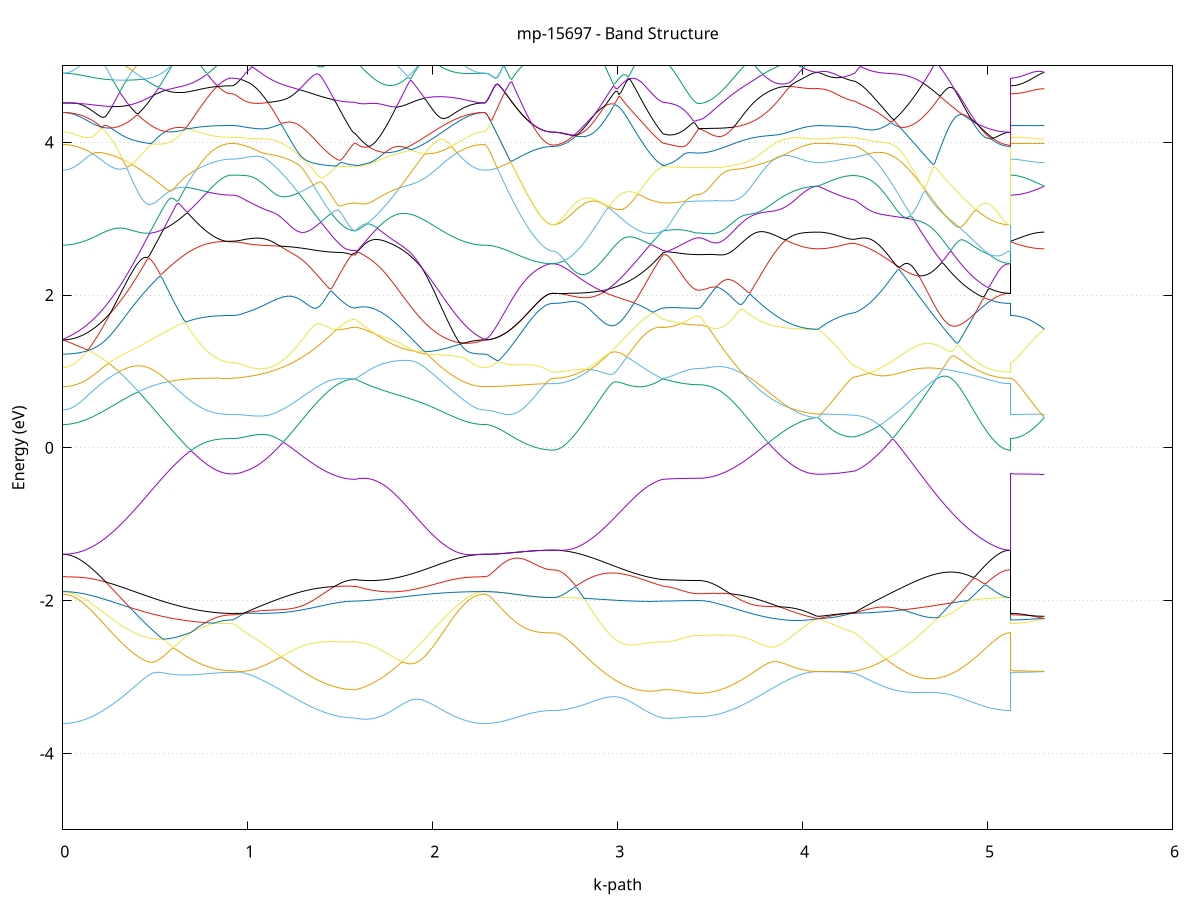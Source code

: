 set title 'mp-15697 - Band Structure'
set xlabel 'k-path'
set ylabel 'Energy (eV)'
set grid y
set yrange [-5:5]
set terminal png size 800,600
set output 'mp-15697_bands_gnuplot.png'
plot '-' using 1:2 with lines notitle, '-' using 1:2 with lines notitle, '-' using 1:2 with lines notitle, '-' using 1:2 with lines notitle, '-' using 1:2 with lines notitle, '-' using 1:2 with lines notitle, '-' using 1:2 with lines notitle, '-' using 1:2 with lines notitle, '-' using 1:2 with lines notitle, '-' using 1:2 with lines notitle, '-' using 1:2 with lines notitle, '-' using 1:2 with lines notitle, '-' using 1:2 with lines notitle, '-' using 1:2 with lines notitle, '-' using 1:2 with lines notitle, '-' using 1:2 with lines notitle, '-' using 1:2 with lines notitle, '-' using 1:2 with lines notitle, '-' using 1:2 with lines notitle, '-' using 1:2 with lines notitle, '-' using 1:2 with lines notitle, '-' using 1:2 with lines notitle, '-' using 1:2 with lines notitle, '-' using 1:2 with lines notitle, '-' using 1:2 with lines notitle, '-' using 1:2 with lines notitle, '-' using 1:2 with lines notitle, '-' using 1:2 with lines notitle, '-' using 1:2 with lines notitle, '-' using 1:2 with lines notitle, '-' using 1:2 with lines notitle, '-' using 1:2 with lines notitle, '-' using 1:2 with lines notitle, '-' using 1:2 with lines notitle, '-' using 1:2 with lines notitle, '-' using 1:2 with lines notitle, '-' using 1:2 with lines notitle, '-' using 1:2 with lines notitle, '-' using 1:2 with lines notitle, '-' using 1:2 with lines notitle, '-' using 1:2 with lines notitle, '-' using 1:2 with lines notitle, '-' using 1:2 with lines notitle, '-' using 1:2 with lines notitle, '-' using 1:2 with lines notitle, '-' using 1:2 with lines notitle, '-' using 1:2 with lines notitle, '-' using 1:2 with lines notitle, '-' using 1:2 with lines notitle, '-' using 1:2 with lines notitle, '-' using 1:2 with lines notitle, '-' using 1:2 with lines notitle, '-' using 1:2 with lines notitle, '-' using 1:2 with lines notitle, '-' using 1:2 with lines notitle, '-' using 1:2 with lines notitle, '-' using 1:2 with lines notitle, '-' using 1:2 with lines notitle, '-' using 1:2 with lines notitle, '-' using 1:2 with lines notitle, '-' using 1:2 with lines notitle, '-' using 1:2 with lines notitle, '-' using 1:2 with lines notitle, '-' using 1:2 with lines notitle
0.000000 -36.309267
0.009931 -36.309267
0.019862 -36.309267
0.029794 -36.309267
0.039725 -36.309168
0.049656 -36.309168
0.059587 -36.309168
0.069519 -36.309168
0.079450 -36.309067
0.089381 -36.309067
0.099312 -36.308968
0.109244 -36.308968
0.119175 -36.308867
0.129106 -36.308768
0.139037 -36.308768
0.148969 -36.308667
0.158900 -36.308567
0.168831 -36.308467
0.178762 -36.308367
0.188693 -36.308267
0.198625 -36.308167
0.208556 -36.308067
0.218487 -36.307967
0.228418 -36.307868
0.238350 -36.307767
0.248281 -36.307668
0.258212 -36.307468
0.268143 -36.307367
0.278075 -36.307268
0.288006 -36.307167
0.297937 -36.306967
0.307868 -36.306867
0.317800 -36.306667
0.327731 -36.306567
0.337662 -36.306467
0.347593 -36.306267
0.357525 -36.306168
0.367456 -36.305968
0.377387 -36.305768
0.387318 -36.305667
0.397249 -36.305467
0.407181 -36.305367
0.417112 -36.305167
0.427043 -36.305067
0.436974 -36.304868
0.446906 -36.304668
0.456837 -36.304567
0.466768 -36.304367
0.476699 -36.304268
0.486631 -36.304067
0.496562 -36.303867
0.506493 -36.303767
0.516424 -36.303567
0.526356 -36.303467
0.536287 -36.303267
0.546218 -36.303168
0.556149 -36.302968
0.566080 -36.302867
0.576012 -36.302667
0.585943 -36.302567
0.595874 -36.302367
0.605805 -36.302267
0.615737 -36.302167
0.625668 -36.301967
0.635599 -36.301868
0.645530 -36.301767
0.655462 -36.301567
0.665393 -36.301468
0.675324 -36.301367
0.685255 -36.301268
0.695187 -36.301167
0.705118 -36.301067
0.715049 -36.300967
0.724980 -36.300867
0.734911 -36.300767
0.744843 -36.300667
0.754774 -36.300567
0.764705 -36.300467
0.774636 -36.300368
0.784568 -36.300368
0.794499 -36.300267
0.804430 -36.300168
0.814361 -36.300168
0.824293 -36.300067
0.834224 -36.300067
0.844155 -36.300067
0.854086 -36.299968
0.864018 -36.299968
0.873949 -36.299968
0.883880 -36.299968
0.893811 -36.299867
0.903743 -36.299867
0.913674 -36.299867
0.913674 -36.299867
0.923072 -36.299867
0.932471 -36.299867
0.941869 -36.299867
0.951268 -36.299867
0.960666 -36.299968
0.970065 -36.299968
0.979463 -36.299968
0.988862 -36.300067
0.988862 -36.300067
0.998743 -36.300067
1.008625 -36.300067
1.018507 -36.300067
1.028388 -36.300168
1.038270 -36.300168
1.048152 -36.300168
1.058033 -36.300267
1.067915 -36.300267
1.077797 -36.300267
1.087678 -36.300368
1.097560 -36.300368
1.107441 -36.300368
1.117323 -36.300467
1.127205 -36.300467
1.137086 -36.300467
1.146968 -36.300567
1.156850 -36.300567
1.166731 -36.300567
1.176613 -36.300667
1.186495 -36.300667
1.196376 -36.300667
1.206258 -36.300767
1.216140 -36.300767
1.226021 -36.300867
1.235903 -36.300867
1.245785 -36.300867
1.255666 -36.300967
1.265548 -36.300967
1.275430 -36.300967
1.285311 -36.301067
1.295193 -36.301067
1.305074 -36.301067
1.314956 -36.301167
1.324838 -36.301167
1.334719 -36.301167
1.344601 -36.301167
1.354483 -36.301268
1.364364 -36.301268
1.374246 -36.301268
1.384128 -36.301367
1.394009 -36.301367
1.403891 -36.301367
1.413773 -36.301367
1.423654 -36.301367
1.433536 -36.301468
1.443418 -36.301468
1.453299 -36.301468
1.463181 -36.301468
1.473063 -36.301468
1.482944 -36.301567
1.492826 -36.301567
1.502707 -36.301567
1.512589 -36.301567
1.522471 -36.301567
1.532352 -36.301567
1.542234 -36.301567
1.552116 -36.301567
1.561997 -36.301567
1.571879 -36.301567
1.581761 -36.301567
1.581761 -36.301567
1.591750 -36.301367
1.601739 -36.301268
1.611728 -36.301067
1.621717 -36.300867
1.631706 -36.300867
1.641695 -36.301067
1.651684 -36.301268
1.661673 -36.301367
1.671662 -36.301567
1.681651 -36.301767
1.691640 -36.301967
1.701629 -36.302167
1.711618 -36.302267
1.721607 -36.302467
1.731596 -36.302667
1.741585 -36.302867
1.751574 -36.303067
1.761563 -36.303267
1.771552 -36.303368
1.781541 -36.303567
1.791530 -36.303767
1.801519 -36.303967
1.811508 -36.304167
1.821497 -36.304268
1.831486 -36.304468
1.841475 -36.304668
1.851464 -36.304868
1.861453 -36.304967
1.871442 -36.305167
1.881431 -36.305367
1.891420 -36.305567
1.901409 -36.305667
1.911398 -36.305867
1.921387 -36.305968
1.931376 -36.306168
1.941365 -36.306368
1.951354 -36.306467
1.961343 -36.306667
1.971332 -36.306767
1.981321 -36.306967
1.991310 -36.307067
2.001299 -36.307167
2.011288 -36.307367
2.021277 -36.307468
2.031266 -36.307567
2.041255 -36.307767
2.051244 -36.307868
2.061233 -36.307967
2.071222 -36.308067
2.081211 -36.308167
2.091200 -36.308267
2.101189 -36.308367
2.111178 -36.308467
2.121167 -36.308567
2.131156 -36.308667
2.141145 -36.308768
2.151134 -36.308768
2.161123 -36.308867
2.171112 -36.308968
2.181101 -36.308968
2.191090 -36.309067
2.201079 -36.309067
2.211068 -36.309168
2.221057 -36.309168
2.231046 -36.309168
2.241035 -36.309168
2.251024 -36.309267
2.261013 -36.309267
2.271002 -36.309267
2.280991 -36.309267
2.280991 -36.309267
2.290746 -36.309267
2.300500 -36.309267
2.310255 -36.309267
2.320009 -36.309267
2.329763 -36.309267
2.339518 -36.309267
2.349272 -36.309168
2.359027 -36.309168
2.368781 -36.309168
2.378536 -36.309168
2.388290 -36.309168
2.398044 -36.309067
2.407799 -36.309067
2.417553 -36.309067
2.427308 -36.309067
2.437062 -36.308968
2.446816 -36.308968
2.456571 -36.308968
2.466325 -36.308968
2.476080 -36.308867
2.485834 -36.308867
2.495588 -36.308867
2.505343 -36.308867
2.515097 -36.308768
2.524852 -36.308768
2.534606 -36.308768
2.544360 -36.308768
2.554115 -36.308667
2.563869 -36.308667
2.573624 -36.308667
2.583378 -36.308667
2.593133 -36.308667
2.602887 -36.308567
2.612641 -36.308567
2.622396 -36.308567
2.632150 -36.308567
2.641905 -36.308567
2.651659 -36.308567
2.651659 -36.308567
2.661541 -36.308567
2.671422 -36.308567
2.681304 -36.308567
2.691186 -36.308567
2.701067 -36.308567
2.710949 -36.308467
2.720831 -36.308467
2.730712 -36.308467
2.740594 -36.308367
2.750475 -36.308367
2.760357 -36.308267
2.770239 -36.308267
2.780120 -36.308167
2.790002 -36.308067
2.799884 -36.308067
2.809765 -36.307967
2.819647 -36.307868
2.829529 -36.307767
2.839410 -36.307668
2.849292 -36.307567
2.859174 -36.307468
2.869055 -36.307367
2.878937 -36.307268
2.888819 -36.307167
2.898700 -36.307067
2.908582 -36.306967
2.918464 -36.306867
2.928345 -36.306767
2.938227 -36.306567
2.948108 -36.306467
2.957990 -36.306368
2.967872 -36.306168
2.977753 -36.306067
2.987635 -36.305867
2.997517 -36.305768
3.007398 -36.305667
3.017280 -36.305467
3.027162 -36.305367
3.037043 -36.305167
3.046925 -36.304967
3.056807 -36.304868
3.066688 -36.304668
3.076570 -36.304567
3.086452 -36.304367
3.096333 -36.304167
3.106215 -36.304067
3.116097 -36.303867
3.125978 -36.303667
3.135860 -36.303467
3.145741 -36.303368
3.155623 -36.303168
3.165505 -36.302968
3.175386 -36.302867
3.185268 -36.302667
3.195150 -36.302467
3.205031 -36.302267
3.214913 -36.302067
3.224795 -36.301967
3.234676 -36.301767
3.244558 -36.301567
3.244558 -36.301567
3.254198 -36.301567
3.263839 -36.301468
3.273479 -36.301468
3.283120 -36.301367
3.292760 -36.301367
3.302401 -36.301367
3.312041 -36.301268
3.321681 -36.301268
3.331322 -36.301167
3.340962 -36.301167
3.350603 -36.301167
3.360243 -36.301067
3.369884 -36.301067
3.379524 -36.301067
3.389165 -36.301067
3.398805 -36.300967
3.408445 -36.300967
3.418086 -36.300967
3.427726 -36.300967
3.437367 -36.300967
3.437367 -36.300967
3.447306 -36.300967
3.457246 -36.300967
3.467185 -36.300967
3.477125 -36.300967
3.487064 -36.300967
3.497003 -36.300967
3.506943 -36.300867
3.516882 -36.300867
3.526822 -36.300867
3.536761 -36.300867
3.546701 -36.300867
3.556640 -36.300867
3.566580 -36.300867
3.576519 -36.300867
3.586459 -36.300767
3.596398 -36.300767
3.606338 -36.300767
3.616277 -36.300767
3.626216 -36.300767
3.636156 -36.300767
3.646095 -36.300667
3.656035 -36.300667
3.665974 -36.300667
3.675914 -36.300667
3.685853 -36.300567
3.695793 -36.300567
3.705732 -36.300567
3.715672 -36.300567
3.725611 -36.300467
3.735551 -36.300467
3.745490 -36.300467
3.755429 -36.300467
3.765369 -36.300368
3.775308 -36.300368
3.785248 -36.300368
3.795187 -36.300368
3.805127 -36.300267
3.815066 -36.300267
3.825006 -36.300267
3.834945 -36.300267
3.844885 -36.300168
3.854824 -36.300168
3.864764 -36.300168
3.874703 -36.300168
3.884642 -36.300168
3.894582 -36.300067
3.904521 -36.300067
3.914461 -36.300067
3.924400 -36.300067
3.934340 -36.300067
3.944279 -36.299968
3.954219 -36.299968
3.964158 -36.299968
3.974098 -36.299968
3.984037 -36.299968
3.993977 -36.299968
4.003916 -36.299968
4.013855 -36.299968
4.023795 -36.299867
4.033734 -36.299867
4.043674 -36.299867
4.053613 -36.299867
4.063553 -36.299867
4.073492 -36.299867
4.083432 -36.299867
4.083432 -36.299867
4.092956 -36.299867
4.102480 -36.299867
4.112004 -36.299867
4.121528 -36.299867
4.131052 -36.299867
4.140576 -36.299867
4.150100 -36.299867
4.159624 -36.299867
4.169148 -36.299867
4.178672 -36.299867
4.188196 -36.299968
4.197720 -36.299968
4.207244 -36.299968
4.216768 -36.299968
4.226292 -36.299968
4.235816 -36.299968
4.245340 -36.299968
4.254864 -36.299968
4.264388 -36.299968
4.273912 -36.299968
4.283436 -36.300067
4.283436 -36.300067
4.293418 -36.300067
4.303400 -36.300067
4.313382 -36.300168
4.323364 -36.300168
4.333346 -36.300267
4.343328 -36.300368
4.353310 -36.300368
4.363292 -36.300467
4.373274 -36.300567
4.383256 -36.300667
4.393238 -36.300767
4.403220 -36.300867
4.413202 -36.300867
4.423184 -36.300967
4.433166 -36.301067
4.443148 -36.301268
4.453130 -36.301367
4.463112 -36.301468
4.473094 -36.301567
4.483076 -36.301668
4.493058 -36.301767
4.503040 -36.301967
4.513022 -36.302067
4.523004 -36.302167
4.532986 -36.302367
4.542968 -36.302467
4.552950 -36.302567
4.562931 -36.302768
4.572913 -36.302867
4.582895 -36.303067
4.592877 -36.303168
4.602859 -36.303267
4.612841 -36.303467
4.622823 -36.303567
4.632805 -36.303767
4.642787 -36.303867
4.652769 -36.304067
4.662751 -36.304167
4.672733 -36.304367
4.682715 -36.304468
4.692697 -36.304668
4.702679 -36.304767
4.712661 -36.304967
4.722643 -36.305067
4.732625 -36.305267
4.742607 -36.305367
4.752589 -36.305567
4.762571 -36.305667
4.772553 -36.305768
4.782535 -36.305968
4.792517 -36.306067
4.802499 -36.306168
4.812481 -36.306368
4.822463 -36.306467
4.832445 -36.306567
4.842427 -36.306767
4.852409 -36.306867
4.862391 -36.306967
4.872373 -36.307067
4.882355 -36.307167
4.892337 -36.307268
4.902319 -36.307367
4.912301 -36.307468
4.922283 -36.307567
4.932265 -36.307668
4.942247 -36.307767
4.952228 -36.307868
4.962210 -36.307967
4.972192 -36.308067
4.982174 -36.308067
4.992156 -36.308167
5.002138 -36.308267
5.012120 -36.308267
5.022102 -36.308367
5.032084 -36.308367
5.042066 -36.308467
5.052048 -36.308467
5.062030 -36.308467
5.072012 -36.308567
5.081994 -36.308567
5.091976 -36.308567
5.101958 -36.308567
5.111940 -36.308567
5.121922 -36.308567
5.121922 -36.299867
5.131676 -36.299867
5.141431 -36.299867
5.151185 -36.299867
5.160940 -36.299867
5.170694 -36.299867
5.180449 -36.299867
5.190203 -36.299867
5.199957 -36.299867
5.209712 -36.299867
5.219466 -36.299867
5.229221 -36.299867
5.238975 -36.299867
5.248729 -36.299867
5.258484 -36.299867
5.268238 -36.299867
5.277993 -36.299867
5.287747 -36.299867
5.297501 -36.299867
5.307256 -36.299867
e
0.000000 -36.294267
0.009931 -36.294267
0.019862 -36.294267
0.029794 -36.294267
0.039725 -36.294367
0.049656 -36.294367
0.059587 -36.294367
0.069519 -36.294367
0.079450 -36.294367
0.089381 -36.294467
0.099312 -36.294467
0.109244 -36.294467
0.119175 -36.294567
0.129106 -36.294567
0.139037 -36.294567
0.148969 -36.294667
0.158900 -36.294667
0.168831 -36.294767
0.178762 -36.294767
0.188693 -36.294867
0.198625 -36.294967
0.208556 -36.294967
0.218487 -36.295068
0.228418 -36.295068
0.238350 -36.295167
0.248281 -36.295268
0.258212 -36.295367
0.268143 -36.295367
0.278075 -36.295468
0.288006 -36.295567
0.297937 -36.295668
0.307868 -36.295668
0.317800 -36.295767
0.327731 -36.295867
0.337662 -36.295967
0.347593 -36.296067
0.357525 -36.296167
0.367456 -36.296267
0.377387 -36.296367
0.387318 -36.296467
0.397249 -36.296467
0.407181 -36.296568
0.417112 -36.296667
0.427043 -36.296768
0.436974 -36.296867
0.446906 -36.296968
0.456837 -36.297067
0.466768 -36.297168
0.476699 -36.297267
0.486631 -36.297368
0.496562 -36.297467
0.506493 -36.297567
0.516424 -36.297667
0.526356 -36.297767
0.536287 -36.297867
0.546218 -36.297967
0.556149 -36.298068
0.566080 -36.298068
0.576012 -36.298167
0.585943 -36.298268
0.595874 -36.298367
0.605805 -36.298468
0.615737 -36.298567
0.625668 -36.298567
0.635599 -36.298668
0.645530 -36.298767
0.655462 -36.298868
0.665393 -36.298967
0.675324 -36.298967
0.685255 -36.299067
0.695187 -36.299167
0.705118 -36.299167
0.715049 -36.299267
0.724980 -36.299267
0.734911 -36.299367
0.744843 -36.299467
0.754774 -36.299467
0.764705 -36.299568
0.774636 -36.299568
0.784568 -36.299568
0.794499 -36.299667
0.804430 -36.299667
0.814361 -36.299768
0.824293 -36.299768
0.834224 -36.299768
0.844155 -36.299768
0.854086 -36.299867
0.864018 -36.299867
0.873949 -36.299867
0.883880 -36.299867
0.893811 -36.299867
0.903743 -36.299867
0.913674 -36.299867
0.913674 -36.299867
0.923072 -36.299867
0.932471 -36.299867
0.941869 -36.299867
0.951268 -36.299867
0.960666 -36.299867
0.970065 -36.299867
0.979463 -36.299867
0.988862 -36.299768
0.988862 -36.299768
0.998743 -36.299768
1.008625 -36.299768
1.018507 -36.299768
1.028388 -36.299768
1.038270 -36.299768
1.048152 -36.299768
1.058033 -36.299768
1.067915 -36.299768
1.077797 -36.299768
1.087678 -36.299667
1.097560 -36.299667
1.107441 -36.299667
1.117323 -36.299667
1.127205 -36.299667
1.137086 -36.299667
1.146968 -36.299667
1.156850 -36.299667
1.166731 -36.299768
1.176613 -36.299768
1.186495 -36.299768
1.196376 -36.299768
1.206258 -36.299768
1.216140 -36.299768
1.226021 -36.299768
1.235903 -36.299768
1.245785 -36.299768
1.255666 -36.299768
1.265548 -36.299768
1.275430 -36.299768
1.285311 -36.299768
1.295193 -36.299867
1.305074 -36.299867
1.314956 -36.299867
1.324838 -36.299867
1.334719 -36.299867
1.344601 -36.299867
1.354483 -36.299867
1.364364 -36.299867
1.374246 -36.299867
1.384128 -36.299968
1.394009 -36.299968
1.403891 -36.299968
1.413773 -36.299968
1.423654 -36.299968
1.433536 -36.299968
1.443418 -36.299968
1.453299 -36.299968
1.463181 -36.299968
1.473063 -36.299968
1.482944 -36.299968
1.492826 -36.300067
1.502707 -36.300067
1.512589 -36.300067
1.522471 -36.300067
1.532352 -36.300067
1.542234 -36.300067
1.552116 -36.300067
1.561997 -36.300067
1.571879 -36.300067
1.581761 -36.300067
1.581761 -36.300067
1.591750 -36.300168
1.601739 -36.300368
1.611728 -36.300567
1.621717 -36.300767
1.631706 -36.300667
1.641695 -36.300567
1.651684 -36.300368
1.661673 -36.300168
1.671662 -36.300067
1.681651 -36.299867
1.691640 -36.299667
1.701629 -36.299568
1.711618 -36.299367
1.721607 -36.299167
1.731596 -36.299067
1.741585 -36.298868
1.751574 -36.298767
1.761563 -36.298567
1.771552 -36.298367
1.781541 -36.298268
1.791530 -36.298068
1.801519 -36.297967
1.811508 -36.297867
1.821497 -36.297667
1.831486 -36.297567
1.841475 -36.297368
1.851464 -36.297267
1.861453 -36.297168
1.871442 -36.296968
1.881431 -36.296867
1.891420 -36.296768
1.901409 -36.296667
1.911398 -36.296467
1.921387 -36.296367
1.931376 -36.296267
1.941365 -36.296167
1.951354 -36.296067
1.961343 -36.295967
1.971332 -36.295867
1.981321 -36.295767
1.991310 -36.295668
2.001299 -36.295567
2.011288 -36.295468
2.021277 -36.295367
2.031266 -36.295268
2.041255 -36.295268
2.051244 -36.295167
2.061233 -36.295068
2.071222 -36.294967
2.081211 -36.294967
2.091200 -36.294867
2.101189 -36.294867
2.111178 -36.294767
2.121167 -36.294667
2.131156 -36.294667
2.141145 -36.294567
2.151134 -36.294567
2.161123 -36.294567
2.171112 -36.294467
2.181101 -36.294467
2.191090 -36.294467
2.201079 -36.294367
2.211068 -36.294367
2.221057 -36.294367
2.231046 -36.294367
2.241035 -36.294367
2.251024 -36.294267
2.261013 -36.294267
2.271002 -36.294267
2.280991 -36.294267
2.280991 -36.294267
2.290746 -36.294267
2.300500 -36.294267
2.310255 -36.294267
2.320009 -36.294267
2.329763 -36.294367
2.339518 -36.294367
2.349272 -36.294367
2.359027 -36.294367
2.368781 -36.294367
2.378536 -36.294367
2.388290 -36.294467
2.398044 -36.294467
2.407799 -36.294467
2.417553 -36.294467
2.427308 -36.294567
2.437062 -36.294567
2.446816 -36.294567
2.456571 -36.294567
2.466325 -36.294667
2.476080 -36.294667
2.485834 -36.294667
2.495588 -36.294767
2.505343 -36.294767
2.515097 -36.294767
2.524852 -36.294767
2.534606 -36.294867
2.544360 -36.294867
2.554115 -36.294867
2.563869 -36.294867
2.573624 -36.294967
2.583378 -36.294967
2.593133 -36.294967
2.602887 -36.294967
2.612641 -36.294967
2.622396 -36.294967
2.632150 -36.294967
2.641905 -36.294967
2.651659 -36.294967
2.651659 -36.294967
2.661541 -36.294967
2.671422 -36.294967
2.681304 -36.294967
2.691186 -36.295068
2.701067 -36.295068
2.710949 -36.295068
2.720831 -36.295068
2.730712 -36.295068
2.740594 -36.295068
2.750475 -36.295167
2.760357 -36.295167
2.770239 -36.295167
2.780120 -36.295268
2.790002 -36.295268
2.799884 -36.295268
2.809765 -36.295367
2.819647 -36.295367
2.829529 -36.295468
2.839410 -36.295468
2.849292 -36.295567
2.859174 -36.295567
2.869055 -36.295668
2.878937 -36.295767
2.888819 -36.295767
2.898700 -36.295867
2.908582 -36.295967
2.918464 -36.295967
2.928345 -36.296067
2.938227 -36.296167
2.948108 -36.296267
2.957990 -36.296367
2.967872 -36.296467
2.977753 -36.296467
2.987635 -36.296568
2.997517 -36.296667
3.007398 -36.296768
3.017280 -36.296867
3.027162 -36.297067
3.037043 -36.297168
3.046925 -36.297267
3.056807 -36.297368
3.066688 -36.297467
3.076570 -36.297567
3.086452 -36.297767
3.096333 -36.297867
3.106215 -36.297967
3.116097 -36.298068
3.125978 -36.298268
3.135860 -36.298367
3.145741 -36.298567
3.155623 -36.298668
3.165505 -36.298767
3.175386 -36.298967
3.185268 -36.299067
3.195150 -36.299267
3.205031 -36.299367
3.214913 -36.299568
3.224795 -36.299768
3.234676 -36.299867
3.244558 -36.300067
3.244558 -36.300067
3.254198 -36.300067
3.263839 -36.300168
3.273479 -36.300168
3.283120 -36.300168
3.292760 -36.300267
3.302401 -36.300267
3.312041 -36.300368
3.321681 -36.300368
3.331322 -36.300368
3.340962 -36.300467
3.350603 -36.300467
3.360243 -36.300467
3.369884 -36.300567
3.379524 -36.300567
3.389165 -36.300567
3.398805 -36.300567
3.408445 -36.300667
3.418086 -36.300667
3.427726 -36.300667
3.437367 -36.300667
3.437367 -36.300667
3.447306 -36.300667
3.457246 -36.300667
3.467185 -36.300667
3.477125 -36.300667
3.487064 -36.300667
3.497003 -36.300667
3.506943 -36.300667
3.516882 -36.300667
3.526822 -36.300667
3.536761 -36.300567
3.546701 -36.300567
3.556640 -36.300567
3.566580 -36.300567
3.576519 -36.300567
3.586459 -36.300567
3.596398 -36.300567
3.606338 -36.300567
3.616277 -36.300567
3.626216 -36.300467
3.636156 -36.300467
3.646095 -36.300467
3.656035 -36.300467
3.665974 -36.300467
3.675914 -36.300467
3.685853 -36.300368
3.695793 -36.300368
3.705732 -36.300368
3.715672 -36.300368
3.725611 -36.300368
3.735551 -36.300267
3.745490 -36.300267
3.755429 -36.300267
3.765369 -36.300267
3.775308 -36.300267
3.785248 -36.300267
3.795187 -36.300168
3.805127 -36.300168
3.815066 -36.300168
3.825006 -36.300168
3.834945 -36.300168
3.844885 -36.300067
3.854824 -36.300067
3.864764 -36.300067
3.874703 -36.300067
3.884642 -36.300067
3.894582 -36.300067
3.904521 -36.300067
3.914461 -36.299968
3.924400 -36.299968
3.934340 -36.299968
3.944279 -36.299968
3.954219 -36.299968
3.964158 -36.299968
3.974098 -36.299968
3.984037 -36.299968
3.993977 -36.299867
4.003916 -36.299867
4.013855 -36.299867
4.023795 -36.299867
4.033734 -36.299867
4.043674 -36.299867
4.053613 -36.299867
4.063553 -36.299867
4.073492 -36.299867
4.083432 -36.299867
4.083432 -36.299867
4.092956 -36.299867
4.102480 -36.299867
4.112004 -36.299867
4.121528 -36.299867
4.131052 -36.299867
4.140576 -36.299867
4.150100 -36.299867
4.159624 -36.299867
4.169148 -36.299867
4.178672 -36.299867
4.188196 -36.299867
4.197720 -36.299867
4.207244 -36.299867
4.216768 -36.299867
4.226292 -36.299867
4.235816 -36.299867
4.245340 -36.299867
4.254864 -36.299867
4.264388 -36.299867
4.273912 -36.299867
4.283436 -36.299768
4.283436 -36.299768
4.293418 -36.299768
4.303400 -36.299768
4.313382 -36.299768
4.323364 -36.299667
4.333346 -36.299667
4.343328 -36.299667
4.353310 -36.299568
4.363292 -36.299568
4.373274 -36.299467
4.383256 -36.299467
4.393238 -36.299367
4.403220 -36.299367
4.413202 -36.299267
4.423184 -36.299267
4.433166 -36.299167
4.443148 -36.299167
4.453130 -36.299067
4.463112 -36.298967
4.473094 -36.298967
4.483076 -36.298868
4.493058 -36.298767
4.503040 -36.298668
4.513022 -36.298668
4.523004 -36.298567
4.532986 -36.298468
4.542968 -36.298367
4.552950 -36.298367
4.562931 -36.298268
4.572913 -36.298167
4.582895 -36.298068
4.592877 -36.297967
4.602859 -36.297967
4.612841 -36.297867
4.622823 -36.297767
4.632805 -36.297667
4.642787 -36.297567
4.652769 -36.297467
4.662751 -36.297467
4.672733 -36.297368
4.682715 -36.297267
4.692697 -36.297168
4.702679 -36.297067
4.712661 -36.296968
4.722643 -36.296968
4.732625 -36.296867
4.742607 -36.296768
4.752589 -36.296667
4.762571 -36.296568
4.772553 -36.296568
4.782535 -36.296467
4.792517 -36.296367
4.802499 -36.296267
4.812481 -36.296267
4.822463 -36.296167
4.832445 -36.296067
4.842427 -36.295967
4.852409 -36.295967
4.862391 -36.295867
4.872373 -36.295867
4.882355 -36.295767
4.892337 -36.295668
4.902319 -36.295668
4.912301 -36.295567
4.922283 -36.295567
4.932265 -36.295468
4.942247 -36.295468
4.952228 -36.295367
4.962210 -36.295367
4.972192 -36.295268
4.982174 -36.295268
4.992156 -36.295268
5.002138 -36.295167
5.012120 -36.295167
5.022102 -36.295167
5.032084 -36.295068
5.042066 -36.295068
5.052048 -36.295068
5.062030 -36.295068
5.072012 -36.295068
5.081994 -36.295068
5.091976 -36.294967
5.101958 -36.294967
5.111940 -36.294967
5.121922 -36.294967
5.121922 -36.299867
5.131676 -36.299867
5.141431 -36.299867
5.151185 -36.299867
5.160940 -36.299867
5.170694 -36.299867
5.180449 -36.299867
5.190203 -36.299867
5.199957 -36.299867
5.209712 -36.299867
5.219466 -36.299867
5.229221 -36.299867
5.238975 -36.299867
5.248729 -36.299867
5.258484 -36.299867
5.268238 -36.299867
5.277993 -36.299867
5.287747 -36.299867
5.297501 -36.299867
5.307256 -36.299867
e
0.000000 -35.981668
0.009931 -35.981668
0.019862 -35.981567
0.029794 -35.981468
0.039725 -35.981367
0.049656 -35.981167
0.059587 -35.980867
0.069519 -35.980667
0.079450 -35.980367
0.089381 -35.979968
0.099312 -35.979568
0.109244 -35.979167
0.119175 -35.978767
0.129106 -35.978268
0.139037 -35.977667
0.148969 -35.977067
0.158900 -35.976467
0.168831 -35.975867
0.178762 -35.975167
0.188693 -35.974467
0.198625 -35.973667
0.208556 -35.972967
0.218487 -35.972167
0.228418 -35.971267
0.238350 -35.970368
0.248281 -35.969468
0.258212 -35.968567
0.268143 -35.967667
0.278075 -35.966667
0.288006 -35.965667
0.297937 -35.964568
0.307868 -35.963567
0.317800 -35.962467
0.327731 -35.961368
0.337662 -35.960268
0.347593 -35.959167
0.357525 -35.958067
0.367456 -35.956868
0.377387 -35.955667
0.387318 -35.954567
0.397249 -35.953367
0.407181 -35.952168
0.417112 -35.950967
0.427043 -35.949667
0.436974 -35.948467
0.446906 -35.947267
0.456837 -35.946067
0.466768 -35.944868
0.476699 -35.943568
0.486631 -35.942367
0.496562 -35.941167
0.506493 -35.939968
0.516424 -35.938767
0.526356 -35.937568
0.536287 -35.936367
0.546218 -35.935167
0.556149 -35.933968
0.566080 -35.932868
0.576012 -35.931767
0.585943 -35.930567
0.595874 -35.929468
0.605805 -35.928368
0.615737 -35.927367
0.625668 -35.926268
0.635599 -35.925267
0.645530 -35.924267
0.655462 -35.923268
0.665393 -35.922368
0.675324 -35.921467
0.685255 -35.920567
0.695187 -35.919667
0.705118 -35.918867
0.715049 -35.918067
0.724980 -35.917268
0.734911 -35.916567
0.744843 -35.915867
0.754774 -35.915267
0.764705 -35.914567
0.774636 -35.913967
0.784568 -35.913467
0.794499 -35.912968
0.804430 -35.912467
0.814361 -35.912067
0.824293 -35.911668
0.834224 -35.911268
0.844155 -35.910967
0.854086 -35.910667
0.864018 -35.910467
0.873949 -35.910267
0.883880 -35.910168
0.893811 -35.910067
0.903743 -35.909968
0.913674 -35.909968
0.913674 -35.909968
0.923072 -35.909968
0.932471 -35.909968
0.941869 -35.910067
0.951268 -35.910267
0.960666 -35.910367
0.970065 -35.910567
0.979463 -35.910868
0.988862 -35.911167
0.988862 -35.911167
0.998743 -35.911367
1.008625 -35.911567
1.018507 -35.911767
1.028388 -35.912067
1.038270 -35.912267
1.048152 -35.912467
1.058033 -35.912667
1.067915 -35.912968
1.077797 -35.913168
1.087678 -35.913367
1.097560 -35.913567
1.107441 -35.913767
1.117323 -35.914068
1.127205 -35.914268
1.137086 -35.914468
1.146968 -35.914668
1.156850 -35.914867
1.166731 -35.915067
1.176613 -35.915267
1.186495 -35.915467
1.196376 -35.915667
1.206258 -35.915867
1.216140 -35.916067
1.226021 -35.916267
1.235903 -35.916467
1.245785 -35.916667
1.255666 -35.916867
1.265548 -35.917068
1.275430 -35.917167
1.285311 -35.917367
1.295193 -35.917567
1.305074 -35.917668
1.314956 -35.917867
1.324838 -35.917967
1.334719 -35.918167
1.344601 -35.918267
1.354483 -35.918467
1.364364 -35.918568
1.374246 -35.918667
1.384128 -35.918867
1.394009 -35.918968
1.403891 -35.919067
1.413773 -35.919168
1.423654 -35.919267
1.433536 -35.919367
1.443418 -35.919467
1.453299 -35.919567
1.463181 -35.919567
1.473063 -35.919667
1.482944 -35.919767
1.492826 -35.919767
1.502707 -35.919867
1.512589 -35.919867
1.522471 -35.919967
1.532352 -35.919967
1.542234 -35.919967
1.552116 -35.920068
1.561997 -35.920068
1.571879 -35.920068
1.581761 -35.920068
1.581761 -35.920068
1.591750 -35.918367
1.601739 -35.916667
1.611728 -35.914967
1.621717 -35.913267
1.631706 -35.911567
1.641695 -35.912167
1.651684 -35.913867
1.661673 -35.915568
1.671662 -35.917268
1.681651 -35.918968
1.691640 -35.920668
1.701629 -35.922368
1.711618 -35.924067
1.721607 -35.925767
1.731596 -35.927367
1.741585 -35.929067
1.751574 -35.930768
1.761563 -35.932367
1.771552 -35.933968
1.781541 -35.935567
1.791530 -35.937168
1.801519 -35.938767
1.811508 -35.940368
1.821497 -35.941967
1.831486 -35.943467
1.841475 -35.944967
1.851464 -35.946467
1.861453 -35.947967
1.871442 -35.949368
1.881431 -35.950868
1.891420 -35.952267
1.901409 -35.953567
1.911398 -35.954967
1.921387 -35.956267
1.931376 -35.957567
1.941365 -35.958867
1.951354 -35.960167
1.961343 -35.961368
1.971332 -35.962567
1.981321 -35.963667
1.991310 -35.964867
2.001299 -35.965967
2.011288 -35.966967
2.021277 -35.967968
2.031266 -35.968967
2.041255 -35.969967
2.051244 -35.970867
2.061233 -35.971767
2.071222 -35.972668
2.081211 -35.973467
2.091200 -35.974267
2.101189 -35.974967
2.111178 -35.975668
2.121167 -35.976367
2.131156 -35.976968
2.141145 -35.977567
2.151134 -35.978167
2.161123 -35.978668
2.171112 -35.979167
2.181101 -35.979568
2.191090 -35.979968
2.201079 -35.980367
2.211068 -35.980667
2.221057 -35.980867
2.231046 -35.981167
2.241035 -35.981367
2.251024 -35.981468
2.261013 -35.981567
2.271002 -35.981668
2.280991 -35.981668
2.280991 -35.981668
2.290746 -35.981668
2.300500 -35.981668
2.310255 -35.981668
2.320009 -35.981668
2.329763 -35.981668
2.339518 -35.981668
2.349272 -35.981668
2.359027 -35.981668
2.368781 -35.981668
2.378536 -35.981668
2.388290 -35.981668
2.398044 -35.981668
2.407799 -35.981668
2.417553 -35.981668
2.427308 -35.981668
2.437062 -35.981668
2.446816 -35.981668
2.456571 -35.981668
2.466325 -35.981668
2.476080 -35.981668
2.485834 -35.981668
2.495588 -35.981668
2.505343 -35.981668
2.515097 -35.981668
2.524852 -35.981668
2.534606 -35.981668
2.544360 -35.981668
2.554115 -35.981668
2.563869 -35.981668
2.573624 -35.981668
2.583378 -35.981668
2.593133 -35.981668
2.602887 -35.981668
2.612641 -35.981668
2.622396 -35.981668
2.632150 -35.981668
2.641905 -35.981668
2.651659 -35.981668
2.651659 -35.981668
2.661541 -35.981567
2.671422 -35.981567
2.681304 -35.981468
2.691186 -35.981268
2.701067 -35.981167
2.710949 -35.980867
2.720831 -35.980667
2.730712 -35.980367
2.740594 -35.979968
2.750475 -35.979568
2.760357 -35.979167
2.770239 -35.978668
2.780120 -35.978167
2.790002 -35.977667
2.799884 -35.977067
2.809765 -35.976467
2.819647 -35.975867
2.829529 -35.975167
2.839410 -35.974367
2.849292 -35.973667
2.859174 -35.972867
2.869055 -35.971967
2.878937 -35.971067
2.888819 -35.970167
2.898700 -35.969268
2.908582 -35.968267
2.918464 -35.967267
2.928345 -35.966268
2.938227 -35.965167
2.948108 -35.964067
2.957990 -35.962967
2.967872 -35.961768
2.977753 -35.960567
2.987635 -35.959367
2.997517 -35.958067
3.007398 -35.956767
3.017280 -35.955467
3.027162 -35.954167
3.037043 -35.952768
3.046925 -35.951467
3.056807 -35.950067
3.066688 -35.948567
3.076570 -35.947167
3.086452 -35.945667
3.096333 -35.944167
3.106215 -35.942667
3.116097 -35.941167
3.125978 -35.939567
3.135860 -35.938067
3.145741 -35.936467
3.155623 -35.934867
3.165505 -35.933267
3.175386 -35.931667
3.185268 -35.930067
3.195150 -35.928368
3.205031 -35.926767
3.214913 -35.925067
3.224795 -35.923468
3.234676 -35.921768
3.244558 -35.920068
3.244558 -35.920068
3.254198 -35.919567
3.263839 -35.919168
3.273479 -35.918667
3.283120 -35.918267
3.292760 -35.917767
3.302401 -35.917367
3.312041 -35.916867
3.321681 -35.916467
3.331322 -35.915968
3.340962 -35.915568
3.350603 -35.915067
3.360243 -35.914567
3.369884 -35.914167
3.379524 -35.913667
3.389165 -35.913267
3.398805 -35.912768
3.408445 -35.912368
3.418086 -35.911867
3.427726 -35.911468
3.437367 -35.911167
3.437367 -35.911167
3.447306 -35.911167
3.457246 -35.911167
3.467185 -35.911167
3.477125 -35.911167
3.487064 -35.911167
3.497003 -35.911167
3.506943 -35.911167
3.516882 -35.911167
3.526822 -35.911167
3.536761 -35.911167
3.546701 -35.911068
3.556640 -35.911068
3.566580 -35.911068
3.576519 -35.911068
3.586459 -35.911068
3.596398 -35.910967
3.606338 -35.910967
3.616277 -35.910967
3.626216 -35.910967
3.636156 -35.910967
3.646095 -35.910868
3.656035 -35.910868
3.665974 -35.910868
3.675914 -35.910767
3.685853 -35.910767
3.695793 -35.910767
3.705732 -35.910767
3.715672 -35.910667
3.725611 -35.910667
3.735551 -35.910667
3.745490 -35.910567
3.755429 -35.910567
3.765369 -35.910567
3.775308 -35.910567
3.785248 -35.910467
3.795187 -35.910467
3.805127 -35.910467
3.815066 -35.910367
3.825006 -35.910367
3.834945 -35.910367
3.844885 -35.910267
3.854824 -35.910267
3.864764 -35.910267
3.874703 -35.910267
3.884642 -35.910168
3.894582 -35.910168
3.904521 -35.910168
3.914461 -35.910168
3.924400 -35.910067
3.934340 -35.910067
3.944279 -35.910067
3.954219 -35.910067
3.964158 -35.910067
3.974098 -35.910067
3.984037 -35.909968
3.993977 -35.909968
4.003916 -35.909968
4.013855 -35.909968
4.023795 -35.909968
4.033734 -35.909968
4.043674 -35.909968
4.053613 -35.909968
4.063553 -35.909968
4.073492 -35.909968
4.083432 -35.909968
4.083432 -35.909968
4.092956 -35.909968
4.102480 -35.909968
4.112004 -35.909968
4.121528 -35.909968
4.131052 -35.909968
4.140576 -35.910067
4.150100 -35.910067
4.159624 -35.910067
4.169148 -35.910168
4.178672 -35.910168
4.188196 -35.910267
4.197720 -35.910367
4.207244 -35.910367
4.216768 -35.910467
4.226292 -35.910567
4.235816 -35.910667
4.245340 -35.910767
4.254864 -35.910868
4.264388 -35.910967
4.273912 -35.911068
4.283436 -35.911167
4.283436 -35.911167
4.293418 -35.911468
4.303400 -35.911867
4.313382 -35.912267
4.323364 -35.912768
4.333346 -35.913267
4.343328 -35.913767
4.353310 -35.914367
4.363292 -35.914967
4.373274 -35.915667
4.383256 -35.916267
4.393238 -35.917068
4.403220 -35.917767
4.413202 -35.918568
4.423184 -35.919367
4.433166 -35.920268
4.443148 -35.921167
4.453130 -35.922067
4.463112 -35.922967
4.473094 -35.923967
4.483076 -35.924968
4.493058 -35.925967
4.503040 -35.926967
4.513022 -35.928067
4.523004 -35.929167
4.532986 -35.930267
4.542968 -35.931368
4.552950 -35.932567
4.562931 -35.933667
4.572913 -35.934867
4.582895 -35.936068
4.592877 -35.937267
4.602859 -35.938468
4.612841 -35.939667
4.622823 -35.940867
4.632805 -35.942068
4.642787 -35.943267
4.652769 -35.944567
4.662751 -35.945767
4.672733 -35.946967
4.682715 -35.948167
4.692697 -35.949467
4.702679 -35.950668
4.712661 -35.951867
4.722643 -35.953067
4.732625 -35.954268
4.742607 -35.955467
4.752589 -35.956668
4.762571 -35.957767
4.772553 -35.958967
4.782535 -35.960068
4.792517 -35.961168
4.802499 -35.962267
4.812481 -35.963367
4.822463 -35.964467
4.832445 -35.965467
4.842427 -35.966468
4.852409 -35.967467
4.862391 -35.968467
4.872373 -35.969367
4.882355 -35.970267
4.892337 -35.971167
4.902319 -35.971967
4.912301 -35.972867
4.922283 -35.973667
4.932265 -35.974367
4.942247 -35.975068
4.952228 -35.975767
4.962210 -35.976467
4.972192 -35.977067
4.982174 -35.977667
4.992156 -35.978167
5.002138 -35.978668
5.012120 -35.979167
5.022102 -35.979568
5.032084 -35.979968
5.042066 -35.980267
5.052048 -35.980567
5.062030 -35.980867
5.072012 -35.981068
5.081994 -35.981268
5.091976 -35.981468
5.101958 -35.981567
5.111940 -35.981567
5.121922 -35.981668
5.121922 -35.909968
5.131676 -35.909968
5.141431 -35.909968
5.151185 -35.909968
5.160940 -35.909968
5.170694 -35.909968
5.180449 -35.909968
5.190203 -35.909968
5.199957 -35.909968
5.209712 -35.909968
5.219466 -35.909968
5.229221 -35.909968
5.238975 -35.909968
5.248729 -35.909968
5.258484 -35.909968
5.268238 -35.909968
5.277993 -35.909968
5.287747 -35.909968
5.297501 -35.909968
5.307256 -35.909968
e
0.000000 -35.840467
0.009931 -35.840467
0.019862 -35.840567
0.029794 -35.840667
0.039725 -35.840767
0.049656 -35.840967
0.059587 -35.841167
0.069519 -35.841468
0.079450 -35.841767
0.089381 -35.842167
0.099312 -35.842467
0.109244 -35.842968
0.119175 -35.843367
0.129106 -35.843868
0.139037 -35.844367
0.148969 -35.844967
0.158900 -35.845568
0.168831 -35.846267
0.178762 -35.846868
0.188693 -35.847567
0.198625 -35.848368
0.208556 -35.849067
0.218487 -35.849967
0.228418 -35.850767
0.238350 -35.851568
0.248281 -35.852467
0.258212 -35.853367
0.268143 -35.854367
0.278075 -35.855267
0.288006 -35.856268
0.297937 -35.857267
0.307868 -35.858367
0.317800 -35.859367
0.327731 -35.860467
0.337662 -35.861567
0.347593 -35.862668
0.357525 -35.863768
0.367456 -35.864867
0.377387 -35.866067
0.387318 -35.867168
0.397249 -35.868367
0.407181 -35.869467
0.417112 -35.870667
0.427043 -35.871868
0.436974 -35.873067
0.446906 -35.874268
0.456837 -35.875367
0.466768 -35.876568
0.476699 -35.877767
0.486631 -35.878968
0.496562 -35.880167
0.506493 -35.881267
0.516424 -35.882467
0.526356 -35.883668
0.536287 -35.884767
0.546218 -35.885867
0.556149 -35.886967
0.566080 -35.888168
0.576012 -35.889167
0.585943 -35.890268
0.595874 -35.891368
0.605805 -35.892367
0.615737 -35.893367
0.625668 -35.894368
0.635599 -35.895367
0.645530 -35.896367
0.655462 -35.897267
0.665393 -35.898167
0.675324 -35.898967
0.685255 -35.899867
0.695187 -35.900667
0.705118 -35.901467
0.715049 -35.902268
0.724980 -35.902967
0.734911 -35.903667
0.744843 -35.904267
0.754774 -35.904967
0.764705 -35.905567
0.774636 -35.906067
0.784568 -35.906568
0.794499 -35.907067
0.804430 -35.907567
0.814361 -35.907967
0.824293 -35.908367
0.834224 -35.908667
0.844155 -35.908967
0.854086 -35.909167
0.864018 -35.909467
0.873949 -35.909568
0.883880 -35.909768
0.893811 -35.909867
0.903743 -35.909867
0.913674 -35.909968
0.913674 -35.909968
0.923072 -35.909867
0.932471 -35.909867
0.941869 -35.909768
0.951268 -35.909667
0.960666 -35.909467
0.970065 -35.909267
0.979463 -35.909067
0.988862 -35.908767
0.988862 -35.908767
0.998743 -35.908567
1.008625 -35.908367
1.018507 -35.908167
1.028388 -35.907967
1.038270 -35.907767
1.048152 -35.907567
1.058033 -35.907367
1.067915 -35.907167
1.077797 -35.906968
1.087678 -35.906768
1.097560 -35.906568
1.107441 -35.906467
1.117323 -35.906267
1.127205 -35.906067
1.137086 -35.905867
1.146968 -35.905667
1.156850 -35.905567
1.166731 -35.905367
1.176613 -35.905268
1.186495 -35.905068
1.196376 -35.904868
1.206258 -35.904767
1.216140 -35.904567
1.226021 -35.904467
1.235903 -35.904367
1.245785 -35.904167
1.255666 -35.904067
1.265548 -35.903968
1.275430 -35.903768
1.285311 -35.903667
1.295193 -35.903568
1.305074 -35.903467
1.314956 -35.903368
1.324838 -35.903267
1.334719 -35.903167
1.344601 -35.903067
1.354483 -35.902967
1.364364 -35.902867
1.374246 -35.902767
1.384128 -35.902667
1.394009 -35.902567
1.403891 -35.902468
1.413773 -35.902468
1.423654 -35.902367
1.433536 -35.902268
1.443418 -35.902268
1.453299 -35.902167
1.463181 -35.902167
1.473063 -35.902068
1.482944 -35.902068
1.492826 -35.901967
1.502707 -35.901967
1.512589 -35.901967
1.522471 -35.901967
1.532352 -35.901868
1.542234 -35.901868
1.552116 -35.901868
1.561997 -35.901868
1.571879 -35.901868
1.581761 -35.901868
1.581761 -35.901868
1.591750 -35.903568
1.601739 -35.905268
1.611728 -35.906968
1.621717 -35.908667
1.631706 -35.910367
1.641695 -35.909768
1.651684 -35.908068
1.661673 -35.906368
1.671662 -35.904667
1.681651 -35.902967
1.691640 -35.901267
1.701629 -35.899567
1.711618 -35.897867
1.721607 -35.896167
1.731596 -35.894467
1.741585 -35.892868
1.751574 -35.891168
1.761563 -35.889567
1.771552 -35.887967
1.781541 -35.886367
1.791530 -35.884767
1.801519 -35.883167
1.811508 -35.881567
1.821497 -35.880067
1.831486 -35.878467
1.841475 -35.876967
1.851464 -35.875467
1.861453 -35.874067
1.871442 -35.872567
1.881431 -35.871167
1.891420 -35.869768
1.901409 -35.868367
1.911398 -35.867067
1.921387 -35.865668
1.931376 -35.864368
1.941365 -35.863167
1.951354 -35.861867
1.961343 -35.860667
1.971332 -35.859468
1.981321 -35.858367
1.991310 -35.857167
2.001299 -35.856167
2.011288 -35.855067
2.021277 -35.854067
2.031266 -35.853068
2.041255 -35.852067
2.051244 -35.851167
2.061233 -35.850268
2.071222 -35.849467
2.081211 -35.848568
2.091200 -35.847867
2.101189 -35.847068
2.111178 -35.846367
2.121167 -35.845667
2.131156 -35.845067
2.141145 -35.844468
2.151134 -35.843967
2.161123 -35.843467
2.171112 -35.842968
2.181101 -35.842568
2.191090 -35.842167
2.201079 -35.841767
2.211068 -35.841468
2.221057 -35.841268
2.231046 -35.840967
2.241035 -35.840767
2.251024 -35.840667
2.261013 -35.840567
2.271002 -35.840467
2.280991 -35.840467
2.280991 -35.840467
2.290746 -35.840467
2.300500 -35.840467
2.310255 -35.840467
2.320009 -35.840467
2.329763 -35.840467
2.339518 -35.840467
2.349272 -35.840467
2.359027 -35.840467
2.368781 -35.840467
2.378536 -35.840467
2.388290 -35.840467
2.398044 -35.840467
2.407799 -35.840467
2.417553 -35.840467
2.427308 -35.840467
2.437062 -35.840467
2.446816 -35.840467
2.456571 -35.840467
2.466325 -35.840467
2.476080 -35.840467
2.485834 -35.840467
2.495588 -35.840467
2.505343 -35.840467
2.515097 -35.840467
2.524852 -35.840467
2.534606 -35.840467
2.544360 -35.840467
2.554115 -35.840467
2.563869 -35.840467
2.573624 -35.840467
2.583378 -35.840467
2.593133 -35.840467
2.602887 -35.840467
2.612641 -35.840467
2.622396 -35.840467
2.632150 -35.840467
2.641905 -35.840467
2.651659 -35.840467
2.651659 -35.840467
2.661541 -35.840467
2.671422 -35.840567
2.681304 -35.840667
2.691186 -35.840767
2.701067 -35.840967
2.710949 -35.841167
2.720831 -35.841468
2.730712 -35.841767
2.740594 -35.842067
2.750475 -35.842467
2.760357 -35.842867
2.770239 -35.843367
2.780120 -35.843868
2.790002 -35.844367
2.799884 -35.844967
2.809765 -35.845568
2.819647 -35.846267
2.829529 -35.846967
2.839410 -35.847668
2.849292 -35.848467
2.859174 -35.849267
2.869055 -35.850068
2.878937 -35.850967
2.888819 -35.851867
2.898700 -35.852767
2.908582 -35.853767
2.918464 -35.854768
2.928345 -35.855767
2.938227 -35.856867
2.948108 -35.857968
2.957990 -35.859068
2.967872 -35.860267
2.977753 -35.861467
2.987635 -35.862668
2.997517 -35.863968
3.007398 -35.865167
3.017280 -35.866467
3.027162 -35.867867
3.037043 -35.869167
3.046925 -35.870567
3.056807 -35.871967
3.066688 -35.873368
3.076570 -35.874767
3.086452 -35.876267
3.096333 -35.877767
3.106215 -35.879267
3.116097 -35.880767
3.125978 -35.882368
3.135860 -35.883868
3.145741 -35.885467
3.155623 -35.887068
3.165505 -35.888667
3.175386 -35.890268
3.185268 -35.891867
3.195150 -35.893567
3.205031 -35.895167
3.214913 -35.896867
3.224795 -35.898467
3.234676 -35.900167
3.244558 -35.901868
3.244558 -35.901868
3.254198 -35.902268
3.263839 -35.902767
3.273479 -35.903167
3.283120 -35.903667
3.292760 -35.904067
3.302401 -35.904567
3.312041 -35.905068
3.321681 -35.905468
3.331322 -35.905967
3.340962 -35.906368
3.350603 -35.906867
3.360243 -35.907267
3.369884 -35.907767
3.379524 -35.908167
3.389165 -35.908667
3.398805 -35.909067
3.408445 -35.909568
3.418086 -35.909968
3.427726 -35.910467
3.437367 -35.910667
3.437367 -35.910667
3.447306 -35.910667
3.457246 -35.910667
3.467185 -35.910667
3.477125 -35.910667
3.487064 -35.910667
3.497003 -35.910667
3.506943 -35.910667
3.516882 -35.910667
3.526822 -35.910667
3.536761 -35.910667
3.546701 -35.910667
3.556640 -35.910667
3.566580 -35.910667
3.576519 -35.910667
3.586459 -35.910567
3.596398 -35.910567
3.606338 -35.910567
3.616277 -35.910567
3.626216 -35.910567
3.636156 -35.910567
3.646095 -35.910567
3.656035 -35.910467
3.665974 -35.910467
3.675914 -35.910467
3.685853 -35.910467
3.695793 -35.910467
3.705732 -35.910467
3.715672 -35.910367
3.725611 -35.910367
3.735551 -35.910367
3.745490 -35.910367
3.755429 -35.910367
3.765369 -35.910267
3.775308 -35.910267
3.785248 -35.910267
3.795187 -35.910267
3.805127 -35.910267
3.815066 -35.910267
3.825006 -35.910168
3.834945 -35.910168
3.844885 -35.910168
3.854824 -35.910168
3.864764 -35.910168
3.874703 -35.910168
3.884642 -35.910067
3.894582 -35.910067
3.904521 -35.910067
3.914461 -35.910067
3.924400 -35.910067
3.934340 -35.910067
3.944279 -35.910067
3.954219 -35.909968
3.964158 -35.909968
3.974098 -35.909968
3.984037 -35.909968
3.993977 -35.909968
4.003916 -35.909968
4.013855 -35.909968
4.023795 -35.909968
4.033734 -35.909968
4.043674 -35.909968
4.053613 -35.909968
4.063553 -35.909968
4.073492 -35.909968
4.083432 -35.909968
4.083432 -35.909968
4.092956 -35.909968
4.102480 -35.909968
4.112004 -35.909867
4.121528 -35.909867
4.131052 -35.909867
4.140576 -35.909867
4.150100 -35.909768
4.159624 -35.909768
4.169148 -35.909768
4.178672 -35.909667
4.188196 -35.909667
4.197720 -35.909568
4.207244 -35.909467
4.216768 -35.909467
4.226292 -35.909368
4.235816 -35.909267
4.245340 -35.909167
4.254864 -35.909067
4.264388 -35.908967
4.273912 -35.908867
4.283436 -35.908767
4.283436 -35.908767
4.293418 -35.908468
4.303400 -35.908068
4.313382 -35.907667
4.323364 -35.907267
4.333346 -35.906768
4.343328 -35.906267
4.353310 -35.905767
4.363292 -35.905167
4.373274 -35.904567
4.383256 -35.903867
4.393238 -35.903167
4.403220 -35.902468
4.413202 -35.901767
4.423184 -35.900968
4.433166 -35.900167
4.443148 -35.899268
4.453130 -35.898467
4.463112 -35.897568
4.473094 -35.896667
4.483076 -35.895668
4.493058 -35.894667
4.503040 -35.893667
4.513022 -35.892668
4.523004 -35.891667
4.532986 -35.890567
4.542968 -35.889567
4.552950 -35.888467
4.562931 -35.887367
4.572913 -35.886167
4.582895 -35.885067
4.592877 -35.883967
4.602859 -35.882767
4.612841 -35.881567
4.622823 -35.880468
4.632805 -35.879267
4.642787 -35.878068
4.652769 -35.876867
4.662751 -35.875667
4.672733 -35.874468
4.682715 -35.873267
4.692697 -35.872067
4.702679 -35.870967
4.712661 -35.869768
4.722643 -35.868567
4.732625 -35.867368
4.742607 -35.866267
4.752589 -35.865067
4.762571 -35.863968
4.772553 -35.862868
4.782535 -35.861767
4.792517 -35.860667
4.802499 -35.859567
4.812481 -35.858467
4.822463 -35.857467
4.832445 -35.856468
4.842427 -35.855467
4.852409 -35.854467
4.862391 -35.853567
4.872373 -35.852567
4.882355 -35.851667
4.892337 -35.850867
4.902319 -35.849967
4.912301 -35.849168
4.922283 -35.848467
4.932265 -35.847668
4.942247 -35.846967
4.952228 -35.846267
4.962210 -35.845667
4.972192 -35.845067
4.982174 -35.844468
4.992156 -35.843868
5.002138 -35.843367
5.012120 -35.842968
5.022102 -35.842568
5.032084 -35.842167
5.042066 -35.841767
5.052048 -35.841468
5.062030 -35.841268
5.072012 -35.840967
5.081994 -35.840767
5.091976 -35.840667
5.101958 -35.840567
5.111940 -35.840467
5.121922 -35.840467
5.121922 -35.909968
5.131676 -35.909968
5.141431 -35.909968
5.151185 -35.909968
5.160940 -35.909968
5.170694 -35.909968
5.180449 -35.909968
5.190203 -35.909968
5.199957 -35.909968
5.209712 -35.909968
5.219466 -35.909968
5.229221 -35.909968
5.238975 -35.909968
5.248729 -35.909968
5.258484 -35.909968
5.268238 -35.909968
5.277993 -35.909968
5.287747 -35.909968
5.297501 -35.909968
5.307256 -35.909968
e
0.000000 -18.433867
0.009931 -18.434268
0.019862 -18.435167
0.029794 -18.436467
0.039725 -18.437967
0.049656 -18.439567
0.059587 -18.441167
0.069519 -18.442867
0.079450 -18.444467
0.089381 -18.446067
0.099312 -18.447667
0.109244 -18.449167
0.119175 -18.450667
0.129106 -18.452067
0.139037 -18.454168
0.148969 -18.456567
0.158900 -18.458967
0.168831 -18.461367
0.178762 -18.463767
0.188693 -18.466168
0.198625 -18.468667
0.208556 -18.471068
0.218487 -18.473567
0.228418 -18.476067
0.238350 -18.478468
0.248281 -18.480967
0.258212 -18.483367
0.268143 -18.485867
0.278075 -18.488267
0.288006 -18.490768
0.297937 -18.493167
0.307868 -18.495567
0.317800 -18.497967
0.327731 -18.500367
0.337662 -18.502768
0.347593 -18.505167
0.357525 -18.507468
0.367456 -18.509767
0.377387 -18.512068
0.387318 -18.514367
0.397249 -18.516568
0.407181 -18.518767
0.417112 -18.520967
0.427043 -18.523067
0.436974 -18.525267
0.446906 -18.527368
0.456837 -18.529367
0.466768 -18.531367
0.476699 -18.533368
0.486631 -18.535267
0.496562 -18.537167
0.506493 -18.539067
0.516424 -18.540868
0.526356 -18.542668
0.536287 -18.544367
0.546218 -18.546067
0.556149 -18.547767
0.566080 -18.549367
0.576012 -18.550867
0.585943 -18.552367
0.595874 -18.553867
0.605805 -18.555267
0.615737 -18.556667
0.625668 -18.557968
0.635599 -18.559268
0.645530 -18.560467
0.655462 -18.561667
0.665393 -18.562767
0.675324 -18.563868
0.685255 -18.564867
0.695187 -18.565867
0.705118 -18.566768
0.715049 -18.567667
0.724980 -18.568568
0.734911 -18.569367
0.744843 -18.570068
0.754774 -18.570767
0.764705 -18.571468
0.774636 -18.572067
0.784568 -18.572667
0.794499 -18.573268
0.804430 -18.573767
0.814361 -18.574167
0.824293 -18.574668
0.834224 -18.575067
0.844155 -18.575367
0.854086 -18.575767
0.864018 -18.576068
0.873949 -18.576367
0.883880 -18.576567
0.893811 -18.576767
0.903743 -18.576867
0.913674 -18.576867
0.913674 -18.576867
0.923072 -18.576667
0.932471 -18.576268
0.941869 -18.575367
0.951268 -18.574267
0.960666 -18.572767
0.970065 -18.571067
0.979463 -18.569067
0.988862 -18.567168
0.988862 -18.567168
0.998743 -18.566067
1.008625 -18.565067
1.018507 -18.563968
1.028388 -18.562667
1.038270 -18.561267
1.048152 -18.559667
1.058033 -18.557768
1.067915 -18.555767
1.077797 -18.553567
1.087678 -18.551267
1.097560 -18.548668
1.107441 -18.546067
1.117323 -18.543167
1.127205 -18.540167
1.137086 -18.537067
1.146968 -18.533867
1.156850 -18.530568
1.166731 -18.527268
1.176613 -18.523767
1.186495 -18.520367
1.196376 -18.516967
1.206258 -18.513568
1.216140 -18.510167
1.226021 -18.506967
1.235903 -18.503867
1.245785 -18.500867
1.255666 -18.498067
1.265548 -18.495368
1.275430 -18.492967
1.285311 -18.490668
1.295193 -18.488567
1.305074 -18.486667
1.314956 -18.484868
1.324838 -18.483268
1.334719 -18.481867
1.344601 -18.480467
1.354483 -18.479267
1.364364 -18.478167
1.374246 -18.477168
1.384128 -18.476267
1.394009 -18.475368
1.403891 -18.474567
1.413773 -18.473968
1.423654 -18.473267
1.433536 -18.472967
1.443418 -18.473367
1.453299 -18.473768
1.463181 -18.474068
1.473063 -18.474367
1.482944 -18.474667
1.492826 -18.474967
1.502707 -18.475268
1.512589 -18.475468
1.522471 -18.475668
1.532352 -18.475867
1.542234 -18.475967
1.552116 -18.476067
1.561997 -18.476167
1.571879 -18.476267
1.581761 -18.476267
1.581761 -18.476267
1.591750 -18.477567
1.601739 -18.478768
1.611728 -18.479968
1.621717 -18.481167
1.631706 -18.482267
1.641695 -18.483268
1.651684 -18.484267
1.661673 -18.485267
1.671662 -18.486068
1.681651 -18.486867
1.691640 -18.487668
1.701629 -18.488367
1.711618 -18.488968
1.721607 -18.489467
1.731596 -18.489967
1.741585 -18.490367
1.751574 -18.490768
1.761563 -18.490968
1.771552 -18.491167
1.781541 -18.491367
1.791530 -18.491367
1.801519 -18.491367
1.811508 -18.491367
1.821497 -18.491167
1.831486 -18.490968
1.841475 -18.490668
1.851464 -18.490367
1.861453 -18.489967
1.871442 -18.489467
1.881431 -18.488968
1.891420 -18.488367
1.901409 -18.487668
1.911398 -18.486967
1.921387 -18.486168
1.931376 -18.485367
1.941365 -18.484468
1.951354 -18.483467
1.961343 -18.482467
1.971332 -18.481368
1.981321 -18.480268
1.991310 -18.479067
2.001299 -18.477867
2.011288 -18.476567
2.021277 -18.475268
2.031266 -18.473868
2.041255 -18.472468
2.051244 -18.470968
2.061233 -18.469468
2.071222 -18.467968
2.081211 -18.466368
2.091200 -18.464768
2.101189 -18.463168
2.111178 -18.461467
2.121167 -18.459767
2.131156 -18.457967
2.141145 -18.456267
2.151134 -18.454467
2.161123 -18.452668
2.171112 -18.450767
2.181101 -18.448967
2.191090 -18.447167
2.201079 -18.445267
2.211068 -18.443468
2.221057 -18.441567
2.231046 -18.439867
2.241035 -18.438167
2.251024 -18.436567
2.261013 -18.435167
2.271002 -18.434268
2.280991 -18.433867
2.280991 -18.433867
2.290746 -18.434067
2.300500 -18.434667
2.310255 -18.435467
2.320009 -18.436567
2.329763 -18.437767
2.339518 -18.439068
2.349272 -18.440468
2.359027 -18.441868
2.368781 -18.443368
2.378536 -18.444768
2.388290 -18.446167
2.398044 -18.447567
2.407799 -18.448967
2.417553 -18.450267
2.427308 -18.451567
2.437062 -18.452867
2.446816 -18.454068
2.456571 -18.455167
2.466325 -18.456267
2.476080 -18.457368
2.485834 -18.458267
2.495588 -18.459267
2.505343 -18.460168
2.515097 -18.460967
2.524852 -18.461768
2.534606 -18.462467
2.544360 -18.463168
2.554115 -18.463767
2.563869 -18.464267
2.573624 -18.464768
2.583378 -18.465167
2.593133 -18.465567
2.602887 -18.465867
2.612641 -18.466168
2.622396 -18.466368
2.632150 -18.466468
2.641905 -18.466568
2.651659 -18.466568
2.651659 -18.466568
2.661541 -18.466568
2.671422 -18.466468
2.681304 -18.466368
2.691186 -18.466168
2.701067 -18.465967
2.710949 -18.465667
2.720831 -18.465367
2.730712 -18.465067
2.740594 -18.464567
2.750475 -18.464167
2.760357 -18.463667
2.770239 -18.463068
2.780120 -18.462567
2.790002 -18.461868
2.799884 -18.461267
2.809765 -18.460567
2.819647 -18.459867
2.829529 -18.459167
2.839410 -18.458367
2.849292 -18.457667
2.859174 -18.456867
2.869055 -18.456067
2.878937 -18.455267
2.888819 -18.454567
2.898700 -18.453767
2.908582 -18.453167
2.918464 -18.453067
2.928345 -18.452967
2.938227 -18.452967
2.948108 -18.452967
2.957990 -18.453167
2.967872 -18.453367
2.977753 -18.453667
2.987635 -18.453968
2.997517 -18.454467
3.007398 -18.454867
3.017280 -18.455468
3.027162 -18.455967
3.037043 -18.456567
3.046925 -18.457268
3.056807 -18.457867
3.066688 -18.458568
3.076570 -18.459267
3.086452 -18.459967
3.096333 -18.460667
3.106215 -18.461367
3.116097 -18.461968
3.125978 -18.462667
3.135860 -18.463368
3.145741 -18.463967
3.155623 -18.464567
3.165505 -18.465267
3.175386 -18.466368
3.185268 -18.467868
3.195150 -18.469368
3.205031 -18.470768
3.214913 -18.472167
3.224795 -18.473567
3.234676 -18.474967
3.244558 -18.476267
3.244558 -18.476267
3.254198 -18.476667
3.263839 -18.477068
3.273479 -18.477467
3.283120 -18.477967
3.292760 -18.478468
3.302401 -18.478967
3.312041 -18.479367
3.321681 -18.479868
3.331322 -18.480367
3.340962 -18.480767
3.350603 -18.481167
3.360243 -18.481568
3.369884 -18.481967
3.379524 -18.482267
3.389165 -18.482467
3.398805 -18.482767
3.408445 -18.482867
3.418086 -18.483068
3.427726 -18.483068
3.437367 -18.483168
3.437367 -18.483168
3.447306 -18.483168
3.457246 -18.483168
3.467185 -18.483268
3.477125 -18.483367
3.487064 -18.483467
3.497003 -18.483567
3.506943 -18.483767
3.516882 -18.483967
3.526822 -18.484267
3.536761 -18.484468
3.546701 -18.484868
3.556640 -18.485167
3.566580 -18.485567
3.576519 -18.485968
3.586459 -18.486467
3.596398 -18.486967
3.606338 -18.487568
3.616277 -18.488267
3.626216 -18.488968
3.636156 -18.489667
3.646095 -18.490568
3.656035 -18.491467
3.665974 -18.492468
3.675914 -18.493568
3.685853 -18.494667
3.695793 -18.495967
3.705732 -18.497367
3.715672 -18.498867
3.725611 -18.500467
3.735551 -18.502167
3.745490 -18.503967
3.755429 -18.505968
3.765369 -18.508067
3.775308 -18.510267
3.785248 -18.512567
3.795187 -18.515068
3.805127 -18.517567
3.815066 -18.520167
3.825006 -18.522868
3.834945 -18.525568
3.844885 -18.528367
3.854824 -18.531167
3.864764 -18.533967
3.874703 -18.536767
3.884642 -18.539468
3.894582 -18.542267
3.904521 -18.544867
3.914461 -18.547467
3.924400 -18.549968
3.934340 -18.552367
3.944279 -18.554568
3.954219 -18.556767
3.964158 -18.558767
3.974098 -18.560668
3.984037 -18.562468
3.993977 -18.564167
4.003916 -18.566267
4.013855 -18.568167
4.023795 -18.569768
4.033734 -18.571167
4.043674 -18.572367
4.053613 -18.573268
4.063553 -18.573867
4.073492 -18.574267
4.083432 -18.574368
4.083432 -18.574368
4.092956 -18.574368
4.102480 -18.574368
4.112004 -18.574368
4.121528 -18.574368
4.131052 -18.574368
4.140576 -18.574267
4.150100 -18.574167
4.159624 -18.573967
4.169148 -18.573767
4.178672 -18.573467
4.188196 -18.573168
4.197720 -18.572767
4.207244 -18.572367
4.216768 -18.571867
4.226292 -18.571267
4.235816 -18.570667
4.245340 -18.570068
4.254864 -18.569267
4.264388 -18.568568
4.273912 -18.567767
4.283436 -18.567168
4.283436 -18.567168
4.293418 -18.565767
4.303400 -18.564867
4.313382 -18.563968
4.323364 -18.563067
4.333346 -18.562067
4.343328 -18.560968
4.353310 -18.559767
4.363292 -18.558567
4.373274 -18.557267
4.383256 -18.555867
4.393238 -18.554467
4.403220 -18.552967
4.413202 -18.551367
4.423184 -18.549667
4.433166 -18.547967
4.443148 -18.546267
4.453130 -18.544367
4.463112 -18.542568
4.473094 -18.540567
4.483076 -18.538567
4.493058 -18.536568
4.503040 -18.534467
4.513022 -18.532267
4.523004 -18.530168
4.532986 -18.527867
4.542968 -18.525668
4.552950 -18.523367
4.562931 -18.521068
4.572913 -18.518667
4.582895 -18.516267
4.592877 -18.513967
4.602859 -18.511467
4.612841 -18.509068
4.622823 -18.506667
4.632805 -18.504268
4.642787 -18.501867
4.652769 -18.499467
4.662751 -18.497167
4.672733 -18.494767
4.682715 -18.492468
4.692697 -18.490267
4.702679 -18.488067
4.712661 -18.485867
4.722643 -18.483867
4.732625 -18.481867
4.742607 -18.479968
4.752589 -18.478267
4.762571 -18.476567
4.772553 -18.475067
4.782535 -18.473667
4.792517 -18.472368
4.802499 -18.471167
4.812481 -18.470167
4.822463 -18.469168
4.832445 -18.468367
4.842427 -18.467668
4.852409 -18.467067
4.862391 -18.466568
4.872373 -18.466067
4.882355 -18.465667
4.892337 -18.465367
4.902319 -18.465067
4.912301 -18.464868
4.922283 -18.464668
4.932265 -18.464567
4.942247 -18.464367
4.952228 -18.464267
4.962210 -18.464167
4.972192 -18.464167
4.982174 -18.464067
4.992156 -18.463967
5.002138 -18.463967
5.012120 -18.463967
5.022102 -18.464067
5.032084 -18.464567
5.042066 -18.464968
5.052048 -18.465367
5.062030 -18.465667
5.072012 -18.465967
5.081994 -18.466168
5.091976 -18.466368
5.101958 -18.466468
5.111940 -18.466568
5.121922 -18.466568
5.121922 -18.576867
5.131676 -18.576867
5.141431 -18.576867
5.151185 -18.576767
5.160940 -18.576667
5.170694 -18.576567
5.180449 -18.576467
5.190203 -18.576367
5.199957 -18.576168
5.209712 -18.575968
5.219466 -18.575767
5.229221 -18.575567
5.238975 -18.575367
5.248729 -18.575167
5.258484 -18.574967
5.268238 -18.574768
5.277993 -18.574568
5.287747 -18.574468
5.297501 -18.574368
5.307256 -18.574368
e
0.000000 -18.429067
0.009931 -18.429267
0.019862 -18.430067
0.029794 -18.431368
0.039725 -18.432868
0.049656 -18.434567
0.059587 -18.436467
0.069519 -18.438467
0.079450 -18.440568
0.089381 -18.442767
0.099312 -18.444968
0.109244 -18.447167
0.119175 -18.449468
0.129106 -18.451867
0.139037 -18.453467
0.148969 -18.454767
0.158900 -18.456067
0.168831 -18.457268
0.178762 -18.458367
0.188693 -18.459467
0.198625 -18.460468
0.208556 -18.461367
0.218487 -18.462267
0.228418 -18.463068
0.238350 -18.463767
0.248281 -18.464467
0.258212 -18.465067
0.268143 -18.465567
0.278075 -18.465967
0.288006 -18.466368
0.297937 -18.466667
0.307868 -18.466867
0.317800 -18.467067
0.327731 -18.467167
0.337662 -18.467167
0.347593 -18.467067
0.357525 -18.466967
0.367456 -18.466667
0.377387 -18.466468
0.387318 -18.466067
0.397249 -18.465667
0.407181 -18.465167
0.417112 -18.464567
0.427043 -18.463967
0.436974 -18.463268
0.446906 -18.462467
0.456837 -18.461668
0.466768 -18.460767
0.476699 -18.459767
0.486631 -18.458768
0.496562 -18.457667
0.506493 -18.457168
0.516424 -18.458167
0.526356 -18.459167
0.536287 -18.460168
0.546218 -18.461167
0.556149 -18.462167
0.566080 -18.463168
0.576012 -18.464067
0.585943 -18.465067
0.595874 -18.465967
0.605805 -18.466867
0.615737 -18.467768
0.625668 -18.468667
0.635599 -18.469468
0.645530 -18.470367
0.655462 -18.471167
0.665393 -18.471967
0.675324 -18.476968
0.685255 -18.483068
0.695187 -18.489168
0.705118 -18.495268
0.715049 -18.501368
0.724980 -18.507268
0.734911 -18.513067
0.744843 -18.518667
0.754774 -18.524068
0.764705 -18.529267
0.774636 -18.534167
0.784568 -18.538767
0.794499 -18.543067
0.804430 -18.547068
0.814361 -18.550767
0.824293 -18.554167
0.834224 -18.557167
0.844155 -18.559867
0.854086 -18.562168
0.864018 -18.564068
0.873949 -18.565667
0.883880 -18.566868
0.893811 -18.567767
0.903743 -18.568268
0.913674 -18.568368
0.913674 -18.568368
0.923072 -18.568368
0.932471 -18.568268
0.941869 -18.568067
0.951268 -18.567767
0.960666 -18.567367
0.970065 -18.566968
0.979463 -18.566367
0.988862 -18.565268
0.988862 -18.565268
0.998743 -18.563768
1.008625 -18.561767
1.018507 -18.559468
1.028388 -18.556967
1.038270 -18.554267
1.048152 -18.551267
1.058033 -18.548167
1.067915 -18.544967
1.077797 -18.541467
1.087678 -18.537868
1.097560 -18.534067
1.107441 -18.530168
1.117323 -18.526067
1.127205 -18.521867
1.137086 -18.517567
1.146968 -18.513167
1.156850 -18.508667
1.166731 -18.504067
1.176613 -18.499367
1.186495 -18.494667
1.196376 -18.489867
1.206258 -18.485067
1.216140 -18.480168
1.226021 -18.475268
1.235903 -18.470367
1.245785 -18.468967
1.255666 -18.468867
1.265548 -18.468767
1.275430 -18.468667
1.285311 -18.468667
1.295193 -18.468767
1.305074 -18.468867
1.314956 -18.468967
1.324838 -18.469168
1.334719 -18.469468
1.344601 -18.469667
1.354483 -18.470067
1.364364 -18.470367
1.374246 -18.470667
1.384128 -18.471068
1.394009 -18.471467
1.403891 -18.471867
1.413773 -18.472268
1.423654 -18.472568
1.433536 -18.472668
1.443418 -18.472167
1.453299 -18.471767
1.463181 -18.471267
1.473063 -18.470968
1.482944 -18.470567
1.492826 -18.470267
1.502707 -18.470067
1.512589 -18.469867
1.522471 -18.469667
1.532352 -18.469468
1.542234 -18.469368
1.552116 -18.469268
1.561997 -18.469168
1.571879 -18.469168
1.581761 -18.469067
1.581761 -18.469067
1.591750 -18.469468
1.601739 -18.469767
1.611728 -18.470067
1.621717 -18.470367
1.631706 -18.470567
1.641695 -18.470768
1.651684 -18.470868
1.661673 -18.471068
1.671662 -18.471068
1.681651 -18.471167
1.691640 -18.471167
1.701629 -18.471167
1.711618 -18.471167
1.721607 -18.471068
1.731596 -18.470968
1.741585 -18.470868
1.751574 -18.470667
1.761563 -18.470467
1.771552 -18.470267
1.781541 -18.470067
1.791530 -18.469767
1.801519 -18.469468
1.811508 -18.469168
1.821497 -18.468867
1.831486 -18.468467
1.841475 -18.468068
1.851464 -18.467668
1.861453 -18.467267
1.871442 -18.466767
1.881431 -18.466268
1.891420 -18.465767
1.901409 -18.465267
1.911398 -18.464668
1.921387 -18.464167
1.931376 -18.463567
1.941365 -18.462867
1.951354 -18.462267
1.961343 -18.461568
1.971332 -18.460867
1.981321 -18.460168
1.991310 -18.459467
2.001299 -18.458668
2.011288 -18.457867
2.021277 -18.457068
2.031266 -18.456167
2.041255 -18.455267
2.051244 -18.454368
2.061233 -18.453467
2.071222 -18.452468
2.081211 -18.451467
2.091200 -18.450467
2.101189 -18.449368
2.111178 -18.448268
2.121167 -18.447067
2.131156 -18.445967
2.141145 -18.444768
2.151134 -18.443468
2.161123 -18.442267
2.171112 -18.440967
2.181101 -18.439667
2.191090 -18.438267
2.201079 -18.436967
2.211068 -18.435567
2.221057 -18.434268
2.231046 -18.432968
2.241035 -18.431767
2.251024 -18.430667
2.261013 -18.429768
2.271002 -18.429267
2.280991 -18.429067
2.280991 -18.429067
2.290746 -18.429467
2.300500 -18.430567
2.310255 -18.431867
2.320009 -18.433367
2.329763 -18.434867
2.339518 -18.436467
2.349272 -18.437967
2.359027 -18.439467
2.368781 -18.440967
2.378536 -18.442367
2.388290 -18.443867
2.398044 -18.445168
2.407799 -18.446568
2.417553 -18.447868
2.427308 -18.449067
2.437062 -18.450267
2.446816 -18.451467
2.456571 -18.452568
2.466325 -18.453667
2.476080 -18.454667
2.485834 -18.455668
2.495588 -18.456567
2.505343 -18.457467
2.515097 -18.458267
2.524852 -18.458967
2.534606 -18.459667
2.544360 -18.460368
2.554115 -18.460967
2.563869 -18.461467
2.573624 -18.461968
2.583378 -18.462467
2.593133 -18.462767
2.602887 -18.463068
2.612641 -18.463368
2.622396 -18.463567
2.632150 -18.463767
2.641905 -18.463767
2.651659 -18.463867
2.651659 -18.463867
2.661541 -18.463767
2.671422 -18.463767
2.681304 -18.463567
2.691186 -18.463368
2.701067 -18.463168
2.710949 -18.462867
2.720831 -18.462567
2.730712 -18.462167
2.740594 -18.461768
2.750475 -18.461267
2.760357 -18.460767
2.770239 -18.460268
2.780120 -18.459667
2.790002 -18.459067
2.799884 -18.458467
2.809765 -18.457867
2.819647 -18.457268
2.829529 -18.456667
2.839410 -18.456167
2.849292 -18.455568
2.859174 -18.455067
2.869055 -18.454567
2.878937 -18.454168
2.888819 -18.453767
2.898700 -18.453467
2.908582 -18.453067
2.918464 -18.452367
2.928345 -18.451667
2.938227 -18.451068
2.948108 -18.450567
2.957990 -18.450067
2.967872 -18.449668
2.977753 -18.449368
2.987635 -18.449167
2.997517 -18.449067
3.007398 -18.449167
3.017280 -18.449368
3.027162 -18.449668
3.037043 -18.450167
3.046925 -18.450667
3.056807 -18.451367
3.066688 -18.452267
3.076570 -18.453167
3.086452 -18.454268
3.096333 -18.455367
3.106215 -18.456567
3.116097 -18.457867
3.125978 -18.459267
3.135860 -18.460667
3.145741 -18.462067
3.155623 -18.463468
3.165505 -18.464968
3.175386 -18.465767
3.185268 -18.466368
3.195150 -18.466867
3.205031 -18.467367
3.214913 -18.467868
3.224795 -18.468267
3.234676 -18.468767
3.244558 -18.469067
3.244558 -18.469067
3.254198 -18.469168
3.263839 -18.469268
3.273479 -18.469368
3.283120 -18.469468
3.292760 -18.469468
3.302401 -18.469568
3.312041 -18.469568
3.321681 -18.469667
3.331322 -18.469667
3.340962 -18.469767
3.350603 -18.469767
3.360243 -18.469767
3.369884 -18.469867
3.379524 -18.469867
3.389165 -18.469867
3.398805 -18.469867
3.408445 -18.469967
3.418086 -18.469967
3.427726 -18.469967
3.437367 -18.469967
3.437367 -18.469967
3.447306 -18.469967
3.457246 -18.469867
3.467185 -18.469767
3.477125 -18.469667
3.487064 -18.469468
3.497003 -18.469268
3.506943 -18.469067
3.516882 -18.468867
3.526822 -18.468567
3.536761 -18.468267
3.546701 -18.467868
3.556640 -18.467567
3.566580 -18.467167
3.576519 -18.466767
3.586459 -18.466368
3.596398 -18.465967
3.606338 -18.465567
3.616277 -18.465167
3.626216 -18.464768
3.636156 -18.464367
3.646095 -18.464067
3.656035 -18.463767
3.665974 -18.463468
3.675914 -18.463268
3.685853 -18.463168
3.695793 -18.463168
3.705732 -18.463268
3.715672 -18.463567
3.725611 -18.464067
3.735551 -18.464768
3.745490 -18.465867
3.755429 -18.467267
3.765369 -18.469368
3.775308 -18.472067
3.785248 -18.475568
3.795187 -18.479667
3.805127 -18.484367
3.815066 -18.489467
3.825006 -18.494667
3.834945 -18.499968
3.844885 -18.505267
3.854824 -18.510468
3.864764 -18.515567
3.874703 -18.520567
3.884642 -18.525367
3.894582 -18.529967
3.904521 -18.534367
3.914461 -18.538567
3.924400 -18.542568
3.934340 -18.546367
3.944279 -18.549867
3.954219 -18.553268
3.964158 -18.556368
3.974098 -18.559168
3.984037 -18.561767
3.993977 -18.564068
4.003916 -18.565468
4.013855 -18.566768
4.023795 -18.567867
4.033734 -18.568867
4.043674 -18.569667
4.053613 -18.570267
4.063553 -18.570667
4.073492 -18.570967
4.083432 -18.571067
4.083432 -18.571067
4.092956 -18.571067
4.102480 -18.570967
4.112004 -18.570767
4.121528 -18.570567
4.131052 -18.570367
4.140576 -18.570068
4.150100 -18.569868
4.159624 -18.569567
4.169148 -18.569267
4.178672 -18.568967
4.188196 -18.568668
4.197720 -18.568368
4.207244 -18.568067
4.216768 -18.567767
4.226292 -18.567467
4.235816 -18.567168
4.245340 -18.566868
4.254864 -18.566467
4.264388 -18.566167
4.273912 -18.565767
4.283436 -18.565268
4.283436 -18.565268
4.293418 -18.563067
4.303400 -18.559967
4.313382 -18.556368
4.323364 -18.552467
4.333346 -18.548267
4.343328 -18.543767
4.353310 -18.538867
4.363292 -18.533767
4.373274 -18.528467
4.383256 -18.522868
4.393238 -18.517067
4.403220 -18.511067
4.413202 -18.504867
4.423184 -18.498667
4.433166 -18.492268
4.443148 -18.485968
4.453130 -18.479567
4.463112 -18.473267
4.473094 -18.467167
4.483076 -18.464067
4.493058 -18.462767
4.503040 -18.461467
4.513022 -18.460168
4.523004 -18.458768
4.532986 -18.457368
4.542968 -18.455967
4.552950 -18.454567
4.562931 -18.453167
4.572913 -18.451767
4.582895 -18.450667
4.592877 -18.450167
4.602859 -18.449568
4.612841 -18.449067
4.622823 -18.448567
4.632805 -18.448068
4.642787 -18.447567
4.652769 -18.447167
4.662751 -18.446668
4.672733 -18.446167
4.682715 -18.445767
4.692697 -18.445367
4.702679 -18.444968
4.712661 -18.444567
4.722643 -18.444267
4.732625 -18.443867
4.742607 -18.443568
4.752589 -18.443368
4.762571 -18.443067
4.772553 -18.442867
4.782535 -18.443568
4.792517 -18.444367
4.802499 -18.445367
4.812481 -18.446267
4.822463 -18.447267
4.832445 -18.448268
4.842427 -18.449267
4.852409 -18.450267
4.862391 -18.451268
4.872373 -18.452267
4.882355 -18.453267
4.892337 -18.454268
4.902319 -18.455167
4.912301 -18.456067
4.922283 -18.456968
4.932265 -18.457867
4.942247 -18.458668
4.952228 -18.459467
4.962210 -18.460268
4.972192 -18.461067
4.982174 -18.461668
4.992156 -18.462367
5.002138 -18.462967
5.012120 -18.463567
5.022102 -18.463867
5.032084 -18.463867
5.042066 -18.463867
5.052048 -18.463867
5.062030 -18.463867
5.072012 -18.463867
5.081994 -18.463867
5.091976 -18.463867
5.101958 -18.463867
5.111940 -18.463867
5.121922 -18.463867
5.121922 -18.568368
5.131676 -18.568368
5.141431 -18.568468
5.151185 -18.568468
5.160940 -18.568568
5.170694 -18.568668
5.180449 -18.568867
5.190203 -18.568967
5.199957 -18.569167
5.209712 -18.569367
5.219466 -18.569567
5.229221 -18.569768
5.238975 -18.569968
5.248729 -18.570168
5.258484 -18.570467
5.268238 -18.570667
5.277993 -18.570767
5.287747 -18.570967
5.297501 -18.571067
5.307256 -18.571067
e
0.000000 -18.429067
0.009931 -18.428867
0.019862 -18.428468
0.029794 -18.427667
0.039725 -18.426668
0.049656 -18.425368
0.059587 -18.423768
0.069519 -18.423067
0.079450 -18.423267
0.089381 -18.423568
0.099312 -18.423868
0.109244 -18.424267
0.119175 -18.424667
0.129106 -18.425068
0.139037 -18.425567
0.148969 -18.425967
0.158900 -18.426468
0.168831 -18.427067
0.178762 -18.427567
0.188693 -18.428168
0.198625 -18.428867
0.208556 -18.429467
0.218487 -18.430167
0.228418 -18.430867
0.238350 -18.431567
0.248281 -18.432367
0.258212 -18.433167
0.268143 -18.433967
0.278075 -18.434767
0.288006 -18.435567
0.297937 -18.436467
0.307868 -18.437368
0.317800 -18.438267
0.327731 -18.439167
0.337662 -18.440067
0.347593 -18.440967
0.357525 -18.441968
0.367456 -18.442967
0.377387 -18.443867
0.387318 -18.444868
0.397249 -18.445867
0.407181 -18.446867
0.417112 -18.447968
0.427043 -18.448967
0.436974 -18.449967
0.446906 -18.450968
0.456837 -18.452067
0.466768 -18.453067
0.476699 -18.454068
0.486631 -18.455067
0.496562 -18.456167
0.506493 -18.456467
0.516424 -18.455267
0.526356 -18.454068
0.536287 -18.452668
0.546218 -18.451367
0.556149 -18.449867
0.566080 -18.448367
0.576012 -18.446867
0.585943 -18.445267
0.595874 -18.443668
0.605805 -18.441968
0.615737 -18.444367
0.625668 -18.449067
0.635599 -18.454068
0.645530 -18.459367
0.655462 -18.465067
0.665393 -18.470868
0.675324 -18.472767
0.685255 -18.473467
0.695187 -18.474267
0.705118 -18.474967
0.715049 -18.475568
0.724980 -18.476267
0.734911 -18.476868
0.744843 -18.477467
0.754774 -18.477967
0.764705 -18.478568
0.774636 -18.479067
0.784568 -18.479467
0.794499 -18.479968
0.804430 -18.480367
0.814361 -18.480667
0.824293 -18.481067
0.834224 -18.481368
0.844155 -18.481568
0.854086 -18.481867
0.864018 -18.482067
0.873949 -18.482167
0.883880 -18.482367
0.893811 -18.482367
0.903743 -18.482467
0.913674 -18.482467
0.913674 -18.482467
0.923072 -18.482467
0.932471 -18.482367
0.941869 -18.482267
0.951268 -18.482167
0.960666 -18.481967
0.970065 -18.481668
0.979463 -18.481368
0.988862 -18.481067
0.988862 -18.481067
0.998743 -18.480767
1.008625 -18.480467
1.018507 -18.480068
1.028388 -18.479667
1.038270 -18.479267
1.048152 -18.478768
1.058033 -18.478368
1.067915 -18.477767
1.077797 -18.477267
1.087678 -18.476767
1.097560 -18.476167
1.107441 -18.475568
1.117323 -18.474967
1.127205 -18.474367
1.137086 -18.473768
1.146968 -18.473267
1.156850 -18.472668
1.166731 -18.472167
1.176613 -18.471567
1.186495 -18.471068
1.196376 -18.470667
1.206258 -18.470267
1.216140 -18.469867
1.226021 -18.469468
1.235903 -18.469268
1.245785 -18.465367
1.255666 -18.460468
1.265548 -18.455468
1.275430 -18.450467
1.285311 -18.445567
1.295193 -18.440568
1.305074 -18.435668
1.314956 -18.430767
1.324838 -18.425967
1.334719 -18.421267
1.344601 -18.416667
1.354483 -18.412167
1.364364 -18.407867
1.374246 -18.403768
1.384128 -18.399967
1.394009 -18.396767
1.403891 -18.395567
1.413773 -18.394468
1.423654 -18.394167
1.433536 -18.393967
1.443418 -18.393867
1.453299 -18.393767
1.463181 -18.393767
1.473063 -18.393667
1.482944 -18.393667
1.492826 -18.393667
1.502707 -18.393567
1.512589 -18.393567
1.522471 -18.393567
1.532352 -18.393567
1.542234 -18.393567
1.552116 -18.393567
1.561997 -18.393567
1.571879 -18.393567
1.581761 -18.393567
1.581761 -18.393567
1.591750 -18.392467
1.601739 -18.391468
1.611728 -18.390467
1.621717 -18.389467
1.631706 -18.388568
1.641695 -18.387667
1.651684 -18.386767
1.661673 -18.385867
1.671662 -18.385067
1.681651 -18.384267
1.691640 -18.385067
1.701629 -18.385967
1.711618 -18.386968
1.721607 -18.387967
1.731596 -18.388867
1.741585 -18.389867
1.751574 -18.390767
1.761563 -18.391768
1.771552 -18.392667
1.781541 -18.393667
1.791530 -18.394568
1.801519 -18.395567
1.811508 -18.396467
1.821497 -18.397367
1.831486 -18.398267
1.841475 -18.399168
1.851464 -18.400067
1.861453 -18.400968
1.871442 -18.401867
1.881431 -18.402767
1.891420 -18.403567
1.901409 -18.404467
1.911398 -18.405268
1.921387 -18.406067
1.931376 -18.406868
1.941365 -18.407667
1.951354 -18.408468
1.961343 -18.409267
1.971332 -18.409968
1.981321 -18.410667
1.991310 -18.411468
2.001299 -18.412067
2.011288 -18.412768
2.021277 -18.413467
2.031266 -18.414067
2.041255 -18.414668
2.051244 -18.415267
2.061233 -18.415868
2.071222 -18.416367
2.081211 -18.416867
2.091200 -18.417368
2.101189 -18.417867
2.111178 -18.418367
2.121167 -18.418767
2.131156 -18.419168
2.141145 -18.419567
2.151134 -18.419967
2.161123 -18.420267
2.171112 -18.421267
2.181101 -18.422567
2.191090 -18.423768
2.201079 -18.424867
2.211068 -18.425867
2.221057 -18.426668
2.231046 -18.427367
2.241035 -18.427967
2.251024 -18.428468
2.261013 -18.428767
2.271002 -18.428967
2.280991 -18.429067
2.280991 -18.429067
2.290746 -18.429467
2.300500 -18.430567
2.310255 -18.431867
2.320009 -18.433367
2.329763 -18.434867
2.339518 -18.436467
2.349272 -18.437967
2.359027 -18.439467
2.368781 -18.440967
2.378536 -18.442367
2.388290 -18.443867
2.398044 -18.445168
2.407799 -18.446568
2.417553 -18.447868
2.427308 -18.449067
2.437062 -18.450267
2.446816 -18.451467
2.456571 -18.452568
2.466325 -18.453667
2.476080 -18.454667
2.485834 -18.455668
2.495588 -18.456567
2.505343 -18.457467
2.515097 -18.458267
2.524852 -18.458967
2.534606 -18.459667
2.544360 -18.460368
2.554115 -18.460967
2.563869 -18.461467
2.573624 -18.461968
2.583378 -18.462467
2.593133 -18.462767
2.602887 -18.463068
2.612641 -18.463368
2.622396 -18.463567
2.632150 -18.463767
2.641905 -18.463767
2.651659 -18.463867
2.651659 -18.463867
2.661541 -18.463767
2.671422 -18.463667
2.681304 -18.463468
2.691186 -18.463068
2.701067 -18.462667
2.710949 -18.462167
2.720831 -18.461668
2.730712 -18.460967
2.740594 -18.460268
2.750475 -18.459467
2.760357 -18.458568
2.770239 -18.457567
2.780120 -18.456567
2.790002 -18.455468
2.799884 -18.454268
2.809765 -18.453067
2.819647 -18.451867
2.829529 -18.450567
2.839410 -18.449167
2.849292 -18.447868
2.859174 -18.446368
2.869055 -18.444968
2.878937 -18.443468
2.888819 -18.442068
2.898700 -18.440568
2.908582 -18.439068
2.918464 -18.437468
2.928345 -18.435968
2.938227 -18.434468
2.948108 -18.432968
2.957990 -18.431468
2.967872 -18.429968
2.977753 -18.428368
2.987635 -18.426967
2.997517 -18.425467
3.007398 -18.423967
3.017280 -18.422467
3.027162 -18.421067
3.037043 -18.419667
3.046925 -18.418167
3.056807 -18.416767
3.066688 -18.415467
3.076570 -18.414067
3.086452 -18.412667
3.096333 -18.411368
3.106215 -18.410068
3.116097 -18.408767
3.125978 -18.407467
3.135860 -18.406267
3.145741 -18.404967
3.155623 -18.403768
3.165505 -18.402567
3.175386 -18.401367
3.185268 -18.400167
3.195150 -18.399068
3.205031 -18.397868
3.214913 -18.396767
3.224795 -18.395667
3.234676 -18.394568
3.244558 -18.393567
3.244558 -18.393567
3.254198 -18.393268
3.263839 -18.392968
3.273479 -18.392667
3.283120 -18.392367
3.292760 -18.391967
3.302401 -18.391668
3.312041 -18.391367
3.321681 -18.390967
3.331322 -18.390667
3.340962 -18.390367
3.350603 -18.390068
3.360243 -18.389667
3.369884 -18.389467
3.379524 -18.389167
3.389165 -18.388867
3.398805 -18.388668
3.408445 -18.388468
3.418086 -18.388368
3.427726 -18.388267
3.437367 -18.388267
3.437367 -18.388267
3.447306 -18.388267
3.457246 -18.388267
3.467185 -18.388267
3.477125 -18.388267
3.487064 -18.388267
3.497003 -18.388167
3.506943 -18.388167
3.516882 -18.388167
3.526822 -18.388167
3.536761 -18.388167
3.546701 -18.389067
3.556640 -18.390467
3.566580 -18.391868
3.576519 -18.393268
3.586459 -18.394668
3.596398 -18.396068
3.606338 -18.397467
3.616277 -18.398867
3.626216 -18.400267
3.636156 -18.401567
3.646095 -18.402867
3.656035 -18.404167
3.665974 -18.405368
3.675914 -18.408568
3.685853 -18.411767
3.695793 -18.415067
3.705732 -18.418367
3.715672 -18.421667
3.725611 -18.424867
3.735551 -18.428068
3.745490 -18.431168
3.755429 -18.434268
3.765369 -18.438267
3.775308 -18.443067
3.785248 -18.446967
3.795187 -18.450167
3.805127 -18.452668
3.815066 -18.454667
3.825006 -18.456367
3.834945 -18.457767
3.844885 -18.459067
3.854824 -18.460268
3.864764 -18.461367
3.874703 -18.462467
3.884642 -18.463468
3.894582 -18.464367
3.904521 -18.465267
3.914461 -18.466168
3.924400 -18.466967
3.934340 -18.467768
3.944279 -18.468567
3.954219 -18.469268
3.964158 -18.469967
3.974098 -18.470567
3.984037 -18.471167
3.993977 -18.471667
4.003916 -18.472167
4.013855 -18.472568
4.023795 -18.472867
4.033734 -18.473167
4.043674 -18.473467
4.053613 -18.473667
4.063553 -18.473768
4.073492 -18.473868
4.083432 -18.473868
4.083432 -18.473868
4.092956 -18.474567
4.102480 -18.475268
4.112004 -18.475867
4.121528 -18.476467
4.131052 -18.477068
4.140576 -18.477667
4.150100 -18.478167
4.159624 -18.478668
4.169148 -18.479067
4.178672 -18.479467
4.188196 -18.479868
4.197720 -18.480168
4.207244 -18.480467
4.216768 -18.480767
4.226292 -18.480867
4.235816 -18.481067
4.245340 -18.481167
4.254864 -18.481267
4.264388 -18.481267
4.273912 -18.481167
4.283436 -18.481067
4.283436 -18.481067
4.293418 -18.480667
4.303400 -18.480168
4.313382 -18.479667
4.323364 -18.479167
4.333346 -18.478568
4.343328 -18.477867
4.353310 -18.477168
4.363292 -18.476467
4.373274 -18.475668
4.383256 -18.474867
4.393238 -18.473968
4.403220 -18.473067
4.413202 -18.472067
4.423184 -18.471068
4.433166 -18.469967
4.443148 -18.468867
4.453130 -18.467768
4.463112 -18.466568
4.473094 -18.465367
4.483076 -18.461267
4.493058 -18.455668
4.503040 -18.454767
4.513022 -18.454268
4.523004 -18.453767
4.532986 -18.453267
4.542968 -18.452768
4.552950 -18.452167
4.562931 -18.451667
4.572913 -18.451168
4.582895 -18.450367
4.592877 -18.449067
4.602859 -18.447667
4.612841 -18.446368
4.622823 -18.445168
4.632805 -18.444067
4.642787 -18.442967
4.652769 -18.442068
4.662751 -18.441267
4.672733 -18.440667
4.682715 -18.440167
4.692697 -18.439867
4.702679 -18.439667
4.712661 -18.439667
4.722643 -18.439867
4.732625 -18.440268
4.742607 -18.440667
4.752589 -18.441267
4.762571 -18.441968
4.772553 -18.442667
4.782535 -18.442767
4.792517 -18.442667
4.802499 -18.442567
4.812481 -18.442567
4.822463 -18.442567
4.832445 -18.442667
4.842427 -18.442867
4.852409 -18.443067
4.862391 -18.443368
4.872373 -18.443767
4.882355 -18.444167
4.892337 -18.444768
4.902319 -18.445367
4.912301 -18.445967
4.922283 -18.446767
4.932265 -18.447567
4.942247 -18.448467
4.952228 -18.449468
4.962210 -18.450567
4.972192 -18.451567
4.982174 -18.452768
4.992156 -18.453867
5.002138 -18.455067
5.012120 -18.456167
5.022102 -18.457368
5.032084 -18.458467
5.042066 -18.459467
5.052048 -18.460368
5.062030 -18.461267
5.072012 -18.462067
5.081994 -18.462667
5.091976 -18.463168
5.101958 -18.463567
5.111940 -18.463767
5.121922 -18.463867
5.121922 -18.482467
5.131676 -18.482467
5.141431 -18.482367
5.151185 -18.482267
5.160940 -18.482067
5.170694 -18.481768
5.180449 -18.481568
5.190203 -18.481167
5.199957 -18.480767
5.209712 -18.480367
5.219466 -18.479868
5.229221 -18.479367
5.238975 -18.478768
5.248729 -18.478167
5.258484 -18.477567
5.268238 -18.476868
5.277993 -18.476167
5.287747 -18.475368
5.297501 -18.474667
5.307256 -18.473868
e
0.000000 -18.422168
0.009931 -18.422268
0.019862 -18.422268
0.029794 -18.422368
0.039725 -18.422467
0.049656 -18.422667
0.059587 -18.422867
0.069519 -18.421968
0.079450 -18.419867
0.089381 -18.417568
0.099312 -18.415067
0.109244 -18.412367
0.119175 -18.409467
0.129106 -18.406467
0.139037 -18.403367
0.148969 -18.400167
0.158900 -18.396967
0.168831 -18.393767
0.178762 -18.390567
0.188693 -18.387467
0.198625 -18.384467
0.208556 -18.382668
0.218487 -18.381367
0.228418 -18.380267
0.238350 -18.379167
0.248281 -18.378068
0.258212 -18.377167
0.268143 -18.376268
0.278075 -18.375567
0.288006 -18.374868
0.297937 -18.374367
0.307868 -18.373967
0.317800 -18.373767
0.327731 -18.373767
0.337662 -18.373967
0.347593 -18.374467
0.357525 -18.375167
0.367456 -18.376168
0.377387 -18.377467
0.387318 -18.378967
0.397249 -18.380768
0.407181 -18.382668
0.417112 -18.384767
0.427043 -18.386968
0.436974 -18.389267
0.446906 -18.391668
0.456837 -18.394167
0.466768 -18.396667
0.476699 -18.399268
0.486631 -18.401867
0.496562 -18.404567
0.506493 -18.407367
0.516424 -18.410168
0.526356 -18.412968
0.536287 -18.415968
0.546218 -18.418968
0.556149 -18.422068
0.566080 -18.425268
0.576012 -18.428667
0.585943 -18.432167
0.595874 -18.435968
0.605805 -18.439967
0.615737 -18.440268
0.625668 -18.438567
0.635599 -18.436767
0.645530 -18.434867
0.655462 -18.433067
0.665393 -18.431168
0.675324 -18.432467
0.685255 -18.435167
0.695187 -18.437767
0.705118 -18.440067
0.715049 -18.442367
0.724980 -18.444367
0.734911 -18.446368
0.744843 -18.448168
0.754774 -18.449867
0.764705 -18.451467
0.774636 -18.452967
0.784568 -18.454368
0.794499 -18.455668
0.804430 -18.456867
0.814361 -18.457967
0.824293 -18.458967
0.834224 -18.459767
0.844155 -18.460567
0.854086 -18.461267
0.864018 -18.461768
0.873949 -18.462267
0.883880 -18.462667
0.893811 -18.462867
0.903743 -18.463068
0.913674 -18.463068
0.913674 -18.463068
0.923072 -18.463068
0.932471 -18.463068
0.941869 -18.463068
0.951268 -18.462967
0.960666 -18.462867
0.970065 -18.462767
0.979463 -18.462667
0.988862 -18.462467
0.988862 -18.462467
0.998743 -18.462367
1.008625 -18.462167
1.018507 -18.461868
1.028388 -18.461568
1.038270 -18.461167
1.048152 -18.460667
1.058033 -18.460068
1.067915 -18.459467
1.077797 -18.458768
1.087678 -18.457967
1.097560 -18.457068
1.107441 -18.456167
1.117323 -18.455067
1.127205 -18.453867
1.137086 -18.452568
1.146968 -18.451068
1.156850 -18.449468
1.166731 -18.447667
1.176613 -18.445767
1.186495 -18.443568
1.196376 -18.441267
1.206258 -18.438668
1.216140 -18.435868
1.226021 -18.432768
1.235903 -18.429467
1.245785 -18.426067
1.255666 -18.422368
1.265548 -18.418667
1.275430 -18.414867
1.285311 -18.411167
1.295193 -18.407667
1.305074 -18.404567
1.314956 -18.403868
1.324838 -18.403267
1.334719 -18.402468
1.344601 -18.401667
1.354483 -18.400868
1.364364 -18.399867
1.374246 -18.398867
1.384128 -18.397768
1.394009 -18.396667
1.403891 -18.395067
1.413773 -18.394367
1.423654 -18.393168
1.433536 -18.391868
1.443418 -18.390667
1.453299 -18.389367
1.463181 -18.388067
1.473063 -18.386767
1.482944 -18.385468
1.492826 -18.384168
1.502707 -18.382867
1.512589 -18.381667
1.522471 -18.380367
1.532352 -18.379167
1.542234 -18.377968
1.552116 -18.376867
1.561997 -18.375767
1.571879 -18.374968
1.581761 -18.374668
1.581761 -18.374668
1.591750 -18.375567
1.601739 -18.376568
1.611728 -18.377467
1.621717 -18.378367
1.631706 -18.379368
1.641695 -18.380267
1.651684 -18.381267
1.661673 -18.382167
1.671662 -18.383167
1.681651 -18.384068
1.691640 -18.383467
1.701629 -18.382767
1.711618 -18.382067
1.721607 -18.381367
1.731596 -18.380768
1.741585 -18.380167
1.751574 -18.379568
1.761563 -18.379067
1.771552 -18.378667
1.781541 -18.378267
1.791530 -18.377868
1.801519 -18.377667
1.811508 -18.377367
1.821497 -18.377267
1.831486 -18.377167
1.841475 -18.377167
1.851464 -18.377267
1.861453 -18.377367
1.871442 -18.377667
1.881431 -18.377968
1.891420 -18.378467
1.901409 -18.378967
1.911398 -18.379568
1.921387 -18.380367
1.931376 -18.381267
1.941365 -18.382268
1.951354 -18.383367
1.961343 -18.384567
1.971332 -18.385967
1.981321 -18.387367
1.991310 -18.388967
2.001299 -18.390567
2.011288 -18.392367
2.021277 -18.394167
2.031266 -18.396068
2.041255 -18.397968
2.051244 -18.399867
2.061233 -18.401867
2.071222 -18.403868
2.081211 -18.405767
2.091200 -18.407767
2.101189 -18.409667
2.111178 -18.411568
2.121167 -18.413367
2.131156 -18.415067
2.141145 -18.416767
2.151134 -18.418367
2.161123 -18.419867
2.171112 -18.420568
2.181101 -18.420867
2.191090 -18.421067
2.201079 -18.421367
2.211068 -18.421567
2.221057 -18.421767
2.231046 -18.421867
2.241035 -18.421968
2.251024 -18.422068
2.261013 -18.422168
2.271002 -18.422168
2.280991 -18.422168
2.280991 -18.422168
2.290746 -18.421767
2.300500 -18.420568
2.310255 -18.419068
2.320009 -18.417368
2.329763 -18.415667
2.339518 -18.413767
2.349272 -18.411867
2.359027 -18.409968
2.368781 -18.408067
2.378536 -18.406067
2.388290 -18.404068
2.398044 -18.402067
2.407799 -18.400067
2.417553 -18.398067
2.427308 -18.395967
2.437062 -18.393967
2.446816 -18.391868
2.456571 -18.389867
2.466325 -18.387867
2.476080 -18.385768
2.485834 -18.383767
2.495588 -18.381667
2.505343 -18.379668
2.515097 -18.377667
2.524852 -18.375667
2.534606 -18.373667
2.544360 -18.371768
2.554115 -18.369867
2.563869 -18.367967
2.573624 -18.366067
2.583378 -18.364268
2.593133 -18.362468
2.602887 -18.360767
2.612641 -18.359267
2.622396 -18.357767
2.632150 -18.356668
2.641905 -18.355867
2.651659 -18.355567
2.651659 -18.355567
2.661541 -18.356668
2.671422 -18.358367
2.681304 -18.360267
2.691186 -18.362067
2.701067 -18.363867
2.710949 -18.365668
2.720831 -18.367468
2.730712 -18.369167
2.740594 -18.370867
2.750475 -18.372467
2.760357 -18.374067
2.770239 -18.375667
2.780120 -18.377167
2.790002 -18.378667
2.799884 -18.379967
2.809765 -18.381367
2.819647 -18.382568
2.829529 -18.383767
2.839410 -18.384767
2.849292 -18.385768
2.859174 -18.386667
2.869055 -18.387467
2.878937 -18.388067
2.888819 -18.388668
2.898700 -18.389067
2.908582 -18.389367
2.918464 -18.389567
2.928345 -18.389567
2.938227 -18.389467
2.948108 -18.389267
2.957990 -18.388967
2.967872 -18.388468
2.977753 -18.387967
2.987635 -18.387268
2.997517 -18.386567
3.007398 -18.386367
3.017280 -18.386968
3.027162 -18.387367
3.037043 -18.387667
3.046925 -18.387767
3.056807 -18.387667
3.066688 -18.387567
3.076570 -18.387168
3.086452 -18.386767
3.096333 -18.386167
3.106215 -18.385468
3.116097 -18.384667
3.125978 -18.383868
3.135860 -18.382867
3.145741 -18.381867
3.155623 -18.380868
3.165505 -18.379767
3.175386 -18.378667
3.185268 -18.377467
3.195150 -18.376368
3.205031 -18.375167
3.214913 -18.373967
3.224795 -18.372867
3.234676 -18.373767
3.244558 -18.374668
3.244558 -18.374668
3.254198 -18.374968
3.263839 -18.375167
3.273479 -18.375467
3.283120 -18.375767
3.292760 -18.376067
3.302401 -18.376368
3.312041 -18.376667
3.321681 -18.376967
3.331322 -18.377367
3.340962 -18.377667
3.350603 -18.377968
3.360243 -18.378267
3.369884 -18.378567
3.379524 -18.378767
3.389165 -18.379067
3.398805 -18.379268
3.408445 -18.379368
3.418086 -18.379568
3.427726 -18.379568
3.437367 -18.379668
3.437367 -18.379668
3.447306 -18.379767
3.457246 -18.380067
3.467185 -18.380567
3.477125 -18.381267
3.487064 -18.382067
3.497003 -18.382967
3.506943 -18.384068
3.516882 -18.385267
3.526822 -18.386467
3.536761 -18.387767
3.546701 -18.388067
3.556640 -18.388067
3.566580 -18.388067
3.576519 -18.388067
3.586459 -18.388167
3.596398 -18.388468
3.606338 -18.389467
3.616277 -18.391267
3.626216 -18.393667
3.636156 -18.396368
3.646095 -18.399268
3.656035 -18.402268
3.665974 -18.405368
3.675914 -18.406467
3.685853 -18.407567
3.695793 -18.408667
3.705732 -18.409868
3.715672 -18.411668
3.725611 -18.415067
3.735551 -18.420668
3.745490 -18.426868
3.755429 -18.432868
3.765369 -18.437168
3.775308 -18.439967
3.785248 -18.442667
3.795187 -18.445168
3.805127 -18.447567
3.815066 -18.449867
3.825006 -18.451967
3.834945 -18.453968
3.844885 -18.455768
3.854824 -18.457567
3.864764 -18.459167
3.874703 -18.460667
3.884642 -18.461968
3.894582 -18.463268
3.904521 -18.464467
3.914461 -18.465567
3.924400 -18.466568
3.934340 -18.467567
3.944279 -18.468367
3.954219 -18.469168
3.964158 -18.469867
3.974098 -18.470567
3.984037 -18.471068
3.993977 -18.471667
4.003916 -18.472067
4.013855 -18.472468
4.023795 -18.472867
4.033734 -18.473167
4.043674 -18.473467
4.053613 -18.473667
4.063553 -18.473768
4.073492 -18.473868
4.083432 -18.473868
4.083432 -18.473868
4.092956 -18.473167
4.102480 -18.472468
4.112004 -18.471667
4.121528 -18.470968
4.131052 -18.470267
4.140576 -18.469468
4.150100 -18.468767
4.159624 -18.468068
4.169148 -18.467367
4.178672 -18.466767
4.188196 -18.466067
4.197720 -18.465467
4.207244 -18.464968
4.216768 -18.464467
4.226292 -18.463967
4.235816 -18.463567
4.245340 -18.463268
4.254864 -18.462967
4.264388 -18.462767
4.273912 -18.462567
4.283436 -18.462467
4.283436 -18.462467
4.293418 -18.462367
4.303400 -18.462167
4.313382 -18.461968
4.323364 -18.461668
4.333346 -18.461467
4.343328 -18.461167
4.353310 -18.460867
4.363292 -18.460567
4.373274 -18.460268
4.383256 -18.459967
4.393238 -18.459567
4.403220 -18.459167
4.413202 -18.458768
4.423184 -18.458367
4.433166 -18.457967
4.443148 -18.457567
4.453130 -18.457168
4.463112 -18.456667
4.473094 -18.456167
4.483076 -18.455768
4.493058 -18.455267
4.503040 -18.450367
4.513022 -18.445667
4.523004 -18.441567
4.532986 -18.437967
4.542968 -18.434967
4.552950 -18.432568
4.562931 -18.430767
4.572913 -18.429367
4.582895 -18.428268
4.592877 -18.427567
4.602859 -18.427167
4.612841 -18.426868
4.622823 -18.426768
4.632805 -18.426768
4.642787 -18.426768
4.652769 -18.426868
4.662751 -18.426967
4.672733 -18.427067
4.682715 -18.427167
4.692697 -18.427167
4.702679 -18.427167
4.712661 -18.427067
4.722643 -18.426868
4.732625 -18.426568
4.742607 -18.426167
4.752589 -18.425667
4.762571 -18.425068
4.772553 -18.424267
4.782535 -18.423367
4.792517 -18.422268
4.802499 -18.421067
4.812481 -18.419767
4.822463 -18.418267
4.832445 -18.416667
4.842427 -18.414967
4.852409 -18.413168
4.862391 -18.411268
4.872373 -18.409367
4.882355 -18.407267
4.892337 -18.405168
4.902319 -18.402967
4.912301 -18.400768
4.922283 -18.398567
4.932265 -18.396268
4.942247 -18.394067
4.952228 -18.391768
4.962210 -18.389467
4.972192 -18.387168
4.982174 -18.384767
4.992156 -18.382568
5.002138 -18.380267
5.012120 -18.377968
5.022102 -18.375667
5.032084 -18.373468
5.042066 -18.371267
5.052048 -18.369067
5.062030 -18.366867
5.072012 -18.364767
5.081994 -18.362668
5.091976 -18.360567
5.101958 -18.358567
5.111940 -18.356668
5.121922 -18.355567
5.121922 -18.463068
5.131676 -18.463168
5.141431 -18.463268
5.151185 -18.463468
5.160940 -18.463767
5.170694 -18.464167
5.180449 -18.464567
5.190203 -18.465067
5.199957 -18.465667
5.209712 -18.466268
5.219466 -18.466867
5.229221 -18.467668
5.238975 -18.468367
5.248729 -18.469067
5.258484 -18.469867
5.268238 -18.470667
5.277993 -18.471467
5.287747 -18.472268
5.297501 -18.473067
5.307256 -18.473868
e
0.000000 -18.422168
0.009931 -18.421867
0.019862 -18.420768
0.029794 -18.419268
0.039725 -18.417568
0.049656 -18.415567
0.059587 -18.413567
0.069519 -18.411468
0.079450 -18.409267
0.089381 -18.407068
0.099312 -18.404767
0.109244 -18.402468
0.119175 -18.400167
0.129106 -18.397868
0.139037 -18.395567
0.148969 -18.393168
0.158900 -18.390867
0.168831 -18.388568
0.178762 -18.386667
0.188693 -18.385267
0.198625 -18.383868
0.208556 -18.381567
0.218487 -18.378867
0.228418 -18.376368
0.238350 -18.374067
0.248281 -18.371868
0.258212 -18.369967
0.268143 -18.368167
0.278075 -18.366567
0.288006 -18.365167
0.297937 -18.363867
0.307868 -18.362768
0.317800 -18.361767
0.327731 -18.360867
0.337662 -18.360067
0.347593 -18.359367
0.357525 -18.358767
0.367456 -18.358168
0.377387 -18.357667
0.387318 -18.358068
0.397249 -18.358767
0.407181 -18.359468
0.417112 -18.360167
0.427043 -18.360867
0.436974 -18.361667
0.446906 -18.362568
0.456837 -18.363667
0.466768 -18.364867
0.476699 -18.366167
0.486631 -18.367767
0.496562 -18.369567
0.506493 -18.371668
0.516424 -18.373967
0.526356 -18.376568
0.536287 -18.379568
0.546218 -18.382767
0.556149 -18.386367
0.566080 -18.390168
0.576012 -18.394167
0.585943 -18.398367
0.595874 -18.402667
0.605805 -18.407068
0.615737 -18.411268
0.625668 -18.415367
0.635599 -18.419268
0.645530 -18.422967
0.655462 -18.426367
0.665393 -18.429568
0.675324 -18.429267
0.685255 -18.427267
0.695187 -18.425268
0.705118 -18.423267
0.715049 -18.421267
0.724980 -18.419168
0.734911 -18.417067
0.744843 -18.414967
0.754774 -18.412868
0.764705 -18.410767
0.774636 -18.408667
0.784568 -18.406467
0.794499 -18.404367
0.804430 -18.402268
0.814361 -18.400067
0.824293 -18.397968
0.834224 -18.395767
0.844155 -18.393667
0.854086 -18.391568
0.864018 -18.389467
0.873949 -18.387467
0.883880 -18.385468
0.893811 -18.383567
0.903743 -18.381867
0.913674 -18.381168
0.913674 -18.381168
0.923072 -18.381168
0.932471 -18.381068
0.941869 -18.381068
0.951268 -18.380968
0.960666 -18.380868
0.970065 -18.380768
0.979463 -18.380667
0.988862 -18.380467
0.988862 -18.380467
0.998743 -18.380968
1.008625 -18.382067
1.018507 -18.383367
1.028388 -18.384767
1.038270 -18.386067
1.048152 -18.387467
1.058033 -18.388867
1.067915 -18.390168
1.077797 -18.391568
1.087678 -18.392867
1.097560 -18.394167
1.107441 -18.395367
1.117323 -18.396567
1.127205 -18.397668
1.137086 -18.398767
1.146968 -18.399767
1.156850 -18.400768
1.166731 -18.401667
1.176613 -18.402468
1.186495 -18.403267
1.196376 -18.403868
1.206258 -18.404467
1.216140 -18.404867
1.226021 -18.405268
1.235903 -18.405568
1.245785 -18.405667
1.255666 -18.405767
1.265548 -18.405667
1.275430 -18.405568
1.285311 -18.405268
1.295193 -18.404867
1.305074 -18.404467
1.314956 -18.401967
1.324838 -18.399767
1.334719 -18.398067
1.344601 -18.396767
1.354483 -18.395867
1.364364 -18.395067
1.374246 -18.394468
1.384128 -18.393867
1.394009 -18.392968
1.403891 -18.390867
1.413773 -18.387967
1.423654 -18.384867
1.433536 -18.381967
1.443418 -18.379268
1.453299 -18.376767
1.463181 -18.374367
1.473063 -18.372267
1.482944 -18.370368
1.492826 -18.368568
1.502707 -18.367068
1.512589 -18.365768
1.522471 -18.365768
1.532352 -18.366767
1.542234 -18.367667
1.552116 -18.368668
1.561997 -18.369567
1.571879 -18.370268
1.581761 -18.370567
1.581761 -18.370567
1.591750 -18.369367
1.601739 -18.368267
1.611728 -18.367268
1.621717 -18.366167
1.631706 -18.365167
1.641695 -18.364268
1.651684 -18.363367
1.661673 -18.362468
1.671662 -18.361667
1.681651 -18.360867
1.691640 -18.360267
1.701629 -18.359568
1.711618 -18.359067
1.721607 -18.358567
1.731596 -18.358068
1.741585 -18.357767
1.751574 -18.357467
1.761563 -18.357267
1.771552 -18.357067
1.781541 -18.357067
1.791530 -18.357067
1.801519 -18.357067
1.811508 -18.357267
1.821497 -18.357467
1.831486 -18.357867
1.841475 -18.358268
1.851464 -18.358667
1.861453 -18.359267
1.871442 -18.359868
1.881431 -18.360567
1.891420 -18.361268
1.901409 -18.362167
1.911398 -18.363067
1.921387 -18.363968
1.931376 -18.365067
1.941365 -18.366167
1.951354 -18.367368
1.961343 -18.368568
1.971332 -18.369867
1.981321 -18.371167
1.991310 -18.372567
2.001299 -18.374067
2.011288 -18.375567
2.021277 -18.377067
2.031266 -18.378667
2.041255 -18.380367
2.051244 -18.382067
2.061233 -18.383767
2.071222 -18.385568
2.081211 -18.387268
2.091200 -18.389167
2.101189 -18.390967
2.111178 -18.392867
2.121167 -18.394768
2.131156 -18.396667
2.141145 -18.398667
2.151134 -18.400568
2.161123 -18.402567
2.171112 -18.404467
2.181101 -18.406467
2.191090 -18.408468
2.201079 -18.410367
2.211068 -18.412367
2.221057 -18.414267
2.231046 -18.416068
2.241035 -18.417867
2.251024 -18.419467
2.261013 -18.420867
2.271002 -18.421867
2.280991 -18.422168
2.280991 -18.422168
2.290746 -18.421767
2.300500 -18.420568
2.310255 -18.419068
2.320009 -18.417368
2.329763 -18.415667
2.339518 -18.413767
2.349272 -18.411867
2.359027 -18.409968
2.368781 -18.408067
2.378536 -18.406067
2.388290 -18.404068
2.398044 -18.402067
2.407799 -18.400067
2.417553 -18.398067
2.427308 -18.395967
2.437062 -18.393967
2.446816 -18.391868
2.456571 -18.389867
2.466325 -18.387867
2.476080 -18.385768
2.485834 -18.383767
2.495588 -18.381667
2.505343 -18.379668
2.515097 -18.377667
2.524852 -18.375667
2.534606 -18.373667
2.544360 -18.371768
2.554115 -18.369867
2.563869 -18.367967
2.573624 -18.366067
2.583378 -18.364268
2.593133 -18.362468
2.602887 -18.360767
2.612641 -18.359267
2.622396 -18.357767
2.632150 -18.356668
2.641905 -18.355867
2.651659 -18.355567
2.651659 -18.355567
2.661541 -18.355467
2.671422 -18.355367
2.681304 -18.355068
2.691186 -18.354667
2.701067 -18.354167
2.710949 -18.353568
2.720831 -18.352867
2.730712 -18.351968
2.740594 -18.351067
2.750475 -18.349967
2.760357 -18.351067
2.770239 -18.352168
2.780120 -18.353468
2.790002 -18.354767
2.799884 -18.356167
2.809765 -18.357567
2.819647 -18.359067
2.829529 -18.360667
2.839410 -18.362267
2.849292 -18.363867
2.859174 -18.365568
2.869055 -18.367168
2.878937 -18.368868
2.888819 -18.370567
2.898700 -18.372167
2.908582 -18.373867
2.918464 -18.375467
2.928345 -18.377067
2.938227 -18.378567
2.948108 -18.379967
2.957990 -18.381267
2.967872 -18.382568
2.977753 -18.383667
2.987635 -18.384767
2.997517 -18.385568
3.007398 -18.385768
3.017280 -18.384867
3.027162 -18.383968
3.037043 -18.382967
3.046925 -18.381867
3.056807 -18.380868
3.066688 -18.379767
3.076570 -18.378567
3.086452 -18.377467
3.096333 -18.376368
3.106215 -18.375267
3.116097 -18.374167
3.125978 -18.373067
3.135860 -18.371968
3.145741 -18.370867
3.155623 -18.369767
3.165505 -18.368768
3.175386 -18.368568
3.185268 -18.369367
3.195150 -18.370268
3.205031 -18.371167
3.214913 -18.371968
3.224795 -18.372867
3.234676 -18.371668
3.244558 -18.370567
3.244558 -18.370567
3.254198 -18.370268
3.263839 -18.369867
3.273479 -18.369567
3.283120 -18.369267
3.292760 -18.368868
3.302401 -18.368568
3.312041 -18.368267
3.321681 -18.367967
3.331322 -18.367667
3.340962 -18.367468
3.350603 -18.367268
3.360243 -18.367068
3.369884 -18.366867
3.379524 -18.366667
3.389165 -18.366567
3.398805 -18.366467
3.408445 -18.366367
3.418086 -18.366367
3.427726 -18.366267
3.437367 -18.366267
3.437367 -18.366267
3.447306 -18.366367
3.457246 -18.366567
3.467185 -18.366967
3.477125 -18.367468
3.487064 -18.368067
3.497003 -18.368868
3.506943 -18.369767
3.516882 -18.370867
3.526822 -18.372167
3.536761 -18.373468
3.546701 -18.375068
3.556640 -18.376667
3.566580 -18.378467
3.576519 -18.380367
3.586459 -18.382368
3.596398 -18.384267
3.606338 -18.385668
3.616277 -18.386267
3.626216 -18.386367
3.636156 -18.386367
3.646095 -18.386267
3.656035 -18.386067
3.665974 -18.385867
3.675914 -18.385568
3.685853 -18.385267
3.695793 -18.387967
3.705732 -18.395467
3.715672 -18.402168
3.725611 -18.406768
3.735551 -18.408767
3.745490 -18.409667
3.755429 -18.410068
3.765369 -18.410267
3.775308 -18.410267
3.785248 -18.410068
3.795187 -18.409768
3.805127 -18.409367
3.815066 -18.408767
3.825006 -18.408067
3.834945 -18.407267
3.844885 -18.406367
3.854824 -18.405368
3.864764 -18.404367
3.874703 -18.403167
3.884642 -18.401967
3.894582 -18.400768
3.904521 -18.399468
3.914461 -18.398167
3.924400 -18.396767
3.934340 -18.395367
3.944279 -18.393867
3.954219 -18.392467
3.964158 -18.390967
3.974098 -18.389467
3.984037 -18.387967
3.993977 -18.386467
4.003916 -18.384967
4.013855 -18.383467
4.023795 -18.382067
4.033734 -18.380667
4.043674 -18.379268
4.053613 -18.378068
4.063553 -18.376967
4.073492 -18.376268
4.083432 -18.375967
4.083432 -18.375967
4.092956 -18.375967
4.102480 -18.376067
4.112004 -18.376168
4.121528 -18.376268
4.131052 -18.376468
4.140576 -18.376568
4.150100 -18.376667
4.159624 -18.376767
4.169148 -18.376867
4.178672 -18.376967
4.188196 -18.377067
4.197720 -18.377768
4.207244 -18.378367
4.216768 -18.378867
4.226292 -18.379368
4.235816 -18.379767
4.245340 -18.380067
4.254864 -18.380267
4.264388 -18.380467
4.273912 -18.380467
4.283436 -18.380467
4.283436 -18.380467
4.293418 -18.380267
4.303400 -18.380067
4.313382 -18.379867
4.323364 -18.379568
4.333346 -18.379268
4.343328 -18.379767
4.353310 -18.380267
4.363292 -18.380768
4.373274 -18.381367
4.383256 -18.381967
4.393238 -18.382668
4.403220 -18.383367
4.413202 -18.384068
4.423184 -18.384867
4.433166 -18.385568
4.443148 -18.386367
4.453130 -18.387268
4.463112 -18.388067
4.473094 -18.388967
4.483076 -18.389867
4.493058 -18.390767
4.503040 -18.391668
4.513022 -18.392567
4.523004 -18.393467
4.532986 -18.394468
4.542968 -18.395367
4.552950 -18.396268
4.562931 -18.397167
4.572913 -18.398067
4.582895 -18.398967
4.592877 -18.399767
4.602859 -18.400568
4.612841 -18.401167
4.622823 -18.401867
4.632805 -18.402368
4.642787 -18.402767
4.652769 -18.402967
4.662751 -18.403067
4.672733 -18.402967
4.682715 -18.402767
4.692697 -18.402268
4.702679 -18.401667
4.712661 -18.400868
4.722643 -18.399867
4.732625 -18.398767
4.742607 -18.397367
4.752589 -18.395967
4.762571 -18.394468
4.772553 -18.392767
4.782535 -18.391067
4.792517 -18.389267
4.802499 -18.387467
4.812481 -18.385568
4.822463 -18.383667
4.832445 -18.381667
4.842427 -18.379767
4.852409 -18.377868
4.862391 -18.375867
4.872373 -18.373967
4.882355 -18.371968
4.892337 -18.370068
4.902319 -18.368267
4.912301 -18.366367
4.922283 -18.364567
4.932265 -18.362868
4.942247 -18.361168
4.952228 -18.359568
4.962210 -18.357968
4.972192 -18.356468
4.982174 -18.354968
4.992156 -18.353668
5.002138 -18.352367
5.012120 -18.351167
5.022102 -18.350067
5.032084 -18.349068
5.042066 -18.348067
5.052048 -18.349767
5.062030 -18.351367
5.072012 -18.352667
5.081994 -18.353668
5.091976 -18.354567
5.101958 -18.355068
5.111940 -18.355467
5.121922 -18.355567
5.121922 -18.381168
5.131676 -18.381068
5.141431 -18.380968
5.151185 -18.380667
5.160940 -18.380367
5.170694 -18.379867
5.180449 -18.379368
5.190203 -18.378767
5.199957 -18.378068
5.209712 -18.377267
5.219466 -18.376468
5.229221 -18.376067
5.238975 -18.376067
5.248729 -18.376067
5.258484 -18.376067
5.268238 -18.375967
5.277993 -18.375967
5.287747 -18.375967
5.297501 -18.375967
5.307256 -18.375967
e
0.000000 -18.412167
0.009931 -18.411867
0.019862 -18.411167
0.029794 -18.410068
0.039725 -18.408767
0.049656 -18.407267
0.059587 -18.405767
0.069519 -18.404068
0.079450 -18.402468
0.089381 -18.400768
0.099312 -18.399068
0.109244 -18.397467
0.119175 -18.395767
0.129106 -18.394167
0.139037 -18.392567
0.148969 -18.391067
0.158900 -18.389567
0.168831 -18.388067
0.178762 -18.386267
0.188693 -18.383968
0.198625 -18.381667
0.208556 -18.379368
0.218487 -18.377067
0.228418 -18.374868
0.238350 -18.372667
0.248281 -18.370468
0.258212 -18.368367
0.268143 -18.366267
0.278075 -18.364268
0.288006 -18.362267
0.297937 -18.360267
0.307868 -18.358367
0.317800 -18.356568
0.327731 -18.354767
0.337662 -18.352967
0.347593 -18.354067
0.357525 -18.355268
0.367456 -18.356368
0.377387 -18.357267
0.387318 -18.357267
0.397249 -18.356867
0.407181 -18.356568
0.417112 -18.356267
0.427043 -18.355967
0.436974 -18.355767
0.446906 -18.355567
0.456837 -18.355467
0.466768 -18.355367
0.476699 -18.355268
0.486631 -18.355168
0.496562 -18.355068
0.506493 -18.354968
0.516424 -18.354968
0.526356 -18.354968
0.536287 -18.354968
0.546218 -18.354968
0.556149 -18.354968
0.566080 -18.354968
0.576012 -18.354968
0.585943 -18.355068
0.595874 -18.355068
0.605805 -18.355068
0.615737 -18.355168
0.625668 -18.355168
0.635599 -18.355268
0.645530 -18.355367
0.655462 -18.355367
0.665393 -18.355467
0.675324 -18.355467
0.685255 -18.355567
0.695187 -18.355667
0.705118 -18.355667
0.715049 -18.355767
0.724980 -18.355867
0.734911 -18.355867
0.744843 -18.355967
0.754774 -18.355967
0.764705 -18.356067
0.774636 -18.356067
0.784568 -18.356167
0.794499 -18.356167
0.804430 -18.357767
0.814361 -18.359468
0.824293 -18.361168
0.834224 -18.362967
0.844155 -18.364767
0.854086 -18.366567
0.864018 -18.368467
0.873949 -18.370368
0.883880 -18.372167
0.893811 -18.373967
0.903743 -18.375567
0.913674 -18.376268
0.913674 -18.376268
0.923072 -18.376268
0.932471 -18.376368
0.941869 -18.376468
0.951268 -18.376568
0.960666 -18.376667
0.970065 -18.376867
0.979463 -18.377067
0.988862 -18.377367
0.988862 -18.377367
0.998743 -18.376967
1.008625 -18.375967
1.018507 -18.374768
1.028388 -18.373568
1.038270 -18.372367
1.048152 -18.371167
1.058033 -18.370068
1.067915 -18.368968
1.077797 -18.367867
1.087678 -18.366867
1.097560 -18.367567
1.107441 -18.368367
1.117323 -18.369067
1.127205 -18.369867
1.137086 -18.370567
1.146968 -18.371267
1.156850 -18.371868
1.166731 -18.372567
1.176613 -18.373168
1.186495 -18.373667
1.196376 -18.374167
1.206258 -18.374668
1.216140 -18.374968
1.226021 -18.375267
1.235903 -18.375367
1.245785 -18.375367
1.255666 -18.375167
1.265548 -18.374668
1.275430 -18.373967
1.285311 -18.372767
1.295193 -18.370967
1.305074 -18.368568
1.314956 -18.365467
1.324838 -18.361567
1.334719 -18.356967
1.344601 -18.354968
1.354483 -18.355268
1.364364 -18.355467
1.374246 -18.355767
1.384128 -18.356167
1.394009 -18.356568
1.403891 -18.356967
1.413773 -18.357467
1.423654 -18.358068
1.433536 -18.358667
1.443418 -18.359267
1.453299 -18.359967
1.463181 -18.360667
1.473063 -18.361467
1.482944 -18.362267
1.492826 -18.363067
1.502707 -18.363968
1.512589 -18.364867
1.522471 -18.364567
1.532352 -18.363667
1.542234 -18.362868
1.552116 -18.362267
1.561997 -18.361767
1.571879 -18.361567
1.581761 -18.361467
1.581761 -18.361467
1.591750 -18.360667
1.601739 -18.359868
1.611728 -18.359167
1.621717 -18.358367
1.631706 -18.357667
1.641695 -18.356967
1.651684 -18.356368
1.661673 -18.355667
1.671662 -18.355068
1.681651 -18.354467
1.691640 -18.353867
1.701629 -18.353267
1.711618 -18.352767
1.721607 -18.352168
1.731596 -18.351667
1.741585 -18.351167
1.751574 -18.350668
1.761563 -18.350167
1.771552 -18.349667
1.781541 -18.349168
1.791530 -18.348768
1.801519 -18.348367
1.811508 -18.347867
1.821497 -18.347468
1.831486 -18.347167
1.841475 -18.346767
1.851464 -18.346467
1.861453 -18.346167
1.871442 -18.345968
1.881431 -18.345768
1.891420 -18.345567
1.901409 -18.345567
1.911398 -18.345567
1.921387 -18.345667
1.931376 -18.345868
1.941365 -18.346167
1.951354 -18.346667
1.961343 -18.347368
1.971332 -18.348167
1.981321 -18.349267
1.991310 -18.350468
2.001299 -18.351968
2.011288 -18.353768
2.021277 -18.355667
2.031266 -18.357767
2.041255 -18.360067
2.051244 -18.362468
2.061233 -18.364967
2.071222 -18.367567
2.081211 -18.370268
2.091200 -18.372967
2.101189 -18.375667
2.111178 -18.378367
2.121167 -18.380968
2.131156 -18.383667
2.141145 -18.386267
2.151134 -18.388867
2.161123 -18.391367
2.171112 -18.393867
2.181101 -18.396268
2.191090 -18.398567
2.201079 -18.400868
2.211068 -18.402967
2.221057 -18.404967
2.231046 -18.406868
2.241035 -18.408568
2.251024 -18.409968
2.261013 -18.411167
2.271002 -18.411867
2.280991 -18.412167
2.280991 -18.412167
2.290746 -18.411967
2.300500 -18.411268
2.310255 -18.410267
2.320009 -18.408867
2.329763 -18.407267
2.339518 -18.405568
2.349272 -18.403668
2.359027 -18.401667
2.368781 -18.399567
2.378536 -18.397467
2.388290 -18.395267
2.398044 -18.393068
2.407799 -18.390767
2.417553 -18.388568
2.427308 -18.386267
2.437062 -18.384068
2.446816 -18.381867
2.456571 -18.379668
2.466325 -18.377467
2.476080 -18.375367
2.485834 -18.373268
2.495588 -18.371267
2.505343 -18.369367
2.515097 -18.367468
2.524852 -18.365668
2.534606 -18.363968
2.544360 -18.362367
2.554115 -18.360867
2.563869 -18.359468
2.573624 -18.358268
2.583378 -18.357167
2.593133 -18.356167
2.602887 -18.355268
2.612641 -18.354567
2.622396 -18.354067
2.632150 -18.353668
2.641905 -18.353468
2.651659 -18.353368
2.651659 -18.353368
2.661541 -18.352168
2.671422 -18.350368
2.681304 -18.348467
2.691186 -18.346467
2.701067 -18.345968
2.710949 -18.346567
2.720831 -18.347268
2.730712 -18.348067
2.740594 -18.348968
2.750475 -18.349967
2.760357 -18.348768
2.770239 -18.347468
2.780120 -18.346068
2.790002 -18.346367
2.799884 -18.346567
2.809765 -18.346867
2.819647 -18.347167
2.829529 -18.347468
2.839410 -18.347767
2.849292 -18.348167
2.859174 -18.348467
2.869055 -18.348868
2.878937 -18.349267
2.888819 -18.349667
2.898700 -18.350167
2.908582 -18.350568
2.918464 -18.351067
2.928345 -18.351567
2.938227 -18.352068
2.948108 -18.352567
2.957990 -18.353067
2.967872 -18.353668
2.977753 -18.354267
2.987635 -18.354767
2.997517 -18.355367
3.007398 -18.355967
3.017280 -18.356668
3.027162 -18.357267
3.037043 -18.357968
3.046925 -18.358567
3.056807 -18.359267
3.066688 -18.359967
3.076570 -18.360767
3.086452 -18.361467
3.096333 -18.362167
3.106215 -18.362967
3.116097 -18.363667
3.125978 -18.364467
3.135860 -18.365267
3.145741 -18.366067
3.155623 -18.366867
3.165505 -18.367767
3.175386 -18.367767
3.185268 -18.366767
3.195150 -18.365868
3.205031 -18.364867
3.214913 -18.363968
3.224795 -18.363167
3.234676 -18.362267
3.244558 -18.361467
3.244558 -18.361467
3.254198 -18.361268
3.263839 -18.360968
3.273479 -18.360667
3.283120 -18.360367
3.292760 -18.360067
3.302401 -18.359668
3.312041 -18.359367
3.321681 -18.358967
3.331322 -18.358567
3.340962 -18.358268
3.350603 -18.357867
3.360243 -18.357567
3.369884 -18.357267
3.379524 -18.356967
3.389165 -18.356768
3.398805 -18.356568
3.408445 -18.356368
3.418086 -18.356267
3.427726 -18.356167
3.437367 -18.356167
3.437367 -18.356167
3.447306 -18.356067
3.457246 -18.355867
3.467185 -18.355567
3.477125 -18.355068
3.487064 -18.354567
3.497003 -18.353867
3.506943 -18.353267
3.516882 -18.352567
3.526822 -18.351767
3.536761 -18.351067
3.546701 -18.350368
3.556640 -18.349667
3.566580 -18.349068
3.576519 -18.348467
3.586459 -18.347967
3.596398 -18.347568
3.606338 -18.347268
3.616277 -18.347268
3.626216 -18.347668
3.636156 -18.348968
3.646095 -18.352168
3.656035 -18.357567
3.665974 -18.364667
3.675914 -18.372367
3.685853 -18.380167
3.695793 -18.384967
3.705732 -18.384667
3.715672 -18.384367
3.725611 -18.383968
3.735551 -18.383567
3.745490 -18.383167
3.755429 -18.382668
3.765369 -18.382167
3.775308 -18.381767
3.785248 -18.381267
3.795187 -18.380667
3.805127 -18.380167
3.815066 -18.379568
3.825006 -18.379067
3.834945 -18.378467
3.844885 -18.377868
3.854824 -18.377267
3.864764 -18.376667
3.874703 -18.376067
3.884642 -18.375467
3.894582 -18.374868
3.904521 -18.374267
3.914461 -18.373667
3.924400 -18.373067
3.934340 -18.372567
3.944279 -18.371968
3.954219 -18.371467
3.964158 -18.370967
3.974098 -18.370468
3.984037 -18.370068
3.993977 -18.369667
4.003916 -18.369267
4.013855 -18.368968
4.023795 -18.368668
4.033734 -18.368367
4.043674 -18.368167
4.053613 -18.367967
4.063553 -18.367867
4.073492 -18.367767
4.083432 -18.367767
4.083432 -18.367767
4.092956 -18.368668
4.102480 -18.369567
4.112004 -18.370468
4.121528 -18.371367
4.131052 -18.372267
4.140576 -18.373168
4.150100 -18.374067
4.159624 -18.374868
4.169148 -18.375667
4.178672 -18.376368
4.188196 -18.376967
4.197720 -18.377067
4.207244 -18.377067
4.216768 -18.377067
4.226292 -18.377167
4.235816 -18.377167
4.245340 -18.377167
4.254864 -18.377167
4.264388 -18.377167
4.273912 -18.377267
4.283436 -18.377367
4.283436 -18.377367
4.293418 -18.377667
4.303400 -18.377968
4.313382 -18.378367
4.323364 -18.378767
4.333346 -18.379268
4.343328 -18.378967
4.353310 -18.378667
4.363292 -18.378367
4.373274 -18.377968
4.383256 -18.377567
4.393238 -18.377167
4.403220 -18.376767
4.413202 -18.376368
4.423184 -18.375867
4.433166 -18.375467
4.443148 -18.375767
4.453130 -18.376268
4.463112 -18.376667
4.473094 -18.376667
4.483076 -18.376468
4.493058 -18.375967
4.503040 -18.375068
4.513022 -18.373767
4.523004 -18.371968
4.532986 -18.370068
4.542968 -18.369467
4.552950 -18.368868
4.562931 -18.368267
4.572913 -18.367667
4.582895 -18.366967
4.592877 -18.366367
4.602859 -18.365768
4.612841 -18.365167
4.622823 -18.364467
4.632805 -18.363867
4.642787 -18.363267
4.652769 -18.362568
4.662751 -18.361967
4.672733 -18.361368
4.682715 -18.360767
4.692697 -18.360067
4.702679 -18.359468
4.712661 -18.358867
4.722643 -18.358268
4.732625 -18.357667
4.742607 -18.357067
4.752589 -18.356468
4.762571 -18.355967
4.772553 -18.355367
4.782535 -18.354767
4.792517 -18.354267
4.802499 -18.353768
4.812481 -18.353167
4.822463 -18.352667
4.832445 -18.352168
4.842427 -18.351667
4.852409 -18.351267
4.862391 -18.350767
4.872373 -18.350368
4.882355 -18.349867
4.892337 -18.349467
4.902319 -18.349068
4.912301 -18.348667
4.922283 -18.348267
4.932265 -18.347967
4.942247 -18.347568
4.952228 -18.347268
4.962210 -18.346967
4.972192 -18.346667
4.982174 -18.346467
4.992156 -18.346167
5.002138 -18.345968
5.012120 -18.345768
5.022102 -18.345567
5.032084 -18.345868
5.042066 -18.347967
5.052048 -18.347268
5.062030 -18.346567
5.072012 -18.345968
5.081994 -18.346767
5.091976 -18.348567
5.101958 -18.350468
5.111940 -18.352168
5.121922 -18.353368
5.121922 -18.376268
5.131676 -18.376268
5.141431 -18.376268
5.151185 -18.376268
5.160940 -18.376268
5.170694 -18.376268
5.180449 -18.376168
5.190203 -18.376168
5.199957 -18.376168
5.209712 -18.376168
5.219466 -18.376067
5.229221 -18.375667
5.238975 -18.374768
5.248729 -18.373767
5.258484 -18.372767
5.268238 -18.371768
5.277993 -18.370767
5.287747 -18.369767
5.297501 -18.368768
5.307256 -18.367767
e
0.000000 -18.312967
0.009931 -18.312967
0.019862 -18.313067
0.029794 -18.313267
0.039725 -18.313567
0.049656 -18.313968
0.059587 -18.314467
0.069519 -18.314967
0.079450 -18.315667
0.089381 -18.316367
0.099312 -18.317168
0.109244 -18.317967
0.119175 -18.318967
0.129106 -18.319968
0.139037 -18.321067
0.148969 -18.322167
0.158900 -18.323467
0.168831 -18.324768
0.178762 -18.326168
0.188693 -18.327568
0.198625 -18.329068
0.208556 -18.330568
0.218487 -18.332168
0.228418 -18.333868
0.238350 -18.335567
0.248281 -18.337267
0.258212 -18.339067
0.268143 -18.340867
0.278075 -18.342668
0.288006 -18.344468
0.297937 -18.346167
0.307868 -18.347967
0.317800 -18.349667
0.327731 -18.351267
0.337662 -18.352767
0.347593 -18.351367
0.357525 -18.349767
0.367456 -18.348167
0.377387 -18.346767
0.387318 -18.345367
0.397249 -18.343967
0.407181 -18.342768
0.417112 -18.341568
0.427043 -18.340467
0.436974 -18.339467
0.446906 -18.338567
0.456837 -18.337767
0.466768 -18.336968
0.476699 -18.336267
0.486631 -18.335667
0.496562 -18.335168
0.506493 -18.334767
0.516424 -18.334467
0.526356 -18.334167
0.536287 -18.334067
0.546218 -18.333967
0.556149 -18.333967
0.566080 -18.334067
0.576012 -18.334167
0.585943 -18.334467
0.595874 -18.334767
0.605805 -18.335168
0.615737 -18.335667
0.625668 -18.336267
0.635599 -18.336868
0.645530 -18.337567
0.655462 -18.338368
0.665393 -18.339267
0.675324 -18.340167
0.685255 -18.341168
0.695187 -18.342267
0.705118 -18.343367
0.715049 -18.344568
0.724980 -18.345768
0.734911 -18.347067
0.744843 -18.348467
0.754774 -18.349867
0.764705 -18.351367
0.774636 -18.352867
0.784568 -18.354467
0.794499 -18.356067
0.804430 -18.356267
0.814361 -18.356267
0.824293 -18.356368
0.834224 -18.356368
0.844155 -18.356368
0.854086 -18.356368
0.864018 -18.356468
0.873949 -18.356468
0.883880 -18.356468
0.893811 -18.356468
0.903743 -18.356468
0.913674 -18.356468
0.913674 -18.356468
0.923072 -18.356568
0.932471 -18.356668
0.941869 -18.356967
0.951268 -18.357367
0.960666 -18.357867
0.970065 -18.358467
0.979463 -18.359067
0.988862 -18.359868
0.988862 -18.359868
0.998743 -18.360467
1.008625 -18.361068
1.018507 -18.361667
1.028388 -18.362367
1.038270 -18.363067
1.048152 -18.363867
1.058033 -18.364567
1.067915 -18.365367
1.077797 -18.366067
1.087678 -18.366767
1.097560 -18.365768
1.107441 -18.364767
1.117323 -18.363767
1.127205 -18.362868
1.137086 -18.362067
1.146968 -18.361268
1.156850 -18.360467
1.166731 -18.359768
1.176613 -18.359067
1.186495 -18.358467
1.196376 -18.357867
1.206258 -18.357267
1.216140 -18.356867
1.226021 -18.356368
1.235903 -18.355967
1.245785 -18.355667
1.255666 -18.355367
1.265548 -18.355168
1.275430 -18.354968
1.285311 -18.354767
1.295193 -18.354667
1.305074 -18.354667
1.314956 -18.354667
1.324838 -18.354767
1.334719 -18.354868
1.344601 -18.351667
1.354483 -18.345768
1.364364 -18.339367
1.374246 -18.332667
1.384128 -18.325567
1.394009 -18.318167
1.403891 -18.310467
1.413773 -18.302667
1.423654 -18.294567
1.433536 -18.286268
1.443418 -18.277767
1.453299 -18.269167
1.463181 -18.260368
1.473063 -18.251468
1.482944 -18.242468
1.492826 -18.233367
1.502707 -18.224267
1.512589 -18.215067
1.522471 -18.205868
1.532352 -18.196668
1.542234 -18.187568
1.552116 -18.178867
1.561997 -18.170867
1.571879 -18.164568
1.581761 -18.161867
1.581761 -18.161867
1.591750 -18.158167
1.601739 -18.154967
1.611728 -18.152468
1.621717 -18.150868
1.631706 -18.150067
1.641695 -18.150267
1.651684 -18.151467
1.661673 -18.153668
1.671662 -18.156567
1.681651 -18.160267
1.691640 -18.164468
1.701629 -18.168968
1.711618 -18.173967
1.721607 -18.179067
1.731596 -18.184368
1.741585 -18.189867
1.751574 -18.195367
1.761563 -18.200868
1.771552 -18.206467
1.781541 -18.212067
1.791530 -18.217567
1.801519 -18.223067
1.811508 -18.228568
1.821497 -18.233867
1.831486 -18.239268
1.841475 -18.244467
1.851464 -18.249567
1.861453 -18.254568
1.871442 -18.259467
1.881431 -18.264267
1.891420 -18.268967
1.901409 -18.273467
1.911398 -18.277767
1.921387 -18.281968
1.931376 -18.285867
1.941365 -18.289668
1.951354 -18.293167
1.961343 -18.296367
1.971332 -18.299367
1.981321 -18.302067
1.991310 -18.304367
2.001299 -18.306468
2.011288 -18.308267
2.021277 -18.309667
2.031266 -18.310868
2.041255 -18.311867
2.051244 -18.312667
2.061233 -18.313167
2.071222 -18.313668
2.081211 -18.313968
2.091200 -18.314167
2.101189 -18.314267
2.111178 -18.314267
2.121167 -18.314267
2.131156 -18.314267
2.141145 -18.314167
2.151134 -18.314068
2.161123 -18.313968
2.171112 -18.313868
2.181101 -18.313668
2.191090 -18.313567
2.201079 -18.313467
2.211068 -18.313367
2.221057 -18.313267
2.231046 -18.313167
2.241035 -18.313067
2.251024 -18.312967
2.261013 -18.312967
2.271002 -18.312967
2.280991 -18.312967
2.280991 -18.312967
2.290746 -18.312967
2.300500 -18.313067
2.310255 -18.313167
2.320009 -18.313367
2.329763 -18.313567
2.339518 -18.313868
2.349272 -18.314267
2.359027 -18.314667
2.368781 -18.315167
2.378536 -18.315667
2.388290 -18.316167
2.398044 -18.316868
2.407799 -18.317467
2.417553 -18.318268
2.427308 -18.318967
2.437062 -18.319868
2.446816 -18.320667
2.456571 -18.321568
2.466325 -18.322567
2.476080 -18.323567
2.485834 -18.324668
2.495588 -18.325767
2.505343 -18.326867
2.515097 -18.328067
2.524852 -18.329268
2.534606 -18.330568
2.544360 -18.331867
2.554115 -18.333167
2.563869 -18.334567
2.573624 -18.335867
2.583378 -18.337267
2.593133 -18.338667
2.602887 -18.340067
2.612641 -18.341368
2.622396 -18.342567
2.632150 -18.343567
2.641905 -18.344268
2.651659 -18.344568
2.651659 -18.344568
2.661541 -18.344667
2.671422 -18.344767
2.681304 -18.345067
2.691186 -18.345467
2.701067 -18.344767
2.710949 -18.344867
2.720831 -18.344967
2.730712 -18.345167
2.740594 -18.345267
2.750475 -18.345467
2.760357 -18.345667
2.770239 -18.345868
2.780120 -18.345968
2.790002 -18.344468
2.799884 -18.342768
2.809765 -18.340867
2.819647 -18.338867
2.829529 -18.336768
2.839410 -18.334567
2.849292 -18.332168
2.859174 -18.329567
2.869055 -18.326867
2.878937 -18.324067
2.888819 -18.321067
2.898700 -18.317867
2.908582 -18.314567
2.918464 -18.311068
2.928345 -18.307467
2.938227 -18.303667
2.948108 -18.299767
2.957990 -18.295668
2.967872 -18.291467
2.977753 -18.287067
2.987635 -18.282467
2.997517 -18.277767
3.007398 -18.272968
3.017280 -18.267968
3.027162 -18.262767
3.037043 -18.257568
3.046925 -18.252167
3.056807 -18.248067
3.066688 -18.244067
3.076570 -18.239967
3.086452 -18.235767
3.096333 -18.231468
3.106215 -18.227068
3.116097 -18.222568
3.125978 -18.217968
3.135860 -18.213368
3.145741 -18.208568
3.155623 -18.203867
3.165505 -18.198967
3.175386 -18.194067
3.185268 -18.189267
3.195150 -18.184368
3.205031 -18.179568
3.214913 -18.174867
3.224795 -18.170267
3.234676 -18.165968
3.244558 -18.161867
3.244558 -18.161867
3.254198 -18.160867
3.263839 -18.159868
3.273479 -18.158867
3.283120 -18.157967
3.292760 -18.157068
3.302401 -18.156267
3.312041 -18.155468
3.321681 -18.154667
3.331322 -18.153968
3.340962 -18.153367
3.350603 -18.152767
3.360243 -18.152168
3.369884 -18.151667
3.379524 -18.151267
3.389165 -18.150868
3.398805 -18.150568
3.408445 -18.150367
3.418086 -18.150167
3.427726 -18.150067
3.437367 -18.150067
3.437367 -18.150067
3.447306 -18.152567
3.457246 -18.158867
3.467185 -18.167067
3.477125 -18.176167
3.487064 -18.185868
3.497003 -18.195667
3.506943 -18.205668
3.516882 -18.215667
3.526822 -18.225767
3.536761 -18.235767
3.546701 -18.245767
3.556640 -18.255768
3.566580 -18.265567
3.576519 -18.275367
3.586459 -18.285068
3.596398 -18.294567
3.606338 -18.303867
3.616277 -18.312767
3.626216 -18.321267
3.636156 -18.328767
3.646095 -18.334367
3.656035 -18.337467
3.665974 -18.338867
3.675914 -18.339567
3.685853 -18.339868
3.695793 -18.339968
3.705732 -18.340067
3.715672 -18.340167
3.725611 -18.340167
3.735551 -18.340267
3.745490 -18.340467
3.755429 -18.340667
3.765369 -18.340867
3.775308 -18.341067
3.785248 -18.341368
3.795187 -18.341767
3.805127 -18.342167
3.815066 -18.342668
3.825006 -18.343167
3.834945 -18.343667
3.844885 -18.344268
3.854824 -18.344967
3.864764 -18.345667
3.874703 -18.346367
3.884642 -18.347167
3.894582 -18.347967
3.904521 -18.348868
3.914461 -18.349867
3.924400 -18.350767
3.934340 -18.351767
3.944279 -18.352867
3.954219 -18.353967
3.964158 -18.355068
3.974098 -18.356167
3.984037 -18.357367
3.993977 -18.358567
4.003916 -18.359768
4.013855 -18.361068
4.023795 -18.362267
4.033734 -18.363567
4.043674 -18.364767
4.053613 -18.365868
4.063553 -18.366767
4.073492 -18.367468
4.083432 -18.367767
4.083432 -18.367767
4.092956 -18.366867
4.102480 -18.365868
4.112004 -18.364967
4.121528 -18.364068
4.131052 -18.363267
4.140576 -18.362468
4.150100 -18.361767
4.159624 -18.361068
4.169148 -18.360467
4.178672 -18.360067
4.188196 -18.359568
4.197720 -18.359267
4.207244 -18.359067
4.216768 -18.358867
4.226292 -18.358867
4.235816 -18.358867
4.245340 -18.358967
4.254864 -18.359067
4.264388 -18.359267
4.273912 -18.359568
4.283436 -18.359868
4.283436 -18.359868
4.293418 -18.360667
4.303400 -18.361667
4.313382 -18.362668
4.323364 -18.363667
4.333346 -18.364767
4.343328 -18.365868
4.353310 -18.366967
4.363292 -18.368167
4.373274 -18.369267
4.383256 -18.370368
4.393238 -18.371467
4.403220 -18.372467
4.413202 -18.373468
4.423184 -18.374367
4.433166 -18.375167
4.443148 -18.374968
4.453130 -18.374467
4.463112 -18.373967
4.473094 -18.373468
4.483076 -18.372867
4.493058 -18.372367
4.503040 -18.371768
4.513022 -18.371167
4.523004 -18.370667
4.532986 -18.369767
4.542968 -18.367168
4.552950 -18.364168
4.562931 -18.360867
4.572913 -18.357367
4.582895 -18.353867
4.592877 -18.350368
4.602859 -18.346867
4.612841 -18.343567
4.622823 -18.340467
4.632805 -18.337467
4.642787 -18.334767
4.652769 -18.332268
4.662751 -18.329967
4.672733 -18.327967
4.682715 -18.326168
4.692697 -18.324468
4.702679 -18.323068
4.712661 -18.321867
4.722643 -18.320767
4.732625 -18.319868
4.742607 -18.319067
4.752589 -18.318468
4.762571 -18.317967
4.772553 -18.317667
4.782535 -18.317367
4.792517 -18.317267
4.802499 -18.317267
4.812481 -18.317367
4.822463 -18.317567
4.832445 -18.317767
4.842427 -18.318167
4.852409 -18.318668
4.862391 -18.319167
4.872373 -18.319768
4.882355 -18.320467
4.892337 -18.321267
4.902319 -18.322067
4.912301 -18.322968
4.922283 -18.323867
4.932265 -18.324967
4.942247 -18.326068
4.952228 -18.327167
4.962210 -18.328367
4.972192 -18.329667
4.982174 -18.330967
4.992156 -18.334167
5.002138 -18.337667
5.012120 -18.340667
5.022102 -18.343467
5.032084 -18.345367
5.042066 -18.345167
5.052048 -18.345067
5.062030 -18.344867
5.072012 -18.344967
5.081994 -18.345467
5.091976 -18.345067
5.101958 -18.344767
5.111940 -18.344667
5.121922 -18.344568
5.121922 -18.356468
5.131676 -18.356468
5.141431 -18.356668
5.151185 -18.356768
5.160940 -18.357067
5.170694 -18.357367
5.180449 -18.357767
5.190203 -18.358268
5.199957 -18.358767
5.209712 -18.359367
5.219466 -18.359967
5.229221 -18.360667
5.238975 -18.361368
5.248729 -18.362167
5.258484 -18.363067
5.268238 -18.363968
5.277993 -18.364867
5.287747 -18.365768
5.297501 -18.366767
5.307256 -18.367767
e
0.000000 -18.312967
0.009931 -18.312867
0.019862 -18.312767
0.029794 -18.312468
0.039725 -18.312168
0.049656 -18.311767
0.059587 -18.311167
0.069519 -18.310467
0.079450 -18.309667
0.089381 -18.308767
0.099312 -18.307568
0.109244 -18.306268
0.119175 -18.304768
0.129106 -18.303068
0.139037 -18.301067
0.148969 -18.298868
0.158900 -18.296267
0.168831 -18.293367
0.178762 -18.290067
0.188693 -18.286368
0.198625 -18.282267
0.208556 -18.277667
0.218487 -18.272668
0.228418 -18.267067
0.238350 -18.261067
0.248281 -18.254568
0.258212 -18.247667
0.268143 -18.240267
0.278075 -18.232367
0.288006 -18.224168
0.297937 -18.215467
0.307868 -18.206467
0.317800 -18.197167
0.327731 -18.187468
0.337662 -18.177567
0.347593 -18.167267
0.357525 -18.156768
0.367456 -18.146068
0.377387 -18.135167
0.387318 -18.124067
0.397249 -18.112768
0.407181 -18.101267
0.417112 -18.089668
0.427043 -18.092467
0.436974 -18.104367
0.446906 -18.116067
0.456837 -18.127667
0.466768 -18.138967
0.476699 -18.149967
0.486631 -18.160767
0.496562 -18.171067
0.506493 -18.181068
0.516424 -18.190667
0.526356 -18.199768
0.536287 -18.208367
0.546218 -18.216468
0.556149 -18.223968
0.566080 -18.230967
0.576012 -18.237267
0.585943 -18.243067
0.595874 -18.248368
0.605805 -18.253068
0.615737 -18.257268
0.625668 -18.260967
0.635599 -18.264367
0.645530 -18.267267
0.655462 -18.269868
0.665393 -18.272167
0.675324 -18.274168
0.685255 -18.275968
0.695187 -18.277567
0.705118 -18.278968
0.715049 -18.280168
0.724980 -18.281267
0.734911 -18.282267
0.744843 -18.283067
0.754774 -18.283867
0.764705 -18.284467
0.774636 -18.285068
0.784568 -18.285567
0.794499 -18.286067
0.804430 -18.286468
0.814361 -18.286767
0.824293 -18.287067
0.834224 -18.287367
0.844155 -18.287567
0.854086 -18.287768
0.864018 -18.287968
0.873949 -18.288068
0.883880 -18.288168
0.893811 -18.288168
0.903743 -18.288267
0.913674 -18.288267
0.913674 -18.288267
0.923072 -18.288168
0.932471 -18.287968
0.941869 -18.287667
0.951268 -18.287267
0.960666 -18.286668
0.970065 -18.286067
0.979463 -18.285267
0.988862 -18.284367
0.988862 -18.284367
0.998743 -18.283667
1.008625 -18.282867
1.018507 -18.281968
1.028388 -18.281067
1.038270 -18.280067
1.048152 -18.279068
1.058033 -18.277967
1.067915 -18.276767
1.077797 -18.275568
1.087678 -18.274368
1.097560 -18.272968
1.107441 -18.271667
1.117323 -18.270167
1.127205 -18.268667
1.137086 -18.267067
1.146968 -18.265467
1.156850 -18.263768
1.166731 -18.261968
1.176613 -18.260067
1.186495 -18.258167
1.196376 -18.256068
1.206258 -18.253967
1.216140 -18.251667
1.226021 -18.249367
1.235903 -18.246868
1.245785 -18.244267
1.255666 -18.241467
1.265548 -18.238567
1.275430 -18.235467
1.285311 -18.232167
1.295193 -18.228768
1.305074 -18.225067
1.314956 -18.221267
1.324838 -18.217167
1.334719 -18.212867
1.344601 -18.208267
1.354483 -18.203467
1.364364 -18.198467
1.374246 -18.193167
1.384128 -18.187568
1.394009 -18.181767
1.403891 -18.175667
1.413773 -18.169367
1.423654 -18.162768
1.433536 -18.155867
1.443418 -18.148867
1.453299 -18.141568
1.463181 -18.134068
1.473063 -18.126368
1.482944 -18.118568
1.492826 -18.110567
1.502707 -18.102567
1.512589 -18.094767
1.522471 -18.089067
1.532352 -18.093068
1.542234 -18.101567
1.552116 -18.110267
1.561997 -18.118367
1.571879 -18.124768
1.581761 -18.127467
1.581761 -18.127467
1.591750 -18.121768
1.601739 -18.116667
1.611728 -18.112468
1.621717 -18.109468
1.631706 -18.107968
1.641695 -18.108367
1.651684 -18.110467
1.661673 -18.113968
1.671662 -18.118568
1.681651 -18.123867
1.691640 -18.129668
1.701629 -18.135768
1.711618 -18.142167
1.721607 -18.148567
1.731596 -18.155168
1.741585 -18.161767
1.751574 -18.168267
1.761563 -18.174867
1.771552 -18.181368
1.781541 -18.187767
1.791530 -18.194167
1.801519 -18.200467
1.811508 -18.206567
1.821497 -18.212667
1.831486 -18.218567
1.841475 -18.224367
1.851464 -18.229968
1.861453 -18.235467
1.871442 -18.240768
1.881431 -18.245867
1.891420 -18.250867
1.901409 -18.255567
1.911398 -18.260167
1.921387 -18.264467
1.931376 -18.268567
1.941365 -18.272467
1.951354 -18.276167
1.961343 -18.279567
1.971332 -18.282867
1.981321 -18.285867
1.991310 -18.288567
2.001299 -18.291168
2.011288 -18.293467
2.021277 -18.295668
2.031266 -18.297567
2.041255 -18.299367
2.051244 -18.300967
2.061233 -18.302367
2.071222 -18.303667
2.081211 -18.304868
2.091200 -18.305967
2.101189 -18.306867
2.111178 -18.307668
2.121167 -18.308467
2.131156 -18.309067
2.141145 -18.309667
2.151134 -18.310167
2.161123 -18.310668
2.171112 -18.311068
2.181101 -18.311467
2.191090 -18.311767
2.201079 -18.311967
2.211068 -18.312268
2.221057 -18.312468
2.231046 -18.312568
2.241035 -18.312667
2.251024 -18.312767
2.261013 -18.312867
2.271002 -18.312967
2.280991 -18.312967
2.280991 -18.312967
2.290746 -18.312967
2.300500 -18.313067
2.310255 -18.313167
2.320009 -18.313367
2.329763 -18.313567
2.339518 -18.313868
2.349272 -18.314267
2.359027 -18.314667
2.368781 -18.315167
2.378536 -18.315667
2.388290 -18.316167
2.398044 -18.316868
2.407799 -18.317467
2.417553 -18.318268
2.427308 -18.318967
2.437062 -18.319868
2.446816 -18.320667
2.456571 -18.321568
2.466325 -18.322567
2.476080 -18.323567
2.485834 -18.324668
2.495588 -18.325767
2.505343 -18.326867
2.515097 -18.328067
2.524852 -18.329268
2.534606 -18.330568
2.544360 -18.331867
2.554115 -18.333167
2.563869 -18.334567
2.573624 -18.335867
2.583378 -18.337267
2.593133 -18.338667
2.602887 -18.340067
2.612641 -18.341368
2.622396 -18.342567
2.632150 -18.343567
2.641905 -18.344268
2.651659 -18.344568
2.651659 -18.344568
2.661541 -18.344568
2.671422 -18.344568
2.681304 -18.344667
2.691186 -18.344667
2.701067 -18.344468
2.710949 -18.342467
2.720831 -18.340367
2.730712 -18.338368
2.740594 -18.336267
2.750475 -18.334167
2.760357 -18.332068
2.770239 -18.329867
2.780120 -18.327768
2.790002 -18.325567
2.799884 -18.323367
2.809765 -18.321167
2.819647 -18.318867
2.829529 -18.316567
2.839410 -18.314267
2.849292 -18.311867
2.859174 -18.309468
2.869055 -18.307067
2.878937 -18.304568
2.888819 -18.301967
2.898700 -18.299467
2.908582 -18.296767
2.918464 -18.294068
2.928345 -18.291367
2.938227 -18.288467
2.948108 -18.285567
2.957990 -18.282667
2.967872 -18.279567
2.977753 -18.276467
2.987635 -18.273267
2.997517 -18.269967
3.007398 -18.266568
3.017280 -18.263067
3.027162 -18.259467
3.037043 -18.255768
3.046925 -18.251967
3.056807 -18.246668
3.066688 -18.240968
3.076570 -18.235167
3.086452 -18.229367
3.096333 -18.223367
3.106215 -18.217267
3.116097 -18.211067
3.125978 -18.204767
3.135860 -18.198367
3.145741 -18.191968
3.155623 -18.185467
3.165505 -18.178967
3.175386 -18.172368
3.185268 -18.165767
3.195150 -18.159167
3.205031 -18.152567
3.214913 -18.146068
3.224795 -18.139667
3.234676 -18.133367
3.244558 -18.127467
3.244558 -18.127467
3.254198 -18.125867
3.263839 -18.124367
3.273479 -18.122867
3.283120 -18.121367
3.292760 -18.119967
3.302401 -18.118668
3.312041 -18.117368
3.321681 -18.116067
3.331322 -18.114867
3.340962 -18.113767
3.350603 -18.112768
3.360243 -18.111767
3.369884 -18.110867
3.379524 -18.110167
3.389165 -18.109468
3.398805 -18.108867
3.408445 -18.108467
3.418086 -18.108168
3.427726 -18.107968
3.437367 -18.107867
3.437367 -18.107867
3.447306 -18.105367
3.457246 -18.099068
3.467185 -18.090867
3.477125 -18.083768
3.487064 -18.092267
3.497003 -18.100568
3.506943 -18.108767
3.516882 -18.116867
3.526822 -18.124768
3.536761 -18.132468
3.546701 -18.140068
3.556640 -18.147367
3.566580 -18.154567
3.576519 -18.161468
3.586459 -18.168167
3.596398 -18.174667
3.606338 -18.180967
3.616277 -18.186967
3.626216 -18.192667
3.636156 -18.198268
3.646095 -18.203467
3.656035 -18.208568
3.665974 -18.213368
3.675914 -18.217868
3.685853 -18.222167
3.695793 -18.226267
3.705732 -18.230168
3.715672 -18.233867
3.725611 -18.237367
3.735551 -18.240668
3.745490 -18.243768
3.755429 -18.246768
3.765369 -18.249567
3.775308 -18.252167
3.785248 -18.254668
3.795187 -18.257067
3.805127 -18.259367
3.815066 -18.261467
3.825006 -18.263468
3.834945 -18.265467
3.844885 -18.267267
3.854824 -18.269067
3.864764 -18.270667
3.874703 -18.272267
3.884642 -18.273767
3.894582 -18.275167
3.904521 -18.276467
3.914461 -18.277767
3.924400 -18.278968
3.934340 -18.280067
3.944279 -18.281167
3.954219 -18.282068
3.964158 -18.283067
3.974098 -18.283867
3.984037 -18.284667
3.993977 -18.285367
4.003916 -18.285967
4.013855 -18.286568
4.023795 -18.287067
4.033734 -18.287467
4.043674 -18.287768
4.053613 -18.288068
4.063553 -18.288267
4.073492 -18.288367
4.083432 -18.288467
4.083432 -18.288467
4.092956 -18.288367
4.102480 -18.288367
4.112004 -18.288367
4.121528 -18.288267
4.131052 -18.288267
4.140576 -18.288168
4.150100 -18.288068
4.159624 -18.287868
4.169148 -18.287768
4.178672 -18.287567
4.188196 -18.287367
4.197720 -18.287167
4.207244 -18.286867
4.216768 -18.286668
4.226292 -18.286368
4.235816 -18.286067
4.245340 -18.285767
4.254864 -18.285367
4.264388 -18.285068
4.273912 -18.284768
4.283436 -18.284367
4.283436 -18.284367
4.293418 -18.283368
4.303400 -18.282167
4.313382 -18.280867
4.323364 -18.279567
4.333346 -18.278167
4.343328 -18.276567
4.353310 -18.274967
4.363292 -18.273267
4.373274 -18.271467
4.383256 -18.269568
4.393238 -18.267567
4.403220 -18.265467
4.413202 -18.263267
4.423184 -18.260967
4.433166 -18.258567
4.443148 -18.255968
4.453130 -18.253267
4.463112 -18.250267
4.473094 -18.247167
4.483076 -18.243868
4.493058 -18.240267
4.503040 -18.236368
4.513022 -18.232267
4.523004 -18.227767
4.532986 -18.222867
4.542968 -18.217668
4.552950 -18.211968
4.562931 -18.205868
4.572913 -18.199267
4.582895 -18.192168
4.592877 -18.184567
4.602859 -18.176568
4.612841 -18.168067
4.622823 -18.159167
4.632805 -18.149767
4.642787 -18.140068
4.652769 -18.129867
4.662751 -18.119467
4.672733 -18.108667
4.682715 -18.097668
4.692697 -18.086467
4.702679 -18.088667
4.712661 -18.100468
4.722643 -18.112167
4.732625 -18.123767
4.742607 -18.135267
4.752589 -18.146567
4.762571 -18.157667
4.772553 -18.168567
4.782535 -18.179267
4.792517 -18.189767
4.802499 -18.200067
4.812481 -18.210068
4.822463 -18.219767
4.832445 -18.229267
4.842427 -18.238467
4.852409 -18.247267
4.862391 -18.255868
4.872373 -18.264067
4.882355 -18.271967
4.892337 -18.279567
4.902319 -18.286668
4.912301 -18.293467
4.922283 -18.299968
4.932265 -18.305967
4.942247 -18.311667
4.952228 -18.316868
4.962210 -18.321767
4.972192 -18.326268
4.982174 -18.330468
4.992156 -18.332368
5.002138 -18.333768
5.012120 -18.335268
5.022102 -18.336768
5.032084 -18.338268
5.042066 -18.339968
5.052048 -18.341568
5.062030 -18.343267
5.072012 -18.344767
5.081994 -18.344767
5.091976 -18.344667
5.101958 -18.344568
5.111940 -18.344568
5.121922 -18.344568
5.121922 -18.288267
5.131676 -18.288267
5.141431 -18.288267
5.151185 -18.288267
5.160940 -18.288267
5.170694 -18.288267
5.180449 -18.288267
5.190203 -18.288267
5.199957 -18.288367
5.209712 -18.288367
5.219466 -18.288367
5.229221 -18.288367
5.238975 -18.288367
5.248729 -18.288367
5.258484 -18.288367
5.268238 -18.288367
5.277993 -18.288367
5.287747 -18.288367
5.297501 -18.288367
5.307256 -18.288467
e
0.000000 -18.064467
0.009931 -18.064467
0.019862 -18.064467
0.029794 -18.064467
0.039725 -18.064367
0.049656 -18.064267
0.059587 -18.064167
0.069519 -18.064068
0.079450 -18.063968
0.089381 -18.063868
0.099312 -18.063668
0.109244 -18.063467
0.119175 -18.063267
0.129106 -18.063067
0.139037 -18.062767
0.148969 -18.062568
0.158900 -18.062268
0.168831 -18.061967
0.178762 -18.061567
0.188693 -18.061267
0.198625 -18.060868
0.208556 -18.060467
0.218487 -18.060067
0.228418 -18.059567
0.238350 -18.059067
0.248281 -18.058567
0.258212 -18.058067
0.268143 -18.057467
0.278075 -18.056867
0.288006 -18.056268
0.297937 -18.055567
0.307868 -18.054868
0.317800 -18.054167
0.327731 -18.053468
0.337662 -18.052667
0.347593 -18.051868
0.357525 -18.050967
0.367456 -18.050068
0.377387 -18.049167
0.387318 -18.048267
0.397249 -18.056068
0.407181 -18.068268
0.417112 -18.080468
0.427043 -18.077967
0.436974 -18.066167
0.446906 -18.054267
0.456837 -18.042267
0.466768 -18.039668
0.476699 -18.038467
0.486631 -18.037267
0.496562 -18.036067
0.506493 -18.034768
0.516424 -18.033568
0.526356 -18.032267
0.536287 -18.030967
0.546218 -18.029667
0.556149 -18.028367
0.566080 -18.027067
0.576012 -18.025768
0.585943 -18.024468
0.595874 -18.023167
0.605805 -18.021967
0.615737 -18.020667
0.625668 -18.019367
0.635599 -18.018068
0.645530 -18.016868
0.655462 -18.015667
0.665393 -18.014467
0.675324 -18.013267
0.685255 -18.012168
0.695187 -18.010967
0.705118 -18.009967
0.715049 -18.008868
0.724980 -18.007867
0.734911 -18.006867
0.744843 -18.005968
0.754774 -18.005067
0.764705 -18.004167
0.774636 -18.003367
0.784568 -18.002667
0.794499 -18.001967
0.804430 -18.001268
0.814361 -18.000767
0.824293 -18.001168
0.834224 -18.001468
0.844155 -18.001867
0.854086 -18.002167
0.864018 -18.002367
0.873949 -18.002567
0.883880 -18.002768
0.893811 -18.002868
0.903743 -18.002868
0.913674 -18.002968
0.913674 -18.002968
0.923072 -18.002968
0.932471 -18.002968
0.941869 -18.003068
0.951268 -18.003267
0.960666 -18.003367
0.970065 -18.003567
0.979463 -18.003867
0.988862 -18.004167
0.988862 -18.004167
0.998743 -18.004368
1.008625 -18.004568
1.018507 -18.004867
1.028388 -18.005067
1.038270 -18.005267
1.048152 -18.005467
1.058033 -18.005667
1.067915 -18.005968
1.077797 -18.006168
1.087678 -18.006367
1.097560 -18.006567
1.107441 -18.006767
1.117323 -18.006967
1.127205 -18.007167
1.137086 -18.007368
1.146968 -18.007668
1.156850 -18.007867
1.166731 -18.008067
1.176613 -18.008267
1.186495 -18.008467
1.196376 -18.008567
1.206258 -18.008767
1.216140 -18.008968
1.226021 -18.009168
1.235903 -18.009367
1.245785 -18.009567
1.255666 -18.009667
1.265548 -18.009867
1.275430 -18.010067
1.285311 -18.010267
1.295193 -18.010368
1.305074 -18.010568
1.314956 -18.010668
1.324838 -18.010867
1.334719 -18.010967
1.344601 -18.011167
1.354483 -18.011267
1.364364 -18.011367
1.374246 -18.011567
1.384128 -18.011667
1.394009 -18.011767
1.403891 -18.011868
1.413773 -18.011968
1.423654 -18.012068
1.433536 -18.012168
1.443418 -18.012268
1.453299 -18.012667
1.463181 -18.022467
1.473063 -18.032267
1.482944 -18.042067
1.492826 -18.051768
1.502707 -18.061367
1.512589 -18.070567
1.522471 -18.077468
1.532352 -18.074468
1.542234 -18.066667
1.552116 -18.058267
1.561997 -18.049767
1.571879 -18.041867
1.581761 -18.037267
1.581761 -18.037267
1.591750 -18.041967
1.601739 -18.045867
1.611728 -18.049067
1.621717 -18.051267
1.631706 -18.052467
1.641695 -18.052467
1.651684 -18.051468
1.661673 -18.049267
1.671662 -18.046167
1.681651 -18.042267
1.691640 -18.037667
1.701629 -18.032567
1.711618 -18.026967
1.721607 -18.024068
1.731596 -18.025668
1.741585 -18.027268
1.751574 -18.028868
1.761563 -18.030468
1.771552 -18.031968
1.781541 -18.033468
1.791530 -18.034968
1.801519 -18.036368
1.811508 -18.037768
1.821497 -18.039167
1.831486 -18.040467
1.841475 -18.041767
1.851464 -18.042967
1.861453 -18.044168
1.871442 -18.045267
1.881431 -18.046467
1.891420 -18.047467
1.901409 -18.048568
1.911398 -18.049567
1.921387 -18.050467
1.931376 -18.051367
1.941365 -18.052267
1.951354 -18.053068
1.961343 -18.053867
1.971332 -18.054668
1.981321 -18.055367
1.991310 -18.056068
2.001299 -18.056667
2.011288 -18.057367
2.021277 -18.057968
2.031266 -18.058467
2.041255 -18.058967
2.051244 -18.059468
2.061233 -18.059967
2.071222 -18.060367
2.081211 -18.060868
2.091200 -18.061167
2.101189 -18.061567
2.111178 -18.061867
2.121167 -18.062268
2.131156 -18.062468
2.141145 -18.062767
2.151134 -18.063067
2.161123 -18.063267
2.171112 -18.063467
2.181101 -18.063668
2.191090 -18.063768
2.201079 -18.063968
2.211068 -18.064068
2.221057 -18.064167
2.231046 -18.064267
2.241035 -18.064367
2.251024 -18.064467
2.261013 -18.064467
2.271002 -18.064467
2.280991 -18.064467
2.280991 -18.064467
2.290746 -18.064567
2.300500 -18.064667
2.310255 -18.064867
2.320009 -18.065167
2.329763 -18.065568
2.339518 -18.066067
2.349272 -18.066667
2.359027 -18.067267
2.368781 -18.067967
2.378536 -18.068767
2.388290 -18.069667
2.398044 -18.070567
2.407799 -18.071468
2.417553 -18.072567
2.427308 -18.073567
2.437062 -18.074668
2.446816 -18.075868
2.456571 -18.076967
2.466325 -18.078167
2.476080 -18.079368
2.485834 -18.080568
2.495588 -18.081767
2.505343 -18.082867
2.515097 -18.084067
2.524852 -18.085168
2.534606 -18.086267
2.544360 -18.087267
2.554115 -18.088268
2.563869 -18.089167
2.573624 -18.089968
2.583378 -18.090767
2.593133 -18.091368
2.602887 -18.091967
2.612641 -18.092467
2.622396 -18.092868
2.632150 -18.093068
2.641905 -18.093267
2.651659 -18.093367
2.651659 -18.093367
2.661541 -18.093267
2.671422 -18.093167
2.681304 -18.092968
2.691186 -18.092668
2.701067 -18.092367
2.710949 -18.091967
2.720831 -18.091468
2.730712 -18.090867
2.740594 -18.090267
2.750475 -18.089467
2.760357 -18.088767
2.770239 -18.087867
2.780120 -18.086968
2.790002 -18.086067
2.799884 -18.085068
2.809765 -18.083967
2.819647 -18.082867
2.829529 -18.081667
2.839410 -18.080468
2.849292 -18.079168
2.859174 -18.077867
2.869055 -18.076467
2.878937 -18.075167
2.888819 -18.073667
2.898700 -18.072267
2.908582 -18.070767
2.918464 -18.069267
2.928345 -18.067667
2.938227 -18.066167
2.948108 -18.064567
2.957990 -18.062967
2.967872 -18.061267
2.977753 -18.059667
2.987635 -18.057968
2.997517 -18.056268
3.007398 -18.054668
3.017280 -18.052867
3.027162 -18.051167
3.037043 -18.049467
3.046925 -18.047667
3.056807 -18.045967
3.066688 -18.044168
3.076570 -18.042468
3.086452 -18.040667
3.096333 -18.038867
3.106215 -18.037067
3.116097 -18.035367
3.125978 -18.033568
3.135860 -18.031768
3.145741 -18.029967
3.155623 -18.028167
3.165505 -18.026467
3.175386 -18.024667
3.185268 -18.022868
3.195150 -18.021168
3.205031 -18.019367
3.214913 -18.020667
3.224795 -18.026567
3.234676 -18.032167
3.244558 -18.037267
3.244558 -18.037267
3.254198 -18.038567
3.263839 -18.039867
3.273479 -18.041068
3.283120 -18.042267
3.292760 -18.043367
3.302401 -18.044467
3.312041 -18.045568
3.321681 -18.046567
3.331322 -18.047467
3.340962 -18.048367
3.350603 -18.049167
3.360243 -18.049968
3.369884 -18.050567
3.379524 -18.051167
3.389165 -18.051668
3.398805 -18.052067
3.408445 -18.052367
3.418086 -18.052667
3.427726 -18.052767
3.437367 -18.052867
3.437367 -18.052867
3.447306 -18.058367
3.457246 -18.066667
3.467185 -18.075267
3.477125 -18.081667
3.487064 -18.072067
3.497003 -18.062168
3.506943 -18.052267
3.516882 -18.042167
3.526822 -18.032068
3.536761 -18.021967
3.546701 -18.011968
3.556640 -18.009068
3.566580 -18.008968
3.576519 -18.008767
3.586459 -18.008667
3.596398 -18.008467
3.606338 -18.008367
3.616277 -18.008167
3.626216 -18.007967
3.636156 -18.007767
3.646095 -18.007568
3.656035 -18.007368
3.665974 -18.007167
3.675914 -18.006967
3.685853 -18.006767
3.695793 -18.006567
3.705732 -18.006367
3.715672 -18.006168
3.725611 -18.005868
3.735551 -18.005667
3.745490 -18.005467
3.755429 -18.005167
3.765369 -18.004967
3.775308 -18.004767
3.785248 -18.004468
3.795187 -18.004268
3.805127 -18.004067
3.815066 -18.003867
3.825006 -18.003567
3.834945 -18.003367
3.844885 -18.003167
3.854824 -18.002968
3.864764 -18.002768
3.874703 -18.002567
3.884642 -18.002367
3.894582 -18.002167
3.904521 -18.001967
3.914461 -18.001867
3.924400 -18.001667
3.934340 -18.001468
3.944279 -18.001368
3.954219 -18.001168
3.964158 -18.001067
3.974098 -18.000967
3.984037 -18.000867
3.993977 -18.000767
4.003916 -18.000667
4.013855 -18.000567
4.023795 -18.000467
4.033734 -18.000467
4.043674 -18.000367
4.053613 -18.000367
4.063553 -18.000267
4.073492 -18.000267
4.083432 -18.000267
4.083432 -18.000267
4.092956 -18.000467
4.102480 -18.000667
4.112004 -18.000867
4.121528 -18.001067
4.131052 -18.001368
4.140576 -18.001568
4.150100 -18.001767
4.159624 -18.001967
4.169148 -18.002167
4.178672 -18.002367
4.188196 -18.002567
4.197720 -18.002768
4.207244 -18.002968
4.216768 -18.003167
4.226292 -18.003267
4.235816 -18.003467
4.245340 -18.003567
4.254864 -18.003767
4.264388 -18.003867
4.273912 -18.004067
4.283436 -18.004167
4.283436 -18.004167
4.293418 -18.004468
4.303400 -18.004867
4.313382 -18.005267
4.323364 -18.005768
4.333346 -18.006267
4.343328 -18.006867
4.353310 -18.007468
4.363292 -18.008067
4.373274 -18.008767
4.383256 -18.009467
4.393238 -18.010167
4.403220 -18.010967
4.413202 -18.011767
4.423184 -18.012567
4.433166 -18.013468
4.443148 -18.014367
4.453130 -18.015367
4.463112 -18.016367
4.473094 -18.017367
4.483076 -18.018368
4.493058 -18.019468
4.503040 -18.020567
4.513022 -18.021667
4.523004 -18.022768
4.532986 -18.023967
4.542968 -18.025167
4.552950 -18.026467
4.562931 -18.027667
4.572913 -18.028968
4.582895 -18.030268
4.592877 -18.031567
4.602859 -18.032867
4.612841 -18.034267
4.622823 -18.035667
4.632805 -18.036967
4.642787 -18.038367
4.652769 -18.039867
4.662751 -18.041268
4.672733 -18.052567
4.682715 -18.064667
4.692697 -18.076667
4.702679 -18.075067
4.712661 -18.063467
4.722643 -18.051768
4.732625 -18.051668
4.742607 -18.053168
4.752589 -18.054668
4.762571 -18.056168
4.772553 -18.057668
4.782535 -18.059168
4.792517 -18.060668
4.802499 -18.062168
4.812481 -18.063668
4.822463 -18.065167
4.832445 -18.066667
4.842427 -18.068167
4.852409 -18.069567
4.862391 -18.071067
4.872373 -18.072467
4.882355 -18.073867
4.892337 -18.075267
4.902319 -18.076567
4.912301 -18.077867
4.922283 -18.079168
4.932265 -18.080367
4.942247 -18.081567
4.952228 -18.082767
4.962210 -18.083868
4.972192 -18.084967
4.982174 -18.085967
4.992156 -18.086968
5.002138 -18.087867
5.012120 -18.088667
5.022102 -18.089467
5.032084 -18.090167
5.042066 -18.090867
5.052048 -18.091368
5.062030 -18.091867
5.072012 -18.092367
5.081994 -18.092668
5.091976 -18.092968
5.101958 -18.093167
5.111940 -18.093267
5.121922 -18.093367
5.121922 -18.002968
5.131676 -18.002868
5.141431 -18.002868
5.151185 -18.002868
5.160940 -18.002768
5.170694 -18.002667
5.180449 -18.002567
5.190203 -18.002467
5.199957 -18.002367
5.209712 -18.002267
5.219466 -18.002067
5.229221 -18.001867
5.238975 -18.001767
5.248729 -18.001568
5.258484 -18.001368
5.268238 -18.001168
5.277993 -18.000967
5.287747 -18.000767
5.297501 -18.000467
5.307256 -18.000267
e
0.000000 -17.923967
0.009931 -17.923967
0.019862 -17.924067
0.029794 -17.924167
0.039725 -17.924367
0.049656 -17.924567
0.059587 -17.924767
0.069519 -17.925068
0.079450 -17.925467
0.089381 -17.925867
0.099312 -17.926267
0.109244 -17.926768
0.119175 -17.927367
0.129106 -17.927967
0.139037 -17.928567
0.148969 -17.929167
0.158900 -17.929868
0.168831 -17.930667
0.178762 -17.931468
0.188693 -17.932267
0.198625 -17.933067
0.208556 -17.933967
0.218487 -17.934967
0.228418 -17.935868
0.238350 -17.936867
0.248281 -17.937967
0.258212 -17.938968
0.268143 -17.940067
0.278075 -17.941167
0.288006 -17.942367
0.297937 -17.943468
0.307868 -17.947267
0.317800 -17.958967
0.327731 -17.970868
0.337662 -17.982867
0.347593 -17.994967
0.357525 -18.007067
0.367456 -18.019367
0.377387 -18.031567
0.387318 -18.043868
0.397249 -18.047268
0.407181 -18.046267
0.417112 -18.045267
0.427043 -18.044168
0.436974 -18.043067
0.446906 -18.041967
0.456837 -18.040868
0.466768 -18.030268
0.476699 -18.018168
0.486631 -18.006068
0.496562 -17.994067
0.506493 -17.981967
0.516424 -17.972268
0.526356 -17.973567
0.536287 -17.974767
0.546218 -17.976067
0.556149 -17.977367
0.566080 -17.978568
0.576012 -17.979868
0.585943 -17.981067
0.595874 -17.982167
0.605805 -17.983367
0.615737 -17.984568
0.625668 -17.985667
0.635599 -17.986767
0.645530 -17.987768
0.655462 -17.988867
0.665393 -17.989867
0.675324 -17.990768
0.685255 -17.991767
0.695187 -17.992667
0.705118 -17.993568
0.715049 -17.994367
0.724980 -17.995168
0.734911 -17.995967
0.744843 -17.996668
0.754774 -17.997367
0.764705 -17.998067
0.774636 -17.998667
0.784568 -17.999267
0.794499 -17.999768
0.804430 -18.000267
0.814361 -18.000667
0.824293 -18.000068
0.834224 -17.999668
0.844155 -17.999167
0.854086 -17.998767
0.864018 -17.998468
0.873949 -17.998168
0.883880 -17.997967
0.893811 -17.997867
0.903743 -17.997767
0.913674 -17.997767
0.913674 -17.997767
0.923072 -17.997667
0.932471 -17.997667
0.941869 -17.997567
0.951268 -17.997467
0.960666 -17.997267
0.970065 -17.997067
0.979463 -17.996868
0.988862 -17.996567
0.988862 -17.996567
0.998743 -17.996367
1.008625 -17.996167
1.018507 -17.995967
1.028388 -17.995867
1.038270 -17.995667
1.048152 -17.995567
1.058033 -17.995368
1.067915 -17.995268
1.077797 -17.995168
1.087678 -17.994967
1.097560 -17.994867
1.107441 -17.994767
1.117323 -17.994667
1.127205 -17.994667
1.137086 -17.994567
1.146968 -17.994467
1.156850 -17.994467
1.166731 -17.994367
1.176613 -17.994367
1.186495 -17.994367
1.196376 -17.994267
1.206258 -17.994267
1.216140 -17.994267
1.226021 -17.994267
1.235903 -17.994267
1.245785 -17.994267
1.255666 -17.994267
1.265548 -17.994267
1.275430 -17.994267
1.285311 -17.994367
1.295193 -17.994367
1.305074 -17.994367
1.314956 -17.994467
1.324838 -17.994467
1.334719 -17.994467
1.344601 -17.994567
1.354483 -17.994567
1.364364 -17.994567
1.374246 -17.994667
1.384128 -17.994667
1.394009 -17.994767
1.403891 -17.994767
1.413773 -17.994767
1.423654 -17.994867
1.433536 -17.994867
1.443418 -18.002968
1.453299 -18.012367
1.463181 -18.012467
1.473063 -18.012567
1.482944 -18.012567
1.492826 -18.012667
1.502707 -18.012767
1.512589 -18.012767
1.522471 -18.012867
1.532352 -18.012867
1.542234 -18.012867
1.552116 -18.012867
1.561997 -18.012967
1.571879 -18.019167
1.581761 -18.023767
1.581761 -18.023767
1.591750 -18.029667
1.601739 -18.034868
1.611728 -18.039267
1.621717 -18.042368
1.631706 -18.043767
1.641695 -18.043367
1.651684 -18.041268
1.661673 -18.037567
1.671662 -18.032867
1.681651 -18.027268
1.691640 -18.021168
1.701629 -18.020667
1.711618 -18.022367
1.721607 -18.021068
1.731596 -18.014867
1.741585 -18.008467
1.751574 -18.001767
1.761563 -17.994967
1.771552 -17.988067
1.781541 -17.981067
1.791530 -17.973968
1.801519 -17.971267
1.811508 -17.969667
1.821497 -17.967968
1.831486 -17.966368
1.841475 -17.964768
1.851464 -17.963168
1.861453 -17.961568
1.871442 -17.959967
1.881431 -17.958467
1.891420 -17.956968
1.901409 -17.955468
1.911398 -17.953968
1.921387 -17.952468
1.931376 -17.951068
1.941365 -17.949668
1.951354 -17.948268
1.961343 -17.946967
1.971332 -17.945667
1.981321 -17.944367
1.991310 -17.943067
2.001299 -17.941868
2.011288 -17.940667
2.021277 -17.939567
2.031266 -17.938367
2.041255 -17.937268
2.051244 -17.936267
2.061233 -17.935267
2.071222 -17.934268
2.081211 -17.933367
2.091200 -17.932467
2.101189 -17.931567
2.111178 -17.930767
2.121167 -17.930067
2.131156 -17.929267
2.141145 -17.928667
2.151134 -17.927967
2.161123 -17.927367
2.171112 -17.926868
2.181101 -17.926367
2.191090 -17.925867
2.201079 -17.925467
2.211068 -17.925168
2.221057 -17.924767
2.231046 -17.924567
2.241035 -17.924367
2.251024 -17.924167
2.261013 -17.924067
2.271002 -17.923967
2.280991 -17.923967
2.280991 -17.923967
2.290746 -17.923967
2.300500 -17.923967
2.310255 -17.923967
2.320009 -17.923967
2.329763 -17.923967
2.339518 -17.923967
2.349272 -17.923967
2.359027 -17.923967
2.368781 -17.923967
2.378536 -17.923967
2.388290 -17.923967
2.398044 -17.923967
2.407799 -17.923967
2.417553 -17.923967
2.427308 -17.923967
2.437062 -17.923967
2.446816 -17.923967
2.456571 -17.923967
2.466325 -17.923967
2.476080 -17.923967
2.485834 -17.923967
2.495588 -17.923967
2.505343 -17.923967
2.515097 -17.923967
2.524852 -17.923967
2.534606 -17.923967
2.544360 -17.923967
2.554115 -17.923967
2.563869 -17.923967
2.573624 -17.923967
2.583378 -17.923967
2.593133 -17.923967
2.602887 -17.923967
2.612641 -17.923967
2.622396 -17.923967
2.632150 -17.923967
2.641905 -17.923967
2.651659 -17.923967
2.651659 -17.923967
2.661541 -17.923967
2.671422 -17.924067
2.681304 -17.924167
2.691186 -17.924267
2.701067 -17.924467
2.710949 -17.924767
2.720831 -17.925068
2.730712 -17.925368
2.740594 -17.925767
2.750475 -17.926267
2.760357 -17.926668
2.770239 -17.927267
2.780120 -17.927767
2.790002 -17.928468
2.799884 -17.929067
2.809765 -17.929768
2.819647 -17.930567
2.829529 -17.931368
2.839410 -17.932167
2.849292 -17.933067
2.859174 -17.933967
2.869055 -17.934967
2.878937 -17.935968
2.888819 -17.936967
2.898700 -17.938067
2.908582 -17.939267
2.918464 -17.940468
2.928345 -17.941667
2.938227 -17.942967
2.948108 -17.944267
2.957990 -17.945567
2.967872 -17.946967
2.977753 -17.948367
2.987635 -17.949768
2.997517 -17.951268
3.007398 -17.952768
3.017280 -17.954368
3.027162 -17.955967
3.037043 -17.957567
3.046925 -17.959267
3.056807 -17.960867
3.066688 -17.962567
3.076570 -17.964367
3.086452 -17.966067
3.096333 -17.967868
3.106215 -17.969667
3.116097 -17.971467
3.125978 -17.973267
3.135860 -17.975167
3.145741 -17.976968
3.155623 -17.980967
3.165505 -17.987868
3.175386 -17.994767
3.185268 -18.001468
3.195150 -18.008067
3.205031 -18.014467
3.214913 -18.017667
3.224795 -18.016067
3.234676 -18.017467
3.244558 -18.023767
3.244558 -18.023767
3.254198 -18.025367
3.263839 -18.026967
3.273479 -18.028467
3.283120 -18.029967
3.292760 -18.031467
3.302401 -18.032867
3.312041 -18.034167
3.321681 -18.035467
3.331322 -18.036668
3.340962 -18.037868
3.350603 -18.038967
3.360243 -18.039867
3.369884 -18.040767
3.379524 -18.041567
3.389165 -18.042267
3.398805 -18.042867
3.408445 -18.043267
3.418086 -18.043567
3.427726 -18.043767
3.437367 -18.043868
3.437367 -18.043868
3.447306 -18.038267
3.457246 -18.029767
3.467185 -18.020867
3.477125 -18.012168
3.487064 -18.009867
3.497003 -18.009767
3.506943 -18.009667
3.516882 -18.009567
3.526822 -18.009467
3.536761 -18.009367
3.546701 -18.009168
3.556640 -18.001867
3.566580 -17.998967
3.576519 -17.998967
3.586459 -17.998967
3.596398 -17.998967
3.606338 -17.999067
3.616277 -17.999067
3.626216 -17.999067
3.636156 -17.999167
3.646095 -17.999167
3.656035 -17.999167
3.665974 -17.999267
3.675914 -17.999267
3.685853 -17.999267
3.695793 -17.999367
3.705732 -17.999367
3.715672 -17.999367
3.725611 -17.999467
3.735551 -17.999467
3.745490 -17.999567
3.755429 -17.999567
3.765369 -17.999567
3.775308 -17.999668
3.785248 -17.999668
3.795187 -17.999668
3.805127 -17.999768
3.815066 -17.999768
3.825006 -17.999768
3.834945 -17.999868
3.844885 -17.999868
3.854824 -17.999868
3.864764 -17.999968
3.874703 -17.999968
3.884642 -17.999968
3.894582 -18.000068
3.904521 -18.000068
3.914461 -18.000068
3.924400 -18.000068
3.934340 -18.000167
3.944279 -18.000167
3.954219 -18.000167
3.964158 -18.000167
3.974098 -18.000167
3.984037 -18.000167
3.993977 -18.000267
4.003916 -18.000267
4.013855 -18.000267
4.023795 -18.000267
4.033734 -18.000267
4.043674 -18.000267
4.053613 -18.000267
4.063553 -18.000267
4.073492 -18.000267
4.083432 -18.000267
4.083432 -18.000267
4.092956 -18.000068
4.102480 -17.999868
4.112004 -17.999668
4.121528 -17.999467
4.131052 -17.999267
4.140576 -17.999067
4.150100 -17.998867
4.159624 -17.998667
4.169148 -17.998468
4.178672 -17.998268
4.188196 -17.998067
4.197720 -17.997867
4.207244 -17.997767
4.216768 -17.997567
4.226292 -17.997367
4.235816 -17.997267
4.245340 -17.997067
4.254864 -17.996968
4.264388 -17.996868
4.273912 -17.996668
4.283436 -17.996567
4.283436 -17.996567
4.293418 -17.996267
4.303400 -17.995967
4.313382 -17.995567
4.323364 -17.995068
4.333346 -17.994667
4.343328 -17.994067
4.353310 -17.993568
4.363292 -17.992967
4.373274 -17.992368
4.383256 -17.991667
4.393238 -17.991067
4.403220 -17.990267
4.413202 -17.989567
4.423184 -17.988767
4.433166 -17.987967
4.443148 -17.987067
4.453130 -17.986168
4.463112 -17.985267
4.473094 -17.984367
4.483076 -17.983367
4.493058 -17.982367
4.503040 -17.981368
4.513022 -17.980367
4.523004 -17.979267
4.532986 -17.978167
4.542968 -17.977068
4.552950 -17.975967
4.562931 -17.974767
4.572913 -17.973667
4.582895 -17.972468
4.592877 -17.971267
4.602859 -17.970067
4.612841 -17.979367
4.622823 -17.991567
4.632805 -18.003767
4.642787 -18.015967
4.652769 -18.028167
4.662751 -18.040367
4.672733 -18.042768
4.682715 -18.044168
4.692697 -18.045668
4.702679 -18.047168
4.712661 -18.048668
4.722643 -18.050168
4.732625 -18.040067
4.742607 -18.028167
4.752589 -18.016367
4.762571 -18.004468
4.772553 -17.992567
4.782535 -17.980767
4.792517 -17.969067
4.802499 -17.957467
4.812481 -17.945867
4.822463 -17.942867
4.832445 -17.941768
4.842427 -17.940667
4.852409 -17.939567
4.862391 -17.938567
4.872373 -17.937468
4.882355 -17.936567
4.892337 -17.935567
4.902319 -17.934667
4.912301 -17.933767
4.922283 -17.932868
4.932265 -17.932067
4.942247 -17.931268
4.952228 -17.930467
4.962210 -17.929768
4.972192 -17.929067
4.982174 -17.928368
4.992156 -17.927767
5.002138 -17.927267
5.012120 -17.926768
5.022102 -17.926267
5.032084 -17.925767
5.042066 -17.925467
5.052048 -17.925068
5.062030 -17.924767
5.072012 -17.924567
5.081994 -17.924267
5.091976 -17.924167
5.101958 -17.924067
5.111940 -17.923967
5.121922 -17.923967
5.121922 -17.997767
5.131676 -17.997767
5.141431 -17.997767
5.151185 -17.997767
5.160940 -17.997867
5.170694 -17.997967
5.180449 -17.998067
5.190203 -17.998168
5.199957 -17.998268
5.209712 -17.998368
5.219466 -17.998568
5.229221 -17.998667
5.238975 -17.998867
5.248729 -17.999067
5.258484 -17.999267
5.268238 -17.999467
5.277993 -17.999668
5.287747 -17.999868
5.297501 -18.000068
5.307256 -18.000267
e
0.000000 -17.739467
0.009931 -17.739767
0.019862 -17.740467
0.029794 -17.741667
0.039725 -17.743467
0.049656 -17.745667
0.059587 -17.748268
0.069519 -17.751468
0.079450 -17.755067
0.089381 -17.759168
0.099312 -17.763768
0.109244 -17.768767
0.119175 -17.774268
0.129106 -17.780168
0.139037 -17.786468
0.148969 -17.793167
0.158900 -17.800368
0.168831 -17.807868
0.178762 -17.815867
0.188693 -17.824167
0.198625 -17.832767
0.208556 -17.841767
0.218487 -17.851067
0.228418 -17.860767
0.238350 -17.870667
0.248281 -17.880868
0.258212 -17.891367
0.268143 -17.902168
0.278075 -17.913068
0.288006 -17.924267
0.297937 -17.935668
0.307868 -17.944667
0.317800 -17.945867
0.327731 -17.947167
0.337662 -17.948367
0.347593 -17.949668
0.357525 -17.950868
0.367456 -17.952167
0.377387 -17.953467
0.387318 -17.954867
0.397249 -17.956167
0.407181 -17.957467
0.417112 -17.958868
0.427043 -17.960168
0.436974 -17.961568
0.446906 -17.962867
0.456837 -17.964267
0.466768 -17.965567
0.476699 -17.966867
0.486631 -17.968267
0.496562 -17.969568
0.506493 -17.970868
0.516424 -17.969967
0.526356 -17.957967
0.536287 -17.946067
0.546218 -17.934168
0.556149 -17.922467
0.566080 -17.910867
0.576012 -17.899368
0.585943 -17.887967
0.595874 -17.876767
0.605805 -17.865768
0.615737 -17.854968
0.625668 -17.844468
0.635599 -17.834067
0.645530 -17.823967
0.655462 -17.814167
0.665393 -17.804568
0.675324 -17.795267
0.685255 -17.786368
0.695187 -17.777767
0.705118 -17.769568
0.715049 -17.761667
0.724980 -17.754167
0.734911 -17.747067
0.744843 -17.740367
0.754774 -17.734167
0.764705 -17.728468
0.774636 -17.723167
0.784568 -17.718267
0.794499 -17.713967
0.804430 -17.710068
0.814361 -17.706567
0.824293 -17.703567
0.834224 -17.700968
0.844155 -17.698767
0.854086 -17.696867
0.864018 -17.695367
0.873949 -17.694167
0.883880 -17.693268
0.893811 -17.692567
0.903743 -17.692168
0.913674 -17.692068
0.913674 -17.692068
0.923072 -17.692168
0.932471 -17.692567
0.941869 -17.693167
0.951268 -17.693967
0.960666 -17.694968
0.970065 -17.696368
0.979463 -17.697968
0.988862 -17.699967
0.988862 -17.699967
0.998743 -17.701667
1.008625 -17.703667
1.018507 -17.705967
1.028388 -17.708568
1.038270 -17.711367
1.048152 -17.714467
1.058033 -17.717868
1.067915 -17.721467
1.077797 -17.725368
1.087678 -17.729467
1.097560 -17.733867
1.107441 -17.738467
1.117323 -17.743367
1.127205 -17.748468
1.137086 -17.753767
1.146968 -17.759267
1.156850 -17.765068
1.166731 -17.770967
1.176613 -17.777168
1.186495 -17.783568
1.196376 -17.790167
1.206258 -17.796867
1.216140 -17.803867
1.226021 -17.810968
1.235903 -17.818268
1.245785 -17.825767
1.255666 -17.833367
1.265548 -17.841168
1.275430 -17.849168
1.285311 -17.857267
1.295193 -17.865568
1.305074 -17.873967
1.314956 -17.882468
1.324838 -17.891167
1.334719 -17.899967
1.344601 -17.908867
1.354483 -17.917867
1.364364 -17.926967
1.374246 -17.936167
1.384128 -17.945467
1.394009 -17.954867
1.403891 -17.964367
1.413773 -17.973968
1.423654 -17.983567
1.433536 -17.993167
1.443418 -17.994967
1.453299 -17.994967
1.463181 -17.994967
1.473063 -17.995068
1.482944 -17.995068
1.492826 -17.995068
1.502707 -17.995068
1.512589 -17.995168
1.522471 -17.995168
1.532352 -17.995168
1.542234 -17.995168
1.552116 -18.002067
1.561997 -18.010967
1.571879 -18.012967
1.581761 -18.012967
1.581761 -18.012967
1.591750 -18.011567
1.601739 -18.010468
1.611728 -18.009767
1.621717 -18.009667
1.631706 -18.010167
1.641695 -18.011267
1.651684 -18.012567
1.661673 -18.014067
1.671662 -18.015667
1.681651 -18.017367
1.691640 -18.019067
1.701629 -18.014767
1.711618 -18.007967
1.721607 -18.001067
1.731596 -17.994067
1.741585 -17.986867
1.751574 -17.979767
1.761563 -17.978067
1.771552 -17.976367
1.781541 -17.974667
1.791530 -17.972967
1.801519 -17.966867
1.811508 -17.959667
1.821497 -17.952468
1.831486 -17.945168
1.841475 -17.937967
1.851464 -17.930767
1.861453 -17.923568
1.871442 -17.916367
1.881431 -17.909167
1.891420 -17.902168
1.901409 -17.895067
1.911398 -17.888167
1.921387 -17.881267
1.931376 -17.874467
1.941365 -17.867767
1.951354 -17.861068
1.961343 -17.854567
1.971332 -17.848167
1.981321 -17.841967
1.991310 -17.835767
2.001299 -17.829767
2.011288 -17.823867
2.021277 -17.818167
2.031266 -17.812667
2.041255 -17.807267
2.051244 -17.801967
2.061233 -17.796968
2.071222 -17.792067
2.081211 -17.787367
2.091200 -17.782867
2.101189 -17.778567
2.111178 -17.774468
2.121167 -17.770567
2.131156 -17.766967
2.141145 -17.763468
2.151134 -17.760167
2.161123 -17.757167
2.171112 -17.754368
2.181101 -17.751867
2.191090 -17.749467
2.201079 -17.747467
2.211068 -17.745567
2.221057 -17.743968
2.231046 -17.742567
2.241035 -17.741467
2.251024 -17.740668
2.261013 -17.739967
2.271002 -17.739667
2.280991 -17.739467
2.280991 -17.739467
2.290746 -17.739467
2.300500 -17.739467
2.310255 -17.739467
2.320009 -17.739467
2.329763 -17.739467
2.339518 -17.739467
2.349272 -17.739467
2.359027 -17.739567
2.368781 -17.739567
2.378536 -17.739567
2.388290 -17.739567
2.398044 -17.739567
2.407799 -17.739567
2.417553 -17.739567
2.427308 -17.739567
2.437062 -17.739567
2.446816 -17.739567
2.456571 -17.739567
2.466325 -17.739567
2.476080 -17.739567
2.485834 -17.739667
2.495588 -17.739667
2.505343 -17.739667
2.515097 -17.739667
2.524852 -17.739667
2.534606 -17.739667
2.544360 -17.739667
2.554115 -17.739667
2.563869 -17.739667
2.573624 -17.739667
2.583378 -17.739667
2.593133 -17.739667
2.602887 -17.739667
2.612641 -17.739667
2.622396 -17.739667
2.632150 -17.739667
2.641905 -17.739667
2.651659 -17.739667
2.651659 -17.739667
2.661541 -17.739867
2.671422 -17.740167
2.681304 -17.740768
2.691186 -17.741567
2.701067 -17.742667
2.710949 -17.743968
2.720831 -17.745567
2.730712 -17.747267
2.740594 -17.749267
2.750475 -17.751468
2.760357 -17.753967
2.770239 -17.756667
2.780120 -17.759467
2.790002 -17.762567
2.799884 -17.765967
2.809765 -17.769468
2.819647 -17.773167
2.829529 -17.777067
2.839410 -17.781267
2.849292 -17.785567
2.859174 -17.790067
2.869055 -17.794667
2.878937 -17.799567
2.888819 -17.804568
2.898700 -17.809767
2.908582 -17.815167
2.918464 -17.820667
2.928345 -17.826268
2.938227 -17.832068
2.948108 -17.837967
2.957990 -17.844067
2.967872 -17.850167
2.977753 -17.856468
2.987635 -17.862868
2.997517 -17.869367
3.007398 -17.875967
3.017280 -17.882668
3.027162 -17.889467
3.037043 -17.896268
3.046925 -17.903167
3.056807 -17.910168
3.066688 -17.917167
3.076570 -17.924267
3.086452 -17.931368
3.096333 -17.938467
3.106215 -17.945567
3.116097 -17.952668
3.125978 -17.959767
3.135860 -17.966867
3.145741 -17.973968
3.155623 -17.978867
3.165505 -17.980767
3.175386 -17.982567
3.185268 -17.984468
3.195150 -17.990267
3.205031 -17.997267
3.214913 -18.004167
3.224795 -18.010967
3.234676 -18.014467
3.244558 -18.012967
3.244558 -18.012967
3.254198 -18.012567
3.263839 -18.012168
3.273479 -18.011868
3.283120 -18.011567
3.292760 -18.011367
3.302401 -18.011067
3.312041 -18.010867
3.321681 -18.010668
3.331322 -18.010468
3.340962 -18.010368
3.350603 -18.010267
3.360243 -18.010167
3.369884 -18.010067
3.379524 -18.009967
3.389165 -18.009867
3.398805 -18.009867
3.408445 -18.009867
3.418086 -18.009767
3.427726 -18.009767
3.437367 -18.009767
3.437367 -18.009767
3.447306 -18.009767
3.457246 -18.009767
3.467185 -18.009667
3.477125 -18.009168
3.487064 -18.002267
3.497003 -17.998767
3.506943 -17.998867
3.516882 -17.998867
3.526822 -17.998867
3.536761 -17.998867
3.546701 -17.998867
3.556640 -17.998867
3.566580 -17.991967
3.576519 -17.982067
3.586459 -17.972167
3.596398 -17.962467
3.606338 -17.952768
3.616277 -17.943167
3.626216 -17.933767
3.636156 -17.924367
3.646095 -17.915167
3.656035 -17.905967
3.665974 -17.897067
3.675914 -17.888167
3.685853 -17.879468
3.695793 -17.870867
3.705732 -17.862468
3.715672 -17.854167
3.725611 -17.846068
3.735551 -17.838168
3.745490 -17.830367
3.755429 -17.822767
3.765369 -17.815368
3.775308 -17.808067
3.785248 -17.801067
3.795187 -17.794168
3.805127 -17.787567
3.815066 -17.781067
3.825006 -17.774767
3.834945 -17.768767
3.844885 -17.762867
3.854824 -17.757268
3.864764 -17.751867
3.874703 -17.746668
3.884642 -17.741667
3.894582 -17.736867
3.904521 -17.732367
3.914461 -17.728067
3.924400 -17.724068
3.934340 -17.720167
3.944279 -17.716568
3.954219 -17.713268
3.964158 -17.710168
3.974098 -17.707268
3.984037 -17.704667
3.993977 -17.702267
4.003916 -17.700167
4.013855 -17.698268
4.023795 -17.696668
4.033734 -17.695267
4.043674 -17.694067
4.053613 -17.693268
4.063553 -17.692567
4.073492 -17.692168
4.083432 -17.692068
4.083432 -17.692068
4.092956 -17.692068
4.102480 -17.692168
4.112004 -17.692267
4.121528 -17.692367
4.131052 -17.692467
4.140576 -17.692667
4.150100 -17.692867
4.159624 -17.693167
4.169148 -17.693468
4.178672 -17.693767
4.188196 -17.694167
4.197720 -17.694567
4.207244 -17.694968
4.216768 -17.695467
4.226292 -17.695967
4.235816 -17.696468
4.245340 -17.697067
4.254864 -17.697767
4.264388 -17.698467
4.273912 -17.699167
4.283436 -17.699967
4.283436 -17.699967
4.293418 -17.702367
4.303400 -17.705267
4.313382 -17.708568
4.323364 -17.712267
4.333346 -17.716468
4.343328 -17.721167
4.353310 -17.726267
4.363292 -17.731967
4.373274 -17.737967
4.383256 -17.744567
4.393238 -17.751468
4.403220 -17.758868
4.413202 -17.766668
4.423184 -17.774867
4.433166 -17.783368
4.443148 -17.792267
4.453130 -17.801468
4.463112 -17.810968
4.473094 -17.820767
4.483076 -17.830868
4.493058 -17.841268
4.503040 -17.851868
4.513022 -17.862668
4.523004 -17.873667
4.532986 -17.884867
4.542968 -17.896268
4.552950 -17.907767
4.562931 -17.919467
4.572913 -17.931268
4.582895 -17.943167
4.592877 -17.955167
4.602859 -17.967267
4.612841 -17.968867
4.622823 -17.967567
4.632805 -17.966368
4.642787 -17.965067
4.652769 -17.963867
4.662751 -17.962567
4.672733 -17.961267
4.682715 -17.960068
4.692697 -17.958768
4.702679 -17.957467
4.712661 -17.956167
4.722643 -17.954967
4.732625 -17.953667
4.742607 -17.952468
4.752589 -17.951168
4.762571 -17.949967
4.772553 -17.948767
4.782535 -17.947567
4.792517 -17.946368
4.802499 -17.945168
4.812481 -17.943967
4.822463 -17.934468
4.832445 -17.923267
4.842427 -17.912267
4.852409 -17.901367
4.862391 -17.890767
4.872373 -17.880367
4.882355 -17.870268
4.892337 -17.860367
4.902319 -17.850867
4.912301 -17.841568
4.922283 -17.832667
4.932265 -17.824067
4.942247 -17.815767
4.952228 -17.807868
4.962210 -17.800368
4.972192 -17.793267
4.982174 -17.786568
4.992156 -17.780268
5.002138 -17.774368
5.012120 -17.768967
5.022102 -17.763967
5.032084 -17.759367
5.042066 -17.755267
5.052048 -17.751667
5.062030 -17.748468
5.072012 -17.745867
5.081994 -17.743668
5.091976 -17.741967
5.101958 -17.740668
5.111940 -17.739967
5.121922 -17.739667
5.121922 -17.692068
5.131676 -17.692068
5.141431 -17.692068
5.151185 -17.692068
5.160940 -17.692068
5.170694 -17.692068
5.180449 -17.692068
5.190203 -17.692068
5.199957 -17.692068
5.209712 -17.692068
5.219466 -17.692068
5.229221 -17.692068
5.238975 -17.692068
5.248729 -17.692068
5.258484 -17.692068
5.268238 -17.692068
5.277993 -17.692068
5.287747 -17.692068
5.297501 -17.692068
5.307256 -17.692068
e
0.000000 -17.739467
0.009931 -17.739467
0.019862 -17.739368
0.029794 -17.739268
0.039725 -17.739168
0.049656 -17.738968
0.059587 -17.738767
0.069519 -17.738467
0.079450 -17.738167
0.089381 -17.737768
0.099312 -17.737367
0.109244 -17.736967
0.119175 -17.736467
0.129106 -17.735968
0.139037 -17.735467
0.148969 -17.734868
0.158900 -17.734167
0.168831 -17.733567
0.178762 -17.732867
0.188693 -17.732067
0.198625 -17.731368
0.208556 -17.730567
0.218487 -17.729667
0.228418 -17.728768
0.238350 -17.727967
0.248281 -17.726968
0.258212 -17.726067
0.268143 -17.725067
0.278075 -17.724068
0.288006 -17.722967
0.297937 -17.721967
0.307868 -17.720868
0.317800 -17.719767
0.327731 -17.718567
0.337662 -17.717467
0.347593 -17.716268
0.357525 -17.715067
0.367456 -17.713867
0.377387 -17.712667
0.387318 -17.711467
0.397249 -17.710168
0.407181 -17.708967
0.417112 -17.707667
0.427043 -17.706367
0.436974 -17.705067
0.446906 -17.703767
0.456837 -17.702468
0.466768 -17.701168
0.476699 -17.699867
0.486631 -17.698567
0.496562 -17.697267
0.506493 -17.695967
0.516424 -17.694667
0.526356 -17.693368
0.536287 -17.692068
0.546218 -17.690767
0.556149 -17.689467
0.566080 -17.688167
0.576012 -17.686867
0.585943 -17.685567
0.595874 -17.684268
0.605805 -17.683067
0.615737 -17.681767
0.625668 -17.680467
0.635599 -17.679267
0.645530 -17.677967
0.655462 -17.676668
0.665393 -17.675467
0.675324 -17.674167
0.685255 -17.672867
0.695187 -17.671567
0.705118 -17.670267
0.715049 -17.668968
0.724980 -17.667568
0.734911 -17.666268
0.744843 -17.664767
0.754774 -17.663367
0.764705 -17.661867
0.774636 -17.660267
0.784568 -17.658667
0.794499 -17.657068
0.804430 -17.655468
0.814361 -17.653768
0.824293 -17.652168
0.834224 -17.650568
0.844155 -17.649168
0.854086 -17.647768
0.864018 -17.646567
0.873949 -17.645567
0.883880 -17.644768
0.893811 -17.644167
0.903743 -17.643767
0.913674 -17.643667
0.913674 -17.643667
0.923072 -17.643767
0.932471 -17.644067
0.941869 -17.644668
0.951268 -17.645367
0.960666 -17.646268
0.970065 -17.647367
0.979463 -17.648667
0.988862 -17.649967
0.988862 -17.649967
0.998743 -17.651167
1.008625 -17.652468
1.018507 -17.653968
1.028388 -17.655767
1.038270 -17.657667
1.048152 -17.659768
1.058033 -17.662167
1.067915 -17.664668
1.077797 -17.667468
1.087678 -17.670367
1.097560 -17.673568
1.107441 -17.676967
1.117323 -17.680567
1.127205 -17.684368
1.137086 -17.688367
1.146968 -17.692567
1.156850 -17.696967
1.166731 -17.701567
1.176613 -17.706467
1.186495 -17.711467
1.196376 -17.716667
1.206258 -17.722067
1.216140 -17.727667
1.226021 -17.733467
1.235903 -17.739467
1.245785 -17.745667
1.255666 -17.752067
1.265548 -17.758567
1.275430 -17.765268
1.285311 -17.772167
1.295193 -17.779167
1.305074 -17.786368
1.314956 -17.793767
1.324838 -17.801267
1.334719 -17.808967
1.344601 -17.816768
1.354483 -17.824768
1.364364 -17.832767
1.374246 -17.840967
1.384128 -17.849367
1.394009 -17.857767
1.403891 -17.866367
1.413773 -17.874968
1.423654 -17.883667
1.433536 -17.892567
1.443418 -17.901467
1.453299 -17.910467
1.463181 -17.919467
1.473063 -17.928567
1.482944 -17.937767
1.492826 -17.946967
1.502707 -17.956167
1.512589 -17.965367
1.522471 -17.974567
1.532352 -17.983767
1.542234 -17.992967
1.552116 -17.995168
1.561997 -17.995168
1.571879 -17.995168
1.581761 -17.995168
1.581761 -17.995168
1.591750 -17.996668
1.601739 -17.997967
1.611728 -17.998767
1.621717 -17.998967
1.631706 -17.998568
1.641695 -17.997567
1.651684 -17.996267
1.661673 -17.994867
1.671662 -17.993267
1.681651 -17.991667
1.691640 -17.990067
1.701629 -17.988367
1.711618 -17.986667
1.721607 -17.984868
1.731596 -17.983168
1.741585 -17.981468
1.751574 -17.979767
1.761563 -17.972468
1.771552 -17.965267
1.781541 -17.958067
1.791530 -17.950767
1.801519 -17.943568
1.811508 -17.936467
1.821497 -17.929367
1.831486 -17.922268
1.841475 -17.915267
1.851464 -17.908368
1.861453 -17.901467
1.871442 -17.894668
1.881431 -17.887967
1.891420 -17.881367
1.901409 -17.874868
1.911398 -17.868467
1.921387 -17.862167
1.931376 -17.855967
1.941365 -17.849867
1.951354 -17.843967
1.961343 -17.838068
1.971332 -17.832368
1.981321 -17.826867
1.991310 -17.821468
2.001299 -17.816167
2.011288 -17.811068
2.021277 -17.806068
2.031266 -17.801267
2.041255 -17.796567
2.051244 -17.792067
2.061233 -17.787768
2.071222 -17.783568
2.081211 -17.779567
2.091200 -17.775768
2.101189 -17.772067
2.111178 -17.768667
2.121167 -17.765367
2.131156 -17.762268
2.141145 -17.759367
2.151134 -17.756667
2.161123 -17.754167
2.171112 -17.751867
2.181101 -17.749668
2.191090 -17.747767
2.201079 -17.746067
2.211068 -17.744467
2.221057 -17.743167
2.231046 -17.742068
2.241035 -17.741167
2.251024 -17.740467
2.261013 -17.739867
2.271002 -17.739567
2.280991 -17.739467
2.280991 -17.739467
2.290746 -17.739467
2.300500 -17.739467
2.310255 -17.739467
2.320009 -17.739467
2.329763 -17.739467
2.339518 -17.739467
2.349272 -17.739467
2.359027 -17.739567
2.368781 -17.739567
2.378536 -17.739567
2.388290 -17.739567
2.398044 -17.739567
2.407799 -17.739567
2.417553 -17.739567
2.427308 -17.739567
2.437062 -17.739567
2.446816 -17.739567
2.456571 -17.739567
2.466325 -17.739567
2.476080 -17.739567
2.485834 -17.739667
2.495588 -17.739667
2.505343 -17.739667
2.515097 -17.739667
2.524852 -17.739667
2.534606 -17.739667
2.544360 -17.739667
2.554115 -17.739667
2.563869 -17.739667
2.573624 -17.739667
2.583378 -17.739667
2.593133 -17.739667
2.602887 -17.739667
2.612641 -17.739667
2.622396 -17.739667
2.632150 -17.739667
2.641905 -17.739667
2.651659 -17.739667
2.651659 -17.739667
2.661541 -17.739767
2.671422 -17.740067
2.681304 -17.740568
2.691186 -17.741367
2.701067 -17.742268
2.710949 -17.743367
2.720831 -17.744667
2.730712 -17.746167
2.740594 -17.747867
2.750475 -17.749668
2.760357 -17.751767
2.770239 -17.754067
2.780120 -17.756567
2.790002 -17.759168
2.799884 -17.762068
2.809765 -17.765068
2.819647 -17.768268
2.829529 -17.771667
2.839410 -17.775267
2.849292 -17.778968
2.859174 -17.782867
2.869055 -17.786967
2.878937 -17.791268
2.888819 -17.795668
2.898700 -17.800268
2.908582 -17.804968
2.918464 -17.809867
2.928345 -17.814867
2.938227 -17.820068
2.948108 -17.825367
2.957990 -17.830868
2.967872 -17.836467
2.977753 -17.842167
2.987635 -17.847967
2.997517 -17.853967
3.007398 -17.860067
3.017280 -17.866267
3.027162 -17.872567
3.037043 -17.878967
3.046925 -17.885468
3.056807 -17.892067
3.066688 -17.898767
3.076570 -17.905468
3.086452 -17.912367
3.096333 -17.919268
3.106215 -17.926167
3.116097 -17.933267
3.125978 -17.940268
3.135860 -17.947367
3.145741 -17.954567
3.155623 -17.961668
3.165505 -17.968867
3.175386 -17.976067
3.185268 -17.983168
3.195150 -17.986368
3.205031 -17.988167
3.214913 -17.990067
3.224795 -17.991867
3.234676 -17.993568
3.244558 -17.995168
3.244558 -17.995168
3.254198 -17.995667
3.263839 -17.995967
3.273479 -17.996367
3.283120 -17.996668
3.292760 -17.996968
3.302401 -17.997267
3.312041 -17.997467
3.321681 -17.997767
3.331322 -17.997967
3.340962 -17.998067
3.350603 -17.998268
3.360243 -17.998368
3.369884 -17.998468
3.379524 -17.998568
3.389165 -17.998667
3.398805 -17.998667
3.408445 -17.998767
3.418086 -17.998767
3.427726 -17.998767
3.437367 -17.998767
3.437367 -17.998767
3.447306 -17.998767
3.457246 -17.998767
3.467185 -17.998767
3.477125 -17.998767
3.487064 -17.998767
3.497003 -17.993167
3.506943 -17.983967
3.516882 -17.974767
3.526822 -17.965467
3.536761 -17.956267
3.546701 -17.947067
3.556640 -17.937867
3.566580 -17.928667
3.576519 -17.919467
3.586459 -17.910367
3.596398 -17.901367
3.606338 -17.892367
3.616277 -17.883467
3.626216 -17.874668
3.636156 -17.865968
3.646095 -17.857267
3.656035 -17.848768
3.665974 -17.840267
3.675914 -17.831968
3.685853 -17.823667
3.695793 -17.815568
3.705732 -17.807568
3.715672 -17.799767
3.725611 -17.792067
3.735551 -17.784467
3.745490 -17.777067
3.755429 -17.769868
3.765369 -17.762767
3.775308 -17.755868
3.785248 -17.749067
3.795187 -17.742468
3.805127 -17.736068
3.815066 -17.729868
3.825006 -17.723868
3.834945 -17.717968
3.844885 -17.712367
3.854824 -17.706968
3.864764 -17.701667
3.874703 -17.696668
3.884642 -17.691868
3.894582 -17.687268
3.904521 -17.682868
3.914461 -17.678667
3.924400 -17.674767
3.934340 -17.671067
3.944279 -17.667568
3.954219 -17.664267
3.964158 -17.661268
3.974098 -17.658468
3.984037 -17.655967
3.993977 -17.653567
4.003916 -17.651567
4.013855 -17.649667
4.023795 -17.648067
4.033734 -17.646767
4.043674 -17.645667
4.053613 -17.644768
4.063553 -17.644167
4.073492 -17.643767
4.083432 -17.643667
4.083432 -17.643667
4.092956 -17.643667
4.102480 -17.643767
4.112004 -17.643867
4.121528 -17.643967
4.131052 -17.644067
4.140576 -17.644267
4.150100 -17.644468
4.159624 -17.644668
4.169148 -17.644967
4.178672 -17.645267
4.188196 -17.645567
4.197720 -17.645867
4.207244 -17.646268
4.216768 -17.646667
4.226292 -17.647067
4.235816 -17.647467
4.245340 -17.647968
4.254864 -17.648467
4.264388 -17.648967
4.273912 -17.649468
4.283436 -17.649967
4.283436 -17.649967
4.293418 -17.651467
4.303400 -17.653067
4.313382 -17.654767
4.323364 -17.656367
4.333346 -17.658067
4.343328 -17.659667
4.353310 -17.661268
4.363292 -17.662768
4.373274 -17.664267
4.383256 -17.665767
4.393238 -17.667167
4.403220 -17.668467
4.413202 -17.669867
4.423184 -17.671167
4.433166 -17.672467
4.443148 -17.673768
4.453130 -17.675068
4.463112 -17.676367
4.473094 -17.677667
4.483076 -17.678867
4.493058 -17.680167
4.503040 -17.681468
4.513022 -17.682668
4.523004 -17.683967
4.532986 -17.685267
4.542968 -17.686567
4.552950 -17.687867
4.562931 -17.689167
4.572913 -17.690468
4.582895 -17.691768
4.592877 -17.693067
4.602859 -17.694367
4.612841 -17.695767
4.622823 -17.697067
4.632805 -17.698367
4.642787 -17.699668
4.652769 -17.700968
4.662751 -17.702267
4.672733 -17.703667
4.682715 -17.704967
4.692697 -17.706267
4.702679 -17.707467
4.712661 -17.708768
4.722643 -17.710068
4.732625 -17.711367
4.742607 -17.712567
4.752589 -17.713767
4.762571 -17.715067
4.772553 -17.716268
4.782535 -17.717367
4.792517 -17.718567
4.802499 -17.719667
4.812481 -17.720868
4.822463 -17.721967
4.832445 -17.722967
4.842427 -17.724068
4.852409 -17.725067
4.862391 -17.726067
4.872373 -17.727068
4.882355 -17.727967
4.892337 -17.728867
4.902319 -17.729767
4.912301 -17.730667
4.922283 -17.731468
4.932265 -17.732267
4.942247 -17.732968
4.952228 -17.733667
4.962210 -17.734367
4.972192 -17.734967
4.982174 -17.735567
4.992156 -17.736168
5.002138 -17.736667
5.012120 -17.737167
5.022102 -17.737568
5.032084 -17.737967
5.042066 -17.738367
5.052048 -17.738667
5.062030 -17.738968
5.072012 -17.739168
5.081994 -17.739368
5.091976 -17.739467
5.101958 -17.739667
5.111940 -17.739667
5.121922 -17.739667
5.121922 -17.643667
5.131676 -17.643667
5.141431 -17.643667
5.151185 -17.643667
5.160940 -17.643667
5.170694 -17.643667
5.180449 -17.643667
5.190203 -17.643667
5.199957 -17.643667
5.209712 -17.643667
5.219466 -17.643667
5.229221 -17.643667
5.238975 -17.643667
5.248729 -17.643667
5.258484 -17.643667
5.268238 -17.643667
5.277993 -17.643667
5.287747 -17.643667
5.297501 -17.643667
5.307256 -17.643667
e
0.000000 -10.347867
0.009931 -10.347668
0.019862 -10.347167
0.029794 -10.346367
0.039725 -10.345168
0.049656 -10.343567
0.059587 -10.341667
0.069519 -10.339467
0.079450 -10.336968
0.089381 -10.334067
0.099312 -10.330967
0.109244 -10.327467
0.119175 -10.323667
0.129106 -10.319567
0.139037 -10.315167
0.148969 -10.310467
0.158900 -10.305468
0.168831 -10.300268
0.178762 -10.294868
0.188693 -10.289067
0.198625 -10.283167
0.208556 -10.276967
0.218487 -10.270568
0.228418 -10.263967
0.238350 -10.257167
0.248281 -10.250167
0.258212 -10.243068
0.268143 -10.235767
0.278075 -10.228367
0.288006 -10.220767
0.297937 -10.213067
0.307868 -10.205367
0.317800 -10.197468
0.327731 -10.189467
0.337662 -10.181468
0.347593 -10.173467
0.357525 -10.165368
0.367456 -10.157167
0.377387 -10.149067
0.387318 -10.140868
0.397249 -10.132767
0.407181 -10.124667
0.417112 -10.116568
0.427043 -10.108567
0.436974 -10.100568
0.446906 -10.092667
0.456837 -10.084767
0.466768 -10.077068
0.476699 -10.069368
0.486631 -10.061867
0.496562 -10.054367
0.506493 -10.047067
0.516424 -10.039967
0.526356 -10.032868
0.536287 -10.025968
0.546218 -10.019267
0.556149 -10.012667
0.566080 -10.006168
0.576012 -9.999968
0.585943 -9.993868
0.595874 -9.987967
0.605805 -9.982167
0.615737 -9.976567
0.625668 -9.971267
0.635599 -9.973368
0.645530 -9.975767
0.655462 -9.978067
0.665393 -9.980467
0.675324 -9.982767
0.685255 -9.985067
0.695187 -9.987367
0.705118 -9.989567
0.715049 -9.991767
0.724980 -9.993868
0.734911 -9.995967
0.744843 -9.997967
0.754774 -9.999868
0.764705 -10.001667
0.774636 -10.003467
0.784568 -10.005067
0.794499 -10.006667
0.804430 -10.008067
0.814361 -10.009467
0.824293 -10.010668
0.834224 -10.011767
0.844155 -10.012767
0.854086 -10.013668
0.864018 -10.014368
0.873949 -10.014967
0.883880 -10.015467
0.893811 -10.015767
0.903743 -10.015968
0.913674 -10.016068
0.913674 -10.016068
0.923072 -10.016068
0.932471 -10.015968
0.941869 -10.015767
0.951268 -10.015667
0.960666 -10.015367
0.970065 -10.015067
0.979463 -10.014767
0.988862 -10.014368
0.988862 -10.014368
0.998743 -10.013967
1.008625 -10.013568
1.018507 -10.013068
1.028388 -10.012367
1.038270 -10.011667
1.048152 -10.010867
1.058033 -10.010067
1.067915 -10.009068
1.077797 -10.008067
1.087678 -10.006968
1.097560 -10.005767
1.107441 -10.004568
1.117323 -10.003167
1.127205 -10.001867
1.137086 -10.000367
1.146968 -9.998967
1.156850 -9.997367
1.166731 -9.995767
1.176613 -9.994167
1.186495 -9.992468
1.196376 -9.990768
1.206258 -9.989067
1.216140 -9.987267
1.226021 -9.985468
1.235903 -9.983667
1.245785 -9.981867
1.255666 -9.980068
1.265548 -9.978267
1.275430 -9.976368
1.285311 -9.974567
1.295193 -9.972767
1.305074 -9.970968
1.314956 -9.969167
1.324838 -9.967367
1.334719 -9.965668
1.344601 -9.966167
1.354483 -9.968367
1.364364 -9.970567
1.374246 -9.972668
1.384128 -9.974667
1.394009 -9.976667
1.403891 -9.978568
1.413773 -9.980367
1.423654 -9.982167
1.433536 -9.983767
1.443418 -9.985368
1.453299 -9.986767
1.463181 -9.988167
1.473063 -9.989467
1.482944 -9.990667
1.492826 -9.991767
1.502707 -9.992667
1.512589 -9.993567
1.522471 -9.994267
1.532352 -9.994967
1.542234 -9.995468
1.552116 -9.995867
1.561997 -9.996168
1.571879 -9.996367
1.581761 -9.996367
1.581761 -9.996367
1.591750 -9.996467
1.601739 -9.996968
1.611728 -9.997768
1.621717 -9.998867
1.631706 -10.000367
1.641695 -10.002168
1.651684 -10.004367
1.661673 -10.006868
1.671662 -10.009768
1.681651 -10.012868
1.691640 -10.016467
1.701629 -10.020267
1.711618 -10.024468
1.721607 -10.028868
1.731596 -10.033667
1.741585 -10.038667
1.751574 -10.044068
1.761563 -10.049667
1.771552 -10.055468
1.781541 -10.061568
1.791530 -10.067868
1.801519 -10.074467
1.811508 -10.081167
1.821497 -10.088167
1.831486 -10.095268
1.841475 -10.102567
1.851464 -10.109967
1.861453 -10.117468
1.871442 -10.125167
1.881431 -10.132867
1.891420 -10.140667
1.901409 -10.148568
1.911398 -10.156467
1.921387 -10.164468
1.931376 -10.172467
1.941365 -10.180367
1.951354 -10.188368
1.961343 -10.196267
1.971332 -10.204067
1.981321 -10.211868
1.991310 -10.219568
2.001299 -10.227168
2.011288 -10.234567
2.021277 -10.241967
2.031266 -10.249068
2.041255 -10.256168
2.051244 -10.262968
2.061233 -10.269668
2.071222 -10.276067
2.081211 -10.282367
2.091200 -10.288367
2.101189 -10.294168
2.111178 -10.299667
2.121167 -10.304968
2.131156 -10.309967
2.141145 -10.314768
2.151134 -10.319167
2.161123 -10.323367
2.171112 -10.327167
2.181101 -10.330768
2.191090 -10.333967
2.201079 -10.336868
2.211068 -10.339367
2.221057 -10.341667
2.231046 -10.343567
2.241035 -10.345067
2.251024 -10.346267
2.261013 -10.347167
2.271002 -10.347668
2.280991 -10.347867
2.280991 -10.347867
2.290746 -10.347767
2.300500 -10.347267
2.310255 -10.346467
2.320009 -10.345368
2.329763 -10.343867
2.339518 -10.342168
2.349272 -10.340067
2.359027 -10.337767
2.368781 -10.335167
2.378536 -10.332168
2.388290 -10.328967
2.398044 -10.325468
2.407799 -10.321668
2.417553 -10.317668
2.427308 -10.313467
2.437062 -10.308967
2.446816 -10.304168
2.456571 -10.299267
2.466325 -10.294168
2.476080 -10.288868
2.485834 -10.283368
2.495588 -10.277767
2.505343 -10.272068
2.515097 -10.266267
2.524852 -10.260467
2.534606 -10.254568
2.544360 -10.248767
2.554115 -10.242968
2.563869 -10.237267
2.573624 -10.231768
2.583378 -10.226468
2.593133 -10.221567
2.602887 -10.217068
2.612641 -10.213167
2.622396 -10.209967
2.632150 -10.207567
2.641905 -10.206067
2.651659 -10.205567
2.651659 -10.205567
2.661541 -10.205467
2.671422 -10.205068
2.681304 -10.204368
2.691186 -10.203468
2.701067 -10.202267
2.710949 -10.200867
2.720831 -10.199167
2.730712 -10.197268
2.740594 -10.195068
2.750475 -10.192668
2.760357 -10.190067
2.770239 -10.187167
2.780120 -10.184067
2.790002 -10.180767
2.799884 -10.177267
2.809765 -10.173567
2.819647 -10.169667
2.829529 -10.165667
2.839410 -10.161367
2.849292 -10.156968
2.859174 -10.152368
2.869055 -10.147667
2.878937 -10.142867
2.888819 -10.137968
2.898700 -10.132867
2.908582 -10.127767
2.918464 -10.122467
2.928345 -10.117167
2.938227 -10.111867
2.948108 -10.106467
2.957990 -10.101067
2.967872 -10.095667
2.977753 -10.090267
2.987635 -10.084867
2.997517 -10.079467
3.007398 -10.074167
3.017280 -10.068867
3.027162 -10.063667
3.037043 -10.058568
3.046925 -10.053567
3.056807 -10.048668
3.066688 -10.043967
3.076570 -10.039367
3.086452 -10.034968
3.096333 -10.030667
3.106215 -10.026668
3.116097 -10.022768
3.125978 -10.019168
3.135860 -10.015767
3.145741 -10.012567
3.155623 -10.009667
3.165505 -10.006968
3.175386 -10.004668
3.185268 -10.002567
3.195150 -10.000768
3.205031 -9.999268
3.214913 -9.998067
3.224795 -9.997167
3.234676 -9.996567
3.244558 -9.996367
3.244558 -9.996367
3.254198 -9.996367
3.263839 -9.996567
3.273479 -9.996667
3.283120 -9.996968
3.292760 -9.997267
3.302401 -9.997568
3.312041 -9.997867
3.321681 -9.998267
3.331322 -9.998568
3.340962 -9.998967
3.350603 -9.999268
3.360243 -9.999567
3.369884 -9.999868
3.379524 -10.000068
3.389165 -10.000367
3.398805 -10.000467
3.408445 -10.000668
3.418086 -10.000768
3.427726 -10.000868
3.437367 -10.000868
3.437367 -10.000868
3.447306 -10.000768
3.457246 -10.000567
3.467185 -10.000267
3.477125 -9.999868
3.487064 -9.999367
3.497003 -9.998667
3.506943 -9.997967
3.516882 -9.997067
3.526822 -9.996068
3.536761 -9.994967
3.546701 -9.993768
3.556640 -9.992468
3.566580 -9.991067
3.576519 -9.989567
3.586459 -9.987967
3.596398 -9.986268
3.606338 -9.984467
3.616277 -9.982667
3.626216 -9.980667
3.636156 -9.978668
3.646095 -9.976567
3.656035 -9.974467
3.665974 -9.972267
3.675914 -9.969967
3.685853 -9.967667
3.695793 -9.965267
3.705732 -9.962867
3.715672 -9.964567
3.725611 -9.966568
3.735551 -9.968567
3.745490 -9.970667
3.755429 -9.972668
3.765369 -9.974667
3.775308 -9.976767
3.785248 -9.978768
3.795187 -9.980868
3.805127 -9.982867
3.815066 -9.984768
3.825006 -9.986767
3.834945 -9.988668
3.844885 -9.990567
3.854824 -9.992468
3.864764 -9.994267
3.874703 -9.995967
3.884642 -9.997668
3.894582 -9.999367
3.904521 -10.000967
3.914461 -10.002467
3.924400 -10.003967
3.934340 -10.005368
3.944279 -10.006667
3.954219 -10.007867
3.964158 -10.009068
3.974098 -10.010167
3.984037 -10.011167
3.993977 -10.012068
4.003916 -10.012868
4.013855 -10.013568
4.023795 -10.014167
4.033734 -10.014767
4.043674 -10.015168
4.053613 -10.015467
4.063553 -10.015767
4.073492 -10.015868
4.083432 -10.015968
4.083432 -10.015968
4.092956 -10.015968
4.102480 -10.015968
4.112004 -10.015868
4.121528 -10.015868
4.131052 -10.015868
4.140576 -10.015767
4.150100 -10.015767
4.159624 -10.015667
4.169148 -10.015567
4.178672 -10.015567
4.188196 -10.015467
4.197720 -10.015367
4.207244 -10.015268
4.216768 -10.015168
4.226292 -10.015067
4.235816 -10.014967
4.245340 -10.014867
4.254864 -10.014767
4.264388 -10.014667
4.273912 -10.014468
4.283436 -10.014368
4.283436 -10.014368
4.293418 -10.013867
4.303400 -10.013367
4.313382 -10.012868
4.323364 -10.012268
4.333346 -10.011567
4.343328 -10.010967
4.353310 -10.010267
4.363292 -10.009567
4.373274 -10.008767
4.383256 -10.008067
4.393238 -10.007267
4.403220 -10.006567
4.413202 -10.005767
4.423184 -10.004967
4.433166 -10.004267
4.443148 -10.003567
4.453130 -10.002867
4.463112 -10.002268
4.473094 -10.001568
4.483076 -10.001067
4.493058 -10.000567
4.503040 -10.000068
4.513022 -9.999667
4.523004 -9.999268
4.532986 -9.999068
4.542968 -9.998867
4.552950 -9.998767
4.562931 -9.998667
4.572913 -9.998767
4.582895 -9.998867
4.592877 -9.999168
4.602859 -9.999467
4.612841 -9.999968
4.622823 -10.000467
4.632805 -10.001067
4.642787 -10.001867
4.652769 -10.004367
4.662751 -10.009768
4.672733 -10.015168
4.682715 -10.020767
4.692697 -10.026367
4.702679 -10.032068
4.712661 -10.037867
4.722643 -10.043667
4.732625 -10.049568
4.742607 -10.055468
4.752589 -10.061367
4.762571 -10.067367
4.772553 -10.073268
4.782535 -10.079168
4.792517 -10.085167
4.802499 -10.091067
4.812481 -10.096868
4.822463 -10.102667
4.832445 -10.108467
4.842427 -10.114168
4.852409 -10.119768
4.862391 -10.125267
4.872373 -10.130667
4.882355 -10.135867
4.892337 -10.141068
4.902319 -10.146067
4.912301 -10.150968
4.922283 -10.155667
4.932265 -10.160267
4.942247 -10.164668
4.952228 -10.168867
4.962210 -10.172868
4.972192 -10.176668
4.982174 -10.180267
4.992156 -10.183668
5.002138 -10.186768
5.012120 -10.189768
5.022102 -10.192467
5.032084 -10.194867
5.042066 -10.197067
5.052048 -10.199067
5.062030 -10.200767
5.072012 -10.202267
5.081994 -10.203468
5.091976 -10.204368
5.101958 -10.205068
5.111940 -10.205467
5.121922 -10.205567
5.121922 -10.016068
5.131676 -10.016068
5.141431 -10.016068
5.151185 -10.016068
5.160940 -10.016068
5.170694 -10.016068
5.180449 -10.016068
5.190203 -10.016068
5.199957 -10.016068
5.209712 -10.015968
5.219466 -10.015968
5.229221 -10.015968
5.238975 -10.015968
5.248729 -10.015968
5.258484 -10.015968
5.268238 -10.015968
5.277993 -10.015968
5.287747 -10.015968
5.297501 -10.015968
5.307256 -10.015968
e
0.000000 -9.934767
0.009931 -9.934767
0.019862 -9.934667
0.029794 -9.934567
0.039725 -9.934468
0.049656 -9.934267
0.059587 -9.934067
0.069519 -9.933867
0.079450 -9.933568
0.089381 -9.933267
0.099312 -9.932968
0.109244 -9.932567
0.119175 -9.932268
0.129106 -9.931867
0.139037 -9.931468
0.148969 -9.931067
0.158900 -9.930668
0.168831 -9.930167
0.178762 -9.929768
0.188693 -9.929367
0.198625 -9.928968
0.208556 -9.928667
0.218487 -9.928268
0.228418 -9.927967
0.238350 -9.927668
0.248281 -9.927367
0.258212 -9.927167
0.268143 -9.926967
0.278075 -9.926868
0.288006 -9.926768
0.297937 -9.926768
0.307868 -9.926868
0.317800 -9.926967
0.327731 -9.927167
0.337662 -9.927468
0.347593 -9.927767
0.357525 -9.928268
0.367456 -9.928767
0.377387 -9.929367
0.387318 -9.930067
0.397249 -9.930767
0.407181 -9.931667
0.417112 -9.932667
0.427043 -9.933668
0.436974 -9.934867
0.446906 -9.936068
0.456837 -9.937368
0.466768 -9.938767
0.476699 -9.940267
0.486631 -9.941867
0.496562 -9.943568
0.506493 -9.945367
0.516424 -9.947167
0.526356 -9.949067
0.536287 -9.951068
0.546218 -9.953067
0.556149 -9.955167
0.566080 -9.957368
0.576012 -9.959568
0.585943 -9.961768
0.595874 -9.964068
0.605805 -9.966368
0.615737 -9.968668
0.625668 -9.971068
0.635599 -9.966067
0.645530 -9.961068
0.655462 -9.956167
0.665393 -9.951567
0.675324 -9.947167
0.685255 -9.942868
0.695187 -9.938868
0.705118 -9.934967
0.715049 -9.931268
0.724980 -9.927767
0.734911 -9.924468
0.744843 -9.921368
0.754774 -9.918468
0.764705 -9.915667
0.774636 -9.913168
0.784568 -9.910768
0.794499 -9.908568
0.804430 -9.906567
0.814361 -9.904768
0.824293 -9.903068
0.834224 -9.901668
0.844155 -9.900367
0.854086 -9.899167
0.864018 -9.898267
0.873949 -9.897467
0.883880 -9.896867
0.893811 -9.896467
0.903743 -9.896167
0.913674 -9.896067
0.913674 -9.896067
0.923072 -9.896167
0.932471 -9.896268
0.941869 -9.896467
0.951268 -9.896667
0.960666 -9.896968
0.970065 -9.897367
0.979463 -9.897868
0.988862 -9.898367
0.988862 -9.898367
0.998743 -9.898867
1.008625 -9.899567
1.018507 -9.900267
1.028388 -9.901167
1.038270 -9.902067
1.048152 -9.903168
1.058033 -9.904367
1.067915 -9.905667
1.077797 -9.907167
1.087678 -9.908667
1.097560 -9.910267
1.107441 -9.911967
1.117323 -9.913667
1.127205 -9.915567
1.137086 -9.917568
1.146968 -9.919567
1.156850 -9.921568
1.166731 -9.923768
1.176613 -9.925968
1.186495 -9.928167
1.196376 -9.930468
1.206258 -9.932768
1.216140 -9.935168
1.226021 -9.937568
1.235903 -9.939967
1.245785 -9.942367
1.255666 -9.944867
1.265548 -9.947268
1.275430 -9.949668
1.285311 -9.952167
1.295193 -9.954567
1.305074 -9.956967
1.314956 -9.959267
1.324838 -9.961667
1.334719 -9.963967
1.344601 -9.963967
1.354483 -9.962267
1.364364 -9.960667
1.374246 -9.959067
1.384128 -9.957467
1.394009 -9.955967
1.403891 -9.954567
1.413773 -9.953167
1.423654 -9.951868
1.433536 -9.950568
1.443418 -9.949367
1.453299 -9.948268
1.463181 -9.947167
1.473063 -9.946267
1.482944 -9.945367
1.492826 -9.944468
1.502707 -9.943767
1.512589 -9.943067
1.522471 -9.942467
1.532352 -9.942068
1.542234 -9.941667
1.552116 -9.941268
1.561997 -9.941067
1.571879 -9.940967
1.581761 -9.940867
1.581761 -9.940867
1.591750 -9.938868
1.601739 -9.936967
1.611728 -9.935168
1.621717 -9.933367
1.631706 -9.931767
1.641695 -9.930167
1.651684 -9.928667
1.661673 -9.927267
1.671662 -9.925968
1.681651 -9.924767
1.691640 -9.923668
1.701629 -9.922567
1.711618 -9.921667
1.721607 -9.920768
1.731596 -9.919968
1.741585 -9.919268
1.751574 -9.918667
1.761563 -9.918167
1.771552 -9.917668
1.781541 -9.917267
1.791530 -9.916968
1.801519 -9.916768
1.811508 -9.916567
1.821497 -9.916467
1.831486 -9.916367
1.841475 -9.916467
1.851464 -9.916467
1.861453 -9.916667
1.871442 -9.916868
1.881431 -9.917067
1.891420 -9.917367
1.901409 -9.917668
1.911398 -9.918067
1.921387 -9.918468
1.931376 -9.918967
1.941365 -9.919367
1.951354 -9.919968
1.961343 -9.920467
1.971332 -9.921067
1.981321 -9.921568
1.991310 -9.922168
2.001299 -9.922767
2.011288 -9.923467
2.021277 -9.924067
2.031266 -9.924667
2.041255 -9.925268
2.051244 -9.925968
2.061233 -9.926567
2.071222 -9.927167
2.081211 -9.927767
2.091200 -9.928368
2.101189 -9.928968
2.111178 -9.929567
2.121167 -9.930067
2.131156 -9.930668
2.141145 -9.931167
2.151134 -9.931567
2.161123 -9.932068
2.171112 -9.932467
2.181101 -9.932868
2.191090 -9.933167
2.201079 -9.933568
2.211068 -9.933867
2.221057 -9.934067
2.231046 -9.934267
2.241035 -9.934468
2.251024 -9.934567
2.261013 -9.934667
2.271002 -9.934767
2.280991 -9.934767
2.280991 -9.934767
2.290746 -9.934967
2.300500 -9.935467
2.310255 -9.936267
2.320009 -9.937368
2.329763 -9.938767
2.339518 -9.940468
2.349272 -9.942567
2.359027 -9.944867
2.368781 -9.947567
2.378536 -9.950468
2.388290 -9.953667
2.398044 -9.957168
2.407799 -9.960968
2.417553 -9.964968
2.427308 -9.969267
2.437062 -9.973767
2.446816 -9.978467
2.456571 -9.983367
2.466325 -9.988468
2.476080 -9.993768
2.485834 -9.999268
2.495588 -10.004767
2.505343 -10.010467
2.515097 -10.016267
2.524852 -10.022168
2.534606 -10.027967
2.544360 -10.033867
2.554115 -10.039668
2.563869 -10.045367
2.573624 -10.050867
2.583378 -10.056067
2.593133 -10.060968
2.602887 -10.065468
2.612641 -10.069368
2.622396 -10.072567
2.632150 -10.074967
2.641905 -10.076467
2.651659 -10.076968
2.651659 -10.076968
2.661541 -10.076968
2.671422 -10.076767
2.681304 -10.076367
2.691186 -10.075967
2.701067 -10.075368
2.710949 -10.074568
2.720831 -10.073768
2.730712 -10.072767
2.740594 -10.071668
2.750475 -10.070467
2.760357 -10.069067
2.770239 -10.067567
2.780120 -10.065967
2.790002 -10.064267
2.799884 -10.062468
2.809765 -10.060567
2.819647 -10.058568
2.829529 -10.056468
2.839410 -10.054267
2.849292 -10.051967
2.859174 -10.049568
2.869055 -10.047067
2.878937 -10.044567
2.888819 -10.041868
2.898700 -10.039267
2.908582 -10.036468
2.918464 -10.033667
2.928345 -10.030767
2.938227 -10.027867
2.948108 -10.024967
2.957990 -10.021968
2.967872 -10.018968
2.977753 -10.015868
2.987635 -10.012868
2.997517 -10.009768
3.007398 -10.006667
3.017280 -10.003567
3.027162 -10.000467
3.037043 -9.997367
3.046925 -9.994267
3.056807 -9.991167
3.066688 -9.988067
3.076570 -9.985067
3.086452 -9.982067
3.096333 -9.979067
3.106215 -9.976167
3.116097 -9.973268
3.125978 -9.970368
3.135860 -9.967567
3.145741 -9.964868
3.155623 -9.962167
3.165505 -9.959468
3.175386 -9.956967
3.185268 -9.954467
3.195150 -9.951968
3.205031 -9.949668
3.214913 -9.947368
3.224795 -9.945068
3.234676 -9.942967
3.244558 -9.940867
3.244558 -9.940867
3.254198 -9.940367
3.263839 -9.939668
3.273479 -9.939068
3.283120 -9.938368
3.292760 -9.937667
3.302401 -9.936967
3.312041 -9.936267
3.321681 -9.935667
3.331322 -9.934967
3.340962 -9.934368
3.350603 -9.933867
3.360243 -9.933367
3.369884 -9.932868
3.379524 -9.932467
3.389165 -9.932168
3.398805 -9.931867
3.408445 -9.931567
3.418086 -9.931468
3.427726 -9.931368
3.437367 -9.931268
3.437367 -9.931268
3.447306 -9.931368
3.457246 -9.931468
3.467185 -9.931767
3.477125 -9.932068
3.487064 -9.932567
3.497003 -9.933067
3.506943 -9.933668
3.516882 -9.934468
3.526822 -9.935268
3.536761 -9.936167
3.546701 -9.937167
3.556640 -9.938268
3.566580 -9.939367
3.576519 -9.940667
3.586459 -9.941968
3.596398 -9.943367
3.606338 -9.944867
3.616277 -9.946367
3.626216 -9.947967
3.636156 -9.949668
3.646095 -9.951367
3.656035 -9.953067
3.665974 -9.954968
3.675914 -9.956767
3.685853 -9.958667
3.695793 -9.960567
3.705732 -9.962568
3.715672 -9.960468
3.725611 -9.957968
3.735551 -9.955467
3.745490 -9.952967
3.755429 -9.950468
3.765369 -9.947967
3.775308 -9.945367
3.785248 -9.942868
3.795187 -9.940367
3.805127 -9.937867
3.815066 -9.935367
3.825006 -9.932968
3.834945 -9.930568
3.844885 -9.928167
3.854824 -9.925867
3.864764 -9.923567
3.874703 -9.921368
3.884642 -9.919268
3.894582 -9.917167
3.904521 -9.915167
3.914461 -9.913267
3.924400 -9.911468
3.934340 -9.909667
3.944279 -9.907967
3.954219 -9.906467
3.964158 -9.904967
3.974098 -9.903567
3.984037 -9.902368
3.993977 -9.901167
4.003916 -9.900168
4.013855 -9.899268
4.023795 -9.898468
4.033734 -9.897768
4.043674 -9.897267
4.053613 -9.896767
4.063553 -9.896467
4.073492 -9.896268
4.083432 -9.896268
4.083432 -9.896268
4.092956 -9.896268
4.102480 -9.896268
4.112004 -9.896268
4.121528 -9.896368
4.131052 -9.896368
4.140576 -9.896467
4.150100 -9.896467
4.159624 -9.896567
4.169148 -9.896667
4.178672 -9.896767
4.188196 -9.896867
4.197720 -9.896968
4.207244 -9.897068
4.216768 -9.897267
4.226292 -9.897367
4.235816 -9.897467
4.245340 -9.897667
4.254864 -9.897868
4.264388 -9.897968
4.273912 -9.898167
4.283436 -9.898367
4.283436 -9.898367
4.293418 -9.899067
4.303400 -9.899867
4.313382 -9.900667
4.323364 -9.901668
4.333346 -9.902667
4.343328 -9.903868
4.353310 -9.905067
4.363292 -9.906467
4.373274 -9.907967
4.383256 -9.909567
4.393238 -9.911267
4.403220 -9.913068
4.413202 -9.915067
4.423184 -9.917167
4.433166 -9.919367
4.443148 -9.921767
4.453130 -9.924267
4.463112 -9.926868
4.473094 -9.929667
4.483076 -9.932567
4.493058 -9.935667
4.503040 -9.938868
4.513022 -9.942267
4.523004 -9.945768
4.532986 -9.949467
4.542968 -9.953267
4.552950 -9.957268
4.562931 -9.961367
4.572913 -9.965568
4.582895 -9.969967
4.592877 -9.974467
4.602859 -9.979167
4.612841 -9.983968
4.622823 -9.988867
4.632805 -9.993968
4.642787 -9.999068
4.652769 -10.002667
4.662751 -10.003668
4.672733 -10.004668
4.682715 -10.005867
4.692697 -10.007067
4.702679 -10.008468
4.712661 -10.009868
4.722643 -10.011468
4.732625 -10.013068
4.742607 -10.014767
4.752589 -10.016567
4.762571 -10.018368
4.772553 -10.020367
4.782535 -10.022367
4.792517 -10.024368
4.802499 -10.026467
4.812481 -10.028567
4.822463 -10.030767
4.832445 -10.032967
4.842427 -10.035267
4.852409 -10.037467
4.862391 -10.039668
4.872373 -10.041968
4.882355 -10.044168
4.892337 -10.046468
4.902319 -10.048668
4.912301 -10.050767
4.922283 -10.052967
4.932265 -10.054968
4.942247 -10.057068
4.952228 -10.058967
4.962210 -10.060868
4.972192 -10.062667
4.982174 -10.064467
4.992156 -10.066067
5.002138 -10.067567
5.012120 -10.069067
5.022102 -10.070367
5.032084 -10.071568
5.042066 -10.072667
5.052048 -10.073667
5.062030 -10.074568
5.072012 -10.075267
5.081994 -10.075867
5.091976 -10.076367
5.101958 -10.076767
5.111940 -10.076968
5.121922 -10.076968
5.121922 -9.896067
5.131676 -9.896067
5.141431 -9.896067
5.151185 -9.896067
5.160940 -9.896167
5.170694 -9.896167
5.180449 -9.896167
5.190203 -9.896167
5.199957 -9.896167
5.209712 -9.896167
5.219466 -9.896167
5.229221 -9.896167
5.238975 -9.896167
5.248729 -9.896167
5.258484 -9.896167
5.268238 -9.896167
5.277993 -9.896167
5.287747 -9.896167
5.297501 -9.896268
5.307256 -9.896268
e
0.000000 -3.608667
0.009931 -3.608267
0.019862 -3.607167
0.029794 -3.605367
0.039725 -3.602767
0.049656 -3.599467
0.059587 -3.595467
0.069519 -3.590667
0.079450 -3.585167
0.089381 -3.579067
0.099312 -3.572167
0.109244 -3.564567
0.119175 -3.556367
0.129106 -3.547368
0.139037 -3.537767
0.148969 -3.527567
0.158900 -3.516667
0.168831 -3.505167
0.178762 -3.493067
0.188693 -3.480367
0.198625 -3.467067
0.208556 -3.453167
0.218487 -3.438767
0.228418 -3.423867
0.238350 -3.408367
0.248281 -3.392367
0.258212 -3.375867
0.268143 -3.358967
0.278075 -3.341567
0.288006 -3.323767
0.297937 -3.305567
0.307868 -3.286967
0.317800 -3.268067
0.327731 -3.248767
0.337662 -3.229167
0.347593 -3.209267
0.357525 -3.189167
0.367456 -3.168767
0.377387 -3.148267
0.387318 -3.127667
0.397249 -3.106967
0.407181 -3.086267
0.417112 -3.065667
0.427043 -3.045367
0.436974 -3.025467
0.446906 -3.006267
0.456837 -2.988267
0.466768 -2.971967
0.476699 -2.958167
0.486631 -2.947667
0.496562 -2.941067
0.506493 -2.938167
0.516424 -2.938267
0.526356 -2.940267
0.536287 -2.943567
0.546218 -2.947367
0.556149 -2.951367
0.566080 -2.955267
0.576012 -2.959067
0.585943 -2.962467
0.595874 -2.965467
0.605805 -2.968067
0.615737 -2.970267
0.625668 -2.972067
0.635599 -2.973367
0.645530 -2.974267
0.655462 -2.974767
0.665393 -2.974867
0.675324 -2.974568
0.685255 -2.973967
0.695187 -2.973167
0.705118 -2.971967
0.715049 -2.970567
0.724980 -2.968967
0.734911 -2.967167
0.744843 -2.965167
0.754774 -2.963167
0.764705 -2.961067
0.774636 -2.958867
0.784568 -2.956668
0.794499 -2.954467
0.804430 -2.952367
0.814361 -2.950367
0.824293 -2.948367
0.834224 -2.946567
0.844155 -2.944967
0.854086 -2.943467
0.864018 -2.942167
0.873949 -2.941067
0.883880 -2.940267
0.893811 -2.939667
0.903743 -2.939267
0.913674 -2.939167
0.913674 -2.939167
0.923072 -2.938867
0.932471 -2.938067
0.941869 -2.936767
0.951268 -2.934867
0.960666 -2.933167
0.970065 -2.939467
0.979463 -2.946767
0.988862 -2.954767
0.988862 -2.954767
0.998743 -2.961567
1.008625 -2.969167
1.018507 -2.977567
1.028388 -2.986567
1.038270 -2.996167
1.048152 -3.006267
1.058033 -3.016867
1.067915 -3.027867
1.077797 -3.039367
1.087678 -3.051167
1.097560 -3.063267
1.107441 -3.075767
1.117323 -3.088467
1.127205 -3.101467
1.137086 -3.114567
1.146968 -3.127967
1.156850 -3.141467
1.166731 -3.155067
1.176613 -3.168867
1.186495 -3.182667
1.196376 -3.196467
1.206258 -3.210267
1.216140 -3.224067
1.226021 -3.237867
1.235903 -3.251567
1.245785 -3.265167
1.255666 -3.278667
1.265548 -3.292067
1.275430 -3.305267
1.285311 -3.318267
1.295193 -3.330967
1.305074 -3.343567
1.314956 -3.355867
1.324838 -3.367867
1.334719 -3.379667
1.344601 -3.391067
1.354483 -3.402167
1.364364 -3.412867
1.374246 -3.423267
1.384128 -3.433267
1.394009 -3.442967
1.403891 -3.452167
1.413773 -3.460967
1.423654 -3.469267
1.433536 -3.477167
1.443418 -3.484667
1.453299 -3.491667
1.463181 -3.498167
1.473063 -3.504167
1.482944 -3.509667
1.492826 -3.514767
1.502707 -3.519267
1.512589 -3.523267
1.522471 -3.526767
1.532352 -3.529667
1.542234 -3.532067
1.552116 -3.533967
1.561997 -3.535367
1.571879 -3.536167
1.581761 -3.536367
1.581761 -3.536367
1.591750 -3.541867
1.601739 -3.546267
1.611728 -3.549567
1.621717 -3.551767
1.631706 -3.552767
1.641695 -3.552667
1.651684 -3.551467
1.661673 -3.549067
1.671662 -3.545567
1.681651 -3.540867
1.691640 -3.535167
1.701629 -3.528267
1.711618 -3.520367
1.721607 -3.511467
1.731596 -3.501467
1.741585 -3.490667
1.751574 -3.478867
1.761563 -3.466267
1.771552 -3.452867
1.781541 -3.438867
1.791530 -3.424367
1.801519 -3.409467
1.811508 -3.394267
1.821497 -3.379167
1.831486 -3.364167
1.841475 -3.349767
1.851464 -3.336067
1.861453 -3.323567
1.871442 -3.312567
1.881431 -3.303567
1.891420 -3.296667
1.901409 -3.292267
1.911398 -3.290467
1.921387 -3.291267
1.931376 -3.294467
1.941365 -3.299867
1.951354 -3.307267
1.961343 -3.316267
1.971332 -3.326567
1.981321 -3.337967
1.991310 -3.350167
2.001299 -3.363067
2.011288 -3.376267
2.021277 -3.389767
2.031266 -3.403367
2.041255 -3.417067
2.051244 -3.430567
2.061233 -3.443967
2.071222 -3.457167
2.081211 -3.469967
2.091200 -3.482467
2.101189 -3.494567
2.111178 -3.506167
2.121167 -3.517267
2.131156 -3.527867
2.141145 -3.537967
2.151134 -3.547368
2.161123 -3.556167
2.171112 -3.564367
2.181101 -3.571967
2.191090 -3.578867
2.201079 -3.584967
2.211068 -3.590467
2.221057 -3.595267
2.231046 -3.599367
2.241035 -3.602667
2.251024 -3.605267
2.261013 -3.607167
2.271002 -3.608267
2.280991 -3.608667
2.280991 -3.608667
2.290746 -3.608367
2.300500 -3.607467
2.310255 -3.605967
2.320009 -3.603768
2.329763 -3.601167
2.339518 -3.597867
2.349272 -3.594167
2.359027 -3.589867
2.368781 -3.585067
2.378536 -3.579867
2.388290 -3.574167
2.398044 -3.568167
2.407799 -3.561867
2.417553 -3.555267
2.427308 -3.548467
2.437062 -3.541367
2.446816 -3.534267
2.456571 -3.527067
2.466325 -3.519767
2.476080 -3.512667
2.485834 -3.505567
2.495588 -3.498667
2.505343 -3.491867
2.515097 -3.485467
2.524852 -3.479267
2.534606 -3.473467
2.544360 -3.467967
2.554115 -3.462867
2.563869 -3.458267
2.573624 -3.454167
2.583378 -3.450467
2.593133 -3.447267
2.602887 -3.444467
2.612641 -3.442267
2.622396 -3.440467
2.632150 -3.439267
2.641905 -3.438567
2.651659 -3.438267
2.651659 -3.438267
2.661541 -3.437967
2.671422 -3.437067
2.681304 -3.435567
2.691186 -3.433567
2.701067 -3.430867
2.710949 -3.427667
2.720831 -3.423867
2.730712 -3.419567
2.740594 -3.414767
2.750475 -3.409467
2.760357 -3.403567
2.770239 -3.397367
2.780120 -3.390667
2.790002 -3.383567
2.799884 -3.376067
2.809765 -3.368367
2.819647 -3.360267
2.829529 -3.352067
2.839410 -3.343567
2.849292 -3.335067
2.859174 -3.326567
2.869055 -3.317967
2.878937 -3.309667
2.888819 -3.301467
2.898700 -3.293667
2.908582 -3.286267
2.918464 -3.279467
2.928345 -3.273367
2.938227 -3.268067
2.948108 -3.263667
2.957990 -3.260467
2.967872 -3.258467
2.977753 -3.257867
2.987635 -3.258767
2.997517 -3.261167
3.007398 -3.265167
3.017280 -3.270767
3.027162 -3.277867
3.037043 -3.286467
3.046925 -3.296467
3.056807 -3.307567
3.066688 -3.319767
3.076570 -3.332767
3.086452 -3.346467
3.096333 -3.360567
3.106215 -3.374967
3.116097 -3.389567
3.125978 -3.404067
3.135860 -3.418367
3.145741 -3.432467
3.155623 -3.446067
3.165505 -3.459167
3.175386 -3.471667
3.185268 -3.483467
3.195150 -3.494567
3.205031 -3.504767
3.214913 -3.514067
3.224795 -3.522567
3.234676 -3.529967
3.244558 -3.536367
3.244558 -3.536367
3.254198 -3.537767
3.263839 -3.538667
3.273479 -3.539167
3.283120 -3.539167
3.292760 -3.538767
3.302401 -3.538067
3.312041 -3.536967
3.321681 -3.535667
3.331322 -3.534067
3.340962 -3.532367
3.350603 -3.530467
3.360243 -3.528567
3.369884 -3.526667
3.379524 -3.524867
3.389165 -3.523167
3.398805 -3.521667
3.408445 -3.520367
3.418086 -3.519467
3.427726 -3.518867
3.437367 -3.518767
3.437367 -3.518767
3.447306 -3.518467
3.457246 -3.517567
3.467185 -3.516167
3.477125 -3.514167
3.487064 -3.511667
3.497003 -3.508467
3.506943 -3.504867
3.516882 -3.500667
3.526822 -3.495867
3.536761 -3.490567
3.546701 -3.484767
3.556640 -3.478367
3.566580 -3.471567
3.576519 -3.464167
3.586459 -3.456367
3.596398 -3.448067
3.606338 -3.439267
3.616277 -3.429967
3.626216 -3.420367
3.636156 -3.410267
3.646095 -3.399767
3.656035 -3.388867
3.665974 -3.377567
3.675914 -3.365968
3.685853 -3.354067
3.695793 -3.341768
3.705732 -3.329267
3.715672 -3.316467
3.725611 -3.303367
3.735551 -3.290067
3.745490 -3.276667
3.755429 -3.262967
3.765369 -3.249167
3.775308 -3.235267
3.785248 -3.221267
3.795187 -3.207167
3.805127 -3.193067
3.815066 -3.178967
3.825006 -3.164867
3.834945 -3.150867
3.844885 -3.136967
3.854824 -3.123167
3.864764 -3.109567
3.874703 -3.096167
3.884642 -3.082967
3.894582 -3.070067
3.904521 -3.057467
3.914461 -3.045167
3.924400 -3.033367
3.934340 -3.021967
3.944279 -3.010967
3.954219 -3.000567
3.964158 -2.990667
3.974098 -2.981367
3.984037 -2.972767
3.993977 -2.964867
4.003916 -2.957567
4.013855 -2.951067
4.023795 -2.945467
4.033734 -2.940567
4.043674 -2.936468
4.053613 -2.933367
4.063553 -2.931067
4.073492 -2.929767
4.083432 -2.929267
4.083432 -2.929267
4.092956 -2.929967
4.102480 -2.930667
4.112004 -2.931167
4.121528 -2.931667
4.131052 -2.931967
4.140576 -2.932268
4.150100 -2.932367
4.159624 -2.932467
4.169148 -2.932367
4.178672 -2.932167
4.188196 -2.931867
4.197720 -2.932167
4.207244 -2.933867
4.216768 -2.935767
4.226292 -2.937967
4.235816 -2.940367
4.245340 -2.942867
4.254864 -2.945667
4.264388 -2.948567
4.273912 -2.951567
4.283436 -2.954767
4.283436 -2.954767
4.293418 -2.964067
4.303400 -2.974067
4.313382 -2.984667
4.323364 -2.995767
4.333346 -3.007067
4.343328 -3.018667
4.353310 -3.030367
4.363292 -3.042167
4.373274 -3.053867
4.383256 -3.065367
4.393238 -3.076767
4.403220 -3.087867
4.413202 -3.098567
4.423184 -3.108967
4.433166 -3.118867
4.443148 -3.128267
4.453130 -3.137267
4.463112 -3.145667
4.473094 -3.153467
4.483076 -3.160767
4.493058 -3.167367
4.503040 -3.173467
4.513022 -3.178967
4.523004 -3.183767
4.532986 -3.188067
4.542968 -3.191667
4.552950 -3.194767
4.562931 -3.197367
4.572913 -3.199367
4.582895 -3.200967
4.592877 -3.202067
4.602859 -3.202867
4.612841 -3.203267
4.622823 -3.203367
4.632805 -3.203367
4.642787 -3.203067
4.652769 -3.202767
4.662751 -3.202467
4.672733 -3.202267
4.682715 -3.202167
4.692697 -3.202367
4.702679 -3.202767
4.712661 -3.203567
4.722643 -3.204867
4.732625 -3.206567
4.742607 -3.208767
4.752589 -3.211667
4.762571 -3.215067
4.772553 -3.219067
4.782535 -3.223767
4.792517 -3.228967
4.802499 -3.234767
4.812481 -3.241167
4.822463 -3.248067
4.832445 -3.255367
4.842427 -3.263167
4.852409 -3.271267
4.862391 -3.279567
4.872373 -3.288267
4.882355 -3.297067
4.892337 -3.305967
4.902319 -3.314967
4.912301 -3.323967
4.922283 -3.332867
4.932265 -3.341768
4.942247 -3.350367
4.952228 -3.358867
4.962210 -3.367067
4.972192 -3.374967
4.982174 -3.382567
4.992156 -3.389767
5.002138 -3.396567
5.012120 -3.402967
5.022102 -3.408867
5.032084 -3.414367
5.042066 -3.419267
5.052048 -3.423667
5.062030 -3.427467
5.072012 -3.430767
5.081994 -3.433467
5.091976 -3.435567
5.101958 -3.437067
5.111940 -3.437967
5.121922 -3.438267
5.121922 -2.939167
5.131676 -2.939067
5.141431 -2.938967
5.151185 -2.938867
5.160940 -2.938667
5.170694 -2.938368
5.180449 -2.937967
5.190203 -2.937567
5.199957 -2.937167
5.209712 -2.936667
5.219466 -2.936067
5.229221 -2.935467
5.238975 -2.934767
5.248729 -2.934067
5.258484 -2.933367
5.268238 -2.932567
5.277993 -2.931767
5.287747 -2.930967
5.297501 -2.930167
5.307256 -2.929267
e
0.000000 -1.915467
0.009931 -1.916567
0.019862 -1.919567
0.029794 -1.924567
0.039725 -1.931667
0.049656 -1.940567
0.059587 -1.951367
0.069519 -1.963967
0.079450 -1.978267
0.089381 -1.994267
0.099312 -2.011667
0.109244 -2.030467
0.119175 -2.050567
0.129106 -2.071867
0.139037 -2.094167
0.148969 -2.117367
0.158900 -2.141267
0.168831 -2.165967
0.178762 -2.191167
0.188693 -2.216867
0.198625 -2.242767
0.208556 -2.269067
0.218487 -2.295367
0.228418 -2.321867
0.238350 -2.348267
0.248281 -2.374567
0.258212 -2.400667
0.268143 -2.426567
0.278075 -2.452167
0.288006 -2.477367
0.297937 -2.502167
0.307868 -2.526467
0.317800 -2.550267
0.327731 -2.573467
0.337662 -2.596067
0.347593 -2.617967
0.357525 -2.639167
0.367456 -2.659667
0.377387 -2.679267
0.387318 -2.698067
0.397249 -2.715967
0.407181 -2.732867
0.417112 -2.748667
0.427043 -2.763267
0.436974 -2.776467
0.446906 -2.788067
0.456837 -2.797467
0.466768 -2.804367
0.476699 -2.807867
0.486631 -2.807067
0.496562 -2.801667
0.506493 -2.791667
0.516424 -2.777967
0.526356 -2.761467
0.536287 -2.743067
0.546218 -2.723467
0.556149 -2.703067
0.566080 -2.682067
0.576012 -2.660767
0.585943 -2.639367
0.595874 -2.617767
0.605805 -2.628867
0.615737 -2.646167
0.625668 -2.663067
0.635599 -2.679567
0.645530 -2.695467
0.655462 -2.710967
0.665393 -2.725967
0.675324 -2.740467
0.685255 -2.754467
0.695187 -2.767867
0.705118 -2.780867
0.715049 -2.793267
0.724980 -2.805167
0.734911 -2.816467
0.744843 -2.827167
0.754774 -2.837368
0.764705 -2.847067
0.774636 -2.856067
0.784568 -2.864467
0.794499 -2.872367
0.804430 -2.879567
0.814361 -2.886267
0.824293 -2.892267
0.834224 -2.897667
0.844155 -2.902467
0.854086 -2.906667
0.864018 -2.910168
0.873949 -2.913067
0.883880 -2.915267
0.893811 -2.916867
0.903743 -2.917867
0.913674 -2.918168
0.913674 -2.918168
0.923072 -2.918767
0.932471 -2.920667
0.941869 -2.923667
0.951268 -2.927867
0.960666 -2.932467
0.970065 -2.929567
0.979463 -2.926067
0.988862 -2.922067
0.988862 -2.922067
0.998743 -2.918367
1.008625 -2.913767
1.018507 -2.908268
1.028388 -2.902067
1.038270 -2.895067
1.048152 -2.887467
1.058033 -2.879167
1.067915 -2.870367
1.077797 -2.860867
1.087678 -2.850767
1.097560 -2.840267
1.107441 -2.829167
1.117323 -2.817568
1.127205 -2.805567
1.137086 -2.793267
1.146968 -2.780567
1.156850 -2.767567
1.166731 -2.754367
1.176613 -2.740968
1.186495 -2.743567
1.196376 -2.760768
1.206258 -2.777867
1.216140 -2.794967
1.226021 -2.811867
1.235903 -2.828667
1.245785 -2.845167
1.255666 -2.861567
1.265548 -2.877767
1.275430 -2.893667
1.285311 -2.909367
1.295193 -2.924667
1.305074 -2.939767
1.314956 -2.954467
1.324838 -2.968767
1.334719 -2.982767
1.344601 -2.996267
1.354483 -3.009467
1.364364 -3.022167
1.374246 -3.034467
1.384128 -3.046167
1.394009 -3.057567
1.403891 -3.068367
1.413773 -3.078667
1.423654 -3.088467
1.433536 -3.097667
1.443418 -3.106367
1.453299 -3.114567
1.463181 -3.122167
1.473063 -3.129167
1.482944 -3.135567
1.492826 -3.141467
1.502707 -3.146667
1.512589 -3.151367
1.522471 -3.155367
1.532352 -3.158767
1.542234 -3.161567
1.552116 -3.163767
1.561997 -3.165367
1.571879 -3.166268
1.581761 -3.166567
1.581761 -3.166567
1.591750 -3.160667
1.601739 -3.154067
1.611728 -3.146567
1.621717 -3.138367
1.631706 -3.129367
1.641695 -3.119667
1.651684 -3.109167
1.661673 -3.097967
1.671662 -3.085967
1.681651 -3.073267
1.691640 -3.059967
1.701629 -3.045867
1.711618 -3.031167
1.721607 -3.015667
1.731596 -2.999667
1.741585 -2.982967
1.751574 -2.965567
1.761563 -2.947667
1.771552 -2.929067
1.781541 -2.909967
1.791530 -2.890267
1.801519 -2.870067
1.811508 -2.849267
1.821497 -2.828067
1.831486 -2.806267
1.841475 -2.807567
1.851464 -2.816167
1.861453 -2.822567
1.871442 -2.826667
1.881431 -2.827867
1.891420 -2.825967
1.901409 -2.820667
1.911398 -2.811867
1.921387 -2.799467
1.931376 -2.783767
1.941365 -2.764867
1.951354 -2.743167
1.961343 -2.718967
1.971332 -2.692467
1.981321 -2.664067
1.991310 -2.634067
2.001299 -2.602667
2.011288 -2.570167
2.021277 -2.536667
2.031266 -2.502467
2.041255 -2.467667
2.051244 -2.432467
2.061233 -2.397167
2.071222 -2.361768
2.081211 -2.326467
2.091200 -2.291567
2.101189 -2.257167
2.111178 -2.223467
2.121167 -2.190667
2.131156 -2.159067
2.141145 -2.128667
2.151134 -2.099767
2.161123 -2.072667
2.171112 -2.047368
2.181101 -2.024167
2.191090 -2.003067
2.201079 -1.984267
2.211068 -1.967767
2.221057 -1.953667
2.231046 -1.941767
2.241035 -1.932167
2.251024 -1.924867
2.261013 -1.919667
2.271002 -1.916567
2.280991 -1.915467
2.280991 -1.915467
2.290746 -1.919667
2.300500 -1.931367
2.310255 -1.948667
2.320009 -1.969767
2.329763 -1.993267
2.339518 -2.018067
2.349272 -2.043567
2.359027 -2.069367
2.368781 -2.095067
2.378536 -2.120367
2.388290 -2.145167
2.398044 -2.169267
2.407799 -2.192568
2.417553 -2.215067
2.427308 -2.236467
2.437062 -2.256767
2.446816 -2.275867
2.456571 -2.293867
2.466325 -2.310567
2.476080 -2.326067
2.485834 -2.340267
2.495588 -2.353067
2.505343 -2.364667
2.515097 -2.374967
2.524852 -2.383967
2.534606 -2.391767
2.544360 -2.398467
2.554115 -2.404167
2.563869 -2.408767
2.573624 -2.412567
2.583378 -2.415467
2.593133 -2.417767
2.602887 -2.419567
2.612641 -2.420767
2.622396 -2.421667
2.632150 -2.422167
2.641905 -2.422467
2.651659 -2.422567
2.651659 -2.422567
2.661541 -2.424367
2.671422 -2.429367
2.681304 -2.437667
2.691186 -2.448767
2.701067 -2.462267
2.710949 -2.477967
2.720831 -2.495367
2.730712 -2.514167
2.740594 -2.534167
2.750475 -2.555067
2.760357 -2.576567
2.770239 -2.598667
2.780120 -2.621067
2.790002 -2.643768
2.799884 -2.666467
2.809765 -2.689267
2.819647 -2.712067
2.829529 -2.734667
2.839410 -2.757067
2.849292 -2.779267
2.859174 -2.801168
2.869055 -2.822667
2.878937 -2.843867
2.888819 -2.864567
2.898700 -2.884767
2.908582 -2.904567
2.918464 -2.923867
2.928345 -2.942568
2.938227 -2.960667
2.948108 -2.978267
2.957990 -2.995167
2.967872 -3.011467
2.977753 -3.027067
2.987635 -3.042067
2.997517 -3.056367
3.007398 -3.069967
3.017280 -3.082867
3.027162 -3.094967
3.037043 -3.106467
3.046925 -3.117067
3.056807 -3.127067
3.066688 -3.136167
3.076570 -3.144567
3.086452 -3.152267
3.096333 -3.159067
3.106215 -3.165167
3.116097 -3.170467
3.125978 -3.174867
3.135860 -3.178567
3.145741 -3.181467
3.155623 -3.183567
3.165505 -3.184867
3.175386 -3.185367
3.185268 -3.185067
3.195150 -3.183967
3.205031 -3.182067
3.214913 -3.179367
3.224795 -3.175867
3.234676 -3.171667
3.244558 -3.166567
3.244558 -3.166567
3.254198 -3.165467
3.263839 -3.165167
3.273479 -3.165467
3.283120 -3.166667
3.292760 -3.168467
3.302401 -3.170867
3.312041 -3.173867
3.321681 -3.177267
3.331322 -3.181067
3.340962 -3.185067
3.350603 -3.189167
3.360243 -3.193367
3.369884 -3.197367
3.379524 -3.201167
3.389165 -3.204567
3.398805 -3.207467
3.408445 -3.209867
3.418086 -3.211667
3.427726 -3.212767
3.437367 -3.213167
3.437367 -3.213167
3.447306 -3.212767
3.457246 -3.211767
3.467185 -3.210067
3.477125 -3.207767
3.487064 -3.204667
3.497003 -3.200967
3.506943 -3.196667
3.516882 -3.191667
3.526822 -3.185967
3.536761 -3.179667
3.546701 -3.172667
3.556640 -3.165067
3.566580 -3.156867
3.576519 -3.148067
3.586459 -3.138667
3.596398 -3.128567
3.606338 -3.118067
3.616277 -3.106867
3.626216 -3.095167
3.636156 -3.082967
3.646095 -3.070167
3.656035 -3.056967
3.665974 -3.043267
3.675914 -3.029068
3.685853 -3.014467
3.695793 -2.999567
3.705732 -2.984267
3.715672 -2.968667
3.725611 -2.952867
3.735551 -2.936867
3.745490 -2.920767
3.755429 -2.904567
3.765369 -2.888567
3.775308 -2.872867
3.785248 -2.857667
3.795187 -2.843367
3.805127 -2.830067
3.815066 -2.818567
3.825006 -2.809168
3.834945 -2.802567
3.844885 -2.799067
3.854824 -2.798667
3.864764 -2.801067
3.874703 -2.805867
3.884642 -2.812267
3.894582 -2.819867
3.904521 -2.828167
3.914461 -2.836967
3.924400 -2.845867
3.934340 -2.854667
3.944279 -2.863367
3.954219 -2.871767
3.964158 -2.879667
3.974098 -2.887267
3.984037 -2.894267
3.993977 -2.900667
4.003916 -2.906567
4.013855 -2.911767
4.023795 -2.916367
4.033734 -2.920267
4.043674 -2.923467
4.053613 -2.925967
4.063553 -2.927867
4.073492 -2.928867
4.083432 -2.929267
4.083432 -2.929267
4.092956 -2.928567
4.102480 -2.927967
4.112004 -2.927467
4.121528 -2.927167
4.131052 -2.926967
4.140576 -2.927067
4.150100 -2.927367
4.159624 -2.927867
4.169148 -2.928567
4.178672 -2.929567
4.188196 -2.930767
4.197720 -2.931467
4.207244 -2.930867
4.216768 -2.930267
4.226292 -2.929467
4.235816 -2.928567
4.245340 -2.927567
4.254864 -2.926367
4.264388 -2.925067
4.273912 -2.923667
4.283436 -2.922067
4.283436 -2.922067
4.293418 -2.917267
4.303400 -2.911967
4.313382 -2.905967
4.323364 -2.899467
4.333346 -2.892367
4.343328 -2.884667
4.353310 -2.876467
4.363292 -2.867667
4.373274 -2.858367
4.383256 -2.848567
4.393238 -2.838167
4.403220 -2.827267
4.413202 -2.815867
4.423184 -2.803967
4.433166 -2.791567
4.443148 -2.778667
4.453130 -2.768567
4.463112 -2.787267
4.473094 -2.805567
4.483076 -2.823268
4.493058 -2.840567
4.503040 -2.857167
4.513022 -2.873167
4.523004 -2.888467
4.532986 -2.903167
4.542968 -2.917067
4.552950 -2.930267
4.562931 -2.942667
4.572913 -2.954267
4.582895 -2.964967
4.592877 -2.974867
4.602859 -2.983867
4.612841 -2.991967
4.622823 -2.999167
4.632805 -3.005367
4.642787 -3.010667
4.652769 -3.014968
4.662751 -3.018267
4.672733 -3.020667
4.682715 -3.021967
4.692697 -3.022367
4.702679 -3.021667
4.712661 -3.020067
4.722643 -3.017367
4.732625 -3.013667
4.742607 -3.008967
4.752589 -3.003267
4.762571 -2.996667
4.772553 -2.988967
4.782535 -2.980367
4.792517 -2.970768
4.802499 -2.960267
4.812481 -2.948867
4.822463 -2.936468
4.832445 -2.923267
4.842427 -2.909167
4.852409 -2.894267
4.862391 -2.878567
4.872373 -2.862067
4.882355 -2.844767
4.892337 -2.826867
4.902319 -2.808267
4.912301 -2.789067
4.922283 -2.769267
4.932265 -2.748968
4.942247 -2.728167
4.952228 -2.707067
4.962210 -2.685567
4.972192 -2.663867
4.982174 -2.642067
4.992156 -2.620167
5.002138 -2.598367
5.012120 -2.576767
5.022102 -2.555467
5.032084 -2.534867
5.042066 -2.514968
5.052048 -2.496167
5.062030 -2.478667
5.072012 -2.462867
5.081994 -2.449167
5.091976 -2.437967
5.101958 -2.429567
5.111940 -2.424367
5.121922 -2.422567
5.121922 -2.918168
5.131676 -2.918168
5.141431 -2.918367
5.151185 -2.918567
5.160940 -2.918767
5.170694 -2.919167
5.180449 -2.919567
5.190203 -2.920067
5.199957 -2.920667
5.209712 -2.921267
5.219466 -2.921867
5.229221 -2.922567
5.238975 -2.923367
5.248729 -2.924167
5.258484 -2.924967
5.268238 -2.925767
5.277993 -2.926667
5.287747 -2.927567
5.297501 -2.928367
5.307256 -2.929267
e
0.000000 -1.882167
0.009931 -1.882967
0.019862 -1.885367
0.029794 -1.889267
0.039725 -1.894667
0.049656 -1.901467
0.059587 -1.909567
0.069519 -1.918967
0.079450 -1.929567
0.089381 -1.941167
0.099312 -1.953767
0.109244 -1.967267
0.119175 -1.981567
0.129106 -1.996567
0.139037 -2.012167
0.148969 -2.028467
0.158900 -2.045167
0.168831 -2.062367
0.178762 -2.079867
0.188693 -2.097668
0.198625 -2.115667
0.208556 -2.133767
0.218487 -2.152067
0.228418 -2.170267
0.238350 -2.188467
0.248281 -2.206567
0.258212 -2.224568
0.268143 -2.242367
0.278075 -2.259867
0.288006 -2.276967
0.297937 -2.293867
0.307868 -2.310267
0.317800 -2.326167
0.327731 -2.341667
0.337662 -2.356667
0.347593 -2.370967
0.357525 -2.384767
0.367456 -2.397867
0.377387 -2.410367
0.387318 -2.422167
0.397249 -2.433267
0.407181 -2.443567
0.417112 -2.453167
0.427043 -2.461967
0.436974 -2.469967
0.446906 -2.477167
0.456837 -2.483567
0.466768 -2.489167
0.476699 -2.493867
0.486631 -2.497867
0.496562 -2.500967
0.506493 -2.503267
0.516424 -2.504668
0.526356 -2.505367
0.536287 -2.505267
0.546218 -2.515867
0.556149 -2.535767
0.566080 -2.555167
0.576012 -2.574267
0.585943 -2.592867
0.595874 -2.611067
0.605805 -2.596267
0.615737 -2.574867
0.625668 -2.553567
0.635599 -2.532467
0.645530 -2.511667
0.655462 -2.491167
0.665393 -2.470967
0.675324 -2.451167
0.685255 -2.431867
0.695187 -2.412967
0.705118 -2.402767
0.715049 -2.392867
0.724980 -2.382867
0.734911 -2.372767
0.744843 -2.362667
0.754774 -2.352667
0.764705 -2.342767
0.774636 -2.333067
0.784568 -2.323667
0.794499 -2.314567
0.804430 -2.305767
0.814361 -2.297567
0.824293 -2.295767
0.834224 -2.296867
0.844155 -2.297767
0.854086 -2.298567
0.864018 -2.299167
0.873949 -2.299767
0.883880 -2.300167
0.893811 -2.300467
0.903743 -2.300667
0.913674 -2.300768
0.913674 -2.300768
0.923072 -2.306067
0.932471 -2.318267
0.941869 -2.333367
0.951268 -2.349667
0.960666 -2.366767
0.970065 -2.384467
0.979463 -2.402567
0.988862 -2.421067
0.988862 -2.421067
0.998743 -2.435067
1.008625 -2.449267
1.018507 -2.463867
1.028388 -2.478768
1.038270 -2.493867
1.048152 -2.509267
1.058033 -2.524868
1.067915 -2.540767
1.077797 -2.556867
1.087678 -2.573167
1.097560 -2.589668
1.107441 -2.606367
1.117323 -2.623267
1.127205 -2.640267
1.137086 -2.657267
1.146968 -2.674467
1.156850 -2.691667
1.166731 -2.708967
1.176613 -2.726267
1.186495 -2.727467
1.196376 -2.713967
1.206258 -2.700467
1.216140 -2.687167
1.226021 -2.674067
1.235903 -2.661267
1.245785 -2.648767
1.255666 -2.636767
1.265548 -2.625367
1.275430 -2.614567
1.285311 -2.604467
1.295193 -2.595067
1.305074 -2.586367
1.314956 -2.578567
1.324838 -2.571567
1.334719 -2.565367
1.344601 -2.559967
1.354483 -2.555267
1.364364 -2.551267
1.374246 -2.547967
1.384128 -2.545267
1.394009 -2.543067
1.403891 -2.541367
1.413773 -2.540167
1.423654 -2.539267
1.433536 -2.538667
1.443418 -2.538367
1.453299 -2.538267
1.463181 -2.538267
1.473063 -2.538567
1.482944 -2.538867
1.492826 -2.539167
1.502707 -2.539567
1.512589 -2.539967
1.522471 -2.540367
1.532352 -2.540767
1.542234 -2.541067
1.552116 -2.541367
1.561997 -2.541567
1.571879 -2.541667
1.581761 -2.541667
1.581761 -2.541667
1.591750 -2.543567
1.601739 -2.546267
1.611728 -2.549867
1.621717 -2.554467
1.631706 -2.560067
1.641695 -2.566467
1.651684 -2.573867
1.661673 -2.582167
1.671662 -2.591267
1.681651 -2.601167
1.691640 -2.611867
1.701629 -2.623367
1.711618 -2.635467
1.721607 -2.648167
1.731596 -2.661367
1.741585 -2.675067
1.751574 -2.689067
1.761563 -2.703267
1.771552 -2.717667
1.781541 -2.731967
1.791530 -2.746167
1.801519 -2.760067
1.811508 -2.773367
1.821497 -2.785867
1.831486 -2.797368
1.841475 -2.784067
1.851464 -2.761467
1.861453 -2.738367
1.871442 -2.714867
1.881431 -2.691067
1.891420 -2.666867
1.901409 -2.642367
1.911398 -2.617468
1.921387 -2.592367
1.931376 -2.567067
1.941365 -2.541567
1.951354 -2.515867
1.961343 -2.489967
1.971332 -2.463967
1.981321 -2.437967
1.991310 -2.411867
2.001299 -2.385768
2.011288 -2.359767
2.021277 -2.333767
2.031266 -2.307967
2.041255 -2.282267
2.051244 -2.256867
2.061233 -2.231667
2.071222 -2.206867
2.081211 -2.182367
2.091200 -2.158367
2.101189 -2.134867
2.111178 -2.111867
2.121167 -2.089467
2.131156 -2.067867
2.141145 -2.046968
2.151134 -2.026867
2.161123 -2.007667
2.171112 -1.989567
2.181101 -1.972467
2.191090 -1.956567
2.201079 -1.941867
2.211068 -1.928567
2.221057 -1.916767
2.231046 -1.906467
2.241035 -1.897867
2.251024 -1.891067
2.261013 -1.886167
2.271002 -1.883167
2.280991 -1.882167
2.280991 -1.882167
2.290746 -1.882267
2.300500 -1.882767
2.310255 -1.883467
2.320009 -1.884567
2.329763 -1.885867
2.339518 -1.887367
2.349272 -1.889267
2.359027 -1.891267
2.368781 -1.893567
2.378536 -1.895967
2.388290 -1.898567
2.398044 -1.901367
2.407799 -1.904267
2.417553 -1.907267
2.427308 -1.910367
2.437062 -1.913567
2.446816 -1.916767
2.456571 -1.919967
2.466325 -1.923167
2.476080 -1.926267
2.485834 -1.929367
2.495588 -1.932467
2.505343 -1.935367
2.515097 -1.938267
2.524852 -1.940967
2.534606 -1.943567
2.544360 -1.945967
2.554115 -1.948267
2.563869 -1.950367
2.573624 -1.952267
2.583378 -1.953867
2.593133 -1.955367
2.602887 -1.956667
2.612641 -1.957767
2.622396 -1.958567
2.632150 -1.959167
2.641905 -1.959467
2.651659 -1.959567
2.651659 -1.959567
2.661541 -1.959667
2.671422 -1.959767
2.681304 -1.959967
2.691186 -1.960267
2.701067 -1.960567
2.710949 -1.961067
2.720831 -1.961567
2.730712 -1.962167
2.740594 -1.962867
2.750475 -1.963567
2.760357 -1.964367
2.770239 -1.965267
2.780120 -1.966267
2.790002 -1.967267
2.799884 -1.968267
2.809765 -1.969467
2.819647 -1.975867
2.829529 -2.012668
2.839410 -2.049567
2.849292 -2.086467
2.859174 -2.123168
2.869055 -2.159567
2.878937 -2.195367
2.888819 -2.230567
2.898700 -2.264767
2.908582 -2.298067
2.918464 -2.330067
2.928345 -2.360767
2.938227 -2.389968
2.948108 -2.417367
2.957990 -2.442967
2.967872 -2.466667
2.977753 -2.488067
2.987635 -2.507367
2.997517 -2.524267
3.007398 -2.538867
3.017280 -2.551168
3.027162 -2.561068
3.037043 -2.568867
3.046925 -2.574567
3.056807 -2.578367
3.066688 -2.580467
3.076570 -2.581167
3.086452 -2.580467
3.096333 -2.578867
3.106215 -2.576367
3.116097 -2.573167
3.125978 -2.569567
3.135860 -2.565667
3.145741 -2.561667
3.155623 -2.557767
3.165505 -2.553967
3.175386 -2.550467
3.185268 -2.547368
3.195150 -2.544767
3.205031 -2.542667
3.214913 -2.541268
3.224795 -2.540667
3.234676 -2.540767
3.244558 -2.541667
3.244558 -2.541667
3.254198 -2.541567
3.263839 -2.540467
3.273479 -2.538367
3.283120 -2.535367
3.292760 -2.531367
3.302401 -2.526567
3.312041 -2.521068
3.321681 -2.514968
3.331322 -2.508467
3.340962 -2.501567
3.350603 -2.494567
3.360243 -2.487567
3.369884 -2.480867
3.379524 -2.474568
3.389165 -2.468867
3.398805 -2.463867
3.408445 -2.459867
3.418086 -2.456867
3.427726 -2.454967
3.437367 -2.454368
3.437367 -2.454368
3.447306 -2.454368
3.457246 -2.454167
3.467185 -2.453967
3.477125 -2.453667
3.487064 -2.453367
3.497003 -2.452967
3.506943 -2.452468
3.516882 -2.452067
3.526822 -2.451567
3.536761 -2.451167
3.546701 -2.450867
3.556640 -2.450667
3.566580 -2.450667
3.576519 -2.450767
3.586459 -2.451167
3.596398 -2.451967
3.606338 -2.453067
3.616277 -2.454567
3.626216 -2.456668
3.636156 -2.459267
3.646095 -2.462567
3.656035 -2.466568
3.665974 -2.471267
3.675914 -2.476767
3.685853 -2.483167
3.695793 -2.490367
3.705732 -2.498367
3.715672 -2.507167
3.725611 -2.516667
3.735551 -2.526667
3.745490 -2.537267
3.755429 -2.548067
3.765369 -2.558967
3.775308 -2.569767
3.785248 -2.580067
3.795187 -2.589668
3.805127 -2.597867
3.815066 -2.604367
3.825006 -2.608467
3.834945 -2.609468
3.844885 -2.607167
3.854824 -2.601367
3.864764 -2.592367
3.874703 -2.580767
3.884642 -2.566967
3.894582 -2.551567
3.904521 -2.534967
3.914461 -2.517467
3.924400 -2.499467
3.934340 -2.481067
3.944279 -2.462368
3.954219 -2.443567
3.964158 -2.424767
3.974098 -2.406067
3.984037 -2.387467
3.993977 -2.369167
4.003916 -2.351167
4.013855 -2.333467
4.023795 -2.316267
4.033734 -2.299567
4.043674 -2.283467
4.053613 -2.268067
4.063553 -2.253967
4.073492 -2.241967
4.083432 -2.236368
4.083432 -2.236368
4.092956 -2.242567
4.102480 -2.250267
4.112004 -2.258868
4.121528 -2.267867
4.131052 -2.277267
4.140576 -2.286867
4.150100 -2.296667
4.159624 -2.306467
4.169148 -2.316367
4.178672 -2.326167
4.188196 -2.335867
4.197720 -2.345368
4.207244 -2.354767
4.216768 -2.363967
4.226292 -2.372967
4.235816 -2.381667
4.245340 -2.390167
4.254864 -2.398367
4.264388 -2.406267
4.273912 -2.413767
4.283436 -2.421067
4.283436 -2.421067
4.293418 -2.440967
4.303400 -2.461167
4.313382 -2.481667
4.323364 -2.502267
4.333346 -2.523067
4.343328 -2.543967
4.353310 -2.564967
4.363292 -2.585967
4.373274 -2.606967
4.383256 -2.627867
4.393238 -2.648667
4.403220 -2.669367
4.413202 -2.689767
4.423184 -2.709967
4.433166 -2.729867
4.443148 -2.749367
4.453130 -2.765267
4.463112 -2.751467
4.473094 -2.737167
4.483076 -2.722367
4.493058 -2.707067
4.503040 -2.691367
4.513022 -2.675267
4.523004 -2.658667
4.532986 -2.641667
4.542968 -2.624267
4.552950 -2.606467
4.562931 -2.588167
4.572913 -2.569567
4.582895 -2.550467
4.592877 -2.531067
4.602859 -2.511167
4.612841 -2.490968
4.622823 -2.470368
4.632805 -2.449467
4.642787 -2.428068
4.652769 -2.406367
4.662751 -2.384367
4.672733 -2.361967
4.682715 -2.339167
4.692697 -2.316067
4.702679 -2.292667
4.712661 -2.268867
4.722643 -2.244867
4.732625 -2.222167
4.742607 -2.218767
4.752589 -2.213868
4.762571 -2.207667
4.772553 -2.199867
4.782535 -2.190567
4.792517 -2.179867
4.802499 -2.167768
4.812481 -2.154267
4.822463 -2.139367
4.832445 -2.123367
4.842427 -2.106067
4.852409 -2.087667
4.862391 -2.068367
4.872373 -2.048067
4.882355 -2.027067
4.892337 -2.005267
4.902319 -1.996767
4.912301 -1.993767
4.922283 -1.990767
4.932265 -1.987967
4.942247 -1.985167
4.952228 -1.982567
4.962210 -1.980067
4.972192 -1.977667
4.982174 -1.975467
4.992156 -1.973367
5.002138 -1.971367
5.012120 -1.969467
5.022102 -1.967867
5.032084 -1.966267
5.042066 -1.964867
5.052048 -1.963667
5.062030 -1.962567
5.072012 -1.961667
5.081994 -1.960967
5.091976 -1.960367
5.101958 -1.959967
5.111940 -1.959667
5.121922 -1.959567
5.121922 -2.300768
5.131676 -2.300467
5.141431 -2.299867
5.151185 -2.298767
5.160940 -2.297368
5.170694 -2.295467
5.180449 -2.293168
5.190203 -2.290468
5.199957 -2.287467
5.209712 -2.284067
5.219466 -2.280367
5.229221 -2.276368
5.238975 -2.272067
5.248729 -2.267467
5.258484 -2.262668
5.268238 -2.257667
5.277993 -2.252567
5.287747 -2.247267
5.297501 -2.241867
5.307256 -2.236368
e
0.000000 -1.882167
0.009931 -1.882367
0.019862 -1.883067
0.029794 -1.884267
0.039725 -1.885867
0.049656 -1.887867
0.059587 -1.890367
0.069519 -1.893267
0.079450 -1.896567
0.089381 -1.900267
0.099312 -1.904367
0.109244 -1.908867
0.119175 -1.913667
0.129106 -1.918867
0.139037 -1.924367
0.148969 -1.930067
0.158900 -1.936167
0.168831 -1.942467
0.178762 -1.948967
0.188693 -1.955767
0.198625 -1.962667
0.208556 -1.969867
0.218487 -1.977067
0.228418 -1.984567
0.238350 -1.992067
0.248281 -1.999667
0.258212 -2.007467
0.268143 -2.015167
0.278075 -2.023067
0.288006 -2.030867
0.297937 -2.038767
0.307868 -2.046667
0.317800 -2.054467
0.327731 -2.062367
0.337662 -2.070167
0.347593 -2.077867
0.357525 -2.085567
0.367456 -2.102867
0.377387 -2.127967
0.387318 -2.152967
0.397249 -2.177668
0.407181 -2.202167
0.417112 -2.226468
0.427043 -2.250468
0.436974 -2.274267
0.446906 -2.297867
0.456837 -2.321067
0.466768 -2.344067
0.476699 -2.366667
0.486631 -2.389067
0.496562 -2.411067
0.506493 -2.432767
0.516424 -2.454067
0.526356 -2.475067
0.536287 -2.495667
0.546218 -2.504367
0.556149 -2.502667
0.566080 -2.500167
0.576012 -2.496967
0.585943 -2.493067
0.595874 -2.488567
0.605805 -2.483267
0.615737 -2.477467
0.625668 -2.470967
0.635599 -2.463967
0.645530 -2.456467
0.655462 -2.448367
0.665393 -2.439967
0.675324 -2.431067
0.685255 -2.421968
0.695187 -2.412467
0.705118 -2.394667
0.715049 -2.376867
0.724980 -2.359567
0.734911 -2.343068
0.744843 -2.327068
0.754774 -2.311867
0.764705 -2.297368
0.774636 -2.288667
0.784568 -2.290367
0.794499 -2.291967
0.804430 -2.293367
0.814361 -2.294668
0.824293 -2.289767
0.834224 -2.282667
0.844155 -2.276167
0.854086 -2.270367
0.864018 -2.265267
0.873949 -2.261067
0.883880 -2.257767
0.893811 -2.255367
0.903743 -2.253867
0.913674 -2.253367
0.913674 -2.253367
0.923072 -2.248367
0.932471 -2.237167
0.941869 -2.223767
0.951268 -2.209767
0.960666 -2.195467
0.970065 -2.181367
0.979463 -2.167368
0.988862 -2.165267
0.988862 -2.165267
0.998743 -2.165167
1.008625 -2.165267
1.018507 -2.165468
1.028388 -2.165667
1.038270 -2.165868
1.048152 -2.165967
1.058033 -2.166067
1.067915 -2.166167
1.077797 -2.166167
1.087678 -2.166067
1.097560 -2.165767
1.107441 -2.165367
1.117323 -2.164867
1.127205 -2.164267
1.137086 -2.163367
1.146968 -2.162367
1.156850 -2.161067
1.166731 -2.159667
1.176613 -2.157967
1.186495 -2.156067
1.196376 -2.153967
1.206258 -2.151667
1.216140 -2.149067
1.226021 -2.146267
1.235903 -2.143267
1.245785 -2.140067
1.255666 -2.136567
1.265548 -2.132967
1.275430 -2.129067
1.285311 -2.125068
1.295193 -2.120767
1.305074 -2.116367
1.314956 -2.111867
1.324838 -2.107067
1.334719 -2.102267
1.344601 -2.097367
1.354483 -2.092267
1.364364 -2.087167
1.374246 -2.081967
1.384128 -2.076767
1.394009 -2.071567
1.403891 -2.066367
1.413773 -2.061167
1.423654 -2.056067
1.433536 -2.050967
1.443418 -2.046067
1.453299 -2.041367
1.463181 -2.036767
1.473063 -2.032367
1.482944 -2.028268
1.492826 -2.024468
1.502707 -2.020867
1.512589 -2.017667
1.522471 -2.014767
1.532352 -2.012268
1.542234 -2.010267
1.552116 -2.008667
1.561997 -2.007467
1.571879 -2.006767
1.581761 -2.006467
1.581761 -2.006467
1.591750 -2.005567
1.601739 -2.004467
1.611728 -2.003267
1.621717 -2.001867
1.631706 -2.000468
1.641695 -1.998867
1.651684 -1.997267
1.661673 -1.995467
1.671662 -1.993567
1.681651 -1.991567
1.691640 -1.989567
1.701629 -1.987367
1.711618 -1.985167
1.721607 -1.982767
1.731596 -1.980367
1.741585 -1.977967
1.751574 -1.975367
1.761563 -1.972867
1.771552 -1.970167
1.781541 -1.967467
1.791530 -1.964767
1.801519 -1.962067
1.811508 -1.959267
1.821497 -1.956467
1.831486 -1.953667
1.841475 -1.950867
1.851464 -1.948067
1.861453 -1.945267
1.871442 -1.942467
1.881431 -1.939667
1.891420 -1.936967
1.901409 -1.934267
1.911398 -1.931567
1.921387 -1.928967
1.931376 -1.926467
1.941365 -1.923867
1.951354 -1.921467
1.961343 -1.919067
1.971332 -1.916767
1.981321 -1.914467
1.991310 -1.912267
2.001299 -1.910167
2.011288 -1.908067
2.021277 -1.906167
2.031266 -1.904267
2.041255 -1.902467
2.051244 -1.900667
2.061233 -1.899067
2.071222 -1.897467
2.081211 -1.895967
2.091200 -1.894567
2.101189 -1.893267
2.111178 -1.892067
2.121167 -1.890867
2.131156 -1.889767
2.141145 -1.888767
2.151134 -1.887867
2.161123 -1.886967
2.171112 -1.886167
2.181101 -1.885467
2.191090 -1.884867
2.201079 -1.884267
2.211068 -1.883767
2.221057 -1.883367
2.231046 -1.882967
2.241035 -1.882667
2.251024 -1.882467
2.261013 -1.882267
2.271002 -1.882167
2.280991 -1.882167
2.280991 -1.882167
2.290746 -1.882267
2.300500 -1.882767
2.310255 -1.883467
2.320009 -1.884567
2.329763 -1.885867
2.339518 -1.887367
2.349272 -1.889267
2.359027 -1.891267
2.368781 -1.893567
2.378536 -1.895967
2.388290 -1.898567
2.398044 -1.901367
2.407799 -1.904267
2.417553 -1.907267
2.427308 -1.910367
2.437062 -1.913567
2.446816 -1.916767
2.456571 -1.919967
2.466325 -1.923167
2.476080 -1.926267
2.485834 -1.929367
2.495588 -1.932467
2.505343 -1.935367
2.515097 -1.938267
2.524852 -1.940967
2.534606 -1.943567
2.544360 -1.945967
2.554115 -1.948267
2.563869 -1.950367
2.573624 -1.952267
2.583378 -1.953867
2.593133 -1.955367
2.602887 -1.956667
2.612641 -1.957767
2.622396 -1.958567
2.632150 -1.959167
2.641905 -1.959467
2.651659 -1.959567
2.651659 -1.959567
2.661541 -1.958167
2.671422 -1.953767
2.681304 -1.946667
2.691186 -1.937267
2.701067 -1.925867
2.710949 -1.912867
2.720831 -1.898567
2.730712 -1.883367
2.740594 -1.867567
2.750475 -1.851467
2.760357 -1.835167
2.770239 -1.818967
2.780120 -1.834867
2.790002 -1.868767
2.799884 -1.903767
2.809765 -1.939567
2.819647 -1.970667
2.829529 -1.971867
2.839410 -1.973167
2.849292 -1.974467
2.859174 -1.975767
2.869055 -1.977167
2.878937 -1.978667
2.888819 -1.980067
2.898700 -1.981567
2.908582 -1.983067
2.918464 -1.984567
2.928345 -1.986067
2.938227 -1.987567
2.948108 -1.989067
2.957990 -1.990567
2.967872 -1.991967
2.977753 -1.993467
2.987635 -1.994867
2.997517 -1.996267
3.007398 -1.997667
3.017280 -1.998967
3.027162 -2.000167
3.037043 -2.001367
3.046925 -2.002567
3.056807 -2.003667
3.066688 -2.004668
3.076570 -2.005567
3.086452 -2.006467
3.096333 -2.007267
3.106215 -2.007867
3.116097 -2.008468
3.125978 -2.008967
3.135860 -2.009367
3.145741 -2.009667
3.155623 -2.009867
3.165505 -2.009967
3.175386 -2.009967
3.185268 -2.009767
3.195150 -2.009567
3.205031 -2.009167
3.214913 -2.008667
3.224795 -2.008067
3.234676 -2.007367
3.244558 -2.006467
3.244558 -2.006467
3.254198 -2.006267
3.263839 -2.005867
3.273479 -2.005567
3.283120 -2.005167
3.292760 -2.004668
3.302401 -2.004167
3.312041 -2.003767
3.321681 -2.003267
3.331322 -2.002768
3.340962 -2.002267
3.350603 -2.001867
3.360243 -2.001367
3.369884 -2.000967
3.379524 -2.000667
3.389165 -2.000267
3.398805 -2.000068
3.408445 -1.999867
3.418086 -1.999667
3.427726 -1.999567
3.437367 -1.999567
3.437367 -1.999567
3.447306 -1.999967
3.457246 -2.001267
3.467185 -2.003467
3.477125 -2.006367
3.487064 -2.009967
3.497003 -2.014267
3.506943 -2.019067
3.516882 -2.024267
3.526822 -2.029967
3.536761 -2.036067
3.546701 -2.042368
3.556640 -2.048967
3.566580 -2.055767
3.576519 -2.062667
3.586459 -2.069867
3.596398 -2.077068
3.606338 -2.084367
3.616277 -2.091767
3.626216 -2.099168
3.636156 -2.106567
3.646095 -2.113867
3.656035 -2.121268
3.665974 -2.128567
3.675914 -2.135768
3.685853 -2.142867
3.695793 -2.149967
3.705732 -2.156867
3.715672 -2.163568
3.725611 -2.170167
3.735551 -2.176667
3.745490 -2.182967
3.755429 -2.189067
3.765369 -2.194967
3.775308 -2.200667
3.785248 -2.206167
3.795187 -2.211367
3.805127 -2.216467
3.815066 -2.221167
3.825006 -2.225767
3.834945 -2.230067
3.844885 -2.234068
3.854824 -2.237867
3.864764 -2.241367
3.874703 -2.244567
3.884642 -2.247467
3.894582 -2.250068
3.904521 -2.252467
3.914461 -2.254467
3.924400 -2.256168
3.934340 -2.257567
3.944279 -2.258667
3.954219 -2.259467
3.964158 -2.259867
3.974098 -2.259867
3.984037 -2.259567
3.993977 -2.258967
4.003916 -2.257867
4.013855 -2.256467
4.023795 -2.254668
4.033734 -2.252567
4.043674 -2.249967
4.053613 -2.246967
4.063553 -2.243567
4.073492 -2.239867
4.083432 -2.236368
4.083432 -2.236368
4.092956 -2.234367
4.102480 -2.233567
4.112004 -2.232467
4.121528 -2.230867
4.131052 -2.229067
4.140576 -2.226767
4.150100 -2.224168
4.159624 -2.221167
4.169148 -2.217867
4.178672 -2.214067
4.188196 -2.209967
4.197720 -2.205567
4.207244 -2.200867
4.216768 -2.195867
4.226292 -2.190567
4.235816 -2.185067
4.245340 -2.179367
4.254864 -2.173667
4.264388 -2.167967
4.273912 -2.165667
4.283436 -2.165267
4.283436 -2.165267
4.293418 -2.164667
4.303400 -2.163867
4.313382 -2.163067
4.323364 -2.162167
4.333346 -2.161267
4.343328 -2.160168
4.353310 -2.159067
4.363292 -2.157868
4.373274 -2.156567
4.383256 -2.155167
4.393238 -2.153668
4.403220 -2.152067
4.413202 -2.150467
4.423184 -2.148767
4.433166 -2.146867
4.443148 -2.144967
4.453130 -2.143067
4.463112 -2.140967
4.473094 -2.138767
4.483076 -2.136567
4.493058 -2.134267
4.503040 -2.131867
4.513022 -2.129367
4.523004 -2.126767
4.532986 -2.124067
4.542968 -2.123067
4.552950 -2.130267
4.562931 -2.137767
4.572913 -2.145567
4.582895 -2.153467
4.592877 -2.161467
4.602859 -2.169467
4.612841 -2.177267
4.622823 -2.184967
4.632805 -2.192168
4.642787 -2.198967
4.652769 -2.205267
4.662751 -2.210767
4.672733 -2.215567
4.682715 -2.219467
4.692697 -2.222367
4.702679 -2.224168
4.712661 -2.224767
4.722643 -2.224168
4.732625 -2.220467
4.742607 -2.195667
4.752589 -2.170667
4.762571 -2.145367
4.772553 -2.119768
4.782535 -2.093867
4.792517 -2.067767
4.802499 -2.041367
4.812481 -2.027567
4.822463 -2.023967
4.832445 -2.020367
4.842427 -2.016767
4.852409 -2.013267
4.862391 -2.009867
4.872373 -2.006467
4.882355 -2.003167
4.892337 -1.999967
4.902319 -1.982967
4.912301 -1.960167
4.922283 -1.937067
4.932265 -1.913667
4.942247 -1.890167
4.952228 -1.866767
4.962210 -1.843367
4.972192 -1.820267
4.982174 -1.797467
4.992156 -1.796667
5.002138 -1.813267
5.012120 -1.830067
5.022102 -1.846967
5.032084 -1.863667
5.042066 -1.880067
5.052048 -1.895867
5.062030 -1.910767
5.072012 -1.924267
5.081994 -1.936267
5.091976 -1.946067
5.101958 -1.953467
5.111940 -1.958067
5.121922 -1.959567
5.121922 -2.253367
5.131676 -2.253267
5.141431 -2.253067
5.151185 -2.252567
5.160940 -2.251967
5.170694 -2.251167
5.180449 -2.250167
5.190203 -2.249167
5.199957 -2.247867
5.209712 -2.246567
5.219466 -2.245167
5.229221 -2.243667
5.238975 -2.242068
5.248729 -2.240568
5.258484 -2.239167
5.268238 -2.237767
5.277993 -2.236567
5.287747 -2.235667
5.297501 -2.235067
5.307256 -2.236368
e
0.000000 -1.689267
0.009931 -1.689267
0.019862 -1.689367
0.029794 -1.689567
0.039725 -1.689767
0.049656 -1.690167
0.059587 -1.690767
0.069519 -1.691667
0.079450 -1.692767
0.089381 -1.694267
0.099312 -1.696067
0.109244 -1.698267
0.119175 -1.700867
0.129106 -1.703767
0.139037 -1.707167
0.148969 -1.710967
0.158900 -1.715067
0.168831 -1.719667
0.178762 -1.724567
0.188693 -1.729767
0.198625 -1.735367
0.208556 -1.741367
0.218487 -1.747567
0.228418 -1.754067
0.238350 -1.771467
0.248281 -1.796567
0.258212 -1.821767
0.268143 -1.847267
0.278075 -1.872767
0.288006 -1.898467
0.297937 -1.924167
0.307868 -1.949867
0.317800 -1.975567
0.327731 -2.001167
0.337662 -2.026768
0.347593 -2.052267
0.357525 -2.077667
0.367456 -2.093267
0.377387 -2.100767
0.387318 -2.108267
0.397249 -2.115568
0.407181 -2.122867
0.417112 -2.129967
0.427043 -2.136967
0.436974 -2.143867
0.446906 -2.150667
0.456837 -2.157267
0.466768 -2.163767
0.476699 -2.170068
0.486631 -2.176267
0.496562 -2.182367
0.506493 -2.188267
0.516424 -2.193967
0.526356 -2.199567
0.536287 -2.204967
0.546218 -2.210267
0.556149 -2.215367
0.566080 -2.220267
0.576012 -2.225067
0.585943 -2.229767
0.595874 -2.234167
0.605805 -2.238567
0.615737 -2.242667
0.625668 -2.246668
0.635599 -2.250468
0.645530 -2.254167
0.655462 -2.257767
0.665393 -2.261067
0.675324 -2.264367
0.685255 -2.267467
0.695187 -2.270367
0.705118 -2.273167
0.715049 -2.275767
0.724980 -2.278268
0.734911 -2.280667
0.744843 -2.282868
0.754774 -2.284967
0.764705 -2.286867
0.774636 -2.283667
0.784568 -2.270668
0.794499 -2.258567
0.804430 -2.247367
0.814361 -2.236967
0.824293 -2.227567
0.834224 -2.218967
0.844155 -2.211467
0.854086 -2.204867
0.864018 -2.199267
0.873949 -2.194567
0.883880 -2.191067
0.893811 -2.188467
0.903743 -2.186867
0.913674 -2.186367
0.913674 -2.186367
0.923072 -2.185867
0.932471 -2.184467
0.941869 -2.182268
0.951268 -2.179067
0.960666 -2.175167
0.970065 -2.170567
0.979463 -2.165767
0.988862 -2.159768
0.988862 -2.159768
0.998743 -2.155467
1.008625 -2.151567
1.018507 -2.147867
1.028388 -2.144467
1.038270 -2.141367
1.048152 -2.138467
1.058033 -2.135967
1.067915 -2.133667
1.077797 -2.131667
1.087678 -2.129967
1.097560 -2.128367
1.107441 -2.127067
1.117323 -2.125868
1.127205 -2.124767
1.137086 -2.123667
1.146968 -2.122667
1.156850 -2.121668
1.166731 -2.120567
1.176613 -2.119267
1.186495 -2.117767
1.196376 -2.115968
1.206258 -2.113867
1.216140 -2.111267
1.226021 -2.108167
1.235903 -2.104567
1.245785 -2.100167
1.255666 -2.095167
1.265548 -2.089268
1.275430 -2.082467
1.285311 -2.074867
1.295193 -2.066267
1.305074 -2.056767
1.314956 -2.046267
1.324838 -2.034768
1.334719 -2.022467
1.344601 -2.009367
1.354483 -1.995367
1.364364 -1.980867
1.374246 -1.965667
1.384128 -1.950067
1.394009 -1.934167
1.403891 -1.917967
1.413773 -1.901767
1.423654 -1.885467
1.433536 -1.869467
1.443418 -1.853667
1.453299 -1.838267
1.463181 -1.823367
1.473063 -1.815267
1.482944 -1.814067
1.492826 -1.813167
1.502707 -1.812367
1.512589 -1.811767
1.522471 -1.811267
1.532352 -1.810867
1.542234 -1.810667
1.552116 -1.810367
1.561997 -1.810267
1.571879 -1.810167
1.581761 -1.810167
1.581761 -1.810167
1.591750 -1.817267
1.601739 -1.824167
1.611728 -1.830667
1.621717 -1.836967
1.631706 -1.842967
1.641695 -1.848567
1.651684 -1.853767
1.661673 -1.858667
1.671662 -1.863167
1.681651 -1.867267
1.691640 -1.871067
1.701629 -1.874367
1.711618 -1.877167
1.721607 -1.879667
1.731596 -1.881667
1.741585 -1.883267
1.751574 -1.884467
1.761563 -1.885167
1.771552 -1.885467
1.781541 -1.885367
1.791530 -1.884767
1.801519 -1.883767
1.811508 -1.882267
1.821497 -1.880467
1.831486 -1.878167
1.841475 -1.875567
1.851464 -1.872467
1.861453 -1.869067
1.871442 -1.865367
1.881431 -1.861167
1.891420 -1.856767
1.901409 -1.851967
1.911398 -1.846967
1.921387 -1.841667
1.931376 -1.836067
1.941365 -1.830267
1.951354 -1.824267
1.961343 -1.818067
1.971332 -1.811667
1.981321 -1.805267
1.991310 -1.798667
2.001299 -1.792067
2.011288 -1.785367
2.021277 -1.778667
2.031266 -1.772067
2.041255 -1.765467
2.051244 -1.758967
2.061233 -1.752567
2.071222 -1.746367
2.081211 -1.740367
2.091200 -1.734567
2.101189 -1.729067
2.111178 -1.723767
2.121167 -1.718867
2.131156 -1.714267
2.141145 -1.710067
2.151134 -1.706267
2.161123 -1.702867
2.171112 -1.699867
2.181101 -1.697367
2.191090 -1.695167
2.201079 -1.693467
2.211068 -1.692067
2.221057 -1.691067
2.231046 -1.690367
2.241035 -1.689867
2.251024 -1.689567
2.261013 -1.689367
2.271002 -1.689267
2.280991 -1.689267
2.280991 -1.689267
2.290746 -1.685367
2.300500 -1.674467
2.310255 -1.658367
2.320009 -1.639167
2.329763 -1.618167
2.339518 -1.596567
2.349272 -1.575067
2.359027 -1.554167
2.368781 -1.534367
2.378536 -1.516067
2.388290 -1.499367
2.398044 -1.484567
2.407799 -1.471867
2.417553 -1.461467
2.427308 -1.453467
2.437062 -1.447767
2.446816 -1.444467
2.456571 -1.443467
2.466325 -1.444767
2.476080 -1.448167
2.485834 -1.453467
2.495588 -1.460467
2.505343 -1.468967
2.515097 -1.478667
2.524852 -1.489267
2.534606 -1.500667
2.544360 -1.512467
2.554115 -1.524367
2.563869 -1.536167
2.573624 -1.547467
2.583378 -1.558167
2.593133 -1.567967
2.602887 -1.576667
2.612641 -1.584167
2.622396 -1.590067
2.632150 -1.594367
2.641905 -1.597067
2.651659 -1.597967
2.651659 -1.597967
2.661541 -1.599367
2.671422 -1.603467
2.681304 -1.610467
2.691186 -1.620467
2.701067 -1.633467
2.710949 -1.649467
2.720831 -1.668567
2.730712 -1.690467
2.740594 -1.714967
2.750475 -1.742067
2.760357 -1.771167
2.770239 -1.802167
2.780120 -1.802867
2.790002 -1.787167
2.799884 -1.771967
2.809765 -1.757367
2.819647 -1.743267
2.829529 -1.730067
2.839410 -1.717567
2.849292 -1.705867
2.859174 -1.695067
2.869055 -1.685167
2.878937 -1.676267
2.888819 -1.668267
2.898700 -1.661267
2.908582 -1.655167
2.918464 -1.650067
2.928345 -1.645967
2.938227 -1.642767
2.948108 -1.640467
2.957990 -1.639067
2.967872 -1.638567
2.977753 -1.638867
2.987635 -1.639967
2.997517 -1.641767
3.007398 -1.644367
3.017280 -1.647667
3.027162 -1.651567
3.037043 -1.656067
3.046925 -1.661067
3.056807 -1.666567
3.066688 -1.672567
3.076570 -1.678967
3.086452 -1.685767
3.096333 -1.692867
3.106215 -1.700167
3.116097 -1.707767
3.125978 -1.715567
3.135860 -1.723467
3.145741 -1.731467
3.155623 -1.739567
3.165505 -1.747767
3.175386 -1.755867
3.185268 -1.763967
3.195150 -1.772067
3.205031 -1.779967
3.214913 -1.787767
3.224795 -1.795467
3.234676 -1.802867
3.244558 -1.810167
3.244558 -1.810167
3.254198 -1.812567
3.263839 -1.815667
3.273479 -1.819567
3.283120 -1.824267
3.292760 -1.829567
3.302401 -1.835467
3.312041 -1.841867
3.321681 -1.848567
3.331322 -1.855667
3.340962 -1.862767
3.350603 -1.869967
3.360243 -1.876967
3.369884 -1.883667
3.379524 -1.889967
3.389165 -1.895567
3.398805 -1.900367
3.408445 -1.904367
3.418086 -1.907267
3.427726 -1.909067
3.437367 -1.909667
3.437367 -1.909667
3.447306 -1.909467
3.457246 -1.909167
3.467185 -1.908567
3.477125 -1.907867
3.487064 -1.906967
3.497003 -1.906167
3.506943 -1.905467
3.516882 -1.904767
3.526822 -1.904267
3.536761 -1.904067
3.546701 -1.904067
3.556640 -1.904267
3.566580 -1.904867
3.576519 -1.905767
3.586459 -1.907067
3.596398 -1.908667
3.606338 -1.910667
3.616277 -1.921467
3.626216 -1.936467
3.636156 -1.951167
3.646095 -1.965467
3.656035 -1.979067
3.665974 -1.991967
3.675914 -2.003967
3.685853 -2.015067
3.695793 -2.025267
3.705732 -2.034368
3.715672 -2.042467
3.725611 -2.049567
3.735551 -2.055667
3.745490 -2.060867
3.755429 -2.065167
3.765369 -2.068668
3.775308 -2.071467
3.785248 -2.073667
3.795187 -2.075367
3.805127 -2.076668
3.815066 -2.077567
3.825006 -2.078267
3.834945 -2.078867
3.844885 -2.079368
3.854824 -2.079867
3.864764 -2.080467
3.874703 -2.081268
3.884642 -2.090067
3.894582 -2.098867
3.904521 -2.107568
3.914461 -2.116367
3.924400 -2.124967
3.934340 -2.133567
3.944279 -2.142067
3.954219 -2.150367
3.964158 -2.158467
3.974098 -2.166467
3.984037 -2.174167
3.993977 -2.181767
4.003916 -2.188967
4.013855 -2.195968
4.023795 -2.202667
4.033734 -2.209067
4.043674 -2.215067
4.053613 -2.220768
4.063553 -2.226068
4.073492 -2.230967
4.083432 -2.234868
4.083432 -2.234868
4.092956 -2.231467
4.102480 -2.226468
4.112004 -2.221467
4.121528 -2.216568
4.131052 -2.211667
4.140576 -2.206967
4.150100 -2.202367
4.159624 -2.197868
4.169148 -2.193668
4.178672 -2.189567
4.188196 -2.185767
4.197720 -2.182268
4.207244 -2.178967
4.216768 -2.176067
4.226292 -2.173367
4.235816 -2.171167
4.245340 -2.169167
4.254864 -2.167667
4.264388 -2.166467
4.273912 -2.162867
4.283436 -2.159768
4.283436 -2.159768
4.293418 -2.153268
4.303400 -2.146567
4.313382 -2.139767
4.323364 -2.132867
4.333346 -2.126067
4.343328 -2.119467
4.353310 -2.113167
4.363292 -2.107267
4.373274 -2.101967
4.383256 -2.097167
4.393238 -2.093068
4.403220 -2.089668
4.413202 -2.086968
4.423184 -2.085068
4.433166 -2.084067
4.443148 -2.083767
4.453130 -2.084367
4.463112 -2.085767
4.473094 -2.087967
4.483076 -2.090967
4.493058 -2.094667
4.503040 -2.099168
4.513022 -2.104267
4.523004 -2.109967
4.532986 -2.116267
4.542968 -2.121367
4.552950 -2.118567
4.562931 -2.115667
4.572913 -2.112667
4.582895 -2.109667
4.592877 -2.106567
4.602859 -2.103368
4.612841 -2.100167
4.622823 -2.096868
4.632805 -2.093468
4.642787 -2.090067
4.652769 -2.086667
4.662751 -2.083067
4.672733 -2.079567
4.682715 -2.075967
4.692697 -2.072267
4.702679 -2.068668
4.712661 -2.064967
4.722643 -2.061167
4.732625 -2.057467
4.742607 -2.053667
4.752589 -2.049967
4.762571 -2.046167
4.772553 -2.042467
4.782535 -2.038667
4.792517 -2.034967
4.802499 -2.031267
4.812481 -2.014767
4.822463 -1.987967
4.832445 -1.960967
4.842427 -1.933667
4.852409 -1.906367
4.862391 -1.878867
4.872373 -1.851167
4.882355 -1.823467
4.892337 -1.795767
4.902319 -1.768067
4.912301 -1.740367
4.922283 -1.712767
4.932265 -1.708367
4.942247 -1.721267
4.952228 -1.734967
4.962210 -1.749467
4.972192 -1.764667
4.982174 -1.780367
4.992156 -1.775167
5.002138 -1.753467
5.012120 -1.732567
5.022102 -1.712467
5.032084 -1.693467
5.042066 -1.675567
5.052048 -1.659067
5.062030 -1.644067
5.072012 -1.630767
5.081994 -1.619467
5.091976 -1.610267
5.101958 -1.603467
5.111940 -1.599367
5.121922 -1.597967
5.121922 -2.186367
5.131676 -2.186468
5.141431 -2.186767
5.151185 -2.187167
5.160940 -2.187867
5.170694 -2.188667
5.180449 -2.189667
5.190203 -2.190767
5.199957 -2.191967
5.209712 -2.193367
5.219466 -2.194767
5.229221 -2.196368
5.238975 -2.199367
5.248729 -2.204267
5.258484 -2.209367
5.268238 -2.214668
5.277993 -2.219968
5.287747 -2.225467
5.297501 -2.230867
5.307256 -2.234868
e
0.000000 -1.393367
0.009931 -1.394267
0.019862 -1.396767
0.029794 -1.401067
0.039725 -1.406867
0.049656 -1.414367
0.059587 -1.423467
0.069519 -1.433967
0.079450 -1.445967
0.089381 -1.459367
0.099312 -1.473967
0.109244 -1.489867
0.119175 -1.506867
0.129106 -1.524867
0.139037 -1.543967
0.148969 -1.563867
0.158900 -1.584567
0.168831 -1.606067
0.178762 -1.628167
0.188693 -1.650967
0.198625 -1.674267
0.208556 -1.697967
0.218487 -1.722167
0.228418 -1.746667
0.238350 -1.760867
0.248281 -1.767867
0.258212 -1.775067
0.268143 -1.782567
0.278075 -1.790167
0.288006 -1.797967
0.297937 -1.805967
0.307868 -1.814067
0.317800 -1.822267
0.327731 -1.830567
0.337662 -1.838967
0.347593 -1.847367
0.357525 -1.855867
0.367456 -1.864467
0.377387 -1.873067
0.387318 -1.881567
0.397249 -1.890167
0.407181 -1.898767
0.417112 -1.907367
0.427043 -1.915867
0.436974 -1.924367
0.446906 -1.932867
0.456837 -1.941267
0.466768 -1.949567
0.476699 -1.957767
0.486631 -1.965967
0.496562 -1.974067
0.506493 -1.982067
0.516424 -1.989867
0.526356 -1.997667
0.536287 -2.005267
0.546218 -2.012867
0.556149 -2.020268
0.566080 -2.027467
0.576012 -2.034667
0.585943 -2.041567
0.595874 -2.048468
0.605805 -2.055067
0.615737 -2.061667
0.625668 -2.067967
0.635599 -2.074167
0.645530 -2.080167
0.655462 -2.086067
0.665393 -2.091667
0.675324 -2.097167
0.685255 -2.102467
0.695187 -2.107568
0.705118 -2.112467
0.715049 -2.117267
0.724980 -2.121767
0.734911 -2.126067
0.744843 -2.130267
0.754774 -2.134167
0.764705 -2.137967
0.774636 -2.141468
0.784568 -2.144767
0.794499 -2.147867
0.804430 -2.150867
0.814361 -2.153567
0.824293 -2.156067
0.834224 -2.158268
0.844155 -2.160367
0.854086 -2.162167
0.864018 -2.163767
0.873949 -2.165067
0.883880 -2.166167
0.893811 -2.166867
0.903743 -2.167368
0.913674 -2.167567
0.913674 -2.167567
0.923072 -2.167467
0.932471 -2.167368
0.941869 -2.167167
0.951268 -2.166967
0.960666 -2.166667
0.970065 -2.166268
0.979463 -2.165367
0.988862 -2.153567
0.988862 -2.153567
0.998743 -2.143167
1.008625 -2.132667
1.018507 -2.122367
1.028388 -2.112067
1.038270 -2.101967
1.048152 -2.091967
1.058033 -2.082067
1.067915 -2.072267
1.077797 -2.062568
1.087678 -2.052967
1.097560 -2.043467
1.107441 -2.033967
1.117323 -2.024667
1.127205 -2.015367
1.137086 -2.006267
1.146968 -1.997267
1.156850 -1.988267
1.166731 -1.979467
1.176613 -1.970767
1.186495 -1.962267
1.196376 -1.953867
1.206258 -1.945667
1.216140 -1.937567
1.226021 -1.929767
1.235903 -1.922067
1.245785 -1.914567
1.255666 -1.907267
1.265548 -1.900267
1.275430 -1.893367
1.285311 -1.886867
1.295193 -1.880567
1.305074 -1.874467
1.314956 -1.868667
1.324838 -1.863167
1.334719 -1.857967
1.344601 -1.853067
1.354483 -1.848367
1.364364 -1.844067
1.374246 -1.840067
1.384128 -1.836267
1.394009 -1.832867
1.403891 -1.829667
1.413773 -1.826867
1.423654 -1.824267
1.433536 -1.821967
1.443418 -1.819867
1.453299 -1.818067
1.463181 -1.816567
1.473063 -1.809267
1.482944 -1.795867
1.492826 -1.783267
1.502707 -1.771767
1.512589 -1.761367
1.522471 -1.752067
1.532352 -1.744067
1.542234 -1.737467
1.552116 -1.732267
1.561997 -1.728467
1.571879 -1.726267
1.581761 -1.725467
1.581761 -1.725467
1.591750 -1.728267
1.601739 -1.730767
1.611728 -1.732767
1.621717 -1.734567
1.631706 -1.735867
1.641695 -1.736867
1.651684 -1.737467
1.661673 -1.737667
1.671662 -1.737467
1.681651 -1.736967
1.691640 -1.736067
1.701629 -1.734767
1.711618 -1.733167
1.721607 -1.731167
1.731596 -1.728767
1.741585 -1.726067
1.751574 -1.722967
1.761563 -1.719467
1.771552 -1.715667
1.781541 -1.711567
1.791530 -1.707067
1.801519 -1.702267
1.811508 -1.697167
1.821497 -1.691767
1.831486 -1.686067
1.841475 -1.680067
1.851464 -1.673767
1.861453 -1.667167
1.871442 -1.660367
1.881431 -1.653267
1.891420 -1.645967
1.901409 -1.638467
1.911398 -1.630767
1.921387 -1.622867
1.931376 -1.614867
1.941365 -1.606567
1.951354 -1.598267
1.961343 -1.589767
1.971332 -1.581167
1.981321 -1.572567
1.991310 -1.563867
2.001299 -1.555167
2.011288 -1.546367
2.021277 -1.537667
2.031266 -1.528967
2.041255 -1.520267
2.051244 -1.511767
2.061233 -1.503267
2.071222 -1.494967
2.081211 -1.486767
2.091200 -1.478767
2.101189 -1.470967
2.111178 -1.463467
2.121167 -1.456167
2.131156 -1.449167
2.141145 -1.442467
2.151134 -1.436067
2.161123 -1.430167
2.171112 -1.424467
2.181101 -1.419267
2.191090 -1.414567
2.201079 -1.410167
2.211068 -1.406367
2.221057 -1.402967
2.231046 -1.400067
2.241035 -1.397667
2.251024 -1.395767
2.261013 -1.394467
2.271002 -1.393667
2.280991 -1.393367
2.280991 -1.393367
2.290746 -1.393267
2.300500 -1.392967
2.310255 -1.392467
2.320009 -1.391667
2.329763 -1.390767
2.339518 -1.389667
2.349272 -1.388367
2.359027 -1.386867
2.368781 -1.385267
2.378536 -1.383567
2.388290 -1.381667
2.398044 -1.379767
2.407799 -1.377667
2.417553 -1.375567
2.427308 -1.373467
2.437062 -1.371267
2.446816 -1.369067
2.456571 -1.366767
2.466325 -1.364567
2.476080 -1.362467
2.485834 -1.360267
2.495588 -1.358267
2.505343 -1.356167
2.515097 -1.354267
2.524852 -1.352467
2.534606 -1.350667
2.544360 -1.349067
2.554115 -1.347567
2.563869 -1.346067
2.573624 -1.344867
2.583378 -1.343667
2.593133 -1.342667
2.602887 -1.341867
2.612641 -1.341167
2.622396 -1.340567
2.632150 -1.340267
2.641905 -1.339967
2.651659 -1.339867
2.651659 -1.339867
2.661541 -1.340167
2.671422 -1.340867
2.681304 -1.342167
2.691186 -1.343867
2.701067 -1.346067
2.710949 -1.348767
2.720831 -1.351967
2.730712 -1.355567
2.740594 -1.359567
2.750475 -1.364067
2.760357 -1.368967
2.770239 -1.374267
2.780120 -1.379967
2.790002 -1.386067
2.799884 -1.392467
2.809765 -1.399167
2.819647 -1.406167
2.829529 -1.413467
2.839410 -1.421067
2.849292 -1.428967
2.859174 -1.437067
2.869055 -1.445267
2.878937 -1.453767
2.888819 -1.462367
2.898700 -1.471067
2.908582 -1.479967
2.918464 -1.488967
2.928345 -1.497967
2.938227 -1.507067
2.948108 -1.516267
2.957990 -1.525367
2.967872 -1.534567
2.977753 -1.543667
2.987635 -1.552767
2.997517 -1.561867
3.007398 -1.570767
3.017280 -1.579667
3.027162 -1.588367
3.037043 -1.596967
3.046925 -1.605467
3.056807 -1.613767
3.066688 -1.621967
3.076570 -1.629867
3.086452 -1.637667
3.096333 -1.645167
3.106215 -1.652567
3.116097 -1.659567
3.125978 -1.666467
3.135860 -1.672967
3.145741 -1.679267
3.155623 -1.685367
3.165505 -1.691067
3.175386 -1.696467
3.185268 -1.701567
3.195150 -1.706367
3.205031 -1.710867
3.214913 -1.715067
3.224795 -1.718867
3.234676 -1.722367
3.244558 -1.725467
3.244558 -1.725467
3.254198 -1.726267
3.263839 -1.727067
3.273479 -1.727867
3.283120 -1.728667
3.292760 -1.729467
3.302401 -1.730267
3.312041 -1.731067
3.321681 -1.731867
3.331322 -1.732567
3.340962 -1.733267
3.350603 -1.733867
3.360243 -1.734467
3.369884 -1.734967
3.379524 -1.735467
3.389165 -1.735867
3.398805 -1.736267
3.408445 -1.736467
3.418086 -1.736667
3.427726 -1.736767
3.437367 -1.736867
3.437367 -1.736867
3.447306 -1.737567
3.457246 -1.739767
3.467185 -1.743467
3.477125 -1.748467
3.487064 -1.754867
3.497003 -1.762567
3.506943 -1.771567
3.516882 -1.781667
3.526822 -1.792767
3.536761 -1.804867
3.546701 -1.817867
3.556640 -1.831467
3.566580 -1.845767
3.576519 -1.860467
3.586459 -1.875567
3.596398 -1.890867
3.606338 -1.906167
3.616277 -1.912967
3.626216 -1.915767
3.636156 -1.918867
3.646095 -1.922267
3.656035 -1.926167
3.665974 -1.930367
3.675914 -1.934867
3.685853 -1.939767
3.695793 -1.944967
3.705732 -1.950567
3.715672 -1.956467
3.725611 -1.962667
3.735551 -1.969067
3.745490 -1.975867
3.755429 -1.982867
3.765369 -1.990167
3.775308 -1.997667
3.785248 -2.005367
3.795187 -2.013267
3.805127 -2.021267
3.815066 -2.029567
3.825006 -2.037867
3.834945 -2.046367
3.844885 -2.054968
3.854824 -2.063667
3.864764 -2.072467
3.874703 -2.081268
3.884642 -2.082267
3.894582 -2.083667
3.904521 -2.085267
3.914461 -2.087368
3.924400 -2.089867
3.934340 -2.092967
3.944279 -2.096567
3.954219 -2.100767
3.964158 -2.105567
3.974098 -2.111067
3.984037 -2.117267
3.993977 -2.124067
4.003916 -2.131667
4.013855 -2.139867
4.023795 -2.148867
4.033734 -2.158567
4.043674 -2.168767
4.053613 -2.179467
4.063553 -2.190367
4.073492 -2.200367
4.083432 -2.205267
4.083432 -2.205267
4.092956 -2.204467
4.102480 -2.202567
4.112004 -2.200168
4.121528 -2.197467
4.131052 -2.194567
4.140576 -2.191667
4.150100 -2.188767
4.159624 -2.185867
4.169148 -2.183067
4.178672 -2.180368
4.188196 -2.177668
4.197720 -2.175167
4.207244 -2.172767
4.216768 -2.170467
4.226292 -2.168367
4.235816 -2.166268
4.245340 -2.164267
4.254864 -2.162367
4.264388 -2.160467
4.273912 -2.157868
4.283436 -2.153567
4.283436 -2.153567
4.293418 -2.139067
4.303400 -2.124867
4.313382 -2.110867
4.323364 -2.097167
4.333346 -2.083568
4.343328 -2.070167
4.353310 -2.056967
4.363292 -2.043967
4.373274 -2.031067
4.383256 -2.018267
4.393238 -2.005567
4.403220 -1.992967
4.413202 -1.980467
4.423184 -1.968067
4.433166 -1.955767
4.443148 -1.943467
4.453130 -1.931167
4.463112 -1.918967
4.473094 -1.906867
4.483076 -1.894667
4.493058 -1.882667
4.503040 -1.870667
4.513022 -1.858667
4.523004 -1.846867
4.532986 -1.835067
4.542968 -1.823267
4.552950 -1.811667
4.562931 -1.800167
4.572913 -1.788867
4.582895 -1.777667
4.592877 -1.766567
4.602859 -1.755767
4.612841 -1.745167
4.622823 -1.734767
4.632805 -1.724667
4.642787 -1.714767
4.652769 -1.705367
4.662751 -1.696167
4.672733 -1.687467
4.682715 -1.679167
4.692697 -1.671367
4.702679 -1.663967
4.712661 -1.657167
4.722643 -1.650967
4.732625 -1.645367
4.742607 -1.640367
4.752589 -1.636067
4.762571 -1.632467
4.772553 -1.629667
4.782535 -1.627667
4.792517 -1.626467
4.802499 -1.626167
4.812481 -1.626767
4.822463 -1.628167
4.832445 -1.630567
4.842427 -1.633967
4.852409 -1.638267
4.862391 -1.643667
4.872373 -1.649967
4.882355 -1.657267
4.892337 -1.665567
4.902319 -1.674867
4.912301 -1.685067
4.922283 -1.696267
4.932265 -1.685367
4.942247 -1.658167
4.952228 -1.631267
4.962210 -1.604767
4.972192 -1.578667
4.982174 -1.553167
4.992156 -1.528367
5.002138 -1.504367
5.012120 -1.481367
5.022102 -1.459367
5.032084 -1.438767
5.042066 -1.419567
5.052048 -1.401967
5.062030 -1.386267
5.072012 -1.372567
5.081994 -1.361067
5.091976 -1.351967
5.101958 -1.345267
5.111940 -1.341267
5.121922 -1.339867
5.121922 -2.167567
5.131676 -2.167768
5.141431 -2.168467
5.151185 -2.169767
5.160940 -2.171367
5.170694 -2.173567
5.180449 -2.176168
5.190203 -2.179167
5.199957 -2.182567
5.209712 -2.186267
5.219466 -2.190367
5.229221 -2.194767
5.238975 -2.197868
5.248729 -2.199467
5.258484 -2.200967
5.268238 -2.202367
5.277993 -2.203567
5.287747 -2.204467
5.297501 -2.205067
5.307256 -2.205267
e
0.000000 -1.393367
0.009931 -1.393067
0.019862 -1.392067
0.029794 -1.390267
0.039725 -1.387867
0.049656 -1.384667
0.059587 -1.380767
0.069519 -1.376067
0.079450 -1.370567
0.089381 -1.364167
0.099312 -1.356967
0.109244 -1.348867
0.119175 -1.339867
0.129106 -1.330067
0.139037 -1.319267
0.148969 -1.307667
0.158900 -1.295267
0.168831 -1.281967
0.178762 -1.267767
0.188693 -1.252767
0.198625 -1.237067
0.208556 -1.220467
0.218487 -1.203167
0.228418 -1.185067
0.238350 -1.166267
0.248281 -1.146767
0.258212 -1.126567
0.268143 -1.105667
0.278075 -1.084267
0.288006 -1.062167
0.297937 -1.039467
0.307868 -1.016267
0.317800 -0.992567
0.327731 -0.968267
0.337662 -0.943567
0.347593 -0.918467
0.357525 -0.892867
0.367456 -0.866967
0.377387 -0.840667
0.387318 -0.814067
0.397249 -0.787167
0.407181 -0.760067
0.417112 -0.732667
0.427043 -0.705167
0.436974 -0.677467
0.446906 -0.649667
0.456837 -0.621767
0.466768 -0.593867
0.476699 -0.565967
0.486631 -0.538067
0.496562 -0.510267
0.506493 -0.482567
0.516424 -0.454967
0.526356 -0.427567
0.536287 -0.400467
0.546218 -0.373567
0.556149 -0.346967
0.566080 -0.320767
0.576012 -0.294967
0.585943 -0.269567
0.595874 -0.244667
0.605805 -0.220267
0.615737 -0.196467
0.625668 -0.173267
0.635599 -0.150667
0.645530 -0.128867
0.655462 -0.107767
0.665393 -0.087467
0.675324 -0.067967
0.685255 -0.049367
0.695187 -0.040267
0.705118 -0.063667
0.715049 -0.086467
0.724980 -0.108667
0.734911 -0.130167
0.744843 -0.150867
0.754774 -0.170867
0.764705 -0.189967
0.774636 -0.208267
0.784568 -0.225567
0.794499 -0.241867
0.804430 -0.257167
0.814361 -0.271267
0.824293 -0.284267
0.834224 -0.296067
0.844155 -0.306567
0.854086 -0.315867
0.864018 -0.323667
0.873949 -0.330167
0.883880 -0.335267
0.893811 -0.338967
0.903743 -0.341167
0.913674 -0.341867
0.913674 -0.341867
0.923072 -0.341267
0.932471 -0.339367
0.941869 -0.336267
0.951268 -0.331867
0.960666 -0.326267
0.970065 -0.319467
0.979463 -0.311467
0.988862 -0.302367
0.988862 -0.302367
0.998743 -0.294467
1.008625 -0.285167
1.018507 -0.274767
1.028388 -0.262967
1.038270 -0.250067
1.048152 -0.235867
1.058033 -0.220667
1.067915 -0.204267
1.077797 -0.186867
1.087678 -0.168467
1.097560 -0.149067
1.107441 -0.128767
1.117323 -0.107667
1.127205 -0.085667
1.137086 -0.062867
1.146968 -0.039367
1.156850 -0.015168
1.166731 0.009733
1.176613 0.035133
1.186495 0.061133
1.196376 0.068633
1.206258 0.052333
1.216140 0.035533
1.226021 0.018233
1.235903 0.000733
1.245785 -0.017167
1.255666 -0.035167
1.265548 -0.053167
1.275430 -0.071267
1.285311 -0.089267
1.295193 -0.107167
1.305074 -0.124967
1.314956 -0.142467
1.324838 -0.159667
1.334719 -0.176567
1.344601 -0.193167
1.354483 -0.209367
1.364364 -0.225067
1.374246 -0.240367
1.384128 -0.255167
1.394009 -0.269467
1.403891 -0.283267
1.413773 -0.296367
1.423654 -0.308967
1.433536 -0.320867
1.443418 -0.332167
1.453299 -0.342867
1.463181 -0.352767
1.473063 -0.362067
1.482944 -0.370567
1.492826 -0.378367
1.502707 -0.385367
1.512589 -0.391567
1.522471 -0.396967
1.532352 -0.401667
1.542234 -0.405467
1.552116 -0.408367
1.561997 -0.410567
1.571879 -0.411867
1.581761 -0.412267
1.581761 -0.412267
1.591750 -0.406767
1.601739 -0.402767
1.611728 -0.400067
1.621717 -0.398767
1.631706 -0.398867
1.641695 -0.400467
1.651684 -0.403467
1.661673 -0.407967
1.671662 -0.413967
1.681651 -0.421367
1.691640 -0.430367
1.701629 -0.440767
1.711618 -0.452767
1.721607 -0.466067
1.731596 -0.480868
1.741585 -0.497067
1.751574 -0.514567
1.761563 -0.533367
1.771552 -0.553267
1.781541 -0.574367
1.791530 -0.596467
1.801519 -0.619567
1.811508 -0.643567
1.821497 -0.668167
1.831486 -0.693567
1.841475 -0.719467
1.851464 -0.745867
1.861453 -0.772667
1.871442 -0.799767
1.881431 -0.827067
1.891420 -0.854367
1.901409 -0.881767
1.911398 -0.909167
1.921387 -0.936367
1.931376 -0.963367
1.941365 -0.990167
1.951354 -1.016467
1.961343 -1.042467
1.971332 -1.067967
1.981321 -1.092967
1.991310 -1.117367
2.001299 -1.141067
2.011288 -1.164067
2.021277 -1.186267
2.031266 -1.207767
2.041255 -1.228267
2.051244 -1.247967
2.061233 -1.266567
2.071222 -1.284267
2.081211 -1.300767
2.091200 -1.316167
2.101189 -1.330367
2.111178 -1.343267
2.121167 -1.354967
2.131156 -1.365267
2.141145 -1.374167
2.151134 -1.381667
2.161123 -1.387767
2.171112 -1.392567
2.181101 -1.395967
2.191090 -1.398167
2.201079 -1.399267
2.211068 -1.399467
2.221057 -1.398967
2.231046 -1.397967
2.241035 -1.396667
2.251024 -1.395367
2.261013 -1.394367
2.271002 -1.393667
2.280991 -1.393367
2.280991 -1.393367
2.290746 -1.393267
2.300500 -1.392967
2.310255 -1.392467
2.320009 -1.391667
2.329763 -1.390767
2.339518 -1.389667
2.349272 -1.388367
2.359027 -1.386867
2.368781 -1.385267
2.378536 -1.383567
2.388290 -1.381667
2.398044 -1.379767
2.407799 -1.377667
2.417553 -1.375567
2.427308 -1.373467
2.437062 -1.371267
2.446816 -1.369067
2.456571 -1.366767
2.466325 -1.364567
2.476080 -1.362467
2.485834 -1.360267
2.495588 -1.358267
2.505343 -1.356167
2.515097 -1.354267
2.524852 -1.352467
2.534606 -1.350667
2.544360 -1.349067
2.554115 -1.347567
2.563869 -1.346067
2.573624 -1.344867
2.583378 -1.343667
2.593133 -1.342667
2.602887 -1.341867
2.612641 -1.341167
2.622396 -1.340567
2.632150 -1.340267
2.641905 -1.339967
2.651659 -1.339867
2.651659 -1.339867
2.661541 -1.340067
2.671422 -1.340467
2.681304 -1.340967
2.691186 -1.341167
2.701067 -1.340967
2.710949 -1.340067
2.720831 -1.338067
2.730712 -1.335067
2.740594 -1.330667
2.750475 -1.325067
2.760357 -1.318167
2.770239 -1.310067
2.780120 -1.300667
2.790002 -1.290167
2.799884 -1.278567
2.809765 -1.265867
2.819647 -1.252167
2.829529 -1.237567
2.839410 -1.221967
2.849292 -1.205467
2.859174 -1.188167
2.869055 -1.169967
2.878937 -1.151067
2.888819 -1.131467
2.898700 -1.111167
2.908582 -1.090167
2.918464 -1.068567
2.928345 -1.046467
2.938227 -1.023767
2.948108 -1.000667
2.957990 -0.977067
2.967872 -0.953167
2.977753 -0.928867
2.987635 -0.904367
2.997517 -0.879767
3.007398 -0.854867
3.017280 -0.829967
3.027162 -0.805167
3.037043 -0.780367
3.046925 -0.755667
3.056807 -0.731267
3.066688 -0.707167
3.076570 -0.683467
3.086452 -0.660267
3.096333 -0.637667
3.106215 -0.615667
3.116097 -0.594367
3.125978 -0.573867
3.135860 -0.554267
3.145741 -0.535667
3.155623 -0.518067
3.165505 -0.501467
3.175386 -0.486067
3.185268 -0.471767
3.195150 -0.458767
3.205031 -0.446867
3.214913 -0.436267
3.224795 -0.426967
3.234676 -0.418967
3.244558 -0.412267
3.244558 -0.412267
3.254198 -0.410667
3.263839 -0.409267
3.273479 -0.407867
3.283120 -0.406667
3.292760 -0.405567
3.302401 -0.404567
3.312041 -0.403667
3.321681 -0.402767
3.331322 -0.402067
3.340962 -0.401367
3.350603 -0.400767
3.360243 -0.400267
3.369884 -0.399767
3.379524 -0.399367
3.389165 -0.399067
3.398805 -0.398767
3.408445 -0.398567
3.418086 -0.398467
3.427726 -0.398367
3.437367 -0.398267
3.437367 -0.398267
3.447306 -0.397967
3.457246 -0.396767
3.467185 -0.394767
3.477125 -0.392067
3.487064 -0.388567
3.497003 -0.384367
3.506943 -0.379267
3.516882 -0.373567
3.526822 -0.366967
3.536761 -0.359767
3.546701 -0.351767
3.556640 -0.343067
3.566580 -0.333667
3.576519 -0.323567
3.586459 -0.312767
3.596398 -0.301367
3.606338 -0.289267
3.616277 -0.276567
3.626216 -0.263267
3.636156 -0.249367
3.646095 -0.234967
3.656035 -0.219967
3.665974 -0.204467
3.675914 -0.188467
3.685853 -0.172067
3.695793 -0.155167
3.705732 -0.137967
3.715672 -0.120367
3.725611 -0.102467
3.735551 -0.084267
3.745490 -0.065767
3.755429 -0.047067
3.765369 -0.028267
3.775308 -0.009267
3.785248 0.009733
3.795187 0.028833
3.805127 0.047833
3.815066 0.064633
3.825006 0.038133
3.834945 0.012233
3.844885 -0.013067
3.854824 -0.037767
3.864764 -0.061767
3.874703 -0.085067
3.884642 -0.107567
3.894582 -0.129267
3.904521 -0.150167
3.914461 -0.170267
3.924400 -0.189367
3.934340 -0.207467
3.944279 -0.224667
3.954219 -0.240767
3.964158 -0.255867
3.974098 -0.269867
3.984037 -0.282767
3.993977 -0.294467
4.003916 -0.305067
4.013855 -0.314467
4.023795 -0.322567
4.033734 -0.329567
4.043674 -0.335267
4.053613 -0.339667
4.063553 -0.342867
4.073492 -0.344767
4.083432 -0.345467
4.083432 -0.345467
4.092956 -0.345367
4.102480 -0.344967
4.112004 -0.344467
4.121528 -0.343767
4.131052 -0.342867
4.140576 -0.341768
4.150100 -0.340367
4.159624 -0.338867
4.169148 -0.337067
4.178672 -0.335167
4.188196 -0.332967
4.197720 -0.330667
4.207244 -0.328167
4.216768 -0.325467
4.226292 -0.322567
4.235816 -0.319467
4.245340 -0.316367
4.254864 -0.312967
4.264388 -0.309567
4.273912 -0.305967
4.283436 -0.302367
4.283436 -0.302367
4.293418 -0.291367
4.303400 -0.279067
4.313382 -0.265667
4.323364 -0.251067
4.333346 -0.235267
4.343328 -0.218467
4.353310 -0.200467
4.363292 -0.181567
4.373274 -0.161667
4.383256 -0.140767
4.393238 -0.119067
4.403220 -0.096467
4.413202 -0.073067
4.423184 -0.048867
4.433166 -0.023867
4.443148 0.001733
4.453130 0.028033
4.463112 0.055033
4.473094 0.082533
4.483076 0.110733
4.493058 0.106033
4.503040 0.077133
4.513022 0.047533
4.523004 0.017433
4.532986 -0.013167
4.542968 -0.044167
4.552950 -0.075467
4.562931 -0.107167
4.572913 -0.138967
4.582895 -0.170967
4.592877 -0.203067
4.602859 -0.235167
4.612841 -0.267367
4.622823 -0.299467
4.632805 -0.331567
4.642787 -0.363467
4.652769 -0.395367
4.662751 -0.426967
4.672733 -0.458467
4.682715 -0.489667
4.692697 -0.520567
4.702679 -0.551267
4.712661 -0.581667
4.722643 -0.611667
4.732625 -0.641267
4.742607 -0.670567
4.752589 -0.699367
4.762571 -0.727767
4.772553 -0.755667
4.782535 -0.783167
4.792517 -0.810167
4.802499 -0.836567
4.812481 -0.862567
4.822463 -0.887967
4.832445 -0.912767
4.842427 -0.936967
4.852409 -0.960667
4.862391 -0.983667
4.872373 -1.006167
4.882355 -1.027967
4.892337 -1.049167
4.902319 -1.069767
4.912301 -1.089667
4.922283 -1.108967
4.932265 -1.127667
4.942247 -1.145667
4.952228 -1.163067
4.962210 -1.179767
4.972192 -1.195867
4.982174 -1.211267
4.992156 -1.226067
5.002138 -1.240167
5.012120 -1.253667
5.022102 -1.266467
5.032084 -1.278467
5.042066 -1.289767
5.052048 -1.300267
5.062030 -1.309867
5.072012 -1.318367
5.081994 -1.325767
5.091976 -1.331767
5.101958 -1.336267
5.111940 -1.338967
5.121922 -1.339867
5.121922 -0.341867
5.131676 -0.341867
5.141431 -0.341967
5.151185 -0.342067
5.160940 -0.342267
5.170694 -0.342467
5.180449 -0.342667
5.190203 -0.342967
5.199957 -0.343267
5.209712 -0.343467
5.219466 -0.343767
5.229221 -0.344067
5.238975 -0.344367
5.248729 -0.344667
5.258484 -0.344867
5.268238 -0.345067
5.277993 -0.345167
5.287747 -0.345367
5.297501 -0.345367
5.307256 -0.345467
e
0.000000 0.304833
0.009931 0.305333
0.019862 0.306533
0.029794 0.308633
0.039725 0.311533
0.049656 0.315233
0.059587 0.319733
0.069519 0.325033
0.079450 0.331033
0.089381 0.337833
0.099312 0.345333
0.109244 0.353433
0.119175 0.362233
0.129106 0.371633
0.139037 0.381733
0.148969 0.392233
0.158900 0.403333
0.168831 0.414833
0.178762 0.426833
0.188693 0.439233
0.198625 0.451933
0.208556 0.465033
0.218487 0.478333
0.228418 0.491933
0.238350 0.505633
0.248281 0.519533
0.258212 0.533533
0.268143 0.547633
0.278075 0.561733
0.288006 0.575933
0.297937 0.589933
0.307868 0.603933
0.317800 0.617833
0.327731 0.631633
0.337662 0.645133
0.347593 0.658533
0.357525 0.671632
0.367456 0.684532
0.377387 0.697132
0.387318 0.709332
0.397249 0.721333
0.407181 0.732932
0.417112 0.714633
0.427043 0.687833
0.436974 0.660833
0.446906 0.633633
0.456837 0.606233
0.466768 0.578633
0.476699 0.550933
0.486631 0.523133
0.496562 0.495233
0.506493 0.467333
0.516424 0.439333
0.526356 0.411333
0.536287 0.383333
0.546218 0.355433
0.556149 0.327533
0.566080 0.299733
0.576012 0.272033
0.585943 0.244533
0.595874 0.217233
0.605805 0.190033
0.615737 0.163133
0.625668 0.136433
0.635599 0.110033
0.645530 0.084033
0.655462 0.058233
0.665393 0.032933
0.675324 0.008033
0.685255 -0.016367
0.695187 -0.031667
0.705118 -0.014967
0.715049 0.000833
0.724980 0.015533
0.734911 0.029233
0.744843 0.041833
0.754774 0.053333
0.764705 0.063833
0.774636 0.073233
0.784568 0.081632
0.794499 0.089033
0.804430 0.095433
0.814361 0.100933
0.824293 0.105533
0.834224 0.109433
0.844155 0.112733
0.854086 0.115333
0.864018 0.117333
0.873949 0.118933
0.883880 0.120133
0.893811 0.120933
0.903743 0.121433
0.913674 0.121533
0.913674 0.121533
0.923072 0.121933
0.932471 0.123033
0.941869 0.124933
0.951268 0.127533
0.960666 0.130933
0.970065 0.135033
0.979463 0.139933
0.988862 0.145433
0.988862 0.145433
0.998743 0.149933
1.008625 0.154433
1.018507 0.158933
1.028388 0.163233
1.038270 0.167233
1.048152 0.170733
1.058033 0.173433
1.067915 0.175333
1.077797 0.175933
1.087678 0.175333
1.097560 0.173133
1.107441 0.169333
1.117323 0.163833
1.127205 0.156633
1.137086 0.147833
1.146968 0.137533
1.156850 0.125933
1.166731 0.113033
1.176613 0.099133
1.186495 0.084333
1.196376 0.087633
1.206258 0.114633
1.216140 0.141933
1.226021 0.169733
1.235903 0.197833
1.245785 0.226133
1.255666 0.254633
1.265548 0.283433
1.275430 0.312233
1.285311 0.341133
1.295193 0.370033
1.305074 0.398833
1.314956 0.427533
1.324838 0.456033
1.334719 0.484233
1.344601 0.512133
1.354483 0.539633
1.364364 0.566633
1.374246 0.593133
1.384128 0.618933
1.394009 0.644033
1.403891 0.668232
1.413773 0.691633
1.423654 0.714133
1.433536 0.735632
1.443418 0.755933
1.453299 0.775133
1.463181 0.793133
1.473063 0.809833
1.482944 0.825333
1.492826 0.839332
1.502707 0.852033
1.512589 0.863332
1.522471 0.873133
1.532352 0.881433
1.542234 0.888233
1.552116 0.893633
1.561997 0.897433
1.571879 0.899733
1.581761 0.900433
1.581761 0.900433
1.591750 0.888533
1.601739 0.877032
1.611728 0.865833
1.621717 0.854833
1.631706 0.844333
1.641695 0.834033
1.651684 0.824032
1.661673 0.814333
1.671662 0.804833
1.681651 0.795633
1.691640 0.786732
1.701629 0.778033
1.711618 0.769532
1.721607 0.761233
1.731596 0.753033
1.741585 0.745132
1.751574 0.737333
1.761563 0.729633
1.771552 0.722033
1.781541 0.714533
1.791530 0.707032
1.801519 0.699633
1.811508 0.692333
1.821497 0.684932
1.831486 0.677533
1.841475 0.670033
1.851464 0.662533
1.861453 0.654933
1.871442 0.647133
1.881431 0.639333
1.891420 0.631333
1.901409 0.623133
1.911398 0.614733
1.921387 0.606133
1.931376 0.597333
1.941365 0.588233
1.951354 0.579033
1.961343 0.569533
1.971332 0.559733
1.981321 0.549733
1.991310 0.539633
2.001299 0.529233
2.011288 0.518633
2.021277 0.507833
2.031266 0.496933
2.041255 0.486033
2.051244 0.474933
2.061233 0.463833
2.071222 0.452733
2.081211 0.441733
2.091200 0.430733
2.101189 0.419933
2.111178 0.409333
2.121167 0.399033
2.131156 0.388933
2.141145 0.379233
2.151134 0.369932
2.161123 0.361033
2.171112 0.352633
2.181101 0.344833
2.191090 0.337533
2.201079 0.330933
2.211068 0.325033
2.221057 0.319733
2.231046 0.315233
2.241035 0.311533
2.251024 0.308633
2.261013 0.306533
2.271002 0.305333
2.280991 0.304833
2.280991 0.304833
2.290746 0.303833
2.300500 0.300833
2.310255 0.295933
2.320009 0.289233
2.329763 0.280933
2.339518 0.271333
2.349272 0.260433
2.359027 0.248633
2.368781 0.236033
2.378536 0.222733
2.388290 0.209133
2.398044 0.195233
2.407799 0.181133
2.417553 0.167033
2.427308 0.153033
2.437062 0.139233
2.446816 0.125633
2.456571 0.112433
2.466325 0.099533
2.476080 0.087133
2.485834 0.075133
2.495588 0.063733
2.505343 0.052833
2.515097 0.042533
2.524852 0.032933
2.534606 0.023833
2.544360 0.015533
2.554115 0.007833
2.563869 0.000733
2.573624 -0.005567
2.583378 -0.011167
2.593133 -0.015967
2.602887 -0.020067
2.612641 -0.023467
2.622396 -0.026167
2.632150 -0.028067
2.641905 -0.029167
2.651659 -0.029567
2.651659 -0.029567
2.661541 -0.027767
2.671422 -0.022567
2.681304 -0.013967
2.691186 -0.002167
2.701067 0.012633
2.710949 0.030233
2.720831 0.050333
2.730712 0.072633
2.740594 0.097033
2.750475 0.123133
2.760357 0.150733
2.770239 0.179733
2.780120 0.209733
2.790002 0.240833
2.799884 0.272633
2.809765 0.305133
2.819647 0.338233
2.829529 0.371833
2.839410 0.405833
2.849292 0.440133
2.859174 0.474733
2.869055 0.509633
2.878937 0.544633
2.888819 0.579733
2.898700 0.614833
2.908582 0.649933
2.918464 0.684833
2.928345 0.719433
2.938227 0.753233
2.948108 0.785633
2.957990 0.815433
2.967872 0.840233
2.977753 0.856733
2.987635 0.863433
2.997517 0.862833
3.007398 0.858233
3.017280 0.851633
3.027162 0.844232
3.037043 0.836632
3.046925 0.829233
3.056807 0.822333
3.066688 0.816133
3.076570 0.810732
3.086452 0.806333
3.096333 0.803033
3.106215 0.800832
3.116097 0.799833
3.125978 0.800133
3.135860 0.801733
3.145741 0.804833
3.155623 0.809133
3.165505 0.814932
3.175386 0.822033
3.185268 0.830433
3.195150 0.840032
3.205031 0.850833
3.214913 0.862733
3.224795 0.875532
3.234676 0.889232
3.244558 0.900433
3.244558 0.900433
3.254198 0.895233
3.263839 0.889533
3.273479 0.883932
3.283120 0.878333
3.292760 0.872832
3.302401 0.867532
3.312041 0.862433
3.321681 0.857632
3.331322 0.852933
3.340962 0.848633
3.350603 0.844632
3.360243 0.841033
3.369884 0.837732
3.379524 0.834833
3.389165 0.832333
3.398805 0.830333
3.408445 0.828733
3.418086 0.827532
3.427726 0.826833
3.437367 0.826633
3.437367 0.826633
3.447306 0.826033
3.457246 0.824432
3.467185 0.821732
3.477125 0.817932
3.487064 0.812933
3.497003 0.806633
3.506943 0.799133
3.516882 0.790132
3.526822 0.779832
3.536761 0.768133
3.546701 0.754833
3.556640 0.740033
3.566580 0.723733
3.576519 0.705932
3.586459 0.686733
3.596398 0.666133
3.606338 0.644233
3.616277 0.621133
3.626216 0.596933
3.636156 0.571733
3.646095 0.545633
3.656035 0.518833
3.665974 0.491433
3.675914 0.463533
3.685853 0.435133
3.695793 0.406433
3.705732 0.377533
3.715672 0.348433
3.725611 0.319333
3.735551 0.290233
3.745490 0.261133
3.755429 0.232233
3.765369 0.203433
3.775308 0.175033
3.785248 0.146833
3.795187 0.119033
3.805127 0.091633
3.815066 0.066833
3.825006 0.085733
3.834945 0.104433
3.844885 0.122933
3.854824 0.141133
3.864764 0.159033
3.874703 0.176633
3.884642 0.193733
3.894582 0.210433
3.904521 0.226633
3.914461 0.242233
3.924400 0.257233
3.934340 0.271733
3.944279 0.285533
3.954219 0.298633
3.964158 0.311033
3.974098 0.322733
3.984037 0.333733
3.993977 0.343933
4.003916 0.353433
4.013855 0.362233
4.023795 0.370233
4.033734 0.377433
4.043674 0.383733
4.053613 0.389033
4.063553 0.393233
4.073492 0.395933
4.083432 0.396833
4.083432 0.396833
4.092956 0.373333
4.102480 0.350733
4.112004 0.329033
4.121528 0.308333
4.131052 0.288633
4.140576 0.270133
4.150100 0.252633
4.159624 0.236333
4.169148 0.221233
4.178672 0.207433
4.188196 0.194833
4.197720 0.183633
4.207244 0.173733
4.216768 0.165233
4.226292 0.158033
4.235816 0.152333
4.245340 0.148033
4.254864 0.145233
4.264388 0.143833
4.273912 0.143933
4.283436 0.145433
4.283436 0.145433
4.293418 0.152133
4.303400 0.159633
4.313382 0.167933
4.323364 0.177033
4.333346 0.186833
4.343328 0.197333
4.353310 0.208633
4.363292 0.220533
4.373274 0.233233
4.383256 0.246533
4.393238 0.260533
4.403220 0.275133
4.413202 0.290233
4.423184 0.281033
4.433166 0.259733
4.443148 0.236933
4.453130 0.212933
4.463112 0.187733
4.473094 0.161433
4.483076 0.134133
4.493058 0.139433
4.503040 0.168633
4.513022 0.198333
4.523004 0.228433
4.532986 0.259133
4.542968 0.290133
4.552950 0.321633
4.562931 0.353433
4.572913 0.385633
4.582895 0.418233
4.592877 0.451133
4.602859 0.484333
4.612841 0.517833
4.622823 0.551633
4.632805 0.585833
4.642787 0.620233
4.652769 0.654933
4.662751 0.689833
4.672733 0.725033
4.682715 0.760533
4.692697 0.796333
4.702679 0.832333
4.712661 0.868632
4.722643 0.901333
4.732625 0.914633
4.742607 0.925533
4.752589 0.933533
4.762571 0.937933
4.772553 0.938432
4.782535 0.934232
4.792517 0.925233
4.802499 0.911233
4.812481 0.892232
4.822463 0.868733
4.832445 0.841133
4.842427 0.810033
4.852409 0.776133
4.862391 0.739933
4.872373 0.702033
4.882355 0.662832
4.892337 0.622633
4.902319 0.582033
4.912301 0.541033
4.922283 0.500133
4.932265 0.459433
4.942247 0.419033
4.952228 0.379333
4.962210 0.340433
4.972192 0.302433
4.982174 0.265533
4.992156 0.229933
5.002138 0.195833
5.012120 0.163333
5.022102 0.132633
5.032084 0.104033
5.042066 0.077633
5.052048 0.053733
5.062030 0.032433
5.072012 0.013933
5.081994 -0.001467
5.091976 -0.013567
5.101958 -0.022367
5.111940 -0.027767
5.121922 -0.029567
5.121922 0.121533
5.131676 0.122333
5.141431 0.124833
5.151185 0.129033
5.160940 0.134833
5.170694 0.142333
5.180449 0.151333
5.190203 0.161933
5.199957 0.174133
5.209712 0.187833
5.219466 0.202933
5.229221 0.219533
5.238975 0.237433
5.248729 0.256733
5.258484 0.277233
5.268238 0.298933
5.277993 0.321833
5.287747 0.345833
5.297501 0.370833
5.307256 0.396833
e
0.000000 0.495233
0.009931 0.496533
0.019862 0.500233
0.029794 0.506433
0.039725 0.515033
0.049656 0.525833
0.059587 0.538733
0.069519 0.553633
0.079450 0.570233
0.089381 0.588433
0.099312 0.607933
0.109244 0.628533
0.119175 0.649833
0.129106 0.671833
0.139037 0.693933
0.148969 0.716133
0.158900 0.738133
0.168831 0.759733
0.178762 0.780833
0.188693 0.801433
0.198625 0.821233
0.208556 0.840533
0.218487 0.859132
0.228418 0.877133
0.238350 0.894633
0.248281 0.911533
0.258212 0.927933
0.268143 0.943732
0.278075 0.959033
0.288006 0.973633
0.297937 0.987633
0.307868 0.986032
0.317800 0.963532
0.327731 0.940632
0.337662 0.917133
0.347593 0.893233
0.357525 0.868833
0.367456 0.844033
0.377387 0.818833
0.387318 0.793232
0.397249 0.767333
0.407181 0.741133
0.417112 0.744133
0.427043 0.755032
0.436974 0.765433
0.446906 0.775533
0.456837 0.785133
0.466768 0.794433
0.476699 0.803233
0.486631 0.811633
0.496562 0.819633
0.506493 0.827233
0.516424 0.834433
0.526356 0.841133
0.536287 0.847533
0.546218 0.853432
0.556149 0.859033
0.566080 0.864233
0.576012 0.859233
0.585943 0.837732
0.595874 0.815933
0.605805 0.794133
0.615737 0.772232
0.625668 0.750532
0.635599 0.728933
0.645530 0.707733
0.655462 0.686933
0.665393 0.666632
0.675324 0.646833
0.685255 0.627733
0.695187 0.609433
0.705118 0.591833
0.715049 0.575133
0.724980 0.559333
0.734911 0.544533
0.744843 0.530733
0.754774 0.517933
0.764705 0.506133
0.774636 0.495533
0.784568 0.485833
0.794499 0.477233
0.804430 0.469633
0.814361 0.462933
0.824293 0.457233
0.834224 0.452333
0.844155 0.448133
0.854086 0.444733
0.864018 0.441933
0.873949 0.439733
0.883880 0.438133
0.893811 0.436933
0.903743 0.436233
0.913674 0.436033
0.913674 0.436033
0.923072 0.435933
0.932471 0.435533
0.941869 0.434933
0.951268 0.434033
0.960666 0.432833
0.970065 0.431233
0.979463 0.429233
0.988862 0.426833
0.988862 0.426833
0.998743 0.424833
1.008625 0.422933
1.018507 0.421033
1.028388 0.419233
1.038270 0.417733
1.048152 0.416533
1.058033 0.415933
1.067915 0.415833
1.077797 0.416633
1.087678 0.418433
1.097560 0.421433
1.107441 0.425533
1.117323 0.431033
1.127205 0.437733
1.137086 0.445633
1.146968 0.454733
1.156850 0.464833
1.166731 0.475933
1.176613 0.487833
1.186495 0.500433
1.196376 0.513633
1.206258 0.527533
1.216140 0.541833
1.226021 0.556533
1.235903 0.571733
1.245785 0.587233
1.255666 0.602933
1.265548 0.618933
1.275430 0.635133
1.285311 0.651533
1.295193 0.668033
1.305074 0.684532
1.314956 0.701033
1.324838 0.717533
1.334719 0.733933
1.344601 0.750033
1.354483 0.765933
1.364364 0.781533
1.374246 0.796533
1.384128 0.811033
1.394009 0.824933
1.403891 0.837933
1.413773 0.850033
1.423654 0.861133
1.433536 0.871033
1.443418 0.879732
1.453299 0.887133
1.463181 0.893233
1.473063 0.898032
1.482944 0.901633
1.492826 0.904033
1.502707 0.905533
1.512589 0.906133
1.522471 0.906233
1.532352 0.905833
1.542234 0.905333
1.552116 0.904633
1.561997 0.904132
1.571879 0.903732
1.581761 0.903533
1.581761 0.903533
1.591750 0.918633
1.601739 0.934033
1.611728 0.949733
1.621717 0.965333
1.631706 0.980933
1.641695 0.996233
1.651684 1.011033
1.661673 1.025232
1.671662 1.038833
1.681651 1.051532
1.691640 1.063333
1.701629 1.074133
1.711618 1.084133
1.721607 1.093033
1.731596 1.101132
1.741585 1.108332
1.751574 1.114733
1.761563 1.120333
1.771552 1.125333
1.781541 1.129732
1.791530 1.133633
1.801519 1.136932
1.811508 1.139733
1.821497 1.142033
1.831486 1.143733
1.841475 1.144733
1.851464 1.145133
1.861453 1.144532
1.871442 1.142733
1.881431 1.139733
1.891420 1.134933
1.901409 1.128233
1.911398 1.119432
1.921387 1.108233
1.931376 1.095032
1.941365 1.079833
1.951354 1.063133
1.961343 1.045132
1.971332 1.026133
1.981321 1.006433
1.991310 0.986233
2.001299 0.965733
2.011288 0.944832
2.021277 0.923932
2.031266 0.902932
2.041255 0.881833
2.051244 0.860933
2.061233 0.839933
2.071222 0.819132
2.081211 0.798433
2.091200 0.777833
2.101189 0.757332
2.111178 0.737033
2.121167 0.716932
2.131156 0.696933
2.141145 0.677133
2.151134 0.657532
2.161123 0.638333
2.171112 0.619633
2.181101 0.601333
2.191090 0.583933
2.201079 0.567333
2.211068 0.551933
2.221057 0.537933
2.231046 0.525433
2.241035 0.514933
2.251024 0.506433
2.261013 0.500233
2.271002 0.496533
2.280991 0.495233
2.280991 0.495233
2.290746 0.494533
2.300500 0.492233
2.310255 0.488633
2.320009 0.483833
2.329763 0.478133
2.339518 0.471633
2.349272 0.464733
2.359027 0.457833
2.368781 0.451333
2.378536 0.445633
2.388290 0.440933
2.398044 0.437733
2.407799 0.436233
2.417553 0.436833
2.427308 0.439733
2.437062 0.445033
2.446816 0.452833
2.456571 0.463133
2.466325 0.476033
2.476080 0.491333
2.485834 0.509032
2.495588 0.528933
2.505343 0.550733
2.515097 0.574333
2.524852 0.599433
2.534606 0.625733
2.544360 0.653033
2.554115 0.681033
2.563869 0.709332
2.573624 0.737733
2.583378 0.765933
2.593133 0.793532
2.602887 0.820232
2.612641 0.838932
2.622396 0.839332
2.632150 0.839733
2.641905 0.839933
2.651659 0.840032
2.651659 0.840032
2.661541 0.840432
2.671422 0.841932
2.681304 0.844232
2.691186 0.847533
2.701067 0.851733
2.710949 0.856832
2.720831 0.862833
2.730712 0.869832
2.740594 0.877633
2.750475 0.886333
2.760357 0.895933
2.770239 0.906433
2.780120 0.917733
2.790002 0.929833
2.799884 0.942733
2.809765 0.956533
2.819647 0.971033
2.829529 0.986233
2.839410 1.002233
2.849292 1.018933
2.859174 1.023133
2.869055 1.019033
2.878937 1.013933
2.888819 1.008132
2.898700 1.001533
2.908582 0.994333
2.918464 0.986633
2.928345 0.978933
2.938227 0.971532
2.948108 0.965233
2.957990 0.961333
2.967872 0.962233
2.977753 0.971333
2.987635 0.990232
2.997517 1.016532
3.007398 1.047032
3.017280 1.079732
3.027162 1.113433
3.037043 1.147632
3.046925 1.181833
3.056807 1.181532
3.066688 1.165633
3.076570 1.149433
3.086452 1.133033
3.096333 1.116633
3.106215 1.100332
3.116097 1.084233
3.125978 1.068233
3.135860 1.052533
3.145741 1.037033
3.155623 1.021832
3.165505 1.007032
3.175386 0.992532
3.185268 0.978333
3.195150 0.964433
3.205031 0.951033
3.214913 0.937833
3.224795 0.925032
3.234676 0.912633
3.244558 0.903533
3.244558 0.903533
3.254198 0.909832
3.263839 0.917133
3.273479 0.924933
3.283120 0.933233
3.292760 0.941933
3.302401 0.950932
3.312041 0.960132
3.321681 0.969333
3.331322 0.978432
3.340962 0.987333
3.350603 0.995932
3.360243 1.004033
3.369884 1.011532
3.379524 1.018233
3.389165 1.024132
3.398805 1.029132
3.408445 1.033033
3.418086 1.035932
3.427726 1.037633
3.437367 1.038232
3.437367 1.038232
3.447306 1.038733
3.457246 1.040033
3.467185 1.042133
3.477125 1.044933
3.487064 1.048132
3.497003 1.051733
3.506943 1.055233
3.516882 1.058533
3.526822 1.061233
3.536761 1.063133
3.546701 1.063933
3.556640 1.063533
3.566580 1.061832
3.576519 1.058733
3.586459 1.054433
3.596398 1.048932
3.606338 1.042233
3.616277 1.034533
3.626216 1.026032
3.636156 1.016532
3.646095 1.006333
3.656035 0.995433
3.665974 0.983732
3.675914 0.971233
3.685853 0.950033
3.695793 0.924233
3.705732 0.899033
3.715672 0.874533
3.725611 0.850833
3.735551 0.827832
3.745490 0.805533
3.755429 0.783933
3.765369 0.763133
3.775308 0.743033
3.785248 0.723733
3.795187 0.705132
3.805127 0.687232
3.815066 0.670132
3.825006 0.653733
3.834945 0.638133
3.844885 0.623133
3.854824 0.608933
3.864764 0.595433
3.874703 0.582633
3.884642 0.570533
3.894582 0.559033
3.904521 0.548233
3.914461 0.538033
3.924400 0.528433
3.934340 0.516433
3.944279 0.501833
3.954219 0.488033
3.964158 0.475033
3.974098 0.463033
3.984037 0.451833
3.993977 0.441633
4.003916 0.432333
4.013855 0.424133
4.023795 0.417033
4.033734 0.410833
4.043674 0.405833
4.053613 0.401933
4.063553 0.399133
4.073492 0.397433
4.083432 0.396833
4.083432 0.396833
4.092956 0.420933
4.102480 0.439433
4.112004 0.440433
4.121528 0.440333
4.131052 0.440033
4.140576 0.439633
4.150100 0.439133
4.159624 0.438533
4.169148 0.437933
4.178672 0.437233
4.188196 0.436433
4.197720 0.435633
4.207244 0.434733
4.216768 0.433833
4.226292 0.432933
4.235816 0.431933
4.245340 0.430933
4.254864 0.429933
4.264388 0.428933
4.273912 0.427833
4.283436 0.426833
4.283436 0.426833
4.293418 0.423733
4.303400 0.419833
4.313382 0.415233
4.323364 0.409733
4.333346 0.403133
4.343328 0.395433
4.353310 0.386433
4.363292 0.376133
4.373274 0.364233
4.383256 0.350833
4.393238 0.335733
4.403220 0.319133
4.413202 0.300833
4.423184 0.306033
4.433166 0.322333
4.443148 0.339233
4.453130 0.356633
4.463112 0.374433
4.473094 0.392733
4.483076 0.411533
4.493058 0.430633
4.503040 0.450233
4.513022 0.470133
4.523004 0.490433
4.532986 0.511033
4.542968 0.531933
4.552950 0.553033
4.562931 0.574333
4.572913 0.595933
4.582895 0.617633
4.592877 0.639433
4.602859 0.661332
4.612841 0.683333
4.622823 0.705233
4.632805 0.727033
4.642787 0.748733
4.652769 0.770133
4.662751 0.791233
4.672733 0.811832
4.682715 0.831833
4.692697 0.850933
4.702679 0.869133
4.712661 0.886033
4.722643 0.905133
4.732625 0.941933
4.742607 0.978933
4.752589 1.016132
4.762571 1.030133
4.772553 1.026432
4.782535 1.022433
4.792517 1.018233
4.802499 1.013832
4.812481 1.009232
4.822463 1.004433
4.832445 0.999533
4.842427 0.994533
4.852409 0.989333
4.862391 0.984033
4.872373 0.978633
4.882355 0.973133
4.892337 0.967533
4.902319 0.961833
4.912301 0.956033
4.922283 0.950033
4.932265 0.943933
4.942247 0.937632
4.952228 0.931132
4.962210 0.924433
4.972192 0.917533
4.982174 0.910433
4.992156 0.903233
5.002138 0.895933
5.012120 0.888633
5.022102 0.881533
5.032084 0.874533
5.042066 0.868033
5.052048 0.861933
5.062030 0.856432
5.072012 0.851532
5.081994 0.847533
5.091976 0.844232
5.101958 0.841932
5.111940 0.840533
5.121922 0.840032
5.121922 0.436033
5.131676 0.436133
5.141431 0.436233
5.151185 0.436433
5.160940 0.436633
5.170694 0.436933
5.180449 0.437333
5.190203 0.437733
5.199957 0.438233
5.209712 0.438733
5.219466 0.439133
5.229221 0.439633
5.238975 0.440033
5.248729 0.440533
5.258484 0.440833
5.268238 0.441133
5.277993 0.441433
5.287747 0.441633
5.297501 0.423733
5.307256 0.396833
e
0.000000 0.801232
0.009931 0.801733
0.019862 0.803233
0.029794 0.805833
0.039725 0.809333
0.049656 0.813933
0.059587 0.819532
0.069519 0.826233
0.079450 0.834033
0.089381 0.842933
0.099312 0.852933
0.109244 0.864233
0.119175 0.876632
0.129106 0.890233
0.139037 0.905133
0.148969 0.921133
0.158900 0.938333
0.168831 0.956433
0.178762 0.975433
0.188693 0.994933
0.198625 1.014733
0.208556 1.034633
0.218487 1.054133
0.228418 1.073233
0.238350 1.091533
0.248281 1.108433
0.258212 1.089633
0.268143 1.070133
0.278075 1.050032
0.288006 1.029233
0.297937 1.007933
0.307868 1.000833
0.317800 1.013333
0.327731 1.024833
0.337662 1.035433
0.347593 1.044933
0.357525 1.053233
0.367456 1.060332
0.377387 1.066032
0.387318 1.070232
0.397249 1.072833
0.407181 1.073933
0.417112 1.073233
0.427043 1.070933
0.436974 1.066933
0.446906 1.061132
0.456837 1.053633
0.466768 1.044533
0.476699 1.033733
0.486631 1.021432
0.496562 1.007732
0.506493 0.992633
0.516424 0.976233
0.526356 0.958833
0.536287 0.940332
0.546218 0.921033
0.556149 0.901032
0.566080 0.880333
0.576012 0.869032
0.585943 0.873533
0.595874 0.877733
0.605805 0.881533
0.615737 0.885032
0.625668 0.888233
0.635599 0.891132
0.645530 0.893832
0.655462 0.896233
0.665393 0.898433
0.675324 0.900433
0.685255 0.902133
0.695187 0.903732
0.705118 0.905133
0.715049 0.906332
0.724980 0.907433
0.734911 0.908333
0.744843 0.909133
0.754774 0.909832
0.764705 0.910433
0.774636 0.910932
0.784568 0.911332
0.794499 0.911732
0.804430 0.912033
0.814361 0.912233
0.824293 0.912432
0.834224 0.912533
0.844155 0.912733
0.854086 0.912832
0.864018 0.912832
0.873949 0.912933
0.883880 0.912933
0.893811 0.912933
0.903743 0.913033
0.913674 0.913033
0.913674 0.913033
0.923072 0.913232
0.932471 0.914032
0.941869 0.915233
0.951268 0.917032
0.960666 0.919332
0.970065 0.922133
0.979463 0.925432
0.988862 0.929232
0.988862 0.929232
0.998743 0.932433
1.008625 0.935833
1.018507 0.939633
1.028388 0.943732
1.038270 0.948033
1.048152 0.952733
1.058033 0.957733
1.067915 0.963033
1.077797 0.968633
1.087678 0.974533
1.097560 0.980833
1.107441 0.987532
1.117323 0.994432
1.127205 1.001833
1.137086 1.009433
1.146968 1.017533
1.156850 1.025933
1.166731 1.034733
1.176613 1.043932
1.186495 1.053533
1.196376 1.063533
1.206258 1.073933
1.216140 1.084732
1.226021 1.095933
1.235903 1.107632
1.245785 1.119733
1.255666 1.132332
1.265548 1.145332
1.275430 1.158833
1.285311 1.172833
1.295193 1.187333
1.305074 1.202333
1.314956 1.217833
1.324838 1.233833
1.334719 1.250433
1.344601 1.267533
1.354483 1.285133
1.364364 1.303333
1.374246 1.322033
1.384128 1.341232
1.394009 1.361032
1.403891 1.381232
1.413773 1.401933
1.423654 1.423033
1.433536 1.444433
1.443418 1.466033
1.453299 1.487833
1.463181 1.509632
1.473063 1.531233
1.482944 1.547133
1.492826 1.546533
1.502707 1.547933
1.512589 1.550832
1.522471 1.554933
1.532352 1.559932
1.542234 1.565332
1.552116 1.570433
1.561997 1.574633
1.571879 1.577433
1.581761 1.578433
1.581761 1.578433
1.591750 1.575133
1.601739 1.570133
1.611728 1.563633
1.621717 1.555933
1.631706 1.547332
1.641695 1.538133
1.651684 1.528633
1.661673 1.518933
1.671662 1.509333
1.681651 1.499833
1.691640 1.488633
1.701629 1.472233
1.711618 1.456233
1.721607 1.440632
1.731596 1.425533
1.741585 1.410932
1.751574 1.396933
1.761563 1.383433
1.771552 1.370633
1.781541 1.358332
1.791530 1.346733
1.801519 1.335832
1.811508 1.325533
1.821497 1.315933
1.831486 1.307133
1.841475 1.298932
1.851464 1.291533
1.861453 1.284832
1.871442 1.278933
1.881431 1.273633
1.891420 1.269233
1.901409 1.265433
1.911398 1.257732
1.921387 1.249433
1.931376 1.242733
1.941365 1.237433
1.951354 1.233233
1.961343 1.229932
1.971332 1.222533
1.981321 1.199233
1.991310 1.176333
2.001299 1.153833
2.011288 1.131833
2.021277 1.110133
2.031266 1.089033
2.041255 1.068433
2.051244 1.048433
2.061233 1.028933
2.071222 1.010133
2.081211 0.991933
2.091200 0.974333
2.101189 0.957533
2.111178 0.941432
2.121167 0.926133
2.131156 0.911533
2.141145 0.897833
2.151134 0.884833
2.161123 0.872832
2.171112 0.861633
2.181101 0.851333
2.191090 0.841932
2.201079 0.833533
2.211068 0.826033
2.221057 0.819433
2.231046 0.813933
2.241035 0.809333
2.251024 0.805833
2.261013 0.803233
2.271002 0.801733
2.280991 0.801232
2.280991 0.801232
2.290746 0.801333
2.300500 0.801532
2.310255 0.801833
2.320009 0.802233
2.329763 0.802833
2.339518 0.803432
2.349272 0.804232
2.359027 0.805133
2.368781 0.806132
2.378536 0.807233
2.388290 0.808432
2.398044 0.809633
2.407799 0.810933
2.417553 0.812333
2.427308 0.813833
2.437062 0.815332
2.446816 0.816933
2.456571 0.818433
2.466325 0.820033
2.476080 0.821633
2.485834 0.823233
2.495588 0.824832
2.505343 0.826433
2.515097 0.827933
2.524852 0.829432
2.534606 0.830833
2.544360 0.832133
2.554115 0.833433
2.563869 0.834633
2.573624 0.835733
2.583378 0.836632
2.593133 0.837533
2.602887 0.838233
2.612641 0.845633
2.622396 0.869032
2.632150 0.889333
2.641905 0.904333
2.651659 0.910232
2.651659 0.910232
2.661541 0.910633
2.671422 0.911633
2.681304 0.913333
2.691186 0.915633
2.701067 0.918733
2.710949 0.922433
2.720831 0.926932
2.730712 0.932133
2.740594 0.938133
2.750475 0.944832
2.760357 0.952433
2.770239 0.960733
2.780120 0.969933
2.790002 0.979932
2.799884 0.990733
2.809765 1.002533
2.819647 1.015133
2.829529 1.028533
2.839410 1.028533
2.849292 1.026333
2.859174 1.036332
2.869055 1.054433
2.878937 1.073133
2.888819 1.092533
2.898700 1.112433
2.908582 1.133033
2.918464 1.154033
2.928345 1.175633
2.938227 1.197733
2.948108 1.220233
2.957990 1.240433
2.967872 1.249433
2.977753 1.254533
2.987635 1.255533
2.997517 1.252533
3.007398 1.246033
3.017280 1.236633
3.027162 1.224833
3.037043 1.211533
3.046925 1.196933
3.056807 1.215832
3.066688 1.249433
3.076570 1.282333
3.086452 1.314433
3.096333 1.345633
3.106215 1.375633
3.116097 1.404233
3.125978 1.431233
3.135860 1.456533
3.145741 1.479833
3.155623 1.500932
3.165505 1.519833
3.175386 1.536133
3.185268 1.549933
3.195150 1.561132
3.205031 1.569633
3.214913 1.575433
3.224795 1.578833
3.234676 1.579732
3.244558 1.578433
3.244558 1.578433
3.254198 1.578433
3.263839 1.579432
3.273479 1.581632
3.283120 1.584933
3.292760 1.589332
3.302401 1.594833
3.312041 1.601433
3.321681 1.609132
3.331322 1.617833
3.340962 1.627533
3.350603 1.626433
3.360243 1.622533
3.369884 1.619133
3.379524 1.616133
3.389165 1.613533
3.398805 1.611333
3.408445 1.609733
3.418086 1.608533
3.427726 1.607733
3.437367 1.607533
3.437367 1.607533
3.447306 1.606333
3.457246 1.603032
3.467185 1.597833
3.477125 1.591433
3.487064 1.584332
3.497003 1.550832
3.506943 1.515633
3.516882 1.480633
3.526822 1.445733
3.536761 1.411133
3.546701 1.376833
3.556640 1.342933
3.566580 1.309532
3.576519 1.276432
3.586459 1.243933
3.596398 1.211933
3.606338 1.180433
3.616277 1.149433
3.626216 1.119133
3.636156 1.089332
3.646095 1.060233
3.656035 1.031633
3.665974 1.003833
3.675914 0.976633
3.685853 0.958133
3.695793 0.944233
3.705732 0.929632
3.715672 0.914433
3.725611 0.898533
3.735551 0.881933
3.745490 0.864832
3.755429 0.847133
3.765369 0.828933
3.775308 0.810332
3.785248 0.791433
3.795187 0.772232
3.805127 0.752832
3.815066 0.733233
3.825006 0.713633
3.834945 0.694132
3.844885 0.674632
3.854824 0.655433
3.864764 0.636433
3.874703 0.617833
3.884642 0.599533
3.894582 0.581733
3.904521 0.564533
3.914461 0.547833
3.924400 0.531733
3.934340 0.519433
3.944279 0.510933
3.954219 0.503033
3.964158 0.495533
3.974098 0.488633
3.984037 0.482133
3.993977 0.475933
4.003916 0.470233
4.013855 0.464933
4.023795 0.459933
4.033734 0.455233
4.043674 0.451033
4.053613 0.447433
4.063553 0.444433
4.073492 0.442433
4.083432 0.441733
4.083432 0.441733
4.092956 0.441933
4.102480 0.448333
4.112004 0.472733
4.121528 0.498733
4.131052 0.525333
4.140576 0.552433
4.150100 0.579933
4.159624 0.607733
4.169148 0.635833
4.178672 0.664032
4.188196 0.692433
4.197720 0.720732
4.207244 0.749133
4.216768 0.777233
4.226292 0.805032
4.235816 0.832233
4.245340 0.858533
4.254864 0.883233
4.264388 0.905133
4.273912 0.921733
4.283436 0.929232
4.283436 0.929232
4.293418 0.933832
4.303400 0.939033
4.313382 0.944832
4.323364 0.951233
4.333346 0.958232
4.343328 0.965832
4.353310 0.974033
4.363292 0.977632
4.373274 0.968433
4.383256 0.960532
4.393238 0.953933
4.403220 0.948833
4.413202 0.945133
4.423184 0.942932
4.433166 0.942133
4.443148 0.942633
4.453130 0.944333
4.463112 0.947132
4.473094 0.950932
4.483076 0.955532
4.493058 0.960832
4.503040 0.966632
4.513022 0.972833
4.523004 0.979333
4.532986 0.985933
4.542968 0.992633
4.552950 0.999133
4.562931 1.005533
4.572913 1.011633
4.582895 1.017333
4.592877 1.022632
4.602859 1.027532
4.612841 1.031833
4.622823 1.035633
4.632805 1.038833
4.642787 1.041433
4.652769 1.043433
4.662751 1.044833
4.672733 1.045633
4.682715 1.045832
4.692697 1.045533
4.702679 1.044633
4.712661 1.043333
4.722643 1.041433
4.732625 1.039233
4.742607 1.036533
4.752589 1.033533
4.762571 1.053432
4.772553 1.090733
4.782535 1.127733
4.792517 1.163433
4.802499 1.193533
4.812481 1.204933
4.822463 1.197333
4.832445 1.183933
4.842427 1.168733
4.852409 1.153133
4.862391 1.137233
4.872373 1.121533
4.882355 1.106032
4.892337 1.090933
4.902319 1.076133
4.912301 1.061832
4.922283 1.048033
4.932265 1.034733
4.942247 1.022133
4.952228 1.010032
4.962210 0.998733
4.972192 0.987932
4.982174 0.977933
4.992156 0.968532
5.002138 0.959833
5.012120 0.951933
5.022102 0.944633
5.032084 0.938032
5.042066 0.932233
5.052048 0.927033
5.062030 0.922633
5.072012 0.918833
5.081994 0.915733
5.091976 0.913333
5.101958 0.911633
5.111940 0.910633
5.121922 0.910232
5.121922 0.913033
5.131676 0.907532
5.141431 0.892533
5.151185 0.871033
5.160940 0.845233
5.170694 0.817033
5.180449 0.787333
5.190203 0.756632
5.199957 0.725433
5.209712 0.694033
5.219466 0.662533
5.229221 0.631233
5.238975 0.600133
5.248729 0.569333
5.258484 0.538933
5.268238 0.509133
5.277993 0.479933
5.287747 0.451433
5.297501 0.441733
5.307256 0.441733
e
0.000000 1.050733
0.009931 1.052133
0.019862 1.056033
0.029794 1.062533
0.039725 1.071633
0.049656 1.083232
0.059587 1.097332
0.069519 1.113833
0.079450 1.132633
0.089381 1.153633
0.099312 1.176932
0.109244 1.202233
0.119175 1.229532
0.129106 1.258733
0.139037 1.273233
0.148969 1.261233
0.158900 1.248733
0.168831 1.235733
0.178762 1.222033
0.188693 1.207733
0.198625 1.192833
0.208556 1.177332
0.218487 1.161133
0.228418 1.144233
0.238350 1.126733
0.248281 1.109132
0.258212 1.125733
0.268143 1.141633
0.278075 1.156633
0.288006 1.171033
0.297937 1.184733
0.307868 1.197932
0.317800 1.210832
0.327731 1.223333
0.337662 1.235632
0.347593 1.247832
0.357525 1.259933
0.367456 1.272033
0.377387 1.284133
0.387318 1.296333
0.397249 1.308733
0.407181 1.321133
0.417112 1.333733
0.427043 1.346532
0.436974 1.359433
0.446906 1.372432
0.456837 1.385633
0.466768 1.399033
0.476699 1.412432
0.486631 1.425933
0.496562 1.439532
0.506493 1.453133
0.516424 1.466733
0.526356 1.480332
0.536287 1.493833
0.546218 1.507332
0.556149 1.520633
0.566080 1.533733
0.576012 1.546733
0.585943 1.559333
0.595874 1.571732
0.605805 1.583733
0.615737 1.595432
0.625668 1.606633
0.635599 1.617433
0.645530 1.627733
0.655462 1.637533
0.665393 1.631333
0.675324 1.592332
0.685255 1.554632
0.695187 1.518432
0.705118 1.483533
0.715049 1.450232
0.724980 1.418333
0.734911 1.387933
0.744843 1.359132
0.754774 1.331833
0.764705 1.306132
0.774636 1.282033
0.784568 1.259533
0.794499 1.238732
0.804430 1.219433
0.814361 1.201833
0.824293 1.185933
0.834224 1.171632
0.844155 1.159032
0.854086 1.148032
0.864018 1.138832
0.873949 1.131232
0.883880 1.125233
0.893811 1.121033
0.903743 1.118533
0.913674 1.117633
0.913674 1.117633
0.923072 1.116833
0.932471 1.114533
0.941869 1.110533
0.951268 1.105133
0.960666 1.098432
0.970065 1.090432
0.979463 1.081332
0.988862 1.071333
0.988862 1.071333
0.998743 1.063833
1.008625 1.056932
1.018507 1.050733
1.028388 1.045333
1.038270 1.040932
1.048152 1.037432
1.058033 1.035133
1.067915 1.034133
1.077797 1.034432
1.087678 1.036133
1.097560 1.039332
1.107441 1.044133
1.117323 1.050533
1.127205 1.058432
1.137086 1.068033
1.146968 1.079333
1.156850 1.092133
1.166731 1.106633
1.176613 1.122633
1.186495 1.140133
1.196376 1.159233
1.206258 1.179733
1.216140 1.201533
1.226021 1.224733
1.235903 1.249233
1.245785 1.274833
1.255666 1.301633
1.265548 1.329432
1.275430 1.358133
1.285311 1.387633
1.295193 1.417733
1.305074 1.448332
1.314956 1.479132
1.324838 1.509632
1.334719 1.539332
1.344601 1.567232
1.354483 1.591733
1.364364 1.610733
1.374246 1.622032
1.384128 1.624933
1.394009 1.620833
1.403891 1.612333
1.413773 1.601532
1.423654 1.590133
1.433536 1.579133
1.443418 1.569132
1.453299 1.560732
1.463181 1.554133
1.473063 1.549632
1.482944 1.552433
1.492826 1.573133
1.502707 1.592933
1.512589 1.611633
1.522471 1.628932
1.532352 1.644333
1.542234 1.657633
1.552116 1.668433
1.561997 1.676333
1.571879 1.681233
1.581761 1.682933
1.581761 1.682933
1.591750 1.665233
1.601739 1.647433
1.611728 1.629433
1.621717 1.611432
1.631706 1.593433
1.641695 1.575433
1.651684 1.557632
1.661673 1.540033
1.671662 1.522632
1.681651 1.505432
1.691640 1.490632
1.701629 1.481832
1.711618 1.473233
1.721607 1.464933
1.731596 1.456733
1.741585 1.448632
1.751574 1.440433
1.761563 1.432033
1.771552 1.423233
1.781541 1.413933
1.791530 1.404132
1.801519 1.393533
1.811508 1.382433
1.821497 1.370532
1.831486 1.358033
1.841475 1.344933
1.851464 1.331533
1.861453 1.317932
1.871442 1.304433
1.881431 1.291233
1.891420 1.278833
1.901409 1.267632
1.911398 1.262433
1.921387 1.260233
1.931376 1.258633
1.941365 1.257833
1.951354 1.257732
1.961343 1.246033
1.971332 1.227232
1.981321 1.225033
1.991310 1.223233
2.001299 1.221532
2.011288 1.220032
2.021277 1.218633
2.031266 1.217233
2.041255 1.215832
2.051244 1.214433
2.061233 1.213033
2.071222 1.211433
2.081211 1.209732
2.091200 1.207933
2.101189 1.205833
2.111178 1.203533
2.121167 1.200733
2.131156 1.197433
2.141145 1.193233
2.151134 1.187933
2.161123 1.180732
2.171112 1.171232
2.181101 1.159032
2.191090 1.144333
2.201079 1.128233
2.211068 1.112033
2.221057 1.096733
2.231046 1.083232
2.241035 1.071732
2.251024 1.062632
2.261013 1.056033
2.271002 1.052133
2.280991 1.050733
2.280991 1.050733
2.290746 1.052433
2.300500 1.057332
2.310255 1.065433
2.320009 1.076533
2.329763 1.090533
2.339518 1.107133
2.349272 1.126133
2.359027 1.127432
2.368781 1.117433
2.378536 1.109132
2.388290 1.102232
2.398044 1.096833
2.407799 1.092633
2.417553 1.089633
2.427308 1.087533
2.437062 1.086333
2.446816 1.085733
2.456571 1.085532
2.466325 1.085832
2.476080 1.086232
2.485834 1.086733
2.495588 1.087032
2.505343 1.087133
2.515097 1.086833
2.524852 1.085933
2.534606 1.084332
2.544360 1.081833
2.554115 1.078333
2.563869 1.073632
2.573624 1.067733
2.583378 1.060533
2.593133 1.051833
2.602887 1.041833
2.612641 1.030533
2.622396 1.018432
2.632150 1.006232
2.641905 0.996133
2.651659 0.991933
2.651659 0.991933
2.661541 0.992233
2.671422 0.993033
2.681304 0.994432
2.691186 0.996332
2.701067 0.998632
2.710949 1.001433
2.720831 1.004433
2.730712 1.007732
2.740594 1.011233
2.750475 1.014632
2.760357 1.018032
2.770239 1.021233
2.780120 1.024132
2.790002 1.026533
2.799884 1.028433
2.809765 1.029733
2.819647 1.030133
2.829529 1.029832
2.839410 1.042832
2.849292 1.058032
2.859174 1.073933
2.869055 1.090533
2.878937 1.107733
2.888819 1.125532
2.898700 1.143633
2.908582 1.161833
2.918464 1.179833
2.928345 1.197233
2.938227 1.213633
2.948108 1.228233
2.957990 1.243133
2.967872 1.266433
2.977753 1.290132
2.987635 1.314033
2.997517 1.338233
3.007398 1.362633
3.017280 1.387233
3.027162 1.411933
3.037043 1.436633
3.046925 1.461333
3.056807 1.485933
3.066688 1.510432
3.076570 1.534733
3.086452 1.558633
3.096333 1.582133
3.106215 1.605233
3.116097 1.627733
3.125978 1.649633
3.135860 1.670733
3.145741 1.691032
3.155623 1.710333
3.165505 1.728733
3.175386 1.745932
3.185268 1.762033
3.195150 1.765332
3.205031 1.749633
3.214913 1.733533
3.224795 1.717033
3.234676 1.700133
3.244558 1.682933
3.244558 1.682933
3.254198 1.678033
3.263839 1.672732
3.273479 1.667333
3.283120 1.661732
3.292760 1.656133
3.302401 1.650632
3.312041 1.645233
3.321681 1.640133
3.331322 1.635233
3.340962 1.630633
3.350603 1.638233
3.360243 1.649733
3.369884 1.661833
3.379524 1.674332
3.389165 1.686733
3.398805 1.698533
3.408445 1.709033
3.418086 1.717533
3.427726 1.723032
3.437367 1.724932
3.437367 1.724932
3.447306 1.713033
3.457246 1.686533
3.467185 1.654633
3.477125 1.620633
3.487064 1.585933
3.497003 1.577333
3.506943 1.571032
3.516882 1.566233
3.526822 1.563533
3.536761 1.563333
3.546701 1.566133
3.556640 1.572233
3.566580 1.581632
3.576519 1.594433
3.586459 1.610632
3.596398 1.629833
3.606338 1.651933
3.616277 1.676633
3.626216 1.703433
3.636156 1.731933
3.646095 1.761532
3.656035 1.790233
3.665974 1.811233
3.675914 1.810933
3.685853 1.796433
3.695793 1.778633
3.705732 1.760432
3.715672 1.742733
3.725611 1.725833
3.735551 1.709833
3.745490 1.694933
3.755429 1.681033
3.765369 1.668133
3.775308 1.656233
3.785248 1.645332
3.795187 1.635432
3.805127 1.626333
3.815066 1.618133
3.825006 1.610632
3.834945 1.603833
3.844885 1.597732
3.854824 1.592233
3.864764 1.587333
3.874703 1.582933
3.884642 1.578933
3.894582 1.575433
3.904521 1.572233
3.914461 1.569433
3.924400 1.566933
3.934340 1.564733
3.944279 1.562733
3.954219 1.560933
3.964158 1.559433
3.974098 1.558133
3.984037 1.556932
3.993977 1.555933
4.003916 1.555032
4.013855 1.554232
4.023795 1.553633
4.033734 1.553132
4.043674 1.552633
4.053613 1.552332
4.063553 1.552133
4.073492 1.552033
4.083432 1.551932
4.083432 1.551932
4.092956 1.534233
4.102480 1.515533
4.112004 1.496033
4.121528 1.475633
4.131052 1.454432
4.140576 1.432332
4.150100 1.409432
4.159624 1.385832
4.169148 1.361432
4.178672 1.336333
4.188196 1.310533
4.197720 1.284233
4.207244 1.257433
4.216768 1.230233
4.226292 1.202832
4.235816 1.175533
4.245340 1.148732
4.254864 1.122933
4.264388 1.099632
4.273912 1.081033
4.283436 1.071333
4.283436 1.071333
4.293418 1.059932
4.303400 1.047933
4.313382 1.035532
4.323364 1.023133
4.333346 1.010832
4.343328 0.999033
4.353310 0.987833
4.363292 0.982833
4.373274 0.992132
4.383256 1.002133
4.393238 1.012732
4.403220 1.023833
4.413202 1.035532
4.423184 1.047833
4.433166 1.060633
4.443148 1.073933
4.453130 1.087732
4.463112 1.102033
4.473094 1.116833
4.483076 1.131933
4.493058 1.147433
4.503040 1.163232
4.513022 1.179333
4.523004 1.195433
4.532986 1.211733
4.542968 1.227933
4.552950 1.244032
4.562931 1.259833
4.572913 1.275232
4.582895 1.290033
4.592877 1.304133
4.602859 1.317232
4.612841 1.329233
4.622823 1.339933
4.632805 1.349133
4.642787 1.356733
4.652769 1.362433
4.662751 1.366233
4.672733 1.367933
4.682715 1.367733
4.692697 1.365433
4.702679 1.361233
4.712661 1.355233
4.722643 1.347433
4.732625 1.338132
4.742607 1.327532
4.752589 1.315733
4.762571 1.303033
4.772553 1.289732
4.782535 1.276333
4.792517 1.264033
4.802499 1.257133
4.812481 1.269033
4.822463 1.299933
4.832445 1.337133
4.842427 1.343333
4.852409 1.317833
4.862391 1.292933
4.872373 1.268733
4.882355 1.245233
4.892337 1.222633
4.902319 1.200833
4.912301 1.179933
4.922283 1.160033
4.932265 1.141132
4.942247 1.123333
4.952228 1.106733
4.962210 1.091333
4.972192 1.077132
4.982174 1.064233
4.992156 1.052633
5.002138 1.042333
5.012120 1.033133
5.022102 1.025133
5.032084 1.018133
5.042066 1.012233
5.052048 1.007133
5.062030 1.002933
5.072012 0.999433
5.081994 0.996633
5.091976 0.994533
5.101958 0.993033
5.111940 0.992233
5.121922 0.991933
5.121922 1.117633
5.131676 1.122933
5.141431 1.137033
5.151185 1.157333
5.160940 1.181333
5.170694 1.207233
5.180449 1.234233
5.190203 1.261633
5.199957 1.289032
5.209712 1.316233
5.219466 1.343132
5.229221 1.369432
5.238975 1.395133
5.248729 1.420132
5.258484 1.444333
5.268238 1.467633
5.277993 1.490133
5.287747 1.511733
5.297501 1.532333
5.307256 1.551932
e
0.000000 1.226733
0.009931 1.226933
0.019862 1.227632
0.029794 1.228733
0.039725 1.230233
0.049656 1.232232
0.059587 1.234633
0.069519 1.237633
0.079450 1.241033
0.089381 1.245132
0.099312 1.249732
0.109244 1.255032
0.119175 1.261033
0.129106 1.267833
0.139037 1.275533
0.148969 1.284133
0.158900 1.293932
0.168831 1.304833
0.178762 1.317133
0.188693 1.330932
0.198625 1.346333
0.208556 1.363433
0.218487 1.382433
0.228418 1.403233
0.238350 1.425933
0.248281 1.450433
0.258212 1.476532
0.268143 1.504133
0.278075 1.532932
0.288006 1.562833
0.297937 1.593532
0.307868 1.624933
0.317800 1.656732
0.327731 1.688732
0.337662 1.720833
0.347593 1.752832
0.357525 1.784633
0.367456 1.816233
0.377387 1.847433
0.387318 1.878233
0.397249 1.908433
0.407181 1.938133
0.417112 1.967332
0.427043 1.995932
0.436974 2.024033
0.446906 2.051433
0.456837 2.078433
0.466768 2.104733
0.476699 2.130633
0.486631 2.156032
0.496562 2.181033
0.506493 2.205532
0.516424 2.229633
0.526356 2.253333
0.536287 2.225933
0.546218 2.178233
0.556149 2.129933
0.566080 2.081433
0.576012 2.033133
0.585943 1.985033
0.595874 1.937632
0.605805 1.890833
0.615737 1.844933
0.625668 1.799933
0.635599 1.756033
0.645530 1.713233
0.655462 1.671632
0.665393 1.646832
0.675324 1.655533
0.685255 1.663733
0.695187 1.671333
0.705118 1.678333
0.715049 1.684833
0.724980 1.690733
0.734911 1.696133
0.744843 1.701033
0.754774 1.705433
0.764705 1.709433
0.774636 1.712933
0.784568 1.716033
0.794499 1.718832
0.804430 1.721233
0.814361 1.723333
0.824293 1.725233
0.834224 1.726832
0.844155 1.728133
0.854086 1.729233
0.864018 1.730233
0.873949 1.730933
0.883880 1.731533
0.893811 1.731933
0.903743 1.732133
0.913674 1.732232
0.913674 1.732232
0.923072 1.732833
0.932471 1.734633
0.941869 1.737633
0.951268 1.741833
0.960666 1.747233
0.970065 1.753833
0.979463 1.761633
0.988862 1.770633
0.988862 1.770633
0.998743 1.778133
1.008625 1.786133
1.018507 1.794633
1.028388 1.803633
1.038270 1.813133
1.048152 1.823133
1.058033 1.833533
1.067915 1.844333
1.077797 1.855332
1.087678 1.866732
1.097560 1.878233
1.107441 1.889833
1.117323 1.901533
1.127205 1.913033
1.137086 1.924332
1.146968 1.935332
1.156850 1.945733
1.166731 1.955333
1.176613 1.964133
1.186495 1.971633
1.196376 1.977833
1.206258 1.982232
1.216140 1.984832
1.226021 1.985232
1.235903 1.983233
1.245785 1.978833
1.255666 1.972033
1.265548 1.962732
1.275430 1.951233
1.285311 1.937632
1.295193 1.922433
1.305074 1.905933
1.314956 1.888733
1.324838 1.871533
1.334719 1.855033
1.344601 1.840733
1.354483 1.830333
1.364364 1.826133
1.374246 1.830833
1.384128 1.845133
1.394009 1.868033
1.403891 1.897133
1.413773 1.930533
1.423654 1.966733
1.433536 2.004933
1.443418 2.044633
1.453299 2.052332
1.463181 2.027333
1.473063 2.002933
1.482944 1.979132
1.492826 1.956133
1.502707 1.934133
1.512589 1.913333
1.522471 1.893933
1.532352 1.876333
1.542234 1.860833
1.552116 1.847933
1.561997 1.838233
1.571879 1.832133
1.581761 1.830033
1.581761 1.830033
1.591750 1.836333
1.601739 1.841033
1.611728 1.844033
1.621717 1.845533
1.631706 1.845333
1.641695 1.843532
1.651684 1.840233
1.661673 1.835333
1.671662 1.828833
1.681651 1.820833
1.691640 1.811433
1.701629 1.800533
1.711618 1.788333
1.721607 1.774833
1.731596 1.760032
1.741585 1.744133
1.751574 1.727133
1.761563 1.709033
1.771552 1.690133
1.781541 1.670233
1.791530 1.649633
1.801519 1.628333
1.811508 1.606333
1.821497 1.583833
1.831486 1.560833
1.841475 1.537333
1.851464 1.513633
1.861453 1.489533
1.871442 1.465233
1.881431 1.440833
1.891420 1.416333
1.901409 1.391733
1.911398 1.367132
1.921387 1.342633
1.931376 1.318233
1.941365 1.293932
1.951354 1.269833
1.961343 1.258233
1.971332 1.259533
1.981321 1.261333
1.991310 1.263832
2.001299 1.266932
2.011288 1.270633
2.021277 1.274833
2.031266 1.279533
2.041255 1.284733
2.051244 1.290333
2.061233 1.296232
2.071222 1.302633
2.081211 1.309232
2.091200 1.316133
2.101189 1.323133
2.111178 1.330333
2.121167 1.337533
2.131156 1.344833
2.141145 1.352033
2.151134 1.353333
2.161123 1.321933
2.171112 1.295733
2.181101 1.275033
2.191090 1.259933
2.201079 1.249233
2.211068 1.241933
2.221057 1.236733
2.231046 1.233133
2.241035 1.230633
2.251024 1.228833
2.261013 1.227632
2.271002 1.226933
2.280991 1.226733
2.280991 1.226733
2.290746 1.222833
2.300500 1.212333
2.310255 1.198133
2.320009 1.182533
2.329763 1.166933
2.339518 1.152333
2.349272 1.139033
2.359027 1.147333
2.368781 1.170432
2.378536 1.195333
2.388290 1.221733
2.398044 1.249433
2.407799 1.278433
2.417553 1.308333
2.427308 1.339033
2.437062 1.370433
2.446816 1.402433
2.456571 1.434733
2.466325 1.467332
2.476080 1.500033
2.485834 1.532532
2.495588 1.564932
2.505343 1.596833
2.515097 1.628233
2.524852 1.658833
2.534606 1.688533
2.544360 1.717033
2.554115 1.744133
2.563869 1.769633
2.573624 1.793333
2.583378 1.814932
2.593133 1.834233
2.602887 1.851033
2.612641 1.865033
2.622396 1.876232
2.632150 1.884232
2.641905 1.889133
2.651659 1.890833
2.651659 1.890833
2.661541 1.891132
2.671422 1.892232
2.681304 1.893933
2.691186 1.896233
2.701067 1.899132
2.710949 1.902333
2.720831 1.905733
2.730712 1.909133
2.740594 1.912132
2.750475 1.914433
2.760357 1.915433
2.770239 1.914732
2.780120 1.911732
2.790002 1.905933
2.799884 1.896832
2.809765 1.884632
2.819647 1.869333
2.829529 1.851433
2.839410 1.831533
2.849292 1.810033
2.859174 1.787533
2.869055 1.764433
2.878937 1.741332
2.888819 1.718433
2.898700 1.696133
2.908582 1.674833
2.918464 1.655033
2.928345 1.637033
2.938227 1.621633
2.948108 1.609333
2.957990 1.601033
2.967872 1.597433
2.977753 1.599033
2.987635 1.606333
2.997517 1.619032
3.007398 1.636733
3.017280 1.658833
3.027162 1.684532
3.037043 1.713233
3.046925 1.744432
3.056807 1.777633
3.066688 1.812632
3.076570 1.849033
3.086452 1.886633
3.096333 1.889133
3.106215 1.879433
3.116097 1.869133
3.125978 1.858332
3.135860 1.846833
3.145741 1.834833
3.155623 1.822132
3.165505 1.808832
3.175386 1.794933
3.185268 1.780333
3.195150 1.776832
3.205031 1.790333
3.214913 1.802433
3.224795 1.813133
3.234676 1.822333
3.244558 1.830033
3.244558 1.830033
3.254198 1.831733
3.263839 1.833133
3.273479 1.834133
3.283120 1.834732
3.292760 1.835033
3.302401 1.835033
3.312041 1.834833
3.321681 1.834332
3.331322 1.833733
3.340962 1.832933
3.350603 1.832032
3.360243 1.831133
3.369884 1.830233
3.379524 1.829333
3.389165 1.828533
3.398805 1.827933
3.408445 1.827333
3.418086 1.826933
3.427726 1.826633
3.437367 1.826533
3.437367 1.826533
3.447306 1.838233
3.457246 1.864432
3.467185 1.895633
3.477125 1.928432
3.487064 1.961533
3.497003 1.994432
3.506943 2.026633
3.516882 2.057632
3.526822 2.087133
3.536761 2.102333
3.546701 2.095732
3.556640 2.085433
3.566580 2.071732
3.576519 2.055233
3.586459 2.036233
3.596398 2.015533
3.606338 1.993533
3.616277 1.970633
3.626216 1.947532
3.636156 1.924632
3.646095 1.902833
3.656035 1.883833
3.665974 1.874433
3.675914 1.888333
3.685853 1.918333
3.695793 1.953632
3.705732 1.991033
3.715672 2.011833
3.725611 1.989733
3.735551 1.967732
3.745490 1.945933
3.755429 1.924233
3.765369 1.902932
3.775308 1.881933
3.785248 1.861333
3.795187 1.841232
3.805127 1.821533
3.815066 1.802433
3.825006 1.783933
3.834945 1.766033
3.844885 1.748733
3.854824 1.732133
3.864764 1.716133
3.874703 1.700932
3.884642 1.686433
3.894582 1.672633
3.904521 1.659633
3.914461 1.647433
3.924400 1.635933
3.934340 1.625233
3.944279 1.615333
3.954219 1.606233
3.964158 1.597833
3.974098 1.590233
3.984037 1.583333
3.993977 1.577233
4.003916 1.571732
4.013855 1.567033
4.023795 1.562933
4.033734 1.559532
4.043674 1.556833
4.053613 1.554632
4.063553 1.553132
4.073492 1.552233
4.083432 1.551932
4.083432 1.551932
4.092956 1.568933
4.102480 1.585233
4.112004 1.600933
4.121528 1.615932
4.131052 1.630233
4.140576 1.643933
4.150100 1.656833
4.159624 1.669133
4.169148 1.680833
4.178672 1.691832
4.188196 1.702233
4.197720 1.711933
4.207244 1.720933
4.216768 1.729433
4.226292 1.737233
4.235816 1.744333
4.245340 1.750932
4.254864 1.756833
4.264388 1.762033
4.273912 1.766633
4.283436 1.770633
4.283436 1.770633
4.293418 1.781533
4.303400 1.793833
4.313382 1.807433
4.323364 1.822433
4.333346 1.838833
4.343328 1.856533
4.353310 1.875633
4.363292 1.896132
4.373274 1.917832
4.383256 1.940933
4.393238 1.965333
4.403220 1.991033
4.413202 2.017933
4.423184 2.045933
4.433166 2.075133
4.443148 2.105233
4.453130 2.136233
4.463112 2.168033
4.473094 2.200232
4.483076 2.232733
4.493058 2.265032
4.503040 2.296533
4.513022 2.326732
4.523004 2.332832
4.532986 2.300432
4.542968 2.267833
4.552950 2.235133
4.562931 2.202333
4.572913 2.169633
4.582895 2.136833
4.592877 2.104132
4.602859 2.071432
4.612841 2.038733
4.622823 2.006133
4.632805 1.973733
4.642787 1.941333
4.652769 1.909032
4.662751 1.876933
4.672733 1.845032
4.682715 1.813233
4.692697 1.781533
4.702679 1.750132
4.712661 1.718933
4.722643 1.687933
4.732625 1.657233
4.742607 1.626833
4.752589 1.596633
4.762571 1.566832
4.772553 1.537432
4.782535 1.508333
4.792517 1.479633
4.802499 1.451332
4.812481 1.423633
4.822463 1.396333
4.832445 1.369533
4.842427 1.376333
4.852409 1.416533
4.862391 1.457432
4.872373 1.498933
4.882355 1.540932
4.892337 1.583333
4.902319 1.626232
4.912301 1.669533
4.922283 1.713233
4.932265 1.757133
4.942247 1.778433
4.952228 1.799733
4.962210 1.820833
4.972192 1.841533
4.982174 1.861733
4.992156 1.881333
5.002138 1.900232
5.012120 1.918133
5.022102 1.927833
5.032084 1.920733
5.042066 1.914433
5.052048 1.908833
5.062030 1.904033
5.072012 1.899932
5.081994 1.896633
5.091976 1.894132
5.101958 1.892232
5.111940 1.891132
5.121922 1.890833
5.121922 1.732232
5.131676 1.731733
5.141431 1.730233
5.151185 1.727833
5.160940 1.724433
5.170694 1.719933
5.180449 1.714533
5.190203 1.708133
5.199957 1.700733
5.209712 1.692333
5.219466 1.682933
5.229221 1.672533
5.238975 1.661033
5.248729 1.648533
5.258484 1.635032
5.268238 1.620433
5.277993 1.604833
5.287747 1.588233
5.297501 1.570632
5.307256 1.551932
e
0.000000 1.412933
0.009931 1.406032
0.019862 1.396132
0.029794 1.386132
0.039725 1.376232
0.049656 1.366433
0.059587 1.356633
0.069519 1.346833
0.079450 1.337032
0.089381 1.327033
0.099312 1.316933
0.109244 1.306532
0.119175 1.295832
0.129106 1.284733
0.139037 1.289732
0.148969 1.322433
0.158900 1.356733
0.168831 1.392533
0.178762 1.429733
0.188693 1.468233
0.198625 1.508033
0.208556 1.548932
0.218487 1.590933
0.228418 1.633733
0.238350 1.677533
0.248281 1.722033
0.258212 1.766233
0.268143 1.793333
0.278075 1.821432
0.288006 1.850433
0.297937 1.880233
0.307868 1.911033
0.317800 1.942733
0.327731 1.975233
0.337662 2.008633
0.347593 2.042832
0.357525 2.077832
0.367456 2.113633
0.377387 2.150232
0.387318 2.187632
0.397249 2.225732
0.407181 2.264533
0.417112 2.304033
0.427043 2.344232
0.436974 2.385133
0.446906 2.426532
0.456837 2.468633
0.466768 2.479733
0.476699 2.459732
0.486631 2.432133
0.496562 2.398233
0.506493 2.359633
0.516424 2.317333
0.526356 2.272533
0.536287 2.276633
0.546218 2.299533
0.556149 2.322033
0.566080 2.344133
0.576012 2.365833
0.585943 2.387033
0.595874 2.407833
0.605805 2.428132
0.615737 2.447932
0.625668 2.467133
0.635599 2.485733
0.645530 2.503733
0.655462 2.521033
0.665393 2.537633
0.675324 2.553432
0.685255 2.568533
0.695187 2.582832
0.705118 2.596333
0.715049 2.608933
0.724980 2.620633
0.734911 2.631533
0.744843 2.641532
0.754774 2.650632
0.764705 2.658833
0.774636 2.666233
0.784568 2.672732
0.794499 2.678533
0.804430 2.683633
0.814361 2.687933
0.824293 2.691633
0.834224 2.694733
0.844155 2.697333
0.854086 2.699432
0.864018 2.701133
0.873949 2.702433
0.883880 2.703133
0.893811 2.699333
0.903743 2.697033
0.913674 2.696233
0.913674 2.696233
0.923072 2.695933
0.932471 2.694933
0.941869 2.693233
0.951268 2.690933
0.960666 2.687933
0.970065 2.684333
0.979463 2.679933
0.988862 2.674933
0.988862 2.674933
0.998743 2.671133
1.008625 2.667633
1.018507 2.664533
1.028388 2.661732
1.038270 2.659133
1.048152 2.656933
1.058033 2.654933
1.067915 2.653133
1.077797 2.651533
1.087678 2.650133
1.097560 2.648833
1.107441 2.647632
1.117323 2.646533
1.127205 2.645533
1.137086 2.644532
1.146968 2.643533
1.156850 2.642433
1.166731 2.641333
1.176613 2.637833
1.186495 2.622832
1.196376 2.607932
1.206258 2.593333
1.216140 2.578933
1.226021 2.565033
1.235903 2.551333
1.245785 2.537832
1.255666 2.524033
1.265548 2.509533
1.275430 2.494032
1.285311 2.477033
1.295193 2.458433
1.305074 2.438133
1.314956 2.416233
1.324838 2.392933
1.334719 2.368533
1.344601 2.343233
1.354483 2.317232
1.364364 2.290833
1.374246 2.264133
1.384128 2.237233
1.394009 2.210333
1.403891 2.183432
1.413773 2.156633
1.423654 2.130133
1.433536 2.103833
1.443418 2.077933
1.453299 2.085333
1.463181 2.126833
1.473063 2.168833
1.482944 2.211232
1.492826 2.253833
1.502707 2.296333
1.512589 2.338532
1.522471 2.380133
1.532352 2.420432
1.542234 2.458833
1.552116 2.493733
1.561997 2.523133
1.571879 2.525833
1.581761 2.524333
1.581761 2.524333
1.591750 2.557632
1.601739 2.558933
1.611728 2.545733
1.621717 2.531933
1.631706 2.517533
1.641695 2.502533
1.651684 2.486733
1.661673 2.469933
1.671662 2.452132
1.681651 2.433233
1.691640 2.413033
1.701629 2.391532
1.711618 2.368632
1.721607 2.344433
1.731596 2.318833
1.741585 2.291933
1.751574 2.263832
1.761563 2.234532
1.771552 2.204333
1.781541 2.173333
1.791530 2.141633
1.801519 2.109333
1.811508 2.076732
1.821497 2.043932
1.831486 2.011033
1.841475 1.978233
1.851464 1.945632
1.861453 1.913333
1.871442 1.881433
1.881431 1.850133
1.891420 1.819433
1.901409 1.789533
1.911398 1.760333
1.921387 1.731933
1.931376 1.704533
1.941365 1.678033
1.951354 1.652633
1.961343 1.628233
1.971332 1.604932
1.981321 1.582633
1.991310 1.561533
2.001299 1.541632
2.011288 1.522833
2.021277 1.505133
2.031266 1.488533
2.041255 1.473133
2.051244 1.458833
2.061233 1.445632
2.071222 1.433633
2.081211 1.422533
2.091200 1.412633
2.101189 1.403732
2.111178 1.395833
2.121167 1.388933
2.131156 1.383033
2.141145 1.378132
2.151134 1.359033
2.161123 1.365932
2.171112 1.369333
2.181101 1.368433
2.191090 1.368533
2.201079 1.369533
2.211068 1.371633
2.221057 1.374833
2.231046 1.379033
2.241035 1.384333
2.251024 1.390732
2.261013 1.398233
2.271002 1.406633
2.280991 1.412933
2.280991 1.412933
2.290746 1.413632
2.300500 1.415633
2.310255 1.419033
2.320009 1.423833
2.329763 1.429933
2.339518 1.437433
2.349272 1.446233
2.359027 1.456332
2.368781 1.467633
2.378536 1.480332
2.388290 1.494133
2.398044 1.509232
2.407799 1.525433
2.417553 1.542832
2.427308 1.561233
2.437062 1.580733
2.446816 1.601233
2.456571 1.622633
2.466325 1.644932
2.476080 1.668033
2.485834 1.691733
2.495588 1.716133
2.505343 1.740932
2.515097 1.766233
2.524852 1.791632
2.534606 1.817133
2.544360 1.842533
2.554115 1.867532
2.563869 1.891932
2.573624 1.915433
2.583378 1.937632
2.593133 1.958232
2.602887 1.976733
2.612641 1.992733
2.622396 2.005733
2.632150 2.015332
2.641905 2.021333
2.651659 2.023332
2.651659 2.023332
2.661541 2.022933
2.671422 2.021533
2.681304 2.019433
2.691186 2.016532
2.701067 2.012933
2.710949 2.008833
2.720831 2.004133
2.730712 1.999133
2.740594 1.994032
2.750475 1.988833
2.760357 1.983732
2.770239 1.978933
2.780120 1.974533
2.790002 1.970833
2.799884 1.967833
2.809765 1.965733
2.819647 1.964733
2.829529 1.964933
2.839410 1.966333
2.849292 1.969232
2.859174 1.973432
2.869055 1.979132
2.878937 1.986333
2.888819 1.995033
2.898700 2.005233
2.908582 2.016833
2.918464 2.029933
2.928345 2.036332
2.938227 2.026032
2.948108 2.016132
2.957990 2.006733
2.967872 1.997633
2.977753 1.988833
2.987635 1.980332
2.997517 1.972033
3.007398 1.963932
3.017280 1.956033
3.027162 1.948133
3.037043 1.940233
3.046925 1.932233
3.056807 1.924233
3.066688 1.915932
3.076570 1.907333
3.086452 1.898433
3.096333 1.925333
3.106215 1.964833
3.116097 2.005032
3.125978 2.045832
3.135860 2.087032
3.145741 2.128532
3.155623 2.170233
3.165505 2.211933
3.175386 2.253433
3.185268 2.294633
3.195150 2.335433
3.205031 2.375433
3.214913 2.414633
3.224795 2.452733
3.234676 2.489333
3.244558 2.524333
3.244558 2.524333
3.254198 2.529132
3.263839 2.524132
3.273479 2.508532
3.283120 2.484832
3.292760 2.456233
3.302401 2.424733
3.312041 2.391733
3.321681 2.357833
3.331322 2.323632
3.340962 2.289533
3.350603 2.256033
3.360243 2.223432
3.369884 2.192232
3.379524 2.162832
3.389165 2.135832
3.398805 2.111933
3.408445 2.091833
3.418086 2.076533
3.427726 2.066933
3.437367 2.063633
3.437367 2.063633
3.447306 2.064833
3.457246 2.068533
3.467185 2.074233
3.477125 2.081233
3.487064 2.088633
3.497003 2.095732
3.506943 2.101333
3.516882 2.104833
3.526822 2.105332
3.536761 2.114633
3.546701 2.139533
3.556640 2.161332
3.566580 2.179133
3.576519 2.192433
3.586459 2.200633
3.596398 2.203632
3.606338 2.201533
3.616277 2.194933
3.626216 2.184532
3.636156 2.171133
3.646095 2.155232
3.656035 2.137433
3.665974 2.118333
3.675914 2.098032
3.685853 2.077132
3.695793 2.055633
3.705732 2.033833
3.715672 2.029633
3.725611 2.069033
3.735551 2.109033
3.745490 2.149333
3.755429 2.189733
3.765369 2.230233
3.775308 2.270732
3.785248 2.310833
3.795187 2.350633
3.805127 2.389833
3.815066 2.428333
3.825006 2.466033
3.834945 2.502633
3.844885 2.537832
3.854824 2.571633
3.864764 2.603633
3.874703 2.633633
3.884642 2.661533
3.894582 2.686933
3.904521 2.709732
3.914461 2.711533
3.924400 2.700833
3.934340 2.690433
3.944279 2.680333
3.954219 2.670832
3.964158 2.661732
3.974098 2.653233
3.984037 2.645233
3.993977 2.637933
4.003916 2.631333
4.013855 2.625433
4.023795 2.620233
4.033734 2.615833
4.043674 2.612233
4.053613 2.609333
4.063553 2.607333
4.073492 2.606032
4.083432 2.605633
4.083432 2.605633
4.092956 2.605933
4.102480 2.606832
4.112004 2.608233
4.121528 2.610232
4.131052 2.612733
4.140576 2.615733
4.150100 2.619233
4.159624 2.623232
4.169148 2.627533
4.178672 2.632332
4.188196 2.637433
4.197720 2.642733
4.207244 2.648233
4.216768 2.653833
4.226292 2.659333
4.235816 2.664533
4.245340 2.669233
4.254864 2.673033
4.264388 2.675533
4.273912 2.676133
4.283436 2.674933
4.283436 2.674933
4.293418 2.668833
4.303400 2.662033
4.313382 2.654333
4.323364 2.646033
4.333346 2.636833
4.343328 2.626933
4.353310 2.616332
4.363292 2.605033
4.373274 2.593132
4.383256 2.580433
4.393238 2.567232
4.403220 2.553432
4.413202 2.539133
4.423184 2.524333
4.433166 2.509033
4.443148 2.493433
4.453130 2.477533
4.463112 2.461333
4.473094 2.444933
4.483076 2.428533
4.493058 2.412033
4.503040 2.395732
4.513022 2.365133
4.523004 2.354532
4.532986 2.348133
4.542968 2.333133
4.552950 2.318833
4.562931 2.305433
4.572913 2.293033
4.582895 2.281833
4.592877 2.272033
4.602859 2.263733
4.612841 2.257332
4.622823 2.252933
4.632805 2.232833
4.642787 2.189532
4.652769 2.144532
4.662751 2.098633
4.672733 2.052233
4.682715 2.005633
4.692697 1.959332
4.702679 1.913733
4.712661 1.869233
4.722643 1.826233
4.732625 1.785133
4.742607 1.746633
4.752589 1.711232
4.762571 1.679533
4.772553 1.652033
4.782535 1.629533
4.792517 1.612233
4.802499 1.600233
4.812481 1.593633
4.822463 1.592033
4.832445 1.594933
4.842427 1.601733
4.852409 1.611933
4.862391 1.624933
4.872373 1.640032
4.882355 1.657033
4.892337 1.675432
4.902319 1.694933
4.912301 1.715133
4.922283 1.736032
4.932265 1.757332
4.942247 1.801733
4.952228 1.846433
4.962210 1.891333
4.972192 1.936533
4.982174 1.964233
4.992156 1.953933
5.002138 1.944433
5.012120 1.935732
5.022102 1.935033
5.032084 1.950833
5.042066 1.965233
5.052048 1.978333
5.062030 1.989933
5.072012 1.999933
5.081994 2.008233
5.091976 2.014833
5.101958 2.019532
5.111940 2.022333
5.121922 2.023332
5.121922 2.696233
5.131676 2.690833
5.141431 2.682833
5.151185 2.674733
5.160940 2.667032
5.170694 2.659533
5.180449 2.652433
5.190203 2.645833
5.199957 2.639632
5.209712 2.633833
5.219466 2.628633
5.229221 2.623833
5.238975 2.619633
5.248729 2.615932
5.258484 2.612833
5.268238 2.610232
5.277993 2.608233
5.287747 2.606832
5.297501 2.605933
5.307256 2.605633
e
0.000000 1.412933
0.009931 1.413433
0.019862 1.415033
0.029794 1.417733
0.039725 1.421433
0.049656 1.426232
0.059587 1.432033
0.069519 1.438933
0.079450 1.446933
0.089381 1.455932
0.099312 1.466033
0.109244 1.477133
0.119175 1.489233
0.129106 1.502432
0.139037 1.516633
0.148969 1.531933
0.158900 1.548233
0.168831 1.565533
0.178762 1.583833
0.188693 1.603233
0.198625 1.623533
0.208556 1.644932
0.218487 1.667233
0.228418 1.690533
0.238350 1.714833
0.248281 1.740033
0.258212 1.767232
0.268143 1.812933
0.278075 1.859033
0.288006 1.905533
0.297937 1.952233
0.307868 1.999033
0.317800 2.045733
0.327731 2.092233
0.337662 2.138233
0.347593 2.183633
0.357525 2.228032
0.367456 2.271132
0.377387 2.312533
0.387318 2.351733
0.397249 2.388033
0.407181 2.420733
0.417112 2.448733
0.427043 2.470933
0.436974 2.486133
0.446906 2.493133
0.456837 2.491033
0.466768 2.511233
0.476699 2.554433
0.486631 2.598133
0.496562 2.642232
0.506493 2.686832
0.516424 2.731832
0.526356 2.777133
0.536287 2.822733
0.546218 2.863633
0.556149 2.875633
0.566080 2.888533
0.576012 2.902333
0.585943 2.917032
0.595874 2.932632
0.605805 2.949032
0.615737 2.966333
0.625668 2.984333
0.635599 3.003132
0.645530 3.022632
0.655462 3.042933
0.665393 3.064033
0.675324 3.075232
0.685255 3.049233
0.695187 3.023433
0.705118 2.998033
0.715049 2.973133
0.724980 2.948833
0.734911 2.925133
0.744843 2.902333
0.754774 2.880333
0.764705 2.859333
0.774636 2.839433
0.784568 2.820533
0.794499 2.802833
0.804430 2.786233
0.814361 2.771033
0.824293 2.757133
0.834224 2.744533
0.844155 2.733332
0.854086 2.723633
0.864018 2.715233
0.873949 2.708433
0.883880 2.703433
0.893811 2.704133
0.903743 2.704533
0.913674 2.704633
0.913674 2.704633
0.923072 2.705132
0.932471 2.706632
0.941869 2.709033
0.951268 2.712333
0.960666 2.716333
0.970065 2.720833
0.979463 2.725732
0.988862 2.730732
0.988862 2.730732
0.998743 2.734233
1.008625 2.737532
1.018507 2.740433
1.028388 2.742833
1.038270 2.744432
1.048152 2.745233
1.058033 2.745033
1.067915 2.743733
1.077797 2.741033
1.087678 2.736933
1.097560 2.731233
1.107441 2.724033
1.117323 2.715233
1.127205 2.704933
1.137086 2.693332
1.146968 2.680633
1.156850 2.666933
1.166731 2.652633
1.176613 2.640032
1.186495 2.638733
1.196376 2.637332
1.206258 2.635633
1.216140 2.633932
1.226021 2.631933
1.235903 2.629732
1.245785 2.627432
1.255666 2.624833
1.265548 2.622133
1.275430 2.619233
1.285311 2.616133
1.295193 2.612833
1.305074 2.609433
1.314956 2.605933
1.324838 2.602232
1.334719 2.598633
1.344601 2.594933
1.354483 2.591232
1.364364 2.587533
1.374246 2.583932
1.384128 2.580532
1.394009 2.577233
1.403891 2.574133
1.413773 2.571233
1.423654 2.568633
1.433536 2.566233
1.443418 2.564233
1.453299 2.562433
1.463181 2.561033
1.473063 2.559833
1.482944 2.558832
1.492826 2.557833
1.502707 2.556833
1.512589 2.555233
1.522471 2.552633
1.532352 2.548532
1.542234 2.542533
1.552116 2.535833
1.561997 2.529832
1.571879 2.543433
1.581761 2.550832
1.581761 2.550832
1.591750 2.572132
1.601739 2.589133
1.611728 2.617532
1.621717 2.643133
1.631706 2.665532
1.641695 2.684532
1.651684 2.699933
1.661673 2.711933
1.671662 2.720333
1.681651 2.725433
1.691640 2.727632
1.701629 2.727033
1.711618 2.724133
1.721607 2.719433
1.731596 2.713033
1.741585 2.705333
1.751574 2.696533
1.761563 2.686832
1.771552 2.676433
1.781541 2.665333
1.791530 2.653433
1.801519 2.640933
1.811508 2.627633
1.821497 2.613533
1.831486 2.598533
1.841475 2.582533
1.851464 2.565533
1.861453 2.547433
1.871442 2.528033
1.881431 2.507433
1.891420 2.485433
1.901409 2.462233
1.911398 2.437533
1.921387 2.411633
1.931376 2.384433
1.941365 2.355933
1.951354 2.316333
1.961343 2.273133
1.971332 2.227733
1.981321 2.180533
1.991310 2.131533
2.001299 2.081233
2.011288 2.029832
2.021277 1.977533
2.031266 1.924733
2.041255 1.871732
2.051244 1.818633
2.061233 1.765732
2.071222 1.713532
2.081211 1.662132
2.091200 1.611832
2.101189 1.562933
2.111178 1.515933
2.121167 1.470933
2.131156 1.428533
2.141145 1.389133
2.151134 1.374233
2.161123 1.371332
2.171112 1.372633
2.181101 1.378932
2.191090 1.384933
2.201079 1.390433
2.211068 1.395433
2.221057 1.399932
2.231046 1.403833
2.241035 1.407033
2.251024 1.409633
2.261013 1.411433
2.271002 1.412533
2.280991 1.412933
2.280991 1.412933
2.290746 1.413632
2.300500 1.415633
2.310255 1.419033
2.320009 1.423833
2.329763 1.429933
2.339518 1.437433
2.349272 1.446233
2.359027 1.456332
2.368781 1.467633
2.378536 1.480332
2.388290 1.494133
2.398044 1.509232
2.407799 1.525433
2.417553 1.542832
2.427308 1.561233
2.437062 1.580733
2.446816 1.601233
2.456571 1.622633
2.466325 1.644932
2.476080 1.668033
2.485834 1.691733
2.495588 1.716133
2.505343 1.740932
2.515097 1.766233
2.524852 1.791632
2.534606 1.817133
2.544360 1.842533
2.554115 1.867532
2.563869 1.891932
2.573624 1.915433
2.583378 1.937632
2.593133 1.958232
2.602887 1.976733
2.612641 1.992733
2.622396 2.005733
2.632150 2.015332
2.641905 2.021333
2.651659 2.023332
2.651659 2.023332
2.661541 2.023332
2.671422 2.023332
2.681304 2.023233
2.691186 2.023233
2.701067 2.023133
2.710949 2.023133
2.720831 2.023133
2.730712 2.023233
2.740594 2.023332
2.750475 2.023533
2.760357 2.023833
2.770239 2.024233
2.780120 2.024833
2.790002 2.025533
2.799884 2.026432
2.809765 2.027532
2.819647 2.028933
2.829529 2.030533
2.839410 2.032333
2.849292 2.034533
2.859174 2.037033
2.869055 2.039833
2.878937 2.042933
2.888819 2.046433
2.898700 2.050333
2.908582 2.054632
2.918464 2.047133
2.928345 2.044233
2.938227 2.059932
2.948108 2.076233
2.957990 2.082733
2.967872 2.089733
2.977753 2.097233
2.987635 2.105233
2.997517 2.113833
3.007398 2.122933
3.017280 2.132533
3.027162 2.142833
3.037043 2.153633
3.046925 2.165132
3.056807 2.177133
3.066688 2.189932
3.076570 2.203333
3.086452 2.217433
3.096333 2.232333
3.106215 2.247933
3.116097 2.264333
3.125978 2.281533
3.135860 2.299533
3.145741 2.318332
3.155623 2.338033
3.165505 2.358533
3.175386 2.379933
3.185268 2.402133
3.195150 2.425133
3.205031 2.448933
3.214913 2.473432
3.224795 2.498632
3.234676 2.524433
3.244558 2.550832
3.244558 2.550832
3.254198 2.558432
3.263839 2.566832
3.273479 2.566533
3.283120 2.563133
3.292760 2.560332
3.302401 2.557733
3.312041 2.555032
3.321681 2.552233
3.331322 2.549332
3.340962 2.546433
3.350603 2.543532
3.360243 2.540833
3.369884 2.538333
3.379524 2.536033
3.389165 2.533933
3.398805 2.532233
3.408445 2.530933
3.418086 2.529933
3.427726 2.529333
3.437367 2.529132
3.437367 2.529132
3.447306 2.529233
3.457246 2.529633
3.467185 2.530133
3.477125 2.530833
3.487064 2.531332
3.497003 2.531533
3.506943 2.531332
3.516882 2.530533
3.526822 2.529233
3.536761 2.527633
3.546701 2.526032
3.556640 2.525133
3.566580 2.525733
3.576519 2.528533
3.586459 2.534233
3.596398 2.543232
3.606338 2.555533
3.616277 2.570733
3.626216 2.588333
3.636156 2.607733
3.646095 2.628433
3.656035 2.649833
3.665974 2.671533
3.675914 2.693233
3.685853 2.714633
3.695793 2.735232
3.705732 2.754833
3.715672 2.772933
3.725611 2.789233
3.735551 2.803132
3.745490 2.814433
3.755429 2.822733
3.765369 2.828033
3.775308 2.830233
3.785248 2.829732
3.795187 2.826732
3.805127 2.821732
3.815066 2.815133
3.825006 2.807133
3.834945 2.798132
3.844885 2.788333
3.854824 2.777932
3.864764 2.767133
3.874703 2.756033
3.884642 2.744832
3.894582 2.733633
3.904521 2.722533
3.914461 2.729833
3.924400 2.747432
3.934340 2.762332
3.944279 2.774932
3.954219 2.785433
3.964158 2.793932
3.974098 2.800832
3.984037 2.806433
3.993977 2.810833
4.003916 2.814233
4.013855 2.816933
4.023795 2.819033
4.033734 2.820533
4.043674 2.821732
4.053613 2.822532
4.063553 2.823133
4.073492 2.823433
4.083432 2.823533
4.083432 2.823533
4.092956 2.823133
4.102480 2.821833
4.112004 2.819733
4.121528 2.816933
4.131052 2.813233
4.140576 2.808933
4.150100 2.803832
4.159624 2.798233
4.169148 2.792133
4.178672 2.785633
4.188196 2.778833
4.197720 2.771733
4.207244 2.764632
4.216768 2.757533
4.226292 2.750633
4.235816 2.744233
4.245340 2.738433
4.254864 2.733833
4.264388 2.730833
4.273912 2.729733
4.283436 2.730732
4.283436 2.730732
4.293418 2.735833
4.303400 2.740333
4.313382 2.744032
4.323364 2.746332
4.333346 2.746833
4.343328 2.745233
4.353310 2.741033
4.363292 2.734033
4.373274 2.723933
4.383256 2.710733
4.393238 2.694633
4.403220 2.675733
4.413202 2.654333
4.423184 2.630733
4.433166 2.605332
4.443148 2.578433
4.453130 2.550233
4.463112 2.520933
4.473094 2.490833
4.483076 2.460132
4.493058 2.428832
4.503040 2.397133
4.513022 2.379533
4.523004 2.363633
4.532986 2.378633
4.542968 2.397733
4.552950 2.410133
4.562931 2.414433
4.572913 2.409733
4.582895 2.396132
4.592877 2.374433
4.602859 2.345933
4.612841 2.312033
4.622823 2.273933
4.632805 2.250833
4.642787 2.251033
4.652769 2.253833
4.662751 2.259333
4.672733 2.267632
4.682715 2.278732
4.692697 2.292533
4.702679 2.309133
4.712661 2.328433
4.722643 2.350133
4.732625 2.374133
4.742607 2.400232
4.752589 2.428333
4.762571 2.409733
4.772553 2.380333
4.782535 2.351832
4.792517 2.324032
4.802499 2.297233
4.812481 2.271233
4.822463 2.246133
4.832445 2.221833
4.842427 2.198533
4.852409 2.176033
4.862391 2.154533
4.872373 2.133833
4.882355 2.114032
4.892337 2.095133
4.902319 2.077132
4.912301 2.059932
4.922283 2.043733
4.932265 2.028332
4.942247 2.013832
4.952228 2.000132
4.962210 1.987333
4.972192 1.975332
4.982174 1.981733
4.992156 2.027033
5.002138 2.072233
5.012120 2.085832
5.022102 2.074633
5.032084 2.064733
5.042066 2.055833
5.052048 2.048132
5.062030 2.041433
5.072012 2.035833
5.081994 2.031332
5.091976 2.027833
5.101958 2.025333
5.111940 2.023833
5.121922 2.023332
5.121922 2.704633
5.131676 2.710233
5.141431 2.718832
5.151185 2.727733
5.160940 2.736733
5.170694 2.745733
5.180449 2.754633
5.190203 2.763233
5.199957 2.771633
5.209712 2.779733
5.219466 2.787233
5.229221 2.794332
5.238975 2.800832
5.248729 2.806532
5.258484 2.811633
5.268238 2.815833
5.277993 2.819132
5.287747 2.821533
5.297501 2.823033
5.307256 2.823533
e
0.000000 1.422732
0.009931 1.430032
0.019862 1.440933
0.029794 1.452733
0.039725 1.465032
0.049656 1.477933
0.059587 1.491533
0.069519 1.505633
0.079450 1.520433
0.089381 1.536033
0.099312 1.552332
0.109244 1.569433
0.119175 1.587432
0.129106 1.606233
0.139037 1.626033
0.148969 1.646733
0.158900 1.668333
0.168831 1.690933
0.178762 1.714633
0.188693 1.739333
0.198625 1.765032
0.208556 1.791733
0.218487 1.819532
0.228418 1.848333
0.238350 1.878233
0.248281 1.909133
0.258212 1.941032
0.268143 1.973933
0.278075 2.007833
0.288006 2.042733
0.297937 2.078533
0.307868 2.115333
0.317800 2.152932
0.327731 2.191432
0.337662 2.230732
0.347593 2.270833
0.357525 2.311733
0.367456 2.353333
0.377387 2.395633
0.387318 2.438533
0.397249 2.482033
0.407181 2.526133
0.417112 2.570632
0.427043 2.615533
0.436974 2.660833
0.446906 2.706433
0.456837 2.752233
0.466768 2.798132
0.476699 2.812232
0.486631 2.815733
0.496562 2.820632
0.506493 2.826833
0.516424 2.834332
0.526356 2.843033
0.536287 2.852833
0.546218 2.868632
0.556149 2.914633
0.566080 2.960933
0.576012 3.007233
0.585943 3.053533
0.595874 3.099833
0.605805 3.145933
0.615737 3.191832
0.625668 3.203933
0.635599 3.179133
0.645530 3.153533
0.655462 3.127633
0.665393 3.101433
0.675324 3.085733
0.685255 3.108033
0.695187 3.131033
0.705118 3.154633
0.715049 3.178733
0.724980 3.203333
0.734911 3.228333
0.744843 3.253633
0.754774 3.279233
0.764705 3.304833
0.774636 3.330532
0.784568 3.348533
0.794499 3.343132
0.804430 3.337933
0.814361 3.333133
0.824293 3.328632
0.834224 3.324533
0.844155 3.320933
0.854086 3.317633
0.864018 3.314932
0.873949 3.312632
0.883880 3.310833
0.893811 3.309532
0.903743 3.308832
0.913674 3.308533
0.913674 3.308533
0.923072 3.307332
0.932471 3.303933
0.941869 3.298132
0.951268 3.290333
0.960666 3.280533
0.970065 3.268933
0.979463 3.255733
0.988862 3.241332
0.988862 3.241332
0.998743 3.229932
1.008625 3.218132
1.018507 3.206133
1.028388 3.194033
1.038270 3.181833
1.048152 3.169833
1.058033 3.158033
1.067915 3.146832
1.077797 3.136132
1.087678 3.125932
1.097560 3.116433
1.107441 3.107433
1.117323 3.098533
1.127205 3.089533
1.137086 3.079833
1.146968 3.068933
1.156850 3.056132
1.166731 3.041133
1.176613 3.023833
1.186495 3.004332
1.196376 2.983033
1.206258 2.960633
1.216140 2.937632
1.226021 2.914933
1.235903 2.893133
1.245785 2.873033
1.255666 2.855332
1.265548 2.840733
1.275430 2.829633
1.285311 2.822633
1.295193 2.819633
1.305074 2.820833
1.314956 2.825833
1.324838 2.834133
1.334719 2.845533
1.344601 2.859333
1.354483 2.875333
1.364364 2.892933
1.374246 2.911933
1.384128 2.931833
1.394009 2.952333
1.403891 2.929133
1.413773 2.898833
1.423654 2.868933
1.433536 2.839332
1.443418 2.810233
1.453299 2.781633
1.463181 2.753733
1.473063 2.726733
1.482944 2.700733
1.492826 2.676133
1.502707 2.653233
1.512589 2.632833
1.522471 2.615632
1.532352 2.602333
1.542234 2.593633
1.552116 2.588633
1.561997 2.586033
1.571879 2.584933
1.581761 2.584533
1.581761 2.584533
1.591750 2.577933
1.601739 2.605433
1.611728 2.633233
1.621717 2.661133
1.631706 2.689233
1.641695 2.717133
1.651684 2.744933
1.661673 2.772433
1.671662 2.799533
1.681651 2.826033
1.691640 2.851733
1.701629 2.872032
1.711618 2.854132
1.721607 2.835633
1.731596 2.817033
1.741585 2.798633
1.751574 2.780433
1.761563 2.762732
1.771552 2.745433
1.781541 2.728633
1.791530 2.712133
1.801519 2.696032
1.811508 2.679933
1.821497 2.663733
1.831486 2.647232
1.841475 2.630032
1.851464 2.611832
1.861453 2.592233
1.871442 2.571133
1.881431 2.547933
1.891420 2.522632
1.901409 2.494832
1.911398 2.464433
1.921387 2.431333
1.931376 2.395633
1.941365 2.357232
1.951354 2.326332
1.961343 2.295633
1.971332 2.263933
1.981321 2.231333
1.991310 2.198133
2.001299 2.164233
2.011288 2.129833
2.021277 2.095133
2.031266 2.060233
2.041255 2.025232
2.051244 1.990333
2.061233 1.955633
2.071222 1.921133
2.081211 1.887133
2.091200 1.853633
2.101189 1.820833
2.111178 1.788733
2.121167 1.757533
2.131156 1.727133
2.141145 1.697833
2.151134 1.669533
2.161123 1.642433
2.171112 1.616533
2.181101 1.591833
2.191090 1.568433
2.201079 1.546333
2.211068 1.525632
2.221057 1.506232
2.231046 1.488233
2.241035 1.471532
2.251024 1.456332
2.261013 1.442532
2.271002 1.430333
2.280991 1.422732
2.280991 1.422732
2.290746 1.428832
2.300500 1.445733
2.310255 1.470533
2.320009 1.500833
2.329763 1.534832
2.339518 1.571533
2.349272 1.610033
2.359027 1.649833
2.368781 1.690533
2.378536 1.731832
2.388290 1.773332
2.398044 1.814733
2.407799 1.855833
2.417553 1.896432
2.427308 1.936233
2.437062 1.975033
2.446816 2.012633
2.456571 2.048932
2.466325 2.083733
2.476080 2.116833
2.485834 2.148133
2.495588 2.177633
2.505343 2.205132
2.515097 2.230732
2.524852 2.254433
2.534606 2.276133
2.544360 2.296033
2.554115 2.314132
2.563869 2.330633
2.573624 2.345732
2.583378 2.359333
2.593133 2.371732
2.602887 2.382933
2.612641 2.392733
2.622396 2.401032
2.632150 2.407532
2.641905 2.409133
2.651659 2.408833
2.651659 2.408833
2.661541 2.407333
2.671422 2.402932
2.681304 2.395933
2.691186 2.386433
2.701067 2.374933
2.710949 2.361832
2.720831 2.347332
2.730712 2.331933
2.740594 2.315733
2.750475 2.299133
2.760357 2.282132
2.770239 2.265133
2.780120 2.248033
2.790002 2.231133
2.799884 2.214433
2.809765 2.198033
2.819647 2.182033
2.829529 2.166333
2.839410 2.151133
2.849292 2.136333
2.859174 2.122032
2.869055 2.108332
2.878937 2.095032
2.888819 2.082333
2.898700 2.070033
2.908582 2.058333
2.918464 2.059433
2.928345 2.064532
2.938227 2.070133
2.948108 2.076833
2.957990 2.094933
2.967872 2.114133
2.977753 2.134232
2.987635 2.155433
2.997517 2.177433
3.007398 2.200333
3.017280 2.224033
3.027162 2.248333
3.037043 2.273332
3.046925 2.298833
3.056807 2.324933
3.066688 2.351433
3.076570 2.378333
3.086452 2.405632
3.096333 2.433133
3.106215 2.460832
3.116097 2.488732
3.125978 2.516733
3.135860 2.544833
3.145741 2.572833
3.155623 2.600833
3.165505 2.628733
3.175386 2.656533
3.185268 2.655733
3.195150 2.644132
3.205031 2.632433
3.214913 2.620733
3.224795 2.608833
3.234676 2.596733
3.244558 2.584533
3.244558 2.584533
3.254198 2.579233
3.263839 2.572033
3.273479 2.575932
3.283120 2.585733
3.292760 2.596132
3.302401 2.606933
3.312041 2.618133
3.321681 2.629732
3.331322 2.641633
3.340962 2.653633
3.350603 2.665733
3.360243 2.677833
3.369884 2.689932
3.379524 2.701732
3.389165 2.713132
3.398805 2.723933
3.408445 2.733732
3.418086 2.741933
3.427726 2.747633
3.437367 2.749833
3.437367 2.749833
3.447306 2.747832
3.457246 2.742333
3.467185 2.733933
3.477125 2.723533
3.487064 2.712333
3.497003 2.701533
3.506943 2.692333
3.516882 2.685533
3.526822 2.682233
3.536761 2.682833
3.546701 2.687632
3.556640 2.696633
3.566580 2.709533
3.576519 2.725732
3.586459 2.744832
3.596398 2.766033
3.606338 2.788933
3.616277 2.812933
3.626216 2.837533
3.636156 2.862233
3.646095 2.886633
3.656035 2.910433
3.665974 2.933133
3.675914 2.954633
3.685853 2.974632
3.695793 2.993033
3.705732 3.009433
3.715672 3.024132
3.725611 3.036833
3.735551 3.047732
3.745490 3.057033
3.755429 3.064733
3.765369 3.071133
3.775308 3.076332
3.785248 3.080733
3.795187 3.084433
3.805127 3.087732
3.815066 3.090733
3.825006 3.093933
3.834945 3.097332
3.844885 3.101333
3.854824 3.106133
3.864764 3.111933
3.874703 3.119032
3.884642 3.127733
3.894582 3.138033
3.904521 3.150232
3.914461 3.164233
3.924400 3.180032
3.934340 3.197532
3.944279 3.216333
3.954219 3.236233
3.964158 3.256833
3.974098 3.277833
3.984037 3.298633
3.993977 3.319033
4.003916 3.338633
4.013855 3.356933
4.023795 3.373733
4.033734 3.388533
4.043674 3.401233
4.053613 3.411433
4.063553 3.418833
4.073492 3.423433
4.083432 3.424933
4.083432 3.424933
4.092956 3.415132
4.102480 3.405133
4.112004 3.394932
4.121528 3.384533
4.131052 3.374233
4.140576 3.363933
4.150100 3.353733
4.159624 3.343633
4.169148 3.333833
4.178672 3.324333
4.188196 3.315033
4.197720 3.306132
4.207244 3.297533
4.216768 3.289233
4.226292 3.281332
4.235816 3.273833
4.245340 3.266633
4.254864 3.259833
4.264388 3.253333
4.273912 3.247133
4.283436 3.241332
4.283436 3.241332
4.293418 3.224833
4.303400 3.207633
4.313382 3.189932
4.323364 3.172233
4.333346 3.154933
4.343328 3.138533
4.353310 3.123133
4.363292 3.109333
4.373274 3.097033
4.383256 3.086433
4.393238 3.077433
4.403220 3.069933
4.413202 3.063533
4.423184 3.058133
4.433166 3.053333
4.443148 3.049133
4.453130 3.045132
4.463112 3.041433
4.473094 3.037733
4.483076 3.034133
4.493058 3.030433
4.503040 3.026832
4.513022 3.023233
4.523004 3.019633
4.532986 3.015933
4.542968 3.012233
4.552950 3.008433
4.562931 3.004533
4.572913 3.000433
4.582895 2.996133
4.592877 2.991533
4.602859 2.976832
4.612841 2.937232
4.622823 2.898032
4.632805 2.859233
4.642787 2.820833
4.652769 2.783033
4.662751 2.745733
4.672733 2.709033
4.682715 2.672933
4.692697 2.637533
4.702679 2.602733
4.712661 2.568633
4.722643 2.535333
4.732625 2.502733
4.742607 2.470933
4.752589 2.439932
4.762571 2.458033
4.772553 2.489233
4.782535 2.521533
4.792517 2.554632
4.802499 2.575232
4.812481 2.543033
4.822463 2.511233
4.832445 2.479932
4.842427 2.449432
4.852409 2.419633
4.862391 2.390732
4.872373 2.362733
4.882355 2.335733
4.892337 2.309733
4.902319 2.284832
4.912301 2.261033
4.922283 2.238233
4.932265 2.216632
4.942247 2.196233
4.952228 2.176932
4.962210 2.158833
4.972192 2.141833
4.982174 2.126133
4.992156 2.111533
5.002138 2.098032
5.012120 2.117132
5.022102 2.161332
5.032084 2.204732
5.042066 2.246433
5.052048 2.285932
5.062030 2.321732
5.072012 2.352232
5.081994 2.375932
5.091976 2.392232
5.101958 2.402133
5.111940 2.407233
5.121922 2.408833
5.121922 3.308533
5.131676 3.308933
5.141431 3.309932
5.151185 3.311832
5.160940 3.314333
5.170694 3.317532
5.180449 3.321432
5.190203 3.326033
5.199957 3.331332
5.209712 3.337233
5.219466 3.343733
5.229221 3.350833
5.238975 3.358533
5.248729 3.366732
5.258484 3.375433
5.268238 3.384632
5.277993 3.394233
5.287747 3.404132
5.297501 3.414433
5.307256 3.424933
e
0.000000 2.653033
0.009931 2.653433
0.019862 2.654633
0.029794 2.656533
0.039725 2.659333
0.049656 2.662832
0.059587 2.667133
0.069519 2.672133
0.079450 2.677933
0.089381 2.684433
0.099312 2.691633
0.109244 2.699533
0.119175 2.708033
0.129106 2.717133
0.139037 2.726832
0.148969 2.737132
0.158900 2.747733
0.168831 2.758833
0.178762 2.770133
0.188693 2.781732
0.198625 2.793333
0.208556 2.804933
0.218487 2.816233
0.228418 2.827233
0.238350 2.837633
0.248281 2.847233
0.258212 2.855833
0.268143 2.863233
0.278075 2.869233
0.288006 2.873533
0.297937 2.876232
0.307868 2.877133
0.317800 2.876333
0.327731 2.873833
0.337662 2.869832
0.347593 2.864633
0.357525 2.858533
0.367456 2.851733
0.377387 2.844632
0.387318 2.837633
0.397249 2.830932
0.407181 2.824733
0.417112 2.819433
0.427043 2.815033
0.436974 2.811832
0.446906 2.809932
0.456837 2.809333
0.466768 2.810033
0.476699 2.844033
0.486631 2.889833
0.496562 2.935433
0.506493 2.980633
0.516424 3.025232
0.526356 3.069132
0.536287 3.111933
0.546218 3.153332
0.556149 3.192532
0.566080 3.228333
0.576012 3.257032
0.585943 3.271132
0.595874 3.265833
0.605805 3.249133
0.615737 3.227632
0.625668 3.237532
0.635599 3.282733
0.645530 3.327532
0.655462 3.371633
0.665393 3.408933
0.675324 3.406533
0.685255 3.403332
0.695187 3.399233
0.705118 3.394532
0.715049 3.389333
0.724980 3.383733
0.734911 3.377933
0.744843 3.371933
0.754774 3.366033
0.764705 3.360033
0.774636 3.354233
0.784568 3.356032
0.794499 3.381232
0.804430 3.405933
0.814361 3.429833
0.824293 3.452832
0.834224 3.474632
0.844155 3.494933
0.854086 3.513432
0.864018 3.529733
0.873949 3.543633
0.883880 3.554833
0.893811 3.563032
0.903743 3.568033
0.913674 3.569733
0.913674 3.569733
0.923072 3.569633
0.932471 3.569532
0.941869 3.569233
0.951268 3.568833
0.960666 3.568133
0.970065 3.567133
0.979463 3.565833
0.988862 3.564033
0.988862 3.564033
0.998743 3.561533
1.008625 3.557033
1.018507 3.550333
1.028388 3.541632
1.038270 3.530733
1.048152 3.517733
1.058033 3.502633
1.067915 3.485833
1.077797 3.467233
1.087678 3.447433
1.097560 3.426633
1.107441 3.405232
1.117323 3.383932
1.127205 3.363233
1.137086 3.343832
1.146968 3.326433
1.156850 3.311633
1.166731 3.300133
1.176613 3.292032
1.186495 3.287333
1.196376 3.285733
1.206258 3.286833
1.216140 3.290132
1.226021 3.295333
1.235903 3.302133
1.245785 3.310033
1.255666 3.318933
1.265548 3.328733
1.275430 3.334033
1.285311 3.303333
1.295193 3.272433
1.305074 3.241233
1.314956 3.209833
1.324838 3.178432
1.334719 3.146933
1.344601 3.115533
1.354483 3.084033
1.364364 3.052732
1.374246 3.021533
1.384128 2.990533
1.394009 2.959732
1.403891 2.973233
1.413773 2.994233
1.423654 3.014933
1.433536 3.035232
1.443418 3.054733
1.453299 3.067033
1.463181 3.036332
1.473063 3.007332
1.482944 2.980233
1.492826 2.955033
1.502707 2.932033
1.512589 2.911332
1.522471 2.892933
1.532352 2.877133
1.542234 2.863833
1.552116 2.853432
1.561997 2.845833
1.571879 2.841232
1.581761 2.839733
1.581761 2.839733
1.591750 2.851033
1.601739 2.863933
1.611728 2.878132
1.621717 2.893733
1.631706 2.910532
1.641695 2.928633
1.651684 2.932533
1.661673 2.927033
1.671662 2.917233
1.681651 2.904333
1.691640 2.888933
1.701629 2.876733
1.711618 2.900632
1.721607 2.923532
1.731596 2.945033
1.741585 2.965233
1.751574 2.983833
1.761563 3.000833
1.771552 3.016033
1.781541 3.029432
1.791530 3.040833
1.801519 3.050333
1.811508 3.057833
1.821497 3.063333
1.831486 3.066832
1.841475 3.068433
1.851464 3.068033
1.861453 3.065933
1.871442 3.062133
1.881431 3.056733
1.891420 3.049933
1.901409 3.041833
1.911398 3.032433
1.921387 3.022033
1.931376 3.010633
1.941365 2.998533
1.951354 2.985632
1.961343 2.972233
1.971332 2.958333
1.981321 2.944033
1.991310 2.929533
2.001299 2.914833
2.011288 2.900033
2.021277 2.885233
2.031266 2.870433
2.041255 2.855833
2.051244 2.841433
2.061233 2.827233
2.071222 2.813333
2.081211 2.799733
2.091200 2.786533
2.101189 2.773833
2.111178 2.761633
2.121167 2.749833
2.131156 2.738732
2.141145 2.728133
2.151134 2.718132
2.161123 2.708733
2.171112 2.700033
2.181101 2.692033
2.191090 2.684733
2.201079 2.678233
2.211068 2.672332
2.221057 2.667233
2.231046 2.662933
2.241035 2.659333
2.251024 2.656633
2.261013 2.654633
2.271002 2.653433
2.280991 2.653033
2.280991 2.653033
2.290746 2.652532
2.300500 2.650933
2.310255 2.648332
2.320009 2.644833
2.329763 2.640233
2.339518 2.634933
2.349272 2.628733
2.359027 2.621732
2.368781 2.614133
2.378536 2.605933
2.388290 2.597233
2.398044 2.588132
2.407799 2.578632
2.417553 2.568933
2.427308 2.559033
2.437062 2.548932
2.446816 2.538933
2.456571 2.528833
2.466325 2.518933
2.476080 2.509133
2.485834 2.499533
2.495588 2.490232
2.505343 2.481233
2.515097 2.472633
2.524852 2.464433
2.534606 2.456632
2.544360 2.449333
2.554115 2.442532
2.563869 2.436333
2.573624 2.430732
2.583378 2.425633
2.593133 2.421232
2.602887 2.417533
2.612641 2.414433
2.622396 2.411933
2.632150 2.410232
2.641905 2.411732
2.651659 2.413232
2.651659 2.413232
2.661541 2.414233
2.671422 2.417233
2.681304 2.422233
2.691186 2.429232
2.701067 2.438233
2.710949 2.449133
2.720831 2.432133
2.730712 2.403633
2.740594 2.376033
2.750475 2.350133
2.760357 2.326533
2.770239 2.306033
2.780120 2.289233
2.790002 2.276733
2.799884 2.269033
2.809765 2.266132
2.819647 2.268032
2.829529 2.274333
2.839410 2.284432
2.849292 2.298033
2.859174 2.314433
2.869055 2.333232
2.878937 2.354233
2.888819 2.377032
2.898700 2.401432
2.908582 2.427133
2.918464 2.453833
2.928345 2.481533
2.938227 2.509833
2.948108 2.538533
2.957990 2.567333
2.967872 2.595933
2.977753 2.623933
2.987635 2.650933
2.997517 2.676232
3.007398 2.699233
3.017280 2.719333
3.027162 2.735833
3.037043 2.748333
3.046925 2.756632
3.056807 2.761033
3.066688 2.761833
3.076570 2.759632
3.086452 2.755032
3.096333 2.748632
3.106215 2.740733
3.116097 2.731733
3.125978 2.722033
3.135860 2.711733
3.145741 2.700932
3.155623 2.689932
3.165505 2.678733
3.175386 2.667233
3.185268 2.684133
3.195150 2.711433
3.205031 2.738533
3.214913 2.765133
3.224795 2.791233
3.234676 2.816633
3.244558 2.839733
3.244558 2.839733
3.254198 2.842633
3.263839 2.845633
3.273479 2.848432
3.283120 2.851132
3.292760 2.853333
3.302401 2.855133
3.312041 2.856133
3.321681 2.856432
3.331322 2.855933
3.340962 2.854532
3.350603 2.852232
3.360243 2.848933
3.369884 2.844933
3.379524 2.840032
3.389165 2.834533
3.398805 2.828533
3.408445 2.822532
3.418086 2.816933
3.427726 2.812833
3.437367 2.811333
3.437367 2.811333
3.447306 2.810933
3.457246 2.809833
3.467185 2.808133
3.477125 2.806333
3.487064 2.804533
3.497003 2.803333
3.506943 2.803233
3.516882 2.804533
3.526822 2.807933
3.536761 2.813533
3.546701 2.821533
3.556640 2.832133
3.566580 2.845032
3.576519 2.860232
3.586459 2.877333
3.596398 2.896033
3.606338 2.915932
3.616277 2.936333
3.626216 2.956833
3.636156 2.976733
3.646095 2.995132
3.656035 3.011532
3.665974 3.025232
3.675914 3.036133
3.685853 3.044332
3.695793 3.050333
3.705732 3.054933
3.715672 3.058733
3.725611 3.062533
3.735551 3.066933
3.745490 3.072633
3.755429 3.080033
3.765369 3.089433
3.775308 3.100732
3.785248 3.113732
3.795187 3.128233
3.805127 3.143933
3.815066 3.160232
3.825006 3.177033
3.834945 3.194033
3.844885 3.210933
3.854824 3.227632
3.864764 3.244032
3.874703 3.259833
3.884642 3.275033
3.894582 3.289633
3.904521 3.303432
3.914461 3.316533
3.924400 3.328933
3.934340 3.340533
3.944279 3.351333
3.954219 3.361333
3.964158 3.370633
3.974098 3.379133
3.984037 3.386932
3.993977 3.394033
4.003916 3.400333
4.013855 3.406032
4.023795 3.410932
4.033734 3.415132
4.043674 3.418633
4.053613 3.421333
4.063553 3.423333
4.073492 3.424533
4.083432 3.424933
4.083432 3.424933
4.092956 3.434633
4.102480 3.444333
4.112004 3.454233
4.121528 3.464033
4.131052 3.473733
4.140576 3.483332
4.150100 3.492633
4.159624 3.501733
4.169148 3.510432
4.178672 3.518633
4.188196 3.526432
4.197720 3.533733
4.207244 3.540333
4.216768 3.546232
4.226292 3.551433
4.235816 3.555833
4.245340 3.559333
4.254864 3.561933
4.264388 3.563633
4.273912 3.564333
4.283436 3.564033
4.283436 3.564033
4.293418 3.561533
4.303400 3.558133
4.313382 3.553733
4.323364 3.548132
4.333346 3.541133
4.343328 3.532532
4.353310 3.522133
4.363292 3.509733
4.373274 3.495132
4.383256 3.478333
4.393238 3.459233
4.403220 3.437833
4.413202 3.414233
4.423184 3.388333
4.433166 3.360533
4.443148 3.330833
4.453130 3.299632
4.463112 3.267133
4.473094 3.233833
4.483076 3.200033
4.493058 3.166233
4.503040 3.133233
4.513022 3.101832
4.523004 3.073133
4.532986 3.048433
4.542968 3.029233
4.552950 3.017533
4.562931 3.014533
4.572913 3.021432
4.582895 3.038133
4.592877 3.016733
4.602859 2.986333
4.612841 2.980633
4.622823 2.974133
4.632805 2.966632
4.642787 2.958033
4.652769 2.948133
4.662751 2.936533
4.672733 2.923033
4.682715 2.907532
4.692697 2.889733
4.702679 2.869533
4.712661 2.847033
4.722643 2.822132
4.732625 2.795132
4.742607 2.766433
4.752589 2.736233
4.762571 2.704933
4.772553 2.672933
4.782535 2.640433
4.792517 2.607833
4.802499 2.588132
4.812481 2.621433
4.822463 2.653433
4.832445 2.682733
4.842427 2.706332
4.852409 2.720732
4.862391 2.723832
4.872373 2.717633
4.882355 2.705833
4.892337 2.691133
4.902319 2.675333
4.912301 2.659032
4.922283 2.642933
4.932265 2.627233
4.942247 2.612132
4.952228 2.597633
4.962210 2.583932
4.972192 2.571133
4.982174 2.559232
4.992156 2.548333
5.002138 2.538533
5.012120 2.525632
5.022102 2.507633
5.032084 2.490833
5.042066 2.475433
5.052048 2.461433
5.062030 2.449032
5.072012 2.438333
5.081994 2.429433
5.091976 2.422332
5.101958 2.417333
5.111940 2.414233
5.121922 2.413232
5.121922 3.569733
5.131676 3.569132
5.141431 3.567433
5.151185 3.564733
5.160940 3.560833
5.170694 3.555933
5.180449 3.550133
5.190203 3.543433
5.199957 3.535932
5.209712 3.527733
5.219466 3.518832
5.229221 3.509433
5.238975 3.499533
5.248729 3.489333
5.258484 3.478833
5.268238 3.468132
5.277993 3.457233
5.287747 3.446432
5.297501 3.435633
5.307256 3.424933
e
0.000000 3.634733
0.009931 3.635832
0.019862 3.639232
0.029794 3.644833
0.039725 3.652532
0.049656 3.662432
0.059587 3.674332
0.069519 3.688233
0.079450 3.703933
0.089381 3.721233
0.099312 3.739933
0.109244 3.759533
0.119175 3.779733
0.129106 3.799733
0.139037 3.818633
0.148969 3.835333
0.158900 3.848933
0.168831 3.837533
0.178762 3.821233
0.188693 3.804133
0.198625 3.786433
0.208556 3.768533
0.218487 3.750532
0.228418 3.732833
0.238350 3.715832
0.248281 3.699832
0.258212 3.685332
0.268143 3.672633
0.278075 3.662132
0.288006 3.654333
0.297937 3.649433
0.307868 3.647533
0.317800 3.648933
0.327731 3.653633
0.337662 3.661433
0.347593 3.652633
0.357525 3.599632
0.367456 3.546632
0.377387 3.493933
0.387318 3.442433
0.397249 3.392733
0.407181 3.345833
0.417112 3.302732
0.427043 3.264833
0.436974 3.233233
0.446906 3.209133
0.456837 3.193433
0.466768 3.186132
0.476699 3.186832
0.486631 3.194333
0.496562 3.207032
0.506493 3.223633
0.516424 3.242532
0.526356 3.262833
0.536287 3.283433
0.546218 3.303633
0.556149 3.322833
0.566080 3.340533
0.576012 3.356432
0.585943 3.363433
0.595874 3.379633
0.605805 3.391733
0.615737 3.399233
0.625668 3.404633
0.635599 3.408033
0.645530 3.409832
0.655462 3.410033
0.665393 3.415033
0.675324 3.457633
0.685255 3.499332
0.695187 3.539833
0.705118 3.579133
0.715049 3.617033
0.724980 3.645233
0.734911 3.657932
0.744843 3.670033
0.754774 3.681433
0.764705 3.692333
0.774636 3.702633
0.784568 3.712333
0.794499 3.721532
0.804430 3.730133
0.814361 3.738233
0.824293 3.745633
0.834224 3.752333
0.844155 3.758333
0.854086 3.763633
0.864018 3.768233
0.873949 3.772033
0.883880 3.774932
0.893811 3.777133
0.903743 3.778332
0.913674 3.778833
0.913674 3.778833
0.923072 3.779233
0.932471 3.780333
0.941869 3.782233
0.951268 3.784933
0.960666 3.788232
0.970065 3.792233
0.979463 3.796833
0.988862 3.802033
0.988862 3.802033
0.998743 3.805833
1.008625 3.809433
1.018507 3.812433
1.028388 3.814932
1.038270 3.816633
1.048152 3.817133
1.058033 3.816032
1.067915 3.812433
1.077797 3.805732
1.087678 3.795333
1.097560 3.781633
1.107441 3.765332
1.117323 3.747133
1.127205 3.727533
1.137086 3.706733
1.146968 3.684833
1.156850 3.662132
1.166731 3.638533
1.176613 3.614133
1.186495 3.588932
1.196376 3.563032
1.206258 3.536433
1.216140 3.509232
1.226021 3.481333
1.235903 3.452832
1.245785 3.423833
1.255666 3.394333
1.265548 3.364432
1.275430 3.339133
1.285311 3.350133
1.295193 3.361633
1.305074 3.373533
1.314956 3.385733
1.324838 3.398332
1.334719 3.411233
1.344601 3.424332
1.354483 3.437733
1.364364 3.398233
1.374246 3.358433
1.384128 3.319033
1.394009 3.280133
1.403891 3.242033
1.413773 3.204633
1.423654 3.168333
1.433536 3.133233
1.443418 3.099433
1.453299 3.073133
1.463181 3.089933
1.473063 3.104433
1.482944 3.113833
1.492826 3.108732
1.502707 3.081733
1.512589 3.045333
1.522471 3.006833
1.532352 2.968333
1.542234 2.931233
1.552116 2.897133
1.561997 2.868333
1.571879 2.848333
1.581761 2.841033
1.581761 2.841033
1.591750 2.864133
1.601739 2.885133
1.611728 2.903433
1.621717 2.918033
1.631706 2.928132
1.641695 2.933032
1.651684 2.947833
1.661673 2.968132
1.671662 2.989533
1.681651 3.012033
1.691640 3.035333
1.701629 3.059633
1.711618 3.084732
1.721607 3.110733
1.731596 3.137433
1.741585 3.164933
1.751574 3.193033
1.761563 3.221833
1.771552 3.251232
1.781541 3.281133
1.791530 3.311633
1.801519 3.342633
1.811508 3.374033
1.821497 3.402633
1.831486 3.410532
1.841475 3.418033
1.851464 3.425233
1.861453 3.432233
1.871442 3.439333
1.881431 3.446633
1.891420 3.454432
1.901409 3.462933
1.911398 3.472433
1.921387 3.482932
1.931376 3.494633
1.941365 3.507633
1.951354 3.521933
1.961343 3.537533
1.971332 3.554333
1.981321 3.572132
1.991310 3.590832
2.001299 3.610333
2.011288 3.630533
2.021277 3.651032
2.031266 3.671833
2.041255 3.692733
2.051244 3.713633
2.061233 3.734132
2.071222 3.754332
2.081211 3.773933
2.091200 3.792933
2.101189 3.811233
2.111178 3.828632
2.121167 3.845133
2.131156 3.860632
2.141145 3.837933
2.151134 3.812333
2.161123 3.787933
2.171112 3.764833
2.181101 3.743333
2.191090 3.723432
2.201079 3.705433
2.211068 3.689233
2.221057 3.674933
2.231046 3.662832
2.241035 3.652733
2.251024 3.644932
2.261013 3.639232
2.271002 3.635832
2.280991 3.634733
2.280991 3.634733
2.290746 3.635333
2.300500 3.637233
2.310255 3.640332
2.320009 3.644733
2.329763 3.650133
2.339518 3.656732
2.349272 3.663433
2.359027 3.611533
2.368781 3.560033
2.378536 3.508932
2.388290 3.458433
2.398044 3.408632
2.407799 3.359532
2.417553 3.311333
2.427308 3.263832
2.437062 3.217433
2.446816 3.171933
2.456571 3.127432
2.466325 3.084133
2.476080 3.041933
2.485834 3.001033
2.495588 2.961333
2.505343 2.922933
2.515097 2.886033
2.524852 2.850533
2.534606 2.816633
2.544360 2.784233
2.554115 2.753633
2.563869 2.724733
2.573624 2.697633
2.583378 2.672633
2.593133 2.649733
2.602887 2.629133
2.612641 2.611233
2.622396 2.596333
2.632150 2.585033
2.641905 2.577933
2.651659 2.575533
2.651659 2.575533
2.661541 2.571032
2.671422 2.558432
2.681304 2.539332
2.691186 2.515633
2.701067 2.489032
2.710949 2.460933
2.720831 2.462032
2.730712 2.476832
2.740594 2.493533
2.750475 2.512033
2.760357 2.532433
2.770239 2.554533
2.780120 2.578433
2.790002 2.604033
2.799884 2.631232
2.809765 2.659933
2.819647 2.690033
2.829529 2.721532
2.839410 2.754233
2.849292 2.788033
2.859174 2.822733
2.869055 2.858133
2.878937 2.894233
2.888819 2.930633
2.898700 2.967332
2.908582 3.003833
2.918464 3.040033
2.928345 3.075733
2.938227 3.110533
2.948108 3.144132
2.957990 3.131232
2.967872 3.112033
2.977753 3.092133
2.987635 3.071732
2.997517 3.051033
3.007398 3.030232
3.017280 3.009533
3.027162 2.989133
3.037043 2.969133
3.046925 2.949733
3.056807 2.930933
3.066688 2.913133
3.076570 2.896233
3.086452 2.880533
3.096333 2.866033
3.106215 2.852933
3.116097 2.841232
3.125978 2.831033
3.135860 2.822433
3.145741 2.815533
3.155623 2.810332
3.165505 2.806733
3.175386 2.805032
3.185268 2.804933
3.195150 2.806633
3.205031 2.809932
3.214913 2.815033
3.224795 2.821633
3.234676 2.829933
3.244558 2.841033
3.244558 2.841033
3.254198 2.852933
3.263839 2.874633
3.273479 2.903533
3.283120 2.936733
3.292760 2.972332
3.302401 3.008932
3.312041 3.045333
3.321681 3.081033
3.331322 3.115133
3.340962 3.147333
3.350603 3.176932
3.360243 3.202532
3.369884 3.218132
3.379524 3.223133
3.389165 3.225732
3.398805 3.227533
3.408445 3.228833
3.418086 3.229833
3.427726 3.230332
3.437367 3.230533
3.437367 3.230533
3.447306 3.230633
3.457246 3.230933
3.467185 3.231333
3.477125 3.231832
3.487064 3.232333
3.497003 3.232932
3.506943 3.233332
3.516882 3.233633
3.526822 3.233732
3.536761 3.233732
3.546701 3.233533
3.556640 3.233133
3.566580 3.232733
3.576519 3.232333
3.586459 3.232133
3.596398 3.232333
3.606338 3.233133
3.616277 3.234933
3.626216 3.238233
3.636156 3.243433
3.646095 3.251232
3.656035 3.262332
3.665974 3.276933
3.675914 3.295432
3.685853 3.317633
3.695793 3.342933
3.705732 3.370833
3.715672 3.400632
3.725611 3.431932
3.735551 3.464133
3.745490 3.496732
3.755429 3.529432
3.765369 3.561933
3.775308 3.593832
3.785248 3.624732
3.795187 3.654432
3.805127 3.682632
3.815066 3.708932
3.825006 3.733233
3.834945 3.755032
3.844885 3.774233
3.854824 3.786233
3.864764 3.796632
3.874703 3.807233
3.884642 3.818233
3.894582 3.826233
3.904521 3.828033
3.914461 3.827433
3.924400 3.824832
3.934340 3.820533
3.944279 3.814833
3.954219 3.808133
3.964158 3.800733
3.974098 3.792832
3.984037 3.784832
3.993977 3.776832
4.003916 3.769033
4.013855 3.761633
4.023795 3.754933
4.033734 3.748933
4.043674 3.743833
4.053613 3.739733
4.063553 3.736733
4.073492 3.734933
4.083432 3.734333
4.083432 3.734333
4.092956 3.734633
4.102480 3.735433
4.112004 3.736933
4.121528 3.738833
4.131052 3.741332
4.140576 3.744233
4.150100 3.747533
4.159624 3.751133
4.169148 3.755133
4.178672 3.759333
4.188196 3.763633
4.197720 3.768233
4.207244 3.772733
4.216768 3.777233
4.226292 3.781732
4.235816 3.785932
4.245340 3.789933
4.254864 3.793633
4.264388 3.796933
4.273912 3.799733
4.283436 3.802033
4.283436 3.802033
4.293418 3.807933
4.303400 3.814333
4.313382 3.820933
4.323364 3.827633
4.333346 3.834433
4.343328 3.841033
4.353310 3.847233
4.363292 3.829233
4.373274 3.806433
4.383256 3.782033
4.393238 3.755832
4.403220 3.728032
4.413202 3.698632
4.423184 3.667733
4.433166 3.635432
4.443148 3.601832
4.453130 3.567033
4.463112 3.531133
4.473094 3.494233
4.483076 3.456533
4.493058 3.418133
4.503040 3.379033
4.513022 3.339533
4.523004 3.299632
4.532986 3.259333
4.542968 3.218933
4.552950 3.178432
4.562931 3.137833
4.572913 3.097332
4.582895 3.056932
4.592877 3.063833
4.602859 3.097433
4.612841 3.137533
4.622823 3.182933
4.632805 3.232632
4.642787 3.285932
4.652769 3.342033
4.662751 3.360833
4.672733 3.322033
4.682715 3.285033
4.692697 3.250033
4.702679 3.217133
4.712661 3.186433
4.722643 3.157932
4.732625 3.131433
4.742607 3.106633
4.752589 3.083333
4.762571 3.061132
4.772553 3.037233
4.782535 3.009433
4.792517 2.982733
4.802499 2.957533
4.812481 2.934133
4.822463 2.913533
4.832445 2.897133
4.842427 2.887433
4.852409 2.874933
4.862391 2.853432
4.872373 2.831733
4.882355 2.809633
4.892337 2.787333
4.902319 2.764833
4.912301 2.742132
4.922283 2.719333
4.932265 2.696533
4.942247 2.673733
4.952228 2.651133
4.962210 2.628833
4.972192 2.606832
4.982174 2.585433
4.992156 2.564633
5.002138 2.544732
5.012120 2.529832
5.022102 2.522433
5.032084 2.516633
5.042066 2.512732
5.052048 2.511233
5.062030 2.512933
5.072012 2.518733
5.081994 2.529432
5.091976 2.543932
5.101958 2.559232
5.111940 2.571032
5.121922 2.575533
5.121922 3.778833
5.131676 3.778433
5.141431 3.777433
5.151185 3.775733
5.160940 3.773533
5.170694 3.770833
5.180449 3.767632
5.190203 3.764232
5.199957 3.760633
5.209712 3.756933
5.219466 3.753333
5.229221 3.749833
5.238975 3.746433
5.248729 3.743433
5.258484 3.740733
5.268238 3.738533
5.277993 3.736733
5.287747 3.735333
5.297501 3.734532
5.307256 3.734333
e
0.000000 3.971033
0.009931 3.970533
0.019862 3.969133
0.029794 3.966833
0.039725 3.963633
0.049656 3.959533
0.059587 3.954432
0.069519 3.948533
0.079450 3.941733
0.089381 3.933933
0.099312 3.925333
0.109244 3.915733
0.119175 3.905133
0.129106 3.893633
0.139037 3.881133
0.148969 3.867532
0.158900 3.853032
0.168831 3.858633
0.178762 3.864432
0.188693 3.866633
0.198625 3.866133
0.208556 3.863633
0.218487 3.859633
0.228418 3.854633
0.238350 3.848832
0.248281 3.842332
0.258212 3.835233
0.268143 3.827733
0.278075 3.819633
0.288006 3.811033
0.297937 3.801733
0.307868 3.791933
0.317800 3.781433
0.327731 3.755933
0.337662 3.704833
0.347593 3.672433
0.357525 3.686233
0.367456 3.702633
0.377387 3.704933
0.387318 3.690233
0.397249 3.675032
0.407181 3.659633
0.417112 3.643832
0.427043 3.627733
0.436974 3.611432
0.446906 3.594933
0.456837 3.578133
0.466768 3.561132
0.476699 3.543833
0.486631 3.526233
0.496562 3.508333
0.506493 3.490033
0.516424 3.471333
0.526356 3.452333
0.536287 3.433032
0.546218 3.413533
0.556149 3.394433
0.566080 3.376833
0.576012 3.363933
0.585943 3.370333
0.595874 3.382133
0.605805 3.404733
0.615737 3.431833
0.625668 3.458533
0.635599 3.483933
0.645530 3.507633
0.655462 3.529633
0.665393 3.549933
0.675324 3.568732
0.685255 3.586232
0.695187 3.602433
0.705118 3.617633
0.715049 3.631833
0.724980 3.653533
0.734911 3.688333
0.744843 3.721433
0.754774 3.752733
0.764705 3.782033
0.774636 3.809433
0.784568 3.834633
0.794499 3.857833
0.804430 3.879033
0.814361 3.898032
0.824293 3.915033
0.834224 3.930032
0.844155 3.943033
0.854086 3.954233
0.864018 3.963532
0.873949 3.971033
0.883880 3.976933
0.893811 3.981032
0.903743 3.983433
0.913674 3.984233
0.913674 3.984233
0.923072 3.983732
0.932471 3.982333
0.941869 3.979833
0.951268 3.976233
0.960666 3.971633
0.970065 3.966033
0.979463 3.959233
0.988862 3.951233
0.988862 3.951233
0.998743 3.944233
1.008625 3.935933
1.018507 3.926532
1.028388 3.916233
1.038270 3.905133
1.048152 3.893733
1.058033 3.882233
1.067915 3.871633
1.077797 3.862733
1.087678 3.855833
1.097560 3.850633
1.107441 3.846433
1.117323 3.842533
1.127205 3.838532
1.137086 3.834133
1.146968 3.829133
1.156850 3.823632
1.166731 3.817532
1.176613 3.810833
1.186495 3.803533
1.196376 3.795633
1.206258 3.787233
1.216140 3.778233
1.226021 3.768633
1.235903 3.758433
1.245785 3.747233
1.255666 3.734733
1.265548 3.720432
1.275430 3.703333
1.285311 3.682332
1.295193 3.656633
1.305074 3.626333
1.314956 3.592233
1.324838 3.555533
1.334719 3.517232
1.344601 3.477933
1.354483 3.438133
1.364364 3.451133
1.374246 3.464233
1.384128 3.475633
1.394009 3.479833
1.403891 3.465933
1.413773 3.438432
1.423654 3.406032
1.433536 3.371332
1.443418 3.335333
1.453299 3.298233
1.463181 3.260733
1.473063 3.223633
1.482944 3.189633
1.492826 3.168333
1.502707 3.167133
1.512589 3.173833
1.522471 3.181633
1.532352 3.188833
1.542234 3.194933
1.552116 3.199733
1.561997 3.203232
1.571879 3.205333
1.581761 3.206033
1.581761 3.206033
1.591750 3.201633
1.601739 3.197532
1.611728 3.194132
1.621717 3.192133
1.631706 3.192333
1.641695 3.195533
1.651684 3.201833
1.661673 3.211133
1.671662 3.222833
1.681651 3.236133
1.691640 3.250233
1.701629 3.264632
1.711618 3.279033
1.721607 3.293033
1.731596 3.306633
1.741585 3.319633
1.751574 3.332032
1.761563 3.343832
1.771552 3.355133
1.781541 3.365733
1.791530 3.375833
1.801519 3.385333
1.811508 3.394233
1.821497 3.405733
1.831486 3.437933
1.841475 3.470333
1.851464 3.503033
1.861453 3.535932
1.871442 3.568933
1.881431 3.602133
1.891420 3.635233
1.901409 3.668433
1.911398 3.701433
1.921387 3.734333
1.931376 3.766932
1.941365 3.799133
1.951354 3.830833
1.961343 3.850133
1.971332 3.849133
1.981321 3.849533
1.991310 3.851433
2.001299 3.854633
2.011288 3.859233
2.021277 3.865033
2.031266 3.872032
2.041255 3.880133
2.051244 3.889232
2.061233 3.899233
2.071222 3.910133
2.081211 3.921833
2.091200 3.934133
2.101189 3.946533
2.111178 3.919233
2.121167 3.891733
2.131156 3.864533
2.141145 3.875233
2.151134 3.888733
2.161123 3.901233
2.171112 3.912633
2.181101 3.922933
2.191090 3.932233
2.201079 3.940533
2.211068 3.947733
2.221057 3.953933
2.231046 3.959233
2.241035 3.963433
2.251024 3.966733
2.261013 3.969133
2.271002 3.970533
2.280991 3.971033
2.280991 3.971033
2.290746 3.954333
2.300500 3.916033
2.310255 3.869233
2.320009 3.819033
2.329763 3.767533
2.339518 3.715533
2.349272 3.664233
2.359027 3.672732
2.368781 3.682133
2.378536 3.692232
2.388290 3.702933
2.398044 3.714233
2.407799 3.726033
2.417553 3.738233
2.427308 3.716533
2.437062 3.669133
2.446816 3.621933
2.456571 3.575033
2.466325 3.528433
2.476080 3.482232
2.485834 3.436433
2.495588 3.391333
2.505343 3.346932
2.515097 3.303333
2.524852 3.260633
2.534606 3.219232
2.544360 3.179133
2.554115 3.140633
2.563869 3.103933
2.573624 3.069532
2.583378 3.037533
2.593133 3.008532
2.602887 2.982932
2.612641 2.961033
2.622396 2.943433
2.632150 2.930533
2.641905 2.922633
2.651659 2.919933
2.651659 2.919933
2.661541 2.921833
2.671422 2.927332
2.681304 2.936233
2.691186 2.948133
2.701067 2.962732
2.710949 2.979532
2.720831 2.998232
2.730712 3.018133
2.740594 3.039133
2.750475 3.060533
2.760357 3.082233
2.770239 3.103733
2.780120 3.124633
2.790002 3.144733
2.799884 3.163433
2.809765 3.180533
2.819647 3.195632
2.829529 3.208333
2.839410 3.218532
2.849292 3.225833
2.859174 3.230233
2.869055 3.231533
2.878937 3.229833
2.888819 3.225332
2.898700 3.218033
2.908582 3.208232
2.918464 3.196233
2.928345 3.182332
2.938227 3.166632
2.948108 3.149532
2.957990 3.152932
2.967872 3.142133
2.977753 3.132633
2.987635 3.125033
2.997517 3.119832
3.007398 3.117733
3.017280 3.119233
3.027162 3.124933
3.037043 3.135333
3.046925 3.150433
3.056807 3.170033
3.066688 3.193433
3.076570 3.220233
3.086452 3.249633
3.096333 3.280833
3.106215 3.313432
3.116097 3.315233
3.125978 3.303432
3.135860 3.291333
3.145741 3.279333
3.155623 3.267933
3.165505 3.257233
3.175386 3.247633
3.185268 3.239133
3.195150 3.231733
3.205031 3.225332
3.214913 3.219833
3.224795 3.215032
3.234676 3.210433
3.244558 3.206033
3.244558 3.206033
3.254198 3.205233
3.263839 3.205033
3.273479 3.205433
3.283120 3.206332
3.292760 3.207633
3.302401 3.209233
3.312041 3.211232
3.321681 3.213333
3.331322 3.215733
3.340962 3.218233
3.350603 3.221132
3.360243 3.225433
3.369884 3.236933
3.379524 3.255733
3.389165 3.273732
3.398805 3.288933
3.408445 3.300933
3.418086 3.309633
3.427726 3.314833
3.437367 3.316633
3.437367 3.316633
3.447306 3.319633
3.457246 3.328733
3.467185 3.343132
3.477125 3.362132
3.487064 3.384733
3.497003 3.410033
3.506943 3.437133
3.516882 3.465032
3.526822 3.493133
3.536761 3.520433
3.546701 3.546232
3.556640 3.569733
3.566580 3.590133
3.576519 3.606933
3.586459 3.619933
3.596398 3.629133
3.606338 3.635432
3.616277 3.639733
3.626216 3.642733
3.636156 3.645233
3.646095 3.647632
3.656035 3.650133
3.665974 3.653133
3.675914 3.656633
3.685853 3.660733
3.695793 3.665532
3.705732 3.670832
3.715672 3.676532
3.725611 3.682632
3.735551 3.689033
3.745490 3.695632
3.755429 3.702433
3.765369 3.709433
3.775308 3.716733
3.785248 3.724232
3.795187 3.732033
3.805127 3.740133
3.815066 3.748632
3.825006 3.757533
3.834945 3.766733
3.844885 3.776333
3.854824 3.790633
3.864764 3.804033
3.874703 3.814433
3.884642 3.821732
3.894582 3.829432
3.904521 3.840933
3.914461 3.852533
3.924400 3.864233
3.934340 3.875932
3.944279 3.887633
3.954219 3.899132
3.964158 3.910333
3.974098 3.921232
3.984037 3.931532
3.993977 3.941333
4.003916 3.950333
4.013855 3.958533
4.023795 3.965733
4.033734 3.971833
4.043674 3.976832
4.053613 3.980732
4.063553 3.983433
4.073492 3.985033
4.083432 3.985533
4.083432 3.985533
4.092956 3.985433
4.102480 3.985232
4.112004 3.984933
4.121528 3.984433
4.131052 3.983833
4.140576 3.983133
4.150100 3.982232
4.159624 3.981233
4.169148 3.980133
4.178672 3.978733
4.188196 3.977232
4.197720 3.975533
4.207244 3.973633
4.216768 3.971433
4.226292 3.969133
4.235816 3.966533
4.245340 3.963733
4.254864 3.960733
4.264388 3.957633
4.273912 3.954432
4.283436 3.951233
4.283436 3.951233
4.293418 3.941432
4.303400 3.930133
4.313382 3.917432
4.323364 3.903033
4.333346 3.887133
4.343328 3.869533
4.353310 3.850233
4.363292 3.853032
4.373274 3.858033
4.383256 3.862233
4.393238 3.865433
4.403220 3.867333
4.413202 3.867933
4.423184 3.867132
4.433166 3.864633
4.443148 3.860433
4.453130 3.854433
4.463112 3.846733
4.473094 3.837032
4.483076 3.825633
4.493058 3.812333
4.503040 3.797233
4.513022 3.780433
4.523004 3.761833
4.532986 3.741732
4.542968 3.720133
4.552950 3.697033
4.562931 3.672633
4.572913 3.647033
4.582895 3.620233
4.592877 3.592533
4.602859 3.563833
4.612841 3.534333
4.622823 3.504233
4.632805 3.473533
4.642787 3.442333
4.652769 3.401133
4.662751 3.378932
4.672733 3.346932
4.682715 3.314833
4.692697 3.282733
4.702679 3.250733
4.712661 3.218933
4.722643 3.187433
4.732625 3.156332
4.742607 3.125633
4.752589 3.095432
4.762571 3.065933
4.772553 3.039732
4.782535 3.018933
4.792517 2.998433
4.802499 2.978133
4.812481 2.957832
4.822463 2.937433
4.832445 2.916833
4.842427 2.896033
4.852409 2.888133
4.862391 2.900833
4.872373 2.923532
4.882355 2.952233
4.892337 2.983833
4.902319 3.016433
4.912301 3.048733
4.922283 3.079933
4.932265 3.109132
4.942247 3.107333
4.952228 3.088333
4.962210 3.070033
4.972192 3.052732
4.982174 3.036332
4.992156 3.020833
5.002138 3.006433
5.012120 2.992933
5.022102 2.980533
5.032084 2.969232
5.042066 2.959033
5.052048 2.949933
5.062030 2.942033
5.072012 2.935332
5.081994 2.929833
5.091976 2.925533
5.101958 2.922433
5.111940 2.920533
5.121922 2.919933
5.121922 3.984233
5.131676 3.984233
5.141431 3.984333
5.151185 3.984333
5.160940 3.984433
5.170694 3.984433
5.180449 3.984532
5.190203 3.984633
5.199957 3.984733
5.209712 3.984832
5.219466 3.984933
5.229221 3.985033
5.238975 3.985133
5.248729 3.985232
5.258484 3.985333
5.268238 3.985433
5.277993 3.985433
5.287747 3.985533
5.297501 3.985533
5.307256 3.985533
e
0.000000 4.138333
0.009931 4.137332
0.019862 4.134433
0.029794 4.129833
0.039725 4.123733
0.049656 4.116433
0.059587 4.108232
0.069519 4.099533
0.079450 4.090632
0.089381 4.081933
0.099312 4.073832
0.109244 4.066733
0.119175 4.061233
0.129106 4.058032
0.139037 4.058032
0.148969 4.062133
0.158900 4.071433
0.168831 4.086333
0.178762 4.106632
0.188693 4.131533
0.198625 4.159232
0.208556 4.187233
0.218487 4.172533
0.228418 4.146833
0.238350 4.118932
0.248281 4.088633
0.258212 4.055833
0.268143 4.020433
0.278075 3.982433
0.288006 3.941832
0.297937 3.898732
0.307868 3.853233
0.317800 3.805533
0.327731 3.770332
0.337662 3.758433
0.347593 3.746033
0.357525 3.732833
0.367456 3.719133
0.377387 3.721433
0.387318 3.742333
0.397249 3.764933
0.407181 3.788933
0.417112 3.814132
0.427043 3.840233
0.436974 3.866933
0.446906 3.894033
0.456837 3.921033
0.466768 3.947932
0.476699 3.974433
0.486631 3.979132
0.496562 3.977033
0.506493 3.975533
0.516424 3.974932
0.526356 3.975233
0.536287 3.976733
0.546218 3.979733
0.556149 3.984233
0.566080 3.990632
0.576012 3.999133
0.585943 4.009932
0.595874 4.023133
0.605805 4.038932
0.615737 4.057533
0.625668 4.078632
0.635599 4.102433
0.645530 4.128533
0.655462 4.156833
0.665393 4.167533
0.675324 4.172833
0.685255 4.172033
0.695187 4.164933
0.705118 4.157433
0.715049 4.149733
0.724980 4.141832
0.734911 4.133933
0.744843 4.126233
0.754774 4.118733
0.764705 4.111633
0.774636 4.105033
0.784568 4.098833
0.794499 4.093233
0.804430 4.088133
0.814361 4.083533
0.824293 4.079533
0.834224 4.076033
0.844155 4.073033
0.854086 4.070533
0.864018 4.068433
0.873949 4.066733
0.883880 4.065433
0.893811 4.064533
0.903743 4.064032
0.913674 4.063833
0.913674 4.063833
0.923072 4.063733
0.932471 4.063432
0.941869 4.062933
0.951268 4.062233
0.960666 4.061132
0.970065 4.059733
0.979463 4.057932
0.988862 4.055732
0.988862 4.055732
0.998743 4.053833
1.008625 4.051932
1.018507 4.050232
1.028388 4.048633
1.038270 4.047332
1.048152 4.046432
1.058033 4.045933
1.067915 4.045632
1.077797 4.045333
1.087678 4.044932
1.097560 4.043933
1.107441 4.042133
1.117323 4.039333
1.127205 4.035232
1.137086 4.029832
1.146968 4.023032
1.156850 4.014933
1.166731 4.005533
1.176613 3.995033
1.186495 3.983233
1.196376 3.970432
1.206258 3.956433
1.216140 3.941533
1.226021 3.925533
1.235903 3.908632
1.245785 3.890833
1.255666 3.872032
1.265548 3.852433
1.275430 3.831933
1.285311 3.810533
1.295193 3.788333
1.305074 3.765233
1.314956 3.741433
1.324838 3.716733
1.334719 3.691233
1.344601 3.664933
1.354483 3.637933
1.364364 3.610333
1.374246 3.582533
1.384128 3.555933
1.394009 3.536133
1.403891 3.534133
1.413773 3.545432
1.423654 3.561633
1.433536 3.580132
1.443418 3.600233
1.453299 3.621833
1.463181 3.644932
1.473063 3.669233
1.482944 3.687533
1.492826 3.686233
1.502707 3.685133
1.512589 3.684133
1.522471 3.683333
1.532352 3.682632
1.542234 3.682133
1.552116 3.681733
1.561997 3.681333
1.571879 3.681233
1.581761 3.681132
1.581761 3.681132
1.591750 3.690632
1.601739 3.688732
1.611728 3.687933
1.621717 3.690533
1.631706 3.695933
1.641695 3.703433
1.651684 3.712233
1.661673 3.721633
1.671662 3.731432
1.681651 3.741033
1.691640 3.750532
1.701629 3.760032
1.711618 3.769333
1.721607 3.778633
1.731596 3.787933
1.741585 3.797032
1.751574 3.805933
1.761563 3.814633
1.771552 3.822833
1.781541 3.830633
1.791530 3.838033
1.801519 3.844933
1.811508 3.851532
1.821497 3.857932
1.831486 3.864233
1.841475 3.870532
1.851464 3.877133
1.861453 3.884133
1.871442 3.891633
1.881431 3.899733
1.891420 3.893633
1.901409 3.884333
1.911398 3.875733
1.921387 3.868133
1.931376 3.861633
1.941365 3.856432
1.951354 3.852533
1.961343 3.861933
1.971332 3.892133
1.981321 3.921333
1.991310 3.949032
2.001299 3.974733
2.011288 3.997933
2.021277 4.017532
2.031266 4.032233
2.041255 4.040432
2.051244 4.040833
2.061233 4.032832
2.071222 4.017632
2.081211 3.996933
2.091200 3.972833
2.101189 3.946933
2.111178 3.960333
2.121167 3.974033
2.131156 3.987932
2.141145 4.002033
2.151134 4.016233
2.161123 4.030333
2.171112 4.044232
2.181101 4.057733
2.191090 4.070832
2.201079 4.083232
2.211068 4.094933
2.221057 4.105533
2.231046 4.115032
2.241035 4.123033
2.251024 4.129632
2.261013 4.134433
2.271002 4.137332
2.280991 4.138333
2.280991 4.138333
2.290746 4.154933
2.300500 4.193333
2.310255 4.240333
2.320009 4.243633
2.329763 4.196133
2.339518 4.148233
2.349272 4.100133
2.359027 4.052033
2.368781 4.003932
2.378536 3.955733
2.388290 3.907733
2.398044 3.859733
2.407799 3.811933
2.417553 3.764133
2.427308 3.716533
2.437062 3.669133
2.446816 3.621933
2.456571 3.575033
2.466325 3.528433
2.476080 3.482232
2.485834 3.436433
2.495588 3.391333
2.505343 3.346932
2.515097 3.303333
2.524852 3.260633
2.534606 3.219232
2.544360 3.179133
2.554115 3.140633
2.563869 3.103933
2.573624 3.069532
2.583378 3.037533
2.593133 3.008532
2.602887 2.982932
2.612641 2.961033
2.622396 2.943433
2.632150 2.930533
2.641905 2.922633
2.651659 2.919933
2.651659 2.919933
2.661541 2.924433
2.671422 2.937333
2.681304 2.956733
2.691186 2.980732
2.701067 3.007833
2.710949 3.036433
2.720831 3.065733
2.730712 3.094933
2.740594 3.123232
2.750475 3.150133
2.760357 3.175133
2.770239 3.197833
2.780120 3.217732
2.790002 3.234633
2.799884 3.248333
2.809765 3.258532
2.819647 3.265533
2.829529 3.269233
2.839410 3.269833
2.849292 3.267733
2.859174 3.263133
2.869055 3.256433
2.878937 3.247933
2.888819 3.238033
2.898700 3.226933
2.908582 3.215032
2.918464 3.202532
2.928345 3.189833
2.938227 3.177133
2.948108 3.164732
2.957990 3.176232
2.967872 3.206533
2.977753 3.234733
2.987635 3.260533
2.997517 3.283533
3.007398 3.303533
3.017280 3.320433
3.027162 3.333833
3.037043 3.343733
3.046925 3.350133
3.056807 3.353233
3.066688 3.352933
3.076570 3.349833
3.086452 3.344033
3.096333 3.335933
3.106215 3.326233
3.116097 3.346833
3.125978 3.380533
3.135860 3.414233
3.145741 3.447433
3.155623 3.479733
3.165505 3.510933
3.175386 3.540532
3.185268 3.568332
3.195150 3.593832
3.205031 3.616933
3.214913 3.637233
3.224795 3.654733
3.234676 3.669332
3.244558 3.681132
3.244558 3.681132
3.254198 3.682133
3.263839 3.680732
3.273479 3.678933
3.283120 3.677533
3.292760 3.676532
3.302401 3.675832
3.312041 3.675233
3.321681 3.674632
3.331322 3.673932
3.340962 3.673132
3.350603 3.672233
3.360243 3.671333
3.369884 3.670533
3.379524 3.669633
3.389165 3.668932
3.398805 3.668333
3.408445 3.667933
3.418086 3.667633
3.427726 3.667432
3.437367 3.667333
3.437367 3.667333
3.447306 3.667333
3.457246 3.667432
3.467185 3.667432
3.477125 3.667533
3.487064 3.667633
3.497003 3.667832
3.506943 3.668033
3.516882 3.668333
3.526822 3.668833
3.536761 3.669533
3.546701 3.670432
3.556640 3.671933
3.566580 3.673932
3.576519 3.676733
3.586459 3.680633
3.596398 3.685233
3.606338 3.690332
3.616277 3.695333
3.626216 3.700232
3.636156 3.704933
3.646095 3.709633
3.656035 3.714433
3.665974 3.719632
3.675914 3.725533
3.685853 3.732333
3.695793 3.740333
3.705732 3.749633
3.715672 3.760333
3.725611 3.772632
3.735551 3.786533
3.745490 3.801833
3.755429 3.818332
3.765369 3.835733
3.775308 3.853933
3.785248 3.872333
3.795187 3.890933
3.805127 3.909233
3.815066 3.927033
3.825006 3.944132
3.834945 3.960333
3.844885 3.975433
3.854824 3.989333
3.864764 4.001933
3.874703 4.013133
3.884642 4.023133
3.894582 4.031633
3.904521 4.038932
3.914461 4.044932
3.924400 4.049733
3.934340 4.053432
3.944279 4.056033
3.954219 4.057633
3.964158 4.058333
3.974098 4.058333
3.984037 4.057533
3.993977 4.056233
4.003916 4.054533
4.013855 4.052532
4.023795 4.050432
4.033734 4.048333
4.043674 4.046432
4.053613 4.044932
4.063553 4.043833
4.073492 4.043133
4.083432 4.042832
4.083432 4.042832
4.092956 4.043033
4.102480 4.043733
4.112004 4.044733
4.121528 4.046133
4.131052 4.047833
4.140576 4.049632
4.150100 4.051633
4.159624 4.053633
4.169148 4.055632
4.178672 4.057332
4.188196 4.058732
4.197720 4.059933
4.207244 4.060633
4.216768 4.060932
4.226292 4.060932
4.235816 4.060433
4.245340 4.059733
4.254864 4.058832
4.264388 4.057733
4.273912 4.056733
4.283436 4.055732
4.283436 4.055732
4.293418 4.052833
4.303400 4.049532
4.313382 4.045832
4.323364 4.041832
4.333346 4.037533
4.343328 4.033133
4.353310 4.028633
4.363292 4.024332
4.373274 4.020033
4.383256 4.016032
4.393238 4.012332
4.403220 4.008833
4.413202 4.005633
4.423184 4.002533
4.433166 3.999433
4.443148 3.996133
4.453130 3.992333
4.463112 3.987633
4.473094 3.981533
4.483076 3.973233
4.493058 3.962233
4.503040 3.947733
4.513022 3.929133
4.523004 3.906233
4.532986 3.879233
4.542968 3.848333
4.552950 3.814233
4.562931 3.777433
4.572913 3.738533
4.582895 3.697932
4.592877 3.656233
4.602859 3.613633
4.612841 3.570632
4.622823 3.527633
4.632805 3.484733
4.642787 3.442532
4.652769 3.410733
4.662751 3.400632
4.672733 3.461133
4.682715 3.523332
4.692697 3.586733
4.702679 3.651133
4.712661 3.684733
4.722643 3.657132
4.732625 3.629533
4.742607 3.601933
4.752589 3.574432
4.762571 3.547032
4.772553 3.519833
4.782535 3.492633
4.792517 3.465733
4.802499 3.439033
4.812481 3.412533
4.822463 3.386333
4.832445 3.360433
4.842427 3.334833
4.852409 3.309733
4.862391 3.284933
4.872373 3.260733
4.882355 3.236933
4.892337 3.213733
4.902319 3.191133
4.912301 3.169133
4.922283 3.147833
4.932265 3.127233
4.942247 3.135633
4.952228 3.158632
4.962210 3.177332
4.972192 3.190933
4.982174 3.198733
4.992156 3.200433
5.002138 3.195733
5.012120 3.184733
5.022102 3.167832
5.032084 3.145933
5.042066 3.119733
5.052048 3.090432
5.062030 3.059033
5.072012 3.026832
5.081994 2.995333
5.091976 2.966232
5.101958 2.942133
5.111940 2.925832
5.121922 2.919933
5.121922 4.063833
5.131676 4.063733
5.141431 4.063633
5.151185 4.063332
5.160940 4.062833
5.170694 4.062233
5.180449 4.061333
5.190203 4.060232
5.199957 4.058933
5.209712 4.057332
5.219466 4.055532
5.229221 4.053633
5.238975 4.051633
5.248729 4.049733
5.258484 4.047833
5.268238 4.046233
5.277993 4.044833
5.287747 4.043733
5.297501 4.043133
5.307256 4.042832
e
0.000000 4.390033
0.009931 4.389333
0.019862 4.387332
0.029794 4.383933
0.039725 4.379333
0.049656 4.373333
0.059587 4.366033
0.069519 4.357532
0.079450 4.347933
0.089381 4.337233
0.099312 4.325733
0.109244 4.313432
0.119175 4.300633
0.129106 4.287533
0.139037 4.274332
0.148969 4.261332
0.158900 4.248733
0.168831 4.236833
0.178762 4.225833
0.188693 4.215933
0.198625 4.207232
0.208556 4.196133
0.218487 4.194133
0.228418 4.189832
0.238350 4.187133
0.248281 4.185932
0.258212 4.186333
0.268143 4.174532
0.278075 4.157732
0.288006 4.141233
0.297937 4.125233
0.307868 4.110133
0.317800 4.095833
0.327731 4.082633
0.337662 4.070433
0.347593 4.059333
0.357525 4.049133
0.367456 4.040033
0.377387 4.031833
0.387318 4.024432
0.397249 4.017733
0.407181 4.011633
0.417112 4.006132
0.427043 4.001133
0.436974 3.996533
0.446906 3.992333
0.456837 3.988433
0.466768 3.984933
0.476699 3.981832
0.486631 4.000132
0.496562 4.024933
0.506493 4.048633
0.516424 4.070932
0.526356 4.091733
0.536287 4.110833
0.546218 4.128132
0.556149 4.140332
0.566080 4.137033
0.576012 4.135433
0.585943 4.135233
0.595874 4.136432
0.605805 4.138832
0.615737 4.142233
0.625668 4.146533
0.635599 4.151333
0.645530 4.156633
0.655462 4.162033
0.665393 4.183933
0.675324 4.178432
0.685255 4.177933
0.695187 4.182633
0.705118 4.187133
0.715049 4.191133
0.724980 4.194833
0.734911 4.198132
0.744843 4.201033
0.754774 4.203632
0.764705 4.205932
0.774636 4.208032
0.784568 4.209833
0.794499 4.211433
0.804430 4.212833
0.814361 4.214033
0.824293 4.215032
0.834224 4.215933
0.844155 4.216733
0.854086 4.217433
0.864018 4.218032
0.873949 4.218433
0.883880 4.218732
0.893811 4.219033
0.903743 4.219133
0.913674 4.219233
0.913674 4.219233
0.923072 4.218832
0.932471 4.217633
0.941869 4.215832
0.951268 4.213233
0.960666 4.209933
0.970065 4.206133
0.979463 4.201733
0.988862 4.196933
0.988862 4.196933
0.998743 4.193333
1.008625 4.189832
1.018507 4.186533
1.028388 4.183533
1.038270 4.180833
1.048152 4.178633
1.058033 4.176932
1.067915 4.175933
1.077797 4.175833
1.087678 4.176732
1.097560 4.178833
1.107441 4.182332
1.117323 4.187333
1.127205 4.193732
1.137086 4.201332
1.146968 4.209933
1.156850 4.219233
1.166731 4.228833
1.176613 4.238233
1.186495 4.214832
1.196376 4.173032
1.206258 4.131132
1.216140 4.089232
1.226021 4.047633
1.235903 4.006433
1.245785 3.966033
1.255666 3.926932
1.265548 3.889833
1.275430 3.855833
1.285311 3.825932
1.295193 3.801133
1.305074 3.781433
1.314956 3.765933
1.324838 3.753733
1.334719 3.743833
1.344601 3.735632
1.354483 3.728733
1.364364 3.722732
1.374246 3.717433
1.384128 3.712833
1.394009 3.708833
1.403891 3.705233
1.413773 3.702033
1.423654 3.699233
1.433536 3.696633
1.443418 3.694333
1.453299 3.692333
1.463181 3.690533
1.473063 3.688933
1.482944 3.694633
1.492826 3.719733
1.502707 3.735933
1.512589 3.732932
1.522471 3.725533
1.532352 3.718532
1.542234 3.712533
1.552116 3.707832
1.561997 3.704432
1.571879 3.702333
1.581761 3.701633
1.581761 3.701633
1.591750 3.693233
1.601739 3.698033
1.611728 3.704032
1.621717 3.709133
1.631706 3.714332
1.641695 3.720032
1.651684 3.727033
1.661673 3.735632
1.671662 3.746233
1.681651 3.758833
1.691640 3.773433
1.701629 3.789732
1.711618 3.807433
1.721607 3.826133
1.731596 3.845133
1.741585 3.864133
1.751574 3.865033
1.761563 3.865433
1.771552 3.867233
1.781541 3.870233
1.791530 3.874533
1.801519 3.880032
1.811508 3.886532
1.821497 3.894132
1.831486 3.902633
1.841475 3.912132
1.851464 3.922533
1.861453 3.922332
1.871442 3.913033
1.881431 3.903233
1.891420 3.908533
1.901409 3.918133
1.911398 3.928432
1.921387 3.939633
1.931376 3.951433
1.941365 3.963932
1.951354 3.977133
1.961343 3.990833
1.971332 4.005133
1.981321 4.019832
1.991310 4.035032
2.001299 4.050432
2.011288 4.066232
2.021277 4.082332
2.031266 4.098533
2.041255 4.114933
2.051244 4.131433
2.061233 4.147932
2.071222 4.164433
2.081211 4.180933
2.091200 4.197332
2.101189 4.213432
2.111178 4.229332
2.121167 4.244933
2.131156 4.260133
2.141145 4.274833
2.151134 4.289032
2.161123 4.302632
2.171112 4.315433
2.181101 4.327533
2.191090 4.338733
2.201079 4.349032
2.211068 4.358332
2.221057 4.366532
2.231046 4.373532
2.241035 4.379433
2.251024 4.384032
2.261013 4.387332
2.271002 4.389333
2.280991 4.390033
2.280991 4.390033
2.290746 4.372433
2.300500 4.334632
2.310255 4.290233
2.320009 4.243633
2.329763 4.196133
2.339518 4.148233
2.349272 4.100133
2.359027 4.052033
2.368781 4.003932
2.378536 3.955733
2.388290 3.907733
2.398044 3.859733
2.407799 3.811933
2.417553 3.764133
2.427308 3.750633
2.437062 3.763233
2.446816 3.776032
2.456571 3.788733
2.466325 3.801433
2.476080 3.814033
2.485834 3.826332
2.495588 3.838333
2.505343 3.850033
2.515097 3.861233
2.524852 3.872032
2.534606 3.882133
2.544360 3.891733
2.554115 3.900733
2.563869 3.908933
2.573624 3.916433
2.583378 3.923132
2.593133 3.928933
2.602887 3.934033
2.612641 3.938133
2.622396 3.941432
2.632150 3.943732
2.641905 3.945133
2.651659 3.945632
2.651659 3.945632
2.661541 3.946533
2.671422 3.949233
2.681304 3.953733
2.691186 3.959933
2.701067 3.968033
2.710949 3.977833
2.720831 3.989333
2.730712 4.002633
2.740594 4.017432
2.750475 4.034033
2.760357 4.052133
2.770239 4.071833
2.780120 4.079232
2.790002 4.075733
2.799884 4.073633
2.809765 4.073232
2.819647 4.074933
2.829529 4.078933
2.839410 4.085532
2.849292 4.095133
2.859174 4.107733
2.869055 4.123532
2.878937 4.142532
2.888819 4.164632
2.898700 4.189633
2.908582 4.217533
2.918464 4.247933
2.928345 4.280733
2.938227 4.315733
2.948108 4.352633
2.957990 4.391233
2.967872 4.431432
2.977753 4.473033
2.987635 4.492332
2.997517 4.479233
3.007398 4.460532
3.017280 4.436132
3.027162 4.406633
3.037043 4.373033
3.046925 4.336633
3.056807 4.298433
3.066688 4.259333
3.076570 4.219833
3.086452 4.180333
3.096333 4.141032
3.106215 4.102232
3.116097 4.063932
3.125978 4.026433
3.135860 3.989733
3.145741 3.954032
3.155623 3.919433
3.165505 3.886233
3.175386 3.854633
3.185268 3.824832
3.195150 3.797133
3.205031 3.771832
3.214913 3.749332
3.224795 3.729932
3.234676 3.713932
3.244558 3.701633
3.244558 3.701633
3.254198 3.701633
3.263839 3.706133
3.273479 3.713033
3.283120 3.721532
3.292760 3.731832
3.302401 3.743933
3.312041 3.757933
3.321681 3.774033
3.331322 3.791833
3.340962 3.810732
3.350603 3.829432
3.360243 3.845732
3.369884 3.857033
3.379524 3.862633
3.389165 3.864032
3.398805 3.863233
3.408445 3.861633
3.418086 3.860033
3.427726 3.858933
3.437367 3.858533
3.437367 3.858533
3.447306 3.859033
3.457246 3.860533
3.467185 3.862932
3.477125 3.866332
3.487064 3.870532
3.497003 3.875532
3.506943 3.881333
3.516882 3.887732
3.526822 3.894733
3.536761 3.902233
3.546701 3.910133
3.556640 3.918333
3.566580 3.926833
3.576519 3.935633
3.586459 3.944532
3.596398 3.953433
3.606338 3.962432
3.616277 3.971433
3.626216 3.980433
3.636156 3.989233
3.646095 3.997832
3.656035 4.006232
3.665974 4.014333
3.675914 4.022132
3.685853 4.029533
3.695793 4.036532
3.705732 4.043133
3.715672 4.049233
3.725611 4.054932
3.735551 4.060033
3.745490 4.064732
3.755429 4.068933
3.765369 4.072733
3.775308 4.076033
3.785248 4.078933
3.795187 4.081532
3.805127 4.083832
3.815066 4.085933
3.825006 4.088033
3.834945 4.090133
3.844885 4.092433
3.854824 4.095232
3.864764 4.098432
3.874703 4.102433
3.884642 4.107133
3.894582 4.112633
3.904521 4.118832
3.914461 4.125633
3.924400 4.132933
3.934340 4.140533
3.944279 4.148233
3.954219 4.156033
3.964158 4.163733
3.974098 4.171233
3.984037 4.178332
3.993977 4.185033
4.003916 4.191332
4.013855 4.197033
4.023795 4.202132
4.033734 4.206433
4.043674 4.210133
4.053613 4.213033
4.063553 4.215133
4.073492 4.216333
4.083432 4.216733
4.083432 4.216733
4.092956 4.216733
4.102480 4.216632
4.112004 4.216333
4.121528 4.216033
4.131052 4.215533
4.140576 4.214932
4.150100 4.214232
4.159624 4.213432
4.169148 4.212433
4.178672 4.211533
4.188196 4.210432
4.197720 4.209333
4.207244 4.208132
4.216768 4.206933
4.226292 4.205732
4.235816 4.204533
4.245340 4.203233
4.254864 4.201833
4.264388 4.200333
4.273912 4.198733
4.283436 4.196933
4.283436 4.196933
4.293418 4.191633
4.303400 4.186132
4.313382 4.180632
4.323364 4.175432
4.333346 4.170732
4.343328 4.166733
4.353310 4.163633
4.363292 4.161833
4.373274 4.161333
4.383256 4.162332
4.393238 4.165133
4.403220 4.169633
4.413202 4.176132
4.423184 4.184333
4.433166 4.194532
4.443148 4.206532
4.453130 4.220232
4.463112 4.235733
4.473094 4.252833
4.483076 4.250533
4.493058 4.233733
4.503040 4.219333
4.513022 4.207933
4.523004 4.199933
4.532986 4.178332
4.542968 4.151133
4.552950 4.123933
4.562931 4.096832
4.572913 4.069633
4.582895 4.042333
4.592877 4.015132
4.602859 3.987833
4.612841 3.960433
4.622823 3.933032
4.632805 3.905632
4.642787 3.878132
4.652769 3.850533
4.662751 3.823033
4.672733 3.795432
4.682715 3.767733
4.692697 3.740133
4.702679 3.712432
4.712661 3.716133
4.722643 3.781433
4.732625 3.846532
4.742607 3.911133
4.752589 3.974533
4.762571 4.036133
4.772553 4.095133
4.782535 4.150533
4.792517 4.201533
4.802499 4.246833
4.812481 4.285533
4.822463 4.316633
4.832445 4.339932
4.842427 4.355232
4.852409 4.363133
4.862391 4.364432
4.872373 4.348833
4.882355 4.332232
4.892337 4.316232
4.902319 4.300733
4.912301 4.285932
4.922283 4.255933
4.932265 4.216933
4.942247 4.180532
4.952228 4.147333
4.962210 4.118032
4.972192 4.093233
4.982174 4.073533
4.992156 4.059432
5.002138 4.050833
5.012120 4.047633
5.022102 4.038533
5.032084 4.020732
5.042066 4.004933
5.052048 3.990932
5.062030 3.978833
5.072012 3.968633
5.081994 3.960333
5.091976 3.953933
5.101958 3.949233
5.111940 3.946533
5.121922 3.945632
5.121922 4.219233
5.131676 4.219233
5.141431 4.219133
5.151185 4.219033
5.160940 4.218933
5.170694 4.218832
5.180449 4.218633
5.190203 4.218533
5.199957 4.218333
5.209712 4.218132
5.219466 4.217932
5.229221 4.217733
5.238975 4.217533
5.248729 4.217332
5.258484 4.217132
5.268238 4.217033
5.277993 4.216933
5.287747 4.216833
5.297501 4.216833
5.307256 4.216733
e
0.000000 4.390033
0.009931 4.389632
0.019862 4.388632
0.029794 4.386833
0.039725 4.384333
0.049656 4.381032
0.059587 4.377033
0.069519 4.372233
0.079450 4.366632
0.089381 4.360133
0.099312 4.352832
0.109244 4.344532
0.119175 4.335332
0.129106 4.325033
0.139037 4.313633
0.148969 4.301132
0.158900 4.287332
0.168831 4.272232
0.178762 4.255633
0.188693 4.237533
0.198625 4.217733
0.208556 4.199933
0.218487 4.210532
0.228418 4.221533
0.238350 4.218132
0.248281 4.206333
0.258212 4.191033
0.268143 4.188332
0.278075 4.191833
0.288006 4.196833
0.297937 4.203432
0.307868 4.211433
0.317800 4.220932
0.327731 4.231933
0.337662 4.244433
0.347593 4.258332
0.357525 4.273732
0.367456 4.290532
0.377387 4.308732
0.387318 4.328432
0.397249 4.349433
0.407181 4.356832
0.417112 4.334233
0.427043 4.312733
0.436974 4.292333
0.446906 4.272932
0.456837 4.254632
0.466768 4.237333
0.476699 4.221233
0.486631 4.206333
0.496562 4.192633
0.506493 4.180233
0.516424 4.169232
0.526356 4.159733
0.536287 4.151632
0.546218 4.145233
0.556149 4.143432
0.566080 4.156833
0.576012 4.168033
0.585943 4.177333
0.595874 4.184432
0.605805 4.189533
0.615737 4.192732
0.625668 4.194133
0.635599 4.193732
0.645530 4.191833
0.655462 4.188533
0.665393 4.187133
0.675324 4.218933
0.685255 4.252033
0.695187 4.286133
0.705118 4.320832
0.715049 4.356032
0.724980 4.391233
0.734911 4.426333
0.744843 4.461032
0.754774 4.495233
0.764705 4.528633
0.774636 4.561233
0.784568 4.592833
0.794499 4.623333
0.804430 4.652532
0.814361 4.680333
0.824293 4.706732
0.834224 4.729732
0.844155 4.718832
0.854086 4.697732
0.864018 4.679132
0.873949 4.663432
0.883880 4.650832
0.893811 4.641633
0.903743 4.636033
0.913674 4.634232
0.913674 4.634232
0.923072 4.630133
0.932471 4.619832
0.941869 4.606433
0.951268 4.591833
0.960666 4.577132
0.970065 4.562833
0.979463 4.549233
0.988862 4.536233
0.988862 4.536233
0.998743 4.527833
1.008625 4.521133
1.018507 4.516032
1.028388 4.512533
1.038270 4.510333
1.048152 4.509333
1.058033 4.509433
1.067915 4.510333
1.077797 4.511933
1.087678 4.514033
1.097560 4.516633
1.107441 4.519533
1.117323 4.491833
1.127205 4.455032
1.137086 4.416932
1.146968 4.377933
1.156850 4.338033
1.166731 4.297433
1.176613 4.256333
1.186495 4.246932
1.196376 4.254433
1.206258 4.260233
1.216140 4.263732
1.226021 4.264733
1.235903 4.262833
1.245785 4.257933
1.255666 4.250132
1.265548 4.239633
1.275430 4.226332
1.285311 4.210833
1.295193 4.193033
1.305074 4.173433
1.314956 4.152233
1.324838 4.129732
1.334719 4.106133
1.344601 4.081632
1.354483 4.056633
1.364364 4.031232
1.374246 4.005733
1.384128 3.980433
1.394009 3.955532
1.403891 3.931233
1.413773 3.907633
1.423654 3.885032
1.433536 3.863533
1.443418 3.843132
1.453299 3.824133
1.463181 3.806633
1.473063 3.790633
1.482944 3.776533
1.492826 3.765633
1.502707 3.766633
1.512589 3.789633
1.522471 3.819733
1.532352 3.851933
1.542234 3.885233
1.552116 3.918633
1.561997 3.950633
1.571879 3.977433
1.581761 3.989133
1.581761 3.989133
1.591750 3.972533
1.601739 3.958433
1.611728 3.947233
1.621717 3.939333
1.631706 3.935233
1.641695 3.935332
1.651684 3.940033
1.661673 3.931633
1.671662 3.917333
1.681651 3.904832
1.691640 3.894132
1.701629 3.885233
1.711618 3.877933
1.721607 3.872432
1.731596 3.868433
1.741585 3.866033
1.751574 3.882332
1.761563 3.899132
1.771552 3.914032
1.781541 3.926433
1.791530 3.936033
1.801519 3.942532
1.811508 3.945733
1.821497 3.945833
1.831486 3.943033
1.841475 3.937833
1.851464 3.930833
1.861453 3.933633
1.871442 3.945533
1.881431 3.958133
1.891420 3.971233
1.901409 3.984933
1.911398 3.999033
1.921387 4.013632
1.931376 4.028433
1.941365 4.043532
1.951354 4.058832
1.961343 4.074333
1.971332 4.089832
1.981321 4.105433
1.991310 4.120933
2.001299 4.136332
2.011288 4.151632
2.021277 4.166733
2.031266 4.181633
2.041255 4.196233
2.051244 4.210532
2.061233 4.224433
2.071222 4.238033
2.081211 4.251133
2.091200 4.263832
2.101189 4.276032
2.111178 4.287833
2.121167 4.298932
2.131156 4.309633
2.141145 4.319633
2.151134 4.329033
2.161123 4.337833
2.171112 4.346032
2.181101 4.353533
2.191090 4.360432
2.201079 4.366532
2.211068 4.372032
2.221057 4.376733
2.231046 4.380833
2.241035 4.384132
2.251024 4.386733
2.261013 4.388533
2.271002 4.389632
2.280991 4.390033
2.280991 4.390033
2.290746 4.372433
2.300500 4.334632
2.310255 4.290233
2.320009 4.290633
2.329763 4.342232
2.339518 4.394132
2.349272 4.446032
2.359027 4.497433
2.368781 4.548132
2.378536 4.597732
2.388290 4.646133
2.398044 4.627833
2.407799 4.595533
2.417553 4.563332
2.427308 4.531433
2.437062 4.500132
2.446816 4.469532
2.456571 4.439832
2.466325 4.411133
2.476080 4.383532
2.485834 4.357133
2.495588 4.332133
2.505343 4.308333
2.515097 4.285932
2.524852 4.265033
2.534606 4.245532
2.544360 4.205832
2.554115 4.167032
2.563869 4.130833
2.573624 4.097532
2.583378 4.067433
2.593133 4.040733
2.602887 4.017632
2.612641 3.998433
2.622396 3.983233
2.632150 3.972233
2.641905 3.965633
2.651659 3.963433
2.651659 3.963433
2.661541 3.964433
2.671422 3.967732
2.681304 3.973032
2.691186 3.980433
2.701067 3.989832
2.710949 4.001133
2.720831 4.014432
2.730712 4.029333
2.740594 4.046033
2.750475 4.064132
2.760357 4.083732
2.770239 4.083633
2.780120 4.093032
2.790002 4.102733
2.799884 4.112333
2.809765 4.125233
2.819647 4.141433
2.829529 4.160732
2.839410 4.183032
2.849292 4.208032
2.859174 4.235432
2.869055 4.264833
2.878937 4.295933
2.888819 4.328532
2.898700 4.362032
2.908582 4.396332
2.918464 4.431133
2.928345 4.466033
2.938227 4.484933
2.948108 4.494632
2.957990 4.500732
2.967872 4.502633
2.977753 4.499932
2.987635 4.515833
2.997517 4.559733
3.007398 4.604532
3.017280 4.587533
3.027162 4.553432
3.037043 4.522132
3.046925 4.492933
3.056807 4.464932
3.066688 4.437632
3.076570 4.410832
3.086452 4.384132
3.096333 4.357733
3.106215 4.331233
3.116097 4.304832
3.125978 4.278332
3.135860 4.251933
3.145741 4.225433
3.155623 4.199133
3.165505 4.172932
3.175386 4.147032
3.185268 4.121633
3.195150 4.096832
3.205031 4.072733
3.214913 4.049733
3.224795 4.027933
3.234676 4.007632
3.244558 3.989133
3.244558 3.989133
3.254198 3.984433
3.263839 3.979633
3.273479 3.974632
3.283120 3.969533
3.292760 3.964233
3.302401 3.958932
3.312041 3.953632
3.321681 3.948733
3.331322 3.944433
3.340962 3.941533
3.350603 3.941432
3.360243 3.946333
3.369884 3.958632
3.379524 3.979132
3.389165 4.006032
3.398805 4.037133
3.408445 4.070832
3.418086 4.106032
3.427726 4.142033
3.437367 4.175232
3.437367 4.175232
3.447306 4.172033
3.457246 4.163533
3.467185 4.151933
3.477125 4.138933
3.487064 4.125633
3.497003 4.112832
3.506943 4.101233
3.516882 4.091133
3.526822 4.083132
3.536761 4.077732
3.546701 4.075333
3.556640 4.076433
3.566580 4.081433
3.576519 4.090732
3.586459 4.104233
3.596398 4.121833
3.606338 4.143133
3.616277 4.167732
3.626216 4.194933
3.636156 4.202433
3.646095 4.206733
3.656035 4.211733
3.665974 4.217232
3.675914 4.223633
3.685853 4.230733
3.695793 4.238632
3.705732 4.247333
3.715672 4.257032
3.725611 4.267632
3.735551 4.279233
3.745490 4.291832
3.755429 4.305532
3.765369 4.320232
3.775308 4.336132
3.785248 4.353233
3.795187 4.371433
3.805127 4.391032
3.815066 4.411933
3.825006 4.434133
3.834945 4.457633
3.844885 4.482532
3.854824 4.508633
3.864764 4.535932
3.874703 4.564333
3.884642 4.593633
3.894582 4.623432
3.904521 4.653633
3.914461 4.683533
3.924400 4.712232
3.934340 4.730432
3.944279 4.728632
3.954219 4.726133
3.964158 4.723232
3.974098 4.719933
3.984037 4.716632
3.993977 4.713432
4.003916 4.710532
4.013855 4.707933
4.023795 4.705732
4.033734 4.704033
4.043674 4.702732
4.053613 4.701833
4.063553 4.701232
4.073492 4.700933
4.083432 4.700933
4.083432 4.700933
4.092956 4.700333
4.102480 4.698633
4.112004 4.695432
4.121528 4.690933
4.131052 4.684833
4.140576 4.677233
4.150100 4.668233
4.159624 4.658233
4.169148 4.647232
4.178672 4.635832
4.188196 4.624132
4.197720 4.612533
4.207244 4.601233
4.216768 4.590433
4.226292 4.580333
4.235816 4.570832
4.245340 4.562233
4.254864 4.554433
4.264388 4.547533
4.273912 4.541433
4.283436 4.536233
4.283436 4.536233
4.293418 4.523333
4.303400 4.511133
4.313382 4.499533
4.323364 4.488333
4.333346 4.477533
4.343328 4.466833
4.353310 4.455932
4.363292 4.444733
4.373274 4.433032
4.383256 4.420632
4.393238 4.407433
4.403220 4.393332
4.413202 4.378132
4.423184 4.361833
4.433166 4.344432
4.443148 4.326232
4.453130 4.307332
4.463112 4.288032
4.473094 4.268833
4.483076 4.271633
4.493058 4.287332
4.503040 4.260032
4.513022 4.232733
4.523004 4.205533
4.532986 4.195433
4.542968 4.194332
4.552950 4.196133
4.562931 4.200633
4.572913 4.207533
4.582895 4.216632
4.592877 4.227733
4.602859 4.240733
4.612841 4.255533
4.622823 4.272232
4.632805 4.290733
4.642787 4.310932
4.652769 4.332933
4.662751 4.356632
4.672733 4.382032
4.682715 4.409033
4.692697 4.437532
4.702679 4.467433
4.712661 4.498432
4.722643 4.530333
4.732625 4.562833
4.742607 4.595332
4.752589 4.582232
4.762571 4.561533
4.772553 4.540733
4.782535 4.520133
4.792517 4.499633
4.802499 4.479432
4.812481 4.459532
4.822463 4.439932
4.832445 4.420732
4.842427 4.402033
4.852409 4.383833
4.862391 4.366033
4.872373 4.359933
4.882355 4.350732
4.892337 4.337632
4.902319 4.321632
4.912301 4.296833
4.922283 4.271833
4.932265 4.258332
4.942247 4.239232
4.952228 4.215933
4.962210 4.185033
4.972192 4.155933
4.982174 4.128732
4.992156 4.103333
5.002138 4.079833
5.012120 4.058233
5.022102 4.049333
5.032084 4.046632
5.042066 4.030033
5.052048 4.015033
5.062030 4.001733
5.072012 3.990232
5.081994 3.980732
5.091976 3.973233
5.101958 3.967732
5.111940 3.964533
5.121922 3.963433
5.121922 4.634232
5.131676 4.634533
5.141431 4.635433
5.151185 4.636933
5.160940 4.639133
5.170694 4.641832
5.180449 4.645233
5.190203 4.649233
5.199957 4.653833
5.209712 4.658832
5.219466 4.664232
5.229221 4.669932
5.238975 4.675632
5.248729 4.681332
5.258484 4.686632
5.268238 4.691332
5.277993 4.695332
5.287747 4.698332
5.297501 4.700233
5.307256 4.700933
e
0.000000 4.514933
0.009931 4.514833
0.019862 4.514632
0.029794 4.514133
0.039725 4.513433
0.049656 4.512633
0.059587 4.511532
0.069519 4.510333
0.079450 4.507433
0.089381 4.501233
0.099312 4.493132
0.109244 4.483332
0.119175 4.471832
0.129106 4.458832
0.139037 4.444432
0.148969 4.428833
0.158900 4.412332
0.168831 4.395133
0.178762 4.377733
0.188693 4.360532
0.198625 4.344333
0.208556 4.331233
0.218487 4.325432
0.228418 4.334233
0.238350 4.359333
0.248281 4.394533
0.258212 4.434633
0.268143 4.467332
0.278075 4.466833
0.288006 4.466933
0.297937 4.467633
0.307868 4.468933
0.317800 4.470833
0.327731 4.473432
0.337662 4.476833
0.347593 4.480932
0.357525 4.485833
0.367456 4.459433
0.377387 4.431833
0.387318 4.405532
0.397249 4.380633
0.407181 4.371932
0.417112 4.395833
0.427043 4.421033
0.436974 4.447733
0.446906 4.475732
0.456837 4.505033
0.466768 4.535732
0.476699 4.567732
0.486631 4.601033
0.496562 4.622032
0.506493 4.633332
0.516424 4.644233
0.526356 4.654433
0.536287 4.663932
0.546218 4.672633
0.556149 4.680333
0.566080 4.672833
0.576012 4.666332
0.585943 4.660932
0.595874 4.656633
0.605805 4.653433
0.615737 4.651233
0.625668 4.650232
0.635599 4.650232
0.645530 4.651333
0.655462 4.653232
0.665393 4.656033
0.675324 4.659532
0.685255 4.663733
0.695187 4.668332
0.705118 4.673332
0.715049 4.678532
0.724980 4.683932
0.734911 4.689232
0.744843 4.694532
0.754774 4.699732
0.764705 4.704633
0.774636 4.709233
0.784568 4.713532
0.794499 4.717432
0.804430 4.721132
0.814361 4.724332
0.824293 4.727232
0.834224 4.731333
0.844155 4.731932
0.854086 4.733733
0.864018 4.735333
0.873949 4.736532
0.883880 4.737433
0.893811 4.738132
0.903743 4.738532
0.913674 4.738632
0.913674 4.738632
0.923072 4.743832
0.932471 4.757532
0.941869 4.776632
0.951268 4.799032
0.960666 4.823733
0.970065 4.816833
0.979463 4.808232
0.988862 4.797932
0.988862 4.797932
0.998743 4.788332
1.008625 4.776232
1.018507 4.761532
1.028388 4.744433
1.038270 4.724932
1.048152 4.703032
1.058033 4.678933
1.067915 4.652633
1.077797 4.624132
1.087678 4.593732
1.097560 4.561433
1.107441 4.527432
1.117323 4.522633
1.127205 4.525832
1.137086 4.529333
1.146968 4.532932
1.156850 4.536732
1.166731 4.541033
1.176613 4.545933
1.186495 4.551633
1.196376 4.558632
1.206258 4.567232
1.216140 4.577632
1.226021 4.590133
1.235903 4.604833
1.245785 4.621833
1.255666 4.640932
1.265548 4.661932
1.275430 4.684432
1.285311 4.684532
1.295193 4.677333
1.305074 4.670032
1.314956 4.662632
1.324838 4.655233
1.334719 4.647633
1.344601 4.640033
1.354483 4.632333
1.364364 4.624633
1.374246 4.617033
1.384128 4.609533
1.394009 4.602132
1.403891 4.594933
1.413773 4.587833
1.423654 4.581033
1.433536 4.574533
1.443418 4.568333
1.453299 4.562432
1.463181 4.556833
1.473063 4.536732
1.482944 4.492233
1.492826 4.447733
1.502707 4.403433
1.512589 4.359433
1.522471 4.315833
1.532352 4.273133
1.542234 4.231433
1.552116 4.191533
1.561997 4.154933
1.571879 4.125433
1.581761 4.112732
1.581761 4.112732
1.591750 4.083832
1.601739 4.056532
1.611728 4.031133
1.621717 4.007532
1.631706 3.985733
1.641695 3.965832
1.651684 3.947833
1.661673 3.949832
1.671662 3.964633
1.681651 3.984333
1.691640 4.008532
1.701629 4.036933
1.711618 4.068933
1.721607 4.103933
1.731596 4.141633
1.741585 4.181532
1.751574 4.223332
1.761563 4.266732
1.771552 4.311433
1.781541 4.357233
1.791530 4.403932
1.801519 4.451232
1.811508 4.463233
1.821497 4.466833
1.831486 4.472333
1.841475 4.479432
1.851464 4.487832
1.861453 4.497032
1.871442 4.506832
1.881431 4.516732
1.891420 4.526533
1.901409 4.536033
1.911398 4.545032
1.921387 4.553533
1.931376 4.561233
1.941365 4.568133
1.951354 4.574333
1.961343 4.559033
1.971332 4.524432
1.981321 4.489933
1.991310 4.456033
2.001299 4.423233
2.011288 4.392333
2.021277 4.364332
2.031266 4.340632
2.041255 4.322933
2.051244 4.312733
2.061233 4.310433
2.071222 4.315133
2.081211 4.324933
2.091200 4.338033
2.101189 4.353032
2.111178 4.368932
2.121167 4.384932
2.131156 4.400633
2.141145 4.415733
2.151134 4.429932
2.161123 4.443133
2.171112 4.455233
2.181101 4.466233
2.191090 4.475933
2.201079 4.484533
2.211068 4.491933
2.221057 4.498233
2.231046 4.503433
2.241035 4.507632
2.251024 4.510933
2.261013 4.513133
2.271002 4.514532
2.280991 4.514933
2.280991 4.514933
2.290746 4.532732
2.300500 4.571032
2.310255 4.615932
2.320009 4.662833
2.329763 4.709132
2.339518 4.748933
2.349272 4.762733
2.359027 4.746733
2.368781 4.720632
2.378536 4.691033
2.388290 4.659833
2.398044 4.627833
2.407799 4.595533
2.417553 4.563332
2.427308 4.531433
2.437062 4.500132
2.446816 4.469532
2.456571 4.439832
2.466325 4.411133
2.476080 4.383532
2.485834 4.357133
2.495588 4.332133
2.505343 4.308333
2.515097 4.285932
2.524852 4.265033
2.534606 4.245532
2.544360 4.227633
2.554115 4.211132
2.563869 4.196233
2.573624 4.182832
2.583378 4.170933
2.593133 4.160732
2.602887 4.152033
2.612641 4.144832
2.622396 4.139333
2.632150 4.135333
2.641905 4.133033
2.651659 4.132233
2.651659 4.132233
2.661541 4.131533
2.671422 4.129433
2.681304 4.126033
2.691186 4.121633
2.701067 4.116532
2.710949 4.110933
2.720831 4.105433
2.730712 4.100233
2.740594 4.095932
2.750475 4.092932
2.760357 4.088833
2.770239 4.092733
2.780120 4.096233
2.790002 4.115733
2.799884 4.139833
2.809765 4.165332
2.819647 4.192132
2.829529 4.220133
2.839410 4.249433
2.849292 4.279933
2.859174 4.311433
2.869055 4.343933
2.878937 4.373233
2.888819 4.396332
2.898700 4.418033
2.908582 4.438133
2.918464 4.456233
2.928345 4.471932
2.938227 4.500932
2.948108 4.535533
2.957990 4.569633
2.967872 4.602932
2.977753 4.635233
2.987635 4.666332
2.997517 4.666033
3.007398 4.625032
3.017280 4.650232
3.027162 4.696632
3.037043 4.743633
3.046925 4.791132
3.056807 4.823332
3.066688 4.823633
3.076570 4.785533
3.086452 4.743932
3.096333 4.700532
3.106215 4.656232
3.116097 4.611733
3.125978 4.567433
3.135860 4.523632
3.145741 4.480433
3.155623 4.438133
3.165505 4.396833
3.175386 4.356632
3.185268 4.317633
3.195150 4.279933
3.205031 4.243433
3.214913 4.208533
3.224795 4.175033
3.234676 4.143033
3.244558 4.112732
3.244558 4.112732
3.254198 4.105633
3.263839 4.100433
3.273479 4.097033
3.283120 4.095633
3.292760 4.096433
3.302401 4.099333
3.312041 4.104532
3.321681 4.111833
3.331322 4.121433
3.340962 4.133133
3.350603 4.147032
3.360243 4.162733
3.369884 4.180233
3.379524 4.199032
3.389165 4.218832
3.398805 4.238933
3.408445 4.258233
3.418086 4.249332
3.427726 4.214433
3.437367 4.181733
3.437367 4.181733
3.447306 4.181733
3.457246 4.181733
3.467185 4.181733
3.477125 4.181733
3.487064 4.181733
3.497003 4.181833
3.506943 4.182033
3.516882 4.182232
3.526822 4.182633
3.536761 4.183133
3.546701 4.183732
3.556640 4.184532
3.566580 4.185633
3.576519 4.186933
3.586459 4.188533
3.596398 4.190532
3.606338 4.192832
3.616277 4.195533
3.626216 4.198733
3.636156 4.224032
3.646095 4.254532
3.656035 4.285832
3.665974 4.317433
3.675914 4.349032
3.685853 4.380033
3.695793 4.410333
3.705732 4.439533
3.715672 4.467433
3.725611 4.493733
3.735551 4.518533
3.745490 4.541533
3.755429 4.562933
3.765369 4.582733
3.775308 4.600933
3.785248 4.617733
3.795187 4.633233
3.805127 4.647533
3.815066 4.660732
3.825006 4.672932
3.834945 4.684133
3.844885 4.694233
3.854824 4.703333
3.864764 4.711232
3.874703 4.717833
3.884642 4.723133
3.894582 4.727132
3.904521 4.729732
3.914461 4.731132
3.924400 4.731232
3.934340 4.738032
3.944279 4.758732
3.954219 4.774732
3.964158 4.788232
3.974098 4.801032
3.984037 4.813833
3.993977 4.826733
4.003916 4.839733
4.013855 4.852832
4.023795 4.865832
4.033734 4.878332
4.043674 4.889933
4.053613 4.900332
4.063553 4.908632
4.073492 4.914132
4.083432 4.916033
4.083432 4.916033
4.092956 4.908132
4.102480 4.898932
4.112004 4.889133
4.121528 4.879433
4.131052 4.870332
4.140576 4.862433
4.150100 4.855932
4.159624 4.850932
4.169148 4.847532
4.178672 4.845632
4.188196 4.845332
4.197720 4.846332
4.207244 4.848532
4.216768 4.847532
4.226292 4.838332
4.235816 4.829733
4.245340 4.821732
4.254864 4.814533
4.264388 4.808132
4.273912 4.802632
4.283436 4.797932
4.283436 4.797932
4.293418 4.785232
4.303400 4.770433
4.313382 4.753732
4.323364 4.735032
4.333346 4.714532
4.343328 4.692232
4.353310 4.668532
4.363292 4.643633
4.373274 4.617733
4.383256 4.591133
4.393238 4.564032
4.403220 4.536532
4.413202 4.508733
4.423184 4.480932
4.433166 4.453133
4.443148 4.425232
4.453130 4.397533
4.463112 4.369832
4.473094 4.342232
4.483076 4.314732
4.493058 4.291832
4.503040 4.313432
4.513022 4.336533
4.523004 4.360833
4.532986 4.386432
4.542968 4.413333
4.552950 4.441232
4.562931 4.470332
4.572913 4.500533
4.582895 4.531633
4.592877 4.563833
4.602859 4.597033
4.612841 4.631032
4.622823 4.666033
4.632805 4.701833
4.642787 4.738433
4.652769 4.772432
4.662751 4.756232
4.672733 4.739133
4.682715 4.721332
4.692697 4.702832
4.702679 4.683632
4.712661 4.664032
4.722643 4.643933
4.732625 4.623632
4.742607 4.603032
4.752589 4.627033
4.762571 4.656932
4.772553 4.683433
4.782535 4.704332
4.792517 4.717033
4.802499 4.719133
4.812481 4.709632
4.822463 4.688033
4.832445 4.645833
4.842427 4.602832
4.852409 4.559133
4.862391 4.515132
4.872373 4.470833
4.882355 4.426533
4.892337 4.382532
4.902319 4.339132
4.912301 4.303133
4.922283 4.283033
4.932265 4.261532
4.942247 4.245432
4.952228 4.216432
4.962210 4.193433
4.972192 4.170433
4.982174 4.147832
4.992156 4.125732
5.002138 4.104432
5.012120 4.084033
5.022102 4.064732
5.032084 4.055032
5.042066 4.063833
5.052048 4.074632
5.062030 4.086433
5.072012 4.098332
5.081994 4.109433
5.091976 4.118832
5.101958 4.126133
5.111940 4.130633
5.121922 4.132233
5.121922 4.738632
5.131676 4.739332
5.141431 4.741433
5.151185 4.744932
5.160940 4.749833
5.170694 4.756032
5.180449 4.763533
5.190203 4.772132
5.199957 4.782032
5.209712 4.792932
5.219466 4.804733
5.229221 4.817332
5.238975 4.830533
5.248729 4.844233
5.258484 4.857933
5.268238 4.871432
5.277993 4.884533
5.287747 4.896532
5.297501 4.907232
5.307256 4.916033
e
0.000000 4.514933
0.009931 4.515132
0.019862 4.515633
0.029794 4.516233
0.039725 4.516433
0.049656 4.516132
0.059587 4.514632
0.069519 4.511833
0.079450 4.508933
0.089381 4.507333
0.099312 4.505533
0.109244 4.503533
0.119175 4.501432
0.129106 4.499132
0.139037 4.496633
0.148969 4.494133
0.158900 4.491433
0.168831 4.488732
0.178762 4.485933
0.188693 4.483232
0.198625 4.480533
0.208556 4.477932
0.218487 4.475433
0.228418 4.473232
0.238350 4.471233
0.248281 4.469532
0.258212 4.468233
0.268143 4.477333
0.278075 4.521332
0.288006 4.566232
0.297937 4.611232
0.307868 4.656133
0.317800 4.621733
0.327731 4.585733
0.337662 4.551633
0.347593 4.519233
0.357525 4.488532
0.367456 4.491433
0.377387 4.497832
0.387318 4.505033
0.397249 4.513032
0.407181 4.521733
0.417112 4.531133
0.427043 4.541232
0.436974 4.551832
0.446906 4.563033
0.456837 4.574533
0.466768 4.586333
0.476699 4.598332
0.486631 4.610233
0.496562 4.635533
0.506493 4.671233
0.516424 4.708032
0.526356 4.708533
0.536287 4.698232
0.546218 4.688833
0.556149 4.680532
0.566080 4.687732
0.576012 4.694332
0.585943 4.700432
0.595874 4.706233
0.605805 4.711733
0.615737 4.717132
0.625668 4.722632
0.635599 4.728232
0.645530 4.734132
0.655462 4.740432
0.665393 4.747333
0.675324 4.754832
0.685255 4.763032
0.695187 4.772132
0.705118 4.782132
0.715049 4.793233
0.724980 4.805333
0.734911 4.818632
0.744843 4.833032
0.754774 4.848632
0.764705 4.865432
0.774636 4.883133
0.784568 4.881832
0.794499 4.851632
0.804430 4.822432
0.814361 4.794232
0.824293 4.767333
0.834224 4.742133
0.844155 4.754233
0.854086 4.775033
0.864018 4.793532
0.873949 4.809333
0.883880 4.822233
0.893811 4.831832
0.903743 4.837732
0.913674 4.839733
0.913674 4.839733
0.923072 4.839132
0.932471 4.837232
0.941869 4.834132
0.951268 4.829833
0.960666 4.824032
0.970065 4.850032
0.979463 4.877733
0.988862 4.906633
0.988862 4.906633
0.998743 4.928833
1.008625 4.951633
1.018507 4.974932
1.028388 4.981232
1.038270 4.964932
1.048152 4.947933
1.058033 4.930632
1.067915 4.913432
1.077797 4.896432
1.087678 4.879932
1.097560 4.864133
1.107441 4.849032
1.117323 4.834732
1.127205 4.821333
1.137086 4.808732
1.146968 4.797033
1.156850 4.786132
1.166731 4.775932
1.176613 4.766433
1.186495 4.757532
1.196376 4.749232
1.206258 4.741233
1.216140 4.733733
1.226021 4.726432
1.235903 4.719333
1.245785 4.712333
1.255666 4.705433
1.265548 4.698532
1.275430 4.691532
1.285311 4.708232
1.295193 4.732832
1.305074 4.757832
1.314956 4.782932
1.324838 4.807533
1.334719 4.831132
1.344601 4.853132
1.354483 4.872632
1.364364 4.888032
1.374246 4.895932
1.384128 4.889732
1.394009 4.866732
1.403891 4.833332
1.413773 4.795032
1.423654 4.754333
1.433536 4.712232
1.443418 4.669132
1.453299 4.625333
1.463181 4.581233
1.473063 4.551633
1.482944 4.546933
1.492826 4.542533
1.502707 4.538633
1.512589 4.535132
1.522471 4.532032
1.532352 4.529433
1.542234 4.527332
1.552116 4.525733
1.561997 4.524532
1.571879 4.523833
1.581761 4.523532
1.581761 4.523532
1.591750 4.514532
1.601739 4.508532
1.611728 4.505033
1.621717 4.503732
1.631706 4.503832
1.641695 4.505033
1.651684 4.506633
1.661673 4.508033
1.671662 4.509032
1.681651 4.509132
1.691640 4.508133
1.701629 4.505933
1.711618 4.502533
1.721607 4.497933
1.731596 4.492532
1.741585 4.486533
1.751574 4.480232
1.761563 4.474232
1.771552 4.468933
1.781541 4.464832
1.791530 4.462333
1.801519 4.461733
1.811508 4.499033
1.821497 4.547033
1.831486 4.595133
1.841475 4.643133
1.851464 4.690832
1.861453 4.738032
1.871442 4.784332
1.881431 4.814633
1.891420 4.785633
1.901409 4.755733
1.911398 4.724932
1.921387 4.693233
1.931376 4.660633
1.941365 4.627332
1.951354 4.593433
1.961343 4.579633
1.971332 4.584233
1.981321 4.588133
1.991310 4.591133
2.001299 4.593533
2.011288 4.595332
2.021277 4.596433
2.031266 4.596932
2.041255 4.596832
2.051244 4.596333
2.061233 4.595332
2.071222 4.593832
2.081211 4.591833
2.091200 4.589533
2.101189 4.586832
2.111178 4.583732
2.121167 4.580233
2.131156 4.576433
2.141145 4.572332
2.151134 4.567832
2.161123 4.563133
2.171112 4.558133
2.181101 4.552933
2.191090 4.547633
2.201079 4.542333
2.211068 4.537033
2.221057 4.532032
2.231046 4.527332
2.241035 4.523133
2.251024 4.519732
2.261013 4.517133
2.271002 4.515533
2.280991 4.514933
2.280991 4.514933
2.290746 4.532732
2.300500 4.571032
2.310255 4.615932
2.320009 4.662833
2.329763 4.709132
2.339518 4.748933
2.349272 4.762733
2.359027 4.746733
2.368781 4.720632
2.378536 4.691033
2.388290 4.659833
2.398044 4.692932
2.407799 4.738032
2.417553 4.780933
2.427308 4.790233
2.437062 4.738333
2.446816 4.686132
2.456571 4.634032
2.466325 4.582232
2.476080 4.531033
2.485834 4.480433
2.495588 4.430933
2.505343 4.382532
2.515097 4.335633
2.524852 4.290432
2.534606 4.247032
2.544360 4.227633
2.554115 4.211132
2.563869 4.196233
2.573624 4.182832
2.583378 4.170933
2.593133 4.160732
2.602887 4.152033
2.612641 4.144832
2.622396 4.139333
2.632150 4.135333
2.641905 4.133033
2.651659 4.132233
2.651659 4.132233
2.661541 4.131733
2.671422 4.130332
2.681304 4.128132
2.691186 4.125032
2.701067 4.121132
2.710949 4.116532
2.720831 4.111533
2.730712 4.106032
2.740594 4.100233
2.750475 4.094432
2.760357 4.091733
2.770239 4.104532
2.780120 4.126532
2.790002 4.149532
2.799884 4.173333
2.809765 4.197833
2.819647 4.222933
2.829529 4.248233
2.839410 4.273732
2.849292 4.299233
2.859174 4.324533
2.869055 4.349232
2.878937 4.377432
2.888819 4.411732
2.898700 4.446833
2.908582 4.482632
2.918464 4.519032
2.928345 4.555833
2.938227 4.592932
2.948108 4.630133
2.957990 4.667333
2.967872 4.704133
2.977753 4.740232
2.987635 4.710332
2.997517 4.695932
3.007398 4.723632
3.017280 4.749332
3.027162 4.772533
3.037043 4.792832
3.046925 4.809933
3.056807 4.839132
3.066688 4.832632
3.076570 4.837333
3.086452 4.837232
3.096333 4.832332
3.106215 4.822532
3.116097 4.808232
3.125978 4.789932
3.135860 4.768332
3.145741 4.744232
3.155623 4.718433
3.165505 4.691632
3.175386 4.664732
3.185268 4.638333
3.195150 4.613233
3.205031 4.589932
3.214913 4.568933
3.224795 4.550733
3.234676 4.535533
3.244558 4.523532
3.244558 4.523532
3.254198 4.520632
3.263839 4.517333
3.273479 4.513533
3.283120 4.509132
3.292760 4.503932
3.302401 4.497632
3.312041 4.489933
3.321681 4.480433
3.331322 4.468933
3.340962 4.454932
3.350603 4.438432
3.360243 4.419232
3.369884 4.397132
3.379524 4.372333
3.389165 4.344833
3.398805 4.314932
3.408445 4.283033
3.418086 4.275033
3.427726 4.287033
3.437367 4.291433
3.437367 4.291433
3.447306 4.295233
3.457246 4.305333
3.467185 4.319933
3.477125 4.337133
3.487064 4.355932
3.497003 4.375732
3.506943 4.396133
3.516882 4.416932
3.526822 4.437933
3.536761 4.458932
3.546701 4.479933
3.556640 4.500732
3.566580 4.521232
3.576519 4.541533
3.586459 4.561533
3.596398 4.581033
3.606338 4.600133
3.616277 4.618733
3.626216 4.636933
3.636156 4.654632
3.646095 4.671832
3.656035 4.688532
3.665974 4.704932
3.675914 4.720932
3.685853 4.736632
3.695793 4.752133
3.705732 4.767432
3.715672 4.782732
3.725611 4.798032
3.735551 4.813332
3.745490 4.828732
3.755429 4.844133
3.765369 4.859433
3.775308 4.874633
3.785248 4.888232
3.795187 4.865932
3.805127 4.845632
3.815066 4.827332
3.825006 4.811132
3.834945 4.797332
3.844885 4.785732
3.854824 4.776433
3.864764 4.769533
3.874703 4.764933
3.884642 4.762633
3.894582 4.762532
3.904521 4.764933
3.914461 4.769832
3.924400 4.777933
3.934340 4.790732
3.944279 4.809933
3.954219 4.834732
3.964158 4.862633
3.974098 4.891433
3.984037 4.920132
3.993977 4.948033
4.003916 4.973432
4.013855 4.962132
4.023795 4.951432
4.033734 4.941532
4.043674 4.932832
4.053613 4.925733
4.063553 4.920433
4.073492 4.917132
4.083432 4.916033
4.083432 4.916033
4.092956 4.922133
4.102480 4.926032
4.112004 4.927832
4.121528 4.927233
4.131052 4.924532
4.140576 4.919833
4.150100 4.913332
4.159624 4.905532
4.169148 4.896733
4.178672 4.887232
4.188196 4.877232
4.197720 4.867233
4.207244 4.857233
4.216768 4.852032
4.226292 4.856732
4.235816 4.862533
4.245340 4.869333
4.254864 4.877232
4.264388 4.886032
4.273912 4.895832
4.283436 4.906633
4.283436 4.906633
4.293418 4.938332
4.303400 4.971132
4.313382 4.993232
4.323364 4.980733
4.333346 4.969233
4.343328 4.958832
4.353310 4.949433
4.363292 4.941133
4.373274 4.933832
4.383256 4.927532
4.393238 4.922133
4.403220 4.917533
4.413202 4.913633
4.423184 4.910332
4.433166 4.907633
4.443148 4.905233
4.453130 4.903232
4.463112 4.901433
4.473094 4.899732
4.483076 4.898032
4.493058 4.896232
4.503040 4.894232
4.513022 4.891832
4.523004 4.889032
4.532986 4.885632
4.542968 4.881533
4.552950 4.876732
4.562931 4.870933
4.572913 4.864332
4.582895 4.856632
4.592877 4.847832
4.602859 4.838033
4.612841 4.827032
4.622823 4.815032
4.632805 4.801832
4.642787 4.787632
4.652769 4.775932
4.662751 4.814132
4.672733 4.853132
4.682715 4.892832
4.692697 4.933232
4.702679 4.974332
4.712661 5.016032
4.722643 5.046532
4.732625 5.016533
4.742607 4.985133
4.752589 4.952433
4.762571 4.918432
4.772553 4.883133
4.782535 4.846533
4.792517 4.808632
4.802499 4.769533
4.812481 4.729233
4.822463 4.689832
4.832445 4.662033
4.842427 4.628732
4.852409 4.591933
4.862391 4.553033
4.872373 4.513133
4.882355 4.473033
4.892337 4.433133
4.902319 4.393933
4.912301 4.355633
4.922283 4.318532
4.932265 4.282732
4.942247 4.248532
4.952228 4.233232
4.962210 4.221732
4.972192 4.210933
4.982174 4.200833
4.992156 4.191332
5.002138 4.182633
5.012120 4.174632
5.022102 4.167233
5.032084 4.160533
5.042066 4.154632
5.052048 4.149332
5.062030 4.144832
5.072012 4.140932
5.081994 4.137833
5.091976 4.135333
5.101958 4.133633
5.111940 4.132532
5.121922 4.132233
5.121922 4.839733
5.131676 4.840433
5.141431 4.842532
5.151185 4.845932
5.160940 4.850532
5.170694 4.856333
5.180449 4.863132
5.190203 4.870732
5.199957 4.879032
5.209712 4.887633
5.219466 4.896332
5.229221 4.904732
5.238975 4.912432
5.248729 4.919132
5.258484 4.924233
5.268238 4.927532
5.277993 4.928432
5.287747 4.926832
5.297501 4.922633
5.307256 4.916033
e
0.000000 4.904032
0.009931 4.903733
0.019862 4.902833
0.029794 4.901333
0.039725 4.899332
0.049656 4.896733
0.059587 4.893733
0.069519 4.890232
0.079450 4.886332
0.089381 4.882233
0.099312 4.877833
0.109244 4.873233
0.119175 4.868633
0.129106 4.863933
0.139037 4.859232
0.148969 4.854632
0.158900 4.850132
0.168831 4.845733
0.178762 4.841632
0.188693 4.837832
0.198625 4.834132
0.208556 4.830832
0.218487 4.827832
0.228418 4.825032
0.238350 4.822632
0.248281 4.820432
0.258212 4.818532
0.268143 4.816933
0.278075 4.783233
0.288006 4.740533
0.297937 4.699232
0.307868 4.659632
0.317800 4.700532
0.327731 4.744132
0.337662 4.786433
0.347593 4.813033
0.357525 4.813432
0.367456 4.814132
0.377387 4.815032
0.387318 4.816232
0.397249 4.817633
0.407181 4.819332
0.417112 4.821333
0.427043 4.823733
0.436974 4.826633
0.446906 4.816733
0.456837 4.801232
0.466768 4.786233
0.476699 4.771733
0.486631 4.757732
0.496562 4.744333
0.506493 4.731732
0.516424 4.719732
0.526356 4.745732
0.536287 4.784332
0.546218 4.823532
0.556149 4.863233
0.566080 4.903232
0.576012 4.943132
0.585943 4.982532
0.595874 5.021133
0.605805 5.049432
0.615737 5.068832
0.625668 5.072632
0.635599 5.077232
0.645530 5.082733
0.655462 5.088933
0.665393 5.095733
0.675324 5.103132
0.685255 5.110732
0.695187 5.118733
0.705118 5.123432
0.715049 5.096232
0.724980 5.067232
0.734911 5.037033
0.744843 5.006232
0.754774 4.974932
0.764705 4.943632
0.774636 4.912532
0.784568 4.901832
0.794499 4.921333
0.804430 4.941232
0.814361 4.961533
0.824293 4.981732
0.834224 5.001532
0.844155 5.020433
0.854086 5.038132
0.864018 5.054132
0.873949 5.068032
0.883880 5.079332
0.893811 5.087632
0.903743 5.092833
0.913674 5.094532
0.913674 5.094532
0.923072 5.093433
0.932471 5.090032
0.941869 5.084532
0.951268 5.077132
0.960666 5.068032
0.970065 5.057432
0.979463 5.045832
0.988862 5.033432
0.988862 5.033432
0.998743 5.022932
1.008625 5.010632
1.018507 4.996532
1.028388 4.998732
1.038270 5.022733
1.048152 5.047033
1.058033 5.071532
1.067915 5.095932
1.077797 5.120332
1.087678 5.144633
1.097560 5.168632
1.107441 5.192332
1.117323 5.215732
1.127205 5.237932
1.137086 5.243132
1.146968 5.248333
1.156850 5.253232
1.166731 5.258233
1.176613 5.263132
1.186495 5.268133
1.196376 5.273233
1.206258 5.278532
1.216140 5.284033
1.226021 5.289832
1.235903 5.295932
1.245785 5.302333
1.255666 5.309133
1.265548 5.316232
1.275430 5.310633
1.285311 5.284133
1.295193 5.256232
1.305074 5.226833
1.314956 5.196232
1.324838 5.164333
1.334719 5.131432
1.344601 5.097832
1.354483 5.064032
1.364364 5.031633
1.374246 5.003832
1.384128 4.987132
1.394009 4.984433
1.403891 4.989432
1.413773 4.996833
1.423654 5.004532
1.433536 5.011933
1.443418 5.018733
1.453299 5.024833
1.463181 5.030432
1.473063 5.035533
1.482944 5.040133
1.492826 5.044332
1.502707 5.048232
1.512589 5.051732
1.522471 5.054832
1.532352 5.057633
1.542234 5.059933
1.552116 5.061732
1.561997 5.063133
1.571879 5.063932
1.581761 5.064232
1.581761 5.064232
1.591750 5.039532
1.601739 5.014732
1.611728 4.990032
1.621717 4.965533
1.631706 4.941532
1.641695 4.918133
1.651684 4.895532
1.661673 4.873832
1.671662 4.853333
1.681651 4.834132
1.691640 4.816232
1.701629 4.800033
1.711618 4.785533
1.721607 4.772932
1.731596 4.762432
1.741585 4.753932
1.751574 4.747832
1.761563 4.744032
1.771552 4.742732
1.781541 4.744032
1.791530 4.747832
1.801519 4.754233
1.811508 4.763232
1.821497 4.774833
1.831486 4.788832
1.841475 4.805333
1.851464 4.824132
1.861453 4.845232
1.871442 4.842733
1.881431 4.829532
1.891420 4.873133
1.901409 4.914333
1.911398 4.952332
1.921387 4.985632
1.931376 5.012633
1.941365 5.032433
1.951354 5.045332
1.961343 5.053233
1.971332 5.058232
1.981321 5.061732
1.991310 5.064832
2.001299 5.061632
2.011288 5.042433
2.021277 5.024833
2.031266 5.008532
2.041255 4.993533
2.051244 4.979933
2.061233 4.967432
2.071222 4.956233
2.081211 4.946132
2.091200 4.937133
2.101189 4.929232
2.111178 4.922432
2.121167 4.916633
2.131156 4.911732
2.141145 4.907832
2.151134 4.904832
2.161123 4.902532
2.171112 4.901032
2.181101 4.900132
2.191090 4.899833
2.201079 4.899833
2.211068 4.900332
2.221057 4.900932
2.231046 4.901632
2.241035 4.902432
2.251024 4.903033
2.261013 4.903633
2.271002 4.903932
2.280991 4.904032
2.280991 4.904032
2.290746 4.901533
2.300500 4.894232
2.310255 4.882532
2.320009 4.867233
2.329763 4.850233
2.339518 4.837433
2.349272 4.848632
2.359027 4.888232
2.368781 4.936932
2.378536 4.988433
2.388290 4.989933
2.398044 4.941833
2.407799 4.892233
2.417553 4.841632
2.427308 4.821433
2.437062 4.859332
2.446816 4.894132
2.456571 4.925833
2.466325 4.953933
2.476080 4.978533
2.485834 4.999532
2.495588 5.017032
2.505343 5.031432
2.515097 5.043032
2.524852 5.052233
2.534606 5.059532
2.544360 5.065333
2.554115 5.070232
2.563869 5.074333
2.573624 5.077932
2.583378 5.081233
2.593133 5.084233
2.602887 5.086932
2.612641 5.089232
2.622396 5.091233
2.632150 5.092733
2.641905 5.093633
2.651659 5.093932
2.651659 5.093932
2.661541 5.095733
2.671422 5.101033
2.681304 5.109732
2.691186 5.121733
2.701067 5.136732
2.710949 5.154632
2.720831 5.175033
2.730712 5.197732
2.740594 5.222433
2.750475 5.248933
2.760357 5.276832
2.770239 5.305832
2.780120 5.335833
2.790002 5.366433
2.799884 5.397432
2.809765 5.428532
2.819647 5.459532
2.829529 5.490032
2.839410 5.487633
2.849292 5.438733
2.859174 5.388433
2.869055 5.336932
2.878937 5.284532
2.888819 5.231333
2.898700 5.177632
2.908582 5.123532
2.918464 5.069432
2.928345 5.015532
2.938227 4.961932
2.948108 4.909033
2.957990 4.857032
2.967872 4.806332
2.977753 4.757233
2.987635 4.775033
2.997517 4.807932
3.007398 4.837632
3.017280 4.862332
3.027162 4.879433
3.037043 4.885232
3.046925 4.877033
3.056807 4.855332
3.066688 4.887532
3.076570 4.936132
3.086452 4.984932
3.096333 5.033933
3.106215 5.083032
3.116097 5.132032
3.125978 5.180932
3.135860 5.229632
3.145741 5.238132
3.155623 5.231632
3.165505 5.221832
3.175386 5.208832
3.185268 5.193233
3.195150 5.175332
3.205031 5.155532
3.214913 5.134132
3.224795 5.111632
3.234676 5.088233
3.244558 5.064232
3.244558 5.064232
3.254198 5.054633
3.263839 5.039232
3.273479 5.018532
3.283120 4.993432
3.292760 4.964733
3.302401 4.933333
3.312041 4.899732
3.321681 4.864632
3.331322 4.828532
3.340962 4.791832
3.350603 4.754832
3.360243 4.718032
3.369884 4.681732
3.379524 4.646332
3.389165 4.612533
3.398805 4.580832
3.408445 4.552532
3.418086 4.529233
3.427726 4.513333
3.437367 4.507632
3.437367 4.507632
3.447306 4.508733
3.457246 4.512132
3.467185 4.517632
3.477125 4.525333
3.487064 4.535232
3.497003 4.547133
3.506943 4.561032
3.516882 4.576833
3.526822 4.594432
3.536761 4.613732
3.546701 4.634533
3.556640 4.656833
3.566580 4.680433
3.576519 4.705232
3.586459 4.730932
3.596398 4.757433
3.606338 4.784632
3.616277 4.812233
3.626216 4.840232
3.636156 4.868232
3.646095 4.896232
3.656035 4.923832
3.665974 4.951033
3.675914 4.977332
3.685853 5.002632
3.695793 5.026232
3.705732 5.046632
3.715672 5.056933
3.725611 5.044532
3.735551 5.019732
3.745490 4.992233
3.755429 4.964633
3.765369 4.937832
3.775308 4.912332
3.785248 4.889532
3.795187 4.904132
3.805127 4.918332
3.815066 4.932033
3.825006 4.945132
3.834945 4.957733
3.844885 4.969732
3.854824 4.981032
3.864764 4.991732
3.874703 5.001632
3.884642 5.010533
3.894582 5.018332
3.904521 5.024532
3.914461 5.028932
3.924400 5.031033
3.934340 5.030632
3.944279 5.027732
3.954219 5.022533
3.964158 5.015132
3.974098 5.006032
3.984037 4.995732
3.993977 4.984732
4.003916 4.974832
4.013855 4.999932
4.023795 5.023132
4.033734 5.043833
4.043674 5.061433
4.053613 5.071932
4.063553 5.066933
4.073492 5.062032
4.083432 5.060332
4.083432 5.060332
4.092956 5.061032
4.102480 5.063232
4.112004 5.066733
4.121528 5.071032
4.131052 5.076232
4.140576 5.082033
4.150100 5.086232
4.159624 5.083533
4.169148 5.080732
4.178672 5.077832
4.188196 5.074732
4.197720 5.071433
4.207244 5.067832
4.216768 5.064132
4.226292 5.060232
4.235816 5.056133
4.245340 5.051932
4.254864 5.047432
4.264388 5.042832
4.273912 5.038232
4.283436 5.033432
4.283436 5.033432
4.293418 5.019832
4.303400 5.006332
4.313382 5.004732
4.323364 5.039132
4.333346 5.074232
4.343328 5.109932
4.353310 5.146133
4.363292 5.182733
4.373274 5.219632
4.383256 5.244132
4.393238 5.258233
4.403220 5.273132
4.413202 5.288533
4.423184 5.304332
4.433166 5.320232
4.443148 5.335632
4.453130 5.350233
4.463112 5.363632
4.473094 5.375132
4.483076 5.384633
4.493058 5.391533
4.503040 5.395832
4.513022 5.397332
4.523004 5.392933
4.532986 5.385032
4.542968 5.378433
4.552950 5.373032
4.562931 5.368832
4.572913 5.358132
4.582895 5.345332
4.592877 5.331233
4.602859 5.315933
4.612841 5.299432
4.622823 5.281833
4.632805 5.263132
4.642787 5.243533
4.652769 5.222732
4.662751 5.200933
4.672733 5.178133
4.682715 5.154132
4.692697 5.129032
4.702679 5.102733
4.712661 5.075233
4.722643 5.058232
4.732625 5.101133
4.742607 5.144332
4.752589 5.185633
4.762571 5.178532
4.772553 5.151632
4.782535 5.129433
4.792517 5.115132
4.802499 5.111133
4.812481 5.118832
4.822463 5.137033
4.832445 5.163633
4.842427 5.196232
4.852409 5.232732
4.862391 5.271733
4.872373 5.312333
4.882355 5.353632
4.892337 5.395233
4.902319 5.436533
4.912301 5.477332
4.922283 5.465132
4.932265 5.443732
4.942247 5.421933
4.952228 5.399632
4.962210 5.377033
4.972192 5.353932
4.982174 5.330633
4.992156 5.307033
5.002138 5.283432
5.012120 5.260032
5.022102 5.236833
5.032084 5.214332
5.042066 5.192633
5.052048 5.172133
5.062030 5.153232
5.072012 5.136332
5.081994 5.121733
5.091976 5.109832
5.101958 5.101133
5.111940 5.095733
5.121922 5.093932
5.121922 5.094532
5.131676 5.094532
5.141431 5.094632
5.151185 5.094732
5.160940 5.094832
5.170694 5.095033
5.180449 5.095232
5.190203 5.095532
5.199957 5.095733
5.209712 5.096032
5.219466 5.096232
5.229221 5.094732
5.238975 5.088133
5.248729 5.081832
5.258484 5.075933
5.268238 5.070633
5.277993 5.066332
5.287747 5.063033
5.297501 5.061032
5.307256 5.060332
e
0.000000 4.904032
0.009931 4.905133
0.019862 4.908132
0.029794 4.913432
0.039725 4.921032
0.049656 4.931033
0.059587 4.943632
0.069519 4.959032
0.079450 4.977132
0.089381 4.998032
0.099312 5.021532
0.109244 5.047532
0.119175 5.075833
0.129106 5.106433
0.139037 5.138932
0.148969 5.173232
0.158900 5.178532
0.168831 5.161433
0.178762 5.142333
0.188693 5.120532
0.198625 5.095532
0.208556 5.066833
0.218487 5.033933
0.228418 4.997132
0.238350 4.957033
0.248281 4.914632
0.258212 4.870933
0.268143 4.826833
0.278075 4.815632
0.288006 4.814533
0.297937 4.813733
0.307868 4.813133
0.317800 4.812832
0.327731 4.812632
0.337662 4.812732
0.347593 4.827232
0.357525 4.866032
0.367456 4.902632
0.377387 4.932932
0.387318 4.915833
0.397249 4.898832
0.407181 4.881932
0.417112 4.865232
0.427043 4.848733
0.436974 4.832532
0.446906 4.830032
0.456837 4.834032
0.466768 4.838833
0.476699 4.844532
0.486631 4.851233
0.496562 4.859132
0.506493 4.868332
0.516424 4.879132
0.526356 4.891533
0.536287 4.905632
0.546218 4.921532
0.556149 4.939032
0.566080 4.958232
0.576012 4.979033
0.585943 5.001233
0.595874 5.024732
0.605805 5.058232
0.615737 5.075032
0.625668 5.101632
0.635599 5.128932
0.645530 5.156932
0.655462 5.185033
0.665393 5.188332
0.675324 5.182132
0.685255 5.167932
0.695187 5.147832
0.705118 5.126732
0.715049 5.134633
0.724980 5.142333
0.734911 5.149632
0.744843 5.156332
0.754774 5.162332
0.764705 5.167433
0.774636 5.171432
0.784568 5.174333
0.794499 5.175933
0.804430 5.176232
0.814361 5.175332
0.824293 5.173232
0.834224 5.170032
0.844155 5.165933
0.854086 5.161233
0.864018 5.156232
0.873949 5.151232
0.883880 5.146733
0.893811 5.143033
0.903743 5.140733
0.913674 5.139933
0.913674 5.139933
0.923072 5.140132
0.932471 5.140833
0.941869 5.142032
0.951268 5.143733
0.960666 5.145832
0.970065 5.148632
0.979463 5.151832
0.988862 5.155732
0.988862 5.155732
0.998743 5.159432
1.008625 5.164032
1.018507 5.169432
1.028388 5.175432
1.038270 5.181732
1.048152 5.188332
1.058033 5.195032
1.067915 5.201733
1.077797 5.208232
1.087678 5.214633
1.097560 5.220833
1.107441 5.226732
1.117323 5.232432
1.127205 5.238632
1.137086 5.260932
1.146968 5.282633
1.156850 5.303632
1.166731 5.323832
1.176613 5.343132
1.186495 5.361232
1.196376 5.377933
1.206258 5.392532
1.216140 5.403132
1.226021 5.405732
1.235903 5.396733
1.245785 5.379732
1.255666 5.358833
1.265548 5.335632
1.275430 5.323832
1.285311 5.331632
1.295193 5.339832
1.305074 5.348332
1.314956 5.357032
1.324838 5.366032
1.334719 5.375032
1.344601 5.384232
1.354483 5.393432
1.364364 5.402532
1.374246 5.411532
1.384128 5.420433
1.394009 5.429132
1.403891 5.437532
1.413773 5.442732
1.423654 5.434032
1.433536 5.424832
1.443418 5.415332
1.453299 5.405732
1.463181 5.396133
1.473063 5.386732
1.482944 5.377532
1.492826 5.368832
1.502707 5.360632
1.512589 5.353032
1.522471 5.346132
1.532352 5.340132
1.542234 5.335033
1.552116 5.330932
1.561997 5.328032
1.571879 5.326232
1.581761 5.325632
1.581761 5.325632
1.591750 5.320633
1.601739 5.315933
1.611728 5.311632
1.621717 5.307733
1.631706 5.304332
1.641695 5.301533
1.651684 5.299532
1.661673 5.298332
1.671662 5.297932
1.681651 5.292932
1.691640 5.270732
1.701629 5.248432
1.711618 5.226233
1.721607 5.203933
1.731596 5.181532
1.741585 5.159033
1.751574 5.136432
1.761563 5.113732
1.771552 5.090832
1.781541 5.067832
1.791530 5.044532
1.801519 5.020932
1.811508 4.996932
1.821497 4.972632
1.831486 4.947833
1.841475 4.922532
1.851464 4.896632
1.861453 4.870033
1.871442 4.868332
1.881431 4.893432
1.891420 4.920332
1.901409 4.948832
1.911398 4.978932
1.921387 5.010333
1.931376 5.043032
1.941365 5.076733
1.951354 5.111332
1.961343 5.146733
1.971332 5.128533
1.981321 5.104532
1.991310 5.082332
2.001299 5.068032
2.011288 5.071932
2.021277 5.076532
2.031266 5.082133
2.041255 5.088732
2.051244 5.096232
2.061233 5.104833
2.071222 5.114432
2.081211 5.124833
2.091200 5.136133
2.101189 5.148032
2.111178 5.133933
2.121167 5.109533
2.131156 5.086132
2.141145 5.063833
2.151134 5.042632
2.161123 5.022832
2.171112 5.004333
2.181101 4.987132
2.191090 4.971533
2.201079 4.957532
2.211068 4.945032
2.221057 4.934233
2.231046 4.925033
2.241035 4.917433
2.251024 4.911632
2.261013 4.907433
2.271002 4.904932
2.280991 4.904032
2.280991 4.904032
2.290746 4.901533
2.300500 4.894232
2.310255 4.882532
2.320009 4.867233
2.329763 4.850233
2.339518 4.837433
2.349272 4.848632
2.359027 4.888232
2.368781 4.936932
2.378536 4.988433
2.388290 5.041332
2.398044 5.095033
2.407799 5.149432
2.417553 5.204332
2.427308 5.259633
2.437062 5.315333
2.446816 5.371432
2.456571 5.427832
2.466325 5.484533
2.476080 5.541432
2.485834 5.598432
2.495588 5.655532
2.505343 5.712732
2.515097 5.769732
2.524852 5.826633
2.534606 5.878732
2.544360 5.887733
2.554115 5.898032
2.563869 5.909033
2.573624 5.920132
2.583378 5.930932
2.593133 5.941033
2.602887 5.950032
2.612641 5.957632
2.622396 5.963833
2.632150 5.968232
2.641905 5.971032
2.651659 5.971932
2.651659 5.971932
2.661541 5.970532
2.671422 5.966532
2.681304 5.959732
2.691186 5.950133
2.701067 5.937933
2.710949 5.922833
2.720831 5.905133
2.730712 5.884533
2.740594 5.861232
2.750475 5.835233
2.760357 5.806432
2.770239 5.775033
2.780120 5.740932
2.790002 5.704332
2.799884 5.665332
2.809765 5.623933
2.819647 5.580433
2.829529 5.534933
2.839410 5.519732
2.849292 5.548533
2.859174 5.575933
2.869055 5.601732
2.878937 5.625633
2.888819 5.647232
2.898700 5.666232
2.908582 5.625433
2.918464 5.585933
2.928345 5.548732
2.938227 5.514133
2.948108 5.482432
2.957990 5.454033
2.967872 5.429132
2.977753 5.408032
2.987635 5.372433
2.997517 5.321832
3.007398 5.274432
3.017280 5.231932
3.027162 5.196832
3.037043 5.172432
3.046925 5.161132
3.056807 5.162133
3.066688 5.171532
3.076570 5.185332
3.086452 5.200233
3.096333 5.214232
3.106215 5.226033
3.116097 5.234633
3.125978 5.239632
3.135860 5.240832
3.145741 5.278132
3.155623 5.326232
3.165505 5.361232
3.175386 5.358033
3.185268 5.354233
3.195150 5.350032
3.205031 5.345532
3.214913 5.340732
3.224795 5.335733
3.234676 5.330633
3.244558 5.325632
3.244558 5.325632
3.254198 5.322532
3.263839 5.316332
3.273479 5.307232
3.283120 5.295732
3.292760 5.282433
3.302401 5.267933
3.312041 5.252733
3.321681 5.237433
3.331322 5.222532
3.340962 5.208432
3.350603 5.195533
3.360243 5.183932
3.369884 5.173832
3.379524 5.165432
3.389165 5.158532
3.398805 5.153132
3.408445 5.149133
3.418086 5.146432
3.427726 5.144832
3.437367 5.144232
3.437367 5.144232
3.447306 5.144633
3.457246 5.145532
3.467185 5.147132
3.477125 5.149233
3.487064 5.152032
3.497003 5.155333
3.506943 5.159133
3.516882 5.163432
3.526822 5.168133
3.536761 5.173232
3.546701 5.178632
3.556640 5.184233
3.566580 5.189932
3.576519 5.195633
3.586459 5.201232
3.596398 5.206532
3.606338 5.211232
3.616277 5.215132
3.626216 5.217733
3.636156 5.218533
3.646095 5.216732
3.656035 5.211533
3.665974 5.201932
3.675914 5.187532
3.685853 5.168632
3.695793 5.146332
3.705732 5.123133
3.715672 5.106932
3.725611 5.111133
3.735551 5.126133
3.745490 5.142632
3.755429 5.158432
3.765369 5.172833
3.775308 5.185833
3.785248 5.197133
3.795187 5.206832
3.805127 5.214932
3.815066 5.221533
3.825006 5.226732
3.834945 5.230432
3.844885 5.232732
3.854824 5.233833
3.864764 5.233633
3.874703 5.232333
3.884642 5.229933
3.894582 5.226432
3.904521 5.221932
3.914461 5.216532
3.924400 5.210033
3.934340 5.202732
3.944279 5.194632
3.954219 5.185733
3.964158 5.176032
3.974098 5.165732
3.984037 5.154932
3.993977 5.143532
4.003916 5.131832
4.013855 5.120033
4.023795 5.108232
4.033734 5.096732
4.043674 5.086332
4.053613 5.080932
4.063553 5.089033
4.073492 5.095532
4.083432 5.097732
4.083432 5.097732
4.092956 5.097433
4.102480 5.096533
4.112004 5.095133
4.121528 5.093232
4.131052 5.091133
4.140576 5.088732
4.150100 5.088133
4.159624 5.094532
4.169148 5.101033
4.178672 5.107532
4.188196 5.113933
4.197720 5.120133
4.207244 5.125932
4.216768 5.131432
4.226292 5.136432
4.235816 5.141032
4.245340 5.145032
4.254864 5.148532
4.264388 5.151533
4.273912 5.153932
4.283436 5.155732
4.283436 5.155732
4.293418 5.160633
4.303400 5.166232
4.313382 5.172633
4.323364 5.179932
4.333346 5.188133
4.343328 5.197332
4.353310 5.207532
4.363292 5.218732
4.373274 5.230932
4.383256 5.256633
4.393238 5.293632
4.403220 5.330433
4.413202 5.366433
4.423184 5.401132
4.433166 5.432832
4.443148 5.457033
4.453130 5.465932
4.463112 5.460432
4.473094 5.449132
4.483076 5.436433
4.493058 5.424032
4.503040 5.412532
4.513022 5.402032
4.523004 5.396332
4.532986 5.392732
4.542968 5.386933
4.552950 5.379132
4.562931 5.369433
4.572913 5.365733
4.582895 5.363632
4.592877 5.362332
4.602859 5.361733
4.612841 5.361733
4.622823 5.361932
4.632805 5.362232
4.642787 5.362132
4.652769 5.361432
4.662751 5.349932
4.672733 5.332232
4.682715 5.314232
4.692697 5.296133
4.702679 5.278033
4.712661 5.260333
4.722643 5.243032
4.732625 5.226732
4.742607 5.211932
4.752589 5.201232
4.762571 5.186232
4.772553 5.178933
4.782535 5.175332
4.792517 5.176732
4.802499 5.184333
4.812481 5.199032
4.822463 5.221633
4.832445 5.252632
4.842427 5.292032
4.852409 5.339332
4.862391 5.393632
4.872373 5.454133
4.882355 5.519732
4.892337 5.526732
4.902319 5.506633
4.912301 5.486033
4.922283 5.517432
4.932265 5.556432
4.942247 5.594233
4.952228 5.630833
4.962210 5.665933
4.972192 5.699632
4.982174 5.731732
4.992156 5.762132
5.002138 5.790933
5.012120 5.817932
5.022102 5.843132
5.032084 5.866333
5.042066 5.887532
5.052048 5.906633
5.062030 5.923533
5.072012 5.938033
5.081994 5.950032
5.091976 5.959532
5.101958 5.966432
5.111940 5.970532
5.121922 5.971932
5.121922 5.139933
5.131676 5.139432
5.141431 5.138132
5.151185 5.136032
5.160940 5.133033
5.170694 5.129233
5.180449 5.124733
5.190203 5.119632
5.199957 5.113933
5.209712 5.107732
5.219466 5.101332
5.229221 5.096533
5.238975 5.096732
5.248729 5.097032
5.258484 5.097233
5.268238 5.097433
5.277993 5.097532
5.287747 5.097632
5.297501 5.097732
5.307256 5.097732
e
0.000000 5.298732
0.009931 5.298232
0.019862 5.296832
0.029794 5.294532
0.039725 5.291232
0.049656 5.287033
0.059587 5.281932
0.069519 5.275832
0.079450 5.268933
0.089381 5.261133
0.099312 5.252432
0.109244 5.242732
0.119175 5.232133
0.129106 5.220532
0.139037 5.207833
0.148969 5.193832
0.158900 5.209132
0.168831 5.246532
0.178762 5.285332
0.188693 5.325333
0.198625 5.339232
0.208556 5.298732
0.218487 5.262132
0.228418 5.229732
0.238350 5.201033
0.248281 5.175532
0.258212 5.152432
0.268143 5.131132
0.278075 5.111133
0.288006 5.091933
0.297937 5.073432
0.307868 5.055333
0.317800 5.037432
0.327731 5.019832
0.337662 5.002332
0.347593 4.984832
0.357525 4.967532
0.367456 4.950233
0.377387 4.936433
0.387318 4.967432
0.397249 4.995033
0.407181 5.019132
0.417112 5.039532
0.427043 5.056233
0.436974 5.069233
0.446906 5.078732
0.456837 5.085033
0.466768 5.088632
0.476699 5.089733
0.486631 5.088933
0.496562 5.086832
0.506493 5.083633
0.516424 5.079932
0.526356 5.076132
0.536287 5.072332
0.546218 5.069033
0.556149 5.066332
0.566080 5.064332
0.576012 5.063332
0.585943 5.063232
0.595874 5.064032
0.605805 5.065933
0.615737 5.093032
0.625668 5.124733
0.635599 5.151732
0.645530 5.172432
0.655462 5.185432
0.665393 5.214432
0.675324 5.243733
0.685255 5.273233
0.695187 5.302932
0.705118 5.332632
0.715049 5.362332
0.724980 5.391932
0.734911 5.421333
0.744843 5.450432
0.754774 5.479332
0.764705 5.507832
0.774636 5.535932
0.784568 5.563633
0.794499 5.590932
0.804430 5.617933
0.814361 5.644533
0.824293 5.670832
0.834224 5.690832
0.844155 5.693632
0.854086 5.695733
0.864018 5.697332
0.873949 5.698532
0.883880 5.699333
0.893811 5.699932
0.903743 5.700233
0.913674 5.700333
0.913674 5.700333
0.923072 5.700032
0.932471 5.699232
0.941869 5.697933
0.951268 5.696132
0.960666 5.693832
0.970065 5.691133
0.979463 5.687933
0.988862 5.684432
0.988862 5.684432
0.998743 5.681432
1.008625 5.678233
1.018507 5.674632
1.028388 5.670632
1.038270 5.666432
1.048152 5.661732
1.058033 5.656633
1.067915 5.651032
1.077797 5.645032
1.087678 5.638533
1.097560 5.631332
1.107441 5.623532
1.117323 5.614933
1.127205 5.605432
1.137086 5.594732
1.146968 5.582632
1.156850 5.568832
1.166731 5.553532
1.176613 5.537033
1.186495 5.519832
1.196376 5.502332
1.206258 5.485333
1.216140 5.470532
1.226021 5.461932
1.235903 5.462932
1.245785 5.469732
1.255666 5.474332
1.265548 5.464832
1.275430 5.456233
1.285311 5.449032
1.295193 5.443532
1.305074 5.439932
1.314956 5.438532
1.324838 5.439332
1.334719 5.442533
1.344601 5.447833
1.354483 5.454432
1.364364 5.460332
1.374246 5.463133
1.384128 5.461733
1.394009 5.457232
1.403891 5.450632
1.413773 5.445733
1.423654 5.453532
1.433536 5.460933
1.443418 5.467833
1.453299 5.474332
1.463181 5.480432
1.473063 5.485933
1.482944 5.491032
1.492826 5.495532
1.502707 5.499432
1.512589 5.502933
1.522471 5.505833
1.532352 5.508233
1.542234 5.510132
1.552116 5.511532
1.561997 5.512532
1.571879 5.513132
1.581761 5.513333
1.581761 5.513333
1.591750 5.491433
1.601739 5.469532
1.611728 5.447532
1.621717 5.425532
1.631706 5.403432
1.641695 5.381432
1.651684 5.359332
1.661673 5.337232
1.671662 5.315032
1.681651 5.298533
1.691640 5.300133
1.701629 5.302732
1.711618 5.306632
1.721607 5.311632
1.731596 5.317932
1.741585 5.325632
1.751574 5.334532
1.761563 5.344832
1.771552 5.356433
1.781541 5.369333
1.791530 5.383033
1.801519 5.396332
1.811508 5.402133
1.821497 5.385032
1.831486 5.357133
1.841475 5.328832
1.851464 5.302233
1.861453 5.277933
1.871442 5.256332
1.881431 5.237732
1.891420 5.222433
1.901409 5.210933
1.911398 5.204133
1.921387 5.203233
1.931376 5.209532
1.941365 5.210632
1.951354 5.181532
1.961343 5.154132
1.971332 5.182832
1.981321 5.219333
1.991310 5.256332
2.001299 5.293532
2.011288 5.330832
2.021277 5.368132
2.031266 5.351732
2.041255 5.323332
2.051244 5.294932
2.061233 5.266832
2.071222 5.239133
2.081211 5.211832
2.091200 5.185132
2.101189 5.159133
2.111178 5.160533
2.121167 5.173332
2.131156 5.186433
2.141145 5.199433
2.151134 5.212232
2.161123 5.224533
2.171112 5.236332
2.181101 5.247232
2.191090 5.257233
2.201079 5.266232
2.211068 5.274033
2.221057 5.280832
2.231046 5.286433
2.241035 5.290933
2.251024 5.294432
2.261013 5.296832
2.271002 5.298232
2.280991 5.298732
2.280991 5.298732
2.290746 5.295632
2.300500 5.286433
2.310255 5.271432
2.320009 5.250732
2.329763 5.224932
2.339518 5.194532
2.349272 5.159933
2.359027 5.121633
2.368781 5.080332
2.378536 5.036233
2.388290 5.041332
2.398044 5.095033
2.407799 5.149432
2.417553 5.204332
2.427308 5.259633
2.437062 5.315333
2.446816 5.371432
2.456571 5.427832
2.466325 5.484533
2.476080 5.541432
2.485834 5.598432
2.495588 5.655532
2.505343 5.712732
2.515097 5.769732
2.524852 5.826633
2.534606 5.883133
2.544360 5.939032
2.554115 5.994232
2.563869 6.048332
2.573624 6.101033
2.583378 6.151632
2.593133 6.199632
2.602887 6.244032
2.612641 6.283732
2.622396 6.317232
2.632150 6.342932
2.641905 6.359132
2.651659 6.364733
2.651659 6.364733
2.661541 6.364432
2.671422 6.363532
2.681304 6.361932
2.691186 6.359732
2.701067 6.356832
2.710949 6.353433
2.720831 6.349332
2.730712 6.344632
2.740594 6.339332
2.750475 6.333432
2.760357 6.326932
2.770239 6.292333
2.780120 6.242732
2.790002 6.192732
2.799884 6.142632
2.809765 6.092532
2.819647 6.042632
2.829529 5.993032
2.839410 5.943932
2.849292 5.895433
2.859174 5.847632
2.869055 5.800733
2.878937 5.754832
2.888819 5.710133
2.898700 5.666932
2.908582 5.682432
2.918464 5.695432
2.928345 5.705232
2.938227 5.649532
2.948108 5.592033
2.957990 5.535433
2.967872 5.479732
2.977753 5.425232
2.987635 5.390532
2.997517 5.376933
3.007398 5.366732
3.017280 5.359732
3.027162 5.355532
3.037043 5.353632
3.046925 5.353433
3.056807 5.354632
3.066688 5.356632
3.076570 5.359032
3.086452 5.361432
3.096333 5.363632
3.106215 5.365432
3.116097 5.366532
3.125978 5.367033
3.135860 5.366632
3.145741 5.365533
3.155623 5.363732
3.165505 5.373933
3.175386 5.420932
3.185268 5.467332
3.195150 5.512633
3.205031 5.524332
3.214913 5.531932
3.224795 5.539532
3.234676 5.534733
3.244558 5.513333
3.244558 5.513333
3.254198 5.509332
3.263839 5.509032
3.273479 5.511933
3.283120 5.517333
3.292760 5.524432
3.302401 5.532832
3.312041 5.541832
3.321681 5.551032
3.331322 5.560132
3.340962 5.568832
3.350603 5.577032
3.360243 5.584532
3.369884 5.591233
3.379524 5.597032
3.389165 5.602032
3.398805 5.606232
3.408445 5.609433
3.418086 5.610333
3.427726 5.610832
3.437367 5.610933
3.437367 5.610933
3.447306 5.610732
3.457246 5.610133
3.467185 5.609232
3.477125 5.608232
3.487064 5.607032
3.497003 5.605733
3.506943 5.604133
3.516882 5.602432
3.526822 5.600433
3.536761 5.598232
3.546701 5.595733
3.556640 5.592932
3.566580 5.589832
3.576519 5.586432
3.586459 5.582833
3.596398 5.578832
3.606338 5.574632
3.616277 5.570232
3.626216 5.565532
3.636156 5.534632
3.646095 5.502232
3.656035 5.473733
3.665974 5.450133
3.675914 5.432232
3.685853 5.420032
3.695793 5.413032
3.705732 5.410132
3.715672 5.410332
3.725611 5.412833
3.735551 5.416932
3.745490 5.422232
3.755429 5.428432
3.765369 5.435132
3.775308 5.442332
3.785248 5.449732
3.795187 5.443532
3.805127 5.432932
3.815066 5.421933
3.825006 5.410732
3.834945 5.399233
3.844885 5.387633
3.854824 5.376233
3.864764 5.365032
3.874703 5.354432
3.884642 5.344732
3.894582 5.336232
3.904521 5.329432
3.914461 5.324732
3.924400 5.322432
3.934340 5.322732
3.944279 5.325732
3.954219 5.331132
3.964158 5.338532
3.974098 5.347632
3.984037 5.357732
3.993977 5.368432
4.003916 5.379132
4.013855 5.389632
4.023795 5.399432
4.033734 5.408233
4.043674 5.415732
4.053613 5.421832
4.063553 5.426332
4.073492 5.429132
4.083432 5.430032
4.083432 5.430032
4.092956 5.426732
4.102480 5.427132
4.112004 5.431233
4.121528 5.438932
4.131052 5.449932
4.140576 5.463833
4.150100 5.480132
4.159624 5.498432
4.169148 5.518033
4.178672 5.538633
4.188196 5.559532
4.197720 5.580232
4.207244 5.600333
4.216768 5.619232
4.226292 5.636432
4.235816 5.651533
4.245340 5.664232
4.254864 5.674032
4.264388 5.680732
4.273912 5.684233
4.283436 5.684432
4.283436 5.684432
4.293418 5.680232
4.303400 5.675733
4.313382 5.670932
4.323364 5.665833
4.333346 5.660533
4.343328 5.655133
4.353310 5.649532
4.363292 5.643833
4.373274 5.638032
4.383256 5.632132
4.393238 5.626233
4.403220 5.607032
4.413202 5.586533
4.423184 5.567732
4.433166 5.552233
4.443148 5.544532
4.453130 5.552632
4.463112 5.575432
4.473094 5.575833
4.483076 5.568732
4.493058 5.561232
4.503040 5.553432
4.513022 5.545232
4.523004 5.536532
4.532986 5.527332
4.542968 5.517632
4.552950 5.507233
4.562931 5.496232
4.572913 5.484633
4.582895 5.472333
4.592877 5.459333
4.602859 5.445633
4.612841 5.431233
4.622823 5.416232
4.632805 5.400533
4.642787 5.384232
4.652769 5.367332
4.662751 5.359533
4.672733 5.355832
4.682715 5.349633
4.692697 5.340333
4.702679 5.327332
4.712661 5.310232
4.722643 5.289032
4.732625 5.264233
4.742607 5.236632
4.752589 5.207532
4.762571 5.234232
4.772553 5.278733
4.782535 5.324032
4.792517 5.369832
4.802499 5.415933
4.812481 5.462433
4.822463 5.509232
4.832445 5.556332
4.842427 5.603632
4.852409 5.604632
4.862391 5.585432
4.872373 5.566133
4.882355 5.546532
4.892337 5.589432
4.902319 5.662532
4.912301 5.738233
4.922283 5.815933
4.932265 5.894932
4.942247 5.974832
4.952228 6.055032
4.962210 6.134533
4.972192 6.206532
4.982174 6.257732
4.992156 6.302732
5.002138 6.342432
5.012120 6.346032
5.022102 6.349332
5.032084 6.352332
5.042066 6.354933
5.052048 6.357233
5.062030 6.359232
5.072012 6.360933
5.081994 6.362332
5.091976 6.363333
5.101958 6.364133
5.111940 6.364632
5.121922 6.364733
5.121922 5.700333
5.131676 5.698033
5.141431 5.691133
5.151185 5.680132
5.160940 5.665432
5.170694 5.647432
5.180449 5.627033
5.190203 5.604732
5.199957 5.581333
5.209712 5.557533
5.219466 5.533832
5.229221 5.511032
5.238975 5.489733
5.248729 5.470632
5.258484 5.454332
5.268238 5.441332
5.277993 5.432232
5.287747 5.427233
5.297501 5.426433
5.307256 5.430032
e
0.000000 5.984832
0.009931 5.982732
0.019862 5.976532
0.029794 5.966032
0.039725 5.951633
0.049656 5.933132
0.059587 5.910832
0.069519 5.884932
0.079450 5.855432
0.089381 5.822532
0.099312 5.786632
0.109244 5.747932
0.119175 5.706632
0.129106 5.663232
0.139037 5.617933
0.148969 5.571333
0.158900 5.523832
0.168831 5.476033
0.178762 5.428833
0.188693 5.382832
0.198625 5.366333
0.208556 5.408333
0.218487 5.451232
0.228418 5.494832
0.238350 5.539232
0.248281 5.584032
0.258212 5.629433
0.268143 5.675133
0.278075 5.721132
0.288006 5.767333
0.297937 5.813432
0.307868 5.859433
0.317800 5.905032
0.327731 5.950133
0.337662 5.994232
0.347593 6.012132
0.357525 5.994132
0.367456 5.977032
0.377387 5.960933
0.387318 5.945832
0.397249 5.931732
0.407181 5.918532
0.417112 5.906332
0.427043 5.895032
0.436974 5.884733
0.446906 5.875132
0.456837 5.866532
0.466768 5.858633
0.476699 5.851532
0.486631 5.845232
0.496562 5.839532
0.506493 5.834632
0.516424 5.830232
0.526356 5.826532
0.536287 5.823432
0.546218 5.820832
0.556149 5.818732
0.566080 5.780133
0.576012 5.740832
0.585943 5.702332
0.595874 5.665033
0.605805 5.629532
0.615737 5.596332
0.625668 5.566332
0.635599 5.540632
0.645530 5.520732
0.655462 5.508133
0.665393 5.503832
0.675324 5.507632
0.685255 5.517933
0.695187 5.532433
0.705118 5.549333
0.715049 5.566933
0.724980 5.584433
0.734911 5.601033
0.744843 5.616433
0.754774 5.630432
0.764705 5.642832
0.774636 5.653633
0.784568 5.662933
0.794499 5.670932
0.804430 5.677532
0.814361 5.682932
0.824293 5.687333
0.834224 5.696932
0.844155 5.723033
0.854086 5.749332
0.864018 5.775832
0.873949 5.802832
0.883880 5.830433
0.893811 5.858833
0.903743 5.886532
0.913674 5.886732
0.913674 5.886732
0.923072 5.885932
0.932471 5.883532
0.941869 5.879532
0.951268 5.873933
0.960666 5.866832
0.970065 5.858232
0.979463 5.848232
0.988862 5.836733
0.988862 5.836733
0.998743 5.827232
1.008625 5.816933
1.018507 5.805732
1.028388 5.793833
1.038270 5.781232
1.048152 5.767933
1.058033 5.753932
1.067915 5.739432
1.077797 5.724432
1.087678 5.708932
1.097560 5.693132
1.107441 5.677032
1.117323 5.660832
1.127205 5.644633
1.137086 5.628633
1.146968 5.613333
1.156850 5.598933
1.166731 5.585233
1.176613 5.572233
1.186495 5.559532
1.196376 5.546832
1.206258 5.534232
1.216140 5.521733
1.226021 5.509332
1.235903 5.497333
1.245785 5.485832
1.255666 5.478932
1.265548 5.486833
1.275430 5.494232
1.285311 5.500433
1.295193 5.505432
1.305074 5.508933
1.314956 5.511233
1.324838 5.512232
1.334719 5.512532
1.344601 5.512532
1.354483 5.513433
1.364364 5.517432
1.374246 5.527233
1.384128 5.544132
1.394009 5.566933
1.403891 5.584433
1.413773 5.581233
1.423654 5.578233
1.433536 5.575333
1.443418 5.572532
1.453299 5.569933
1.463181 5.567533
1.473063 5.565233
1.482944 5.563133
1.492826 5.561232
1.502707 5.559632
1.512589 5.558132
1.522471 5.556933
1.532352 5.555932
1.542234 5.555132
1.552116 5.554533
1.561997 5.554232
1.571879 5.553933
1.581761 5.553833
1.581761 5.553833
1.591750 5.560733
1.601739 5.567332
1.611728 5.573832
1.621717 5.580132
1.631706 5.586432
1.641695 5.592833
1.651684 5.599332
1.661673 5.606232
1.671662 5.613532
1.681651 5.621332
1.691640 5.629632
1.701629 5.638533
1.711618 5.647932
1.721607 5.657832
1.731596 5.668133
1.741585 5.678632
1.751574 5.674732
1.761563 5.631633
1.771552 5.589432
1.781541 5.548533
1.791530 5.509733
1.801519 5.474432
1.811508 5.450133
1.821497 5.452332
1.831486 5.469233
1.841475 5.490533
1.851464 5.514233
1.861453 5.499932
1.871442 5.459632
1.881431 5.420132
1.891420 5.381633
1.901409 5.344333
1.911398 5.308533
1.921387 5.274233
1.931376 5.241632
1.941365 5.223933
1.951354 5.245933
1.961343 5.273333
1.971332 5.304132
1.981321 5.336633
1.991310 5.369533
2.001299 5.402332
2.011288 5.408532
2.021277 5.380133
2.031266 5.405333
2.041255 5.442332
2.051244 5.479033
2.061233 5.515232
2.071222 5.550833
2.081211 5.585833
2.091200 5.619932
2.101189 5.653232
2.111178 5.685432
2.121167 5.706933
2.131156 5.726233
2.141145 5.745233
2.151134 5.764333
2.161123 5.783632
2.171112 5.803332
2.181101 5.823532
2.191090 5.844133
2.201079 5.865132
2.211068 5.886233
2.221057 5.907032
2.231046 5.927032
2.241035 5.945533
2.251024 5.961533
2.261013 5.974032
2.271002 5.982032
2.280991 5.984832
2.280991 5.984832
2.290746 5.987932
2.300500 5.996932
2.310255 6.011632
2.320009 6.031532
2.329763 6.056133
2.339518 6.084832
2.349272 6.116932
2.359027 6.152032
2.368781 6.189332
2.378536 6.198932
2.388290 6.158233
2.398044 6.117933
2.407799 6.078832
2.417553 6.041533
2.427308 6.006633
2.437062 5.974733
2.446816 5.946232
2.456571 5.921732
2.466325 5.901533
2.476080 5.885832
2.485834 5.874733
2.495588 5.868132
2.505343 5.865633
2.515097 5.867033
2.524852 5.871532
2.534606 5.883133
2.544360 5.939032
2.554115 5.994232
2.563869 6.048332
2.573624 6.101033
2.583378 6.151632
2.593133 6.199632
2.602887 6.244032
2.612641 6.283732
2.622396 6.317232
2.632150 6.342932
2.641905 6.359132
2.651659 6.364733
2.651659 6.364733
2.661541 6.365432
2.671422 6.367332
2.681304 6.370532
2.691186 6.374932
2.701067 6.380733
2.710949 6.387833
2.720831 6.396133
2.730712 6.405732
2.740594 6.416633
2.750475 6.389233
2.760357 6.341333
2.770239 6.319933
2.780120 6.312233
2.790002 6.304132
2.799884 6.295332
2.809765 6.286032
2.819647 6.276232
2.829529 6.265833
2.839410 6.240633
2.849292 6.181532
2.859174 6.122232
2.869055 6.062732
2.878937 6.003132
2.888819 5.943632
2.898700 5.884232
2.908582 5.825032
2.918464 5.766032
2.928345 5.707532
2.938227 5.711533
2.948108 5.714132
2.957990 5.713233
2.967872 5.708732
2.977753 5.700732
2.987635 5.689633
2.997517 5.675532
3.007398 5.659033
3.017280 5.640532
3.027162 5.620632
3.037043 5.599832
3.046925 5.579033
3.056807 5.558732
3.066688 5.539832
3.076570 5.522832
3.086452 5.508432
3.096333 5.497032
3.106215 5.488832
3.116097 5.483833
3.125978 5.481732
3.135860 5.482233
3.145741 5.484932
3.155623 5.489332
3.165505 5.495133
3.175386 5.501732
3.185268 5.509032
3.195150 5.516533
3.205031 5.555732
3.214913 5.574032
3.224795 5.555732
3.234676 5.546832
3.244558 5.553833
3.244558 5.553833
3.254198 5.556233
3.263839 5.559632
3.273479 5.563833
3.283120 5.568433
3.292760 5.573332
3.302401 5.578133
3.312041 5.582833
3.321681 5.587333
3.331322 5.591333
3.340962 5.595033
3.350603 5.598232
3.360243 5.601133
3.369884 5.603533
3.379524 5.605633
3.389165 5.607333
3.398805 5.608633
3.408445 5.609633
3.418086 5.611733
3.427726 5.613032
3.437367 5.613532
3.437367 5.613532
3.447306 5.613632
3.457246 5.613933
3.467185 5.614232
3.477125 5.614532
3.487064 5.614833
3.497003 5.615032
3.506943 5.615332
3.516882 5.615533
3.526822 5.615932
3.536761 5.616333
3.546701 5.616932
3.556640 5.617732
3.566580 5.618633
3.576519 5.619932
3.586459 5.621432
3.596398 5.623233
3.606338 5.625332
3.616277 5.606232
3.626216 5.569632
3.636156 5.560633
3.646095 5.555433
3.656035 5.550033
3.665974 5.544532
3.675914 5.538733
3.685853 5.532633
3.695793 5.526333
3.705732 5.519732
3.715672 5.512833
3.725611 5.505632
3.735551 5.498032
3.745490 5.490032
3.755429 5.481533
3.765369 5.472732
3.775308 5.463432
3.785248 5.453732
3.795187 5.457133
3.805127 5.464532
3.815066 5.471732
3.825006 5.478632
3.834945 5.485032
3.844885 5.491032
3.854824 5.496332
3.864764 5.501032
3.874703 5.505033
3.884642 5.508133
3.894582 5.510433
3.904521 5.511833
3.914461 5.512332
3.924400 5.511833
3.934340 5.510333
3.944279 5.507932
3.954219 5.504532
3.964158 5.500332
3.974098 5.495133
3.984037 5.489133
3.993977 5.482532
4.003916 5.475233
4.013855 5.467633
4.023795 5.459932
4.033734 5.452332
4.043674 5.445232
4.053613 5.439032
4.063553 5.434133
4.073492 5.431033
4.083432 5.430032
4.083432 5.430032
4.092956 5.436632
4.102480 5.446032
4.112004 5.458032
4.121528 5.472233
4.131052 5.488333
4.140576 5.506132
4.150100 5.525432
4.159624 5.545932
4.169148 5.567533
4.178672 5.590132
4.188196 5.613433
4.197720 5.637532
4.207244 5.662133
4.216768 5.687233
4.226292 5.712632
4.235816 5.738333
4.245340 5.763832
4.254864 5.788932
4.264388 5.812333
4.273912 5.831132
4.283436 5.836733
4.283436 5.836733
4.293418 5.823033
4.303400 5.807932
4.313382 5.791533
4.323364 5.773832
4.333346 5.755033
4.343328 5.735333
4.353310 5.714733
4.363292 5.693532
4.373274 5.671933
4.383256 5.650132
4.393238 5.628433
4.403220 5.620332
4.413202 5.614332
4.423184 5.608232
4.433166 5.602032
4.443148 5.595733
4.453130 5.589332
4.463112 5.582733
4.473094 5.604233
4.483076 5.634533
4.493058 5.664632
4.503040 5.693632
4.513022 5.721032
4.523004 5.746532
4.532986 5.769633
4.542968 5.790133
4.552950 5.807733
4.562931 5.822133
4.572913 5.833232
4.582895 5.840832
4.592877 5.844832
4.602859 5.845232
4.612841 5.842033
4.622823 5.835432
4.632805 5.825732
4.642787 5.813432
4.652769 5.799032
4.662751 5.783333
4.672733 5.767032
4.682715 5.751333
4.692697 5.737132
4.702679 5.725433
4.712661 5.717033
4.722643 5.712533
4.732625 5.712032
4.742607 5.715333
4.752589 5.722333
4.762571 5.732432
4.772553 5.745432
4.782535 5.737332
4.792517 5.718332
4.802499 5.699433
4.812481 5.680433
4.822463 5.661532
4.832445 5.642632
4.842427 5.623632
4.852409 5.651132
4.862391 5.698733
4.872373 5.746432
4.882355 5.794232
4.892337 5.842033
4.902319 5.889732
4.912301 5.937432
4.922283 5.984832
4.932265 6.032132
4.942247 6.079232
4.952228 6.126133
4.962210 6.173433
4.972192 6.227332
4.982174 6.300532
4.992156 6.338432
5.002138 6.346032
5.012120 6.388032
5.022102 6.415133
5.032084 6.405233
5.042066 6.396532
5.052048 6.388932
5.062030 6.382333
5.072012 6.376933
5.081994 6.372533
5.091976 6.369132
5.101958 6.366632
5.111940 6.365232
5.121922 6.364733
5.121922 5.886732
5.131676 5.869533
5.141431 5.839932
5.151185 5.808533
5.160940 5.776932
5.170694 5.745632
5.180449 5.714733
5.190203 5.684432
5.199957 5.654832
5.209712 5.626133
5.219466 5.598332
5.229221 5.571632
5.238975 5.546333
5.248729 5.522533
5.258484 5.500633
5.268238 5.480733
5.277993 5.463332
5.287747 5.448832
5.297501 5.437532
5.307256 5.430032
e
0.000000 5.984832
0.009931 5.983033
0.019862 5.977932
0.029794 5.969933
0.039725 5.959932
0.049656 5.948733
0.059587 5.937133
0.069519 5.925733
0.079450 5.915133
0.089381 5.905632
0.099312 5.897533
0.109244 5.891232
0.119175 5.886632
0.129106 5.883933
0.139037 5.883033
0.148969 5.884032
0.158900 5.886833
0.168831 5.891332
0.178762 5.897332
0.188693 5.904932
0.198625 5.913733
0.208556 5.923732
0.218487 5.934833
0.228418 5.946732
0.238350 5.959433
0.248281 5.972732
0.258212 5.986432
0.268143 6.000433
0.278075 6.014532
0.288006 6.028733
0.297937 6.042732
0.307868 6.056532
0.317800 6.070032
0.327731 6.051032
0.337662 6.031133
0.347593 6.036932
0.357525 6.077732
0.367456 6.115832
0.377387 6.134332
0.387318 6.140932
0.397249 6.145832
0.407181 6.148632
0.417112 6.149332
0.427043 6.147432
0.436974 6.142632
0.446906 6.134633
0.456837 6.123032
0.466768 6.107532
0.476699 6.087932
0.486631 6.064433
0.496562 6.037033
0.506493 6.006132
0.516424 5.972333
0.526356 5.936232
0.536287 5.898333
0.546218 5.859332
0.556149 5.819733
0.566080 5.817232
0.576012 5.816133
0.585943 5.815433
0.595874 5.815233
0.605805 5.815433
0.615737 5.816033
0.625668 5.816933
0.635599 5.818233
0.645530 5.819833
0.655462 5.821732
0.665393 5.823932
0.675324 5.826432
0.685255 5.829133
0.695187 5.832033
0.705118 5.835133
0.715049 5.838432
0.724980 5.841732
0.734911 5.845133
0.744843 5.848632
0.754774 5.852132
0.764705 5.855633
0.774636 5.859032
0.784568 5.862433
0.794499 5.865633
0.804430 5.868733
0.814361 5.871633
0.824293 5.874332
0.834224 5.876832
0.844155 5.879032
0.854086 5.881032
0.864018 5.882732
0.873949 5.884132
0.883880 5.885232
0.893811 5.886032
0.903743 5.887432
0.913674 5.907832
0.913674 5.907832
0.923072 5.907932
0.932471 5.908132
0.941869 5.908532
0.951268 5.909133
0.960666 5.910032
0.970065 5.911132
0.979463 5.912532
0.988862 5.914333
0.988862 5.914333
0.998743 5.898632
1.008625 5.879932
1.018507 5.862332
1.028388 5.845932
1.038270 5.830732
1.048152 5.816632
1.058033 5.803432
1.067915 5.791232
1.077797 5.779832
1.087678 5.769132
1.097560 5.759032
1.107441 5.749633
1.117323 5.740633
1.127205 5.732133
1.137086 5.724032
1.146968 5.716333
1.156850 5.708932
1.166731 5.701733
1.176613 5.694933
1.186495 5.688232
1.196376 5.681833
1.206258 5.675632
1.216140 5.669633
1.226021 5.663832
1.235903 5.658233
1.245785 5.652732
1.255666 5.647432
1.265548 5.642233
1.275430 5.637232
1.285311 5.632333
1.295193 5.627632
1.305074 5.623032
1.314956 5.618633
1.324838 5.614332
1.334719 5.610133
1.344601 5.606032
1.354483 5.602132
1.364364 5.598332
1.374246 5.594632
1.384128 5.591133
1.394009 5.587732
1.403891 5.594632
1.413773 5.626233
1.423654 5.661032
1.433536 5.698633
1.443418 5.738333
1.453299 5.779832
1.463181 5.782132
1.473063 5.773132
1.482944 5.765033
1.492826 5.757632
1.502707 5.751133
1.512589 5.745432
1.522471 5.740533
1.532352 5.736332
1.542234 5.733033
1.552116 5.730432
1.561997 5.728533
1.571879 5.727432
1.581761 5.727132
1.581761 5.727132
1.591750 5.765332
1.601739 5.801533
1.611728 5.835432
1.621717 5.866732
1.631706 5.895132
1.641695 5.920132
1.651684 5.941632
1.661673 5.959132
1.671662 5.972333
1.681651 5.970133
1.691640 5.931233
1.701629 5.890633
1.711618 5.848733
1.721607 5.805732
1.731596 5.762232
1.741585 5.718433
1.751574 5.689132
1.761563 5.699433
1.771552 5.709233
1.781541 5.718132
1.791530 5.726033
1.801519 5.732333
1.811508 5.703933
1.821497 5.663832
1.831486 5.623032
1.841475 5.581933
1.851464 5.540833
1.861453 5.539732
1.871442 5.566833
1.881431 5.595432
1.891420 5.625533
1.901409 5.656833
1.911398 5.656133
1.921387 5.636432
1.931376 5.615232
1.941365 5.592633
1.951354 5.568832
1.961343 5.543933
1.971332 5.518133
1.981321 5.491532
1.991310 5.464332
2.001299 5.436632
2.011288 5.434333
2.021277 5.465333
2.031266 5.495133
2.041255 5.523632
2.051244 5.550833
2.061233 5.576532
2.071222 5.600932
2.081211 5.624132
2.091200 5.646133
2.101189 5.667132
2.111178 5.687333
2.121167 5.716532
2.131156 5.746432
2.141145 5.775033
2.151134 5.802132
2.161123 5.827732
2.171112 5.851732
2.181101 5.873933
2.191090 5.894433
2.201079 5.912933
2.211068 5.929432
2.221057 5.943932
2.231046 5.956333
2.241035 5.966532
2.251024 5.974533
2.261013 5.980232
2.271002 5.983733
2.280991 5.984832
2.280991 5.984832
2.290746 5.987932
2.300500 5.996932
2.310255 6.011632
2.320009 6.031532
2.329763 6.056133
2.339518 6.084832
2.349272 6.116932
2.359027 6.152032
2.368781 6.189332
2.378536 6.228632
2.388290 6.269332
2.398044 6.311132
2.407799 6.353533
2.417553 6.396432
2.427308 6.439533
2.437062 6.482432
2.446816 6.525033
2.456571 6.567032
2.466325 6.608232
2.476080 6.648632
2.485834 6.674832
2.495588 6.674732
2.505343 6.674732
2.515097 6.674632
2.524852 6.674632
2.534606 6.674532
2.544360 6.674532
2.554115 6.674532
2.563869 6.674532
2.573624 6.674532
2.583378 6.674532
2.593133 6.674532
2.602887 6.674532
2.612641 6.674532
2.622396 6.674532
2.632150 6.674532
2.641905 6.674532
2.651659 6.674532
2.651659 6.674532
2.661541 6.671333
2.671422 6.661632
2.681304 6.645433
2.691186 6.622832
2.701067 6.594333
2.710949 6.560432
2.720831 6.522132
2.730712 6.480332
2.740594 6.435833
2.750475 6.428933
2.760357 6.442432
2.770239 6.457332
2.780120 6.473532
2.790002 6.491132
2.799884 6.471832
2.809765 6.415133
2.819647 6.357532
2.829529 6.299333
2.839410 6.255033
2.849292 6.243633
2.859174 6.231832
2.869055 6.219432
2.878937 6.206632
2.888819 6.193433
2.898700 6.179733
2.908582 6.165532
2.918464 6.151032
2.928345 6.136032
2.938227 6.120732
2.948108 6.104933
2.957990 6.088833
2.967872 6.072332
2.977753 6.055532
2.987635 6.038332
2.997517 6.020832
3.007398 6.003032
3.017280 5.984932
3.027162 5.966532
3.037043 5.947933
3.046925 5.928933
3.056807 5.909833
3.066688 5.890432
3.076570 5.870833
3.086452 5.850932
3.096333 5.830932
3.106215 5.810733
3.116097 5.790332
3.125978 5.769832
3.135860 5.749132
3.145741 5.728333
3.155623 5.707332
3.165505 5.686332
3.175386 5.665233
3.185268 5.644132
3.195150 5.623233
3.205031 5.603632
3.214913 5.607532
3.224795 5.646933
3.234676 5.687632
3.244558 5.727132
3.244558 5.727132
3.254198 5.737433
3.263839 5.747632
3.273479 5.757532
3.283120 5.767133
3.292760 5.776433
3.302401 5.785433
3.312041 5.794033
3.321681 5.802333
3.331322 5.810132
3.340962 5.817533
3.350603 5.824433
3.360243 5.830732
3.369884 5.836533
3.379524 5.841632
3.389165 5.846032
3.398805 5.849733
3.408445 5.852633
3.418086 5.854732
3.427726 5.855932
3.437367 5.856433
3.437367 5.856433
3.447306 5.856533
3.457246 5.856732
3.467185 5.857133
3.477125 5.857432
3.487064 5.857532
3.497003 5.857032
3.506943 5.855633
3.516882 5.852633
3.526822 5.847032
3.536761 5.837732
3.546701 5.823733
3.556640 5.804132
3.566580 5.779132
3.576519 5.749432
3.586459 5.716133
3.596398 5.680433
3.606338 5.643532
3.616277 5.627733
3.626216 5.630632
3.636156 5.633833
3.646095 5.637432
3.656035 5.641533
3.665974 5.646033
3.675914 5.651032
3.685853 5.656432
3.695793 5.662332
3.705732 5.668632
3.715672 5.675432
3.725611 5.682733
3.735551 5.690333
3.745490 5.698432
3.755429 5.706933
3.765369 5.715732
3.775308 5.724832
3.785248 5.734232
3.795187 5.743733
3.805127 5.753533
3.815066 5.763333
3.825006 5.773233
3.834945 5.783132
3.844885 5.792932
3.854824 5.802632
3.864764 5.812133
3.874703 5.821333
3.884642 5.830332
3.894582 5.838833
3.904521 5.846932
3.914461 5.854632
3.924400 5.861733
3.934340 5.868332
3.944279 5.874332
3.954219 5.879732
3.964158 5.884533
3.974098 5.888732
3.984037 5.892333
3.993977 5.895333
4.003916 5.897932
4.013855 5.899933
4.023795 5.901533
4.033734 5.902732
4.043674 5.903633
4.053613 5.904232
4.063553 5.904732
4.073492 5.904932
4.083432 5.905032
4.083432 5.905032
4.092956 5.905032
4.102480 5.905032
4.112004 5.905133
4.121528 5.905233
4.131052 5.905333
4.140576 5.905532
4.150100 5.905832
4.159624 5.906133
4.169148 5.906432
4.178672 5.906932
4.188196 5.907433
4.197720 5.907932
4.207244 5.908532
4.216768 5.909232
4.226292 5.909933
4.235816 5.910633
4.245340 5.911333
4.254864 5.912133
4.264388 5.912833
4.273912 5.913633
4.283436 5.914333
4.283436 5.914333
4.293418 5.916633
4.303400 5.916932
4.313382 5.912933
4.323364 5.908632
4.333346 5.904032
4.343328 5.899233
4.353310 5.894232
4.363292 5.889133
4.373274 5.883933
4.383256 5.878932
4.393238 5.874232
4.403220 5.870033
4.413202 5.866532
4.423184 5.864033
4.433166 5.862732
4.443148 5.863032
4.453130 5.865132
4.463112 5.869533
4.473094 5.876233
4.483076 5.885533
4.493058 5.897032
4.503040 5.910533
4.513022 5.925532
4.523004 5.941232
4.532986 5.956632
4.542968 5.971032
4.552950 5.983432
4.562931 5.993432
4.572913 6.000433
4.582895 6.004433
4.592877 6.005432
4.602859 6.003633
4.612841 5.999232
4.622823 5.992532
4.632805 5.983833
4.642787 5.973332
4.652769 5.961432
4.662751 5.948132
4.672733 5.933632
4.682715 5.918233
4.692697 5.902032
4.702679 5.885132
4.712661 5.867732
4.722643 5.849733
4.732625 5.831433
4.742607 5.812933
4.752589 5.794132
4.762571 5.775332
4.772553 5.756332
4.782535 5.761032
4.792517 5.778932
4.802499 5.798832
4.812481 5.820733
4.822463 5.844432
4.832445 5.869932
4.842427 5.897032
4.852409 5.925833
4.862391 5.956333
4.872373 5.988333
4.882355 6.022032
4.892337 6.057232
4.902319 6.093832
4.912301 6.132032
4.922283 6.171532
4.932265 6.212333
4.942247 6.254233
4.952228 6.297133
4.962210 6.324433
4.972192 6.329432
4.982174 6.334132
4.992156 6.378132
5.002138 6.438532
5.012120 6.426232
5.022102 6.428532
5.032084 6.467432
5.042066 6.504333
5.052048 6.539132
5.062030 6.571232
5.072012 6.600233
5.081994 6.625433
5.091976 6.646133
5.101958 6.661632
5.111940 6.671233
5.121922 6.674532
5.121922 5.907832
5.131676 5.907832
5.141431 5.907832
5.151185 5.907732
5.160940 5.907533
5.170694 5.907433
5.180449 5.907232
5.190203 5.907032
5.199957 5.906833
5.209712 5.906532
5.219466 5.906332
5.229221 5.906033
5.238975 5.905832
5.248729 5.905632
5.258484 5.905432
5.268238 5.905333
5.277993 5.905133
5.287747 5.905032
5.297501 5.905032
5.307256 5.905032
e
0.000000 6.463833
0.009931 6.467332
0.019862 6.477533
0.029794 6.493832
0.039725 6.515532
0.049656 6.541633
0.059587 6.571532
0.069519 6.604233
0.079450 6.625832
0.089381 6.610632
0.099312 6.593832
0.109244 6.575632
0.119175 6.556133
0.129106 6.535433
0.139037 6.513732
0.148969 6.490932
0.158900 6.467432
0.168831 6.443132
0.178762 6.418233
0.188693 6.392832
0.198625 6.367133
0.208556 6.341233
0.218487 6.315233
0.228418 6.289232
0.238350 6.263232
0.248281 6.237633
0.258212 6.212232
0.268143 6.187333
0.278075 6.162833
0.288006 6.139032
0.297937 6.115832
0.307868 6.093433
0.317800 6.071832
0.327731 6.082833
0.337662 6.095133
0.347593 6.106533
0.357525 6.117033
0.367456 6.126333
0.377387 6.150132
0.387318 6.179733
0.397249 6.203832
0.407181 6.222532
0.417112 6.236833
0.427043 6.248432
0.436974 6.259232
0.446906 6.270433
0.456837 6.283032
0.466768 6.297232
0.476699 6.313232
0.486631 6.330832
0.496562 6.349733
0.506493 6.369433
0.516424 6.389632
0.526356 6.409833
0.536287 6.429733
0.546218 6.448832
0.556149 6.466933
0.566080 6.483633
0.576012 6.498632
0.585943 6.511833
0.595874 6.522932
0.605805 6.532032
0.615737 6.538832
0.625668 6.543532
0.635599 6.546233
0.645530 6.546832
0.655462 6.545732
0.665393 6.543032
0.675324 6.539132
0.685255 6.534133
0.695187 6.528633
0.705118 6.522733
0.715049 6.516932
0.724980 6.511632
0.734911 6.507132
0.744843 6.503732
0.754774 6.501933
0.764705 6.501933
0.774636 6.484132
0.784568 6.439232
0.794499 6.394633
0.804430 6.350433
0.814361 6.306632
0.824293 6.263433
0.834224 6.221032
0.844155 6.179432
0.854086 6.138932
0.864018 6.099432
0.873949 6.061332
0.883880 6.024632
0.893811 5.989532
0.903743 5.956832
0.913674 5.935033
0.913674 5.935033
0.923072 5.934833
0.932471 5.934333
0.941869 5.933433
0.951268 5.932132
0.960666 5.930632
0.970065 5.928632
0.979463 5.926332
0.988862 5.923633
0.988862 5.923633
0.998743 5.939433
1.008625 5.959433
1.018507 5.979532
1.028388 5.999532
1.038270 6.019433
1.048152 6.038932
1.058033 6.058132
1.067915 6.076833
1.077797 6.094832
1.087678 6.112032
1.097560 6.128232
1.107441 6.143232
1.117323 6.156733
1.127205 6.168632
1.137086 6.178432
1.146968 6.186032
1.156850 6.191232
1.166731 6.193632
1.176613 6.193433
1.186495 6.190433
1.196376 6.184833
1.206258 6.176932
1.216140 6.166832
1.226021 6.154832
1.235903 6.141332
1.245785 6.126432
1.255666 6.110532
1.265548 6.093732
1.275430 6.076332
1.285311 6.058433
1.295193 6.040233
1.305074 6.021833
1.314956 6.003433
1.324838 5.985233
1.334719 5.967132
1.344601 5.949333
1.354483 5.931933
1.364364 5.915033
1.374246 5.898532
1.384128 5.882732
1.394009 5.867532
1.403891 5.853032
1.413773 5.839332
1.423654 5.826232
1.433536 5.814032
1.443418 5.802532
1.453299 5.791932
1.463181 5.822532
1.473063 5.866032
1.482944 5.909833
1.492826 5.953333
1.502707 5.995833
1.512589 6.036732
1.522471 6.075032
1.532352 6.109932
1.542234 6.140432
1.552116 6.165332
1.561997 6.183732
1.571879 6.195132
1.581761 6.198932
1.581761 6.198932
1.591750 6.192633
1.601739 6.182232
1.611728 6.167732
1.621717 6.149532
1.631706 6.127432
1.641695 6.101933
1.651684 6.073232
1.661673 6.041432
1.671662 6.006932
1.681651 5.980932
1.691640 5.984732
1.701629 5.983733
1.711618 5.977733
1.721607 5.966933
1.731596 5.951532
1.741585 5.931632
1.751574 5.907832
1.761563 5.880332
1.771552 5.849633
1.781541 5.816232
1.791530 5.780532
1.801519 5.742933
1.811508 5.736833
1.821497 5.739332
1.831486 5.739532
1.841475 5.737332
1.851464 5.732732
1.861453 5.725532
1.871442 5.716032
1.881431 5.704133
1.891420 5.690132
1.901409 5.674032
1.911398 5.689332
1.921387 5.722832
1.931376 5.757333
1.941365 5.792732
1.951354 5.828832
1.961343 5.865533
1.971332 5.902732
1.981321 5.940333
1.991310 5.978132
2.001299 6.016032
2.011288 6.053833
2.021277 6.091632
2.031266 6.129032
2.041255 6.166132
2.051244 6.202732
2.061233 6.238632
2.071222 6.273832
2.081211 6.308132
2.091200 6.341432
2.101189 6.373732
2.111178 6.404732
2.121167 6.434532
2.131156 6.462832
2.141145 6.489632
2.151134 6.514933
2.161123 6.538332
2.171112 6.559933
2.181101 6.579133
2.191090 6.595033
2.201079 6.602832
2.211068 6.590632
2.221057 6.565532
2.231046 6.539032
2.241035 6.514632
2.251024 6.493633
2.261013 6.477533
2.271002 6.467332
2.280991 6.463833
2.280991 6.463833
2.290746 6.460432
2.300500 6.450233
2.310255 6.433632
2.320009 6.411233
2.329763 6.383732
2.339518 6.352032
2.349272 6.316833
2.359027 6.279032
2.368781 6.239532
2.378536 6.228632
2.388290 6.269332
2.398044 6.311132
2.407799 6.353533
2.417553 6.396432
2.427308 6.439533
2.437062 6.482432
2.446816 6.525033
2.456571 6.567032
2.466325 6.608232
2.476080 6.648632
2.485834 6.687732
2.495588 6.725632
2.505343 6.761933
2.515097 6.796632
2.524852 6.829532
2.534606 6.860333
2.544360 6.888932
2.554115 6.915233
2.563869 6.938833
2.573624 6.959532
2.583378 6.977132
2.593133 6.991333
2.602887 7.001732
2.612641 6.994333
2.622396 6.978433
2.632150 6.966833
2.641905 6.959832
2.651659 6.957432
2.651659 6.957432
2.661541 6.945633
2.671422 6.921333
2.681304 6.893733
2.691186 6.865733
2.701067 6.838432
2.710949 6.812133
2.720831 6.786632
2.730712 6.761632
2.740594 6.736632
2.750475 6.711533
2.760357 6.686132
2.770239 6.635232
2.780120 6.582133
2.790002 6.527632
2.799884 6.510132
2.809765 6.530532
2.819647 6.523032
2.829529 6.494433
2.839410 6.465632
2.849292 6.436732
2.859174 6.407633
2.869055 6.378633
2.878937 6.349733
2.888819 6.321032
2.898700 6.292632
2.908582 6.264732
2.918464 6.237232
2.928345 6.210432
2.938227 6.184432
2.948108 6.159432
2.957990 6.135433
2.967872 6.112832
2.977753 6.091632
2.987635 6.072233
2.997517 6.054533
3.007398 6.039032
3.017280 6.025832
3.027162 6.015033
3.037043 6.006932
3.046925 6.001532
3.056807 5.999132
3.066688 5.999633
3.076570 6.003032
3.086452 6.009332
3.096333 6.018332
3.106215 6.029832
3.116097 6.043432
3.125978 6.058832
3.135860 6.075632
3.145741 6.093232
3.155623 6.111133
3.165505 6.128932
3.175386 6.145832
3.185268 6.161433
3.195150 6.175133
3.205031 6.186332
3.214913 6.194733
3.224795 6.199832
3.234676 6.201332
3.244558 6.198932
3.244558 6.198932
3.254198 6.197833
3.263839 6.196732
3.273479 6.195932
3.283120 6.195232
3.292760 6.194833
3.302401 6.194733
3.312041 6.194833
3.321681 6.195232
3.331322 6.195832
3.340962 6.196632
3.350603 6.197532
3.360243 6.198633
3.369884 6.199732
3.379524 6.200933
3.389165 6.202032
3.398805 6.203133
3.408445 6.204033
3.418086 6.204733
3.427726 6.205232
3.437367 6.205332
3.437367 6.205332
3.447306 6.203732
3.457246 6.198932
3.467185 6.191033
3.477125 6.179932
3.487064 6.165933
3.497003 6.149233
3.506943 6.130432
3.516882 6.110432
3.526822 6.090333
3.536761 6.071832
3.546701 6.056432
3.556640 6.045433
3.566580 6.039232
3.576519 6.037632
3.586459 6.039832
3.596398 6.045232
3.606338 6.053133
3.616277 6.063133
3.626216 6.074832
3.636156 6.087932
3.646095 6.102332
3.656035 6.117833
3.665974 6.134432
3.675914 6.151832
3.685853 6.170032
3.695793 6.189032
3.705732 6.208633
3.715672 6.228732
3.725611 6.249332
3.735551 6.270333
3.745490 6.291533
3.755429 6.313033
3.765369 6.334532
3.775308 6.355932
3.785248 6.376732
3.795187 6.395632
3.805127 6.410132
3.815066 6.419432
3.825006 6.426832
3.834945 6.433632
3.844885 6.440333
3.854824 6.447033
3.864764 6.453933
3.874703 6.460833
3.884642 6.467833
3.894582 6.475032
3.904521 6.482233
3.914461 6.489532
3.924400 6.497032
3.934340 6.504532
3.944279 6.512132
3.954219 6.519732
3.964158 6.527332
3.974098 6.534933
3.984037 6.542333
3.993977 6.549532
4.003916 6.556432
4.013855 6.562832
4.023795 6.568732
4.033734 6.573932
4.043674 6.578432
4.053613 6.582033
4.063553 6.584632
4.073492 6.586232
4.083432 6.586832
4.083432 6.586832
4.092956 6.554232
4.102480 6.521432
4.112004 6.488333
4.121528 6.455132
4.131052 6.421732
4.140576 6.388132
4.150100 6.354632
4.159624 6.321032
4.169148 6.287332
4.178672 6.253732
4.188196 6.220133
4.197720 6.186533
4.207244 6.153132
4.216768 6.119732
4.226292 6.086533
4.235816 6.053632
4.245340 6.021133
4.254864 5.989532
4.264388 5.959832
4.273912 5.935132
4.283436 5.923633
4.283436 5.923633
4.293418 5.920433
4.303400 5.919332
4.313382 5.922432
4.323364 5.925933
4.333346 5.929733
4.343328 5.933932
4.353310 5.938232
4.363292 5.942832
4.373274 5.947532
4.383256 5.952232
4.393238 5.957033
4.403220 5.961733
4.413202 5.966333
4.423184 5.970833
4.433166 5.975132
4.443148 5.979233
4.453130 5.983033
4.463112 5.986632
4.473094 5.989933
4.483076 5.992933
4.493058 5.995732
4.503040 5.998233
4.513022 6.000533
4.523004 6.002733
4.532986 6.004832
4.542968 6.006832
4.552950 6.008933
4.562931 6.011233
4.572913 6.013632
4.582895 6.016433
4.592877 6.019533
4.602859 6.023132
4.612841 6.027233
4.622823 6.031833
4.632805 6.037133
4.642787 6.043032
4.652769 6.049532
4.662751 6.056632
4.672733 6.064332
4.682715 6.072632
4.692697 6.081433
4.702679 6.090732
4.712661 6.100433
4.722643 6.110432
4.732625 6.120732
4.742607 6.131332
4.752589 6.142032
4.762571 6.152732
4.772553 6.163533
4.782535 6.174333
4.792517 6.185033
4.802499 6.195633
4.812481 6.205932
4.822463 6.216133
4.832445 6.226033
4.842427 6.235732
4.852409 6.245033
4.862391 6.254032
4.872373 6.262733
4.882355 6.271033
4.892337 6.279032
4.902319 6.286632
4.912301 6.293833
4.922283 6.300733
4.932265 6.307232
4.942247 6.313332
4.952228 6.319033
4.962210 6.340932
4.972192 6.385333
4.982174 6.430232
4.992156 6.452132
5.002138 6.454932
5.012120 6.529932
5.022102 6.602533
5.032084 6.653733
5.042066 6.696732
5.052048 6.738632
5.062030 6.779032
5.072012 6.817832
5.081994 6.854532
5.091976 6.888832
5.101958 6.919833
5.111940 6.945332
5.121922 6.957432
5.121922 5.935033
5.131676 5.952533
5.141431 5.983132
5.151185 6.016332
5.160940 6.050332
5.170694 6.084932
5.180449 6.119832
5.190203 6.155032
5.199957 6.190532
5.209712 6.226133
5.219466 6.261933
5.229221 6.297932
5.238975 6.333932
5.248729 6.370133
5.258484 6.406332
5.268238 6.442533
5.277993 6.478732
5.287747 6.514933
5.297501 6.550933
5.307256 6.586832
e
0.000000 6.685633
0.009931 6.684632
0.019862 6.681732
0.029794 6.677032
0.039725 6.670332
0.049656 6.661832
0.059587 6.651533
0.069519 6.639532
0.079450 6.639333
0.089381 6.676232
0.099312 6.714532
0.109244 6.753832
0.119175 6.793933
0.129106 6.834333
0.139037 6.874932
0.148969 6.915432
0.158900 6.955732
0.168831 6.995432
0.178762 7.034432
0.188693 7.072532
0.198625 7.109433
0.208556 7.144932
0.218487 7.178733
0.228418 7.174532
0.238350 7.122232
0.248281 7.069632
0.258212 7.017032
0.268143 6.964733
0.278075 6.913032
0.288006 6.862332
0.297937 6.813033
0.307868 6.765532
0.317800 6.720332
0.327731 6.677832
0.337662 6.638732
0.347593 6.603732
0.357525 6.573733
0.367456 6.549832
0.377387 6.533233
0.387318 6.525332
0.397249 6.527032
0.407181 6.538633
0.417112 6.558932
0.427043 6.586232
0.436974 6.618733
0.446906 6.654632
0.456837 6.692732
0.466768 6.728832
0.476699 6.694432
0.486631 6.664433
0.496562 6.638832
0.506493 6.617332
0.516424 6.599832
0.526356 6.585833
0.536287 6.574832
0.546218 6.566532
0.556149 6.560532
0.566080 6.556632
0.576012 6.554533
0.585943 6.554032
0.595874 6.555032
0.605805 6.557533
0.615737 6.561433
0.625668 6.566733
0.635599 6.573432
0.645530 6.581632
0.655462 6.591133
0.665393 6.602132
0.675324 6.614532
0.685255 6.628332
0.695187 6.643632
0.705118 6.660332
0.715049 6.678432
0.724980 6.697732
0.734911 6.664632
0.744843 6.619533
0.754774 6.574333
0.764705 6.529232
0.774636 6.503932
0.784568 6.508332
0.794499 6.515132
0.804430 6.524432
0.814361 6.536433
0.824293 6.550933
0.834224 6.567932
0.844155 6.587132
0.854086 6.608332
0.864018 6.630933
0.873949 6.654333
0.883880 6.677532
0.893811 6.698532
0.903743 6.714132
0.913674 6.720133
0.913674 6.720133
0.923072 6.719732
0.932471 6.718232
0.941869 6.715932
0.951268 6.712632
0.960666 6.708533
0.970065 6.703532
0.979463 6.697833
0.988862 6.691332
0.988862 6.691332
0.998743 6.684732
1.008625 6.675632
1.018507 6.664732
1.028388 6.652833
1.038270 6.640232
1.048152 6.627532
1.058033 6.614833
1.067915 6.602332
1.077797 6.590333
1.087678 6.578933
1.097560 6.568132
1.107441 6.558232
1.117323 6.549432
1.127205 6.541733
1.137086 6.535332
1.146968 6.530532
1.156850 6.527432
1.166731 6.526132
1.176613 6.526632
1.186495 6.528833
1.196376 6.532732
1.206258 6.537933
1.216140 6.544232
1.226021 6.551533
1.235903 6.559432
1.245785 6.563733
1.255666 6.543233
1.265548 6.524332
1.275430 6.507032
1.285311 6.491632
1.295193 6.478232
1.305074 6.466833
1.314956 6.457432
1.324838 6.450133
1.334719 6.444733
1.344601 6.441332
1.354483 6.439633
1.364364 6.439533
1.374246 6.440933
1.384128 6.443732
1.394009 6.447632
1.403891 6.452533
1.413773 6.458332
1.423654 6.464932
1.433536 6.472132
1.443418 6.479933
1.453299 6.488233
1.463181 6.497032
1.473063 6.506432
1.482944 6.516433
1.492826 6.527332
1.502707 6.539232
1.512589 6.552532
1.522471 6.567633
1.532352 6.584932
1.542234 6.604933
1.552116 6.627933
1.561997 6.653332
1.571879 6.678532
1.581761 6.692132
1.581761 6.692132
1.591750 6.718433
1.601739 6.682832
1.611728 6.648032
1.621717 6.614232
1.631706 6.581532
1.641695 6.550232
1.651684 6.520433
1.661673 6.492133
1.671662 6.465732
1.681651 6.441133
1.691640 6.418432
1.701629 6.397733
1.711618 6.379032
1.721607 6.362533
1.731596 6.348232
1.741585 6.336132
1.751574 6.326432
1.761563 6.319233
1.771552 6.314633
1.781541 6.312732
1.791530 6.313932
1.801519 6.318132
1.811508 6.325732
1.821497 6.336633
1.831486 6.351133
1.841475 6.369132
1.851464 6.390733
1.861453 6.415632
1.871442 6.443932
1.881431 6.475233
1.891420 6.509432
1.901409 6.546233
1.911398 6.585532
1.921387 6.627033
1.931376 6.670433
1.941365 6.715533
1.951354 6.762132
1.961343 6.809933
1.971332 6.858733
1.981321 6.908233
1.991310 6.958232
2.001299 7.008532
2.011288 7.058832
2.021277 7.108833
2.031266 7.158333
2.041255 7.156833
2.051244 7.128433
2.061233 7.099032
2.071222 7.068932
2.081211 7.038132
2.091200 7.006733
2.101189 6.974733
2.111178 6.942132
2.121167 6.909033
2.131156 6.875533
2.141145 6.841732
2.151134 6.807633
2.161123 6.773433
2.171112 6.739532
2.181101 6.706333
2.191090 6.675133
2.201079 6.650733
2.211068 6.645532
2.221057 6.653033
2.231046 6.662233
2.241035 6.670332
2.251024 6.676932
2.261013 6.681732
2.271002 6.684632
2.280991 6.685633
2.280991 6.685633
2.290746 6.685432
2.300500 6.685033
2.310255 6.684333
2.320009 6.683433
2.329763 6.682533
2.339518 6.681532
2.349272 6.680632
2.359027 6.679733
2.368781 6.679032
2.378536 6.678332
2.388290 6.677732
2.398044 6.677132
2.407799 6.676732
2.417553 6.676332
2.427308 6.675933
2.437062 6.675733
2.446816 6.675432
2.456571 6.675232
2.466325 6.675133
2.476080 6.674933
2.485834 6.687732
2.495588 6.725632
2.505343 6.761933
2.515097 6.796632
2.524852 6.829532
2.534606 6.860333
2.544360 6.888932
2.554115 6.915233
2.563869 6.938833
2.573624 6.959532
2.583378 6.977132
2.593133 6.991333
2.602887 7.001732
2.612641 7.008233
2.622396 7.011133
2.632150 7.011332
2.641905 7.010333
2.651659 7.009832
2.651659 7.009832
2.661541 7.006733
2.671422 6.997433
2.681304 6.982133
2.691186 6.960933
2.701067 6.934333
2.710949 6.902632
2.720831 6.866333
2.730712 6.826132
2.740594 6.782332
2.750475 6.735732
2.760357 6.686533
2.770239 6.660132
2.780120 6.633732
2.790002 6.606732
2.799884 6.579232
2.809765 6.551332
2.819647 6.552333
2.829529 6.575532
2.839410 6.600333
2.849292 6.626632
2.859174 6.654533
2.869055 6.684032
2.878937 6.715132
2.888819 6.747832
2.898700 6.742532
2.908582 6.711132
2.918464 6.679432
2.928345 6.647633
2.938227 6.615633
2.948108 6.583732
2.957990 6.551832
2.967872 6.520333
2.977753 6.489232
2.987635 6.458633
2.997517 6.428833
3.007398 6.400033
3.017280 6.372533
3.027162 6.346433
3.037043 6.322233
3.046925 6.300133
3.056807 6.280632
3.066688 6.264133
3.076570 6.251032
3.086452 6.241832
3.096333 6.237032
3.106215 6.236833
3.116097 6.241732
3.125978 6.251732
3.135860 6.267032
3.145741 6.287233
3.155623 6.312333
3.165505 6.341933
3.175386 6.375533
3.185268 6.412833
3.195150 6.453432
3.205031 6.496733
3.214913 6.542632
3.224795 6.590632
3.234676 6.640633
3.244558 6.692132
3.244558 6.692132
3.254198 6.706933
3.263839 6.720332
3.273479 6.700632
3.283120 6.680232
3.292760 6.659532
3.302401 6.638533
3.312041 6.617532
3.321681 6.596732
3.331322 6.576332
3.340962 6.556432
3.350603 6.537432
3.360243 6.519533
3.369884 6.502833
3.379524 6.487832
3.389165 6.474533
3.398805 6.463233
3.408445 6.454232
3.418086 6.447632
3.427726 6.443632
3.437367 6.442332
3.437367 6.442332
3.447306 6.442533
3.457246 6.443233
3.467185 6.444332
3.477125 6.445932
3.487064 6.448033
3.497003 6.450632
3.506943 6.453632
3.516882 6.457232
3.526822 6.461332
3.536761 6.466032
3.546701 6.471232
3.556640 6.477032
3.566580 6.483532
3.576519 6.487132
3.586459 6.474832
3.596398 6.463732
3.606338 6.453632
3.616277 6.444432
3.626216 6.436132
3.636156 6.428632
3.646095 6.421933
3.656035 6.416033
3.665974 6.410832
3.675914 6.406432
3.685853 6.402933
3.695793 6.400132
3.705732 6.398132
3.715672 6.397032
3.725611 6.396733
3.735551 6.397332
3.745490 6.398732
3.755429 6.400932
3.765369 6.403932
3.775308 6.407932
3.785248 6.413232
3.795187 6.420732
3.805127 6.433232
3.815066 6.451132
3.825006 6.471132
3.834945 6.491732
3.844885 6.512432
3.854824 6.532932
3.864764 6.553233
3.874703 6.573232
3.884642 6.592833
3.894582 6.612232
3.904521 6.631232
3.914461 6.649833
3.924400 6.668233
3.934340 6.685332
3.944279 6.675232
3.954219 6.665133
3.964158 6.655233
3.974098 6.645632
3.984037 6.636432
3.993977 6.627733
4.003916 6.619632
4.013855 6.612332
4.023795 6.605733
4.033734 6.600132
4.043674 6.595432
4.053613 6.591632
4.063553 6.588933
4.073492 6.587333
4.083432 6.586832
4.083432 6.586832
4.092956 6.619132
4.102480 6.651333
4.112004 6.683232
4.121528 6.714832
4.131052 6.745732
4.140576 6.776032
4.150100 6.805433
4.159624 6.811533
4.169148 6.799432
4.178672 6.787033
4.188196 6.774532
4.197720 6.762232
4.207244 6.750533
4.216768 6.739332
4.226292 6.729033
4.235816 6.719832
4.245340 6.711633
4.254864 6.704733
4.264388 6.698932
4.273912 6.694532
4.283436 6.691332
4.283436 6.691332
4.293418 6.683732
4.303400 6.675532
4.313382 6.666733
4.323364 6.657433
4.333346 6.647832
4.343328 6.637833
4.353310 6.627733
4.363292 6.617432
4.373274 6.607133
4.383256 6.596932
4.393238 6.586932
4.403220 6.577132
4.413202 6.567732
4.423184 6.558832
4.433166 6.550532
4.443148 6.542932
4.453130 6.536333
4.463112 6.530933
4.473094 6.526932
4.483076 6.524632
4.493058 6.524532
4.503040 6.526932
4.513022 6.532433
4.523004 6.541533
4.532986 6.554932
4.542968 6.573033
4.552950 6.596232
4.562931 6.624733
4.572913 6.658432
4.582895 6.697033
4.592877 6.740032
4.602859 6.786632
4.612841 6.835933
4.622823 6.886833
4.632805 6.938232
4.642787 6.988532
4.652769 7.035932
4.662751 7.078333
4.672733 7.113532
4.682715 7.122732
4.692697 7.132832
4.702679 7.144332
4.712661 7.154932
4.722643 7.142432
4.732625 7.123832
4.742607 7.100732
4.752589 7.074533
4.762571 7.046032
4.772553 7.016132
4.782535 6.985233
4.792517 6.953832
4.802499 6.922232
4.812481 6.890633
4.822463 6.859132
4.832445 6.828133
4.842427 6.797633
4.852409 6.767732
4.862391 6.738433
4.872373 6.710033
4.882355 6.682432
4.892337 6.655832
4.902319 6.630232
4.912301 6.605633
4.922283 6.582232
4.932265 6.559933
4.942247 6.538832
4.952228 6.518933
4.962210 6.500332
4.972192 6.483033
4.982174 6.466933
4.992156 6.475333
5.002138 6.520433
5.012120 6.565433
5.022102 6.609932
5.032084 6.671832
5.042066 6.737232
5.052048 6.797833
5.062030 6.852633
5.072012 6.900533
5.081994 6.940433
5.091976 6.971433
5.101958 6.993032
5.111940 7.005733
5.121922 7.009832
5.121922 6.720133
5.131676 6.721132
5.141431 6.723933
5.151185 6.728533
5.160940 6.734932
5.170694 6.742833
5.180449 6.752033
5.190203 6.762432
5.199957 6.773732
5.209712 6.785533
5.219466 6.797633
5.229221 6.809732
5.238975 6.821433
5.248729 6.793632
5.258484 6.760732
5.268238 6.727032
5.277993 6.692633
5.287747 6.657732
5.297501 6.622433
5.307256 6.586832
e
0.000000 7.021432
0.009931 7.022633
0.019862 7.026132
0.029794 7.032032
0.039725 7.040233
0.049656 7.050733
0.059587 7.063432
0.069519 7.078233
0.079450 7.095232
0.089381 7.114133
0.099312 7.135032
0.109244 7.157832
0.119175 7.182332
0.129106 7.208533
0.139037 7.236232
0.148969 7.265432
0.158900 7.296032
0.168831 7.327932
0.178762 7.360933
0.188693 7.373133
0.198625 7.325732
0.208556 7.276533
0.218487 7.226033
0.228418 7.210632
0.238350 7.240132
0.248281 7.267032
0.258212 7.290833
0.268143 7.310932
0.278075 7.326932
0.288006 7.338033
0.297937 7.343633
0.307868 7.343032
0.317800 7.335632
0.327731 7.321032
0.337662 7.299032
0.347593 7.270132
0.357525 7.235032
0.367456 7.194532
0.377387 7.149933
0.387318 7.102232
0.397249 7.052732
0.407181 7.002332
0.417112 6.951932
0.427043 6.902532
0.436974 6.854732
0.446906 6.809432
0.456837 6.767333
0.466768 6.732233
0.476699 6.772332
0.486631 6.812832
0.496562 6.853132
0.506493 6.893033
0.516424 6.932432
0.526356 6.970932
0.536287 7.008532
0.546218 7.045032
0.556149 7.080232
0.566080 7.114033
0.576012 7.146232
0.585943 7.176732
0.595874 7.205433
0.605805 7.226432
0.615737 7.185432
0.625668 7.144032
0.635599 7.102232
0.645530 7.060033
0.655462 7.017432
0.665393 6.974432
0.675324 6.931033
0.685255 6.887332
0.695187 6.843332
0.705118 6.799032
0.715049 6.754433
0.724980 6.709632
0.734911 6.718132
0.744843 6.739733
0.754774 6.762132
0.764705 6.785332
0.774636 6.809032
0.784568 6.833232
0.794499 6.857732
0.804430 6.882233
0.814361 6.906532
0.824293 6.930532
0.834224 6.953832
0.844155 6.976233
0.854086 6.997333
0.864018 7.004832
0.873949 6.973933
0.883880 6.944933
0.893811 6.919833
0.903743 6.901732
0.913674 6.894832
0.913674 6.894832
0.923072 6.896833
0.932471 6.902732
0.941869 6.912432
0.951268 6.925733
0.960666 6.942332
0.970065 6.962032
0.979463 6.984433
0.988862 7.009232
0.988862 7.009232
0.998743 7.030632
1.008625 7.045232
1.018507 7.037733
1.028388 7.028432
1.038270 7.017432
1.048152 7.004832
1.058033 6.990832
1.067915 6.975433
1.077797 6.958732
1.087678 6.940732
1.097560 6.921532
1.107441 6.901132
1.117323 6.879632
1.127205 6.857233
1.137086 6.833832
1.146968 6.809632
1.156850 6.784833
1.166731 6.759533
1.176613 6.734032
1.186495 6.708332
1.196376 6.682733
1.206258 6.657433
1.216140 6.632732
1.226021 6.608733
1.235903 6.585632
1.245785 6.567932
1.255666 6.576633
1.265548 6.585432
1.275430 6.594333
1.285311 6.603232
1.295193 6.612032
1.305074 6.620632
1.314956 6.629032
1.324838 6.637332
1.334719 6.645233
1.344601 6.653033
1.354483 6.660533
1.364364 6.667832
1.374246 6.674832
1.384128 6.681632
1.394009 6.688133
1.403891 6.694432
1.413773 6.700432
1.423654 6.706233
1.433536 6.711633
1.443418 6.716933
1.453299 6.721832
1.463181 6.726432
1.473063 6.730733
1.482944 6.734732
1.492826 6.738433
1.502707 6.741732
1.512589 6.744632
1.522471 6.747232
1.532352 6.749432
1.542234 6.751233
1.552116 6.752733
1.561997 6.753732
1.571879 6.754333
1.581761 6.754532
1.581761 6.754532
1.591750 6.745632
1.601739 6.770433
1.611728 6.771833
1.621717 6.773632
1.631706 6.775733
1.641695 6.778232
1.651684 6.781133
1.661673 6.784733
1.671662 6.789032
1.681651 6.794332
1.691640 6.800632
1.701629 6.808333
1.711618 6.817432
1.721607 6.828133
1.731596 6.840533
1.741585 6.854833
1.751574 6.871132
1.761563 6.889333
1.771552 6.909532
1.781541 6.931833
1.791530 6.956132
1.801519 6.982333
1.811508 7.010333
1.821497 7.039932
1.831486 7.070932
1.841475 7.102932
1.851464 7.135632
1.861453 7.168432
1.871442 7.200632
1.881431 7.231433
1.891420 7.259932
1.901409 7.285032
1.911398 7.305832
1.921387 7.321333
1.931376 7.330932
1.941365 7.334632
1.951354 7.332532
1.961343 7.325333
1.971332 7.313633
1.981321 7.298232
1.991310 7.279632
2.001299 7.258532
2.011288 7.235432
2.021277 7.210532
2.031266 7.184233
2.041255 7.207033
2.051244 7.254532
2.061233 7.300733
2.071222 7.345033
2.081211 7.386032
2.091200 7.402933
2.101189 7.372433
2.111178 7.338432
2.121167 7.305132
2.131156 7.273132
2.141145 7.242632
2.151134 7.213632
2.161123 7.186433
2.171112 7.161032
2.181101 7.137532
2.191090 7.116032
2.201079 7.096533
2.211068 7.079232
2.221057 7.064032
2.231046 7.051132
2.241035 7.040532
2.251024 7.032232
2.261013 7.026232
2.271002 7.022633
2.280991 7.021432
2.280991 7.021432
2.290746 7.024432
2.300500 7.033333
2.310255 7.047932
2.320009 7.067633
2.329763 7.092132
2.339518 7.120732
2.349272 7.152933
2.359027 7.188133
2.368781 7.225832
2.378536 7.265532
2.388290 7.306833
2.398044 7.349132
2.407799 7.392233
2.417553 7.435733
2.427308 7.479233
2.437062 7.522533
2.446816 7.565433
2.456571 7.586332
2.466325 7.547232
2.476080 7.506332
2.485834 7.464132
2.495588 7.420932
2.505343 7.377332
2.515097 7.333732
2.524852 7.290632
2.534606 7.248532
2.544360 7.207733
2.554115 7.168732
2.563869 7.131932
2.573624 7.097732
2.583378 7.066532
2.593133 7.038733
2.602887 7.014532
2.612641 7.008233
2.622396 7.011133
2.632150 7.011332
2.641905 7.010333
2.651659 7.009832
2.651659 7.009832
2.661541 7.017933
2.671422 7.031532
2.681304 7.042732
2.691186 7.050133
2.701067 7.054232
2.710949 7.055932
2.720831 7.055632
2.730712 7.053733
2.740594 7.050733
2.750475 7.046732
2.760357 7.041733
2.770239 7.036032
2.780120 7.029533
2.790002 7.022332
2.799884 7.014632
2.809765 6.997433
2.819647 6.972433
2.829529 6.946433
2.839410 6.919432
2.849292 6.891633
2.859174 6.863132
2.869055 6.833832
2.878937 6.803933
2.888819 6.773433
2.898700 6.782232
2.908582 6.818132
2.918464 6.855633
2.928345 6.879932
2.938227 6.868932
2.948108 6.858232
2.957990 6.847732
2.967872 6.837732
2.977753 6.828133
2.987635 6.819033
2.997517 6.810633
3.007398 6.802832
3.017280 6.795832
3.027162 6.789532
3.037043 6.784133
3.046925 6.779433
3.056807 6.775633
3.066688 6.772633
3.076570 6.770433
3.086452 6.768833
3.096333 6.767832
3.106215 6.767333
3.116097 6.767233
3.125978 6.767333
3.135860 6.767632
3.145741 6.767933
3.155623 6.768133
3.165505 6.768133
3.175386 6.768133
3.185268 6.767933
3.195150 6.767732
3.205031 6.767432
3.214913 6.767333
3.224795 6.767432
3.234676 6.767732
3.244558 6.754532
3.244558 6.754532
3.254198 6.739133
3.263839 6.723133
3.273479 6.740533
3.283120 6.758833
3.292760 6.777833
3.302401 6.797332
3.312041 6.806933
3.321681 6.810432
3.331322 6.813332
3.340962 6.815933
3.350603 6.818032
3.360243 6.819733
3.369884 6.821232
3.379524 6.822332
3.389165 6.823232
3.398805 6.823932
3.408445 6.824433
3.418086 6.824732
3.427726 6.824932
3.437367 6.825032
3.437367 6.825032
3.447306 6.813633
3.457246 6.786433
3.467185 6.753132
3.477125 6.718533
3.487064 6.684833
3.497003 6.653033
3.506943 6.623832
3.516882 6.597132
3.526822 6.573232
3.536761 6.551932
3.546701 6.532832
3.556640 6.515932
3.566580 6.500732
3.576519 6.490533
3.586459 6.498133
3.596398 6.506432
3.606338 6.515332
3.616277 6.524933
3.626216 6.535032
3.636156 6.545832
3.646095 6.557232
3.656035 6.569233
3.665974 6.581832
3.675914 6.594832
3.685853 6.608332
3.695793 6.622232
3.705732 6.636332
3.715672 6.650733
3.725611 6.665033
3.735551 6.679332
3.745490 6.693132
3.755429 6.706433
3.765369 6.718732
3.775308 6.729732
3.785248 6.739332
3.795187 6.747032
3.805127 6.752733
3.815066 6.756332
3.825006 6.757732
3.834945 6.757333
3.844885 6.755033
3.854824 6.751133
3.864764 6.745833
3.874703 6.739332
3.884642 6.731832
3.894582 6.723532
3.904521 6.714633
3.914461 6.705232
3.924400 6.695332
3.934340 6.686232
3.944279 6.703933
3.954219 6.721232
3.964158 6.738233
3.974098 6.754732
3.984037 6.770832
3.993977 6.786233
4.003916 6.800933
4.013855 6.814732
4.023795 6.827332
4.033734 6.838632
4.043674 6.848432
4.053613 6.856333
4.063553 6.862132
4.073492 6.865733
4.083432 6.866932
4.083432 6.866932
4.092956 6.865832
4.102480 6.862932
4.112004 6.858033
4.121528 6.851432
4.131052 6.843232
4.140576 6.833732
4.150100 6.823033
4.159624 6.833633
4.169148 6.860532
4.178672 6.885932
4.188196 6.909432
4.197720 6.930632
4.207244 6.949232
4.216768 6.964532
4.226292 6.976033
4.235816 6.983432
4.245340 6.987433
4.254864 6.990132
4.264388 6.993932
4.273912 7.000232
4.283436 7.009232
4.283436 7.009232
4.293418 7.037532
4.303400 7.047033
4.313382 7.043133
4.323364 7.039032
4.333346 7.035032
4.343328 7.030933
4.353310 7.026832
4.363292 7.022932
4.373274 7.019132
4.383256 7.015532
4.393238 7.012232
4.403220 7.009232
4.413202 7.006533
4.423184 7.004233
4.433166 7.002332
4.443148 7.000932
4.453130 6.999932
4.463112 6.999432
4.473094 6.999532
4.483076 7.000232
4.493058 7.001432
4.503040 7.003332
4.513022 7.005833
4.523004 7.009032
4.532986 7.012833
4.542968 7.017333
4.552950 7.022533
4.562931 7.028532
4.572913 7.035132
4.582895 7.042433
4.592877 7.050532
4.602859 7.059233
4.612841 7.068532
4.622823 7.078632
4.632805 7.089232
4.642787 7.097333
4.652769 7.101332
4.662751 7.106932
4.672733 7.114033
4.682715 7.139432
4.692697 7.154832
4.702679 7.159632
4.712661 7.157232
4.722643 7.171532
4.732625 7.187133
4.742607 7.203933
4.752589 7.222132
4.762571 7.241433
4.772553 7.261933
4.782535 7.283532
4.792517 7.303332
4.802499 7.315933
4.812481 7.328032
4.822463 7.339432
4.832445 7.350032
4.842427 7.359732
4.852409 7.368533
4.862391 7.376233
4.872373 7.377632
4.882355 7.370732
4.892337 7.362732
4.902319 7.353533
4.912301 7.343232
4.922283 7.331832
4.932265 7.319233
4.942247 7.305632
4.952228 7.290933
4.962210 7.275332
4.972192 7.259032
4.982174 7.242133
4.992156 7.224733
5.002138 7.207033
5.012120 7.189332
5.022102 7.171732
5.032084 7.154232
5.042066 7.137132
5.052048 7.120332
5.062030 7.103832
5.072012 7.087533
5.081994 7.070932
5.091976 7.053933
5.101958 7.036233
5.111940 7.019032
5.121922 7.009832
5.121922 6.894832
5.131676 6.898032
5.141431 6.907132
5.151185 6.921632
5.160940 6.939832
5.170694 6.957232
5.180449 6.964033
5.190203 6.954733
5.199957 6.935733
5.209712 6.911832
5.219466 6.885032
5.229221 6.856032
5.238975 6.825432
5.248729 6.832332
5.258484 6.842232
5.268238 6.850732
5.277993 6.857632
5.287747 6.862732
5.297501 6.865832
5.307256 6.866932
e
0.000000 7.765033
0.009931 7.764333
0.019862 7.762332
0.029794 7.758833
0.039725 7.753832
0.049656 7.747032
0.059587 7.738433
0.069519 7.727633
0.079450 7.714432
0.089381 7.698633
0.099312 7.680032
0.109244 7.658432
0.119175 7.633632
0.129106 7.605532
0.139037 7.574232
0.148969 7.539732
0.158900 7.502133
0.168831 7.461633
0.178762 7.418632
0.188693 7.395032
0.198625 7.430032
0.208556 7.465932
0.218487 7.502532
0.228418 7.539732
0.238350 7.577433
0.248281 7.615533
0.258212 7.653833
0.268143 7.692232
0.278075 7.730532
0.288006 7.768532
0.297937 7.805932
0.307868 7.842432
0.317800 7.877532
0.327731 7.910533
0.337662 7.940532
0.347593 7.965932
0.357525 7.958332
0.367456 7.935932
0.377387 7.916432
0.387318 7.898832
0.397249 7.882532
0.407181 7.866732
0.417112 7.851033
0.427043 7.835133
0.436974 7.818732
0.446906 7.801732
0.456837 7.784133
0.466768 7.757132
0.476699 7.722032
0.486631 7.686433
0.496562 7.650332
0.506493 7.613832
0.516424 7.576833
0.526356 7.539532
0.536287 7.501732
0.546218 7.463632
0.556149 7.425133
0.566080 7.386133
0.576012 7.346832
0.585943 7.307132
0.595874 7.267032
0.605805 7.232032
0.615737 7.256533
0.625668 7.278633
0.635599 7.298232
0.645530 7.315132
0.655462 7.329232
0.665393 7.340333
0.675324 7.348432
0.685255 7.353433
0.695187 7.355332
0.705118 7.354033
0.715049 7.349633
0.724980 7.342132
0.734911 7.331732
0.744843 7.318532
0.754774 7.302632
0.764705 7.284232
0.774636 7.263433
0.784568 7.240533
0.794499 7.215533
0.804430 7.188733
0.814361 7.160332
0.824293 7.130632
0.834224 7.099932
0.844155 7.068433
0.854086 7.036532
0.864018 7.016633
0.873949 7.033832
0.883880 7.048132
0.893811 7.058932
0.903743 7.065732
0.913674 7.068032
0.913674 7.068032
0.923072 7.067832
0.932471 7.067132
0.941869 7.065933
0.951268 7.064433
0.960666 7.062333
0.970065 7.060033
0.979463 7.057232
0.988862 7.054232
0.988862 7.054232
0.998743 7.050833
1.008625 7.055832
1.018507 7.083932
1.028388 7.113933
1.038270 7.145233
1.048152 7.177132
1.058033 7.209233
1.067915 7.241032
1.077797 7.272232
1.087678 7.302333
1.097560 7.331132
1.107441 7.358332
1.117323 7.383532
1.127205 7.406833
1.137086 7.427932
1.146968 7.446932
1.156850 7.463933
1.166731 7.479133
1.176613 7.492833
1.186495 7.505232
1.196376 7.505232
1.206258 7.491932
1.216140 7.478433
1.226021 7.464932
1.235903 7.451733
1.245785 7.438733
1.255666 7.426232
1.265548 7.414232
1.275430 7.402833
1.285311 7.392133
1.295193 7.381932
1.305074 7.372433
1.314956 7.363433
1.324838 7.355033
1.334719 7.347032
1.344601 7.339432
1.354483 7.332033
1.364364 7.324732
1.374246 7.317432
1.384128 7.309732
1.394009 7.301433
1.403891 7.292232
1.413773 7.281833
1.423654 7.269832
1.433536 7.255632
1.443418 7.238933
1.453299 7.219032
1.463181 7.195832
1.473063 7.168933
1.482944 7.138333
1.492826 7.104332
1.502707 7.067332
1.512589 7.027732
1.522471 6.986332
1.532352 6.943832
1.542234 6.901132
1.552116 6.859032
1.561997 6.819133
1.571879 6.784933
1.581761 6.768332
1.581761 6.768332
1.591750 6.769232
1.601739 6.800432
1.611728 6.856333
1.621717 6.913132
1.631706 6.970632
1.641695 7.028833
1.651684 7.087632
1.661673 7.146733
1.671662 7.206333
1.681651 7.266032
1.691640 7.326033
1.701629 7.386032
1.711618 7.445932
1.721607 7.505833
1.731596 7.541633
1.741585 7.546632
1.751574 7.556033
1.761563 7.569432
1.771552 7.586533
1.781541 7.606832
1.791530 7.629932
1.801519 7.655532
1.811508 7.683333
1.821497 7.712932
1.831486 7.744132
1.841475 7.776533
1.851464 7.810132
1.861453 7.844632
1.871442 7.879932
1.881431 7.915732
1.891420 7.925833
1.901409 7.931532
1.911398 7.942332
1.921387 7.959233
1.931376 7.982632
1.941365 7.998632
1.951354 7.963532
1.961343 7.927032
1.971332 7.889133
1.981321 7.850132
1.991310 7.810432
2.001299 7.769932
2.011288 7.729233
2.021277 7.688232
2.031266 7.647332
2.041255 7.606632
2.051244 7.566332
2.061233 7.526732
2.071222 7.488233
2.081211 7.451932
2.091200 7.438733
2.101189 7.471832
2.111178 7.507233
2.121167 7.540732
2.131156 7.571732
2.141145 7.600233
2.151134 7.626032
2.161123 7.649233
2.171112 7.669932
2.181101 7.688133
2.191090 7.704033
2.201079 7.717833
2.211068 7.729532
2.221057 7.739432
2.231046 7.747533
2.241035 7.753932
2.251024 7.758833
2.261013 7.762332
2.271002 7.764333
2.280991 7.765033
2.280991 7.765033
2.290746 7.766032
2.300500 7.769032
2.310255 7.773433
2.320009 7.778733
2.329763 7.784133
2.339518 7.788633
2.349272 7.791432
2.359027 7.791733
2.368781 7.788932
2.378536 7.782433
2.388290 7.771833
2.398044 7.757032
2.407799 7.738032
2.417553 7.714832
2.427308 7.687732
2.437062 7.656932
2.446816 7.623032
2.456571 7.607532
2.466325 7.648732
2.476080 7.688733
2.485834 7.727533
2.495588 7.764832
2.505343 7.800432
2.515097 7.834333
2.524852 7.772132
2.534606 7.708932
2.544360 7.647032
2.554115 7.586733
2.563869 7.528532
2.573624 7.472832
2.583378 7.420433
2.593133 7.372232
2.602887 7.329332
2.612641 7.292932
2.622396 7.264233
2.632150 7.243932
2.641905 7.232032
2.651659 7.228032
2.651659 7.228032
2.661541 7.226732
2.671422 7.222732
2.681304 7.216432
2.691186 7.207933
2.701067 7.197632
2.710949 7.185833
2.720831 7.172532
2.730712 7.157932
2.740594 7.142032
2.750475 7.124932
2.760357 7.106533
2.770239 7.087032
2.780120 7.066332
2.790002 7.044432
2.799884 7.021532
2.809765 7.006232
2.819647 6.997433
2.829529 6.988132
2.839410 6.978333
2.849292 6.968232
2.859174 6.957733
2.869055 6.947033
2.878937 6.936032
2.888819 6.924933
2.898700 6.913633
2.908582 6.902332
2.918464 6.891132
2.928345 6.894433
2.938227 6.934532
2.948108 6.975532
2.957990 7.016832
2.967872 7.057733
2.977753 7.096932
2.987635 7.132532
2.997517 7.161832
3.007398 7.183232
3.017280 7.196732
3.027162 7.204133
3.037043 7.207432
3.046925 7.207632
3.056807 7.205533
3.066688 7.201432
3.076570 7.195132
3.086452 7.186533
3.096333 7.175632
3.106215 7.162233
3.116097 7.146133
3.125978 7.127432
3.135860 7.106132
3.145741 7.082332
3.155623 7.056133
3.165505 7.027732
3.175386 6.997433
3.185268 6.965433
3.195150 6.932132
3.205031 6.897633
3.214913 6.862332
3.224795 6.826532
3.234676 6.790532
3.244558 6.768332
3.244558 6.768332
3.254198 6.773433
3.263839 6.780432
3.273479 6.787033
3.283120 6.792932
3.292760 6.798232
3.302401 6.802832
3.312041 6.817132
3.321681 6.837032
3.331322 6.856832
3.340962 6.876233
3.350603 6.894932
3.360243 6.912833
3.369884 6.929533
3.379524 6.944733
3.389165 6.958232
3.398805 6.969732
3.408445 6.979033
3.418086 6.985832
3.427726 6.990032
3.437367 6.991433
3.437367 6.991433
3.447306 7.004233
3.457246 7.035433
3.467185 7.075532
3.477125 7.119832
3.487064 7.166033
3.497003 7.213332
3.506943 7.260832
3.516882 7.308433
3.526822 7.355633
3.536761 7.402332
3.546701 7.448232
3.556640 7.439332
3.566580 7.416232
3.576519 7.393332
3.586459 7.370732
3.596398 7.348532
3.606338 7.326633
3.616277 7.305333
3.626216 7.284432
3.636156 7.264032
3.646095 7.244333
3.656035 7.225233
3.665974 7.206933
3.675914 7.189332
3.685853 7.172733
3.695793 7.157132
3.705732 7.142632
3.715672 7.129433
3.725611 7.117632
3.735551 7.107432
3.745490 7.099032
3.755429 7.092733
3.765369 7.088732
3.775308 7.087333
3.785248 7.088833
3.795187 7.093332
3.805127 7.100932
3.815066 7.111632
3.825006 7.125232
3.834945 7.141533
3.844885 7.160232
3.854824 7.180832
3.864764 7.203032
3.874703 7.226332
3.884642 7.250332
3.894582 7.274833
3.904521 7.299333
3.914461 7.323633
3.924400 7.347333
3.934340 7.370332
3.944279 7.392432
3.954219 7.413432
3.964158 7.433433
3.974098 7.452232
3.984037 7.470033
3.993977 7.486833
4.003916 7.502632
4.013855 7.517432
4.023795 7.531432
4.033734 7.544232
4.043674 7.555932
4.053613 7.566033
4.063553 7.574032
4.073492 7.579232
4.083432 7.581132
4.083432 7.581132
4.092956 7.579532
4.102480 7.575233
4.112004 7.528033
4.121528 7.478533
4.131052 7.430032
4.140576 7.382932
4.150100 7.337533
4.159624 7.294033
4.169148 7.252733
4.178672 7.214132
4.188196 7.178532
4.197720 7.146532
4.207244 7.118633
4.216768 7.095532
4.226292 7.078133
4.235816 7.066733
4.245340 7.060733
4.254864 7.058232
4.264388 7.057132
4.273912 7.055832
4.283436 7.054232
4.283436 7.054232
4.293418 7.050733
4.303400 7.067533
4.313382 7.098532
4.323364 7.129932
4.333346 7.161032
4.343328 7.191232
4.353310 7.219532
4.363292 7.245332
4.373274 7.267832
4.383256 7.286132
4.393238 7.299933
4.403220 7.308732
4.413202 7.312532
4.423184 7.311632
4.433166 7.306532
4.443148 7.297733
4.453130 7.286132
4.463112 7.272332
4.473094 7.257032
4.483076 7.240733
4.493058 7.224032
4.503040 7.207332
4.513022 7.191033
4.523004 7.175432
4.532986 7.160832
4.542968 7.147332
4.552950 7.135132
4.562931 7.124432
4.572913 7.115232
4.582895 7.107732
4.592877 7.101833
4.602859 7.097532
4.612841 7.095033
4.622823 7.094133
4.632805 7.094933
4.642787 7.100433
4.652769 7.112232
4.662751 7.124532
4.672733 7.137232
4.682715 7.150432
4.692697 7.163932
4.702679 7.177732
4.712661 7.191733
4.722643 7.205932
4.732625 7.220232
4.742607 7.234533
4.752589 7.248732
4.762571 7.262833
4.772553 7.276632
4.782535 7.290233
4.792517 7.306233
4.802499 7.330032
4.812481 7.354732
4.822463 7.380332
4.832445 7.395732
4.842427 7.392532
4.852409 7.388533
4.862391 7.383532
4.872373 7.382932
4.882355 7.388333
4.892337 7.392432
4.902319 7.395333
4.912301 7.396733
4.922283 7.396733
4.932265 7.395233
4.942247 7.392133
4.952228 7.387633
4.962210 7.381633
4.972192 7.374232
4.982174 7.365332
4.992156 7.355132
5.002138 7.343732
5.012120 7.331233
5.022102 7.318032
5.032084 7.304132
5.042066 7.290033
5.052048 7.276232
5.062030 7.263232
5.072012 7.251632
5.081994 7.242033
5.091976 7.235133
5.101958 7.230832
5.111940 7.228632
5.121922 7.228032
5.121922 7.068032
5.131676 7.066432
5.141431 7.061533
5.151185 7.053933
5.160940 7.045232
5.170694 7.039433
5.180449 7.046133
5.190203 7.070633
5.199957 7.106232
5.209712 7.147932
5.219466 7.193532
5.229221 7.242033
5.238975 7.292832
5.248729 7.345432
5.258484 7.399432
5.268238 7.454633
5.277993 7.510533
5.287747 7.567032
5.297501 7.579432
5.307256 7.581132
e
0.000000 8.388232
0.009931 8.388433
0.019862 8.389233
0.029794 8.390633
0.039725 8.392632
0.049656 8.395233
0.059587 8.398532
0.069519 8.402532
0.079450 8.407232
0.089381 8.412733
0.099312 8.418933
0.109244 8.426032
0.119175 8.433932
0.129106 8.442533
0.139037 8.452032
0.148969 8.462232
0.158900 8.473033
0.168831 8.484533
0.178762 8.496633
0.188693 8.509232
0.198625 8.522232
0.208556 8.535533
0.218487 8.549132
0.228418 8.562933
0.238350 8.576833
0.248281 8.508933
0.258212 8.440832
0.268143 8.374532
0.278075 8.310833
0.288006 8.250232
0.297937 8.193333
0.307868 8.141032
0.317800 8.093633
0.327731 8.051832
0.337662 8.015532
0.347593 7.984633
0.357525 7.984932
0.367456 7.995233
0.377387 7.995532
0.387318 7.986133
0.397249 7.968732
0.407181 7.945733
0.417112 7.918833
0.427043 7.889333
0.436974 7.857933
0.446906 7.825233
0.456837 7.791633
0.466768 7.766032
0.476699 7.747533
0.486631 7.728632
0.496562 7.709532
0.506493 7.690532
0.516424 7.671532
0.526356 7.653033
0.536287 7.634932
0.546218 7.617532
0.556149 7.601033
0.566080 7.585532
0.576012 7.571232
0.585943 7.558232
0.595874 7.546732
0.605805 7.536732
0.615737 7.528432
0.625668 7.521833
0.635599 7.516932
0.645530 7.513932
0.655462 7.512633
0.665393 7.512932
0.675324 7.514933
0.685255 7.518232
0.695187 7.522733
0.705118 7.528132
0.715049 7.534133
0.724980 7.540233
0.734911 7.545932
0.744843 7.550933
0.754774 7.554733
0.764705 7.556833
0.774636 7.556933
0.784568 7.554832
0.794499 7.550432
0.804430 7.543833
0.814361 7.535132
0.824293 7.524732
0.834224 7.512833
0.844155 7.500132
0.854086 7.486932
0.864018 7.473933
0.873949 7.461832
0.883880 7.451232
0.893811 7.443032
0.903743 7.437732
0.913674 7.435932
0.913674 7.435932
0.923072 7.436632
0.932471 7.438833
0.941869 7.442332
0.951268 7.447233
0.960666 7.453432
0.970065 7.460933
0.979463 7.469532
0.988862 7.479133
0.988862 7.479133
0.998743 7.487533
1.008625 7.497333
1.018507 7.508133
1.028388 7.519433
1.038270 7.530832
1.048152 7.541832
1.058033 7.551932
1.067915 7.560932
1.077797 7.568233
1.087678 7.573733
1.097560 7.577132
1.107441 7.578333
1.117323 7.577232
1.127205 7.574032
1.137086 7.568632
1.146968 7.561332
1.156850 7.552433
1.166731 7.542032
1.176613 7.530632
1.186495 7.518232
1.196376 7.516732
1.206258 7.527632
1.216140 7.538132
1.226021 7.548732
1.235903 7.559432
1.245785 7.570432
1.255666 7.581832
1.265548 7.593832
1.275430 7.606333
1.285311 7.619533
1.295193 7.633233
1.305074 7.647533
1.314956 7.662432
1.324838 7.677732
1.334719 7.693532
1.344601 7.709732
1.354483 7.726233
1.364364 7.742933
1.374246 7.759832
1.384128 7.776932
1.394009 7.794033
1.403891 7.811132
1.413773 7.828133
1.423654 7.793732
1.433536 7.759032
1.443418 7.726133
1.453299 7.695533
1.463181 7.667832
1.473063 7.643232
1.482944 7.621932
1.492826 7.603932
1.502707 7.589033
1.512589 7.577032
1.522471 7.567432
1.532352 7.559933
1.542234 7.554232
1.552116 7.550033
1.561997 7.547232
1.571879 7.545533
1.581761 7.545032
1.581761 7.545032
1.591750 7.566532
1.601739 7.589132
1.611728 7.612433
1.621717 7.636332
1.631706 7.660533
1.641695 7.684833
1.651684 7.679132
1.661673 7.645032
1.671662 7.615432
1.681651 7.590533
1.691640 7.570533
1.701629 7.555732
1.711618 7.545932
1.721607 7.541332
1.731596 7.565532
1.741585 7.625032
1.751574 7.684032
1.761563 7.742632
1.771552 7.800632
1.781541 7.858033
1.791530 7.914532
1.801519 7.941432
1.811508 7.942232
1.821497 7.941332
1.831486 7.939032
1.841475 7.935633
1.851464 7.931833
1.861453 7.928033
1.871442 7.925133
1.881431 7.924032
1.891420 7.952032
1.901409 7.988632
1.911398 8.025533
1.921387 8.062532
1.931376 8.032132
1.941365 8.012932
1.951354 8.049732
1.961343 8.092432
1.971332 8.140432
1.981321 8.192932
1.991310 8.249232
2.001299 8.308533
2.011288 8.370432
2.021277 8.430132
2.031266 8.465932
2.041255 8.501333
2.051244 8.515932
2.061233 8.507333
2.071222 8.498632
2.081211 8.489733
2.091200 8.480932
2.101189 8.472333
2.111178 8.463933
2.121167 8.455832
2.131156 8.448033
2.141145 8.440632
2.151134 8.433632
2.161123 8.427032
2.171112 8.420932
2.181101 8.415332
2.191090 8.410232
2.201079 8.405632
2.211068 8.401632
2.221057 8.398032
2.231046 8.395032
2.241035 8.392532
2.251024 8.390633
2.261013 8.389333
2.271002 8.388433
2.280991 8.388232
2.280991 8.388232
2.290746 8.388232
2.300500 8.388232
2.310255 8.388232
2.320009 8.388232
2.329763 8.388232
2.339518 8.388232
2.349272 8.388232
2.359027 8.388232
2.368781 8.388232
2.378536 8.388232
2.388290 8.388232
2.398044 8.388232
2.407799 8.388232
2.417553 8.388232
2.427308 8.388232
2.437062 8.367532
2.446816 8.300733
2.456571 8.233833
2.466325 8.166832
2.476080 8.100032
2.485834 8.033432
2.495588 7.967232
2.505343 7.901533
2.515097 7.836432
2.524852 7.772132
2.534606 7.708932
2.544360 7.647032
2.554115 7.586733
2.563869 7.528532
2.573624 7.472832
2.583378 7.420433
2.593133 7.372232
2.602887 7.329332
2.612641 7.292932
2.622396 7.264233
2.632150 7.243932
2.641905 7.232032
2.651659 7.228032
2.651659 7.228032
2.661541 7.232532
2.671422 7.245432
2.681304 7.265633
2.691186 7.291432
2.701067 7.321032
2.710949 7.352733
2.720831 7.385433
2.730712 7.418233
2.740594 7.450632
2.750475 7.482032
2.760357 7.512232
2.770239 7.540933
2.780120 7.567832
2.790002 7.592932
2.799884 7.615932
2.809765 7.636732
2.819647 7.655333
2.829529 7.671632
2.839410 7.680032
2.849292 7.646833
2.859174 7.613832
2.869055 7.581333
2.878937 7.549732
2.888819 7.519232
2.898700 7.490232
2.908582 7.462832
2.918464 7.437632
2.928345 7.414732
2.938227 7.394633
2.948108 7.377632
2.957990 7.364332
2.967872 7.355332
2.977753 7.351833
2.987635 7.355532
2.997517 7.368432
3.007398 7.392133
3.017280 7.425733
3.027162 7.467132
3.037043 7.513632
3.046925 7.541332
3.056807 7.525432
3.066688 7.510032
3.076570 7.495532
3.086452 7.482133
3.096333 7.469933
3.106215 7.459333
3.116097 7.450432
3.125978 7.443532
3.135860 7.438733
3.145741 7.436332
3.155623 7.436332
3.165505 7.438932
3.175386 7.444133
3.185268 7.451932
3.195150 7.462232
3.205031 7.474832
3.214913 7.489632
3.224795 7.506432
3.234676 7.524933
3.244558 7.545032
3.244558 7.545032
3.254198 7.551232
3.263839 7.558533
3.273479 7.567032
3.283120 7.576332
3.292760 7.586432
3.302401 7.597233
3.312041 7.608432
3.321681 7.619832
3.331322 7.631232
3.340962 7.642532
3.350603 7.653532
3.360243 7.663932
3.369884 7.673633
3.379524 7.682432
3.389165 7.690132
3.398805 7.696632
3.408445 7.701833
3.418086 7.705633
3.427726 7.707933
3.437367 7.708633
3.437367 7.708633
3.447306 7.697033
3.457246 7.676132
3.467185 7.653332
3.477125 7.629932
3.487064 7.606132
3.497003 7.582232
3.506943 7.558232
3.516882 7.534232
3.526822 7.510232
3.536761 7.486432
3.546701 7.462832
3.556640 7.493232
3.566580 7.537133
3.576519 7.579833
3.586459 7.621332
3.596398 7.661532
3.606338 7.700233
3.616277 7.737533
3.626216 7.773233
3.636156 7.807533
3.646095 7.840232
3.656035 7.871432
3.665974 7.901132
3.675914 7.929332
3.685853 7.956132
3.695793 7.956233
3.705732 7.946932
3.715672 7.936732
3.725611 7.925632
3.735551 7.913733
3.745490 7.901232
3.755429 7.888132
3.765369 7.874833
3.775308 7.861232
3.785248 7.847632
3.795187 7.834233
3.805127 7.821032
3.815066 7.808232
3.825006 7.796032
3.834945 7.784532
3.844885 7.773832
3.854824 7.764032
3.864764 7.755332
3.874703 7.747732
3.884642 7.741132
3.894582 7.735832
3.904521 7.731533
3.914461 7.728232
3.924400 7.725932
3.934340 7.724332
3.944279 7.723332
3.954219 7.722632
3.964158 7.721932
3.974098 7.721032
3.984037 7.719632
3.993977 7.717532
4.003916 7.714633
4.013855 7.710833
4.023795 7.706333
4.033734 7.701132
4.043674 7.695633
4.053613 7.690132
4.063553 7.685332
4.073492 7.682033
4.083432 7.680832
4.083432 7.680832
4.092956 7.629433
4.102480 7.578432
4.112004 7.568532
4.121528 7.560132
4.131052 7.550632
4.140576 7.540532
4.150100 7.530333
4.159624 7.520433
4.169148 7.511133
4.178672 7.502532
4.188196 7.494932
4.197720 7.488333
4.207244 7.482732
4.216768 7.478333
4.226292 7.475132
4.235816 7.473033
4.245340 7.472032
4.254864 7.472233
4.264388 7.473432
4.273912 7.475832
4.283436 7.479133
4.283436 7.479133
4.293418 7.490432
4.303400 7.502532
4.313382 7.515432
4.323364 7.528733
4.333346 7.542433
4.343328 7.556133
4.353310 7.569532
4.363292 7.582532
4.373274 7.594732
4.383256 7.605932
4.393238 7.615533
4.403220 7.623432
4.413202 7.629333
4.423184 7.632832
4.433166 7.633732
4.443148 7.632032
4.453130 7.627733
4.463112 7.620833
4.473094 7.611733
4.483076 7.600532
4.493058 7.587732
4.503040 7.573633
4.513022 7.558533
4.523004 7.542832
4.532986 7.526832
4.542968 7.510832
4.552950 7.495033
4.562931 7.479833
4.572913 7.465333
4.582895 7.451833
4.592877 7.439533
4.602859 7.428532
4.612841 7.418933
4.622823 7.410832
4.632805 7.404132
4.642787 7.398832
4.652769 7.394932
4.662751 7.392233
4.672733 7.390532
4.682715 7.389832
4.692697 7.389832
4.702679 7.390532
4.712661 7.391633
4.722643 7.393033
4.732625 7.394633
4.742607 7.396232
4.752589 7.397832
4.762571 7.399133
4.772553 7.400132
4.782535 7.400832
4.792517 7.401032
4.802499 7.400633
4.812481 7.399732
4.822463 7.398032
4.832445 7.406833
4.842427 7.434133
4.852409 7.462132
4.862391 7.490733
4.872373 7.519932
4.882355 7.549632
4.892337 7.579733
4.902319 7.610032
4.912301 7.621332
4.922283 7.597532
4.932265 7.574333
4.942247 7.551633
4.952228 7.529533
4.962210 7.507932
4.972192 7.486632
4.982174 7.465732
4.992156 7.444933
5.002138 7.424233
5.012120 7.403633
5.022102 7.382932
5.032084 7.362332
5.042066 7.341632
5.052048 7.321232
5.062030 7.301332
5.072012 7.282332
5.081994 7.264933
5.091976 7.249932
5.101958 7.238132
5.111940 7.230633
5.121922 7.228032
5.121922 7.435932
5.131676 7.436533
5.141431 7.438432
5.151185 7.441632
5.160940 7.446132
5.170694 7.451733
5.180449 7.458633
5.190203 7.466732
5.199957 7.475832
5.209712 7.486033
5.219466 7.497132
5.229221 7.508933
5.238975 7.521232
5.248729 7.533632
5.258484 7.545732
5.268238 7.557033
5.277993 7.566833
5.287747 7.574533
5.297501 7.623832
5.307256 7.680832
e
0.000000 9.157032
0.009931 9.153332
0.019862 9.142532
0.029794 9.125533
0.039725 9.103533
0.049656 9.077732
0.059587 9.049432
0.069519 9.019832
0.079450 8.989733
0.089381 8.960133
0.099312 8.931632
0.109244 8.904732
0.119175 8.880033
0.129106 8.857732
0.139037 8.838033
0.148969 8.820932
0.158900 8.806532
0.168831 8.794633
0.178762 8.785032
0.188693 8.777532
0.198625 8.770632
0.208556 8.738832
0.218487 8.706532
0.228418 8.649332
0.238350 8.578632
0.248281 8.590732
0.258212 8.574732
0.268143 8.541533
0.278075 8.508532
0.288006 8.475732
0.297937 8.443532
0.307868 8.412233
0.317800 8.382032
0.327731 8.353732
0.337662 8.328133
0.347593 8.306732
0.357525 8.291432
0.367456 8.284332
0.377387 8.286732
0.387318 8.298232
0.397249 8.316933
0.407181 8.340632
0.417112 8.363732
0.427043 8.327132
0.436974 8.291733
0.446906 8.257632
0.456837 8.224932
0.466768 8.193532
0.476699 8.163733
0.486631 8.135433
0.496562 8.108733
0.506493 8.083732
0.516424 8.060532
0.526356 8.039232
0.536287 8.019732
0.546218 8.002232
0.556149 7.986833
0.566080 7.973532
0.576012 7.962333
0.585943 7.953432
0.595874 7.946732
0.605805 7.942332
0.615737 7.940233
0.625668 7.940632
0.635599 7.943333
0.645530 7.948332
0.655462 7.955832
0.665393 7.965632
0.675324 7.977733
0.685255 7.992133
0.695187 8.008632
0.705118 8.027233
0.715049 8.047733
0.724980 8.070032
0.734911 8.093832
0.744843 8.119032
0.754774 8.145333
0.764705 8.159833
0.774636 8.174032
0.784568 8.188432
0.794499 8.202832
0.804430 8.217033
0.814361 8.230832
0.824293 8.244132
0.834224 8.256533
0.844155 8.268133
0.854086 8.278532
0.864018 8.287632
0.873949 8.295332
0.883880 8.301533
0.893811 8.306033
0.903743 8.308732
0.913674 8.309632
0.913674 8.309632
0.923072 8.308533
0.932471 8.305032
0.941869 8.299333
0.951268 8.291533
0.960666 8.281733
0.970065 8.270132
0.979463 8.257032
0.988862 8.242632
0.988862 8.242632
0.998743 8.230832
1.008625 8.217833
1.018507 8.204033
1.028388 8.189533
1.038270 8.174732
1.048152 8.159833
1.058033 8.145333
1.067915 8.131533
1.077797 8.118832
1.087678 8.107532
1.097560 8.098033
1.107441 8.090632
1.117323 8.085532
1.127205 8.083132
1.137086 8.083332
1.146968 8.086132
1.156850 8.091632
1.166731 8.099332
1.176613 8.109132
1.186495 8.120632
1.196376 8.133432
1.206258 8.147132
1.216140 8.161433
1.226021 8.175933
1.235903 8.190333
1.245785 8.204432
1.255666 8.218132
1.265548 8.231232
1.275430 8.238933
1.285311 8.223033
1.295193 8.204232
1.305074 8.182832
1.314956 8.159033
1.324838 8.132932
1.334719 8.104732
1.344601 8.074632
1.354483 8.042732
1.364364 8.009432
1.374246 7.974733
1.384128 7.939032
1.394009 7.902732
1.403891 7.866132
1.413773 7.829633
1.423654 7.844933
1.433536 7.861432
1.443418 7.877733
1.453299 7.893532
1.463181 7.908732
1.473063 7.923433
1.482944 7.937333
1.492826 7.950432
1.502707 7.962632
1.512589 7.973733
1.522471 7.983633
1.532352 7.992332
1.542234 7.999532
1.552116 8.005332
1.561997 8.009432
1.571879 8.012033
1.581761 8.012833
1.581761 8.012833
1.591750 7.957332
1.601739 7.903833
1.611728 7.852832
1.621717 7.804533
1.631706 7.759232
1.641695 7.717332
1.651684 7.709032
1.661673 7.732933
1.671662 7.756432
1.681651 7.779333
1.691640 7.801332
1.701629 7.822332
1.711618 7.842132
1.721607 7.860632
1.731596 7.877532
1.741585 7.892732
1.751574 7.906033
1.761563 7.917433
1.771552 7.926633
1.781541 7.933732
1.791530 7.938633
1.801519 7.970033
1.811508 8.024532
1.821497 8.077632
1.831486 8.129333
1.841475 8.179232
1.851464 8.227232
1.861453 8.217332
1.871442 8.195633
1.881431 8.172532
1.891420 8.147932
1.901409 8.121733
1.911398 8.093633
1.921387 8.063833
1.931376 8.099733
1.941365 8.136933
1.951354 8.174032
1.961343 8.211132
1.971332 8.248133
1.981321 8.284933
1.991310 8.321532
2.001299 8.358033
2.011288 8.394232
2.021277 8.434333
2.031266 8.499932
2.041255 8.524133
2.051244 8.536532
2.061233 8.571532
2.071222 8.606132
2.081211 8.640532
2.091200 8.674632
2.101189 8.708432
2.111178 8.741932
2.121167 8.775033
2.131156 8.807932
2.141145 8.840333
2.151134 8.872333
2.161123 8.903932
2.171112 8.934833
2.181101 8.965132
2.191090 8.994433
2.201079 9.022733
2.211068 9.049532
2.221057 9.074632
2.231046 9.097532
2.241035 9.117532
2.251024 9.134132
2.261013 9.146632
2.271002 9.154333
2.280991 9.157032
2.280991 9.157032
2.290746 9.151333
2.300500 9.134733
2.310255 9.108132
2.320009 9.073033
2.329763 9.031033
2.339518 8.983332
2.349272 8.931133
2.359027 8.875433
2.368781 8.817032
2.378536 8.756332
2.388290 8.694033
2.398044 8.630332
2.407799 8.565632
2.417553 8.500132
2.427308 8.434032
2.437062 8.367532
2.446816 8.300733
2.456571 8.233833
2.466325 8.166832
2.476080 8.100032
2.485834 8.033432
2.495588 7.967232
2.505343 7.901533
2.515097 7.836432
2.524852 7.866333
2.534606 7.896332
2.544360 7.924333
2.554115 7.950133
2.563869 7.973632
2.573624 7.994832
2.583378 8.013632
2.593133 8.030133
2.602887 8.044033
2.612641 8.055532
2.622396 8.064533
2.632150 8.070932
2.641905 8.074732
2.651659 8.076033
2.651659 8.076033
2.661541 8.074732
2.671422 8.070733
2.681304 8.064132
2.691186 8.054932
2.701067 8.043233
2.710949 8.029032
2.720831 8.012532
2.730712 7.993733
2.740594 7.972832
2.750475 7.949832
2.760357 7.925033
2.770239 7.898433
2.780120 7.870332
2.790002 7.840832
2.799884 7.810132
2.809765 7.778532
2.819647 7.746132
2.829529 7.713233
2.839410 7.685532
2.849292 7.697033
2.859174 7.706132
2.869055 7.712932
2.878937 7.717332
2.888819 7.719432
2.898700 7.719333
2.908582 7.717132
2.918464 7.712932
2.928345 7.706832
2.938227 7.698932
2.948108 7.689332
2.957990 7.678332
2.967872 7.666033
2.977753 7.652532
2.987635 7.638132
2.997517 7.622832
3.007398 7.607032
3.017280 7.590732
3.027162 7.574232
3.037043 7.557733
3.046925 7.563332
3.056807 7.614933
3.066688 7.667533
3.076570 7.720332
3.086452 7.772832
3.096333 7.824533
3.106215 7.875032
3.116097 7.923832
3.125978 7.970733
3.135860 8.015532
3.145741 8.058032
3.155623 8.098332
3.165505 8.136233
3.175386 8.171832
3.185268 8.205332
3.195150 8.236833
3.205031 8.248732
3.214913 8.187732
3.224795 8.128032
3.234676 8.069632
3.244558 8.012833
3.244558 8.012833
3.254198 7.997433
3.263839 7.981433
3.273479 7.964932
3.283120 7.948033
3.292760 7.930732
3.302401 7.913232
3.312041 7.895632
3.321681 7.878132
3.331322 7.860832
3.340962 7.843932
3.350603 7.827533
3.360243 7.811932
3.369884 7.797332
3.379524 7.784033
3.389165 7.772232
3.398805 7.762033
3.408445 7.753932
3.418086 7.747932
3.427726 7.744232
3.437367 7.743032
3.437367 7.743032
3.447306 7.754233
3.457246 7.773832
3.467185 7.794332
3.477125 7.814633
3.487064 7.834433
3.497003 7.853333
3.506943 7.871432
3.516882 7.888433
3.526822 7.904333
3.536761 7.918933
3.546701 7.932332
3.556640 7.944332
3.566580 7.954833
3.576519 7.963933
3.586459 7.971533
3.596398 7.977533
3.606338 7.981932
3.616277 7.984932
3.626216 7.986232
3.636156 7.986133
3.646095 7.984533
3.656035 7.981533
3.665974 7.977132
3.675914 7.971332
3.685853 7.964332
3.695793 7.981632
3.705732 8.005933
3.715672 8.028932
3.725611 8.050833
3.735551 8.071732
3.745490 8.091732
3.755429 8.110933
3.765369 8.129333
3.775308 8.147132
3.785248 8.164232
3.795187 8.180732
3.805127 8.196632
3.815066 8.211832
3.825006 8.226033
3.834945 8.238933
3.844885 8.249733
3.854824 8.257132
3.864764 8.259132
3.874703 8.252833
3.884642 8.236332
3.894582 8.210133
3.904521 8.177032
3.914461 8.140132
3.924400 8.101133
3.934340 8.061533
3.944279 8.022132
3.954219 7.983232
3.964158 7.945332
3.974098 7.908832
3.984037 7.874033
3.993977 7.841032
4.003916 7.810332
4.013855 7.782032
4.023795 7.756633
4.033734 7.734433
4.043674 7.715632
4.053613 7.700632
4.063553 7.689732
4.073492 7.683032
4.083432 7.680832
4.083432 7.680832
4.092956 7.732532
4.102480 7.784332
4.112004 7.835833
4.121528 7.886833
4.131052 7.937032
4.140576 7.986232
4.150100 8.033933
4.159624 8.080032
4.169148 8.124132
4.178672 8.165933
4.188196 8.205032
4.197720 8.241032
4.207244 8.273433
4.216768 8.301932
4.226292 8.326033
4.235816 8.308732
4.245340 8.289532
4.254864 8.273233
4.264388 8.260032
4.273912 8.249833
4.283436 8.242632
4.283436 8.242632
4.293418 8.226233
4.303400 8.209132
4.313382 8.191933
4.323364 8.175133
4.333346 8.159332
4.343328 8.145333
4.353310 8.133833
4.363292 8.125633
4.373274 8.121733
4.383256 8.122832
4.393238 8.129433
4.403220 8.117933
4.413202 8.102932
4.423184 8.090632
4.433166 8.081433
4.443148 8.075432
4.453130 8.072732
4.463112 8.073332
4.473094 8.077032
4.483076 8.083832
4.493058 8.093533
4.503040 8.105932
4.513022 8.120833
4.523004 8.138132
4.532986 8.157533
4.542968 8.178933
4.552950 8.197133
4.562931 8.154732
4.572913 8.112732
4.582895 8.071632
4.592877 8.031532
4.602859 7.992833
4.612841 7.956233
4.622823 7.922133
4.632805 7.891633
4.642787 7.865832
4.652769 7.846132
4.662751 7.834433
4.672733 7.832833
4.682715 7.843132
4.692697 7.866433
4.702679 7.902632
4.712661 7.950532
4.722643 8.008332
4.732625 8.074232
4.742607 8.059833
4.752589 8.035232
4.762571 8.010132
4.772553 7.984633
4.782535 7.958832
4.792517 7.932733
4.802499 7.906432
4.812481 7.879932
4.822463 7.853333
4.832445 7.826733
4.842427 7.800133
4.852409 7.773732
4.862391 7.747433
4.872373 7.721433
4.882355 7.695733
4.892337 7.670433
4.902319 7.645632
4.912301 7.640532
4.922283 7.671133
4.932265 7.701733
4.942247 7.732032
4.952228 7.762132
4.962210 7.791733
4.972192 7.820733
4.982174 7.849032
4.992156 7.876432
5.002138 7.902732
5.012120 7.927832
5.022102 7.951532
5.032084 7.973632
5.042066 7.993932
5.052048 8.012432
5.062030 8.028733
5.072012 8.042832
5.081994 8.054633
5.091976 8.063932
5.101958 8.070633
5.111940 8.074632
5.121922 8.076033
5.121922 8.309632
5.131676 8.311832
5.141431 8.318433
5.151185 8.329332
5.160940 8.344133
5.170694 8.359932
5.180449 8.327632
5.190203 8.291332
5.199957 8.251432
5.209712 8.208432
5.219466 8.162733
5.229221 8.114632
5.238975 8.064633
5.248729 8.012932
5.258484 7.959832
5.268238 7.905432
5.277993 7.850233
5.287747 7.794232
5.297501 7.737633
5.307256 7.680832
e
0.000000 9.157032
0.009931 9.155732
0.019862 9.152133
0.029794 9.146033
0.039725 9.137633
0.049656 9.126933
0.059587 9.114133
0.069519 9.099232
0.079450 9.082332
0.089381 9.063633
0.099312 9.043233
0.109244 9.021232
0.119175 8.997732
0.129106 8.972933
0.139037 8.946832
0.148969 8.919733
0.158900 8.891533
0.168831 8.862433
0.178762 8.832532
0.188693 8.801932
0.198625 8.771833
0.208556 8.767632
0.218487 8.720733
0.228418 8.673932
0.238350 8.641032
0.248281 8.607933
0.258212 8.604632
0.268143 8.618432
0.278075 8.631932
0.288006 8.645333
0.297937 8.658333
0.307868 8.671032
0.317800 8.683333
0.327731 8.695232
0.337662 8.690933
0.347593 8.647332
0.357525 8.604332
0.367456 8.562032
0.377387 8.520532
0.387318 8.479933
0.397249 8.440132
0.407181 8.401433
0.417112 8.367432
0.427043 8.396133
0.436974 8.425733
0.446906 8.455732
0.456837 8.485832
0.466768 8.499033
0.476699 8.471433
0.486631 8.443132
0.496562 8.414433
0.506493 8.385433
0.516424 8.356333
0.526356 8.327632
0.536287 8.299333
0.546218 8.271833
0.556149 8.245332
0.566080 8.220133
0.576012 8.196333
0.585943 8.174333
0.595874 8.154232
0.605805 8.136233
0.615737 8.120632
0.625668 8.107333
0.635599 8.096533
0.645530 8.088432
0.655462 8.082833
0.665393 8.079833
0.675324 8.079332
0.685255 8.081333
0.695187 8.085532
0.705118 8.091732
0.715049 8.099832
0.724980 8.109533
0.734911 8.120632
0.744843 8.132932
0.754774 8.146033
0.764705 8.172332
0.774636 8.199832
0.784568 8.227432
0.794499 8.254732
0.804430 8.281332
0.814361 8.306732
0.824293 8.330732
0.834224 8.352832
0.844155 8.372832
0.854086 8.390432
0.864018 8.405432
0.873949 8.417832
0.883880 8.427433
0.893811 8.434333
0.903743 8.438432
0.913674 8.439832
0.913674 8.439832
0.923072 8.438633
0.932471 8.435132
0.941869 8.429432
0.951268 8.421432
0.960666 8.411433
0.970065 8.399532
0.979463 8.385832
0.988862 8.370432
0.988862 8.370432
0.998743 8.357632
1.008625 8.343533
1.018507 8.328632
1.028388 8.313232
1.038270 8.297733
1.048152 8.282533
1.058033 8.268033
1.067915 8.254433
1.077797 8.242133
1.087678 8.231333
1.097560 8.222233
1.107441 8.215032
1.117323 8.209832
1.127205 8.206732
1.137086 8.205832
1.146968 8.207033
1.156850 8.210532
1.166731 8.216133
1.176613 8.223432
1.186495 8.232333
1.196376 8.241932
1.206258 8.251532
1.216140 8.259932
1.226021 8.265833
1.235903 8.268332
1.245785 8.266732
1.255666 8.261133
1.265548 8.251832
1.275430 8.243533
1.285311 8.255232
1.295193 8.266032
1.305074 8.276132
1.314956 8.285533
1.324838 8.294132
1.334719 8.302032
1.344601 8.309333
1.354483 8.316033
1.364364 8.322233
1.374246 8.327832
1.384128 8.332933
1.394009 8.337632
1.403891 8.341833
1.413773 8.345733
1.423654 8.349132
1.433536 8.352132
1.443418 8.354833
1.453299 8.357233
1.463181 8.359232
1.473063 8.360832
1.482944 8.362232
1.492826 8.363233
1.502707 8.364033
1.512589 8.364632
1.522471 8.364933
1.532352 8.365132
1.542234 8.365232
1.552116 8.365332
1.561997 8.365332
1.571879 8.365232
1.581761 8.365232
1.581761 8.365232
1.591750 8.385333
1.601739 8.403232
1.611728 8.419033
1.621717 8.432432
1.631706 8.443433
1.641695 8.452132
1.651684 8.458232
1.661673 8.462032
1.671662 8.463332
1.681651 8.462333
1.691640 8.459233
1.701629 8.454033
1.711618 8.446932
1.721607 8.438133
1.731596 8.427832
1.741585 8.416232
1.751574 8.403532
1.761563 8.389832
1.771552 8.375433
1.781541 8.360233
1.791530 8.344532
1.801519 8.328233
1.811508 8.311433
1.821497 8.294033
1.831486 8.276132
1.841475 8.257433
1.851464 8.237832
1.861453 8.272932
1.871442 8.316133
1.881431 8.356433
1.891420 8.393432
1.901409 8.426932
1.911398 8.456632
1.921387 8.482233
1.931376 8.503633
1.941365 8.520732
1.951354 8.533732
1.961343 8.542832
1.971332 8.548533
1.981321 8.551032
1.991310 8.550833
2.001299 8.548433
2.011288 8.544132
2.021277 8.538533
2.031266 8.531733
2.041255 8.566733
2.051244 8.634533
2.061233 8.702932
2.071222 8.753633
2.081211 8.763732
2.091200 8.776032
2.101189 8.790732
2.111178 8.807733
2.121167 8.826932
2.131156 8.848133
2.141145 8.871232
2.151134 8.896033
2.161123 8.922033
2.171112 8.949032
2.181101 8.976532
2.191090 9.004032
2.201079 9.030933
2.211068 9.056732
2.221057 9.080732
2.231046 9.102432
2.241035 9.121232
2.251024 9.136432
2.261013 9.147733
2.271002 9.154632
2.280991 9.157032
2.280991 9.157032
2.290746 9.151333
2.300500 9.134733
2.310255 9.108132
2.320009 9.073033
2.329763 9.031033
2.339518 8.983332
2.349272 8.931133
2.359027 8.875433
2.368781 8.817032
2.378536 8.756332
2.388290 8.694033
2.398044 8.630332
2.407799 8.565632
2.417553 8.500132
2.427308 8.434032
2.437062 8.388232
2.446816 8.388232
2.456571 8.388232
2.466325 8.388232
2.476080 8.388232
2.485834 8.388232
2.495588 8.388232
2.505343 8.388232
2.515097 8.388232
2.524852 8.388232
2.534606 8.388232
2.544360 8.388132
2.554115 8.388132
2.563869 8.388132
2.573624 8.388132
2.583378 8.388132
2.593133 8.388132
2.602887 8.388132
2.612641 8.388132
2.622396 8.388132
2.632150 8.388132
2.641905 8.388132
2.651659 8.388132
2.651659 8.388132
2.661541 8.391633
2.671422 8.402032
2.681304 8.418933
2.691186 8.441933
2.701067 8.470332
2.710949 8.503533
2.720831 8.540833
2.730712 8.581732
2.740594 8.625533
2.750475 8.671832
2.760357 8.720232
2.770239 8.770233
2.780120 8.821632
2.790002 8.874132
2.799884 8.927433
2.809765 8.981433
2.819647 9.035832
2.829529 9.090533
2.839410 9.145333
2.849292 9.200233
2.859174 9.255133
2.869055 9.309732
2.878937 9.364133
2.888819 9.418133
2.898700 9.471732
2.908582 9.524833
2.918464 9.577232
2.928345 9.629032
2.938227 9.680132
2.948108 9.626032
2.957990 9.561132
2.967872 9.498032
2.977753 9.436932
2.987635 9.378232
2.997517 9.322233
3.007398 9.269132
3.017280 9.219432
3.027162 9.173332
3.037043 9.131432
3.046925 9.094032
3.056807 9.061533
3.066688 9.034532
3.076570 9.013333
3.086452 8.998432
3.096333 8.958832
3.106215 8.893432
3.116097 8.827832
3.125978 8.762232
3.135860 8.696732
3.145741 8.631332
3.155623 8.566232
3.165505 8.501532
3.175386 8.437233
3.185268 8.373632
3.195150 8.310733
3.205031 8.266332
3.214913 8.293933
3.224795 8.319632
3.234676 8.343433
3.244558 8.365232
3.244558 8.365232
3.254198 8.370632
3.263839 8.375533
3.273479 8.379832
3.283120 8.383532
3.292760 8.386732
3.302401 8.389532
3.312041 8.391832
3.321681 8.393833
3.331322 8.395532
3.340962 8.397032
3.350603 8.398333
3.360243 8.399532
3.369884 8.400533
3.379524 8.401533
3.389165 8.402332
3.398805 8.403033
3.408445 8.403633
3.418086 8.404032
3.427726 8.404333
3.437367 8.404433
3.437367 8.404433
3.447306 8.404333
3.457246 8.404032
3.467185 8.403532
3.477125 8.402933
3.487064 8.402233
3.497003 8.401333
3.506943 8.400432
3.516882 8.399432
3.526822 8.398532
3.536761 8.397633
3.546701 8.396733
3.556640 8.396033
3.566580 8.395532
3.576519 8.395132
3.586459 8.394932
3.596398 8.394932
3.606338 8.395132
3.616277 8.395532
3.626216 8.396033
3.636156 8.396733
3.646095 8.397533
3.656035 8.398333
3.665974 8.399332
3.675914 8.400332
3.685853 8.401333
3.695793 8.402532
3.705732 8.403833
3.715672 8.405333
3.725611 8.407132
3.735551 8.409232
3.745490 8.411732
3.755429 8.414732
3.765369 8.418332
3.775308 8.422733
3.785248 8.427832
3.795187 8.433932
3.805127 8.440933
3.815066 8.449132
3.825006 8.458533
3.834945 8.469133
3.844885 8.481032
3.854824 8.494232
3.864764 8.482133
3.874703 8.455433
3.884642 8.439032
3.894582 8.432033
3.904521 8.431233
3.914461 8.433232
3.924400 8.435232
3.934340 8.435332
3.944279 8.432132
3.954219 8.424933
3.964158 8.413533
3.974098 8.398532
3.984037 8.380933
3.993977 8.361733
4.003916 8.341933
4.013855 8.322632
4.023795 8.304432
4.033734 8.288132
4.043674 8.274033
4.053613 8.262733
4.063553 8.254433
4.073492 8.249432
4.083432 8.247732
4.083432 8.247732
4.092956 8.251233
4.102480 8.261532
4.112004 8.278132
4.121528 8.300432
4.131052 8.327533
4.140576 8.358633
4.150100 8.392933
4.159624 8.429733
4.169148 8.468132
4.178672 8.474132
4.188196 8.441933
4.197720 8.411132
4.207244 8.382233
4.216768 8.355332
4.226292 8.330732
4.235816 8.345532
4.245340 8.360133
4.254864 8.369732
4.264388 8.374432
4.273912 8.374532
4.283436 8.370432
4.283436 8.370432
4.293418 8.352332
4.303400 8.332833
4.313382 8.311932
4.323364 8.290033
4.333346 8.267333
4.343328 8.244232
4.353310 8.220932
4.363292 8.198033
4.373274 8.175833
4.383256 8.154832
4.393238 8.135333
4.403220 8.142133
4.413202 8.160932
4.423184 8.185633
4.433166 8.215932
4.443148 8.251233
4.453130 8.291033
4.463112 8.334532
4.473094 8.381332
4.483076 8.430932
4.493058 8.438833
4.503040 8.410533
4.513022 8.368232
4.523004 8.325532
4.532986 8.282732
4.542968 8.239933
4.552950 8.201733
4.562931 8.225132
4.572913 8.247932
4.582895 8.267933
4.592877 8.282332
4.602859 8.289232
4.612841 8.289032
4.622823 8.283333
4.632805 8.273632
4.642787 8.261133
4.652769 8.246532
4.662751 8.230132
4.672733 8.212333
4.682715 8.193233
4.692697 8.173132
4.702679 8.152032
4.712661 8.130033
4.722643 8.107233
4.732625 8.083832
4.742607 8.146432
4.752589 8.223532
4.762571 8.304533
4.772553 8.388632
4.782535 8.475132
4.792517 8.563532
4.802499 8.653332
4.812481 8.744333
4.822463 8.836132
4.832445 8.928432
4.842427 9.020932
4.852409 9.030933
4.862391 9.019232
4.872373 9.006332
4.882355 8.992233
4.892337 8.976732
4.902319 8.959832
4.912301 8.941432
4.922283 8.921432
4.932265 8.899833
4.942247 8.876632
4.952228 8.851632
4.962210 8.824932
4.972192 8.796632
4.982174 8.766732
4.992156 8.735333
5.002138 8.702533
5.012120 8.668732
5.022102 8.634132
5.032084 8.599232
5.042066 8.564433
5.052048 8.530432
5.062030 8.497932
5.072012 8.467833
5.081994 8.441232
5.091976 8.419033
5.101958 8.402233
5.111940 8.391732
5.121922 8.388132
5.121922 8.439832
5.131676 8.436433
5.141431 8.426232
5.151185 8.409833
5.160940 8.387532
5.170694 8.362732
5.180449 8.384633
5.190203 8.409632
5.199957 8.437233
5.209712 8.467033
5.219466 8.498732
5.229221 8.460033
5.238975 8.416733
5.248729 8.376532
5.258484 8.340232
5.268238 8.308732
5.277993 8.282932
5.287747 8.263632
5.297501 8.251732
5.307256 8.247732
e
0.000000 9.822033
0.009931 9.825532
0.019862 9.835933
0.029794 9.834532
0.039725 9.805333
0.049656 9.770233
0.059587 9.730033
0.069519 9.685332
0.079450 9.636732
0.089381 9.584433
0.099312 9.529032
0.109244 9.470733
0.119175 9.409933
0.129106 9.346832
0.139037 9.281733
0.148969 9.215032
0.158900 9.146733
0.168831 9.077332
0.178762 9.006932
0.188693 8.935833
0.198625 8.864232
0.208556 8.792433
0.218487 8.764732
0.228418 8.762833
0.238350 8.761532
0.248281 8.760632
0.258212 8.759932
0.268143 8.759032
0.278075 8.757932
0.288006 8.756232
0.297937 8.753832
0.307868 8.750433
0.317800 8.746033
0.327731 8.735032
0.337662 8.706632
0.347593 8.717532
0.357525 8.715132
0.367456 8.703532
0.377387 8.690333
0.387318 8.675332
0.397249 8.658732
0.407181 8.640332
0.417112 8.620432
0.427043 8.598833
0.436974 8.575833
0.446906 8.551332
0.456837 8.525733
0.466768 8.515633
0.476699 8.545232
0.486631 8.574232
0.496562 8.602633
0.506493 8.630432
0.516424 8.657633
0.526356 8.684133
0.536287 8.709832
0.546218 8.734932
0.556149 8.759232
0.566080 8.782732
0.576012 8.805532
0.585943 8.827533
0.595874 8.821433
0.605805 8.788032
0.615737 8.754932
0.625668 8.722433
0.635599 8.690632
0.645530 8.659733
0.655462 8.630033
0.665393 8.601732
0.675324 8.574932
0.685255 8.550133
0.695187 8.527532
0.705118 8.507532
0.715049 8.490332
0.724980 8.476532
0.734911 8.466432
0.744843 8.460532
0.754774 8.459132
0.764705 8.462433
0.774636 8.470833
0.784568 8.484232
0.794499 8.502632
0.804430 8.525633
0.814361 8.553033
0.824293 8.584233
0.834224 8.618533
0.844155 8.655333
0.854086 8.693932
0.864018 8.733132
0.873949 8.771833
0.883880 8.808333
0.893811 8.839932
0.903743 8.862332
0.913674 8.870732
0.913674 8.870732
0.923072 8.868633
0.932471 8.862332
0.941869 8.852032
0.951268 8.838133
0.960666 8.820832
0.970065 8.800933
0.979463 8.778733
0.988862 8.755133
0.988862 8.755133
0.998743 8.734633
1.008625 8.710332
1.018507 8.683433
1.028388 8.655233
1.038270 8.626632
1.048152 8.598632
1.058033 8.571732
1.067915 8.546632
1.077797 8.523632
1.087678 8.503032
1.097560 8.485032
1.107441 8.469832
1.117323 8.457232
1.127205 8.447233
1.137086 8.439433
1.146968 8.433732
1.156850 8.429633
1.166731 8.427132
1.176613 8.426032
1.186495 8.426433
1.196376 8.428432
1.206258 8.432733
1.216140 8.440132
1.226021 8.451532
1.235903 8.467733
1.245785 8.489033
1.255666 8.515033
1.265548 8.545433
1.275430 8.579532
1.285311 8.616632
1.295193 8.656532
1.305074 8.698532
1.314956 8.742233
1.324838 8.787332
1.334719 8.833232
1.344601 8.879532
1.354483 8.925532
1.364364 8.970632
1.374246 9.013932
1.384128 9.054132
1.394009 9.090032
1.403891 9.120233
1.413773 9.143532
1.423654 9.159332
1.433536 9.168032
1.443418 9.170632
1.453299 9.168632
1.463181 9.163432
1.473063 9.156133
1.482944 9.147633
1.492826 9.138732
1.502707 9.129932
1.512589 9.121532
1.522471 9.113832
1.532352 9.107133
1.542234 9.101332
1.552116 9.096832
1.561997 9.093533
1.571879 9.091532
1.581761 9.090832
1.581761 9.090832
1.591750 9.063232
1.601739 9.039532
1.611728 9.019633
1.621717 9.003332
1.631706 8.990533
1.641695 8.980932
1.651684 8.974032
1.661673 8.969632
1.671662 8.967332
1.681651 8.966632
1.691640 8.967232
1.701629 8.968832
1.711618 8.971332
1.721607 8.974432
1.731596 8.978232
1.741585 8.982632
1.751574 8.987732
1.761563 8.993633
1.771552 9.000533
1.781541 9.008532
1.791530 9.017832
1.801519 9.028532
1.811508 9.040732
1.821497 9.054332
1.831486 9.069632
1.841475 9.086432
1.851464 9.104732
1.861453 9.106032
1.871442 9.061232
1.881431 9.019132
1.891420 8.979833
1.901409 8.943433
1.911398 8.910232
1.921387 8.880133
1.931376 8.853132
1.941365 8.829332
1.951354 8.808533
1.961343 8.790632
1.971332 8.775432
1.981321 8.762932
1.991310 8.752933
2.001299 8.745233
2.011288 8.739833
2.021277 8.736733
2.031266 8.735732
2.041255 8.736932
2.051244 8.740232
2.061233 8.745833
2.071222 8.771733
2.081211 8.840632
2.091200 8.909432
2.101189 8.977832
2.111178 9.045732
2.121167 9.112832
2.131156 9.179132
2.141145 9.244232
2.151134 9.308032
2.161123 9.370532
2.171112 9.431432
2.181101 9.490533
2.191090 9.547833
2.201079 9.602932
2.211068 9.655632
2.221057 9.705533
2.231046 9.751933
2.241035 9.793632
2.251024 9.828933
2.261013 9.836232
2.271002 9.825632
2.280991 9.822033
2.280991 9.822033
2.290746 9.820733
2.300500 9.817032
2.310255 9.810733
2.320009 9.802132
2.329763 9.791332
2.339518 9.778332
2.349272 9.763433
2.359027 9.746833
2.368781 9.728632
2.378536 9.709132
2.388290 9.688532
2.398044 9.666832
2.407799 9.644533
2.417553 9.621532
2.427308 9.598232
2.437062 9.574732
2.446816 9.551132
2.456571 9.527632
2.466325 9.504433
2.476080 9.481632
2.485834 9.459333
2.495588 9.437632
2.505343 9.416733
2.515097 9.396733
2.524852 9.377632
2.534606 9.359633
2.544360 9.342733
2.554115 9.327032
2.563869 9.312632
2.573624 9.299532
2.583378 9.287933
2.593133 9.277632
2.602887 9.268933
2.612641 9.261833
2.622396 9.256232
2.632150 9.252133
2.641905 9.249733
2.651659 9.248933
2.651659 9.248933
2.661541 9.250132
2.671422 9.253533
2.681304 9.259332
2.691186 9.267432
2.701067 9.277732
2.710949 9.290233
2.720831 9.304932
2.730712 9.321632
2.740594 9.340433
2.750475 9.361033
2.760357 9.383532
2.770239 9.407732
2.780120 9.433533
2.790002 9.460733
2.799884 9.489332
2.809765 9.519132
2.819647 9.549933
2.829529 9.581433
2.839410 9.613532
2.849292 9.645832
2.859174 9.678033
2.869055 9.709433
2.878937 9.739532
2.888819 9.767333
2.898700 9.791432
2.908582 9.810033
2.918464 9.820932
2.928345 9.760132
2.938227 9.692432
2.948108 9.730332
2.957990 9.759633
2.967872 9.720932
2.977753 9.676332
2.987635 9.627133
2.997517 9.574433
3.007398 9.519032
3.017280 9.461432
3.027162 9.402133
3.037043 9.341432
3.046925 9.279533
3.056807 9.216632
3.066688 9.153033
3.076570 9.088732
3.086452 9.023932
3.096333 8.990232
3.106215 8.988933
3.116097 8.994832
3.125978 9.008033
3.135860 9.028532
3.145741 9.056133
3.155623 9.090433
3.165505 9.130933
3.175386 9.177233
3.185268 9.228732
3.195150 9.279132
3.205031 9.235432
3.214913 9.194332
3.224795 9.156432
3.234676 9.121833
3.244558 9.090832
3.244558 9.090832
3.254198 9.084632
3.263839 9.081632
3.273479 9.082033
3.283120 9.085532
3.292760 9.092232
3.302401 9.101833
3.312041 9.114232
3.321681 9.129233
3.331322 9.146632
3.340962 9.166232
3.350603 9.187832
3.360243 9.211132
3.369884 9.236133
3.379524 9.262332
3.389165 9.289433
3.398805 9.316833
3.408445 9.343633
3.418086 9.368032
3.427726 9.386632
3.437367 9.393933
3.437367 9.393933
3.447306 9.393532
3.457246 9.392233
3.467185 9.390132
3.477125 9.387132
3.487064 9.383133
3.497003 9.378032
3.506943 9.371633
3.516882 9.363933
3.526822 9.354833
3.536761 9.344233
3.546701 9.331933
3.556640 9.317932
3.566580 9.302233
3.576519 9.284833
3.586459 9.265733
3.596398 9.244932
3.606338 9.222732
3.616277 9.199132
3.626216 9.174333
3.636156 9.148433
3.646095 9.121833
3.656035 9.094532
3.665974 9.066833
3.675914 9.038932
3.685853 9.011032
3.695793 8.983432
3.705732 8.956233
3.715672 8.929733
3.725611 8.903932
3.735551 8.879233
3.745490 8.855633
3.755429 8.833332
3.765369 8.812333
3.775308 8.792533
3.785248 8.773632
3.795187 8.754132
3.805127 8.729233
3.815066 8.692332
3.825006 8.647932
3.834945 8.602232
3.844885 8.558132
3.854824 8.517333
3.864764 8.508833
3.874703 8.524532
3.884642 8.541432
3.894582 8.559233
3.904521 8.577632
3.914461 8.596232
3.924400 8.614332
3.934340 8.631232
3.944279 8.646532
3.954219 8.660332
3.964158 8.673132
3.974098 8.685733
3.984037 8.698932
3.993977 8.713033
4.003916 8.727832
4.013855 8.743232
4.023795 8.758632
4.033734 8.773433
4.043674 8.787033
4.053613 8.798433
4.063553 8.807232
4.073492 8.812732
4.083432 8.814633
4.083432 8.814633
4.092956 8.783532
4.102480 8.750932
4.112004 8.717232
4.121528 8.682633
4.131052 8.647533
4.140576 8.612232
4.150100 8.576932
4.159624 8.541932
4.169148 8.507532
4.178672 8.507632
4.188196 8.547232
4.197720 8.586232
4.207244 8.623732
4.216768 8.658832
4.226292 8.690333
4.235816 8.717232
4.245340 8.738333
4.254864 8.752933
4.264388 8.760533
4.273912 8.761133
4.283436 8.755133
4.283436 8.755133
4.293418 8.728932
4.303400 8.702533
4.313382 8.676232
4.323364 8.650733
4.333346 8.626233
4.343328 8.603232
4.353310 8.581832
4.363292 8.562032
4.373274 8.544033
4.383256 8.527732
4.393238 8.513232
4.403220 8.500232
4.413202 8.488832
4.423184 8.478932
4.433166 8.470332
4.443148 8.462932
4.453130 8.456632
4.463112 8.451232
4.473094 8.446532
4.483076 8.442533
4.493058 8.452332
4.503040 8.435432
4.513022 8.432232
4.523004 8.429132
4.532986 8.426032
4.542968 8.423032
4.552950 8.420632
4.562931 8.419432
4.572913 8.420632
4.582895 8.426433
4.592877 8.439533
4.602859 8.461832
4.612841 8.492933
4.622823 8.531232
4.632805 8.575133
4.642787 8.623632
4.652769 8.675933
4.662751 8.731632
4.672733 8.790432
4.682715 8.852032
4.692697 8.916332
4.702679 8.983132
4.712661 9.052333
4.722643 9.108332
4.732625 9.105733
4.742607 9.102832
4.752589 9.099432
4.762571 9.095632
4.772553 9.091233
4.782535 9.086332
4.792517 9.080732
4.802499 9.074533
4.812481 9.067533
4.822463 9.059732
4.832445 9.051132
4.842427 9.041533
4.852409 9.113433
4.862391 9.205433
4.872373 9.296432
4.882355 9.385832
4.892337 9.472032
4.902319 9.549732
4.912301 9.600632
4.922283 9.605432
4.932265 9.587732
4.942247 9.563633
4.952228 9.537432
4.962210 9.510533
4.972192 9.483633
4.982174 9.457133
4.992156 9.431432
5.002138 9.406833
5.012120 9.383432
5.022102 9.361432
5.032084 9.341032
5.042066 9.322332
5.052048 9.305632
5.062030 9.290833
5.072012 9.278232
5.081994 9.267732
5.091976 9.259533
5.101958 9.253633
5.111940 9.250132
5.121922 9.248933
5.121922 8.870732
5.131676 8.864232
5.141431 8.845733
5.151185 8.817232
5.160940 8.781232
5.170694 8.739933
5.180449 8.695132
5.190203 8.648333
5.199957 8.600433
5.209712 8.552632
5.219466 8.505532
5.229221 8.532032
5.238975 8.566432
5.248729 8.601732
5.258484 8.637633
5.268238 8.673732
5.277993 8.709832
5.287747 8.745532
5.297501 8.780532
5.307256 8.814633
e
0.000000 9.875732
0.009931 9.870833
0.019862 9.856732
0.029794 9.852232
0.039725 9.873632
0.049656 9.881132
0.059587 9.851432
0.069519 9.820432
0.079450 9.788232
0.089381 9.754832
0.099312 9.720332
0.109244 9.684833
0.119175 9.648233
0.129106 9.610732
0.139037 9.572133
0.148969 9.532633
0.158900 9.492233
0.168831 9.451033
0.178762 9.408933
0.188693 9.366233
0.198625 9.322833
0.208556 9.278833
0.218487 9.234232
0.228418 9.189332
0.238350 9.144032
0.248281 9.098532
0.258212 9.052832
0.268143 9.007032
0.278075 8.961232
0.288006 8.915532
0.297937 8.869932
0.307868 8.824632
0.317800 8.779632
0.327731 8.740432
0.337662 8.733432
0.347593 8.725032
0.357525 8.728032
0.367456 8.737932
0.377387 8.747433
0.387318 8.756332
0.397249 8.764832
0.407181 8.772733
0.417112 8.780133
0.427043 8.787133
0.436974 8.793732
0.446906 8.799732
0.456837 8.805433
0.466768 8.810733
0.476699 8.815632
0.486631 8.820132
0.496562 8.824333
0.506493 8.828333
0.516424 8.831933
0.526356 8.835332
0.536287 8.838532
0.546218 8.841532
0.556149 8.844333
0.566080 8.847032
0.576012 8.849633
0.585943 8.852132
0.595874 8.848733
0.605805 8.857032
0.615737 8.859433
0.625668 8.862032
0.635599 8.864632
0.645530 8.867432
0.655462 8.870432
0.665393 8.873632
0.675324 8.877133
0.685255 8.881032
0.695187 8.885333
0.705118 8.890232
0.715049 8.895632
0.724980 8.901832
0.734911 8.908933
0.744843 8.916932
0.754774 8.926132
0.764705 8.936632
0.774636 8.948532
0.784568 8.962132
0.794499 8.977533
0.804430 8.994832
0.814361 9.014133
0.824293 9.008833
0.834224 9.003332
0.844155 8.997932
0.854086 8.992833
0.864018 8.988132
0.873949 8.984132
0.883880 8.980832
0.893811 8.978433
0.903743 8.977032
0.913674 8.976532
0.913674 8.976532
0.923072 8.976732
0.932471 8.977533
0.941869 8.978632
0.951268 8.980033
0.960666 8.981433
0.970065 8.982632
0.979463 8.983332
0.988862 8.983132
0.988862 8.983132
0.998743 8.982632
1.008625 8.982032
1.018507 8.981433
1.028388 8.980733
1.038270 8.980132
1.048152 8.979432
1.058033 8.978832
1.067915 8.978333
1.077797 8.978032
1.087678 8.978132
1.097560 8.978632
1.107441 8.979532
1.117323 8.981232
1.127205 8.983532
1.137086 8.986733
1.146968 8.990733
1.156850 8.995833
1.166731 9.002033
1.176613 9.009432
1.186495 9.017933
1.196376 9.027833
1.206258 9.038932
1.216140 9.051332
1.226021 9.065032
1.235903 9.080032
1.245785 9.096332
1.255666 9.113632
1.265548 9.132032
1.275430 9.151433
1.285311 9.171632
1.295193 9.192533
1.305074 9.213933
1.314956 9.235832
1.324838 9.258033
1.334719 9.280333
1.344601 9.302632
1.354483 9.324832
1.364364 9.346732
1.374246 9.368232
1.384128 9.389233
1.394009 9.409632
1.403891 9.429232
1.413773 9.448132
1.423654 9.466032
1.433536 9.483033
1.443418 9.498933
1.453299 9.513732
1.463181 9.527532
1.473063 9.540033
1.482944 9.551533
1.492826 9.561732
1.502707 9.570832
1.512589 9.578832
1.522471 9.585632
1.532352 9.591432
1.542234 9.596032
1.552116 9.599633
1.561997 9.602232
1.571879 9.603732
1.581761 9.604233
1.581761 9.604233
1.591750 9.670232
1.601739 9.733033
1.611728 9.790033
1.621717 9.837932
1.631706 9.874033
1.641695 9.897232
1.651684 9.909332
1.661673 9.913332
1.671662 9.912133
1.681651 9.907633
1.691640 9.900533
1.701629 9.889933
1.711618 9.873333
1.721607 9.846332
1.731596 9.806632
1.741585 9.757333
1.751574 9.703133
1.761563 9.646532
1.771552 9.588933
1.781541 9.531232
1.791530 9.473833
1.801519 9.417232
1.811508 9.361432
1.821497 9.306933
1.831486 9.253932
1.841475 9.202632
1.851464 9.153232
1.861453 9.124432
1.871442 9.145532
1.881431 9.167832
1.891420 9.191133
1.901409 9.215533
1.911398 9.240733
1.921387 9.266732
1.931376 9.293332
1.941365 9.320432
1.951354 9.347933
1.961343 9.375732
1.971332 9.403633
1.981321 9.431732
1.991310 9.459832
2.001299 9.487732
2.011288 9.515532
2.021277 9.543032
2.031266 9.570132
2.041255 9.596732
2.051244 9.622832
2.061233 9.648132
2.071222 9.672733
2.081211 9.696532
2.091200 9.719333
2.101189 9.741032
2.111178 9.761732
2.121167 9.781332
2.131156 9.799732
2.141145 9.817032
2.151134 9.833232
2.161123 9.848332
2.171112 9.862332
2.181101 9.875332
2.191090 9.887332
2.201079 9.898433
2.211068 9.908732
2.221057 9.918432
2.231046 9.905133
2.241035 9.876632
2.251024 9.853433
2.261013 9.855132
2.271002 9.870732
2.280991 9.875732
2.280991 9.875732
2.290746 9.876333
2.300500 9.878232
2.310255 9.881733
2.320009 9.887033
2.329763 9.894633
2.339518 9.904832
2.349272 9.918233
2.359027 9.935232
2.368781 9.952533
2.378536 9.947532
2.388290 9.942432
2.398044 9.937532
2.407799 9.932633
2.417553 9.927832
2.427308 9.923132
2.437062 9.918632
2.446816 9.914333
2.456571 9.910232
2.466325 9.906332
2.476080 9.902532
2.485834 9.899033
2.495588 9.895732
2.505343 9.892632
2.515097 9.889732
2.524852 9.887132
2.534606 9.884733
2.544360 9.882433
2.554115 9.880432
2.563869 9.878633
2.573624 9.877033
2.583378 9.875732
2.593133 9.874532
2.602887 9.873532
2.612641 9.872632
2.622396 9.872032
2.632150 9.871633
2.641905 9.871332
2.651659 9.871232
2.651659 9.871232
2.661541 9.871633
2.671422 9.872632
2.681304 9.874332
2.691186 9.876732
2.701067 9.879832
2.710949 9.883732
2.720831 9.888232
2.730712 9.893432
2.740594 9.899432
2.750475 9.906033
2.760357 9.913432
2.770239 9.921532
2.780120 9.930433
2.790002 9.939932
2.799884 9.950032
2.809765 9.960733
2.819647 9.971932
2.829529 9.983532
2.839410 9.995332
2.849292 10.007032
2.859174 10.018532
2.869055 10.029433
2.878937 10.039333
2.888819 10.037432
2.898700 9.967733
2.908582 9.898032
2.918464 9.828732
2.928345 9.821932
2.938227 9.811832
2.948108 9.790632
2.957990 9.779732
2.967872 9.828032
2.977753 9.875433
2.987635 9.921632
2.997517 9.966532
3.007398 10.001432
3.017280 9.985732
3.027162 9.967833
3.037043 9.947532
3.046925 9.924532
3.056807 9.898433
3.066688 9.869032
3.076570 9.836132
3.086452 9.799732
3.096333 9.759832
3.106215 9.716833
3.116097 9.671133
3.125978 9.623233
3.135860 9.573832
3.145741 9.523532
3.155623 9.472933
3.165505 9.422633
3.175386 9.373233
3.185268 9.325233
3.195150 9.284632
3.205031 9.344233
3.214913 9.406833
3.224795 9.471732
3.234676 9.537833
3.244558 9.604233
3.244558 9.604233
3.254198 9.622632
3.263839 9.642133
3.273479 9.662532
3.283120 9.683533
3.292760 9.704733
3.302401 9.725333
3.312041 9.744533
3.321681 9.760832
3.331322 9.772132
3.340962 9.775533
3.350603 9.769232
3.360243 9.753533
3.369884 9.730432
3.379524 9.702632
3.389165 9.672332
3.398805 9.641132
3.408445 9.610732
3.418086 9.583533
3.427726 9.563232
3.437367 9.555333
3.437367 9.555333
3.447306 9.555532
3.457246 9.556233
3.467185 9.557232
3.477125 9.558533
3.487064 9.559933
3.497003 9.561433
3.506943 9.562532
3.516882 9.563033
3.526822 9.562532
3.536761 9.560432
3.546701 9.556033
3.556640 9.548732
3.566580 9.538132
3.576519 9.523932
3.586459 9.506332
3.596398 9.485732
3.606338 9.462832
3.616277 9.438133
3.626216 9.412133
3.636156 9.385433
3.646095 9.358132
3.656035 9.330732
3.665974 9.303233
3.675914 9.275832
3.685853 9.248732
3.695793 9.221832
3.705732 9.195132
3.715672 9.168833
3.725611 9.142832
3.735551 9.117033
3.745490 9.084832
3.755429 9.030032
3.765369 8.975732
3.775308 8.922332
3.785248 8.870432
3.795187 8.821732
3.805127 8.781232
3.815066 8.755733
3.825006 8.741032
3.834945 8.731433
3.844885 8.724733
3.854824 8.720232
3.864764 8.717332
3.874703 8.715832
3.884642 8.715232
3.894582 8.715132
3.904521 8.715232
3.914461 8.715232
3.924400 8.715232
3.934340 8.715433
3.944279 8.716532
3.954219 8.719333
3.964158 8.724132
3.974098 8.731032
3.984037 8.739733
3.993977 8.749733
4.003916 8.760333
4.013855 8.771133
4.023795 8.781432
4.033734 8.790833
4.043674 8.799032
4.053613 8.805632
4.063553 8.810532
4.073492 8.813532
4.083432 8.814633
4.083432 8.814633
4.092956 8.844233
4.102480 8.872433
4.112004 8.899033
4.121528 8.923433
4.131052 8.945232
4.140576 8.963732
4.150100 8.978232
4.159624 8.988132
4.169148 8.993132
4.178672 8.994232
4.188196 8.992432
4.197720 8.989332
4.207244 8.985632
4.216768 8.982432
4.226292 8.980033
4.235816 8.978832
4.245340 8.978832
4.254864 8.979933
4.264388 8.981433
4.273912 8.982732
4.283436 8.983132
4.283436 8.983132
4.293418 8.981533
4.303400 8.977932
4.313382 8.971932
4.323364 8.963133
4.333346 8.951332
4.343328 8.936433
4.353310 8.918432
4.363292 8.897533
4.373274 8.873832
4.383256 8.847732
4.393238 8.819332
4.403220 8.788932
4.413202 8.756733
4.423184 8.722832
4.433166 8.687532
4.443148 8.650832
4.453130 8.612932
4.463112 8.574032
4.473094 8.534232
4.483076 8.493633
4.493058 8.482832
4.503040 8.536732
4.513022 8.592232
4.523004 8.649133
4.532986 8.707232
4.542968 8.766232
4.552950 8.826232
4.562931 8.886933
4.572913 8.948232
4.582895 9.010032
4.592877 9.072332
4.602859 9.118633
4.612841 9.118733
4.622823 9.118633
4.632805 9.118432
4.642787 9.118132
4.652769 9.117732
4.662751 9.117033
4.672733 9.116233
4.682715 9.115132
4.692697 9.113832
4.702679 9.112332
4.712661 9.110432
4.722643 9.123632
4.732625 9.197133
4.742607 9.272432
4.752589 9.349633
4.762571 9.428532
4.772553 9.509032
4.782535 9.590932
4.792517 9.674233
4.802499 9.758732
4.812481 9.844333
4.822463 9.858332
4.832445 9.844532
4.842427 9.828832
4.852409 9.811232
4.862391 9.792032
4.872373 9.771632
4.882355 9.750533
4.892337 9.730532
4.902319 9.716532
4.912301 9.727132
4.922283 9.781332
4.932265 9.855532
4.942247 9.933632
4.952228 9.984332
4.962210 9.970332
4.972192 9.957432
4.982174 9.945633
4.992156 9.934732
5.002138 9.924832
5.012120 9.915933
5.022102 9.907832
5.032084 9.900733
5.042066 9.894332
5.052048 9.888832
5.062030 9.884132
5.072012 9.880133
5.081994 9.876933
5.091976 9.874432
5.101958 9.872632
5.111940 9.871633
5.121922 9.871232
5.121922 8.976532
5.131676 8.977332
5.141431 8.979833
5.151185 8.983733
5.160940 8.988433
5.170694 8.993533
5.180449 8.998532
5.190203 9.002733
5.199957 9.005632
5.209712 9.006533
5.219466 9.004732
5.229221 8.999232
5.238975 8.989432
5.248729 8.975032
5.258484 8.956132
5.268238 8.933333
5.277993 8.907132
5.287747 8.878332
5.297501 8.847333
5.307256 8.814633
e
0.000000 9.982632
0.009931 9.975732
0.019862 9.958332
0.029794 9.935432
0.039725 9.909332
0.049656 9.898932
0.059587 9.927132
0.069519 9.957432
0.079450 9.989133
0.089381 10.021733
0.099312 10.054932
0.109244 10.067332
0.119175 10.054932
0.129106 10.040332
0.139037 10.023333
0.148969 10.004233
0.158900 9.983033
0.168831 9.959932
0.178762 9.934933
0.188693 9.908432
0.198625 9.880432
0.208556 9.851233
0.218487 9.820932
0.228418 9.789932
0.238350 9.758233
0.248281 9.726233
0.258212 9.694033
0.268143 9.661932
0.278075 9.629932
0.288006 9.598432
0.297937 9.567633
0.307868 9.537532
0.317800 9.508332
0.327731 9.480232
0.337662 9.453333
0.347593 9.427632
0.357525 9.403332
0.367456 9.380332
0.377387 9.358633
0.387318 9.338133
0.397249 9.318732
0.407181 9.300332
0.417112 9.282533
0.427043 9.265132
0.436974 9.247832
0.446906 9.230232
0.456837 9.212132
0.466768 9.193032
0.476699 9.172733
0.486631 9.150932
0.496562 9.127432
0.506493 9.102332
0.516424 9.075532
0.526356 9.047133
0.536287 9.017333
0.546218 8.986332
0.556149 8.954332
0.566080 8.921632
0.576012 8.888433
0.585943 8.854933
0.595874 8.854532
0.605805 8.869132
0.615737 8.888632
0.625668 8.907232
0.635599 8.924732
0.645530 8.941332
0.655462 8.956632
0.665393 8.970833
0.675324 8.983733
0.685255 8.995133
0.695187 9.005232
0.705118 9.013732
0.715049 9.020732
0.724980 9.026132
0.734911 9.030032
0.744843 9.032232
0.754774 9.033132
0.764705 9.032533
0.774636 9.030732
0.784568 9.027732
0.794499 9.023932
0.804430 9.019332
0.814361 9.014233
0.824293 9.035533
0.834224 9.058732
0.844155 9.083533
0.854086 9.109332
0.864018 9.135232
0.873949 9.160032
0.883880 9.182332
0.893811 9.158032
0.903743 9.137733
0.913674 9.130133
0.913674 9.130133
0.923072 9.130033
0.932471 9.129832
0.941869 9.129333
0.951268 9.128732
0.960666 9.128032
0.970065 9.127133
0.979463 9.126233
0.988862 9.125132
0.988862 9.125132
0.998743 9.124633
1.008625 9.123732
1.018507 9.121932
1.028388 9.119032
1.038270 9.115332
1.048152 9.111133
1.058033 9.107032
1.067915 9.103732
1.077797 9.101532
1.087678 9.100932
1.097560 9.102332
1.107441 9.106232
1.117323 9.112832
1.127205 9.122533
1.137086 9.135433
1.146968 9.151732
1.156850 9.171632
1.166731 9.195232
1.176613 9.222433
1.186495 9.253232
1.196376 9.287432
1.206258 9.325032
1.216140 9.365633
1.226021 9.409133
1.235903 9.455032
1.245785 9.502933
1.255666 9.552032
1.265548 9.600632
1.275430 9.645233
1.285311 9.678233
1.295193 9.691933
1.305074 9.689433
1.314956 9.678833
1.324838 9.664532
1.334719 9.648532
1.344601 9.632132
1.354483 9.616233
1.364364 9.601632
1.374246 9.589432
1.384128 9.580732
1.394009 9.576932
1.403891 9.579532
1.413773 9.589532
1.423654 9.607732
1.433536 9.633432
1.443418 9.665632
1.453299 9.702632
1.463181 9.743032
1.473063 9.785232
1.482944 9.828133
1.492826 9.870732
1.502707 9.912133
1.512589 9.951633
1.522471 9.988233
1.532352 10.021432
1.542234 10.050332
1.552116 10.074032
1.561997 10.091833
1.571879 10.102932
1.581761 10.106732
1.581761 10.106732
1.591750 10.100132
1.601739 10.094532
1.611728 10.090132
1.621717 10.086932
1.631706 10.085332
1.641695 10.085233
1.651684 10.086932
1.661673 10.074032
1.671662 10.037833
1.681651 10.001233
1.691640 9.964132
1.701629 9.926932
1.711618 9.889732
1.721607 9.852533
1.731596 9.815532
1.741585 9.778833
1.751574 9.742732
1.761563 9.707133
1.771552 9.672232
1.781541 9.638232
1.791530 9.605232
1.801519 9.573432
1.811508 9.542932
1.821497 9.513932
1.831486 9.486733
1.841475 9.461332
1.851464 9.438133
1.861453 9.417433
1.871442 9.399432
1.881431 9.384533
1.891420 9.372932
1.901409 9.365032
1.911398 9.361133
1.921387 9.361332
1.931376 9.365832
1.941365 9.374633
1.951354 9.387432
1.961343 9.404132
1.971332 9.424233
1.981321 9.447332
1.991310 9.472933
2.001299 9.500533
2.011288 9.529632
2.021277 9.559933
2.031266 9.590932
2.041255 9.622333
2.051244 9.653833
2.061233 9.685232
2.071222 9.716233
2.081211 9.746633
2.091200 9.776333
2.101189 9.805132
2.111178 9.833032
2.121167 9.859732
2.131156 9.885132
2.141145 9.909332
2.151134 9.932132
2.161123 9.953432
2.171112 9.973232
2.181101 9.991433
2.191090 10.008033
2.201079 10.016032
2.211068 9.975333
2.221057 9.938232
2.231046 9.927832
2.241035 9.937632
2.251024 9.948832
2.261013 9.962232
2.271002 9.976033
2.280991 9.982632
2.280991 9.982632
2.290746 9.982133
2.300500 9.980532
2.310255 9.978132
2.320009 9.974932
2.329763 9.971132
2.339518 9.966833
2.349272 9.962232
2.359027 9.957432
2.368781 9.956132
2.378536 9.981232
2.388290 10.010732
2.398044 10.044432
2.407799 10.082332
2.417553 10.124033
2.427308 10.169232
2.437062 10.181933
2.446816 10.189032
2.456571 10.196032
2.466325 10.202832
2.476080 10.209532
2.485834 10.216032
2.495588 10.222333
2.505343 10.228333
2.515097 10.234132
2.524852 10.239632
2.534606 10.244832
2.544360 10.249633
2.554115 10.254132
2.563869 10.258233
2.573624 10.261933
2.583378 10.265332
2.593133 10.268232
2.602887 10.270732
2.612641 10.272733
2.622396 10.274332
2.632150 10.275533
2.641905 10.276232
2.651659 10.276433
2.651659 10.276433
2.661541 10.276732
2.671422 10.277432
2.681304 10.278833
2.691186 10.280532
2.701067 10.282732
2.710949 10.285332
2.720831 10.288132
2.730712 10.291232
2.740594 10.294432
2.750475 10.297733
2.760357 10.300933
2.770239 10.304132
2.780120 10.307132
2.790002 10.310033
2.799884 10.312732
2.809765 10.315233
2.819647 10.317633
2.829529 10.320032
2.839410 10.322532
2.849292 10.308232
2.859174 10.242732
2.869055 10.175432
2.878937 10.106832
2.888819 10.047833
2.898700 10.054733
2.908582 10.059732
2.918464 10.062632
2.928345 10.063332
2.938227 10.062032
2.948108 10.058632
2.957990 10.053332
2.967872 10.046333
2.977753 10.037632
2.987635 10.027233
2.997517 10.015232
3.007398 10.010232
3.017280 10.052433
3.027162 10.093132
3.037043 10.132233
3.046925 10.169432
3.056807 10.204833
3.066688 10.238032
3.076570 10.269132
3.086452 10.297733
3.096333 10.316733
3.106215 10.292433
3.116097 10.270233
3.125978 10.250132
3.135860 10.231932
3.145741 10.215433
3.155623 10.200333
3.165505 10.186533
3.175386 10.173832
3.185268 10.161932
3.195150 10.150932
3.205031 10.140733
3.214913 10.131132
3.224795 10.122232
3.234676 10.114133
3.244558 10.106732
3.244558 10.106732
3.254198 10.103533
3.263839 10.097433
3.273479 10.088432
3.283120 10.076532
3.292760 10.061932
3.302401 10.045232
3.312041 10.027432
3.321681 10.010132
3.331322 9.995933
3.340962 9.987633
3.350603 9.987433
3.360243 9.995532
3.369884 10.009832
3.379524 10.028232
3.389165 10.048832
3.398805 10.070332
3.408445 10.092132
3.418086 10.113532
3.427726 10.134032
3.437367 10.150533
3.437367 10.150533
3.447306 10.128032
3.457246 10.096132
3.467185 10.063633
3.477125 10.031432
3.487064 9.999633
3.497003 9.968533
3.506943 9.938532
3.516882 9.909933
3.526822 9.883033
3.536761 9.858532
3.546701 9.836932
3.556640 9.818932
3.566580 9.804832
3.576519 9.794833
3.586459 9.788733
3.596398 9.786032
3.606338 9.786132
3.616277 9.779632
3.626216 9.732133
3.636156 9.682832
3.646095 9.631932
3.656035 9.579833
3.665974 9.526533
3.675914 9.472433
3.685853 9.417732
3.695793 9.362533
3.705732 9.307033
3.715672 9.251432
3.725611 9.195733
3.735551 9.140132
3.745490 9.091532
3.755429 9.066332
3.765369 9.041432
3.775308 9.016732
3.785248 8.992332
3.795187 8.968433
3.805127 8.944933
3.815066 8.921933
3.825006 8.899732
3.834945 8.878232
3.844885 8.857732
3.854824 8.838432
3.864764 8.820633
3.874703 8.804432
3.884642 8.790332
3.894582 8.778733
3.904521 8.770032
3.914461 8.764933
3.924400 8.764333
3.934340 8.768833
3.944279 8.779132
3.954219 8.795032
3.964158 8.816033
3.974098 8.840932
3.984037 8.868733
3.993977 8.898732
4.003916 8.930032
4.013855 8.962032
4.023795 8.994032
4.033734 9.025232
4.043674 9.054533
4.053613 9.080433
4.063553 9.101133
4.073492 9.114733
4.083432 9.119433
4.083432 9.119433
4.092956 9.118132
4.102480 9.115533
4.112004 9.112232
4.121528 9.108432
4.131052 9.104833
4.140576 9.102032
4.150100 9.101133
4.159624 9.102932
4.169148 9.107732
4.178672 9.115232
4.188196 9.124633
4.197720 9.126532
4.207244 9.126632
4.216768 9.126632
4.226292 9.126632
4.235816 9.126532
4.245340 9.126333
4.254864 9.126133
4.264388 9.125832
4.273912 9.125533
4.283436 9.125132
4.283436 9.125132
4.293418 9.124033
4.303400 9.122932
4.313382 9.121833
4.323364 9.120732
4.333346 9.119632
4.343328 9.118733
4.353310 9.117833
4.363292 9.117033
4.373274 9.116333
4.383256 9.115733
4.393238 9.115232
4.403220 9.114833
4.413202 9.114632
4.423184 9.114432
4.433166 9.114332
4.443148 9.114232
4.453130 9.114332
4.463112 9.114432
4.473094 9.114632
4.483076 9.114933
4.493058 9.115232
4.503040 9.115533
4.513022 9.115932
4.523004 9.116333
4.532986 9.116632
4.542968 9.117033
4.552950 9.117432
4.562931 9.117732
4.572913 9.118032
4.582895 9.118332
4.592877 9.118533
4.602859 9.135032
4.612841 9.198033
4.622823 9.261432
4.632805 9.324932
4.642787 9.388732
4.652769 9.452732
4.662751 9.516932
4.672733 9.581132
4.682715 9.645532
4.692697 9.710033
4.702679 9.774532
4.712661 9.839132
4.722643 9.892532
4.732625 9.896432
4.742607 9.898832
4.752589 9.899933
4.762571 9.899332
4.772553 9.897232
4.782535 9.893232
4.792517 9.887532
4.802499 9.879732
4.812481 9.870033
4.822463 9.930932
4.832445 10.018432
4.842427 10.106732
4.852409 10.187133
4.862391 10.161632
4.872373 10.137232
4.882355 10.113933
4.892337 10.091933
4.902319 10.071032
4.912301 10.051332
4.922283 10.032932
4.932265 10.015532
4.942247 9.999332
4.952228 10.011133
4.962210 10.086733
4.972192 10.159432
4.982174 10.228832
4.992156 10.294332
5.002138 10.319833
5.012120 10.312632
5.022102 10.306033
5.032084 10.300133
5.042066 10.295032
5.052048 10.290432
5.062030 10.286632
5.072012 10.283432
5.081994 10.280832
5.091976 10.278932
5.101958 10.277532
5.111940 10.276732
5.121922 10.276433
5.121922 9.130133
5.131676 9.130133
5.141431 9.130033
5.151185 9.129932
5.160940 9.129732
5.170694 9.129433
5.180449 9.129132
5.190203 9.128732
5.199957 9.128332
5.209712 9.127833
5.219466 9.127232
5.229221 9.126532
5.238975 9.125832
5.248729 9.125032
5.258484 9.121432
5.268238 9.119333
5.277993 9.118432
5.287747 9.118332
5.297501 9.118733
5.307256 9.119433
e
0.000000 10.079733
0.009931 10.080832
0.019862 10.083832
0.029794 10.087533
0.039725 10.091032
0.049656 10.093533
0.059587 10.094432
0.069519 10.093433
0.079450 10.090333
0.089381 10.085033
0.099312 10.077332
0.109244 10.088332
0.119175 10.121733
0.129106 10.154732
0.139037 10.162432
0.148969 10.170232
0.158900 10.178233
0.168831 10.186132
0.178762 10.194233
0.188693 10.202332
0.198625 10.210532
0.208556 10.218732
0.218487 10.226933
0.228418 10.235333
0.238350 10.243832
0.248281 10.252432
0.258212 10.261233
0.268143 10.270233
0.278075 10.279533
0.288006 10.289132
0.297937 10.299032
0.307868 10.309333
0.317800 10.320032
0.327731 10.331233
0.337662 10.343032
0.347593 10.316933
0.357525 10.269932
0.367456 10.222933
0.377387 10.176332
0.387318 10.130432
0.397249 10.085332
0.407181 10.041533
0.417112 9.999232
0.427043 9.958633
0.436974 9.920132
0.446906 9.883933
0.456837 9.850433
0.466768 9.819632
0.476699 9.791832
0.486631 9.767233
0.496562 9.745732
0.506493 9.727232
0.516424 9.711633
0.526356 9.698733
0.536287 9.688332
0.546218 9.679932
0.556149 9.673232
0.566080 9.668032
0.576012 9.663932
0.585943 9.660732
0.595874 9.657932
0.605805 9.655532
0.615737 9.653132
0.625668 9.650533
0.635599 9.647633
0.645530 9.644232
0.655462 9.640132
0.665393 9.635232
0.675324 9.629333
0.685255 9.622433
0.695187 9.614332
0.705118 9.605033
0.715049 9.594432
0.724980 9.582432
0.734911 9.569033
0.744843 9.554232
0.754774 9.537833
0.764705 9.519932
0.774636 9.500433
0.784568 9.479332
0.794499 9.456433
0.804430 9.431833
0.814361 9.405532
0.824293 9.377532
0.834224 9.347832
0.844155 9.316632
0.854086 9.284133
0.864018 9.250932
0.873949 9.217733
0.883880 9.186032
0.893811 9.200233
0.903743 9.211932
0.913674 9.216032
0.913674 9.216032
0.923072 9.217132
0.932471 9.220733
0.941869 9.226632
0.951268 9.235133
0.960666 9.245933
0.970065 9.259232
0.979463 9.274933
0.988862 9.292732
0.988862 9.292732
0.998743 9.308132
1.008625 9.326633
1.018507 9.332332
1.028388 9.338033
1.038270 9.345932
1.048152 9.356032
1.058033 9.368332
1.067915 9.382532
1.077797 9.398732
1.087678 9.416733
1.097560 9.436332
1.107441 9.457432
1.117323 9.479833
1.127205 9.503533
1.137086 9.528232
1.146968 9.553933
1.156850 9.580332
1.166731 9.607432
1.176613 9.635132
1.186495 9.663332
1.196376 9.691733
1.206258 9.720532
1.216140 9.749432
1.226021 9.778332
1.235903 9.807332
1.245785 9.836232
1.255666 9.828133
1.265548 9.817732
1.275430 9.813133
1.285311 9.821832
1.295193 9.851332
1.305074 9.898233
1.314956 9.954432
1.324838 10.015332
1.334719 10.078432
1.344601 10.113132
1.354483 10.139233
1.364364 10.165233
1.374246 10.190832
1.384128 10.207733
1.394009 10.214832
1.403891 10.222532
1.413773 10.230832
1.423654 10.239532
1.433536 10.248632
1.443418 10.257932
1.453299 10.267133
1.463181 10.276232
1.473063 10.285032
1.482944 10.293233
1.492826 10.300632
1.502707 10.307132
1.512589 10.312632
1.522471 10.316933
1.532352 10.320032
1.542234 10.321932
1.552116 10.322833
1.561997 10.323033
1.571879 10.322933
1.581761 10.322933
1.581761 10.322933
1.591750 10.297733
1.601739 10.270333
1.611728 10.241132
1.621717 10.210133
1.631706 10.177832
1.641695 10.144132
1.651684 10.109533
1.661673 10.090533
1.671662 10.096132
1.681651 10.103832
1.691640 10.113632
1.701629 10.064433
1.711618 10.017432
1.721607 9.981232
1.731596 9.958332
1.741585 9.945633
1.751574 9.938733
1.761563 9.935033
1.771552 9.933132
1.781541 9.932332
1.791530 9.932232
1.801519 9.932633
1.811508 9.933232
1.821497 9.934032
1.831486 9.935033
1.841475 9.936232
1.851464 9.937432
1.861453 9.938833
1.871442 9.940433
1.881431 9.942332
1.891420 9.944532
1.901409 9.947033
1.911398 9.950032
1.921387 9.953432
1.931376 9.957332
1.941365 9.961733
1.951354 9.966732
1.961343 9.972333
1.971332 9.978433
1.981321 9.985032
1.991310 9.992233
2.001299 9.999833
2.011288 10.007832
2.021277 10.016132
2.031266 10.024632
2.041255 10.033333
2.051244 10.042032
2.061233 10.050733
2.071222 10.059233
2.081211 10.067432
2.091200 10.075233
2.101189 10.082532
2.111178 10.089232
2.121167 10.095232
2.131156 10.100433
2.141145 10.104732
2.151134 10.108033
2.161123 10.110432
2.171112 10.111833
2.181101 10.106433
2.191090 10.059833
2.201079 10.022932
2.211068 10.036233
2.221057 10.047733
2.231046 10.057432
2.241035 10.065532
2.251024 10.071732
2.261013 10.076232
2.271002 10.078832
2.280991 10.079733
2.280991 10.079733
2.290746 10.085033
2.300500 10.095833
2.310255 10.098833
2.320009 10.102733
2.329763 10.107532
2.339518 10.112932
2.349272 10.118832
2.359027 10.125132
2.368781 10.131832
2.378536 10.138732
2.388290 10.145732
2.398044 10.152933
2.407799 10.160132
2.417553 10.167433
2.427308 10.174732
2.437062 10.217532
2.446816 10.268133
2.456571 10.320633
2.466325 10.374232
2.476080 10.428332
2.485834 10.482233
2.495588 10.535032
2.505343 10.586132
2.515097 10.634832
2.524852 10.680532
2.534606 10.722532
2.544360 10.739733
2.554115 10.736733
2.563869 10.733432
2.573624 10.730033
2.583378 10.726732
2.593133 10.723532
2.602887 10.720733
2.612641 10.718332
2.622396 10.716432
2.632150 10.714932
2.641905 10.714132
2.651659 10.713833
2.651659 10.713833
2.661541 10.713332
2.671422 10.712132
2.681304 10.710033
2.691186 10.707033
2.701067 10.703032
2.710949 10.697933
2.720831 10.691833
2.730712 10.684333
2.740594 10.675632
2.750475 10.665332
2.760357 10.653432
2.770239 10.639832
2.780120 10.624332
2.790002 10.606932
2.799884 10.579932
2.809765 10.536333
2.819647 10.486332
2.829529 10.430932
2.839410 10.371232
2.849292 10.325432
2.859174 10.329033
2.869055 10.333432
2.878937 10.339132
2.888819 10.338432
2.898700 10.310232
2.908582 10.286132
2.918464 10.268232
2.928345 10.258833
2.938227 10.259332
2.948108 10.269732
2.957990 10.288533
2.967872 10.313932
2.977753 10.344333
2.987635 10.378232
2.997517 10.414632
3.007398 10.452932
3.017280 10.492632
3.027162 10.497533
3.037043 10.479133
3.046925 10.455433
3.056807 10.428432
3.066688 10.399732
3.076570 10.370833
3.086452 10.342932
3.096333 10.323733
3.106215 10.347032
3.116097 10.367332
3.125978 10.384533
3.135860 10.398433
3.145741 10.408933
3.155623 10.415833
3.165505 10.419132
3.175386 10.418833
3.185268 10.414932
3.195150 10.407433
3.205031 10.396632
3.214913 10.382532
3.224795 10.365432
3.234676 10.345432
3.244558 10.322933
3.244558 10.322933
3.254198 10.315832
3.263839 10.307633
3.273479 10.298633
3.283120 10.288932
3.292760 10.278733
3.302401 10.268432
3.312041 10.258033
3.321681 10.247832
3.331322 10.237932
3.340962 10.228333
3.350603 10.219432
3.360243 10.211132
3.369884 10.203532
3.379524 10.196832
3.389165 10.191133
3.398805 10.186232
3.408445 10.182432
3.418086 10.179733
3.427726 10.172232
3.437367 10.157232
3.437367 10.157232
3.447306 10.156432
3.457246 10.154032
3.467185 10.149933
3.477125 10.144032
3.487064 10.136233
3.497003 10.126432
3.506943 10.114332
3.516882 10.099533
3.526822 10.082033
3.536761 10.061332
3.546701 10.037432
3.556640 10.010132
3.566580 9.979432
3.576519 9.945332
3.586459 9.908032
3.596398 9.867833
3.606338 9.824932
3.616277 9.788332
3.626216 9.792032
3.636156 9.796832
3.646095 9.802333
3.656035 9.808232
3.665974 9.814332
3.675914 9.820633
3.685853 9.826932
3.695793 9.833232
3.705732 9.839532
3.715672 9.845932
3.725611 9.852533
3.735551 9.859433
3.745490 9.866632
3.755429 9.874332
3.765369 9.836232
3.775308 9.781733
3.785248 9.726432
3.795187 9.670632
3.805127 9.614632
3.815066 9.558832
3.825006 9.503433
3.834945 9.448733
3.844885 9.395233
3.854824 9.343232
3.864764 9.293332
3.874703 9.245933
3.884642 9.201833
3.894582 9.161732
3.904521 9.126333
3.914461 9.096533
3.924400 9.072833
3.934340 9.055732
3.944279 9.044833
3.954219 9.039732
3.964158 9.039532
3.974098 9.043233
3.984037 9.049732
3.993977 9.058032
4.003916 9.067533
4.013855 9.077433
4.023795 9.087132
4.033734 9.096132
4.043674 9.104133
4.053613 9.110632
4.063553 9.115533
4.073492 9.118432
4.083432 9.119433
4.083432 9.119433
4.092956 9.120233
4.102480 9.121033
4.112004 9.121932
4.121528 9.122732
4.131052 9.123432
4.140576 9.124132
4.150100 9.124733
4.159624 9.125232
4.169148 9.125633
4.178672 9.126032
4.188196 9.126333
4.197720 9.135032
4.207244 9.146232
4.216768 9.158233
4.226292 9.171432
4.235816 9.186332
4.245340 9.203632
4.254864 9.223933
4.264388 9.247333
4.273912 9.272832
4.283436 9.292732
4.283436 9.292732
4.293418 9.313932
4.303400 9.325233
4.313382 9.325933
4.323364 9.328632
4.333346 9.333533
4.343328 9.340632
4.353310 9.349932
4.363292 9.361133
4.373274 9.374132
4.383256 9.388433
4.393238 9.404032
4.403220 9.420533
4.413202 9.437832
4.423184 9.455533
4.433166 9.473733
4.443148 9.492133
4.453130 9.510632
4.463112 9.529132
4.473094 9.547733
4.483076 9.566133
4.493058 9.584433
4.503040 9.602633
4.513022 9.620532
4.523004 9.638333
4.532986 9.655732
4.542968 9.673032
4.552950 9.689932
4.562931 9.706433
4.572913 9.722732
4.582895 9.738532
4.592877 9.753932
4.602859 9.768833
4.612841 9.783233
4.622823 9.797133
4.632805 9.810332
4.642787 9.822933
4.652769 9.834732
4.662751 9.845833
4.672733 9.856032
4.682715 9.865432
4.692697 9.873832
4.702679 9.881232
4.712661 9.887432
4.722643 9.903733
4.732625 9.968433
4.742607 10.033032
4.752589 10.097632
4.762571 10.162133
4.772553 10.226532
4.782535 10.290933
4.792517 10.355132
4.802499 10.330132
4.812481 10.299832
4.822463 10.270233
4.832445 10.241532
4.842427 10.213833
4.852409 10.195733
4.862391 10.285232
4.872373 10.375232
4.882355 10.440233
4.892337 10.429432
4.902319 10.418532
4.912301 10.407533
4.922283 10.396632
4.932265 10.385832
4.942247 10.375232
4.952228 10.364833
4.962210 10.354833
4.972192 10.345332
4.982174 10.336232
4.992156 10.327732
5.002138 10.355633
5.012120 10.412532
5.022102 10.464832
5.032084 10.512132
5.042066 10.554633
5.052048 10.592033
5.062030 10.624432
5.072012 10.651732
5.081994 10.674132
5.091976 10.691532
5.101958 10.703933
5.111940 10.711332
5.121922 10.713833
5.121922 9.216032
5.131676 9.215232
5.141431 9.213033
5.151185 9.209233
5.160940 9.203933
5.170694 9.197233
5.180449 9.189132
5.190203 9.179733
5.199957 9.169532
5.209712 9.158832
5.219466 9.148333
5.229221 9.138732
5.238975 9.130933
5.248729 9.125132
5.258484 9.124132
5.268238 9.123233
5.277993 9.122333
5.287747 9.121332
5.297501 9.120332
5.307256 9.119433
e
0.000000 10.079733
0.009931 10.085632
0.019862 10.095232
0.029794 10.097433
0.039725 10.100532
0.049656 10.104432
0.059587 10.108932
0.069519 10.114232
0.079450 10.119932
0.089381 10.126233
0.099312 10.132932
0.109244 10.139933
0.119175 10.147232
0.129106 10.155233
0.139037 10.188532
0.148969 10.221732
0.158900 10.254732
0.168831 10.287632
0.178762 10.320332
0.188693 10.352932
0.198625 10.385533
0.208556 10.417932
0.218487 10.445032
0.228418 10.466632
0.238350 10.489432
0.248281 10.513632
0.258212 10.539232
0.268143 10.566332
0.278075 10.594832
0.288006 10.581433
0.297937 10.541332
0.307868 10.499132
0.317800 10.455132
0.327731 10.409933
0.337662 10.363732
0.347593 10.355332
0.357525 10.368232
0.367456 10.381733
0.377387 10.395932
0.387318 10.410832
0.397249 10.426433
0.407181 10.442633
0.417112 10.459532
0.427043 10.477132
0.436974 10.495233
0.446906 10.513832
0.456837 10.532932
0.466768 10.552333
0.476699 10.571832
0.486631 10.591432
0.496562 10.610832
0.506493 10.629932
0.516424 10.648433
0.526356 10.666033
0.536287 10.682533
0.546218 10.697732
0.556149 10.711232
0.566080 10.681233
0.576012 10.634932
0.585943 10.587333
0.595874 10.538533
0.605805 10.488632
0.615737 10.437832
0.625668 10.386332
0.635599 10.334333
0.645530 10.281932
0.655462 10.229432
0.665393 10.177032
0.675324 10.124733
0.685255 10.072933
0.695187 10.021733
0.705118 9.971332
0.715049 9.921832
0.724980 9.873532
0.734911 9.826332
0.744843 9.780632
0.754774 9.736432
0.764705 9.694033
0.774636 9.653332
0.784568 9.614632
0.794499 9.577932
0.804430 9.543532
0.814361 9.511432
0.824293 9.481832
0.834224 9.454932
0.844155 9.430632
0.854086 9.409332
0.864018 9.390932
0.873949 9.375732
0.883880 9.363832
0.893811 9.355232
0.903743 9.350032
0.913674 9.348232
0.913674 9.348232
0.923072 9.347832
0.932471 9.346533
0.941869 9.344432
0.951268 9.341732
0.960666 9.338532
0.970065 9.335033
0.979463 9.331632
0.988862 9.328632
0.988862 9.328632
0.998743 9.327732
1.008625 9.328933
1.018507 9.348632
1.028388 9.374232
1.038270 9.402933
1.048152 9.434532
1.058033 9.468533
1.067915 9.504333
1.077797 9.541832
1.087678 9.580433
1.097560 9.619932
1.107441 9.660132
1.117323 9.700632
1.127205 9.741233
1.137086 9.781532
1.146968 9.821232
1.156850 9.859732
1.166731 9.895732
1.176613 9.923132
1.186495 9.925632
1.196376 9.914132
1.206258 9.899833
1.216140 9.885032
1.226021 9.870033
1.235903 9.855232
1.245785 9.841133
1.255666 9.865032
1.265548 9.893632
1.275430 9.922033
1.285311 9.950233
1.295193 9.978132
1.305074 10.005733
1.314956 10.033032
1.324838 10.060033
1.334719 10.086733
1.344601 10.140432
1.354483 10.182332
1.364364 10.194233
1.374246 10.201033
1.384128 10.216333
1.394009 10.241632
1.403891 10.266633
1.413773 10.291332
1.423654 10.315532
1.433536 10.339033
1.443418 10.361133
1.453299 10.380933
1.463181 10.396833
1.473063 10.406733
1.482944 10.409332
1.492826 10.405233
1.502707 10.396833
1.512589 10.386632
1.522471 10.376032
1.532352 10.366032
1.542234 10.357333
1.552116 10.350233
1.561997 10.345033
1.571879 10.341833
1.581761 10.340732
1.581761 10.340732
1.591750 10.315032
1.601739 10.297033
1.611728 10.289132
1.621717 10.294332
1.631706 10.315333
1.641695 10.352132
1.651684 10.342332
1.661673 10.286632
1.671662 10.229833
1.681651 10.173132
1.691640 10.117432
1.701629 10.125433
1.711618 10.139133
1.721607 10.154433
1.731596 10.171233
1.741585 10.189132
1.751574 10.207733
1.761563 10.226732
1.771552 10.245833
1.781541 10.264432
1.791530 10.282332
1.801519 10.299132
1.811508 10.314533
1.821497 10.328233
1.831486 10.340032
1.841475 10.349733
1.851464 10.357133
1.861453 10.362232
1.871442 10.365032
1.881431 10.365332
1.891420 10.363233
1.901409 10.358833
1.911398 10.352232
1.921387 10.343633
1.931376 10.333132
1.941365 10.320932
1.951354 10.307332
1.961343 10.292732
1.971332 10.277332
1.981321 10.261432
1.991310 10.245432
2.001299 10.229532
2.011288 10.214332
2.021277 10.199832
2.031266 10.186632
2.041255 10.174732
2.051244 10.164532
2.061233 10.156232
2.071222 10.150033
2.081211 10.145932
2.091200 10.144032
2.101189 10.144232
2.111178 10.146532
2.121167 10.150633
2.131156 10.156232
2.141145 10.162733
2.151134 10.169733
2.161123 10.176433
2.171112 10.155532
2.181101 10.112132
2.191090 10.111532
2.201079 10.110233
2.211068 10.108132
2.221057 10.105532
2.231046 10.102633
2.241035 10.099832
2.251024 10.097233
2.261013 10.095232
2.271002 10.087533
2.280991 10.079733
2.280991 10.079733
2.290746 10.085033
2.300500 10.100333
2.310255 10.124633
2.320009 10.156532
2.329763 10.194332
2.339518 10.236532
2.349272 10.281932
2.359027 10.329133
2.368781 10.377332
2.378536 10.425432
2.388290 10.472632
2.398044 10.517832
2.407799 10.560332
2.417553 10.599132
2.427308 10.633532
2.437062 10.662933
2.446816 10.687233
2.456571 10.706433
2.466325 10.720932
2.476080 10.731433
2.485834 10.738532
2.495588 10.742833
2.505343 10.744932
2.515097 10.745233
2.524852 10.744333
2.534606 10.742432
2.544360 10.739733
2.554115 10.736733
2.563869 10.733432
2.573624 10.730033
2.583378 10.726732
2.593133 10.723532
2.602887 10.720733
2.612641 10.718332
2.622396 10.716432
2.632150 10.714932
2.641905 10.714132
2.651659 10.713833
2.651659 10.713833
2.661541 10.713632
2.671422 10.713332
2.681304 10.712732
2.691186 10.711733
2.701067 10.710432
2.710949 10.708633
2.720831 10.706132
2.730712 10.702632
2.740594 10.697732
2.750475 10.690632
2.760357 10.680433
2.770239 10.665632
2.780120 10.644633
2.790002 10.616233
2.799884 10.587533
2.809765 10.566133
2.819647 10.542632
2.829529 10.517233
2.839410 10.490032
2.849292 10.461132
2.859174 10.430932
2.869055 10.399933
2.878937 10.368733
2.888819 10.346433
2.898700 10.355633
2.908582 10.366832
2.918464 10.380232
2.928345 10.395532
2.938227 10.412532
2.948108 10.430732
2.957990 10.449433
2.967872 10.467833
2.977753 10.484832
2.987635 10.499033
2.997517 10.508833
3.007398 10.512532
3.017280 10.508933
3.027162 10.533333
3.037043 10.574832
3.046925 10.616832
3.056807 10.659332
3.066688 10.702232
3.076570 10.745332
3.086452 10.788733
3.096333 10.832332
3.106215 10.868132
3.116097 10.849633
3.125978 10.824932
3.135860 10.793632
3.145741 10.756533
3.155623 10.714932
3.165505 10.670332
3.175386 10.624432
3.185268 10.578233
3.195150 10.532732
3.205031 10.488632
3.214913 10.446632
3.224795 10.407533
3.234676 10.371932
3.244558 10.340732
3.244558 10.340732
3.254198 10.332833
3.263839 10.324533
3.273479 10.316133
3.283120 10.308032
3.292760 10.300232
3.302401 10.293032
3.312041 10.286233
3.321681 10.279732
3.331322 10.273532
3.340962 10.267233
3.350603 10.260732
3.360243 10.253832
3.369884 10.246132
3.379524 10.237533
3.389165 10.227633
3.398805 10.216333
3.408445 10.203333
3.418086 10.188633
3.427726 10.178033
3.437367 10.177532
3.437367 10.177532
3.447306 10.200032
3.457246 10.231932
3.467185 10.264532
3.477125 10.296933
3.487064 10.329033
3.497003 10.360532
3.506943 10.369232
3.516882 10.361232
3.526822 10.353832
3.536761 10.347333
3.546701 10.342132
3.556640 10.338332
3.566580 10.336132
3.576519 10.335432
3.586459 10.335833
3.596398 10.336832
3.606338 10.337732
3.616277 10.337533
3.626216 10.334732
3.636156 10.328032
3.646095 10.315933
3.656035 10.297932
3.665974 10.274033
3.675914 10.244732
3.685853 10.210833
3.695793 10.173032
3.705732 10.131832
3.715672 10.087832
3.725611 10.041332
3.735551 9.992532
3.745490 9.941933
3.755429 9.889732
3.765369 9.882532
3.775308 9.891433
3.785248 9.900932
3.795187 9.911233
3.805127 9.922133
3.815066 9.933732
3.825006 9.945932
3.834945 9.958533
3.844885 9.971533
3.854824 9.984633
3.864764 9.997533
3.874703 10.009832
3.884642 10.020732
3.894582 10.029333
3.904521 10.033933
3.914461 10.031932
3.924400 10.021432
3.934340 10.002632
3.944279 9.977733
3.954219 9.948932
3.964158 9.917832
3.974098 9.885333
3.984037 9.851833
3.993977 9.817832
4.003916 9.783532
4.013855 9.749332
4.023795 9.715732
4.033734 9.683433
4.043674 9.653332
4.053613 9.626732
4.063553 9.605532
4.073492 9.591632
4.083432 9.586832
4.083432 9.586832
4.092956 9.586932
4.102480 9.587132
4.112004 9.587333
4.121528 9.587132
4.131052 9.586332
4.140576 9.584532
4.150100 9.581433
4.159624 9.576733
4.169148 9.570032
4.178672 9.560932
4.188196 9.549333
4.197720 9.535032
4.207244 9.517732
4.216768 9.497832
4.226292 9.475233
4.235816 9.450632
4.245340 9.424333
4.254864 9.397232
4.264388 9.370033
4.273912 9.344532
4.283436 9.328632
4.283436 9.328632
4.293418 9.326332
4.303400 9.337232
4.313382 9.362433
4.323364 9.389333
4.333346 9.417832
4.343328 9.447833
4.353310 9.479133
4.363292 9.511732
4.373274 9.545332
4.383256 9.580132
4.393238 9.615832
4.403220 9.652632
4.413202 9.690233
4.423184 9.728832
4.433166 9.768332
4.443148 9.808632
4.453130 9.849932
4.463112 9.892032
4.473094 9.934933
4.483076 9.978832
4.493058 10.023632
4.503040 10.069233
4.513022 10.115832
4.523004 10.163332
4.532986 10.211733
4.542968 10.261032
4.552950 10.311232
4.562931 10.362433
4.572913 10.414532
4.582895 10.467532
4.592877 10.521432
4.602859 10.537632
4.612841 10.540632
4.622823 10.542732
4.632805 10.544232
4.642787 10.544932
4.652769 10.544932
4.662751 10.544232
4.672733 10.542832
4.682715 10.540432
4.692697 10.537233
4.702679 10.532832
4.712661 10.526932
4.722643 10.519032
4.732625 10.508332
4.742607 10.493733
4.752589 10.474032
4.762571 10.449632
4.772553 10.421632
4.782535 10.391633
4.792517 10.360933
4.802499 10.419232
4.812481 10.483033
4.822463 10.501032
4.832445 10.491433
4.842427 10.481632
4.852409 10.471633
4.862391 10.461332
4.872373 10.450933
4.882355 10.465533
4.892337 10.556033
4.902319 10.646632
4.912301 10.737232
4.922283 10.788633
4.932265 10.796732
4.942247 10.805732
4.952228 10.815333
4.962210 10.825333
4.972192 10.835632
4.982174 10.846032
4.992156 10.856232
5.002138 10.866032
5.012120 10.875433
5.022102 10.884232
5.032084 10.861833
5.042066 10.832133
5.052048 10.805433
5.062030 10.781733
5.072012 10.761332
5.081994 10.744433
5.091976 10.731132
5.101958 10.721533
5.111940 10.715732
5.121922 10.713833
5.121922 9.348232
5.131676 9.352633
5.141431 9.365132
5.151185 9.383432
5.160940 9.405233
5.170694 9.428632
5.180449 9.451833
5.190203 9.473933
5.199957 9.494232
5.209712 9.512432
5.219466 9.528332
5.229221 9.541932
5.238975 9.553432
5.248729 9.562933
5.258484 9.570633
5.268238 9.576633
5.277993 9.581233
5.287747 9.584333
5.297501 9.586232
5.307256 9.586832
e
0.000000 10.093433
0.009931 10.093832
0.019862 10.100032
0.029794 10.117933
0.039725 10.137033
0.049656 10.156232
0.059587 10.174933
0.069519 10.193132
0.079450 10.210733
0.089381 10.227633
0.099312 10.243932
0.109244 10.259733
0.119175 10.275232
0.129106 10.290532
0.139037 10.305832
0.148969 10.321232
0.158900 10.336832
0.168831 10.352932
0.178762 10.369632
0.188693 10.387132
0.198625 10.405333
0.208556 10.424632
0.218487 10.450333
0.228418 10.482632
0.238350 10.514933
0.248281 10.547133
0.258212 10.579332
0.268143 10.611332
0.278075 10.619232
0.288006 10.624833
0.297937 10.656432
0.307868 10.689533
0.317800 10.724132
0.327731 10.760232
0.337662 10.797932
0.347593 10.836932
0.357525 10.877432
0.367456 10.916832
0.377387 10.944332
0.387318 10.970833
0.397249 10.996132
0.407181 11.019832
0.417112 11.041332
0.427043 11.059732
0.436974 11.073132
0.446906 11.078032
0.456837 11.071333
0.466768 11.053033
0.476699 11.026932
0.486631 10.996332
0.496562 10.962832
0.506493 10.927333
0.516424 10.890232
0.526356 10.851532
0.536287 10.811232
0.546218 10.769433
0.556149 10.726133
0.566080 10.722933
0.576012 10.732532
0.585943 10.739933
0.595874 10.745033
0.605805 10.747832
0.615737 10.748432
0.625668 10.746932
0.635599 10.722433
0.645530 10.684233
0.655462 10.648132
0.665393 10.614133
0.675324 10.582133
0.685255 10.552132
0.695187 10.524033
0.705118 10.497932
0.715049 10.473532
0.724980 10.450833
0.734911 10.429633
0.744843 10.409833
0.754774 10.391332
0.764705 10.374033
0.774636 10.357832
0.784568 10.342532
0.794499 10.328233
0.804430 10.314732
0.814361 10.302233
0.824293 10.290532
0.834224 10.257333
0.844155 10.193132
0.854086 10.133033
0.864018 10.077832
0.873949 10.028932
0.883880 9.987932
0.893811 9.956732
0.903743 9.937032
0.913674 9.930232
0.913674 9.930232
0.923072 9.931432
0.932471 9.934833
0.941869 9.940632
0.951268 9.948532
0.960666 9.958533
0.970065 9.970632
0.979463 9.984533
0.988862 10.000132
0.988862 10.000132
0.998743 10.013333
1.008625 10.027332
1.018507 10.040432
1.028388 10.051533
1.038270 10.059833
1.048152 10.065132
1.058033 10.067533
1.067915 10.067032
1.077797 10.064132
1.087678 10.058932
1.097560 10.051732
1.107441 10.042932
1.117323 10.032732
1.127205 10.021332
1.137086 10.009032
1.146968 9.996132
1.156850 9.982933
1.166731 9.970733
1.176613 9.965132
1.186495 9.982632
1.196376 10.011933
1.206258 10.041332
1.216140 10.068632
1.226021 10.093232
1.235903 10.114733
1.245785 10.132932
1.255666 10.147832
1.265548 10.159733
1.275430 10.168732
1.285311 10.175432
1.295193 10.180232
1.305074 10.183832
1.314956 10.186632
1.324838 10.189533
1.334719 10.193132
1.344601 10.200333
1.354483 10.229833
1.364364 10.291033
1.374246 10.359132
1.384128 10.428833
1.394009 10.499232
1.403891 10.569933
1.413773 10.640532
1.423654 10.637532
1.433536 10.615533
1.443418 10.595232
1.453299 10.577832
1.463181 10.565233
1.473063 10.559632
1.482944 10.562532
1.492826 10.573033
1.502707 10.588933
1.512589 10.607432
1.522471 10.626832
1.532352 10.645632
1.542234 10.662733
1.552116 10.677233
1.561997 10.688332
1.571879 10.695232
1.581761 10.697632
1.581761 10.697632
1.591750 10.653332
1.601739 10.606632
1.611728 10.557633
1.621717 10.506633
1.631706 10.453933
1.641695 10.400633
1.651684 10.407132
1.661673 10.469832
1.671662 10.540933
1.681651 10.617332
1.691640 10.697233
1.701629 10.779433
1.711618 10.863032
1.721607 10.947432
1.731596 11.032132
1.741585 11.116732
1.751574 11.200833
1.761563 11.284033
1.771552 11.366032
1.781541 11.432232
1.791530 11.422133
1.801519 11.410533
1.811508 11.397432
1.821497 11.383133
1.831486 11.367632
1.841475 11.351233
1.851464 11.334233
1.861453 11.316733
1.871442 11.299032
1.881431 11.281432
1.891420 11.264133
1.901409 11.247333
1.911398 11.231232
1.921387 11.216032
1.931376 11.201633
1.941365 11.188332
1.951354 11.176132
1.961343 11.164832
1.971332 11.154533
1.981321 11.145132
1.991310 11.136632
2.001299 11.128732
2.011288 11.121332
2.021277 11.104833
2.031266 11.031833
2.041255 10.959932
2.051244 10.889333
2.061233 10.819833
2.071222 10.751732
2.081211 10.684933
2.091200 10.619533
2.101189 10.555632
2.111178 10.493232
2.121167 10.432432
2.131156 10.373333
2.141145 10.315933
2.151134 10.260433
2.161123 10.206933
2.171112 10.182232
2.181101 10.186332
2.191090 10.188033
2.201079 10.186632
2.211068 10.181632
2.221057 10.172833
2.231046 10.160232
2.241035 10.144032
2.251024 10.125132
2.261013 10.105033
2.271002 10.093832
2.280991 10.093433
2.280991 10.093433
2.290746 10.094032
2.300500 10.100333
2.310255 10.124633
2.320009 10.156532
2.329763 10.194332
2.339518 10.236532
2.349272 10.281932
2.359027 10.329133
2.368781 10.377332
2.378536 10.425432
2.388290 10.472632
2.398044 10.517832
2.407799 10.560332
2.417553 10.599132
2.427308 10.633532
2.437062 10.662933
2.446816 10.687233
2.456571 10.706433
2.466325 10.720932
2.476080 10.731433
2.485834 10.738532
2.495588 10.742833
2.505343 10.744932
2.515097 10.745233
2.524852 10.744333
2.534606 10.742432
2.544360 10.760533
2.554115 10.794232
2.563869 10.823532
2.573624 10.848332
2.583378 10.869032
2.593133 10.885932
2.602887 10.899233
2.612641 10.909432
2.622396 10.916932
2.632150 10.922033
2.641905 10.925033
2.651659 10.926032
2.651659 10.926032
2.661541 10.925632
2.671422 10.924432
2.681304 10.922332
2.691186 10.919232
2.701067 10.914932
2.710949 10.909332
2.720831 10.902032
2.730712 10.893033
2.740594 10.882032
2.750475 10.869333
2.760357 10.855432
2.770239 10.841133
2.780120 10.827932
2.790002 10.816933
2.799884 10.808732
2.809765 10.803332
2.819647 10.800232
2.829529 10.799032
2.839410 10.799333
2.849292 10.800833
2.859174 10.803233
2.869055 10.806432
2.878937 10.810232
2.888819 10.814533
2.898700 10.819332
2.908582 10.824533
2.918464 10.830032
2.928345 10.835733
2.938227 10.841732
2.948108 10.847732
2.957990 10.853932
2.967872 10.860032
2.977753 10.866132
2.987635 10.872032
2.997517 10.877632
3.007398 10.882932
3.017280 10.887733
3.027162 10.891932
3.037043 10.895233
3.046925 10.897633
3.056807 10.898632
3.066688 10.898032
3.076570 10.895333
3.086452 10.889933
3.096333 10.881232
3.106215 10.876032
3.116097 10.919932
3.125978 10.963833
3.135860 11.007932
3.145741 11.016932
3.155623 10.987932
3.165505 10.960833
3.175386 10.934233
3.185268 10.906833
3.195150 10.877833
3.205031 10.846832
3.214913 10.813532
3.224795 10.777532
3.234676 10.738933
3.244558 10.697632
3.244558 10.697632
3.254198 10.684833
3.263839 10.669733
3.273479 10.652632
3.283120 10.634032
3.292760 10.614532
3.302401 10.594432
3.312041 10.574132
3.321681 10.554132
3.331322 10.534432
3.340962 10.515332
3.350603 10.497032
3.360243 10.479732
3.369884 10.463732
3.379524 10.449132
3.389165 10.436332
3.398805 10.425432
3.408445 10.416733
3.418086 10.410433
3.427726 10.406532
3.437367 10.405233
3.437367 10.405233
3.447306 10.404333
3.457246 10.401732
3.467185 10.397432
3.477125 10.391732
3.487064 10.384932
3.497003 10.377232
3.506943 10.391232
3.516882 10.421233
3.526822 10.450133
3.536761 10.477932
3.546701 10.504433
3.556640 10.529433
3.566580 10.552832
3.576519 10.574533
3.586459 10.594333
3.596398 10.612032
3.606338 10.627632
3.616277 10.640932
3.626216 10.627532
3.636156 10.610832
3.646095 10.600433
3.656035 10.596533
3.665974 10.598432
3.675914 10.605132
3.685853 10.615432
3.695793 10.628232
3.705732 10.642632
3.715672 10.633933
3.725611 10.619533
3.735551 10.603132
3.745490 10.584932
3.755429 10.565032
3.765369 10.543632
3.775308 10.521033
3.785248 10.497232
3.795187 10.472532
3.805127 10.446932
3.815066 10.420632
3.825006 10.393733
3.834945 10.366233
3.844885 10.338332
3.854824 10.310132
3.864764 10.281932
3.874703 10.253832
3.884642 10.226332
3.894582 10.200432
3.904521 10.177333
3.914461 10.159232
3.924400 10.147733
3.934340 10.142233
3.944279 10.139933
3.954219 10.137833
3.964158 10.134032
3.974098 10.127033
3.984037 10.116032
3.993977 10.100932
4.003916 10.081933
4.013855 10.060033
4.023795 10.036632
4.033734 10.013232
4.043674 9.991532
4.053613 9.972933
4.063553 9.958832
4.073492 9.949932
4.083432 9.946932
4.083432 9.946932
4.092956 9.947133
4.102480 9.947933
4.112004 9.949032
4.121528 9.950333
4.131052 9.951833
4.140576 9.953432
4.150100 9.955132
4.159624 9.956933
4.169148 9.958832
4.178672 9.960733
4.188196 9.962832
4.197720 9.965032
4.207244 9.967432
4.216768 9.970133
4.226292 9.973033
4.235816 9.976332
4.245340 9.980033
4.254864 9.984232
4.264388 9.988933
4.273912 9.994132
4.283436 10.000132
4.283436 10.000132
4.293418 10.018332
4.303400 10.038232
4.313382 10.059333
4.323364 10.081632
4.333346 10.104732
4.343328 10.128633
4.353310 10.152933
4.363292 10.177433
4.373274 10.201932
4.383256 10.226332
4.393238 10.250433
4.403220 10.274033
4.413202 10.296933
4.423184 10.319133
4.433166 10.340433
4.443148 10.360732
4.453130 10.380033
4.463112 10.398233
4.473094 10.415233
4.483076 10.431133
4.493058 10.445932
4.503040 10.459433
4.513022 10.471832
4.523004 10.483132
4.532986 10.493332
4.542968 10.502532
4.552950 10.510632
4.562931 10.517832
4.572913 10.524133
4.582895 10.529433
4.592877 10.533933
4.602859 10.576232
4.612841 10.631932
4.622823 10.688432
4.632805 10.745833
4.642787 10.804132
4.652769 10.863132
4.662751 10.922932
4.672733 10.891132
4.682715 10.844432
4.692697 10.799333
4.702679 10.756032
4.712661 10.714932
4.722643 10.676433
4.732625 10.641533
4.742607 10.611232
4.752589 10.586633
4.762571 10.567533
4.772553 10.552732
4.782535 10.540632
4.792517 10.530032
4.802499 10.520132
4.812481 10.510533
4.822463 10.546532
4.832445 10.609732
4.842427 10.672532
4.852409 10.734732
4.862391 10.768133
4.872373 10.767532
4.882355 10.768632
4.892337 10.771432
4.902319 10.775832
4.912301 10.781633
4.922283 10.827632
4.932265 10.917732
4.942247 11.007333
4.952228 11.096332
4.962210 11.112832
4.972192 11.078532
4.982174 11.041132
4.992156 11.002833
5.002138 10.965132
5.012120 10.928632
5.022102 10.894132
5.032084 10.892233
5.042066 10.899432
5.052048 10.905832
5.062030 10.911233
5.072012 10.915833
5.081994 10.919532
5.091976 10.922432
5.101958 10.924432
5.111940 10.925632
5.121922 10.926032
5.121922 9.930232
5.131676 9.930333
5.141431 9.930732
5.151185 9.931233
5.160940 9.931933
5.170694 9.932932
5.180449 9.933932
5.190203 9.935132
5.199957 9.936433
5.209712 9.937832
5.219466 9.939132
5.229221 9.940532
5.238975 9.941833
5.248729 9.943032
5.258484 9.944133
5.268238 9.945132
5.277993 9.945832
5.287747 9.946433
5.297501 9.946732
5.307256 9.946932
e
0.000000 11.069332
0.009931 11.068032
0.019862 11.064032
0.029794 11.057633
0.039725 11.049032
0.049656 11.038432
0.059587 11.026433
0.069519 11.013032
0.079450 10.998832
0.089381 10.984032
0.099312 10.968932
0.109244 10.953732
0.119175 10.938633
0.129106 10.923732
0.139037 10.909033
0.148969 10.894732
0.158900 10.880532
0.168831 10.866433
0.178762 10.852132
0.188693 10.837232
0.198625 10.821532
0.208556 10.804533
0.218487 10.785832
0.228418 10.764933
0.238350 10.741632
0.248281 10.715433
0.258212 10.686332
0.268143 10.654232
0.278075 10.643232
0.288006 10.675033
0.297937 10.706532
0.307868 10.737832
0.317800 10.768833
0.327731 10.799532
0.337662 10.829733
0.347593 10.859332
0.357525 10.888433
0.367456 10.919332
0.377387 10.962433
0.387318 11.006932
0.397249 11.052532
0.407181 11.099232
0.417112 11.146933
0.427043 11.195533
0.436974 11.244932
0.446906 11.231232
0.456837 11.222532
0.466768 11.225032
0.476699 11.234832
0.486631 11.248632
0.496562 11.264432
0.506493 11.281332
0.516424 11.298932
0.526356 11.263632
0.536287 11.207033
0.546218 11.151533
0.556149 11.097233
0.566080 11.044432
0.576012 10.993032
0.585943 10.943333
0.595874 10.895333
0.605805 10.849232
0.615737 10.805032
0.625668 10.762733
0.635599 10.743633
0.645530 10.738933
0.655462 10.733232
0.665393 10.726933
0.675324 10.720532
0.685255 10.714532
0.695187 10.709333
0.705118 10.705533
0.715049 10.703333
0.724980 10.703333
0.734911 10.705732
0.744843 10.710833
0.754774 10.718732
0.764705 10.729732
0.774636 10.690333
0.784568 10.614733
0.794499 10.539932
0.804430 10.466432
0.814361 10.394533
0.824293 10.324632
0.834224 10.279732
0.844155 10.270032
0.854086 10.261432
0.864018 10.253832
0.873949 10.247632
0.883880 10.242632
0.893811 10.239033
0.903743 10.236833
0.913674 10.236133
0.913674 10.236133
0.923072 10.238933
0.932471 10.247333
0.941869 10.261032
0.951268 10.279533
0.960666 10.302532
0.970065 10.329232
0.979463 10.359332
0.988862 10.392233
0.988862 10.392233
0.998743 10.420032
1.008625 10.453133
1.018507 10.492133
1.028388 10.536832
1.038270 10.587232
1.048152 10.642432
1.058033 10.701833
1.067915 10.764432
1.077797 10.829332
1.087678 10.842432
1.097560 10.822833
1.107441 10.804633
1.117323 10.788132
1.127205 10.773433
1.137086 10.760533
1.146968 10.749532
1.156850 10.740432
1.166731 10.733432
1.176613 10.728433
1.186495 10.725532
1.196376 10.724633
1.206258 10.725632
1.216140 10.728632
1.226021 10.733332
1.235903 10.739532
1.245785 10.747232
1.255666 10.755833
1.265548 10.765033
1.275430 10.774432
1.285311 10.783432
1.295193 10.791232
1.305074 10.797133
1.314956 10.800532
1.324838 10.800632
1.334719 10.797133
1.344601 10.789732
1.354483 10.778633
1.364364 10.764133
1.374246 10.746833
1.384128 10.727132
1.394009 10.705732
1.403891 10.683333
1.413773 10.660332
1.423654 10.710833
1.433536 10.780532
1.443418 10.849232
1.453299 10.916633
1.463181 10.982532
1.473063 11.046233
1.482944 11.107333
1.492826 11.165133
1.502707 11.218832
1.512589 11.267333
1.522471 11.309233
1.532352 11.343433
1.542234 11.369032
1.552116 11.386532
1.561997 11.397232
1.571879 11.402732
1.581761 11.404533
1.581761 11.404533
1.591750 11.411832
1.601739 11.418632
1.611728 11.424732
1.621717 11.430532
1.631706 11.435932
1.641695 11.440933
1.651684 11.445633
1.661673 11.449832
1.671662 11.453532
1.681651 11.456732
1.691640 11.459233
1.701629 11.460933
1.711618 11.461633
1.721607 11.461432
1.731596 11.460033
1.741585 11.457432
1.751574 11.453333
1.761563 11.447833
1.771552 11.440732
1.781541 11.446632
1.791530 11.525533
1.801519 11.602432
1.811508 11.677032
1.821497 11.749132
1.831486 11.818632
1.841475 11.885333
1.851464 11.949132
1.861453 12.010132
1.871442 12.028132
1.881431 12.019732
1.891420 12.008033
1.901409 11.993232
1.911398 11.969233
1.921387 11.887033
1.931376 11.805333
1.941365 11.724332
1.951354 11.643933
1.961343 11.564232
1.971332 11.485432
1.981321 11.407433
1.991310 11.330232
2.001299 11.254132
2.011288 11.178933
2.021277 11.114532
2.031266 11.108033
2.041255 11.101732
2.051244 11.095532
2.061233 11.089332
2.071222 11.083032
2.081211 11.076733
2.091200 11.070232
2.101189 11.063633
2.111178 11.056933
2.121167 11.050332
2.131156 11.043933
2.141145 11.037933
2.151134 11.032732
2.161123 11.028432
2.171112 11.025533
2.181101 11.024233
2.191090 11.024732
2.201079 11.027233
2.211068 11.031532
2.221057 11.037432
2.231046 11.044432
2.241035 11.051732
2.251024 11.058632
2.261013 11.064332
2.271002 11.068032
2.280991 11.069332
2.280991 11.069332
2.290746 11.069432
2.300500 11.069532
2.310255 11.069933
2.320009 11.070533
2.329763 11.071433
2.339518 11.072833
2.349272 11.074832
2.359027 11.077632
2.368781 11.081732
2.378536 11.087232
2.388290 11.094832
2.398044 11.104833
2.407799 11.118132
2.417553 11.135232
2.427308 11.156733
2.437062 11.183032
2.446816 11.214132
2.456571 11.250032
2.466325 11.290033
2.476080 11.333533
2.485834 11.379832
2.495588 11.428332
2.505343 11.478232
2.515097 11.528932
2.524852 11.580132
2.534606 11.631232
2.544360 11.681933
2.554115 11.731732
2.563869 11.780133
2.573624 11.826833
2.583378 11.871232
2.593133 11.912632
2.602887 11.950432
2.612641 11.977032
2.622396 11.981832
2.632150 11.985133
2.641905 11.986932
2.651659 11.987433
2.651659 11.987433
2.661541 11.987332
2.671422 11.986532
2.681304 11.985233
2.691186 11.968533
2.701067 11.929633
2.710949 11.886933
2.720831 11.841933
2.730712 11.796333
2.740594 11.751632
2.750475 11.708932
2.760357 11.669532
2.770239 11.634132
2.780120 11.603732
2.790002 11.578532
2.799884 11.558732
2.809765 11.544132
2.819647 11.534532
2.829529 11.529533
2.839410 11.528532
2.849292 11.502933
2.859174 11.462333
2.869055 11.422532
2.878937 11.383532
2.888819 11.345033
2.898700 11.307132
2.908582 11.269633
2.918464 11.232233
2.928345 11.195232
2.938227 11.158632
2.948108 11.122333
2.957990 11.087032
2.967872 11.052932
2.977753 11.021232
2.987635 10.992933
2.997517 10.969732
3.007398 10.953333
3.017280 10.945232
3.027162 10.945832
3.037043 10.954833
3.046925 10.970833
3.056807 10.992233
3.066688 11.017632
3.076570 11.045732
3.086452 11.075532
3.096333 11.106232
3.106215 11.137132
3.116097 11.129333
3.125978 11.086533
3.135860 11.049333
3.145741 11.052132
3.155623 11.096433
3.165505 11.140833
3.175386 11.185232
3.185268 11.229833
3.195150 11.274532
3.205031 11.319332
3.214913 11.364232
3.224795 11.387332
3.234676 11.396432
3.244558 11.404533
3.244558 11.404533
3.254198 11.407732
3.263839 11.413132
3.273479 11.420232
3.283120 11.428532
3.292760 11.437632
3.302401 11.447033
3.312041 11.456333
3.321681 11.465232
3.331322 11.473733
3.340962 11.481433
3.350603 11.488433
3.360243 11.494632
3.369884 11.500032
3.379524 11.499232
3.389165 11.496633
3.398805 11.494333
3.408445 11.492532
3.418086 11.491333
3.427726 11.490533
3.437367 11.490332
3.437367 11.490232
3.447306 11.443233
3.457246 11.385433
3.467185 11.327632
3.477125 11.270433
3.487064 11.214132
3.497003 11.158933
3.506943 11.104933
3.516882 11.052532
3.526822 11.001832
3.536761 10.952932
3.546701 10.906133
3.556640 10.861432
3.566580 10.819133
3.576519 10.779333
3.586459 10.742133
3.596398 10.707833
3.606338 10.676932
3.616277 10.649933
3.626216 10.651832
3.636156 10.660332
3.646095 10.666132
3.656035 10.669432
3.665974 10.670032
3.675914 10.667932
3.685853 10.663232
3.695793 10.655933
3.705732 10.646133
3.715672 10.658233
3.725611 10.674432
3.735551 10.690933
3.745490 10.707532
3.755429 10.724132
3.765369 10.740733
3.775308 10.757233
3.785248 10.773732
3.795187 10.790233
3.805127 10.806833
3.815066 10.823532
3.825006 10.840333
3.834945 10.857333
3.844885 10.874532
3.854824 10.892032
3.864764 10.909833
3.874703 10.927932
3.884642 10.946333
3.894582 10.965132
3.904521 10.984132
3.914461 11.003633
3.924400 11.023532
3.934340 11.030933
3.944279 10.969933
3.954219 10.912532
3.964158 10.859732
3.974098 10.812532
3.984037 10.771733
3.993977 10.737732
4.003916 10.710532
4.013855 10.689732
4.023795 10.674432
4.033734 10.663633
4.043674 10.656432
4.053613 10.651732
4.063553 10.648932
4.073492 10.647432
4.083432 10.647032
4.083432 10.647032
4.092956 10.644032
4.102480 10.635232
4.112004 10.621332
4.121528 10.602832
4.131052 10.580932
4.140576 10.556632
4.150100 10.530732
4.159624 10.504433
4.169148 10.478533
4.178672 10.453832
4.188196 10.431233
4.197720 10.411333
4.207244 10.394633
4.216768 10.381432
4.226292 10.372032
4.235816 10.366532
4.245340 10.364733
4.254864 10.366732
4.264388 10.372032
4.273912 10.380632
4.283436 10.392233
4.283436 10.392233
4.293418 10.429633
4.303400 10.469032
4.313382 10.510032
4.323364 10.552333
4.333346 10.595532
4.343328 10.639333
4.353310 10.683632
4.363292 10.728333
4.373274 10.773233
4.383256 10.818233
4.393238 10.863333
4.403220 10.908532
4.413202 10.911532
4.423184 10.913132
4.433166 10.916832
4.443148 10.922532
4.453130 10.930132
4.463112 10.939332
4.473094 10.950032
4.483076 10.962032
4.493058 10.974832
4.503040 10.988233
4.513022 11.001832
4.523004 11.015432
4.532986 11.028432
4.542968 11.040632
4.552950 11.051633
4.562931 11.060932
4.572913 11.068433
4.582895 11.073733
4.592877 11.076733
4.602859 11.077332
4.612841 11.075333
4.622823 11.071032
4.632805 11.064332
4.642787 11.039832
4.652769 10.988933
4.662751 10.939332
4.672733 10.983432
4.682715 11.003032
4.692697 10.986833
4.702679 10.970033
4.712661 10.952732
4.722643 10.935132
4.732625 10.917533
4.742607 10.900033
4.752589 10.882932
4.762571 10.866433
4.772553 10.850632
4.782535 10.835733
4.792517 10.821932
4.802499 10.809432
4.812481 10.798332
4.822463 10.788832
4.832445 10.780933
4.842427 10.774833
4.852409 10.770532
4.862391 10.796133
4.872373 10.856632
4.882355 10.915732
4.892337 10.972933
4.902319 11.027133
4.912301 11.076432
4.922283 11.117632
4.932265 11.144932
4.942247 11.152432
4.952228 11.139732
4.962210 11.184432
4.972192 11.271532
4.982174 11.357333
4.992156 11.441432
5.002138 11.523632
5.012120 11.603032
5.022102 11.679132
5.032084 11.750832
5.042066 11.816532
5.052048 11.873933
5.062030 11.920032
5.072012 11.952732
5.081994 11.971932
5.091976 11.981732
5.101958 11.985832
5.111940 11.987232
5.121922 11.989232
5.121922 10.236133
5.131676 10.238333
5.141431 10.244732
5.151185 10.255432
5.160940 10.270333
5.170694 10.289232
5.180449 10.311932
5.190203 10.338133
5.199957 10.367233
5.209712 10.398732
5.219466 10.432033
5.229221 10.466133
5.238975 10.500132
5.248729 10.533233
5.258484 10.564032
5.268238 10.591632
5.277993 10.614833
5.287747 10.632333
5.297501 10.643232
5.307256 10.647032
e
0.000000 11.069332
0.009931 11.070232
0.019862 11.072833
0.029794 11.077132
0.039725 11.083332
0.049656 11.091432
0.059587 11.101532
0.069519 11.113632
0.079450 11.127833
0.089381 11.144132
0.099312 11.162532
0.109244 11.183132
0.119175 11.205832
0.129106 11.230633
0.139037 11.257333
0.148969 11.285932
0.158900 11.316332
0.168831 11.348232
0.178762 11.381733
0.188693 11.416533
0.198625 11.452433
0.208556 11.489432
0.218487 11.487032
0.228418 11.471633
0.238350 11.457632
0.248281 11.445832
0.258212 11.436732
0.268143 11.430632
0.278075 11.427832
0.288006 11.428432
0.297937 11.432432
0.307868 11.439633
0.317800 11.450133
0.327731 11.463432
0.337662 11.479632
0.347593 11.498432
0.357525 11.519533
0.367456 11.530333
0.377387 11.482933
0.387318 11.437532
0.397249 11.394232
0.407181 11.353232
0.417112 11.315132
0.427043 11.280732
0.436974 11.251732
0.446906 11.294932
0.456837 11.345432
0.466768 11.396232
0.476699 11.447133
0.486631 11.495632
0.496562 11.437632
0.506493 11.379233
0.516424 11.321132
0.526356 11.316933
0.536287 11.335632
0.546218 11.354833
0.556149 11.374733
0.566080 11.395333
0.576012 11.416932
0.585943 11.439832
0.595874 11.463133
0.605805 11.488032
0.615737 11.514133
0.625668 11.541633
0.635599 11.570533
0.645530 11.600932
0.655462 11.563833
0.665393 11.501032
0.675324 11.434833
0.685255 11.365932
0.695187 11.294833
0.705118 11.221932
0.715049 11.147733
0.724980 11.072432
0.734911 10.996332
0.744843 10.919833
0.754774 10.843232
0.764705 10.766633
0.774636 10.743733
0.784568 10.760932
0.794499 10.781232
0.804430 10.804633
0.814361 10.830932
0.824293 10.859932
0.834224 10.891433
0.844155 10.925133
0.854086 10.960532
0.864018 10.997132
0.873949 11.033933
0.883880 11.069432
0.893811 11.100832
0.903743 11.123732
0.913674 11.132433
0.913674 11.132433
0.923072 11.130933
0.932471 11.126732
0.941869 11.119932
0.951268 11.110732
0.960666 11.099432
0.970065 11.086332
0.979463 11.071932
0.988862 11.056532
0.988862 11.056532
0.998743 11.042333
1.008625 11.023932
1.018507 11.002833
1.028388 10.979933
1.038270 10.956132
1.048152 10.932232
1.058033 10.908532
1.067915 10.885433
1.077797 10.863333
1.087678 10.895532
1.097560 10.962032
1.107441 11.028033
1.117323 11.092432
1.127205 11.154132
1.137086 11.212132
1.146968 11.265033
1.156850 11.311732
1.166731 11.351532
1.176613 11.383833
1.186495 11.409033
1.196376 11.427832
1.206258 11.441933
1.216140 11.453133
1.226021 11.463332
1.235903 11.473733
1.245785 11.486232
1.255666 11.501333
1.265548 11.484932
1.275430 11.463233
1.285311 11.444233
1.295193 11.428532
1.305074 11.416932
1.314956 11.410132
1.324838 11.408832
1.334719 11.413232
1.344601 11.423732
1.354483 11.439932
1.364364 11.461533
1.374246 11.487932
1.384128 11.518432
1.394009 11.552433
1.403891 11.589232
1.413773 11.628032
1.423654 11.668133
1.433536 11.706132
1.443418 11.691133
1.453299 11.676332
1.463181 11.662233
1.473063 11.649332
1.482944 11.637432
1.492826 11.627532
1.502707 11.620432
1.512589 11.616732
1.522471 11.610933
1.532352 11.579532
1.542234 11.552233
1.552116 11.529832
1.561997 11.513232
1.571879 11.502933
1.581761 11.499532
1.581761 11.499432
1.591750 11.545232
1.601739 11.591133
1.611728 11.637132
1.621717 11.683333
1.631706 11.729432
1.641695 11.775832
1.651684 11.808533
1.661673 11.825933
1.671662 11.843332
1.681651 11.860532
1.691640 11.877532
1.701629 11.894732
1.711618 11.910232
1.721607 11.925833
1.731596 11.941332
1.741585 11.955332
1.751574 11.969732
1.761563 11.981433
1.771552 11.992632
1.781541 12.003633
1.791530 12.012532
1.801519 12.022032
1.811508 12.027432
1.821497 12.032332
1.831486 12.035732
1.841475 12.037233
1.851464 12.036632
1.861453 12.034232
1.871442 12.068032
1.881431 12.123133
1.891420 12.134733
1.901409 12.051832
1.911398 11.974533
1.921387 11.952433
1.931376 11.926932
1.941365 11.898433
1.951354 11.867432
1.961343 11.834333
1.971332 11.799632
1.981321 11.763832
1.991310 11.727232
2.001299 11.690233
2.011288 11.653132
2.021277 11.616132
2.031266 11.579432
2.041255 11.543233
2.051244 11.507732
2.061233 11.473033
2.071222 11.439132
2.081211 11.406332
2.091200 11.374733
2.101189 11.344233
2.111178 11.315132
2.121167 11.287332
2.131156 11.261032
2.141145 11.236332
2.151134 11.213133
2.161123 11.191733
2.171112 11.171933
2.181101 11.153833
2.191090 11.137532
2.201079 11.123032
2.211068 11.110333
2.221057 11.099332
2.231046 11.090032
2.241035 11.082532
2.251024 11.076733
2.261013 11.072632
2.271002 11.070132
2.280991 11.069332
2.280991 11.069332
2.290746 11.069432
2.300500 11.069532
2.310255 11.069933
2.320009 11.070533
2.329763 11.071433
2.339518 11.072833
2.349272 11.074832
2.359027 11.077632
2.368781 11.081732
2.378536 11.087232
2.388290 11.094832
2.398044 11.104833
2.407799 11.118132
2.417553 11.135232
2.427308 11.156733
2.437062 11.183032
2.446816 11.214132
2.456571 11.250032
2.466325 11.290033
2.476080 11.333533
2.485834 11.379932
2.495588 11.428332
2.505343 11.478232
2.515097 11.528932
2.524852 11.580132
2.534606 11.631232
2.544360 11.681933
2.554115 11.731732
2.563869 11.780233
2.573624 11.826833
2.583378 11.871432
2.593133 11.912632
2.602887 11.950532
2.612641 11.983532
2.622396 12.011133
2.632150 12.031833
2.641905 12.044833
2.651659 12.049233
2.651659 12.049233
2.661541 12.043933
2.671422 12.027432
2.681304 12.001832
2.691186 11.983532
2.701067 11.981533
2.710949 11.979133
2.720831 11.976332
2.730712 11.973432
2.740594 11.970133
2.750475 11.965533
2.760357 11.915432
2.770239 11.865832
2.780120 11.817232
2.790002 11.768933
2.799884 11.721832
2.809765 11.675933
2.819647 11.631132
2.829529 11.587232
2.839410 11.544532
2.849292 11.531133
2.859174 11.536832
2.869055 11.545332
2.878937 11.556332
2.888819 11.569332
2.898700 11.584333
2.908582 11.600832
2.918464 11.618733
2.928345 11.638032
2.938227 11.657732
2.948108 11.678233
2.957990 11.698733
2.967872 11.718433
2.977753 11.735933
2.987635 11.748532
2.997517 11.748032
3.007398 11.729133
3.017280 11.690933
3.027162 11.640733
3.037043 11.584333
3.046925 11.525132
3.056807 11.464633
3.066688 11.404132
3.076570 11.344233
3.086452 11.285932
3.096333 11.230033
3.106215 11.177433
3.116097 11.167533
3.125978 11.197133
3.135860 11.225333
3.145741 11.251832
3.155623 11.276232
3.165505 11.298533
3.175386 11.318433
3.185268 11.336132
3.195150 11.351632
3.205031 11.365132
3.214913 11.377033
3.224795 11.409133
3.234676 11.454232
3.244558 11.499432
3.244558 11.499432
3.254198 11.510533
3.263839 11.519132
3.273479 11.524632
3.283120 11.527332
3.292760 11.527732
3.302401 11.526533
3.312041 11.523832
3.321681 11.520532
3.331322 11.516932
3.340962 11.513132
3.350603 11.509332
3.360243 11.505733
3.369884 11.502332
3.379524 11.504732
3.389165 11.508532
3.398805 11.511732
3.408445 11.514032
3.418086 11.515733
3.427726 11.516832
3.437367 11.517133
3.437367 11.517032
3.447306 11.564232
3.457246 11.622433
3.467185 11.680632
3.477125 11.737932
3.487064 11.793833
3.497003 11.847333
3.506943 11.896833
3.516882 11.940132
3.526822 11.974633
3.536761 11.939332
3.546701 11.896232
3.556640 11.852432
3.566580 11.807733
3.576519 11.763032
3.586459 11.718232
3.596398 11.674032
3.606338 11.630532
3.616277 11.588432
3.626216 11.547932
3.636156 11.509432
3.646095 11.473133
3.656035 11.439533
3.665974 11.408632
3.675914 11.380933
3.685853 11.356433
3.695793 11.335332
3.705732 11.317732
3.715672 11.303532
3.725611 11.292632
3.735551 11.284933
3.745490 11.280333
3.755429 11.278532
3.765369 11.279333
3.775308 11.282433
3.785248 11.287632
3.795187 11.294733
3.805127 11.303233
3.815066 11.313133
3.825006 11.323932
3.834945 11.335233
3.844885 11.346633
3.854824 11.357233
3.864764 11.364733
3.874703 11.362533
3.884642 11.335733
3.894582 11.284432
3.904521 11.223133
3.914461 11.158933
3.924400 11.094333
3.934340 11.043732
3.944279 11.064433
3.954219 11.085632
3.964158 11.107333
3.974098 11.129632
3.984037 11.152532
3.993977 11.176032
4.003916 11.200233
4.013855 11.225132
4.023795 11.250633
4.033734 11.276533
4.043674 11.302532
4.053613 11.327932
4.063553 11.350932
4.073492 11.368232
4.083432 11.375032
4.083432 11.375032
4.092956 11.374633
4.102480 11.374232
4.112004 11.374532
4.121528 11.375732
4.131052 11.367332
4.140576 11.336132
4.150100 11.306133
4.159624 11.277632
4.169148 11.250533
4.178672 11.225032
4.188196 11.201232
4.197720 11.179032
4.207244 11.158532
4.216768 11.139832
4.226292 11.122732
4.235816 11.107532
4.245340 11.093932
4.254864 11.082033
4.264388 11.071932
4.273912 11.063432
4.283436 11.056532
4.283436 11.056532
4.293418 11.039632
4.303400 11.022432
4.313382 11.005532
4.323364 10.989133
4.333346 10.973733
4.343328 10.959532
4.353310 10.946832
4.363292 10.935932
4.373274 10.926832
4.383256 10.919733
4.393238 10.914832
4.403220 10.912033
4.413202 10.953732
4.423184 10.998832
4.433166 11.043833
4.443148 11.088833
4.453130 11.133532
4.463112 11.178133
4.473094 11.222333
4.483076 11.266132
4.493058 11.309432
4.503040 11.352032
4.513022 11.393933
4.523004 11.434933
4.532986 11.474932
4.542968 11.513932
4.552950 11.549532
4.562931 11.488832
4.572913 11.429032
4.582895 11.370133
4.592877 11.312333
4.602859 11.255532
4.612841 11.199832
4.622823 11.145333
4.632805 11.091933
4.642787 11.055532
4.652769 11.044633
4.662751 11.032132
4.672733 11.018133
4.682715 11.044633
4.692697 11.106533
4.702679 11.169132
4.712661 11.232233
4.722643 11.295832
4.732625 11.360032
4.742607 11.424632
4.752589 11.489532
4.762571 11.554832
4.772553 11.620632
4.782535 11.686232
4.792517 11.752133
4.802499 11.818132
4.812481 11.883933
4.822463 11.949632
4.832445 11.952332
4.842427 11.891832
4.852409 11.831832
4.862391 11.772533
4.872373 11.714432
4.882355 11.657932
4.892337 11.603832
4.902319 11.553133
4.912301 11.507832
4.922283 11.471332
4.932265 11.449333
4.942247 11.447833
4.952228 11.467532
4.962210 11.502033
4.972192 11.544633
4.982174 11.591233
4.992156 11.639432
5.002138 11.687933
5.012120 11.735532
5.022102 11.781733
5.032084 11.826033
5.042066 11.867933
5.052048 11.906733
5.062030 11.941933
5.072012 11.973232
5.081994 11.999633
5.091976 12.020932
5.101958 12.036532
5.111940 12.046032
5.121922 12.049333
5.121922 11.132433
5.131676 11.133532
5.141431 11.136933
5.151185 11.142632
5.160940 11.150633
5.170694 11.160932
5.180449 11.173633
5.190203 11.188633
5.199957 11.205932
5.209712 11.225632
5.219466 11.247732
5.229221 11.272032
5.238975 11.298533
5.248729 11.327332
5.258484 11.358132
5.268238 11.380232
5.277993 11.378032
5.287747 11.376333
5.297501 11.375332
5.307256 11.375032
e
0.000000 11.486932
0.009931 11.488233
0.019862 11.491932
0.029794 11.498032
0.039725 11.506032
0.049656 11.515332
0.059587 11.525633
0.069519 11.536333
0.079450 11.546832
0.089381 11.556632
0.099312 11.565233
0.109244 11.572033
0.119175 11.576833
0.129106 11.579033
0.139037 11.578532
0.148969 11.575133
0.158900 11.568832
0.168831 11.559732
0.178762 11.548132
0.188693 11.534432
0.198625 11.519232
0.208556 11.503132
0.218487 11.527233
0.228418 11.565832
0.238350 11.605033
0.248281 11.644633
0.258212 11.684532
0.268143 11.724633
0.278075 11.764732
0.288006 11.804733
0.297937 11.844532
0.307868 11.843433
0.317800 11.789132
0.327731 11.735133
0.337662 11.682033
0.347593 11.630033
0.357525 11.579332
0.367456 11.542932
0.377387 11.568132
0.387318 11.595033
0.397249 11.622932
0.407181 11.650932
0.417112 11.677233
0.427043 11.697833
0.436974 11.705232
0.446906 11.690632
0.456837 11.655032
0.466768 11.606832
0.476699 11.552632
0.486631 11.497533
0.496562 11.547432
0.506493 11.596332
0.516424 11.643532
0.526356 11.688133
0.536287 11.729532
0.546218 11.765733
0.556149 11.796133
0.566080 11.819432
0.576012 11.829332
0.585943 11.830332
0.595874 11.819033
0.605805 11.796933
0.615737 11.764933
0.625668 11.724332
0.635599 11.676533
0.645530 11.622632
0.655462 11.632732
0.665393 11.666033
0.675324 11.700833
0.685255 11.737132
0.695187 11.774933
0.705118 11.814232
0.715049 11.854833
0.724980 11.896733
0.734911 11.940032
0.744843 11.984533
0.754774 12.030032
0.764705 12.076132
0.774636 12.064433
0.784568 12.021933
0.794499 11.975233
0.804430 11.925133
0.814361 11.872533
0.824293 11.818233
0.834224 11.763132
0.844155 11.707733
0.854086 11.653033
0.864018 11.599733
0.873949 11.549132
0.883880 11.502733
0.893811 11.463532
0.903743 11.435833
0.913674 11.425632
0.913674 11.425632
0.923072 11.427132
0.932471 11.431332
0.941869 11.438432
0.951268 11.448332
0.960666 11.460833
0.970065 11.475832
0.979463 11.493232
0.988862 11.512932
0.988862 11.512932
0.998743 11.531733
1.008625 11.555632
1.018507 11.583232
1.028388 11.612732
1.038270 11.642732
1.048152 11.672033
1.058033 11.699433
1.067915 11.724032
1.077797 11.745133
1.087678 11.761933
1.097560 11.773932
1.107441 11.781033
1.117323 11.783432
1.127205 11.780832
1.137086 11.773832
1.146968 11.762733
1.156850 11.748233
1.166731 11.730532
1.176613 11.710233
1.186495 11.687933
1.196376 11.663932
1.206258 11.638632
1.216140 11.612633
1.226021 11.586132
1.235903 11.559732
1.245785 11.533732
1.255666 11.508632
1.265548 11.520032
1.275430 11.542433
1.285311 11.568632
1.295193 11.598232
1.305074 11.630833
1.314956 11.665432
1.324838 11.700532
1.334719 11.733733
1.344601 11.761432
1.354483 11.779533
1.364364 11.786233
1.374246 11.783832
1.384128 11.775633
1.394009 11.764032
1.403891 11.750633
1.413773 11.736232
1.423654 11.721232
1.433536 11.708533
1.443418 11.748233
1.453299 11.781133
1.463181 11.799532
1.473063 11.789433
1.482944 11.758732
1.492826 11.721433
1.502707 11.683032
1.512589 11.645832
1.522471 11.617933
1.532352 11.624833
1.542234 11.637932
1.552116 11.655632
1.561997 11.674933
1.571879 11.690632
1.581761 11.696932
1.581761 11.696832
1.591750 11.710632
1.601739 11.725433
1.611728 11.740932
1.621717 11.757233
1.631706 11.773932
1.641695 11.791132
1.651684 11.822233
1.661673 11.868633
1.671662 11.915233
1.681651 11.954232
1.691640 11.962832
1.701629 11.974132
1.711618 11.985333
1.721607 11.999633
1.731596 12.017233
1.741585 12.035633
1.751574 12.056033
1.761563 12.075933
1.771552 12.098532
1.781541 12.122932
1.791530 12.146033
1.801519 12.173932
1.811508 12.188932
1.821497 12.207432
1.831486 12.225132
1.841475 12.241132
1.851464 12.256032
1.861453 12.270532
1.871442 12.284133
1.881431 12.217733
1.891420 12.175332
1.901409 12.225333
1.911398 12.271232
1.921387 12.295832
1.931376 12.267333
1.941365 12.240932
1.951354 12.215932
1.961343 12.191833
1.971332 12.168432
1.981321 12.144932
1.991310 12.121332
2.001299 12.097233
2.011288 12.072532
2.021277 12.047232
2.031266 12.021033
2.041255 11.994232
2.051244 11.966532
2.061233 11.938332
2.071222 11.909632
2.081211 11.880632
2.091200 11.851432
2.101189 11.822133
2.111178 11.793032
2.121167 11.764133
2.131156 11.735832
2.141145 11.708232
2.151134 11.681432
2.161123 11.655632
2.171112 11.631232
2.181101 11.608033
2.191090 11.586432
2.201079 11.566632
2.211068 11.548633
2.221057 11.532732
2.231046 11.519032
2.241035 11.507632
2.251024 11.498632
2.261013 11.492133
2.271002 11.488233
2.280991 11.486932
2.280991 11.486932
2.290746 11.488032
2.300500 11.491532
2.310255 11.497333
2.320009 11.505232
2.329763 11.515232
2.339518 11.527233
2.349272 11.540833
2.359027 11.556033
2.368781 11.572632
2.378536 11.590433
2.388290 11.609132
2.398044 11.628633
2.407799 11.648732
2.417553 11.669232
2.427308 11.690032
2.437062 11.710933
2.446816 11.731732
2.456571 11.752432
2.466325 11.772533
2.476080 11.792333
2.485834 11.811632
2.495588 11.830132
2.505343 11.848033
2.515097 11.865032
2.524852 11.881132
2.534606 11.896332
2.544360 11.910433
2.554115 11.923533
2.563869 11.935532
2.573624 11.946132
2.583378 11.955732
2.593133 11.964033
2.602887 11.971332
2.612641 11.983733
2.622396 12.011233
2.632150 12.032032
2.641905 12.046333
2.651659 12.049233
2.651659 12.049333
2.661541 12.049032
2.671422 12.046532
2.681304 12.043233
2.691186 12.038633
2.701067 12.033132
2.710949 12.026832
2.720831 12.019932
2.730712 12.012132
2.740594 12.004433
2.750475 11.966732
2.760357 11.963332
2.770239 11.959632
2.780120 11.956032
2.790002 11.952232
2.799884 11.948432
2.809765 11.944432
2.819647 11.940532
2.829529 11.936433
2.839410 11.932132
2.849292 11.927832
2.859174 11.923232
2.869055 11.918432
2.878937 11.913332
2.888819 11.907932
2.898700 11.902233
2.908582 11.896033
2.918464 11.889432
2.928345 11.882433
2.938227 11.875433
2.948108 11.866732
2.957990 11.858232
2.967872 11.849332
2.977753 11.839332
2.987635 11.828832
2.997517 11.817633
3.007398 11.806133
3.017280 11.794132
3.027162 11.781833
3.037043 11.769132
3.046925 11.756232
3.056807 11.743232
3.066688 11.730232
3.076570 11.717532
3.086452 11.705232
3.096333 11.693433
3.106215 11.682432
3.116097 11.672532
3.125978 11.663733
3.135860 11.656432
3.145741 11.650733
3.155623 11.646833
3.165505 11.644832
3.175386 11.644732
3.185268 11.646632
3.195150 11.650633
3.205031 11.656432
3.214913 11.664132
3.224795 11.673533
3.234676 11.684532
3.244558 11.696932
3.244558 11.696932
3.254198 11.702533
3.263839 11.712832
3.273479 11.727733
3.283120 11.747232
3.292760 11.769633
3.302401 11.794932
3.312041 11.821832
3.321681 11.849633
3.331322 11.878132
3.340962 11.905632
3.350603 11.933032
3.360243 11.959233
3.369884 11.983232
3.379524 12.005532
3.389165 12.025533
3.398805 12.042333
3.408445 12.055632
3.418086 12.065832
3.427726 12.071932
3.437367 12.074333
3.437367 12.073733
3.447306 12.075732
3.457246 12.082133
3.467185 12.086733
3.477125 12.096832
3.487064 12.107233
3.497003 12.089232
3.506943 12.055732
3.516882 12.019132
3.526822 11.980132
3.536761 11.998632
3.546701 12.007632
3.556640 12.005632
3.566580 11.991233
3.576519 11.971832
3.586459 11.947133
3.596398 11.919932
3.606338 11.891732
3.616277 11.862633
3.626216 11.834032
3.636156 11.807432
3.646095 11.783233
3.656035 11.761732
3.665974 11.743832
3.675914 11.729632
3.685853 11.719732
3.695793 11.714232
3.705732 11.713332
3.715672 11.716732
3.725611 11.724633
3.735551 11.736733
3.745490 11.752532
3.755429 11.771733
3.765369 11.793532
3.775308 11.817633
3.785248 11.843132
3.795187 11.845232
3.805127 11.811332
3.815066 11.772432
3.825006 11.728732
3.834945 11.680532
3.844885 11.628633
3.854824 11.574232
3.864764 11.519732
3.874703 11.472532
3.884642 11.447833
3.894582 11.446032
3.904521 11.453233
3.914461 11.463033
3.924400 11.473532
3.934340 11.483833
3.944279 11.493533
3.954219 11.502432
3.964158 11.510333
3.974098 11.517233
3.984037 11.523032
3.993977 11.527833
4.003916 11.531633
4.013855 11.534532
4.023795 11.536732
4.033734 11.538132
4.043674 11.539132
4.053613 11.539732
4.063553 11.540033
4.073492 11.540233
4.083432 11.540233
4.083432 11.540233
4.092956 11.503832
4.102480 11.468232
4.112004 11.433533
4.121528 11.399933
4.131052 11.378032
4.140576 11.381432
4.150100 11.385932
4.159624 11.391633
4.169148 11.398233
4.178672 11.405832
4.188196 11.414333
4.197720 11.423433
4.207244 11.433232
4.216768 11.443433
4.226292 11.453832
4.235816 11.464432
4.245340 11.475032
4.254864 11.485432
4.264388 11.495233
4.273912 11.504532
4.283436 11.512932
4.283436 11.512932
4.293418 11.536132
4.303400 11.561533
4.313382 11.588833
4.323364 11.617933
4.333346 11.648632
4.343328 11.680632
4.353310 11.713833
4.363292 11.748032
4.373274 11.783032
4.383256 11.818932
4.393238 11.854933
4.403220 11.891533
4.413202 11.928532
4.423184 11.965632
4.433166 12.002833
4.443148 12.040133
4.453130 12.042832
4.463112 12.029932
4.473094 12.018632
4.483076 11.986133
4.493058 11.924132
4.503040 11.861532
4.513022 11.798533
4.523004 11.735632
4.532986 11.673032
4.542968 11.610933
4.552950 11.551832
4.562931 11.588732
4.572913 11.625232
4.582895 11.660732
4.592877 11.695832
4.602859 11.730633
4.612841 11.765932
4.622823 11.801732
4.632805 11.838033
4.642787 11.877532
4.652769 11.913132
4.662751 11.952132
4.672733 11.991632
4.682715 12.040732
4.692697 12.073033
4.702679 12.114232
4.712661 12.156133
4.722643 12.198232
4.732625 12.238632
4.742607 12.280032
4.752589 12.318732
4.762571 12.270132
4.772553 12.219933
4.782535 12.171432
4.792517 12.124833
4.802499 12.080533
4.812481 12.038533
4.822463 11.999033
4.832445 11.962232
4.842427 11.928033
4.852409 11.896632
4.862391 11.868132
4.872373 11.842432
4.882355 11.819833
4.892337 11.800232
4.902319 11.783732
4.912301 11.770433
4.922283 11.760333
4.932265 11.753533
4.942247 11.750132
4.952228 11.750232
4.962210 11.753832
4.972192 11.761032
4.982174 11.771733
4.992156 11.785932
5.002138 11.803532
5.012120 11.823932
5.022102 11.847032
5.032084 11.872232
5.042066 11.898832
5.052048 11.926132
5.062030 11.953032
5.072012 11.978832
5.081994 12.001933
5.091976 12.021632
5.101958 12.036632
5.111940 12.046133
5.121922 12.050632
5.121922 11.425632
5.131676 11.425332
5.141431 11.424233
5.151185 11.422532
5.160940 11.420232
5.170694 11.417333
5.180449 11.414032
5.190203 11.410332
5.199957 11.406332
5.209712 11.402332
5.219466 11.398032
5.229221 11.393933
5.238975 11.390033
5.248729 11.386332
5.258484 11.383033
5.268238 11.390932
5.277993 11.425733
5.287747 11.462232
5.297501 11.500433
5.307256 11.540233
e
0.000000 11.601332
0.009931 11.603732
0.019862 11.610632
0.029794 11.622232
0.039725 11.638232
0.049656 11.658632
0.059587 11.683232
0.069519 11.711832
0.079450 11.744132
0.089381 11.779732
0.099312 11.818632
0.109244 11.859832
0.119175 11.903332
0.129106 11.948232
0.139037 11.993932
0.148969 12.039532
0.158900 12.083732
0.168831 12.124432
0.178762 12.160732
0.188693 12.191033
0.198625 12.210632
0.208556 12.219832
0.218487 12.216833
0.228418 12.201932
0.238350 12.176232
0.248281 12.141633
0.258212 12.100132
0.268143 12.053733
0.278075 12.003732
0.288006 11.951432
0.297937 11.897733
0.307868 11.884032
0.317800 11.923032
0.327731 11.961432
0.337662 11.999332
0.347593 12.036132
0.357525 12.072133
0.367456 12.107133
0.377387 12.141032
0.387318 12.165532
0.397249 12.110432
0.407181 12.055932
0.417112 12.004333
0.427043 11.959433
0.436974 11.929332
0.446906 11.922932
0.456837 11.939433
0.466768 11.970232
0.476699 12.009332
0.486631 12.052932
0.496562 12.099832
0.506493 12.149033
0.516424 12.200933
0.526356 12.252332
0.536287 12.304832
0.546218 12.358332
0.556149 12.336932
0.566080 12.304932
0.576012 12.274432
0.585943 12.251432
0.595874 12.230232
0.605805 12.214432
0.615737 12.202832
0.625668 12.194933
0.635599 12.190632
0.645530 12.189232
0.655462 12.190032
0.665393 12.192533
0.675324 12.195932
0.685255 12.199433
0.695187 12.203133
0.705118 12.201733
0.715049 12.199632
0.724980 12.190333
0.734911 12.177333
0.744843 12.158532
0.754774 12.134733
0.764705 12.101732
0.774636 12.122632
0.784568 12.169833
0.794499 12.217733
0.804430 12.224932
0.814361 12.195132
0.824293 12.167333
0.834224 12.150232
0.844155 12.118932
0.854086 12.099032
0.864018 12.081433
0.873949 12.067232
0.883880 12.056033
0.893811 12.047932
0.903743 12.043133
0.913674 12.041633
0.913674 12.042132
0.923072 12.042232
0.932471 12.044532
0.941869 12.048232
0.951268 12.053233
0.960666 12.059632
0.970065 12.067332
0.979463 12.074932
0.988862 12.083432
0.988862 12.083533
0.998743 12.096533
1.008625 12.098332
1.018507 12.106333
1.028388 12.112633
1.038270 12.117632
1.048152 12.119632
1.058033 12.118633
1.067915 12.114432
1.077797 12.107032
1.087678 12.096932
1.097560 12.084233
1.107441 12.070232
1.117323 12.056532
1.127205 12.040933
1.137086 12.027632
1.146968 12.016433
1.156850 12.008532
1.166731 12.004532
1.176613 12.004732
1.186495 12.008632
1.196376 12.014832
1.206258 12.022232
1.216140 12.029032
1.226021 12.034133
1.235903 12.035932
1.245785 12.034933
1.255666 12.030732
1.265548 12.023832
1.275430 12.014832
1.285311 12.004032
1.295193 11.992432
1.305074 11.980532
1.314956 11.969333
1.324838 11.960233
1.334719 11.955132
1.344601 11.957733
1.354483 11.971533
1.364364 11.997832
1.374246 12.034033
1.384128 12.076332
1.394009 12.121932
1.403891 12.168833
1.413773 12.129132
1.423654 12.081132
1.433536 12.034432
1.443418 11.993633
1.453299 11.951833
1.463181 11.929432
1.473063 11.936932
1.482944 11.964033
1.492826 11.999232
1.502707 12.033233
1.512589 12.066933
1.522471 12.098532
1.532352 12.061732
1.542234 12.023732
1.552116 11.983033
1.561997 11.948932
1.571879 11.925933
1.581761 11.917533
1.581761 11.917533
1.591750 11.921832
1.601739 11.925232
1.611728 11.927732
1.621717 11.930333
1.631706 11.932232
1.641695 11.935132
1.651684 11.938232
1.661673 11.942132
1.671662 11.947532
1.681651 11.961832
1.691640 12.008632
1.701629 12.055632
1.711618 12.101933
1.721607 12.148732
1.731596 12.196732
1.741585 12.242332
1.751574 12.291733
1.761563 12.338833
1.771552 12.382032
1.781541 12.436732
1.791530 12.473532
1.801519 12.525432
1.811508 12.563932
1.821497 12.587832
1.831486 12.604332
1.841475 12.545632
1.851464 12.463632
1.861453 12.383933
1.871442 12.300733
1.881431 12.298132
1.891420 12.312333
1.901409 12.327332
1.911398 12.326232
1.921387 12.314932
1.931376 12.355532
1.941365 12.391132
1.951354 12.407032
1.961343 12.424333
1.971332 12.442332
1.981321 12.461533
1.991310 12.477232
2.001299 12.495033
2.011288 12.509633
2.021277 12.499232
2.031266 12.475433
2.041255 12.449932
2.051244 12.416332
2.061233 12.373333
2.071222 12.331032
2.081211 12.285633
2.091200 12.238933
2.101189 12.190433
2.111178 12.141533
2.121167 12.092432
2.131156 12.043532
2.141145 11.995532
2.151134 11.948532
2.161123 11.903132
2.171112 11.859832
2.181101 11.818433
2.191090 11.779932
2.201079 11.744433
2.211068 11.712232
2.221057 11.683732
2.231046 11.659033
2.241035 11.638533
2.251024 11.622433
2.261013 11.610732
2.271002 11.603732
2.280991 11.601332
2.280991 11.601332
2.290746 11.603333
2.300500 11.609132
2.310255 11.618633
2.320009 11.631633
2.329763 11.647733
2.339518 11.666533
2.349272 11.687732
2.359027 11.710632
2.368781 11.734932
2.378536 11.759932
2.388290 11.785332
2.398044 11.810633
2.407799 11.835332
2.417553 11.859032
2.427308 11.881432
2.437062 11.902332
2.446816 11.921333
2.456571 11.940732
2.466325 11.954532
2.476080 11.969133
2.485834 11.982732
2.495588 11.995632
2.505343 12.008933
2.515097 12.023233
2.524852 12.039232
2.534606 12.057232
2.544360 12.077932
2.554115 12.102232
2.563869 12.128232
2.573624 12.156733
2.583378 12.188133
2.593133 12.220133
2.602887 12.254832
2.612641 12.285032
2.622396 12.318832
2.632150 12.344233
2.641905 12.356232
2.651659 12.360832
2.651659 12.358432
2.661541 12.356732
2.671422 12.327732
2.681304 12.295332
2.691186 12.256032
2.701067 12.211733
2.710949 12.164832
2.720831 12.116433
2.730712 12.066432
2.740594 12.015932
2.750475 11.996932
2.760357 11.989733
2.770239 11.983332
2.780120 11.977932
2.790002 11.973833
2.799884 11.971332
2.809765 11.970632
2.819647 11.971932
2.829529 11.975532
2.839410 11.981533
2.849292 11.990032
2.859174 12.001333
2.869055 12.015033
2.878937 12.031733
2.888819 12.051032
2.898700 12.073733
2.908582 12.098133
2.918464 12.125433
2.928345 12.155933
2.938227 12.193532
2.948108 12.188532
2.957990 12.135132
2.967872 12.083232
2.977753 12.030133
2.987635 11.983532
2.997517 11.947833
3.007398 11.930832
3.017280 11.933333
3.027162 11.949333
3.037043 11.955332
3.046925 11.932832
3.056807 11.913132
3.066688 11.895732
3.076570 11.880833
3.086452 11.868232
3.096333 11.858132
3.106215 11.850832
3.116097 11.845133
3.125978 11.842432
3.135860 11.842033
3.145741 11.844032
3.155623 11.848432
3.165505 11.854233
3.175386 11.861833
3.185268 11.871332
3.195150 11.879832
3.205031 11.888932
3.214913 11.899233
3.224795 11.905432
3.234676 11.912033
3.244558 11.918432
3.244558 11.917632
3.254198 11.920232
3.263839 11.925733
3.273479 11.934133
3.283120 11.946232
3.292760 11.959832
3.302401 11.977533
3.312041 11.996833
3.321681 12.019032
3.331322 12.043732
3.340962 12.070633
3.350603 12.099032
3.360243 12.129532
3.369884 12.156133
3.379524 12.175632
3.389165 12.189132
3.398805 12.188532
3.408445 12.190132
3.418086 12.191933
3.427726 12.192633
3.437367 12.193032
3.437367 12.193532
3.447306 12.189232
3.457246 12.187333
3.467185 12.168432
3.477125 12.144032
3.487064 12.118633
3.497003 12.120432
3.506943 12.136133
3.516882 12.154333
3.526822 12.175432
3.536761 12.201033
3.546701 12.226532
3.556640 12.224432
3.566580 12.196333
3.576519 12.170032
3.586459 12.144732
3.596398 12.121432
3.606338 12.098933
3.616277 12.079633
3.626216 12.062233
3.636156 12.046732
3.646095 12.033333
3.656035 12.021733
3.665974 12.011732
3.675914 12.003332
3.685853 11.995732
3.695793 11.988832
3.705732 11.982432
3.715672 11.975532
3.725611 11.968032
3.735551 11.959233
3.745490 11.948532
3.755429 11.935332
3.765369 11.918732
3.775308 11.898632
3.785248 11.874232
3.795187 11.869232
3.805127 11.895132
3.815066 11.920032
3.825006 11.942832
3.834945 11.962533
3.844885 11.978333
3.854824 11.989133
3.864764 11.994333
3.874703 11.993733
3.884642 11.987132
3.894582 11.974832
3.904521 11.957432
3.914461 11.935932
3.924400 11.911132
3.934340 11.883732
3.944279 11.854632
3.954219 11.824533
3.964158 11.794033
3.974098 11.763732
3.984037 11.734132
3.993977 11.705633
4.003916 11.678833
4.013855 11.653932
4.023795 11.631232
4.033734 11.610933
4.043674 11.592833
4.053613 11.576432
4.063553 11.560532
4.073492 11.546333
4.083432 11.540233
4.083432 11.540233
4.092956 11.578432
4.102480 11.601233
4.112004 11.616832
4.121528 11.637532
4.131052 11.662632
4.140576 11.691332
4.150100 11.722632
4.159624 11.756132
4.169148 11.790632
4.178672 11.825732
4.188196 11.860832
4.197720 11.895233
4.207244 11.928332
4.216768 11.959632
4.226292 11.988433
4.235816 12.014233
4.245340 12.036433
4.254864 12.055333
4.264388 12.069933
4.273912 12.078133
4.283436 12.083432
4.283436 12.083432
4.293418 12.092733
4.303400 12.102232
4.313382 12.110732
4.323364 12.118432
4.333346 12.124532
4.343328 12.129333
4.353310 12.131332
4.363292 12.131432
4.373274 12.128832
4.383256 12.124132
4.393238 12.116532
4.403220 12.107133
4.413202 12.096032
4.423184 12.083332
4.433166 12.070132
4.443148 12.056233
4.453130 12.077132
4.463112 12.105033
4.473094 12.046632
4.483076 12.009232
4.493058 12.002133
4.503040 11.998032
4.513022 11.997533
4.523004 12.000032
4.532986 12.006932
4.542968 12.017832
4.552950 12.033632
4.562931 12.052433
4.572913 12.081732
4.582895 12.103632
4.592877 12.135433
4.602859 12.167232
4.612841 12.203432
4.622823 12.242233
4.632805 12.282633
4.642787 12.326633
4.652769 12.365832
4.662751 12.409933
4.672733 12.453333
4.682715 12.510632
4.692697 12.552532
4.702679 12.585833
4.712661 12.547733
4.722643 12.482233
4.732625 12.428332
4.742607 12.375132
4.752589 12.321732
4.762571 12.358132
4.772553 12.307033
4.782535 12.250633
4.792517 12.192533
4.802499 12.133432
4.812481 12.073432
4.822463 12.012932
4.832445 12.015132
4.842427 12.080032
4.852409 12.144332
4.862391 12.207733
4.872373 12.269932
4.882355 12.330332
4.892337 12.387833
4.902319 12.440233
4.912301 12.481832
4.922283 12.504932
4.932265 12.502532
4.942247 12.487533
4.952228 12.466032
4.962210 12.440433
4.972192 12.412432
4.982174 12.383332
4.992156 12.354033
5.002138 12.327332
5.012120 12.298032
5.022102 12.272633
5.032084 12.251333
5.042066 12.235632
5.052048 12.227232
5.062030 12.229732
5.072012 12.244732
5.081994 12.268833
5.091976 12.299432
5.101958 12.329332
5.111940 12.355932
5.121922 12.394332
5.121922 12.041533
5.131676 12.037933
5.141431 12.027532
5.151185 12.011032
5.160940 11.989833
5.170694 11.963332
5.180449 11.933832
5.190203 11.901932
5.199957 11.868332
5.209712 11.833732
5.219466 11.798433
5.229221 11.763433
5.238975 11.729432
5.248729 11.697033
5.258484 11.667132
5.268238 11.640633
5.277993 11.618633
5.287747 11.602032
5.297501 11.581433
5.307256 11.540233
e
0.000000 12.141633
0.009931 12.144832
0.019862 12.154433
0.029794 12.170433
0.039725 12.192533
0.049656 12.220632
0.059587 12.254532
0.069519 12.294132
0.079450 12.339432
0.089381 12.388533
0.099312 12.456233
0.109244 12.501832
0.119175 12.564132
0.129106 12.639732
0.139037 12.715832
0.148969 12.855633
0.158900 12.936333
0.168831 12.926632
0.178762 12.891732
0.188693 12.863632
0.198625 12.829132
0.208556 12.803232
0.218487 12.777032
0.228418 12.753832
0.238350 12.731032
0.248281 12.708332
0.258212 12.684733
0.268143 12.660133
0.278075 12.634032
0.288006 12.605832
0.297937 12.574932
0.307868 12.541132
0.317800 12.504132
0.327731 12.463933
0.337662 12.420832
0.347593 12.374232
0.357525 12.325133
0.367456 12.273632
0.377387 12.220232
0.387318 12.173533
0.397249 12.204833
0.407181 12.234332
0.417112 12.262532
0.427043 12.289333
0.436974 12.313033
0.446906 12.335133
0.456837 12.357133
0.466768 12.374232
0.476699 12.397432
0.486631 12.400932
0.496562 12.409933
0.506493 12.421632
0.516424 12.422932
0.526356 12.439932
0.536287 12.411832
0.546218 12.372032
0.556149 12.410132
0.566080 12.454133
0.576012 12.461332
0.585943 12.491932
0.595874 12.509232
0.605805 12.531432
0.615737 12.567633
0.625668 12.622433
0.635599 12.684633
0.645530 12.677433
0.655462 12.662732
0.665393 12.642333
0.675324 12.620632
0.685255 12.613333
0.695187 12.581933
0.705118 12.567932
0.715049 12.534432
0.724980 12.475433
0.734911 12.450732
0.744843 12.423732
0.754774 12.406633
0.764705 12.361833
0.774636 12.319233
0.784568 12.286433
0.794499 12.253633
0.804430 12.266732
0.814361 12.317633
0.824293 12.344933
0.834224 12.324632
0.844155 12.308632
0.854086 12.295433
0.864018 12.281932
0.873949 12.272232
0.883880 12.264532
0.893811 12.259032
0.903743 12.255733
0.913674 12.254832
0.913674 12.254832
0.923072 12.255133
0.932471 12.256132
0.941869 12.257932
0.951268 12.260433
0.960666 12.264032
0.970065 12.273433
0.979463 12.272533
0.988862 12.278033
0.988862 12.278532
0.998743 12.287632
1.008625 12.289932
1.018507 12.299532
1.028388 12.310633
1.038270 12.325632
1.048152 12.344133
1.058033 12.366433
1.067915 12.392632
1.077797 12.423633
1.087678 12.461132
1.097560 12.489833
1.107441 12.527233
1.117323 12.571333
1.127205 12.605733
1.137086 12.645032
1.146968 12.684733
1.156850 12.716633
1.166731 12.749632
1.176613 12.768633
1.186495 12.779632
1.196376 12.782932
1.206258 12.794433
1.216140 12.799233
1.226021 12.854632
1.235903 12.831632
1.245785 12.847332
1.255666 12.795432
1.265548 12.767832
1.275430 12.735632
1.285311 12.706333
1.295193 12.667232
1.305074 12.630133
1.314956 12.592332
1.324838 12.548932
1.334719 12.505332
1.344601 12.461032
1.354483 12.416033
1.364364 12.369433
1.374246 12.323033
1.384128 12.274332
1.394009 12.226033
1.403891 12.177632
1.413773 12.215132
1.423654 12.261032
1.433536 12.307932
1.443418 12.340333
1.453299 12.368733
1.463181 12.373333
1.473063 12.372632
1.482944 12.300133
1.492826 12.260632
1.502707 12.203432
1.512589 12.153132
1.522471 12.106232
1.532352 12.126632
1.542234 12.157633
1.552116 12.170732
1.561997 12.185232
1.571879 12.192533
1.581761 12.195633
1.581761 12.195733
1.591750 12.196132
1.601739 12.194332
1.611728 12.195132
1.621717 12.202232
1.631706 12.203732
1.641695 12.211332
1.651684 12.221032
1.661673 12.232133
1.671662 12.245133
1.681651 12.260232
1.691640 12.276333
1.701629 12.305333
1.711618 12.314332
1.721607 12.337232
1.731596 12.378832
1.741585 12.400733
1.751574 12.460532
1.761563 12.454133
1.771552 12.472433
1.781541 12.510032
1.791530 12.538533
1.801519 12.599832
1.811508 12.575233
1.821497 12.589033
1.831486 12.640432
1.841475 12.603032
1.851464 12.556933
1.861453 12.514933
1.871442 12.471932
1.881431 12.432132
1.891420 12.394433
1.901409 12.359332
1.911398 12.343032
1.921387 12.358033
1.931376 12.373832
1.941365 12.393532
1.951354 12.426932
1.961343 12.456832
1.971332 12.481732
1.981321 12.501432
1.991310 12.514532
2.001299 12.516332
2.011288 12.510932
2.021277 12.528132
2.031266 12.540133
2.041255 12.563033
2.051244 12.565233
2.061233 12.573132
2.071222 12.578933
2.081211 12.580732
2.091200 12.580132
2.101189 12.571632
2.111178 12.559833
2.121167 12.549432
2.131156 12.523433
2.141145 12.499232
2.151134 12.471932
2.161123 12.441733
2.171112 12.425933
2.181101 12.376133
2.191090 12.342332
2.201079 12.308333
2.211068 12.275332
2.221057 12.244232
2.231046 12.215632
2.241035 12.190532
2.251024 12.169833
2.261013 12.154433
2.271002 12.144932
2.280991 12.141633
2.280991 12.141633
2.290746 12.142432
2.300500 12.145032
2.310255 12.149233
2.320009 12.155233
2.329763 12.162833
2.339518 12.172232
2.349272 12.216432
2.359027 12.196132
2.368781 12.211132
2.378536 12.227432
2.388290 12.246733
2.398044 12.266433
2.407799 12.288432
2.417553 12.312632
2.427308 12.338833
2.437062 12.375232
2.446816 12.399632
2.456571 12.468732
2.466325 12.463532
2.476080 12.524033
2.485834 12.576532
2.495588 12.584333
2.505343 12.635932
2.515097 12.675533
2.524852 12.718133
2.534606 12.740032
2.544360 12.732333
2.554115 12.746532
2.563869 12.749232
2.573624 12.722833
2.583378 12.803032
2.593133 12.693733
2.602887 12.684533
2.612641 12.701233
2.622396 12.676732
2.632150 12.643933
2.641905 12.676732
2.651659 12.625932
2.651659 12.626432
2.661541 12.678433
2.671422 12.644032
2.681304 12.645433
2.691186 12.659332
2.701067 12.671033
2.710949 12.687833
2.720831 12.767632
2.730712 12.712233
2.740594 12.724032
2.750475 12.722132
2.760357 12.722432
2.770239 12.722132
2.780120 12.730433
2.790002 12.718732
2.799884 12.706233
2.809765 12.692533
2.819647 12.677532
2.829529 12.658833
2.839410 12.635732
2.849292 12.610133
2.859174 12.580732
2.869055 12.548032
2.878937 12.525733
2.888819 12.479233
2.898700 12.448532
2.908582 12.388832
2.918464 12.341532
2.928345 12.291733
2.938227 12.242632
2.948108 12.226033
2.957990 12.258632
2.967872 12.204432
2.977753 12.141332
2.987635 12.110532
2.997517 12.068532
3.007398 12.037233
3.017280 12.006832
3.027162 11.979632
3.037043 11.968832
3.046925 11.992833
3.056807 12.018532
3.066688 12.044932
3.076570 12.071732
3.086452 12.097732
3.096333 12.123532
3.106215 12.147332
3.116097 12.169432
3.125978 12.189132
3.135860 12.206632
3.145741 12.218732
3.155623 12.227332
3.165505 12.231333
3.175386 12.232632
3.185268 12.238032
3.195150 12.224332
3.205031 12.218032
3.214913 12.214733
3.224795 12.204833
3.234676 12.199333
3.244558 12.195633
3.244558 12.197632
3.254198 12.194833
3.263839 12.194432
3.273479 12.194233
3.283120 12.196433
3.292760 12.195032
3.302401 12.199333
3.312041 12.198033
3.321681 12.195832
3.331322 12.199032
3.340962 12.198332
3.350603 12.199632
3.360243 12.203032
3.369884 12.210133
3.379524 12.226033
3.389165 12.257032
3.398805 12.289732
3.408445 12.327032
3.418086 12.395932
3.427726 12.442032
3.437367 12.457532
3.437367 12.446832
3.447306 12.447632
3.457246 12.451633
3.467185 12.432832
3.477125 12.423232
3.487064 12.410132
3.497003 12.394132
3.506943 12.370432
3.516882 12.338732
3.526822 12.317232
3.536761 12.301132
3.546701 12.252532
3.556640 12.249932
3.566580 12.275132
3.576519 12.299632
3.586459 12.324932
3.596398 12.349332
3.606338 12.371733
3.616277 12.397832
3.626216 12.417032
3.636156 12.439132
3.646095 12.460933
3.656035 12.479033
3.665974 12.496432
3.675914 12.514432
3.685853 12.525733
3.695793 12.536632
3.705732 12.545932
3.715672 12.551232
3.725611 12.553632
3.735551 12.554132
3.745490 12.551032
3.755429 12.556133
3.765369 12.537833
3.775308 12.527833
3.785248 12.515532
3.795187 12.501532
3.805127 12.486833
3.815066 12.468832
3.825006 12.450632
3.834945 12.431432
3.844885 12.413132
3.854824 12.391132
3.864764 12.369932
3.874703 12.347732
3.884642 12.324232
3.894582 12.298433
3.904521 12.269932
3.914461 12.238132
3.924400 12.202932
3.934340 12.164433
3.944279 12.122732
3.954219 12.078432
3.964158 12.032232
3.974098 11.984633
3.984037 11.936332
3.993977 11.887932
4.003916 11.840032
4.013855 11.793133
4.023795 11.747832
4.033734 11.705032
4.043674 11.665732
4.053613 11.631932
4.063553 11.606732
4.073492 11.592532
4.083432 11.588133
4.083432 11.588133
4.092956 11.591532
4.102480 11.619032
4.112004 11.661132
4.121528 11.704332
4.131052 11.748333
4.140576 11.792832
4.150100 11.837632
4.159624 11.882532
4.169148 11.927032
4.178672 11.971132
4.188196 12.014233
4.197720 12.055932
4.207244 12.095833
4.216768 12.133432
4.226292 12.167932
4.235816 12.198733
4.245340 12.225233
4.254864 12.246932
4.264388 12.265733
4.273912 12.273233
4.283436 12.278033
4.283436 12.278033
4.293418 12.284532
4.303400 12.291932
4.313382 12.299732
4.323364 12.308032
4.333346 12.316632
4.343328 12.325432
4.353310 12.333432
4.363292 12.340533
4.373274 12.345532
4.383256 12.347532
4.393238 12.344532
4.403220 12.334932
4.413202 12.317332
4.423184 12.290332
4.433166 12.254932
4.443148 12.210432
4.453130 12.160132
4.463112 12.114133
4.473094 12.150832
4.483076 12.187832
4.493058 12.223332
4.503040 12.259032
4.513022 12.294432
4.523004 12.328933
4.532986 12.362832
4.542968 12.395932
4.552950 12.428733
4.562931 12.459233
4.572913 12.500633
4.582895 12.524332
4.592877 12.547033
4.602859 12.568333
4.612841 12.591732
4.622823 12.614133
4.632805 12.628332
4.642787 12.646833
4.652769 12.664833
4.662751 12.652532
4.672733 12.648632
4.682715 12.652833
4.692697 12.628832
4.702679 12.599633
4.712661 12.579733
4.722643 12.544432
4.732625 12.503633
4.742607 12.460332
4.752589 12.412033
4.762571 12.360832
4.772553 12.394533
4.782535 12.431632
4.792517 12.461733
4.802499 12.491932
4.812481 12.518632
4.822463 12.542932
4.832445 12.563332
4.842427 12.579833
4.852409 12.593032
4.862391 12.602232
4.872373 12.607933
4.882355 12.609732
4.892337 12.609533
4.902319 12.608132
4.912301 12.612032
4.922283 12.656033
4.932265 12.665432
4.942247 12.707333
4.952228 12.751132
4.962210 12.789733
4.972192 12.833132
4.982174 12.863333
4.992156 12.903532
5.002138 12.883233
5.012120 12.869832
5.022102 12.829032
5.032084 12.785732
5.042066 12.755632
5.052048 12.728933
5.062030 12.705532
5.072012 12.699132
5.081994 12.666032
5.091976 12.650533
5.101958 12.638932
5.111940 12.658633
5.121922 12.682232
5.121922 12.255033
5.131676 12.250132
5.141431 12.236833
5.151185 12.215732
5.160940 12.188033
5.170694 12.154732
5.180449 12.117033
5.190203 12.076332
5.199957 12.033333
5.209712 11.988732
5.219466 11.942932
5.229221 11.896632
5.238975 11.850132
5.248729 11.803733
5.258484 11.757632
5.268238 11.712232
5.277993 11.667632
5.287747 11.623933
5.297501 11.591732
5.307256 11.588133
e
